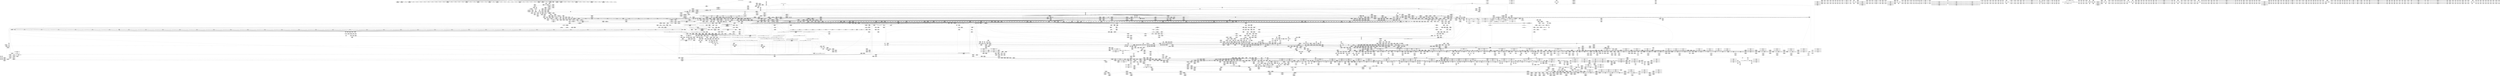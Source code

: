 digraph {
	CE0x55355a0 [shape=record,shape=Mrecord,label="{CE0x55355a0|0:_%struct.tomoyo_obj_info*,_16:_%struct.tomoyo_domain_info*,_24:_%struct.tomoyo_path_info*,_40:_i8,_72:_i8,_75:_i8,_76:_i8,_77:_i8,_:_SCMRE_45,46_}"]
	CE0x3be4ce0 [shape=record,shape=Mrecord,label="{CE0x3be4ce0|tomoyo_check_open_permission:_if.end30|*SummSource*}"]
	CE0x3baf5a0 [shape=record,shape=Mrecord,label="{CE0x3baf5a0|128:_i32,_:_SCMRE_324,328_|*MultipleSource*|security/tomoyo/tomoyo.c,315|Function::tomoyo_file_fcntl&Arg::file::}"]
	CE0x707a170 [shape=record,shape=Mrecord,label="{CE0x707a170|i8*_getelementptr_inbounds_(_45_x_i8_,_45_x_i8_*_.str5187,_i32_0,_i32_0)|*Constant*|*SummSink*}"]
	CE0x6f56150 [shape=record,shape=Mrecord,label="{CE0x6f56150|128:_i32,_:_SCMRE_158,159_}"]
	CE0x5a714f0 [shape=record,shape=Mrecord,label="{CE0x5a714f0|tomoyo_check_open_permission:_tmp25|security/tomoyo/file.c,758|*SummSink*}"]
	CE0x550e5f0 [shape=record,shape=Mrecord,label="{CE0x550e5f0|tomoyo_domain169:_tmp11|security/tomoyo/common.h,1205}"]
	CE0x5631640 [shape=record,shape=Mrecord,label="{CE0x5631640|128:_i32,_:_SCMRE_83,84_}"]
	CE0x58ca460 [shape=record,shape=Mrecord,label="{CE0x58ca460|tomoyo_check_open_permission:_tmp32|security/tomoyo/file.c,761|*SummSource*}"]
	CE0x4993f00 [shape=record,shape=Mrecord,label="{CE0x4993f00|tomoyo_read_unlock:_tmp1}"]
	CE0x5638880 [shape=record,shape=Mrecord,label="{CE0x5638880|tomoyo_file_fcntl:_cmd|Function::tomoyo_file_fcntl&Arg::cmd::|*SummSource*}"]
	CE0x6511f70 [shape=record,shape=Mrecord,label="{CE0x6511f70|tomoyo_get_mode:_if.then13|*SummSource*}"]
	CE0x4ad8a30 [shape=record,shape=Mrecord,label="{CE0x4ad8a30|tomoyo_fill_path_info:_cmp|security/tomoyo/util.c,667}"]
	CE0x3a59cd0 [shape=record,shape=Mrecord,label="{CE0x3a59cd0|_call_void_kfree(i8*_%tmp42)_#9,_!dbg_!38958|security/tomoyo/file.c,768|*SummSource*}"]
	CE0x57d8660 [shape=record,shape=Mrecord,label="{CE0x57d8660|GLOBAL:_tomoyo_domain169|*Constant*|*SummSink*}"]
	CE0x59c8890 [shape=record,shape=Mrecord,label="{CE0x59c8890|i8*_getelementptr_inbounds_(_12_x_i8_,_12_x_i8_*_.str1,_i32_0,_i32_0)|*Constant*}"]
	CE0x48830f0 [shape=record,shape=Mrecord,label="{CE0x48830f0|tomoyo_check_open_permission:_path|Function::tomoyo_check_open_permission&Arg::path::}"]
	CE0x470bd30 [shape=record,shape=Mrecord,label="{CE0x470bd30|tomoyo_const_part_length:_tmp48|security/tomoyo/util.c,649|*SummSource*}"]
	CE0x54df2f0 [shape=record,shape=Mrecord,label="{CE0x54df2f0|__llvm_gcov_indirect_counter_increment114:_tmp6|*SummSink*}"]
	CE0x48baff0 [shape=record,shape=Mrecord,label="{CE0x48baff0|tomoyo_get_mode:_config|security/tomoyo/util.c,981|*SummSource*}"]
	CE0x475f440 [shape=record,shape=Mrecord,label="{CE0x475f440|i64*_getelementptr_inbounds_(_22_x_i64_,_22_x_i64_*___llvm_gcov_ctr10,_i64_0,_i64_0)|*Constant*|*SummSource*}"]
	CE0x59d2f70 [shape=record,shape=Mrecord,label="{CE0x59d2f70|_call_void_rcu_lock_release(%struct.lockdep_map*_%dep_map)_#9,_!dbg_!38905|include/linux/srcu.h,236|*SummSink*}"]
	CE0x3bb2c00 [shape=record,shape=Mrecord,label="{CE0x3bb2c00|tomoyo_const_part_length:_return}"]
	CE0x5673120 [shape=record,shape=Mrecord,label="{CE0x5673120|128:_i32,_:_SCMRE_314,315_}"]
	CE0x46f1020 [shape=record,shape=Mrecord,label="{CE0x46f1020|tomoyo_check_open_permission:_idxprom|security/tomoyo/file.c,738|*SummSink*}"]
	CE0x550ec70 [shape=record,shape=Mrecord,label="{CE0x550ec70|0:_%struct.tomoyo_obj_info*,_16:_%struct.tomoyo_domain_info*,_24:_%struct.tomoyo_path_info*,_40:_i8,_72:_i8,_75:_i8,_76:_i8,_77:_i8,_:_SCMRE_32,33_}"]
	CE0x55e03a0 [shape=record,shape=Mrecord,label="{CE0x55e03a0|128:_i32,_:_SCMRE_188,189_}"]
	CE0x475b710 [shape=record,shape=Mrecord,label="{CE0x475b710|tomoyo_init_request_info:_tmp|*SummSource*}"]
	CE0x71a42d0 [shape=record,shape=Mrecord,label="{CE0x71a42d0|tomoyo_get_mode:_idxprom|security/tomoyo/util.c,981}"]
	CE0x5a111c0 [shape=record,shape=Mrecord,label="{CE0x5a111c0|tomoyo_const_part_length:_incdec.ptr10|security/tomoyo/util.c,640}"]
	CE0x55bf900 [shape=record,shape=Mrecord,label="{CE0x55bf900|tomoyo_check_open_permission:_tmp35|security/tomoyo/file.c,761|*SummSource*}"]
	CE0x56a9ee0 [shape=record,shape=Mrecord,label="{CE0x56a9ee0|128:_i32,_:_SCMRE_344,360_|*MultipleSource*|security/tomoyo/tomoyo.c,315|Function::tomoyo_file_fcntl&Arg::file::}"]
	CE0x4ac2840 [shape=record,shape=Mrecord,label="{CE0x4ac2840|tomoyo_const_part_length:_if.then5|*SummSink*}"]
	CE0x4aac5f0 [shape=record,shape=Mrecord,label="{CE0x4aac5f0|tomoyo_get_mode:_tmp19|security/tomoyo/util.c,985|*SummSink*}"]
	CE0x54df7e0 [shape=record,shape=Mrecord,label="{CE0x54df7e0|tomoyo_const_part_length:_tmp18|security/tomoyo/util.c,627}"]
	CE0x499d100 [shape=record,shape=Mrecord,label="{CE0x499d100|0:_%struct.tomoyo_obj_info*,_16:_%struct.tomoyo_domain_info*,_24:_%struct.tomoyo_path_info*,_40:_i8,_72:_i8,_75:_i8,_76:_i8,_77:_i8,_:_SCMRE_40,41_}"]
	CE0x546a170 [shape=record,shape=Mrecord,label="{CE0x546a170|tomoyo_fill_path_info:_sub|security/tomoyo/util.c,667}"]
	CE0x56f4720 [shape=record,shape=Mrecord,label="{CE0x56f4720|tomoyo_const_part_length:_tmp27|security/tomoyo/util.c,641|*SummSource*}"]
	CE0x399d5b0 [shape=record,shape=Mrecord,label="{CE0x399d5b0|get_current161:_tmp4|./arch/x86/include/asm/current.h,14}"]
	CE0x59202e0 [shape=record,shape=Mrecord,label="{CE0x59202e0|tomoyo_path_permission:_mode|security/tomoyo/file.c,564|*SummSink*}"]
	CE0x47fffd0 [shape=record,shape=Mrecord,label="{CE0x47fffd0|tomoyo_domain:_tobool|security/tomoyo/common.h,1205|*SummSource*}"]
	CE0x39f1c20 [shape=record,shape=Mrecord,label="{CE0x39f1c20|i64_7|*Constant*|*SummSource*}"]
	CE0x701bff0 [shape=record,shape=Mrecord,label="{CE0x701bff0|tomoyo_file_fcntl:_tmp4|security/tomoyo/tomoyo.c,315|*SummSource*}"]
	CE0x6e7a500 [shape=record,shape=Mrecord,label="{CE0x6e7a500|tomoyo_const_part_length:_tobool|security/tomoyo/util.c,624}"]
	CE0x70047c0 [shape=record,shape=Mrecord,label="{CE0x70047c0|GLOBAL:___llvm_gcov_ctr42185|Global_var:__llvm_gcov_ctr42185}"]
	CE0x5a694a0 [shape=record,shape=Mrecord,label="{CE0x5a694a0|%struct.tomoyo_domain_info*_null|*Constant*|*SummSink*}"]
	CE0x55332b0 [shape=record,shape=Mrecord,label="{CE0x55332b0|i32_255|*Constant*}"]
	CE0x49078f0 [shape=record,shape=Mrecord,label="{CE0x49078f0|tomoyo_check_open_permission:_tmp16|security/tomoyo/file.c,753}"]
	CE0x6f226c0 [shape=record,shape=Mrecord,label="{CE0x6f226c0|tomoyo_path_permission:_param6|security/tomoyo/file.c,569}"]
	CE0x3cd27e0 [shape=record,shape=Mrecord,label="{CE0x3cd27e0|128:_i32,_:_SCMRE_71,72_}"]
	CE0x4867e00 [shape=record,shape=Mrecord,label="{CE0x4867e00|tomoyo_get_mode:_tmp20|security/tomoyo/util.c,985}"]
	CE0x4a587d0 [shape=record,shape=Mrecord,label="{CE0x4a587d0|tomoyo_const_part_length:_bb|*SummSink*}"]
	CE0x3bb1970 [shape=record,shape=Mrecord,label="{CE0x3bb1970|tomoyo_const_part_length:_len.0|*SummSource*}"]
	CE0x3c4bcf0 [shape=record,shape=Mrecord,label="{CE0x3c4bcf0|tomoyo_init_request_info:_bb|*SummSink*}"]
	CE0x3baf970 [shape=record,shape=Mrecord,label="{CE0x3baf970|i8_1|*Constant*}"]
	CE0x580a460 [shape=record,shape=Mrecord,label="{CE0x580a460|rcu_lock_acquire:_map|Function::rcu_lock_acquire&Arg::map::}"]
	CE0x56aa0a0 [shape=record,shape=Mrecord,label="{CE0x56aa0a0|128:_i32,_:_SCMRE_360,368_|*MultipleSource*|security/tomoyo/tomoyo.c,315|Function::tomoyo_file_fcntl&Arg::file::}"]
	CE0x7034ea0 [shape=record,shape=Mrecord,label="{CE0x7034ea0|tomoyo_check_open_permission:_conv20|security/tomoyo/file.c,762|*SummSink*}"]
	CE0x49b8e10 [shape=record,shape=Mrecord,label="{CE0x49b8e10|GLOBAL:_tomoyo_path_keyword|Global_var:tomoyo_path_keyword}"]
	CE0x4aacba0 [shape=record,shape=Mrecord,label="{CE0x4aacba0|tomoyo_get_mode:_tmp20|security/tomoyo/util.c,985|*SummSink*}"]
	CE0x598f520 [shape=record,shape=Mrecord,label="{CE0x598f520|128:_i32,_:_SCMRE_401,402_}"]
	CE0x558dec0 [shape=record,shape=Mrecord,label="{CE0x558dec0|tomoyo_check_open_permission:_tmp7|security/tomoyo/file.c,743|*SummSource*}"]
	CE0x5921560 [shape=record,shape=Mrecord,label="{CE0x5921560|tomoyo_get_mode:_tmp15|security/tomoyo/util.c,983|*SummSink*}"]
	CE0x71c9080 [shape=record,shape=Mrecord,label="{CE0x71c9080|tomoyo_init_request_info:_ns|security/tomoyo/util.c,1010|*SummSink*}"]
	CE0x56d1b10 [shape=record,shape=Mrecord,label="{CE0x56d1b10|_call_void_mcount()_#3}"]
	CE0x47a46e0 [shape=record,shape=Mrecord,label="{CE0x47a46e0|srcu_read_lock:_tmp3|*SummSink*}"]
	CE0x4ad8e40 [shape=record,shape=Mrecord,label="{CE0x4ad8e40|i1_false|*Constant*}"]
	CE0x5591fd0 [shape=record,shape=Mrecord,label="{CE0x5591fd0|tomoyo_domain:_tmp4|security/tomoyo/common.h,1205}"]
	CE0x71c6b30 [shape=record,shape=Mrecord,label="{CE0x71c6b30|tomoyo_file_fcntl:_if.end|*SummSource*}"]
	CE0x399cb20 [shape=record,shape=Mrecord,label="{CE0x399cb20|_call_void_mcount()_#3|*SummSource*}"]
	CE0x6ed17d0 [shape=record,shape=Mrecord,label="{CE0x6ed17d0|tomoyo_const_part_length:_sw.bb9|*SummSource*}"]
	CE0x5967b90 [shape=record,shape=Mrecord,label="{CE0x5967b90|i8*_getelementptr_inbounds_(_45_x_i8_,_45_x_i8_*_.str13,_i32_0,_i32_0)|*Constant*|*SummSink*}"]
	CE0x3b5bb30 [shape=record,shape=Mrecord,label="{CE0x3b5bb30|128:_i32,_:_SCMRE_112,113_}"]
	CE0x4ace3f0 [shape=record,shape=Mrecord,label="{CE0x4ace3f0|i64_22|*Constant*}"]
	CE0x6ed27c0 [shape=record,shape=Mrecord,label="{CE0x6ed27c0|tomoyo_const_part_length:_tmp26|security/tomoyo/util.c,641|*SummSink*}"]
	CE0x6f23de0 [shape=record,shape=Mrecord,label="{CE0x6f23de0|GLOBAL:_tomoyo_domain.__warned170|Global_var:tomoyo_domain.__warned170|*SummSource*}"]
	CE0x6f82590 [shape=record,shape=Mrecord,label="{CE0x6f82590|tomoyo_domain:_tmp10|security/tomoyo/common.h,1205|*SummSource*}"]
	CE0x4af5f20 [shape=record,shape=Mrecord,label="{CE0x4af5f20|i64*_getelementptr_inbounds_(_11_x_i64_,_11_x_i64_*___llvm_gcov_ctr42185,_i64_0,_i64_10)|*Constant*}"]
	CE0x58c8f30 [shape=record,shape=Mrecord,label="{CE0x58c8f30|tomoyo_file_fcntl:_tmp16|security/tomoyo/tomoyo.c,319|*SummSource*}"]
	CE0x6ed1f60 [shape=record,shape=Mrecord,label="{CE0x6ed1f60|i64_18|*Constant*}"]
	CE0x70a5b20 [shape=record,shape=Mrecord,label="{CE0x70a5b20|rcu_lock_release:_tmp3|*SummSource*}"]
	CE0x5880c30 [shape=record,shape=Mrecord,label="{CE0x5880c30|tomoyo_const_part_length:_tmp2|security/tomoyo/util.c,624|*SummSink*}"]
	CE0x58feb00 [shape=record,shape=Mrecord,label="{CE0x58feb00|rcu_lock_release:_tmp}"]
	CE0x4882920 [shape=record,shape=Mrecord,label="{CE0x4882920|tomoyo_file_fcntl:_call3|security/tomoyo/tomoyo.c,317|*SummSink*}"]
	CE0x561c050 [shape=record,shape=Mrecord,label="{CE0x561c050|srcu_read_unlock:_tmp3|*SummSource*}"]
	CE0x5ae3210 [shape=record,shape=Mrecord,label="{CE0x5ae3210|tomoyo_get_mode:_tobool|security/tomoyo/util.c,978|*SummSource*}"]
	CE0x4714350 [shape=record,shape=Mrecord,label="{CE0x4714350|128:_i32,_:_SCMRE_56,57_}"]
	CE0x4993650 [shape=record,shape=Mrecord,label="{CE0x4993650|srcu_read_lock:_entry|*SummSource*}"]
	CE0x71c69d0 [shape=record,shape=Mrecord,label="{CE0x71c69d0|i64_1|*Constant*|*SummSource*}"]
	CE0x6f5a840 [shape=record,shape=Mrecord,label="{CE0x6f5a840|tomoyo_check_open_permission:_tmp27|security/tomoyo/file.c,759|*SummSource*}"]
	CE0x547dc00 [shape=record,shape=Mrecord,label="{CE0x547dc00|tomoyo_domain169:_cred|security/tomoyo/common.h,1205}"]
	CE0x6525030 [shape=record,shape=Mrecord,label="{CE0x6525030|tomoyo_get_mode:_if.end}"]
	CE0x3ad7c70 [shape=record,shape=Mrecord,label="{CE0x3ad7c70|_ret_void,_!dbg_!38929|security/tomoyo/util.c,670|*SummSource*}"]
	CE0x718a4c0 [shape=record,shape=Mrecord,label="{CE0x718a4c0|GLOBAL:_tomoyo_get_realpath|*Constant*|*SummSink*}"]
	CE0x49cb700 [shape=record,shape=Mrecord,label="{CE0x49cb700|tomoyo_path_permission:_tmp19|security/tomoyo/file.c,573|*SummSink*}"]
	CE0x48669f0 [shape=record,shape=Mrecord,label="{CE0x48669f0|srcu_read_unlock:_tmp1|*SummSink*}"]
	CE0x57bb2c0 [shape=record,shape=Mrecord,label="{CE0x57bb2c0|srcu_read_unlock:_tmp}"]
	CE0x6f5ea30 [shape=record,shape=Mrecord,label="{CE0x6f5ea30|tomoyo_domain:_call|security/tomoyo/common.h,1205|*SummSource*}"]
	CE0x5b0c840 [shape=record,shape=Mrecord,label="{CE0x5b0c840|tomoyo_path_permission:_operation|Function::tomoyo_path_permission&Arg::operation::|*SummSource*}"]
	CE0x3bc8d90 [shape=record,shape=Mrecord,label="{CE0x3bc8d90|tomoyo_init_request_info:_tmp6|security/tomoyo/util.c,1004}"]
	CE0x57a12a0 [shape=record,shape=Mrecord,label="{CE0x57a12a0|tomoyo_domain169:_tobool1|security/tomoyo/common.h,1205|*SummSource*}"]
	CE0x5673280 [shape=record,shape=Mrecord,label="{CE0x5673280|128:_i32,_:_SCMRE_315,316_}"]
	CE0x3ac6c80 [shape=record,shape=Mrecord,label="{CE0x3ac6c80|tomoyo_domain:_tmp6|security/tomoyo/common.h,1205|*SummSink*}"]
	CE0x4a8ad80 [shape=record,shape=Mrecord,label="{CE0x4a8ad80|tomoyo_const_part_length:_if.end|*SummSink*}"]
	CE0x497f8a0 [shape=record,shape=Mrecord,label="{CE0x497f8a0|_call_void_mcount()_#3}"]
	CE0x6f8e5c0 [shape=record,shape=Mrecord,label="{CE0x6f8e5c0|i64_ptrtoint_(i8*_blockaddress(_rcu_lock_acquire,_%__here)_to_i64)|*Constant*}"]
	CE0x497f2d0 [shape=record,shape=Mrecord,label="{CE0x497f2d0|i64*_getelementptr_inbounds_(_2_x_i64_,_2_x_i64_*___llvm_gcov_ctr22,_i64_0,_i64_0)|*Constant*|*SummSink*}"]
	CE0x4885330 [shape=record,shape=Mrecord,label="{CE0x4885330|tomoyo_path_permission:_do.end}"]
	CE0x59b4e10 [shape=record,shape=Mrecord,label="{CE0x59b4e10|tomoyo_domain:_call3|security/tomoyo/common.h,1205}"]
	CE0x6f22fd0 [shape=record,shape=Mrecord,label="{CE0x6f22fd0|tomoyo_path_permission:_tmp16|security/tomoyo/file.c,571|*SummSink*}"]
	CE0x6fc5d30 [shape=record,shape=Mrecord,label="{CE0x6fc5d30|GLOBAL:_lock_acquire|*Constant*|*SummSink*}"]
	CE0x39b7890 [shape=record,shape=Mrecord,label="{CE0x39b7890|0:_i8*,_:_SCMRE_14,15_|*MultipleSource*|security/tomoyo/file.c, 740|security/tomoyo/file.c,747}"]
	CE0x71d8c90 [shape=record,shape=Mrecord,label="{CE0x71d8c90|tomoyo_check_open_permission:_if.end22}"]
	CE0x5580890 [shape=record,shape=Mrecord,label="{CE0x5580890|srcu_read_lock:_call|include/linux/srcu.h,220|*SummSource*}"]
	CE0x7066720 [shape=record,shape=Mrecord,label="{CE0x7066720|i64*_getelementptr_inbounds_(_4_x_i64_,_4_x_i64_*___llvm_gcov_ctr24,_i64_0,_i64_2)|*Constant*|*SummSource*}"]
	CE0x6ff8a80 [shape=record,shape=Mrecord,label="{CE0x6ff8a80|tomoyo_get_mode:_tmp2|security/tomoyo/util.c,978|*SummSource*}"]
	CE0x58e8b00 [shape=record,shape=Mrecord,label="{CE0x58e8b00|tomoyo_check_open_permission:_conv26|security/tomoyo/file.c,770}"]
	CE0x39f19f0 [shape=record,shape=Mrecord,label="{CE0x39f19f0|i64_6|*Constant*}"]
	CE0x49e9460 [shape=record,shape=Mrecord,label="{CE0x49e9460|0:_i8,_array:_GCRE_tomoyo_index2category_constant_39_x_i8_c_00_00_00_00_00_00_00_00_00_00_00_00_00_00_00_00_00_00_00_00_00_00_00_01_01_01_01_01_01_01_01_01_01_01_01_01_01_01_02_,_align_16:_elem_21::|security/tomoyo/util.c,983}"]
	CE0x4b04e80 [shape=record,shape=Mrecord,label="{CE0x4b04e80|tomoyo_fill_path_info:_tmp6|security/tomoyo/util.c,667|*SummSink*}"]
	CE0x5894150 [shape=record,shape=Mrecord,label="{CE0x5894150|tomoyo_check_open_permission:_flag|Function::tomoyo_check_open_permission&Arg::flag::}"]
	CE0x5542e50 [shape=record,shape=Mrecord,label="{CE0x5542e50|_ret_void,_!dbg_!38908|include/linux/rcupdate.h,419}"]
	CE0x568f370 [shape=record,shape=Mrecord,label="{CE0x568f370|tomoyo_get_mode:_return}"]
	CE0x547e000 [shape=record,shape=Mrecord,label="{CE0x547e000|i32_22|*Constant*}"]
	CE0x5ae8e30 [shape=record,shape=Mrecord,label="{CE0x5ae8e30|128:_i8*,_1208:_%struct.file*,_:_CMRE_112,120_|*MultipleSource*|security/tomoyo/common.h,1205|security/tomoyo/common.h,1205}"]
	CE0x5921380 [shape=record,shape=Mrecord,label="{CE0x5921380|i64*_getelementptr_inbounds_(_12_x_i64_,_12_x_i64_*___llvm_gcov_ctr31133,_i64_0,_i64_6)|*Constant*|*SummSink*}"]
	CE0x71d8b30 [shape=record,shape=Mrecord,label="{CE0x71d8b30|tomoyo_get_realpath:_tmp8|security/tomoyo/file.c,152|*SummSource*}"]
	CE0x6512520 [shape=record,shape=Mrecord,label="{CE0x6512520|tomoyo_path_permission:_tmp14|security/tomoyo/file.c,567}"]
	CE0x57bbf30 [shape=record,shape=Mrecord,label="{CE0x57bbf30|tomoyo_audit_path_log:_operation|security/tomoyo/file.c,168|*SummSource*}"]
	CE0x475a430 [shape=record,shape=Mrecord,label="{CE0x475a430|COLLAPSED:_GCMRE___llvm_gcov_ctr41188_internal_global_8_x_i64_zeroinitializer:_elem_0:default:}"]
	CE0x475cfc0 [shape=record,shape=Mrecord,label="{CE0x475cfc0|i64_3|*Constant*}"]
	CE0x71c6250 [shape=record,shape=Mrecord,label="{CE0x71c6250|128:_i32,_:_SCMRE_6,7_}"]
	CE0x3ccd370 [shape=record,shape=Mrecord,label="{CE0x3ccd370|tomoyo_check_open_permission:_if.then4|*SummSink*}"]
	CE0x6523ff0 [shape=record,shape=Mrecord,label="{CE0x6523ff0|tomoyo_get_mode:_conv|security/tomoyo/util.c,982}"]
	CE0x47263c0 [shape=record,shape=Mrecord,label="{CE0x47263c0|0:_i8,_array:_GCR_tomoyo_p2mac_internal_constant_11_x_i8_c_00_01_01_01_03_04_06_09_0A_13_15_,_align_1:_elem_8::|security/tomoyo/file.c,563}"]
	CE0x56aa5e0 [shape=record,shape=Mrecord,label="{CE0x56aa5e0|128:_i32,_:_SCMRE_384,392_|*MultipleSource*|security/tomoyo/tomoyo.c,315|Function::tomoyo_file_fcntl&Arg::file::}"]
	CE0x59a9230 [shape=record,shape=Mrecord,label="{CE0x59a9230|tomoyo_check_open_permission:_arrayidx|security/tomoyo/file.c,738|*SummSink*}"]
	CE0x70045a0 [shape=record,shape=Mrecord,label="{CE0x70045a0|tomoyo_domain169:_tobool|security/tomoyo/common.h,1205|*SummSink*}"]
	CE0x58c2d40 [shape=record,shape=Mrecord,label="{CE0x58c2d40|i64**_getelementptr_inbounds_(_3_x_i64*_,_3_x_i64*_*___llvm_gcda_edge_table44,_i64_0,_i64_2)|*Constant*|*SummSink*}"]
	CE0x399cab0 [shape=record,shape=Mrecord,label="{CE0x399cab0|_call_void_mcount()_#3}"]
	CE0x3b6d220 [shape=record,shape=Mrecord,label="{CE0x3b6d220|128:_i32,_:_SCMRE_104,105_}"]
	CE0x3a1ecd0 [shape=record,shape=Mrecord,label="{CE0x3a1ecd0|tomoyo_get_mode:_arrayidx8|security/tomoyo/util.c,983|*SummSink*}"]
	CE0x4763ba0 [shape=record,shape=Mrecord,label="{CE0x4763ba0|i64*_getelementptr_inbounds_(_2_x_i64_,_2_x_i64_*___llvm_gcov_ctr31,_i64_0,_i64_1)|*Constant*|*SummSink*}"]
	CE0x59b5700 [shape=record,shape=Mrecord,label="{CE0x59b5700|GLOBAL:_get_current|*Constant*|*SummSink*}"]
	CE0x5ae9790 [shape=record,shape=Mrecord,label="{CE0x5ae9790|128:_i8*,_1208:_%struct.file*,_:_CMRE_152,160_|*MultipleSource*|security/tomoyo/common.h,1205|security/tomoyo/common.h,1205}"]
	CE0x3be3f40 [shape=record,shape=Mrecord,label="{CE0x3be3f40|tomoyo_init_request_info:_tmp3|security/tomoyo/util.c,1004|*SummSource*}"]
	CE0x555b770 [shape=record,shape=Mrecord,label="{CE0x555b770|128:_i32,_:_SCMRE_208,209_}"]
	CE0x38e52e0 [shape=record,shape=Mrecord,label="{CE0x38e52e0|tomoyo_path_permission:_do.body}"]
	CE0x6f49c70 [shape=record,shape=Mrecord,label="{CE0x6f49c70|tomoyo_path_permission:_operation8|security/tomoyo/file.c,569|*SummSource*}"]
	CE0x48f4520 [shape=record,shape=Mrecord,label="{CE0x48f4520|tomoyo_get_realpath:_tmp6|security/tomoyo/file.c,151}"]
	CE0x4ac89b0 [shape=record,shape=Mrecord,label="{CE0x4ac89b0|tomoyo_get_mode:_tmp26|security/tomoyo/util.c,987|*SummSource*}"]
	CE0x6517280 [shape=record,shape=Mrecord,label="{CE0x6517280|GLOBAL:_tomoyo_policy_loaded|Global_var:tomoyo_policy_loaded}"]
	CE0x3c4c1b0 [shape=record,shape=Mrecord,label="{CE0x3c4c1b0|tomoyo_check_open_permission:_if.then17|*SummSource*}"]
	CE0x3b2d180 [shape=record,shape=Mrecord,label="{CE0x3b2d180|128:_i32,_:_SCMRE_146,147_}"]
	CE0x468ec50 [shape=record,shape=Mrecord,label="{CE0x468ec50|tomoyo_path_permission:_tmp9|security/tomoyo/file.c,565|*SummSource*}"]
	CE0x558fe00 [shape=record,shape=Mrecord,label="{CE0x558fe00|_ret_i32_%error.4,_!dbg_!38968|security/tomoyo/file.c,773|*SummSource*}"]
	CE0x3ac6330 [shape=record,shape=Mrecord,label="{CE0x3ac6330|tomoyo_get_mode:_index|Function::tomoyo_get_mode&Arg::index::|*SummSource*}"]
	CE0x3a1e100 [shape=record,shape=Mrecord,label="{CE0x3a1e100|tomoyo_get_mode:_config7|security/tomoyo/util.c,983}"]
	CE0x4867210 [shape=record,shape=Mrecord,label="{CE0x4867210|GLOBAL:_tomoyo_path_keyword|Global_var:tomoyo_path_keyword|*SummSink*}"]
	CE0x3baf270 [shape=record,shape=Mrecord,label="{CE0x3baf270|128:_i32,_:_SCMRE_318,319_}"]
	CE0x48a7aa0 [shape=record,shape=Mrecord,label="{CE0x48a7aa0|rcu_lock_release:_tmp|*SummSink*}"]
	CE0x6514250 [shape=record,shape=Mrecord,label="{CE0x6514250|_call_void_mcount()_#3|*SummSink*}"]
	CE0x549c230 [shape=record,shape=Mrecord,label="{CE0x549c230|tomoyo_fill_path_info:_tmp13|*LoadInst*|security/tomoyo/util.c,668}"]
	CE0x565b960 [shape=record,shape=Mrecord,label="{CE0x565b960|tomoyo_file_fcntl:_and1|security/tomoyo/tomoyo.c,318|*SummSource*}"]
	CE0x3b6d330 [shape=record,shape=Mrecord,label="{CE0x3b6d330|128:_i32,_:_SCMRE_105,106_}"]
	CE0x4ac7890 [shape=record,shape=Mrecord,label="{CE0x4ac7890|tomoyo_const_part_length:_tmp31|security/tomoyo/util.c,641|*SummSource*}"]
	CE0x547d920 [shape=record,shape=Mrecord,label="{CE0x547d920|i32_78|*Constant*|*SummSource*}"]
	CE0x497fae0 [shape=record,shape=Mrecord,label="{CE0x497fae0|tomoyo_domain169:_tmp23|security/tomoyo/common.h,1205|*SummSource*}"]
	CE0x4ac2250 [shape=record,shape=Mrecord,label="{CE0x4ac2250|tomoyo_const_part_length:_tmp20|security/tomoyo/util.c,628|*SummSource*}"]
	CE0x54d06d0 [shape=record,shape=Mrecord,label="{CE0x54d06d0|i64_1|*Constant*}"]
	CE0x651d870 [shape=record,shape=Mrecord,label="{CE0x651d870|tomoyo_path_permission:_cmp|security/tomoyo/file.c,565|*SummSink*}"]
	CE0x5608570 [shape=record,shape=Mrecord,label="{CE0x5608570|GLOBAL:___llvm_gcov_ctr31133|Global_var:__llvm_gcov_ctr31133|*SummSink*}"]
	CE0x470d1f0 [shape=record,shape=Mrecord,label="{CE0x470d1f0|i64*_getelementptr_inbounds_(_31_x_i64_,_31_x_i64_*___llvm_gcov_ctr43150,_i64_0,_i64_29)|*Constant*}"]
	CE0x5862570 [shape=record,shape=Mrecord,label="{CE0x5862570|_ret_i32_%retval.0,_!dbg_!38957|security/tomoyo/util.c,652}"]
	CE0x568e590 [shape=record,shape=Mrecord,label="{CE0x568e590|tomoyo_get_mode:_tmp12|security/tomoyo/util.c,982}"]
	CE0x6efd3f0 [shape=record,shape=Mrecord,label="{CE0x6efd3f0|tomoyo_domain:_do.end|*SummSource*}"]
	CE0x6fda810 [shape=record,shape=Mrecord,label="{CE0x6fda810|i64*_getelementptr_inbounds_(_11_x_i64_,_11_x_i64_*___llvm_gcov_ctr42185,_i64_0,_i64_9)|*Constant*|*SummSource*}"]
	CE0x47b5d30 [shape=record,shape=Mrecord,label="{CE0x47b5d30|tomoyo_domain:_tmp1}"]
	CE0x4655f70 [shape=record,shape=Mrecord,label="{CE0x4655f70|i64*_getelementptr_inbounds_(_5_x_i64_,_5_x_i64_*___llvm_gcov_ctr32134,_i64_0,_i64_4)|*Constant*}"]
	CE0x5754420 [shape=record,shape=Mrecord,label="{CE0x5754420|tomoyo_check_open_permission:_error.2|*SummSink*}"]
	CE0x5ab63e0 [shape=record,shape=Mrecord,label="{CE0x5ab63e0|128:_i8*,_1208:_%struct.file*,_:_CMRE_40,41_}"]
	CE0x561c160 [shape=record,shape=Mrecord,label="{CE0x561c160|srcu_read_unlock:_tmp3|*SummSink*}"]
	CE0x5acff80 [shape=record,shape=Mrecord,label="{CE0x5acff80|i32_0|*Constant*}"]
	CE0x59b5910 [shape=record,shape=Mrecord,label="{CE0x59b5910|get_current:_entry|*SummSource*}"]
	CE0x545fd60 [shape=record,shape=Mrecord,label="{CE0x545fd60|i64_17|*Constant*|*SummSink*}"]
	CE0x4abdcc0 [shape=record,shape=Mrecord,label="{CE0x4abdcc0|tomoyo_get_mode:_default_config|security/tomoyo/util.c,986|*SummSink*}"]
	CE0x558e150 [shape=record,shape=Mrecord,label="{CE0x558e150|i64_16|*Constant*}"]
	CE0x49898e0 [shape=record,shape=Mrecord,label="{CE0x49898e0|tomoyo_check_open_permission:_tmp30|security/tomoyo/file.c,761|*SummSource*}"]
	CE0x5846eb0 [shape=record,shape=Mrecord,label="{CE0x5846eb0|i32_8|*Constant*}"]
	CE0x49734c0 [shape=record,shape=Mrecord,label="{CE0x49734c0|srcu_read_unlock:_bb|*SummSink*}"]
	CE0x3c19c00 [shape=record,shape=Mrecord,label="{CE0x3c19c00|i8*_getelementptr_inbounds_(_25_x_i8_,_25_x_i8_*_.str8186,_i32_0,_i32_0)|*Constant*}"]
	CE0x3baa570 [shape=record,shape=Mrecord,label="{CE0x3baa570|128:_i32,_:_SCMRE_116,117_}"]
	CE0x6f5a240 [shape=record,shape=Mrecord,label="{CE0x6f5a240|tomoyo_check_open_permission:_tmp26|security/tomoyo/file.c,759|*SummSink*}"]
	CE0x566c760 [shape=record,shape=Mrecord,label="{CE0x566c760|128:_i32,_:_SCMRE_240,248_|*MultipleSource*|security/tomoyo/tomoyo.c,315|Function::tomoyo_file_fcntl&Arg::file::}"]
	CE0x70a6180 [shape=record,shape=Mrecord,label="{CE0x70a6180|__llvm_gcov_indirect_counter_increment114:_counters|Function::__llvm_gcov_indirect_counter_increment114&Arg::counters::|*SummSource*}"]
	CE0x705b0a0 [shape=record,shape=Mrecord,label="{CE0x705b0a0|tomoyo_domain169:_land.lhs.true|*SummSource*}"]
	CE0x4a8a300 [shape=record,shape=Mrecord,label="{CE0x4a8a300|tomoyo_get_realpath:_path|Function::tomoyo_get_realpath&Arg::path::}"]
	CE0x70baab0 [shape=record,shape=Mrecord,label="{CE0x70baab0|i64_18|*Constant*}"]
	CE0x3a2a4c0 [shape=record,shape=Mrecord,label="{CE0x3a2a4c0|i64*_getelementptr_inbounds_(_10_x_i64_,_10_x_i64_*___llvm_gcov_ctr34,_i64_0,_i64_8)|*Constant*}"]
	CE0x3a45270 [shape=record,shape=Mrecord,label="{CE0x3a45270|tomoyo_const_part_length:_tmp42|security/tomoyo/util.c,644}"]
	CE0x6f58da0 [shape=record,shape=Mrecord,label="{CE0x6f58da0|tomoyo_check_open_permission:_flag|Function::tomoyo_check_open_permission&Arg::flag::|*SummSource*}"]
	CE0x5809c30 [shape=record,shape=Mrecord,label="{CE0x5809c30|tomoyo_get_mode:_tmp1|*SummSink*}"]
	CE0x3b2d220 [shape=record,shape=Mrecord,label="{CE0x3b2d220|128:_i32,_:_SCMRE_147,148_}"]
	CE0x494c970 [shape=record,shape=Mrecord,label="{CE0x494c970|tomoyo_domain169:_call|security/tomoyo/common.h,1205}"]
	CE0x4a52520 [shape=record,shape=Mrecord,label="{CE0x4a52520|COLLAPSED:_GCMRE___llvm_gcov_ctr9223_internal_global_2_x_i64_zeroinitializer:_elem_0:default:}"]
	CE0x5a26a30 [shape=record,shape=Mrecord,label="{CE0x5a26a30|tomoyo_check_open_permission:_tmp53|security/tomoyo/file.c,773}"]
	CE0x3bafaf0 [shape=record,shape=Mrecord,label="{CE0x3bafaf0|tomoyo_domain169:_tmp14|security/tomoyo/common.h,1205}"]
	CE0x3b8f350 [shape=record,shape=Mrecord,label="{CE0x3b8f350|GLOBAL:___llvm_gcov_ctr32134|Global_var:__llvm_gcov_ctr32134|*SummSource*}"]
	CE0x55817e0 [shape=record,shape=Mrecord,label="{CE0x55817e0|tomoyo_path_permission:_tmp6|*LoadInst*|security/tomoyo/file.c,564}"]
	CE0x3a6d3a0 [shape=record,shape=Mrecord,label="{CE0x3a6d3a0|tomoyo_fill_path_info:_tmp1|*SummSource*}"]
	CE0x3aff9b0 [shape=record,shape=Mrecord,label="{CE0x3aff9b0|tomoyo_domain:_tobool1|security/tomoyo/common.h,1205}"]
	CE0x58ff5f0 [shape=record,shape=Mrecord,label="{CE0x58ff5f0|get_current:_tmp2}"]
	CE0x399ceb0 [shape=record,shape=Mrecord,label="{CE0x399ceb0|tomoyo_init_request_info:_call|security/tomoyo/util.c,1005|*SummSink*}"]
	CE0x6eccd60 [shape=record,shape=Mrecord,label="{CE0x6eccd60|_call_void___llvm_gcov_indirect_counter_increment114(i32*___llvm_gcov_global_state_pred45,_i64**_getelementptr_inbounds_(_3_x_i64*_,_3_x_i64*_*___llvm_gcda_edge_table44,_i64_0,_i64_1)),_!dbg_!38927|security/tomoyo/util.c,634}"]
	CE0x59605f0 [shape=record,shape=Mrecord,label="{CE0x59605f0|tomoyo_domain169:_call|security/tomoyo/common.h,1205|*SummSink*}"]
	CE0x4acaf00 [shape=record,shape=Mrecord,label="{CE0x4acaf00|tomoyo_check_open_permission:_tmp3|security/tomoyo/file.c,741|*SummSink*}"]
	CE0x3aff160 [shape=record,shape=Mrecord,label="{CE0x3aff160|tomoyo_domain:_tmp12|security/tomoyo/common.h,1205}"]
	CE0x4907260 [shape=record,shape=Mrecord,label="{CE0x4907260|tomoyo_read_lock:_call|security/tomoyo/common.h,1097|*SummSink*}"]
	CE0x57fd660 [shape=record,shape=Mrecord,label="{CE0x57fd660|tomoyo_get_mode:_tmp18|security/tomoyo/util.c,985|*SummSource*}"]
	CE0x5a10c20 [shape=record,shape=Mrecord,label="{CE0x5a10c20|rcu_lock_release:_tmp5|include/linux/rcupdate.h,423}"]
	CE0x59b0b10 [shape=record,shape=Mrecord,label="{CE0x59b0b10|__llvm_gcov_indirect_counter_increment114:_exit}"]
	CE0x6525a30 [shape=record,shape=Mrecord,label="{CE0x6525a30|get_current161:_tmp}"]
	CE0x47b3770 [shape=record,shape=Mrecord,label="{CE0x47b3770|srcu_read_unlock:_sp|Function::srcu_read_unlock&Arg::sp::|*SummSink*}"]
	CE0x4a8c7d0 [shape=record,shape=Mrecord,label="{CE0x4a8c7d0|i32_50|*Constant*|*SummSink*}"]
	CE0x5920140 [shape=record,shape=Mrecord,label="{CE0x5920140|tomoyo_path_permission:_mode|security/tomoyo/file.c,564|*SummSource*}"]
	CE0x59c7320 [shape=record,shape=Mrecord,label="{CE0x59c7320|tomoyo_check_open_permission:_cmp|security/tomoyo/file.c,752|*SummSource*}"]
	CE0x574c870 [shape=record,shape=Mrecord,label="{CE0x574c870|get_current161:_tmp3|*SummSource*}"]
	CE0x4879700 [shape=record,shape=Mrecord,label="{CE0x4879700|tomoyo_path_permission:_tmp6|*LoadInst*|security/tomoyo/file.c,564|*SummSink*}"]
	CE0x6fa04c0 [shape=record,shape=Mrecord,label="{CE0x6fa04c0|tomoyo_path_permission:_tmp15|security/tomoyo/file.c,567}"]
	CE0x4965ac0 [shape=record,shape=Mrecord,label="{CE0x4965ac0|tomoyo_const_part_length:_sw.epilog|*SummSink*}"]
	CE0x59e4780 [shape=record,shape=Mrecord,label="{CE0x59e4780|tomoyo_path_permission:_param6|security/tomoyo/file.c,569|*SummSink*}"]
	CE0x7084d80 [shape=record,shape=Mrecord,label="{CE0x7084d80|tomoyo_path_permission:_do.cond}"]
	CE0x58fed50 [shape=record,shape=Mrecord,label="{CE0x58fed50|tomoyo_const_part_length:_tmp22|security/tomoyo/util.c,634}"]
	CE0x56c91b0 [shape=record,shape=Mrecord,label="{CE0x56c91b0|128:_i32,_:_SCMRE_428,432_|*MultipleSource*|security/tomoyo/tomoyo.c,315|Function::tomoyo_file_fcntl&Arg::file::}"]
	CE0x4ad7c90 [shape=record,shape=Mrecord,label="{CE0x4ad7c90|tomoyo_fill_path_info:_tmp9|security/tomoyo/util.c,667|*SummSource*}"]
	CE0x5978500 [shape=record,shape=Mrecord,label="{CE0x5978500|tomoyo_file_fcntl:_tmp6|*LoadInst*|security/tomoyo/tomoyo.c,315|*SummSink*}"]
	CE0x3b6db40 [shape=record,shape=Mrecord,label="{CE0x3b6db40|128:_i32,_:_SCMRE_57,58_}"]
	CE0x5a68ec0 [shape=record,shape=Mrecord,label="{CE0x5a68ec0|tomoyo_read_lock:_tmp2}"]
	CE0x55f88c0 [shape=record,shape=Mrecord,label="{CE0x55f88c0|tomoyo_init_request_info:_tmp1|*SummSink*}"]
	CE0x7015590 [shape=record,shape=Mrecord,label="{CE0x7015590|tomoyo_file_fcntl:_tmp3|security/tomoyo/tomoyo.c,315|*SummSource*}"]
	CE0x5968370 [shape=record,shape=Mrecord,label="{CE0x5968370|tomoyo_domain:_tmp19|security/tomoyo/common.h,1205|*SummSource*}"]
	CE0x558fd90 [shape=record,shape=Mrecord,label="{CE0x558fd90|_ret_i32_%error.4,_!dbg_!38968|security/tomoyo/file.c,773|*SummSink*}"]
	CE0x56d1e60 [shape=record,shape=Mrecord,label="{CE0x56d1e60|i32_2|*Constant*|*SummSource*}"]
	CE0x3a2ae70 [shape=record,shape=Mrecord,label="{CE0x3a2ae70|tomoyo_path_permission:_call9|security/tomoyo/file.c,572}"]
	CE0x58923d0 [shape=record,shape=Mrecord,label="{CE0x58923d0|tomoyo_path_permission:_tmp10|security/tomoyo/file.c,565|*SummSource*}"]
	CE0x483f410 [shape=record,shape=Mrecord,label="{CE0x483f410|tomoyo_audit_path_log:_tmp3|*SummSource*}"]
	CE0x721c9f0 [shape=record,shape=Mrecord,label="{CE0x721c9f0|tomoyo_domain169:_entry|*SummSink*}"]
	CE0x475ea30 [shape=record,shape=Mrecord,label="{CE0x475ea30|tomoyo_init_request_info:_if.then|*SummSink*}"]
	CE0x7066aa0 [shape=record,shape=Mrecord,label="{CE0x7066aa0|rcu_lock_acquire:_tmp4|include/linux/rcupdate.h,418}"]
	CE0x47cdf70 [shape=record,shape=Mrecord,label="{CE0x47cdf70|get_current:_tmp3|*SummSink*}"]
	CE0x3a45780 [shape=record,shape=Mrecord,label="{CE0x3a45780|tomoyo_const_part_length:_tmp43|security/tomoyo/util.c,644}"]
	CE0x470c500 [shape=record,shape=Mrecord,label="{CE0x470c500|tomoyo_const_part_length:_tmp49|security/tomoyo/util.c,649}"]
	CE0x486b8d0 [shape=record,shape=Mrecord,label="{CE0x486b8d0|tomoyo_get_realpath:_if.then}"]
	CE0x46e6230 [shape=record,shape=Mrecord,label="{CE0x46e6230|tomoyo_fill_path_info:_call|security/tomoyo/util.c,664|*SummSink*}"]
	CE0x4879cb0 [shape=record,shape=Mrecord,label="{CE0x4879cb0|tomoyo_path_permission:_call|security/tomoyo/file.c,564|*SummSource*}"]
	CE0x3bc8090 [shape=record,shape=Mrecord,label="{CE0x3bc8090|tomoyo_domain:_tmp16|security/tomoyo/common.h,1205|*SummSink*}"]
	CE0x5881820 [shape=record,shape=Mrecord,label="{CE0x5881820|__llvm_gcov_indirect_counter_increment114:_tmp2}"]
	CE0x71bd690 [shape=record,shape=Mrecord,label="{CE0x71bd690|tomoyo_domain169:_bb|*SummSink*}"]
	CE0x4966470 [shape=record,shape=Mrecord,label="{CE0x4966470|srcu_read_unlock:_bb|*SummSource*}"]
	"CONST[source:2(external),value:2(dynamic)][purpose:{subject}]"
	CE0x3bd9980 [shape=record,shape=Mrecord,label="{CE0x3bd9980|tomoyo_get_mode:_tmp6|security/tomoyo/util.c,978|*SummSource*}"]
	CE0x4abedd0 [shape=record,shape=Mrecord,label="{CE0x4abedd0|tomoyo_get_mode:_tmp24|security/tomoyo/util.c,986}"]
	CE0x55e06d0 [shape=record,shape=Mrecord,label="{CE0x55e06d0|128:_i32,_:_SCMRE_191,192_}"]
	CE0x4757570 [shape=record,shape=Mrecord,label="{CE0x4757570|tomoyo_const_part_length:_tmp24|security/tomoyo/util.c,640}"]
	CE0x57d3ed0 [shape=record,shape=Mrecord,label="{CE0x57d3ed0|128:_i8*,_1208:_%struct.file*,_:_CMRE_20,21_}"]
	CE0x4726fc0 [shape=record,shape=Mrecord,label="{CE0x4726fc0|srcu_read_unlock:_sp|Function::srcu_read_unlock&Arg::sp::}"]
	CE0x56f45f0 [shape=record,shape=Mrecord,label="{CE0x56f45f0|tomoyo_const_part_length:_tmp27|security/tomoyo/util.c,641}"]
	CE0x46f0ee0 [shape=record,shape=Mrecord,label="{CE0x46f0ee0|tomoyo_check_open_permission:_idxprom|security/tomoyo/file.c,738|*SummSource*}"]
	CE0x555acd0 [shape=record,shape=Mrecord,label="{CE0x555acd0|128:_i32,_:_SCMRE_198,199_}"]
	CE0x3a1ebc0 [shape=record,shape=Mrecord,label="{CE0x3a1ebc0|tomoyo_get_mode:_arrayidx8|security/tomoyo/util.c,983|*SummSource*}"]
	CE0x59c8e10 [shape=record,shape=Mrecord,label="{CE0x59c8e10|srcu_read_unlock:_dep_map|include/linux/srcu.h,236|*SummSource*}"]
	CE0x5535a10 [shape=record,shape=Mrecord,label="{CE0x5535a10|tomoyo_fill_path_info:_ptr|Function::tomoyo_fill_path_info&Arg::ptr::}"]
	CE0x4ae1460 [shape=record,shape=Mrecord,label="{CE0x4ae1460|tomoyo_audit_path_log:_param1|security/tomoyo/file.c,169|*SummSink*}"]
	CE0x57efea0 [shape=record,shape=Mrecord,label="{CE0x57efea0|get_current:_tmp1|*SummSink*}"]
	CE0x58e8950 [shape=record,shape=Mrecord,label="{CE0x58e8950|tomoyo_check_open_permission:_tmp45|security/tomoyo/file.c,770|*SummSource*}"]
	CE0x3be4a10 [shape=record,shape=Mrecord,label="{CE0x3be4a10|tomoyo_init_request_info:_tmp|*SummSink*}"]
	CE0x5984960 [shape=record,shape=Mrecord,label="{CE0x5984960|tomoyo_const_part_length:_cmp|security/tomoyo/util.c,626|*SummSink*}"]
	CE0x70380c0 [shape=record,shape=Mrecord,label="{CE0x70380c0|tomoyo_get_mode:_if.end}"]
	CE0x57f00a0 [shape=record,shape=Mrecord,label="{CE0x57f00a0|tomoyo_audit_path_log:_tmp|*SummSource*}"]
	CE0x4abf2b0 [shape=record,shape=Mrecord,label="{CE0x4abf2b0|tomoyo_get_mode:_mode.1|*SummSink*}"]
	CE0x561c7c0 [shape=record,shape=Mrecord,label="{CE0x561c7c0|tomoyo_audit_path_log:_name|security/tomoyo/file.c,169|*SummSink*}"]
	CE0x561c620 [shape=record,shape=Mrecord,label="{CE0x561c620|tomoyo_audit_path_log:_name|security/tomoyo/file.c,169}"]
	CE0x580a2f0 [shape=record,shape=Mrecord,label="{CE0x580a2f0|rcu_lock_acquire:_map|Function::rcu_lock_acquire&Arg::map::|*SummSink*}"]
	CE0x4acf040 [shape=record,shape=Mrecord,label="{CE0x4acf040|tomoyo_const_part_length:_tmp37|security/tomoyo/util.c,644}"]
	CE0x651dba0 [shape=record,shape=Mrecord,label="{CE0x651dba0|tomoyo_path_permission:_tmp8|security/tomoyo/file.c,565|*SummSource*}"]
	CE0x6efe1b0 [shape=record,shape=Mrecord,label="{CE0x6efe1b0|_ret_i1_%retval.0,_!dbg_!38916|security/tomoyo/file.c,156|*SummSource*}"]
	CE0x49b9990 [shape=record,shape=Mrecord,label="{CE0x49b9990|tomoyo_get_mode:_cmp11|security/tomoyo/util.c,985}"]
	CE0x6e7c280 [shape=record,shape=Mrecord,label="{CE0x6e7c280|tomoyo_const_part_length:_tmp11|security/tomoyo/util.c,626|*SummSink*}"]
	CE0x5590900 [shape=record,shape=Mrecord,label="{CE0x5590900|tomoyo_file_fcntl:_tmp15|security/tomoyo/tomoyo.c,319}"]
	CE0x475a610 [shape=record,shape=Mrecord,label="{CE0x475a610|128:_i32,_:_SCMRE_13,14_}"]
	CE0x6ec86d0 [shape=record,shape=Mrecord,label="{CE0x6ec86d0|128:_i8*,_1208:_%struct.file*,_:_CMRE_7,8_}"]
	CE0x54436f0 [shape=record,shape=Mrecord,label="{CE0x54436f0|__llvm_gcov_indirect_counter_increment114:_tmp3|*SummSource*}"]
	CE0x570ab00 [shape=record,shape=Mrecord,label="{CE0x570ab00|i64*_getelementptr_inbounds_(_2_x_i64_,_2_x_i64_*___llvm_gcov_ctr9223,_i64_0,_i64_0)|*Constant*}"]
	CE0x3b35540 [shape=record,shape=Mrecord,label="{CE0x3b35540|GLOBAL:___llvm_gcov_ctr41188|Global_var:__llvm_gcov_ctr41188|*SummSink*}"]
	CE0x701bb40 [shape=record,shape=Mrecord,label="{CE0x701bb40|i64_0|*Constant*}"]
	CE0x46e6c90 [shape=record,shape=Mrecord,label="{CE0x46e6c90|tomoyo_get_mode:_tmp16|security/tomoyo/util.c,983|*SummSink*}"]
	CE0x54dbe30 [shape=record,shape=Mrecord,label="{CE0x54dbe30|tomoyo_get_mode:_tmp18|security/tomoyo/util.c,985}"]
	CE0x483f970 [shape=record,shape=Mrecord,label="{CE0x483f970|_call_void_mcount()_#3|*SummSink*}"]
	CE0x3a6cef0 [shape=record,shape=Mrecord,label="{CE0x3a6cef0|tomoyo_get_mode:_if.end14|*SummSource*}"]
	CE0x4792500 [shape=record,shape=Mrecord,label="{CE0x4792500|i64*_getelementptr_inbounds_(_4_x_i64_,_4_x_i64_*___llvm_gcov_ctr24,_i64_0,_i64_1)|*Constant*|*SummSource*}"]
	CE0x3ac6490 [shape=record,shape=Mrecord,label="{CE0x3ac6490|tomoyo_get_mode:_index|Function::tomoyo_get_mode&Arg::index::|*SummSink*}"]
	CE0x5607780 [shape=record,shape=Mrecord,label="{CE0x5607780|tomoyo_get_realpath:_tmp1|*SummSource*}"]
	CE0x56986b0 [shape=record,shape=Mrecord,label="{CE0x56986b0|tomoyo_fill_path_info:_tobool|security/tomoyo/util.c,667}"]
	CE0x561cb00 [shape=record,shape=Mrecord,label="{CE0x561cb00|tomoyo_audit_path_log:_tmp7|security/tomoyo/file.c,169}"]
	CE0x72191c0 [shape=record,shape=Mrecord,label="{CE0x72191c0|i64_5|*Constant*}"]
	CE0x59e6490 [shape=record,shape=Mrecord,label="{CE0x59e6490|_call_void_mcount()_#3|*SummSource*}"]
	CE0x3affc70 [shape=record,shape=Mrecord,label="{CE0x3affc70|tomoyo_path_permission:_do.body|*SummSource*}"]
	CE0x46f4c90 [shape=record,shape=Mrecord,label="{CE0x46f4c90|__llvm_gcov_indirect_counter_increment114:_bb4|*SummSink*}"]
	CE0x59f0970 [shape=record,shape=Mrecord,label="{CE0x59f0970|i64*_getelementptr_inbounds_(_10_x_i64_,_10_x_i64_*___llvm_gcov_ctr34,_i64_0,_i64_9)|*Constant*|*SummSink*}"]
	CE0x5596b10 [shape=record,shape=Mrecord,label="{CE0x5596b10|tomoyo_domain:_tmp3}"]
	CE0x5b0cb90 [shape=record,shape=Mrecord,label="{CE0x5b0cb90|tomoyo_path_permission:_filename|Function::tomoyo_path_permission&Arg::filename::}"]
	CE0x4881140 [shape=record,shape=Mrecord,label="{CE0x4881140|i64*_getelementptr_inbounds_(_10_x_i64_,_10_x_i64_*___llvm_gcov_ctr34,_i64_0,_i64_0)|*Constant*|*SummSink*}"]
	CE0x46e6490 [shape=record,shape=Mrecord,label="{CE0x46e6490|tomoyo_fill_path_info:_conv|security/tomoyo/util.c,664}"]
	CE0x3bc8520 [shape=record,shape=Mrecord,label="{CE0x3bc8520|i64*_getelementptr_inbounds_(_2_x_i64_,_2_x_i64_*___llvm_gcov_ctr31,_i64_0,_i64_0)|*Constant*|*SummSource*}"]
	CE0x5a711d0 [shape=record,shape=Mrecord,label="{CE0x5a711d0|tomoyo_check_open_permission:_tmp25|security/tomoyo/file.c,758}"]
	CE0x57a1170 [shape=record,shape=Mrecord,label="{CE0x57a1170|i64_5|*Constant*|*SummSink*}"]
	CE0x3a9bf00 [shape=record,shape=Mrecord,label="{CE0x3a9bf00|tomoyo_get_mode:_ns|Function::tomoyo_get_mode&Arg::ns::|*SummSink*}"]
	CE0x3a933a0 [shape=record,shape=Mrecord,label="{CE0x3a933a0|COLLAPSED:_GCMRE___llvm_gcov_ctr31_internal_global_2_x_i64_zeroinitializer:_elem_0:default:}"]
	CE0x54d7080 [shape=record,shape=Mrecord,label="{CE0x54d7080|tomoyo_fill_path_info:_frombool10|security/tomoyo/util.c,668|*SummSource*}"]
	CE0x47b4730 [shape=record,shape=Mrecord,label="{CE0x47b4730|tomoyo_path_permission:_tmp7|*LoadInst*|security/tomoyo/file.c,565|*SummSink*}"]
	CE0x5647d80 [shape=record,shape=Mrecord,label="{CE0x5647d80|tomoyo_domain169:_land.lhs.true2|*SummSource*}"]
	CE0x7037c00 [shape=record,shape=Mrecord,label="{CE0x7037c00|tomoyo_fill_path_info:_conv|security/tomoyo/util.c,664|*SummSink*}"]
	CE0x3bb29b0 [shape=record,shape=Mrecord,label="{CE0x3bb29b0|tomoyo_const_part_length:_if.end18|*SummSource*}"]
	CE0x54d3c20 [shape=record,shape=Mrecord,label="{CE0x54d3c20|i32_4|*Constant*}"]
	CE0x59b4f40 [shape=record,shape=Mrecord,label="{CE0x59b4f40|tomoyo_domain:_call3|security/tomoyo/common.h,1205|*SummSource*}"]
	CE0x546aea0 [shape=record,shape=Mrecord,label="{CE0x546aea0|tomoyo_fill_path_info:_arrayidx|security/tomoyo/util.c,667|*SummSource*}"]
	CE0x5647be0 [shape=record,shape=Mrecord,label="{CE0x5647be0|tomoyo_domain169:_land.lhs.true2}"]
	CE0x3bc3610 [shape=record,shape=Mrecord,label="{CE0x3bc3610|GLOBAL:_srcu_read_unlock|*Constant*|*SummSource*}"]
	CE0x6ff7cf0 [shape=record,shape=Mrecord,label="{CE0x6ff7cf0|tomoyo_get_mode:_tmp3|security/tomoyo/util.c,978}"]
	CE0x6e8b210 [shape=record,shape=Mrecord,label="{CE0x6e8b210|tomoyo_const_part_length:_tmp14|security/tomoyo/util.c,626|*SummSink*}"]
	CE0x4757c80 [shape=record,shape=Mrecord,label="{CE0x4757c80|tomoyo_const_part_length:_conv11|security/tomoyo/util.c,641}"]
	CE0x71e2140 [shape=record,shape=Mrecord,label="{CE0x71e2140|tomoyo_const_part_length:_tmp46|security/tomoyo/util.c,646}"]
	CE0x56d0130 [shape=record,shape=Mrecord,label="{CE0x56d0130|_ret_i32_%call,_!dbg_!38912|security/tomoyo/file.c,167|*SummSink*}"]
	CE0x3bb5ac0 [shape=record,shape=Mrecord,label="{CE0x3bb5ac0|i64*_getelementptr_inbounds_(_4_x_i64_,_4_x_i64_*___llvm_gcov_ctr33,_i64_0,_i64_0)|*Constant*|*SummSink*}"]
	CE0x6f56b50 [shape=record,shape=Mrecord,label="{CE0x6f56b50|128:_i32,_:_SCMRE_10,11_}"]
	CE0x5a71950 [shape=record,shape=Mrecord,label="{CE0x5a71950|i64*_getelementptr_inbounds_(_22_x_i64_,_22_x_i64_*___llvm_gcov_ctr10,_i64_0,_i64_10)|*Constant*|*SummSource*}"]
	CE0x6527ff0 [shape=record,shape=Mrecord,label="{CE0x6527ff0|tomoyo_init_request_info:_r|Function::tomoyo_init_request_info&Arg::r::}"]
	CE0x48a7110 [shape=record,shape=Mrecord,label="{CE0x48a7110|tomoyo_const_part_length:_while.body|*SummSink*}"]
	CE0x594a6c0 [shape=record,shape=Mrecord,label="{CE0x594a6c0|tomoyo_file_fcntl:_tmp11|security/tomoyo/tomoyo.c,316|*SummSink*}"]
	CE0x58caa90 [shape=record,shape=Mrecord,label="{CE0x58caa90|tomoyo_check_open_permission:_tmp33|security/tomoyo/file.c,761|*SummSource*}"]
	CE0x6ff8d10 [shape=record,shape=Mrecord,label="{CE0x6ff8d10|tomoyo_domain:_tmp|*SummSink*}"]
	CE0x7239be0 [shape=record,shape=Mrecord,label="{CE0x7239be0|tomoyo_init_request_info:_tmp2|security/tomoyo/util.c,1003|*SummSink*}"]
	CE0x3a84890 [shape=record,shape=Mrecord,label="{CE0x3a84890|tomoyo_domain:_tmp5|security/tomoyo/common.h,1205}"]
	CE0x5477730 [shape=record,shape=Mrecord,label="{CE0x5477730|128:_i8*,_1208:_%struct.file*,_:_CMRE_168,176_|*MultipleSource*|security/tomoyo/common.h,1205|security/tomoyo/common.h,1205}"]
	CE0x5559740 [shape=record,shape=Mrecord,label="{CE0x5559740|_call_void_tomoyo_check_acl(%struct.tomoyo_request_info*_%r,_i1_(%struct.tomoyo_request_info*,_%struct.tomoyo_acl_info*)*_tomoyo_check_path_acl)_#9,_!dbg_!38935|security/tomoyo/file.c,571|*SummSink*}"]
	CE0x6efcae0 [shape=record,shape=Mrecord,label="{CE0x6efcae0|i64_3|*Constant*}"]
	CE0x546fcc0 [shape=record,shape=Mrecord,label="{CE0x546fcc0|_ret_void,_!dbg_!38929|security/tomoyo/util.c,670}"]
	CE0x3c1a0a0 [shape=record,shape=Mrecord,label="{CE0x3c1a0a0|i32_1205|*Constant*}"]
	CE0x54d1f80 [shape=record,shape=Mrecord,label="{CE0x54d1f80|tomoyo_fill_path_info:_is_patterned|security/tomoyo/util.c,668}"]
	CE0x56d35a0 [shape=record,shape=Mrecord,label="{CE0x56d35a0|i64*_getelementptr_inbounds_(_10_x_i64_,_10_x_i64_*___llvm_gcov_ctr34,_i64_0,_i64_4)|*Constant*|*SummSource*}"]
	CE0x475a950 [shape=record,shape=Mrecord,label="{CE0x475a950|tomoyo_file_fcntl:_tmp1|*SummSource*}"]
	CE0x5443610 [shape=record,shape=Mrecord,label="{CE0x5443610|__llvm_gcov_indirect_counter_increment114:_tmp3}"]
	CE0x59e61e0 [shape=record,shape=Mrecord,label="{CE0x59e61e0|i64_176|*Constant*}"]
	CE0x6f57b00 [shape=record,shape=Mrecord,label="{CE0x6f57b00|tomoyo_check_open_permission:_error.0|*SummSource*}"]
	CE0x71bd4a0 [shape=record,shape=Mrecord,label="{CE0x71bd4a0|tomoyo_check_open_permission:_tobool|security/tomoyo/file.c,750}"]
	CE0x3b8f950 [shape=record,shape=Mrecord,label="{CE0x3b8f950|i64*_getelementptr_inbounds_(_6_x_i64_,_6_x_i64_*___llvm_gcov_ctr25,_i64_0,_i64_0)|*Constant*}"]
	CE0x48844c0 [shape=record,shape=Mrecord,label="{CE0x48844c0|tomoyo_path_permission:_ns|security/tomoyo/file.c,564|*SummSource*}"]
	CE0x56d42b0 [shape=record,shape=Mrecord,label="{CE0x56d42b0|tomoyo_path_permission:_mode2|security/tomoyo/file.c,565|*SummSource*}"]
	CE0x48401e0 [shape=record,shape=Mrecord,label="{CE0x48401e0|i64*_getelementptr_inbounds_(_12_x_i64_,_12_x_i64_*___llvm_gcov_ctr31133,_i64_0,_i64_6)|*Constant*}"]
	CE0x590fc60 [shape=record,shape=Mrecord,label="{CE0x590fc60|i1_true|*Constant*}"]
	CE0x56ad120 [shape=record,shape=Mrecord,label="{CE0x56ad120|get_current:_tmp4|./arch/x86/include/asm/current.h,14|*SummSink*}"]
	CE0x550ee20 [shape=record,shape=Mrecord,label="{CE0x550ee20|tomoyo_domain169:_do.end|*SummSink*}"]
	CE0x3ac65e0 [shape=record,shape=Mrecord,label="{CE0x3ac65e0|_ret_i32_%retval.0,_!dbg_!38935|security/tomoyo/util.c,988|*SummSource*}"]
	CE0x5591f30 [shape=record,shape=Mrecord,label="{CE0x5591f30|0:_i8,_:_GCRE_tomoyo_policy_loaded_global_i8_0,_align_1:_elem_0:default:}"]
	CE0x3b74b70 [shape=record,shape=Mrecord,label="{CE0x3b74b70|128:_i32,_:_SCMRE_154,155_}"]
	CE0x7206450 [shape=record,shape=Mrecord,label="{CE0x7206450|tomoyo_path_permission:_tmp25|security/tomoyo/file.c,575}"]
	CE0x7189b20 [shape=record,shape=Mrecord,label="{CE0x7189b20|tomoyo_domain169:_tmp15|security/tomoyo/common.h,1205}"]
	CE0x4758090 [shape=record,shape=Mrecord,label="{CE0x4758090|i64_ptrtoint_(i8*_blockaddress(_rcu_lock_release,_%__here)_to_i64)|*Constant*|*SummSink*}"]
	CE0x56f3f80 [shape=record,shape=Mrecord,label="{CE0x56f3f80|tomoyo_const_part_length:_incdec.ptr|security/tomoyo/util.c,626|*SummSource*}"]
	CE0x3a29f20 [shape=record,shape=Mrecord,label="{CE0x3a29f20|tomoyo_path_permission:_tmp21|security/tomoyo/file.c,573|*SummSource*}"]
	CE0x5ad0810 [shape=record,shape=Mrecord,label="{CE0x5ad0810|tomoyo_audit_path_log:_filename|security/tomoyo/file.c,169|*SummSource*}"]
	CE0x6e8b970 [shape=record,shape=Mrecord,label="{CE0x6e8b970|tomoyo_const_part_length:_if.end28|*SummSource*}"]
	CE0x54cfba0 [shape=record,shape=Mrecord,label="{CE0x54cfba0|tomoyo_path_permission:_tmp}"]
	CE0x484ebf0 [shape=record,shape=Mrecord,label="{CE0x484ebf0|srcu_read_lock:_tmp|*SummSource*}"]
	CE0x47f8a40 [shape=record,shape=Mrecord,label="{CE0x47f8a40|i64_1024|*Constant*|*SummSink*}"]
	CE0x47f8e70 [shape=record,shape=Mrecord,label="{CE0x47f8e70|tomoyo_file_fcntl:_tmp8|security/tomoyo/tomoyo.c,315}"]
	CE0x5442df0 [shape=record,shape=Mrecord,label="{CE0x5442df0|i64*_null|*Constant*|*SummSource*}"]
	CE0x3c19cb0 [shape=record,shape=Mrecord,label="{CE0x3c19cb0|i8*_getelementptr_inbounds_(_25_x_i8_,_25_x_i8_*_.str8186,_i32_0,_i32_0)|*Constant*|*SummSource*}"]
	"CONST[source:1(input),value:2(dynamic)][purpose:{operation}]"
	CE0x4907750 [shape=record,shape=Mrecord,label="{CE0x4907750|i64_6|*Constant*|*SummSource*}"]
	CE0x3b168b0 [shape=record,shape=Mrecord,label="{CE0x3b168b0|get_current:_bb|*SummSink*}"]
	CE0x4abfb40 [shape=record,shape=Mrecord,label="{CE0x4abfb40|tomoyo_get_mode:_tmp25|security/tomoyo/util.c,987|*SummSource*}"]
	CE0x7004830 [shape=record,shape=Mrecord,label="{CE0x7004830|tomoyo_domain169:_tmp4|security/tomoyo/common.h,1205|*SummSink*}"]
	CE0x58c8de0 [shape=record,shape=Mrecord,label="{CE0x58c8de0|tomoyo_file_fcntl:_tmp16|security/tomoyo/tomoyo.c,319}"]
	CE0x70b8ac0 [shape=record,shape=Mrecord,label="{CE0x70b8ac0|0:_i8,_array:_GCRE_tomoyo_index2category_constant_39_x_i8_c_00_00_00_00_00_00_00_00_00_00_00_00_00_00_00_00_00_00_00_00_00_00_00_01_01_01_01_01_01_01_01_01_01_01_01_01_01_01_02_,_align_16:_elem_9::|security/tomoyo/util.c,983}"]
	CE0x707a530 [shape=record,shape=Mrecord,label="{CE0x707a530|GLOBAL:_get_current161|*Constant*}"]
	CE0x6f56480 [shape=record,shape=Mrecord,label="{CE0x6f56480|128:_i32,_:_SCMRE_161,162_}"]
	CE0x55f8640 [shape=record,shape=Mrecord,label="{CE0x55f8640|tomoyo_init_request_info:_tmp1|*SummSource*}"]
	CE0x3c1a390 [shape=record,shape=Mrecord,label="{CE0x3c1a390|tomoyo_file_fcntl:_f_path|security/tomoyo/tomoyo.c,317|*SummSink*}"]
	CE0x54deec0 [shape=record,shape=Mrecord,label="{CE0x54deec0|_call_void_mcount()_#3|*SummSink*}"]
	CE0x3a44c90 [shape=record,shape=Mrecord,label="{CE0x3a44c90|tomoyo_const_part_length:_tmp41|security/tomoyo/util.c,644}"]
	CE0x3d38540 [shape=record,shape=Mrecord,label="{CE0x3d38540|tomoyo_const_part_length:_tmp6|security/tomoyo/util.c,625|*SummSink*}"]
	CE0x70795d0 [shape=record,shape=Mrecord,label="{CE0x70795d0|i32_8|*Constant*}"]
	CE0x71d00c0 [shape=record,shape=Mrecord,label="{CE0x71d00c0|tomoyo_file_fcntl:_f_path|security/tomoyo/tomoyo.c,317|*SummSource*}"]
	CE0x59d6920 [shape=record,shape=Mrecord,label="{CE0x59d6920|i64_9|*Constant*|*SummSource*}"]
	CE0x4989370 [shape=record,shape=Mrecord,label="{CE0x4989370|tomoyo_check_open_permission:_tmp29|security/tomoyo/file.c,761|*SummSource*}"]
	CE0x5a10f10 [shape=record,shape=Mrecord,label="{CE0x5a10f10|_call_void___llvm_gcov_indirect_counter_increment114(i32*___llvm_gcov_global_state_pred45,_i64**_getelementptr_inbounds_(_3_x_i64*_,_3_x_i64*_*___llvm_gcda_edge_table44,_i64_0,_i64_2)),_!dbg_!38930|security/tomoyo/util.c,640|*SummSink*}"]
	CE0x6525b80 [shape=record,shape=Mrecord,label="{CE0x6525b80|%struct.task_struct*_(%struct.task_struct**)*_asm_movq_%gs:$_1:P_,$0_,_r,im,_dirflag_,_fpsr_,_flags_}"]
	CE0x568ea30 [shape=record,shape=Mrecord,label="{CE0x568ea30|tomoyo_get_mode:_tmp13|security/tomoyo/util.c,982}"]
	CE0x558a1e0 [shape=record,shape=Mrecord,label="{CE0x558a1e0|tomoyo_const_part_length:_tmp3|security/tomoyo/util.c,624}"]
	CE0x7084f20 [shape=record,shape=Mrecord,label="{CE0x7084f20|tomoyo_path_permission:_do.cond|*SummSource*}"]
	CE0x550e850 [shape=record,shape=Mrecord,label="{CE0x550e850|tomoyo_domain169:_tmp11|security/tomoyo/common.h,1205|*SummSink*}"]
	CE0x4a8c700 [shape=record,shape=Mrecord,label="{CE0x4a8c700|i32_50|*Constant*|*SummSource*}"]
	CE0x46f0e70 [shape=record,shape=Mrecord,label="{CE0x46f0e70|get_current161:_tmp1}"]
	CE0x4707290 [shape=record,shape=Mrecord,label="{CE0x4707290|i64*_getelementptr_inbounds_(_4_x_i64_,_4_x_i64_*___llvm_gcov_ctr33,_i64_0,_i64_2)|*Constant*|*SummSink*}"]
	CE0x4a26830 [shape=record,shape=Mrecord,label="{CE0x4a26830|tomoyo_check_open_permission:_tmp6|security/tomoyo/file.c,743}"]
	CE0x701b9b0 [shape=record,shape=Mrecord,label="{CE0x701b9b0|0:_%struct.tomoyo_obj_info*,_16:_%struct.tomoyo_domain_info*,_24:_%struct.tomoyo_path_info*,_40:_i8,_72:_i8,_75:_i8,_76:_i8,_77:_i8,_:_SCMRE_24,25_}"]
	CE0x49cbaf0 [shape=record,shape=Mrecord,label="{CE0x49cbaf0|tomoyo_path_permission:_tmp20|security/tomoyo/file.c,573|*SummSource*}"]
	CE0x3b46f80 [shape=record,shape=Mrecord,label="{CE0x3b46f80|128:_i32,_:_SCMRE_168,169_}"]
	CE0x6f5a6e0 [shape=record,shape=Mrecord,label="{CE0x6f5a6e0|tomoyo_check_open_permission:_tmp27|security/tomoyo/file.c,759}"]
	CE0x3b4f200 [shape=record,shape=Mrecord,label="{CE0x3b4f200|tomoyo_get_mode:_arrayidx4|security/tomoyo/util.c,983|*SummSink*}"]
	CE0x6523ef0 [shape=record,shape=Mrecord,label="{CE0x6523ef0|rcu_lock_acquire:_tmp1|*SummSink*}"]
	CE0x49af3e0 [shape=record,shape=Mrecord,label="{CE0x49af3e0|tomoyo_const_part_length:_tmp53|security/tomoyo/util.c,652|*SummSink*}"]
	CE0x5b1fa60 [shape=record,shape=Mrecord,label="{CE0x5b1fa60|i64*_getelementptr_inbounds_(_31_x_i64_,_31_x_i64_*___llvm_gcov_ctr43150,_i64_0,_i64_9)|*Constant*|*SummSource*}"]
	CE0x3b46500 [shape=record,shape=Mrecord,label="{CE0x3b46500|tomoyo_file_fcntl:_if.then|*SummSource*}"]
	CE0x58479a0 [shape=record,shape=Mrecord,label="{CE0x58479a0|tomoyo_domain169:_if.end|*SummSource*}"]
	CE0x580a720 [shape=record,shape=Mrecord,label="{CE0x580a720|tomoyo_path_permission:_call|security/tomoyo/file.c,564|*SummSink*}"]
	CE0x485ce50 [shape=record,shape=Mrecord,label="{CE0x485ce50|rcu_lock_acquire:___here}"]
	CE0x57bc0c0 [shape=record,shape=Mrecord,label="{CE0x57bc0c0|tomoyo_get_mode:_tmp2|security/tomoyo/util.c,978}"]
	CE0x3ad58e0 [shape=record,shape=Mrecord,label="{CE0x3ad58e0|tomoyo_get_realpath:_tmp4|security/tomoyo/file.c,151}"]
	CE0x71bd9f0 [shape=record,shape=Mrecord,label="{CE0x71bd9f0|tomoyo_check_open_permission:_tmp4|security/tomoyo/file.c,742}"]
	CE0x6525d90 [shape=record,shape=Mrecord,label="{CE0x6525d90|%struct.task_struct*_(%struct.task_struct**)*_asm_movq_%gs:$_1:P_,$0_,_r,im,_dirflag_,_fpsr_,_flags_|*SummSink*}"]
	CE0x55f8e60 [shape=record,shape=Mrecord,label="{CE0x55f8e60|tomoyo_check_open_permission:_if.end11|*SummSink*}"]
	CE0x71c6a40 [shape=record,shape=Mrecord,label="{CE0x71c6a40|tomoyo_file_fcntl:_tmp1|*SummSink*}"]
	CE0x57fce20 [shape=record,shape=Mrecord,label="{CE0x57fce20|tomoyo_get_mode:_cmp11|security/tomoyo/util.c,985|*SummSource*}"]
	CE0x71bdd50 [shape=record,shape=Mrecord,label="{CE0x71bdd50|i64*_getelementptr_inbounds_(_11_x_i64_,_11_x_i64_*___llvm_gcov_ctr42185,_i64_0,_i64_0)|*Constant*}"]
	CE0x59e4c40 [shape=record,shape=Mrecord,label="{CE0x59e4c40|tomoyo_path_permission:_tmp17|security/tomoyo/file.c,571}"]
	CE0x71cf6d0 [shape=record,shape=Mrecord,label="{CE0x71cf6d0|tomoyo_domain169:_tmp9|security/tomoyo/common.h,1205|*SummSource*}"]
	CE0x49ae7c0 [shape=record,shape=Mrecord,label="{CE0x49ae7c0|tomoyo_const_part_length:_retval.0}"]
	CE0x3b163c0 [shape=record,shape=Mrecord,label="{CE0x3b163c0|i8*_undef|*Constant*|*SummSink*}"]
	CE0x3b98360 [shape=record,shape=Mrecord,label="{CE0x3b98360|GLOBAL:_tomoyo_profile|*Constant*}"]
	CE0x6ec7fd0 [shape=record,shape=Mrecord,label="{CE0x6ec7fd0|128:_i8*,_1208:_%struct.file*,_:_CMRE_2,3_}"]
	CE0x5a10d80 [shape=record,shape=Mrecord,label="{CE0x5a10d80|_call_void___llvm_gcov_indirect_counter_increment114(i32*___llvm_gcov_global_state_pred45,_i64**_getelementptr_inbounds_(_3_x_i64*_,_3_x_i64*_*___llvm_gcda_edge_table44,_i64_0,_i64_2)),_!dbg_!38930|security/tomoyo/util.c,640|*SummSource*}"]
	CE0x4993c50 [shape=record,shape=Mrecord,label="{CE0x4993c50|0:_%struct.tomoyo_obj_info*,_16:_%struct.tomoyo_domain_info*,_24:_%struct.tomoyo_path_info*,_40:_i8,_72:_i8,_75:_i8,_76:_i8,_77:_i8,_:_SCMRE_63,64_}"]
	CE0x4ace520 [shape=record,shape=Mrecord,label="{CE0x4ace520|i64_22|*Constant*|*SummSource*}"]
	CE0x3bb52f0 [shape=record,shape=Mrecord,label="{CE0x3bb52f0|tomoyo_const_part_length:_tmp53|security/tomoyo/util.c,652|*SummSource*}"]
	CE0x555b330 [shape=record,shape=Mrecord,label="{CE0x555b330|128:_i32,_:_SCMRE_204,205_}"]
	CE0x48ff000 [shape=record,shape=Mrecord,label="{CE0x48ff000|tomoyo_init_request_info:_tmp7|security/tomoyo/util.c,1005|*SummSink*}"]
	CE0x58f2040 [shape=record,shape=Mrecord,label="{CE0x58f2040|tomoyo_domain:_cred|security/tomoyo/common.h,1205|*SummSink*}"]
	CE0x71e2870 [shape=record,shape=Mrecord,label="{CE0x71e2870|tomoyo_const_part_length:_tmp46|security/tomoyo/util.c,646|*SummSink*}"]
	CE0x70bb460 [shape=record,shape=Mrecord,label="{CE0x70bb460|tomoyo_check_open_permission:_error.4|*SummSource*}"]
	CE0x487ad20 [shape=record,shape=Mrecord,label="{CE0x487ad20|128:_i32,_:_SCMRE_137,138_}"]
	CE0x70bb600 [shape=record,shape=Mrecord,label="{CE0x70bb600|tomoyo_check_open_permission:_error.4|*SummSink*}"]
	CE0x558a4a0 [shape=record,shape=Mrecord,label="{CE0x558a4a0|rcu_lock_release:_tmp6|*SummSink*}"]
	CE0x587c720 [shape=record,shape=Mrecord,label="{CE0x587c720|tomoyo_path_permission:_type1|security/tomoyo/file.c,564}"]
	CE0x3a467b0 [shape=record,shape=Mrecord,label="{CE0x3a467b0|i64*_getelementptr_inbounds_(_31_x_i64_,_31_x_i64_*___llvm_gcov_ctr43150,_i64_0,_i64_26)|*Constant*|*SummSink*}"]
	CE0x5add4a0 [shape=record,shape=Mrecord,label="{CE0x5add4a0|0:_i8,_array:_GCRE_tomoyo_index2category_constant_39_x_i8_c_00_00_00_00_00_00_00_00_00_00_00_00_00_00_00_00_00_00_00_00_00_00_00_01_01_01_01_01_01_01_01_01_01_01_01_01_01_01_02_,_align_16:_elem_34::|security/tomoyo/util.c,983}"]
	CE0x6f78f10 [shape=record,shape=Mrecord,label="{CE0x6f78f10|_ret_void,_!dbg_!38904|security/tomoyo/common.h,1110|*SummSink*}"]
	CE0x65120b0 [shape=record,shape=Mrecord,label="{CE0x65120b0|tomoyo_get_mode:_bb}"]
	CE0x3b35120 [shape=record,shape=Mrecord,label="{CE0x3b35120|128:_i32,_:_SCMRE_91,92_}"]
	CE0x57f3db0 [shape=record,shape=Mrecord,label="{CE0x57f3db0|i32_-12|*Constant*}"]
	CE0x4a8b0e0 [shape=record,shape=Mrecord,label="{CE0x4a8b0e0|tomoyo_const_part_length:_if.then|*SummSink*}"]
	CE0x5881cc0 [shape=record,shape=Mrecord,label="{CE0x5881cc0|__llvm_gcov_indirect_counter_increment114:_entry|*SummSink*}"]
	CE0x4abc490 [shape=record,shape=Mrecord,label="{CE0x4abc490|tomoyo_path_permission:_arrayidx|security/tomoyo/file.c,563|*SummSink*}"]
	CE0x5920f20 [shape=record,shape=Mrecord,label="{CE0x5920f20|tomoyo_audit_path_log:_tmp2|*SummSource*}"]
	CE0x57d4a00 [shape=record,shape=Mrecord,label="{CE0x57d4a00|128:_i8*,_1208:_%struct.file*,_:_CMRE_26,27_}"]
	CE0x568f0f0 [shape=record,shape=Mrecord,label="{CE0x568f0f0|tomoyo_domain:_tmp23|security/tomoyo/common.h,1205|*SummSink*}"]
	CE0x6f5ab10 [shape=record,shape=Mrecord,label="{CE0x6f5ab10|tomoyo_path_permission:_r|Function::tomoyo_path_permission&Arg::r::|*SummSink*}"]
	CE0x549c1c0 [shape=record,shape=Mrecord,label="{CE0x549c1c0|tomoyo_fill_path_info:_hash|security/tomoyo/util.c,669}"]
	CE0x49b9460 [shape=record,shape=Mrecord,label="{CE0x49b9460|srcu_read_unlock:_tmp|*SummSource*}"]
	CE0x56501a0 [shape=record,shape=Mrecord,label="{CE0x56501a0|tomoyo_domain:_tmp2|*SummSink*}"]
	CE0x47086e0 [shape=record,shape=Mrecord,label="{CE0x47086e0|tomoyo_const_part_length:_return|*SummSink*}"]
	CE0x3a00e00 [shape=record,shape=Mrecord,label="{CE0x3a00e00|tomoyo_file_fcntl:_file|Function::tomoyo_file_fcntl&Arg::file::|*SummSource*}"]
	CE0x547e3b0 [shape=record,shape=Mrecord,label="{CE0x547e3b0|tomoyo_domain169:_security|security/tomoyo/common.h,1205}"]
	CE0x483f370 [shape=record,shape=Mrecord,label="{CE0x483f370|tomoyo_audit_path_log:_tmp3}"]
	CE0x6f5f8e0 [shape=record,shape=Mrecord,label="{CE0x6f5f8e0|tomoyo_domain:_do.end|*SummSink*}"]
	CE0x71e11c0 [shape=record,shape=Mrecord,label="{CE0x71e11c0|tomoyo_const_part_length:_tmp45|security/tomoyo/util.c,645|*SummSink*}"]
	CE0x5893f80 [shape=record,shape=Mrecord,label="{CE0x5893f80|tomoyo_check_open_permission:_path|Function::tomoyo_check_open_permission&Arg::path::|*SummSource*}"]
	CE0x55e0b10 [shape=record,shape=Mrecord,label="{CE0x55e0b10|128:_i32,_:_SCMRE_195,196_}"]
	CE0x5ab67a0 [shape=record,shape=Mrecord,label="{CE0x5ab67a0|128:_i8*,_1208:_%struct.file*,_:_CMRE_43,44_}"]
	CE0x3b69a10 [shape=record,shape=Mrecord,label="{CE0x3b69a10|tomoyo_check_open_permission:_if.then17|*SummSink*}"]
	CE0x477ca80 [shape=record,shape=Mrecord,label="{CE0x477ca80|i64*_getelementptr_inbounds_(_22_x_i64_,_22_x_i64_*___llvm_gcov_ctr10,_i64_0,_i64_20)|*Constant*}"]
	CE0x4989720 [shape=record,shape=Mrecord,label="{CE0x4989720|tomoyo_check_open_permission:_tmp30|security/tomoyo/file.c,761}"]
	CE0x70792e0 [shape=record,shape=Mrecord,label="{CE0x70792e0|tomoyo_init_request_info:_conv|security/tomoyo/util.c,1010|*SummSink*}"]
	CE0x4abfad0 [shape=record,shape=Mrecord,label="{CE0x4abfad0|i64*_getelementptr_inbounds_(_12_x_i64_,_12_x_i64_*___llvm_gcov_ctr31133,_i64_0,_i64_10)|*Constant*|*SummSink*}"]
	CE0x5a11f70 [shape=record,shape=Mrecord,label="{CE0x5a11f70|GLOBAL:___llvm_gcov_global_state_pred45|Global_var:__llvm_gcov_global_state_pred45}"]
	CE0x54dd8c0 [shape=record,shape=Mrecord,label="{CE0x54dd8c0|tomoyo_check_open_permission:_tmp14|security/tomoyo/file.c,750|*SummSource*}"]
	CE0x4879490 [shape=record,shape=Mrecord,label="{CE0x4879490|srcu_read_lock:_bb|*SummSink*}"]
	CE0x70bb2a0 [shape=record,shape=Mrecord,label="{CE0x70bb2a0|tomoyo_check_open_permission:_error.4}"]
	CE0x3c73ce0 [shape=record,shape=Mrecord,label="{CE0x3c73ce0|tomoyo_path_permission:_type|security/tomoyo/file.c,563}"]
	CE0x56725e0 [shape=record,shape=Mrecord,label="{CE0x56725e0|128:_i32,_:_SCMRE_256,264_|*MultipleSource*|security/tomoyo/tomoyo.c,315|Function::tomoyo_file_fcntl&Arg::file::}"]
	CE0x574c800 [shape=record,shape=Mrecord,label="{CE0x574c800|get_current161:_tmp3}"]
	CE0x72065c0 [shape=record,shape=Mrecord,label="{CE0x72065c0|tomoyo_path_permission:_tmp25|security/tomoyo/file.c,575|*SummSource*}"]
	CE0x3bd9480 [shape=record,shape=Mrecord,label="{CE0x3bd9480|tomoyo_domain:_tmp7|security/tomoyo/common.h,1205|*SummSource*}"]
	CE0x58ca210 [shape=record,shape=Mrecord,label="{CE0x58ca210|i64_13|*Constant*|*SummSource*}"]
	CE0x4acc7f0 [shape=record,shape=Mrecord,label="{CE0x4acc7f0|tomoyo_get_mode:_tmp28|security/tomoyo/util.c,988|*SummSink*}"]
	CE0x565b6e0 [shape=record,shape=Mrecord,label="{CE0x565b6e0|tomoyo_file_fcntl:_and1|security/tomoyo/tomoyo.c,318|*SummSink*}"]
	CE0x7034850 [shape=record,shape=Mrecord,label="{CE0x7034850|tomoyo_check_open_permission:_cond|security/tomoyo/file.c,762|*SummSink*}"]
	CE0x5754a80 [shape=record,shape=Mrecord,label="{CE0x5754a80|tomoyo_check_open_permission:_tmp40|security/tomoyo/file.c,752|*SummSource*}"]
	CE0x70bb910 [shape=record,shape=Mrecord,label="{CE0x70bb910|i64*_getelementptr_inbounds_(_22_x_i64_,_22_x_i64_*___llvm_gcov_ctr10,_i64_0,_i64_21)|*Constant*}"]
	CE0x59e4f40 [shape=record,shape=Mrecord,label="{CE0x59e4f40|i64*_getelementptr_inbounds_(_10_x_i64_,_10_x_i64_*___llvm_gcov_ctr34,_i64_0,_i64_5)|*Constant*|*SummSink*}"]
	CE0x56cf960 [shape=record,shape=Mrecord,label="{CE0x56cf960|tomoyo_audit_path_log:_entry|*SummSink*}"]
	CE0x485cfa0 [shape=record,shape=Mrecord,label="{CE0x485cfa0|rcu_lock_acquire:___here|*SummSink*}"]
	CE0x59b0d00 [shape=record,shape=Mrecord,label="{CE0x59b0d00|tomoyo_const_part_length:_tmp10|security/tomoyo/util.c,626|*SummSink*}"]
	CE0x71c8ac0 [shape=record,shape=Mrecord,label="{CE0x71c8ac0|i32_9|*Constant*}"]
	CE0x4973b80 [shape=record,shape=Mrecord,label="{CE0x4973b80|tomoyo_get_mode:_tmp10|security/tomoyo/util.c,982|*SummSource*}"]
	CE0x487a960 [shape=record,shape=Mrecord,label="{CE0x487a960|128:_i32,_:_SCMRE_120,128_|*MultipleSource*|security/tomoyo/tomoyo.c,315|Function::tomoyo_file_fcntl&Arg::file::}"]
	CE0x3c73490 [shape=record,shape=Mrecord,label="{CE0x3c73490|i64_80|*Constant*|*SummSink*}"]
	CE0x46f0b00 [shape=record,shape=Mrecord,label="{CE0x46f0b00|get_current161:_tmp4|./arch/x86/include/asm/current.h,14|*SummSource*}"]
	CE0x4ac02b0 [shape=record,shape=Mrecord,label="{CE0x4ac02b0|tomoyo_get_mode:_tmp26|security/tomoyo/util.c,987}"]
	CE0x475be90 [shape=record,shape=Mrecord,label="{CE0x475be90|GLOBAL:_current_task|Global_var:current_task|*SummSink*}"]
	CE0x5934fb0 [shape=record,shape=Mrecord,label="{CE0x5934fb0|rcu_lock_acquire:_bb}"]
	CE0x5985500 [shape=record,shape=Mrecord,label="{CE0x5985500|i64**_getelementptr_inbounds_(_3_x_i64*_,_3_x_i64*_*___llvm_gcda_edge_table44,_i64_0,_i64_1)|*Constant*|*SummSource*}"]
	CE0x5740d00 [shape=record,shape=Mrecord,label="{CE0x5740d00|tomoyo_path_permission:_tmp5|*LoadInst*|security/tomoyo/file.c,564|*SummSource*}"]
	CE0x6f24670 [shape=record,shape=Mrecord,label="{CE0x6f24670|tomoyo_file_fcntl:_tmp2|security/tomoyo/tomoyo.c,315|*SummSink*}"]
	CE0x4a52aa0 [shape=record,shape=Mrecord,label="{CE0x4a52aa0|i32_2|*Constant*|*SummSink*}"]
	CE0x47867f0 [shape=record,shape=Mrecord,label="{CE0x47867f0|i64*_getelementptr_inbounds_(_11_x_i64_,_11_x_i64_*___llvm_gcov_ctr54147,_i64_0,_i64_6)|*Constant*|*SummSink*}"]
	CE0x6ff7e70 [shape=record,shape=Mrecord,label="{CE0x6ff7e70|tomoyo_get_mode:_tmp3|security/tomoyo/util.c,978|*SummSource*}"]
	CE0x6f8f7b0 [shape=record,shape=Mrecord,label="{CE0x6f8f7b0|rcu_lock_acquire:_tmp7|*SummSource*}"]
	CE0x56d4140 [shape=record,shape=Mrecord,label="{CE0x56d4140|tomoyo_path_permission:_mode2|security/tomoyo/file.c,565}"]
	CE0x475d6b0 [shape=record,shape=Mrecord,label="{CE0x475d6b0|tomoyo_file_fcntl:_arg|Function::tomoyo_file_fcntl&Arg::arg::|*SummSink*}"]
	CE0x4882650 [shape=record,shape=Mrecord,label="{CE0x4882650|tomoyo_check_open_permission:_entry}"]
	CE0x38e4ec0 [shape=record,shape=Mrecord,label="{CE0x38e4ec0|GLOBAL:_tomoyo_p2mac|Global_var:tomoyo_p2mac|*SummSource*}"]
	CE0x3abb660 [shape=record,shape=Mrecord,label="{CE0x3abb660|tomoyo_check_open_permission:_path1|security/tomoyo/file.c,742|*SummSource*}"]
	CE0x3c74280 [shape=record,shape=Mrecord,label="{CE0x3c74280|i64_80|*Constant*}"]
	CE0x5adcf40 [shape=record,shape=Mrecord,label="{CE0x5adcf40|0:_i8,_array:_GCRE_tomoyo_index2category_constant_39_x_i8_c_00_00_00_00_00_00_00_00_00_00_00_00_00_00_00_00_00_00_00_00_00_00_00_01_01_01_01_01_01_01_01_01_01_01_01_01_01_01_02_,_align_16:_elem_32::|security/tomoyo/util.c,983}"]
	CE0x5b1ef70 [shape=record,shape=Mrecord,label="{CE0x5b1ef70|__llvm_gcov_indirect_counter_increment114:_exit|*SummSource*}"]
	CE0x71c9010 [shape=record,shape=Mrecord,label="{CE0x71c9010|tomoyo_get_mode:_entry|*SummSource*}"]
	CE0x5672ae0 [shape=record,shape=Mrecord,label="{CE0x5672ae0|128:_i32,_:_SCMRE_296,304_|*MultipleSource*|security/tomoyo/tomoyo.c,315|Function::tomoyo_file_fcntl&Arg::file::}"]
	CE0x59ab710 [shape=record,shape=Mrecord,label="{CE0x59ab710|_call_void_mcount()_#3}"]
	CE0x47868d0 [shape=record,shape=Mrecord,label="{CE0x47868d0|tomoyo_domain:_tmp15|security/tomoyo/common.h,1205|*SummSource*}"]
	CE0x39b7db0 [shape=record,shape=Mrecord,label="{CE0x39b7db0|tomoyo_check_open_permission:_if.end11}"]
	CE0x56c96f0 [shape=record,shape=Mrecord,label="{CE0x56c96f0|128:_i32,_:_SCMRE_440,448_|*MultipleSource*|security/tomoyo/tomoyo.c,315|Function::tomoyo_file_fcntl&Arg::file::}"]
	CE0x57a19b0 [shape=record,shape=Mrecord,label="{CE0x57a19b0|tomoyo_domain169:_tmp1|*SummSink*}"]
	CE0x6f8e2a0 [shape=record,shape=Mrecord,label="{CE0x6f8e2a0|%struct.lockdep_map*_null|*Constant*|*SummSource*}"]
	"CONST[source:0(mediator),value:0(static)][purpose:{operation}]"
	CE0x48458e0 [shape=record,shape=Mrecord,label="{CE0x48458e0|tomoyo_const_part_length:_conv8|security/tomoyo/util.c,632}"]
	CE0x7067ed0 [shape=record,shape=Mrecord,label="{CE0x7067ed0|rcu_lock_acquire:_tmp5|include/linux/rcupdate.h,418|*SummSink*}"]
	CE0x3ccd270 [shape=record,shape=Mrecord,label="{CE0x3ccd270|tomoyo_check_open_permission:_if.then4|*SummSource*}"]
	CE0x4989f20 [shape=record,shape=Mrecord,label="{CE0x4989f20|tomoyo_check_open_permission:_tmp31|security/tomoyo/file.c,761|*SummSink*}"]
	CE0x399da70 [shape=record,shape=Mrecord,label="{CE0x399da70|GLOBAL:_tomoyo_init_request_info|*Constant*|*SummSource*}"]
	CE0x718a6f0 [shape=record,shape=Mrecord,label="{CE0x718a6f0|tomoyo_get_realpath:_entry|*SummSource*}"]
	CE0x56d3bc0 [shape=record,shape=Mrecord,label="{CE0x56d3bc0|_call_void_mcount()_#3|*SummSource*}"]
	CE0x4989a40 [shape=record,shape=Mrecord,label="{CE0x4989a40|tomoyo_check_open_permission:_tmp30|security/tomoyo/file.c,761|*SummSink*}"]
	CE0x55923e0 [shape=record,shape=Mrecord,label="{CE0x55923e0|tomoyo_get_realpath:_if.then|*SummSource*}"]
	CE0x4b03dc0 [shape=record,shape=Mrecord,label="{CE0x4b03dc0|tomoyo_fill_path_info:_tmp4|security/tomoyo/util.c,667|*SummSink*}"]
	CE0x56cfbd0 [shape=record,shape=Mrecord,label="{CE0x56cfbd0|tomoyo_audit_path_log:_r|Function::tomoyo_audit_path_log&Arg::r::}"]
	CE0x49aeaa0 [shape=record,shape=Mrecord,label="{CE0x49aeaa0|tomoyo_const_part_length:_retval.0|*SummSink*}"]
	CE0x3a929f0 [shape=record,shape=Mrecord,label="{CE0x3a929f0|tomoyo_init_request_info:_domain.addr.0}"]
	CE0x58f2750 [shape=record,shape=Mrecord,label="{CE0x58f2750|tomoyo_domain:_tmp21|security/tomoyo/common.h,1205|*SummSink*}"]
	CE0x4aac900 [shape=record,shape=Mrecord,label="{CE0x4aac900|tomoyo_get_mode:_tmp20|security/tomoyo/util.c,985}"]
	CE0x59b0f40 [shape=record,shape=Mrecord,label="{CE0x59b0f40|tomoyo_const_part_length:_conv|security/tomoyo/util.c,626}"]
	CE0x4728290 [shape=record,shape=Mrecord,label="{CE0x4728290|128:_i32,_:_SCMRE_185,186_}"]
	CE0x4882400 [shape=record,shape=Mrecord,label="{CE0x4882400|tomoyo_file_fcntl:_conv2|security/tomoyo/tomoyo.c,318}"]
	CE0x5af6800 [shape=record,shape=Mrecord,label="{CE0x5af6800|i64_8|*Constant*|*SummSource*}"]
	CE0x558e830 [shape=record,shape=Mrecord,label="{CE0x558e830|_call_void_mcount()_#3|*SummSource*}"]
	CE0x4708810 [shape=record,shape=Mrecord,label="{CE0x4708810|tomoyo_const_part_length:_if.then27}"]
	CE0x475a780 [shape=record,shape=Mrecord,label="{CE0x475a780|tomoyo_file_fcntl:_return}"]
	CE0x55f8ce0 [shape=record,shape=Mrecord,label="{CE0x55f8ce0|tomoyo_path_permission:_domain|security/tomoyo/file.c,564}"]
	CE0x5989250 [shape=record,shape=Mrecord,label="{CE0x5989250|tomoyo_file_fcntl:_tmp14|security/tomoyo/tomoyo.c,317|*SummSink*}"]
	CE0x481cfa0 [shape=record,shape=Mrecord,label="{CE0x481cfa0|128:_i32,_:_SCMRE_76,77_}"]
	CE0x4af63a0 [shape=record,shape=Mrecord,label="{CE0x4af63a0|tomoyo_domain169:_tmp19|security/tomoyo/common.h,1205|*SummSource*}"]
	CE0x569e4f0 [shape=record,shape=Mrecord,label="{CE0x569e4f0|_call_void_mcount()_#3}"]
	CE0x59ec200 [shape=record,shape=Mrecord,label="{CE0x59ec200|tomoyo_audit_path_log:_arrayidx|security/tomoyo/file.c,167|*SummSource*}"]
	CE0x580a520 [shape=record,shape=Mrecord,label="{CE0x580a520|rcu_lock_acquire:_map|Function::rcu_lock_acquire&Arg::map::|*SummSource*}"]
	CE0x565b810 [shape=record,shape=Mrecord,label="{CE0x565b810|tomoyo_file_fcntl:_and1|security/tomoyo/tomoyo.c,318}"]
	CE0x4a8a650 [shape=record,shape=Mrecord,label="{CE0x4a8a650|tomoyo_get_realpath:_path|Function::tomoyo_get_realpath&Arg::path::|*SummSink*}"]
	CE0x580ad70 [shape=record,shape=Mrecord,label="{CE0x580ad70|tomoyo_get_mode:_profile|Function::tomoyo_get_mode&Arg::profile::}"]
	CE0x5934d10 [shape=record,shape=Mrecord,label="{CE0x5934d10|GLOBAL:___srcu_read_unlock|*Constant*|*SummSink*}"]
	CE0x3d1d070 [shape=record,shape=Mrecord,label="{CE0x3d1d070|tomoyo_get_mode:_tmp1}"]
	CE0x70b82b0 [shape=record,shape=Mrecord,label="{CE0x70b82b0|0:_i8,_array:_GCRE_tomoyo_index2category_constant_39_x_i8_c_00_00_00_00_00_00_00_00_00_00_00_00_00_00_00_00_00_00_00_00_00_00_00_01_01_01_01_01_01_01_01_01_01_01_01_01_01_01_02_,_align_16:_elem_6::|security/tomoyo/util.c,983}"]
	CE0x58c78d0 [shape=record,shape=Mrecord,label="{CE0x58c78d0|tomoyo_check_open_permission:_tobool16|security/tomoyo/file.c,761|*SummSource*}"]
	CE0x4849460 [shape=record,shape=Mrecord,label="{CE0x4849460|tomoyo_get_mode:_idxprom3|security/tomoyo/util.c,983}"]
	CE0x5978150 [shape=record,shape=Mrecord,label="{CE0x5978150|tomoyo_file_fcntl:_tmp6|*LoadInst*|security/tomoyo/tomoyo.c,315}"]
	CE0x6512a40 [shape=record,shape=Mrecord,label="{CE0x6512a40|tomoyo_path_permission:_tmp1}"]
	CE0x6ed16a0 [shape=record,shape=Mrecord,label="{CE0x6ed16a0|tomoyo_const_part_length:_sw.bb9}"]
	CE0x5ae93d0 [shape=record,shape=Mrecord,label="{CE0x5ae93d0|128:_i8*,_1208:_%struct.file*,_:_CMRE_136,144_|*MultipleSource*|security/tomoyo/common.h,1205|security/tomoyo/common.h,1205}"]
	CE0x558b0a0 [shape=record,shape=Mrecord,label="{CE0x558b0a0|i32_48|*Constant*}"]
	CE0x5ab6660 [shape=record,shape=Mrecord,label="{CE0x5ab6660|128:_i8*,_1208:_%struct.file*,_:_CMRE_42,43_}"]
	CE0x4800360 [shape=record,shape=Mrecord,label="{CE0x4800360|tomoyo_get_mode:_conv|security/tomoyo/util.c,982|*SummSink*}"]
	CE0x3a6fe20 [shape=record,shape=Mrecord,label="{CE0x3a6fe20|128:_i32,_:_SCMRE_62,63_}"]
	CE0x4acc490 [shape=record,shape=Mrecord,label="{CE0x4acc490|i64*_getelementptr_inbounds_(_12_x_i64_,_12_x_i64_*___llvm_gcov_ctr31133,_i64_0,_i64_11)|*Constant*|*SummSource*}"]
	CE0x468e8d0 [shape=record,shape=Mrecord,label="{CE0x468e8d0|GLOBAL:___llvm_gcov_ctr34|Global_var:__llvm_gcov_ctr34}"]
	CE0x558d740 [shape=record,shape=Mrecord,label="{CE0x558d740|128:_i32,_:_SCMRE_176,177_}"]
	CE0x59b0940 [shape=record,shape=Mrecord,label="{CE0x59b0940|i8*_undef|*Constant*}"]
	CE0x71b1e60 [shape=record,shape=Mrecord,label="{CE0x71b1e60|0:_i8,_array:_GCRE_tomoyo_index2category_constant_39_x_i8_c_00_00_00_00_00_00_00_00_00_00_00_00_00_00_00_00_00_00_00_00_00_00_00_01_01_01_01_01_01_01_01_01_01_01_01_01_01_01_02_,_align_16:_elem_28::|security/tomoyo/util.c,983}"]
	CE0x3a46700 [shape=record,shape=Mrecord,label="{CE0x3a46700|i64*_getelementptr_inbounds_(_31_x_i64_,_31_x_i64_*___llvm_gcov_ctr43150,_i64_0,_i64_26)|*Constant*|*SummSource*}"]
	CE0x5a27750 [shape=record,shape=Mrecord,label="{CE0x5a27750|tomoyo_init_request_info:_domain1|security/tomoyo/util.c,1006|*SummSink*}"]
	CE0x3ac6fd0 [shape=record,shape=Mrecord,label="{CE0x3ac6fd0|tomoyo_init_request_info:_mode|security/tomoyo/util.c,1010|*SummSource*}"]
	CE0x5b01530 [shape=record,shape=Mrecord,label="{CE0x5b01530|128:_i8*,_1208:_%struct.file*,_:_CMRE_47,48_}"]
	CE0x558ef70 [shape=record,shape=Mrecord,label="{CE0x558ef70|tomoyo_check_open_permission:_tmp1}"]
	CE0x5447360 [shape=record,shape=Mrecord,label="{CE0x5447360|tomoyo_domain169:_tmp14|security/tomoyo/common.h,1205|*SummSource*}"]
	CE0x6f5f430 [shape=record,shape=Mrecord,label="{CE0x6f5f430|tomoyo_get_mode:_tmp8|security/tomoyo/util.c,979|*SummSink*}"]
	CE0x71c8270 [shape=record,shape=Mrecord,label="{CE0x71c8270|tomoyo_init_request_info:_ns|security/tomoyo/util.c,1010|*SummSource*}"]
	CE0x59c8900 [shape=record,shape=Mrecord,label="{CE0x59c8900|i8*_getelementptr_inbounds_(_12_x_i8_,_12_x_i8_*_.str1,_i32_0,_i32_0)|*Constant*|*SummSource*}"]
	CE0x55e07e0 [shape=record,shape=Mrecord,label="{CE0x55e07e0|128:_i32,_:_SCMRE_192,193_}"]
	CE0x399cd20 [shape=record,shape=Mrecord,label="{CE0x399cd20|tomoyo_init_request_info:_call|security/tomoyo/util.c,1005|*SummSource*}"]
	CE0x701be10 [shape=record,shape=Mrecord,label="{CE0x701be10|tomoyo_domain169:_tmp5|security/tomoyo/common.h,1205|*SummSink*}"]
	CE0x57bb080 [shape=record,shape=Mrecord,label="{CE0x57bb080|i64*_getelementptr_inbounds_(_2_x_i64_,_2_x_i64_*___llvm_gcov_ctr32,_i64_0,_i64_0)|*Constant*|*SummSource*}"]
	CE0x5632310 [shape=record,shape=Mrecord,label="{CE0x5632310|i64_2|*Constant*}"]
	CE0x4a89ba0 [shape=record,shape=Mrecord,label="{CE0x4a89ba0|i64*_getelementptr_inbounds_(_5_x_i64_,_5_x_i64_*___llvm_gcov_ctr28130,_i64_0,_i64_0)|*Constant*|*SummSource*}"]
	CE0x58ca1a0 [shape=record,shape=Mrecord,label="{CE0x58ca1a0|i64_13|*Constant*}"]
	CE0x54d7fa0 [shape=record,shape=Mrecord,label="{CE0x54d7fa0|tomoyo_fill_path_info:_hash|security/tomoyo/util.c,669|*SummSink*}"]
	CE0x54d0ea0 [shape=record,shape=Mrecord,label="{CE0x54d0ea0|tomoyo_fill_path_info:_tmp13|*LoadInst*|security/tomoyo/util.c,668|*SummSource*}"]
	CE0x59c93a0 [shape=record,shape=Mrecord,label="{CE0x59c93a0|VOIDTB_TE_array:_GCE_.str1_private_unnamed_addr_constant_12_x_i8_c_file_%s_%s_0A_00_,_align_1:_elem_0:default:}"]
	CE0x3be4a80 [shape=record,shape=Mrecord,label="{CE0x3be4a80|tomoyo_init_request_info:_tmp2|security/tomoyo/util.c,1003}"]
	CE0x4973160 [shape=record,shape=Mrecord,label="{CE0x4973160|tomoyo_get_mode:_config|security/tomoyo/util.c,981|*SummSink*}"]
	CE0x48455b0 [shape=record,shape=Mrecord,label="{CE0x48455b0|i64*_getelementptr_inbounds_(_4_x_i64_,_4_x_i64_*___llvm_gcov_ctr33,_i64_0,_i64_3)|*Constant*|*SummSource*}"]
	CE0x586d060 [shape=record,shape=Mrecord,label="{CE0x586d060|tomoyo_domain:_land.lhs.true|*SummSource*}"]
	CE0x48670a0 [shape=record,shape=Mrecord,label="{CE0x48670a0|tomoyo_get_mode:_tmp4|security/tomoyo/util.c,978}"]
	CE0x5b0cf20 [shape=record,shape=Mrecord,label="{CE0x5b0cf20|tomoyo_path_permission:_filename|Function::tomoyo_path_permission&Arg::filename::|*SummSource*}"]
	CE0x48bac90 [shape=record,shape=Mrecord,label="{CE0x48bac90|tomoyo_fill_path_info:_tmp3|security/tomoyo/util.c,667|*SummSink*}"]
	CE0x4acab00 [shape=record,shape=Mrecord,label="{CE0x4acab00|tomoyo_domain169:_tmp3|*SummSource*}"]
	CE0x3c1a110 [shape=record,shape=Mrecord,label="{CE0x3c1a110|i32_1205|*Constant*|*SummSource*}"]
	CE0x3b2d370 [shape=record,shape=Mrecord,label="{CE0x3b2d370|128:_i32,_:_SCMRE_148,149_}"]
	CE0x4abec10 [shape=record,shape=Mrecord,label="{CE0x4abec10|tomoyo_get_mode:_mode.1}"]
	CE0x5b20600 [shape=record,shape=Mrecord,label="{CE0x5b20600|_switch_i32_%conv8,_label_%sw.epilog_i32_92,_label_%sw.bb_i32_48,_label_%sw.bb9_i32_49,_label_%sw.bb9_i32_50,_label_%sw.bb9_i32_51,_label_%sw.bb9_,_!dbg_!38926|security/tomoyo/util.c,632|*SummSink*}"]
	CE0x475e840 [shape=record,shape=Mrecord,label="{CE0x475e840|tomoyo_init_request_info:_if.end}"]
	CE0x558d850 [shape=record,shape=Mrecord,label="{CE0x558d850|128:_i32,_:_SCMRE_177,178_}"]
	CE0x3ccc470 [shape=record,shape=Mrecord,label="{CE0x3ccc470|tomoyo_read_lock:_bb|*SummSink*}"]
	CE0x38dc120 [shape=record,shape=Mrecord,label="{CE0x38dc120|128:_i32,_:_SCMRE_53,54_}"]
	CE0x484eb80 [shape=record,shape=Mrecord,label="{CE0x484eb80|COLLAPSED:_GCMRE___llvm_gcov_ctr23_internal_global_2_x_i64_zeroinitializer:_elem_0:default:}"]
	CE0x71f0660 [shape=record,shape=Mrecord,label="{CE0x71f0660|tomoyo_check_open_permission:_tmp19|security/tomoyo/file.c,753}"]
	CE0x5608cf0 [shape=record,shape=Mrecord,label="{CE0x5608cf0|i64_4|*Constant*}"]
	CE0x47b3c40 [shape=record,shape=Mrecord,label="{CE0x47b3c40|tomoyo_path_permission:_tmp13|security/tomoyo/file.c,566|*SummSink*}"]
	CE0x464c290 [shape=record,shape=Mrecord,label="{CE0x464c290|tomoyo_get_mode:_if.then2|*SummSource*}"]
	CE0x3abbe80 [shape=record,shape=Mrecord,label="{CE0x3abbe80|tomoyo_check_open_permission:_name|security/tomoyo/file.c,747}"]
	CE0x4ac9e20 [shape=record,shape=Mrecord,label="{CE0x4ac9e20|tomoyo_get_mode:_retval.0}"]
	CE0x718a600 [shape=record,shape=Mrecord,label="{CE0x718a600|tomoyo_get_realpath:_entry}"]
	CE0x6fcfa60 [shape=record,shape=Mrecord,label="{CE0x6fcfa60|tomoyo_file_fcntl:_land.lhs.true}"]
	CE0x6f59550 [shape=record,shape=Mrecord,label="{CE0x6f59550|tomoyo_file_fcntl:_or|security/tomoyo/tomoyo.c,318|*SummSource*}"]
	CE0x47d7bd0 [shape=record,shape=Mrecord,label="{CE0x47d7bd0|tomoyo_file_fcntl:_return|*SummSink*}"]
	CE0x5846d60 [shape=record,shape=Mrecord,label="{CE0x5846d60|tomoyo_check_open_permission:_path1|security/tomoyo/file.c,742}"]
	CE0x705d000 [shape=record,shape=Mrecord,label="{CE0x705d000|tomoyo_const_part_length:_tmp7|security/tomoyo/util.c,625|*SummSource*}"]
	CE0x5846cf0 [shape=record,shape=Mrecord,label="{CE0x5846cf0|tomoyo_check_open_permission:_name|security/tomoyo/file.c,747|*SummSink*}"]
	CE0x4993750 [shape=record,shape=Mrecord,label="{CE0x4993750|GLOBAL:_tomoyo_ss|Global_var:tomoyo_ss}"]
	CE0x3a93820 [shape=record,shape=Mrecord,label="{CE0x3a93820|tomoyo_check_open_permission:_land.lhs.true13|*SummSource*}"]
	CE0x480c000 [shape=record,shape=Mrecord,label="{CE0x480c000|128:_i32,_:_SCMRE_24,32_|*MultipleSource*|security/tomoyo/tomoyo.c,315|Function::tomoyo_file_fcntl&Arg::file::}"]
	CE0x4655c40 [shape=record,shape=Mrecord,label="{CE0x4655c40|tomoyo_check_open_permission:_arrayidx|security/tomoyo/file.c,738|*SummSource*}"]
	CE0x399d8b0 [shape=record,shape=Mrecord,label="{CE0x399d8b0|GLOBAL:_tomoyo_init_request_info|*Constant*}"]
	CE0x59e5730 [shape=record,shape=Mrecord,label="{CE0x59e5730|tomoyo_path_permission:_path|security/tomoyo/file.c,568}"]
	CE0x55b01f0 [shape=record,shape=Mrecord,label="{CE0x55b01f0|_call_void_tomoyo_read_unlock(i32_%call)_#9,_!dbg_!38959|security/tomoyo/file.c,769}"]
	CE0x545fbb0 [shape=record,shape=Mrecord,label="{CE0x545fbb0|i64_17|*Constant*|*SummSource*}"]
	CE0x56d1d90 [shape=record,shape=Mrecord,label="{CE0x56d1d90|i32_2|*Constant*}"]
	CE0x6516010 [shape=record,shape=Mrecord,label="{CE0x6516010|0:_i8*,_array:_GCRE_tomoyo_path_keyword_external_constant_11_x_i8*_:_elem_0::|security/tomoyo/file.c,167}"]
	CE0x566c560 [shape=record,shape=Mrecord,label="{CE0x566c560|128:_i32,_:_SCMRE_232,240_|*MultipleSource*|security/tomoyo/tomoyo.c,315|Function::tomoyo_file_fcntl&Arg::file::}"]
	CE0x4aceaa0 [shape=record,shape=Mrecord,label="{CE0x4aceaa0|tomoyo_const_part_length:_tmp36|security/tomoyo/util.c,644}"]
	CE0x5667980 [shape=record,shape=Mrecord,label="{CE0x5667980|GLOBAL:___llvm_gcov_ctr43150|Global_var:__llvm_gcov_ctr43150|*SummSink*}"]
	CE0x570ab70 [shape=record,shape=Mrecord,label="{CE0x570ab70|tomoyo_check_open_permission:_tmp52|security/tomoyo/file.c,773}"]
	CE0x483fd40 [shape=record,shape=Mrecord,label="{CE0x483fd40|tomoyo_get_mode:_tmp13|security/tomoyo/util.c,982|*SummSink*}"]
	CE0x47141e0 [shape=record,shape=Mrecord,label="{CE0x47141e0|128:_i32,_:_SCMRE_54,55_}"]
	CE0x58cae40 [shape=record,shape=Mrecord,label="{CE0x58cae40|tomoyo_check_open_permission:_tmp34|security/tomoyo/file.c,761}"]
	CE0x5a68ff0 [shape=record,shape=Mrecord,label="{CE0x5a68ff0|0:_i8,_array:_GCR_.str_private_unnamed_addr_constant_5_x_i8_c_04_02_06_06_00_,_align_1:_elem_3::|security/tomoyo/file.c,738}"]
	CE0x46f5960 [shape=record,shape=Mrecord,label="{CE0x46f5960|tomoyo_const_part_length:_tmp2|security/tomoyo/util.c,624|*SummSource*}"]
	CE0x4845720 [shape=record,shape=Mrecord,label="{CE0x4845720|i64*_getelementptr_inbounds_(_4_x_i64_,_4_x_i64_*___llvm_gcov_ctr33,_i64_0,_i64_3)|*Constant*|*SummSink*}"]
	CE0x6fe0df0 [shape=record,shape=Mrecord,label="{CE0x6fe0df0|tomoyo_domain169:_tmp8|security/tomoyo/common.h,1205}"]
	CE0x5880a20 [shape=record,shape=Mrecord,label="{CE0x5880a20|__llvm_gcov_indirect_counter_increment114:_tmp2|*SummSink*}"]
	CE0x5ae8c50 [shape=record,shape=Mrecord,label="{CE0x5ae8c50|128:_i8*,_1208:_%struct.file*,_:_CMRE_104,112_|*MultipleSource*|security/tomoyo/common.h,1205|security/tomoyo/common.h,1205}"]
	CE0x70119b0 [shape=record,shape=Mrecord,label="{CE0x70119b0|tomoyo_const_part_length:_while.body|*SummSource*}"]
	CE0x497fba0 [shape=record,shape=Mrecord,label="{CE0x497fba0|tomoyo_domain169:_tmp23|security/tomoyo/common.h,1205|*SummSink*}"]
	CE0x71bd7f0 [shape=record,shape=Mrecord,label="{CE0x71bd7f0|tomoyo_domain169:_if.then|*SummSource*}"]
	CE0x3abc3e0 [shape=record,shape=Mrecord,label="{CE0x3abc3e0|tomoyo_check_open_permission:_land.lhs.true|*SummSource*}"]
	CE0x5a71390 [shape=record,shape=Mrecord,label="{CE0x5a71390|tomoyo_check_open_permission:_tmp25|security/tomoyo/file.c,758|*SummSource*}"]
	CE0x58c6610 [shape=record,shape=Mrecord,label="{CE0x58c6610|128:_i32,_:_SCMRE_64,65_}"]
	CE0x47f89d0 [shape=record,shape=Mrecord,label="{CE0x47f89d0|i64_1024|*Constant*|*SummSource*}"]
	CE0x4ad8290 [shape=record,shape=Mrecord,label="{CE0x4ad8290|tomoyo_fill_path_info:_conv4|security/tomoyo/util.c,667|*SummSink*}"]
	CE0x7234d90 [shape=record,shape=Mrecord,label="{CE0x7234d90|tomoyo_check_open_permission:_tmp38|security/tomoyo/file.c,766|*SummSink*}"]
	CE0x6f82e90 [shape=record,shape=Mrecord,label="{CE0x6f82e90|i64*_getelementptr_inbounds_(_11_x_i64_,_11_x_i64_*___llvm_gcov_ctr54147,_i64_0,_i64_0)|*Constant*|*SummSink*}"]
	CE0x56b6730 [shape=record,shape=Mrecord,label="{CE0x56b6730|rcu_lock_acquire:_bb|*SummSink*}"]
	CE0x57f3f70 [shape=record,shape=Mrecord,label="{CE0x57f3f70|i32_-12|*Constant*|*SummSource*}"]
	CE0x3afef20 [shape=record,shape=Mrecord,label="{CE0x3afef20|tomoyo_domain:_tmp11|security/tomoyo/common.h,1205|*SummSink*}"]
	CE0x3b5b3f0 [shape=record,shape=Mrecord,label="{CE0x3b5b3f0|i8*_null|*Constant*}"]
	CE0x59ee110 [shape=record,shape=Mrecord,label="{CE0x59ee110|tomoyo_check_open_permission:_tmp12|security/tomoyo/file.c,750|*SummSource*}"]
	CE0x4792c20 [shape=record,shape=Mrecord,label="{CE0x4792c20|0:_i8*,_array:_GCRE_tomoyo_path_keyword_external_constant_11_x_i8*_:_elem_10::|security/tomoyo/file.c,167}"]
	CE0x54704a0 [shape=record,shape=Mrecord,label="{CE0x54704a0|i64*_getelementptr_inbounds_(_5_x_i64_,_5_x_i64_*___llvm_gcov_ctr28130,_i64_0,_i64_4)|*Constant*|*SummSource*}"]
	CE0x4a557c0 [shape=record,shape=Mrecord,label="{CE0x4a557c0|tomoyo_const_part_length:_if.end6|*SummSink*}"]
	CE0x59e5350 [shape=record,shape=Mrecord,label="{CE0x59e5350|tomoyo_path_permission:_param|security/tomoyo/file.c,568|*SummSource*}"]
	CE0x58c9350 [shape=record,shape=Mrecord,label="{CE0x58c9350|_ret_i32_%retval.0,_!dbg_!38921|security/tomoyo/tomoyo.c,319|*SummSink*}"]
	CE0x47b39b0 [shape=record,shape=Mrecord,label="{CE0x47b39b0|srcu_read_unlock:_idx|Function::srcu_read_unlock&Arg::idx::}"]
	CE0x4ad9110 [shape=record,shape=Mrecord,label="{CE0x4ad9110|tomoyo_fill_path_info:_tmp10|*SummSource*}"]
	CE0x4993f70 [shape=record,shape=Mrecord,label="{CE0x4993f70|tomoyo_read_unlock:_tmp1|*SummSource*}"]
	CE0x47ffef0 [shape=record,shape=Mrecord,label="{CE0x47ffef0|tomoyo_domain:_tobool|security/tomoyo/common.h,1205}"]
	CE0x485cec0 [shape=record,shape=Mrecord,label="{CE0x485cec0|rcu_lock_acquire:___here|*SummSource*}"]
	CE0x59e4680 [shape=record,shape=Mrecord,label="{CE0x59e4680|tomoyo_path_permission:_param|security/tomoyo/file.c,568}"]
	CE0x58612c0 [shape=record,shape=Mrecord,label="{CE0x58612c0|i64_0|*Constant*}"]
	CE0x591fbd0 [shape=record,shape=Mrecord,label="{CE0x591fbd0|tomoyo_get_mode:_if.end9|*SummSource*}"]
	CE0x5847420 [shape=record,shape=Mrecord,label="{CE0x5847420|tomoyo_domain169:_tmp13|security/tomoyo/common.h,1205}"]
	CE0x558d520 [shape=record,shape=Mrecord,label="{CE0x558d520|128:_i32,_:_SCMRE_174,175_}"]
	CE0x4abf840 [shape=record,shape=Mrecord,label="{CE0x4abf840|i64*_getelementptr_inbounds_(_12_x_i64_,_12_x_i64_*___llvm_gcov_ctr31133,_i64_0,_i64_10)|*Constant*}"]
	CE0x59b1890 [shape=record,shape=Mrecord,label="{CE0x59b1890|i32_48|*Constant*|*SummSink*}"]
	CE0x57d7d20 [shape=record,shape=Mrecord,label="{CE0x57d7d20|tomoyo_file_fcntl:_tmp14|security/tomoyo/tomoyo.c,317}"]
	CE0x4a27190 [shape=record,shape=Mrecord,label="{CE0x4a27190|tomoyo_file_fcntl:_tmp2|security/tomoyo/tomoyo.c,315}"]
	CE0x464b550 [shape=record,shape=Mrecord,label="{CE0x464b550|tomoyo_path_permission:_tmp3|*LoadInst*|security/tomoyo/file.c,564}"]
	CE0x4a26a50 [shape=record,shape=Mrecord,label="{CE0x4a26a50|tomoyo_domain169:_tmp4|security/tomoyo/common.h,1205|*SummSource*}"]
	CE0x475bba0 [shape=record,shape=Mrecord,label="{CE0x475bba0|0:_%struct.tomoyo_obj_info*,_16:_%struct.tomoyo_domain_info*,_24:_%struct.tomoyo_path_info*,_40:_i8,_72:_i8,_75:_i8,_76:_i8,_77:_i8,_:_SCMRE_51,52_}"]
	CE0x56b6810 [shape=record,shape=Mrecord,label="{CE0x56b6810|GLOBAL:___srcu_read_unlock|*Constant*}"]
	CE0x48ffa30 [shape=record,shape=Mrecord,label="{CE0x48ffa30|i64*_getelementptr_inbounds_(_6_x_i64_,_6_x_i64_*___llvm_gcov_ctr25,_i64_0,_i64_5)|*Constant*|*SummSink*}"]
	CE0x48bcd70 [shape=record,shape=Mrecord,label="{CE0x48bcd70|tomoyo_domain:_entry|*SummSink*}"]
	CE0x59ec4c0 [shape=record,shape=Mrecord,label="{CE0x59ec4c0|0:_i8,_array:_GCRE_tomoyo_index2category_constant_39_x_i8_c_00_00_00_00_00_00_00_00_00_00_00_00_00_00_00_00_00_00_00_00_00_00_00_01_01_01_01_01_01_01_01_01_01_01_01_01_01_01_02_,_align_16:_elem_1::|security/tomoyo/util.c,983}"]
	CE0x6fda880 [shape=record,shape=Mrecord,label="{CE0x6fda880|i64*_getelementptr_inbounds_(_11_x_i64_,_11_x_i64_*___llvm_gcov_ctr42185,_i64_0,_i64_9)|*Constant*|*SummSink*}"]
	CE0x5a27000 [shape=record,shape=Mrecord,label="{CE0x5a27000|get_current161:_bb|*SummSource*}"]
	CE0x4884700 [shape=record,shape=Mrecord,label="{CE0x4884700|srcu_read_lock:_tmp1|*SummSink*}"]
	CE0x593f560 [shape=record,shape=Mrecord,label="{CE0x593f560|_call_void_mcount()_#3|*SummSink*}"]
	CE0x546b080 [shape=record,shape=Mrecord,label="{CE0x546b080|tomoyo_fill_path_info:_arrayidx|security/tomoyo/util.c,667|*SummSink*}"]
	CE0x54711c0 [shape=record,shape=Mrecord,label="{CE0x54711c0|tomoyo_fill_path_info:_tmp12|security/tomoyo/util.c,667|*SummSink*}"]
	CE0x4880ed0 [shape=record,shape=Mrecord,label="{CE0x4880ed0|srcu_read_lock:_tmp1|*SummSource*}"]
	CE0x59ec900 [shape=record,shape=Mrecord,label="{CE0x59ec900|0:_i8,_array:_GCRE_tomoyo_index2category_constant_39_x_i8_c_00_00_00_00_00_00_00_00_00_00_00_00_00_00_00_00_00_00_00_00_00_00_00_01_01_01_01_01_01_01_01_01_01_01_01_01_01_01_02_,_align_16:_elem_3::|security/tomoyo/util.c,983}"]
	CE0x58c3890 [shape=record,shape=Mrecord,label="{CE0x58c3890|GLOBAL:___llvm_gcov_global_state_pred45|Global_var:__llvm_gcov_global_state_pred45|*SummSink*}"]
	CE0x4ac1750 [shape=record,shape=Mrecord,label="{CE0x4ac1750|tomoyo_const_part_length:_tmp16|security/tomoyo/util.c,627|*SummSource*}"]
	CE0x3a29e60 [shape=record,shape=Mrecord,label="{CE0x3a29e60|tomoyo_path_permission:_tmp21|security/tomoyo/file.c,573}"]
	CE0x497f6d0 [shape=record,shape=Mrecord,label="{CE0x497f6d0|tomoyo_check_open_permission:_obj|security/tomoyo/file.c, 742|*SummSink*}"]
	CE0x590ff30 [shape=record,shape=Mrecord,label="{CE0x590ff30|tomoyo_get_realpath:_tmp7|security/tomoyo/file.c,152}"]
	CE0x3d38620 [shape=record,shape=Mrecord,label="{CE0x3d38620|tomoyo_const_part_length:_tmp7|security/tomoyo/util.c,625}"]
	CE0x5893b00 [shape=record,shape=Mrecord,label="{CE0x5893b00|tomoyo_domain169:_tmp20|security/tomoyo/common.h,1205|*SummSink*}"]
	CE0x55f8f40 [shape=record,shape=Mrecord,label="{CE0x55f8f40|tomoyo_check_open_permission:_if.end|*SummSource*}"]
	CE0x55e0290 [shape=record,shape=Mrecord,label="{CE0x55e0290|128:_i32,_:_SCMRE_187,188_}"]
	CE0x3b69880 [shape=record,shape=Mrecord,label="{CE0x3b69880|tomoyo_read_lock:_tmp3|*SummSink*}"]
	CE0x6ed18f0 [shape=record,shape=Mrecord,label="{CE0x6ed18f0|tomoyo_const_part_length:_sw.bb9|*SummSink*}"]
	CE0x59abb40 [shape=record,shape=Mrecord,label="{CE0x59abb40|tomoyo_fill_path_info:_tmp1|*SummSink*}"]
	CE0x3b5b720 [shape=record,shape=Mrecord,label="{CE0x3b5b720|tomoyo_check_open_permission:_conv|security/tomoyo/file.c,750}"]
	CE0x5741050 [shape=record,shape=Mrecord,label="{CE0x5741050|GLOBAL:___srcu_read_lock|*Constant*|*SummSink*}"]
	CE0x6f8f6f0 [shape=record,shape=Mrecord,label="{CE0x6f8f6f0|rcu_lock_acquire:_tmp7}"]
	CE0x5b1f210 [shape=record,shape=Mrecord,label="{CE0x5b1f210|tomoyo_const_part_length:_cmp|security/tomoyo/util.c,626}"]
	CE0x545fa10 [shape=record,shape=Mrecord,label="{CE0x545fa10|tomoyo_const_part_length:_tmp33|security/tomoyo/util.c,642|*SummSource*}"]
	CE0x558d960 [shape=record,shape=Mrecord,label="{CE0x558d960|128:_i32,_:_SCMRE_178,179_}"]
	CE0x59ecb70 [shape=record,shape=Mrecord,label="{CE0x59ecb70|0:_i8,_array:_GCRE_tomoyo_index2category_constant_39_x_i8_c_00_00_00_00_00_00_00_00_00_00_00_00_00_00_00_00_00_00_00_00_00_00_00_01_01_01_01_01_01_01_01_01_01_01_01_01_01_01_02_,_align_16:_elem_4::|security/tomoyo/util.c,983}"]
	CE0x54dddd0 [shape=record,shape=Mrecord,label="{CE0x54dddd0|_ret_%struct.tomoyo_domain_info*_%tmp23,_!dbg_!38929|security/tomoyo/common.h,1205|*SummSource*}"]
	CE0x5b0ceb0 [shape=record,shape=Mrecord,label="{CE0x5b0ceb0|tomoyo_path_permission:_filename|Function::tomoyo_path_permission&Arg::filename::|*SummSink*}"]
	CE0x47b4500 [shape=record,shape=Mrecord,label="{CE0x47b4500|tomoyo_path_permission:_tmp7|*LoadInst*|security/tomoyo/file.c,565}"]
	CE0x7035710 [shape=record,shape=Mrecord,label="{CE0x7035710|tomoyo_check_open_permission:_error.1|*SummSink*}"]
	CE0x4aab300 [shape=record,shape=Mrecord,label="{CE0x4aab300|i64*_getelementptr_inbounds_(_4_x_i64_,_4_x_i64_*___llvm_gcov_ctr24,_i64_0,_i64_1)|*Constant*|*SummSink*}"]
	CE0x58615a0 [shape=record,shape=Mrecord,label="{CE0x58615a0|tomoyo_get_mode:_cmp|security/tomoyo/util.c,982|*SummSink*}"]
	CE0x5af6790 [shape=record,shape=Mrecord,label="{CE0x5af6790|i64_8|*Constant*}"]
	CE0x7035000 [shape=record,shape=Mrecord,label="{CE0x7035000|tomoyo_check_open_permission:_call21|security/tomoyo/file.c,762}"]
	CE0x5b0c2e0 [shape=record,shape=Mrecord,label="{CE0x5b0c2e0|tomoyo_path_permission:_entry|*SummSink*}"]
	CE0x58c9f00 [shape=record,shape=Mrecord,label="{CE0x58c9f00|i64_14|*Constant*|*SummSource*}"]
	CE0x4ac82e0 [shape=record,shape=Mrecord,label="{CE0x4ac82e0|tomoyo_const_part_length:_tmp33|security/tomoyo/util.c,642}"]
	CE0x4ae12e0 [shape=record,shape=Mrecord,label="{CE0x4ae12e0|tomoyo_audit_path_log:_tmp5|security/tomoyo/file.c,167|*SummSink*}"]
	CE0x706afe0 [shape=record,shape=Mrecord,label="{CE0x706afe0|i64_12|*Constant*|*SummSource*}"]
	CE0x3ad4f00 [shape=record,shape=Mrecord,label="{CE0x3ad4f00|tomoyo_get_realpath:_tobool|security/tomoyo/file.c,151|*SummSource*}"]
	CE0x3ad8cb0 [shape=record,shape=Mrecord,label="{CE0x3ad8cb0|tomoyo_check_open_permission:_bb|*SummSink*}"]
	CE0x565aff0 [shape=record,shape=Mrecord,label="{CE0x565aff0|tomoyo_init_request_info:_domain|Function::tomoyo_init_request_info&Arg::domain::|*SummSource*}"]
	CE0x65283b0 [shape=record,shape=Mrecord,label="{CE0x65283b0|tomoyo_init_request_info:_domain|Function::tomoyo_init_request_info&Arg::domain::}"]
	CE0x5697f00 [shape=record,shape=Mrecord,label="{CE0x5697f00|_call_void_lockdep_rcu_suspicious(i8*_getelementptr_inbounds_(_25_x_i8_,_25_x_i8_*_.str12,_i32_0,_i32_0),_i32_1205,_i8*_getelementptr_inbounds_(_45_x_i8_,_45_x_i8_*_.str13,_i32_0,_i32_0))_#9,_!dbg_!38917|security/tomoyo/common.h,1205|*SummSource*}"]
	CE0x6fe13f0 [shape=record,shape=Mrecord,label="{CE0x6fe13f0|tomoyo_check_open_permission:_mode|security/tomoyo/file.c,748|*SummSource*}"]
	CE0x6ff8130 [shape=record,shape=Mrecord,label="{CE0x6ff8130|i8*_getelementptr_inbounds_(_45_x_i8_,_45_x_i8_*_.str13,_i32_0,_i32_0)|*Constant*}"]
	CE0x4aac480 [shape=record,shape=Mrecord,label="{CE0x4aac480|tomoyo_get_mode:_tmp19|security/tomoyo/util.c,985|*SummSource*}"]
	CE0x4a8c9d0 [shape=record,shape=Mrecord,label="{CE0x4a8c9d0|i32_51|*Constant*}"]
	CE0x58f2ac0 [shape=record,shape=Mrecord,label="{CE0x58f2ac0|tomoyo_domain:_tmp22|security/tomoyo/common.h,1205}"]
	CE0x5ab58a0 [shape=record,shape=Mrecord,label="{CE0x5ab58a0|128:_i8*,_1208:_%struct.file*,_:_CMRE_31,32_}"]
	CE0x71e2420 [shape=record,shape=Mrecord,label="{CE0x71e2420|i64*_getelementptr_inbounds_(_31_x_i64_,_31_x_i64_*___llvm_gcov_ctr43150,_i64_0,_i64_27)|*Constant*}"]
	CE0x4726570 [shape=record,shape=Mrecord,label="{CE0x4726570|srcu_read_unlock:_entry}"]
	CE0x4713f20 [shape=record,shape=Mrecord,label="{CE0x4713f20|tomoyo_file_fcntl:_land.lhs.true|*SummSink*}"]
	CE0x6f22840 [shape=record,shape=Mrecord,label="{CE0x6f22840|tomoyo_path_permission:_param6|security/tomoyo/file.c,569|*SummSource*}"]
	CE0x5847a40 [shape=record,shape=Mrecord,label="{CE0x5847a40|tomoyo_domain169:_if.end|*SummSink*}"]
	CE0x71c6690 [shape=record,shape=Mrecord,label="{CE0x71c6690|i64*_getelementptr_inbounds_(_8_x_i64_,_8_x_i64_*___llvm_gcov_ctr41188,_i64_0,_i64_0)|*Constant*|*SummSink*}"]
	CE0x477d640 [shape=record,shape=Mrecord,label="{CE0x477d640|tomoyo_check_open_permission:_tmp49|security/tomoyo/file.c,771}"]
	CE0x7034b40 [shape=record,shape=Mrecord,label="{CE0x7034b40|tomoyo_check_open_permission:_conv20|security/tomoyo/file.c,762}"]
	CE0x4af0c30 [shape=record,shape=Mrecord,label="{CE0x4af0c30|tomoyo_const_part_length:_conv11|security/tomoyo/util.c,641|*SummSource*}"]
	CE0x3a2b670 [shape=record,shape=Mrecord,label="{CE0x3a2b670|tomoyo_read_lock:_tmp|*SummSink*}"]
	CE0x483d6f0 [shape=record,shape=Mrecord,label="{CE0x483d6f0|tomoyo_check_open_permission:_tmp|*SummSource*}"]
	CE0x477c820 [shape=record,shape=Mrecord,label="{CE0x477c820|tomoyo_check_open_permission:_tmp43|security/tomoyo/file.c,770|*SummSource*}"]
	CE0x3a6d150 [shape=record,shape=Mrecord,label="{CE0x3a6d150|tomoyo_fill_path_info:_tmp1}"]
	CE0x4a543f0 [shape=record,shape=Mrecord,label="{CE0x4a543f0|tomoyo_const_part_length:_cmp25|security/tomoyo/util.c,644|*SummSink*}"]
	CE0x3a92370 [shape=record,shape=Mrecord,label="{CE0x3a92370|tomoyo_file_fcntl:_bb}"]
	CE0x54d3af0 [shape=record,shape=Mrecord,label="{CE0x54d3af0|tomoyo_check_open_permission:_conv6|security/tomoyo/file.c,758|*SummSink*}"]
	CE0x499d530 [shape=record,shape=Mrecord,label="{CE0x499d530|srcu_read_lock:_sp|Function::srcu_read_lock&Arg::sp::}"]
	CE0x48451a0 [shape=record,shape=Mrecord,label="{CE0x48451a0|tomoyo_const_part_length:_tmp5|security/tomoyo/util.c,624|*SummSource*}"]
	CE0x6f52860 [shape=record,shape=Mrecord,label="{CE0x6f52860|tomoyo_const_part_length:_add|security/tomoyo/util.c,634|*SummSource*}"]
	CE0x59ab030 [shape=record,shape=Mrecord,label="{CE0x59ab030|GLOBAL:_tomoyo_profile|*Constant*|*SummSource*}"]
	CE0x5470950 [shape=record,shape=Mrecord,label="{CE0x5470950|tomoyo_fill_path_info:_tmp11|security/tomoyo/util.c,667|*SummSink*}"]
	CE0x3abbb10 [shape=record,shape=Mrecord,label="{CE0x3abbb10|_ret_i32_%call,_!dbg_!38907|include/linux/srcu.h,223|*SummSource*}"]
	CE0x6517030 [shape=record,shape=Mrecord,label="{CE0x6517030|i64_1|*Constant*}"]
	CE0x5741250 [shape=record,shape=Mrecord,label="{CE0x5741250|0:_i32,_8:_%struct.srcu_struct_array*,_16:_i32,_20:_i32,_24:_i32,_32:_i8*,_40:_%struct.lock_class_key*,_48:_2_x_%struct.lock_class*_,_64:_i8*,_72:_i32,_80:_i64,_88:_i8,_96:_%struct.callback_head*,_104:_%struct.callback_head**,_112:_%struct.callback_head*,_120:_%struct.callback_head**,_128:_%struct.callback_head*,_136:_%struct.callback_head**,_144:_%struct.callback_head*,_152:_%struct.callback_head**,_160:_i64,_168:_%struct.list_head*,_176:_%struct.list_head*,_184:_void_(%struct.work_struct*)*,_192:_%struct.lock_class_key*,_200:_2_x_%struct.lock_class*_,_216:_i8*,_224:_i32,_232:_i64,_240:_%struct.list_head*,_248:_%struct.list_head*,_256:_i64,_264:_%struct.tvec_base*,_272:_void_(i64)*,_280:_i64,_288:_i32,_292:_i32,_296:_i8*,_304:_16_x_i8_,_320:_%struct.lock_class_key*,_328:_2_x_%struct.lock_class*_,_344:_i8*,_352:_i32,_360:_i64,_368:_%struct.workqueue_struct*,_376:_i32,_384:_%struct.lock_class_key*,_392:_2_x_%struct.lock_class*_,_408:_i8*,_416:_i32,_424:_i64,_:_GCE_tomoyo_ss_global_%struct.srcu_struct_i32_-300,_%struct.srcu_struct_array*_tomoyo_ss_srcu_array,_%struct.spinlock_%union.anon.14_%struct.raw_spinlock_%struct.arch_spinlock_zeroinitializer,_i32_-559067475,_i32_-1,_i8*_inttoptr_(i64_-1_to_i8*),_%struct.lockdep_map_%struct.lock_class_key*_null,_2_x_%struct.lock_class*_zeroinitializer,_i8*_getelementptr_inbounds_(_21_x_i8_,_21_x_i8_*_.str171,_i32_0,_i32_0),_i32_0,_i64_0_,_i8_0,_%struct.rcu_batch_%struct.callback_head*_null,_%struct.callback_head**_bitcast_(i8*_getelementptr_(i8,_i8*_bitcast_(%struct.srcu_struct*_tomoyo_ss_to_i8*),_i64_96)_to_%struct.callback_head**)_,_%struct.rcu_batch_%struct.callback_head*_null,_%struct.callback_head**_bitcast_(i8*_getelementptr_(i8,_i8*_bitcast_(%struct.srcu_struct*_tomoyo_ss_to_i8*),_i64_112)_to_%struct.callback_head**)_,_%struct.rcu_batch_%struct.callback_head*_null,_%struct.callback_head**_bitcast_(i8*_getelementptr_(i8,_i8*_bitcast_(%struct.srcu_struct*_tomoyo_ss_to_i8*),_i64_128)_to_%struct.callback_head**)_,_%struct.rcu_batch_%struct.callback_head*_null,_%struct.callback_head**_bitcast_(i8*_getelementptr_(i8,_i8*_bitcast_(%struct.srcu_struct*_tomoyo_ss_to_i8*),_i64_144)_to_%struct.callback_head**)_,_%struct.delayed_work_%struct.work_struct_%struct.atomic64_t_i64_137438953424_,_%struct.list_head_%struct.list_head*_bitcast_(i8*_getelementptr_(i8,_i8*_bitcast_(%struct.srcu_struct*_tomoyo_ss_to_i8*),_i64_168)_to_%struct.list_head*),_%struct.list_head*_bitcast_(i8*_getelementptr_(i8,_i8*_bitcast_(%struct.srcu_struct*_tomoyo_ss_to_i8*),_i64_168)_to_%struct.list_head*)_,_void_(%struct.work_struct*)*_process_srcu,_%struct.lockdep_map_%struct.lock_class_key*_bitcast_(i8*_getelementptr_(i8,_i8*_bitcast_(%struct.srcu_struct*_tomoyo_ss_to_i8*),_i64_160)_to_%struct.lock_class_key*),_2_x_%struct.lock_class*_zeroinitializer,_i8*_getelementptr_inbounds_(_22_x_i8_,_22_x_i8_*_.str1172,_i32_0,_i32_0),_i32_0,_i64_0_,_%struct.timer_list_%struct.list_head_%struct.list_head*_null,_%struct.list_head*_inttoptr_(i64_1953723489_to_%struct.list_head*)_,_i64_0,_%struct.tvec_base*_bitcast_(i8*_getelementptr_(i8,_i8*_bitcast_(%struct.tvec_base*_boot_tvec_bases_to_i8*),_i64_2)_to_%struct.tvec_base*),_void_(i64)*_delayed_work_timer_fn,_i64_ptrtoint_(i8*_getelementptr_(i8,_i8*_bitcast_(%struct.srcu_struct*_tomoyo_ss_to_i8*),_i64_160)_to_i64),_i32_-1,_i32_0,_i8*_null,_16_x_i8_zeroinitializer,_%struct.lockdep_map_%struct.lock_class_key*_bitcast_(_29_x_i8_*_.str2173_to_%struct.lock_class_key*),_2_x_%struct.lock_class*_zeroinitializer,_i8*_getelementptr_inbounds_(_29_x_i8_,_29_x_i8_*_.str2173,_i32_0,_i32_0),_i32_0,_i64_0_,_%struct.workqueue_struct*_null,_i32_0_,_%struct.lockdep_map_%struct.lock_class_key*_null,_2_x_%struct.lock_class*_zeroinitializer,_i8*_getelementptr_inbounds_(_10_x_i8_,_10_x_i8_*_.str3174,_i32_0,_i32_0),_i32_0,_i64_0_,_align_8:_elem_0:default:}"]
	CE0x49ba080 [shape=record,shape=Mrecord,label="{CE0x49ba080|i64*_getelementptr_inbounds_(_12_x_i64_,_12_x_i64_*___llvm_gcov_ctr31133,_i64_0,_i64_9)|*Constant*}"]
	CE0x7010d60 [shape=record,shape=Mrecord,label="{CE0x7010d60|rcu_lock_release:_tmp5|include/linux/rcupdate.h,423|*SummSource*}"]
	CE0x56c89f0 [shape=record,shape=Mrecord,label="{CE0x56c89f0|tomoyo_path_permission:_conv|security/tomoyo/file.c,564|*SummSink*}"]
	CE0x5741880 [shape=record,shape=Mrecord,label="{CE0x5741880|tomoyo_path_permission:_conv3|security/tomoyo/file.c,565|*SummSink*}"]
	CE0x3bb1b50 [shape=record,shape=Mrecord,label="{CE0x3bb1b50|tomoyo_const_part_length:_len.0|*SummSink*}"]
	CE0x7014f90 [shape=record,shape=Mrecord,label="{CE0x7014f90|tomoyo_domain169:_tobool|security/tomoyo/common.h,1205|*SummSource*}"]
	CE0x5528ac0 [shape=record,shape=Mrecord,label="{CE0x5528ac0|tomoyo_fill_path_info:_tmp2|*LoadInst*|security/tomoyo/util.c,663}"]
	CE0x7219370 [shape=record,shape=Mrecord,label="{CE0x7219370|i32_6|*Constant*}"]
	CE0x5668170 [shape=record,shape=Mrecord,label="{CE0x5668170|tomoyo_const_part_length:_len.0}"]
	CE0x55b0290 [shape=record,shape=Mrecord,label="{CE0x55b0290|_call_void_tomoyo_read_unlock(i32_%call)_#9,_!dbg_!38959|security/tomoyo/file.c,769|*SummSource*}"]
	CE0x49ab620 [shape=record,shape=Mrecord,label="{CE0x49ab620|0:_%struct.tomoyo_obj_info*,_16:_%struct.tomoyo_domain_info*,_24:_%struct.tomoyo_path_info*,_40:_i8,_72:_i8,_75:_i8,_76:_i8,_77:_i8,_:_SCMRE_61,62_}"]
	CE0x49cba30 [shape=record,shape=Mrecord,label="{CE0x49cba30|tomoyo_path_permission:_tmp20|security/tomoyo/file.c,573}"]
	CE0x55f8530 [shape=record,shape=Mrecord,label="{CE0x55f8530|_call_void_mcount()_#3|*SummSink*}"]
	CE0x55c0620 [shape=record,shape=Mrecord,label="{CE0x55c0620|tomoyo_check_open_permission:_tmp37|security/tomoyo/file.c,762|*SummSink*}"]
	CE0x6524c20 [shape=record,shape=Mrecord,label="{CE0x6524c20|i64*_getelementptr_inbounds_(_4_x_i64_,_4_x_i64_*___llvm_gcov_ctr24,_i64_0,_i64_2)|*Constant*}"]
	CE0x5631750 [shape=record,shape=Mrecord,label="{CE0x5631750|128:_i32,_:_SCMRE_136,137_}"]
	CE0x701bf80 [shape=record,shape=Mrecord,label="{CE0x701bf80|tomoyo_file_fcntl:_tmp4|security/tomoyo/tomoyo.c,315}"]
	CE0x5b01670 [shape=record,shape=Mrecord,label="{CE0x5b01670|128:_i8*,_1208:_%struct.file*,_:_CMRE_48,49_}"]
	CE0x3bc8af0 [shape=record,shape=Mrecord,label="{CE0x3bc8af0|GLOBAL:_tomoyo_fill_path_info|*Constant*|*SummSink*}"]
	CE0x4907010 [shape=record,shape=Mrecord,label="{CE0x4907010|0:_%struct.tomoyo_obj_info*,_16:_%struct.tomoyo_domain_info*,_24:_%struct.tomoyo_path_info*,_40:_i8,_72:_i8,_75:_i8,_76:_i8,_77:_i8,_:_SCMRE_43,44_}"]
	CE0x6f5f740 [shape=record,shape=Mrecord,label="{CE0x6f5f740|tomoyo_get_mode:_tmp8|security/tomoyo/util.c,979}"]
	CE0x485d900 [shape=record,shape=Mrecord,label="{CE0x485d900|tomoyo_get_mode:_tmp7|security/tomoyo/util.c,979}"]
	CE0x3bc9290 [shape=record,shape=Mrecord,label="{CE0x3bc9290|tomoyo_check_open_permission:_if.then29|*SummSink*}"]
	CE0x4989510 [shape=record,shape=Mrecord,label="{CE0x4989510|tomoyo_check_open_permission:_tmp29|security/tomoyo/file.c,761|*SummSink*}"]
	CE0x3ad5360 [shape=record,shape=Mrecord,label="{CE0x3ad5360|tomoyo_get_realpath:_tmp3|security/tomoyo/file.c,151|*SummSource*}"]
	CE0x3a9b990 [shape=record,shape=Mrecord,label="{CE0x3a9b990|GLOBAL:_tomoyo_get_mode|*Constant*|*SummSource*}"]
	CE0x4ad0a90 [shape=record,shape=Mrecord,label="{CE0x4ad0a90|tomoyo_fill_path_info:_tmp8|security/tomoyo/util.c,667|*SummSource*}"]
	CE0x547dad0 [shape=record,shape=Mrecord,label="{CE0x547dad0|tomoyo_domain169:_cred|security/tomoyo/common.h,1205|*SummSink*}"]
	CE0x4ad0980 [shape=record,shape=Mrecord,label="{CE0x4ad0980|tomoyo_fill_path_info:_tmp8|security/tomoyo/util.c,667}"]
	CE0x5b0c0f0 [shape=record,shape=Mrecord,label="{CE0x5b0c0f0|tomoyo_path_permission:_entry}"]
	CE0x3be3c10 [shape=record,shape=Mrecord,label="{CE0x3be3c10|tomoyo_get_realpath:_tmp9|security/tomoyo/file.c,155}"]
	CE0x475a8b0 [shape=record,shape=Mrecord,label="{CE0x475a8b0|tomoyo_file_fcntl:_tmp1}"]
	CE0x5478610 [shape=record,shape=Mrecord,label="{CE0x5478610|tomoyo_check_open_permission:_r|security/tomoyo/file.c, 741|*SummSink*}"]
	CE0x58cac30 [shape=record,shape=Mrecord,label="{CE0x58cac30|tomoyo_check_open_permission:_tmp33|security/tomoyo/file.c,761|*SummSink*}"]
	CE0x3bd8d60 [shape=record,shape=Mrecord,label="{CE0x3bd8d60|tomoyo_read_unlock:_bb}"]
	CE0x5549580 [shape=record,shape=Mrecord,label="{CE0x5549580|tomoyo_file_fcntl:_tmp}"]
	CE0x5978620 [shape=record,shape=Mrecord,label="{CE0x5978620|tomoyo_file_fcntl:_and|security/tomoyo/tomoyo.c,315}"]
	CE0x4880580 [shape=record,shape=Mrecord,label="{CE0x4880580|i64*_getelementptr_inbounds_(_2_x_i64_,_2_x_i64_*___llvm_gcov_ctr23,_i64_0,_i64_1)|*Constant*|*SummSink*}"]
	CE0x558d300 [shape=record,shape=Mrecord,label="{CE0x558d300|128:_i32,_:_SCMRE_172,173_}"]
	CE0x46f0e00 [shape=record,shape=Mrecord,label="{CE0x46f0e00|i64_1|*Constant*}"]
	CE0x3a91d80 [shape=record,shape=Mrecord,label="{CE0x3a91d80|128:_i32,_:_SCMRE_87,88_}"]
	CE0x7078d70 [shape=record,shape=Mrecord,label="{CE0x7078d70|tomoyo_init_request_info:_type|security/tomoyo/util.c,1009|*SummSource*}"]
	CE0x5960720 [shape=record,shape=Mrecord,label="{CE0x5960720|tomoyo_domain169:_tobool|security/tomoyo/common.h,1205}"]
	CE0x3baa790 [shape=record,shape=Mrecord,label="{CE0x3baa790|128:_i32,_:_SCMRE_118,119_}"]
	CE0x56d3280 [shape=record,shape=Mrecord,label="{CE0x56d3280|tomoyo_path_permission:_tmp12|security/tomoyo/file.c,566|*SummSink*}"]
	CE0x6f8f260 [shape=record,shape=Mrecord,label="{CE0x6f8f260|rcu_lock_acquire:_tmp6|*SummSource*}"]
	CE0x4aca800 [shape=record,shape=Mrecord,label="{CE0x4aca800|i32_0|*Constant*}"]
	CE0x54dff00 [shape=record,shape=Mrecord,label="{CE0x54dff00|tomoyo_const_part_length:_tmp17|security/tomoyo/util.c,627}"]
	CE0x4af62c0 [shape=record,shape=Mrecord,label="{CE0x4af62c0|i64*_getelementptr_inbounds_(_11_x_i64_,_11_x_i64_*___llvm_gcov_ctr42185,_i64_0,_i64_10)|*Constant*|*SummSource*}"]
	CE0x48848f0 [shape=record,shape=Mrecord,label="{CE0x48848f0|i64*_getelementptr_inbounds_(_2_x_i64_,_2_x_i64_*___llvm_gcov_ctr23,_i64_0,_i64_1)|*Constant*|*SummSource*}"]
	CE0x483d8b0 [shape=record,shape=Mrecord,label="{CE0x483d8b0|tomoyo_check_open_permission:_tmp|*SummSink*}"]
	CE0x56d2120 [shape=record,shape=Mrecord,label="{CE0x56d2120|tomoyo_domain169:_bb|*SummSource*}"]
	CE0x5708290 [shape=record,shape=Mrecord,label="{CE0x5708290|i64*_getelementptr_inbounds_(_12_x_i64_,_12_x_i64_*___llvm_gcov_ctr31133,_i64_0,_i64_0)|*Constant*|*SummSource*}"]
	CE0x550ed30 [shape=record,shape=Mrecord,label="{CE0x550ed30|COLLAPSED:_GCMRE___llvm_gcov_ctr42185_internal_global_11_x_i64_zeroinitializer:_elem_0:default:}"]
	CE0x475edd0 [shape=record,shape=Mrecord,label="{CE0x475edd0|0:_%struct.tomoyo_obj_info*,_16:_%struct.tomoyo_domain_info*,_24:_%struct.tomoyo_path_info*,_40:_i8,_72:_i8,_75:_i8,_76:_i8,_77:_i8,_:_SCMRE_48,49_}"]
	CE0x7234d20 [shape=record,shape=Mrecord,label="{CE0x7234d20|tomoyo_check_open_permission:_tmp38|security/tomoyo/file.c,766|*SummSource*}"]
	CE0x722e420 [shape=record,shape=Mrecord,label="{CE0x722e420|128:_i32,_:_SCMRE_1,2_}"]
	CE0x486adc0 [shape=record,shape=Mrecord,label="{CE0x486adc0|tomoyo_init_request_info:_tobool|security/tomoyo/util.c,1004}"]
	CE0x5ae36e0 [shape=record,shape=Mrecord,label="{CE0x5ae36e0|tomoyo_domain:_if.then}"]
	CE0x70a55c0 [shape=record,shape=Mrecord,label="{CE0x70a55c0|tomoyo_const_part_length:_tmp8|security/tomoyo/util.c,626|*SummSource*}"]
	CE0x6fe11a0 [shape=record,shape=Mrecord,label="{CE0x6fe11a0|i32_9|*Constant*}"]
	CE0x475b6a0 [shape=record,shape=Mrecord,label="{CE0x475b6a0|COLLAPSED:_GCMRE___llvm_gcov_ctr32134_internal_global_5_x_i64_zeroinitializer:_elem_0:default:}"]
	CE0x59f0aa0 [shape=record,shape=Mrecord,label="{CE0x59f0aa0|tomoyo_path_permission:_retval.0|*SummSource*}"]
	CE0x558ff00 [shape=record,shape=Mrecord,label="{CE0x558ff00|tomoyo_file_fcntl:_retval.0}"]
	CE0x5699050 [shape=record,shape=Mrecord,label="{CE0x5699050|i64*_getelementptr_inbounds_(_11_x_i64_,_11_x_i64_*___llvm_gcov_ctr54147,_i64_0,_i64_8)|*Constant*|*SummSource*}"]
	CE0x4727e50 [shape=record,shape=Mrecord,label="{CE0x4727e50|128:_i32,_:_SCMRE_181,182_}"]
	CE0x57ef570 [shape=record,shape=Mrecord,label="{CE0x57ef570|tomoyo_domain:_tmp12|security/tomoyo/common.h,1205|*SummSink*}"]
	CE0x59f0460 [shape=record,shape=Mrecord,label="{CE0x59f0460|tomoyo_path_permission:_tmp23|security/tomoyo/file.c,574}"]
	CE0x5a25240 [shape=record,shape=Mrecord,label="{CE0x5a25240|tomoyo_get_mode:_add|security/tomoyo/util.c,984|*SummSink*}"]
	CE0x3d08d00 [shape=record,shape=Mrecord,label="{CE0x3d08d00|i64*_getelementptr_inbounds_(_31_x_i64_,_31_x_i64_*___llvm_gcov_ctr43150,_i64_0,_i64_21)|*Constant*|*SummSource*}"]
	CE0x7218740 [shape=record,shape=Mrecord,label="{CE0x7218740|tomoyo_file_fcntl:_tmp10|security/tomoyo/tomoyo.c,315|*SummSource*}"]
	CE0x4793ae0 [shape=record,shape=Mrecord,label="{CE0x4793ae0|i64*_getelementptr_inbounds_(_12_x_i64_,_12_x_i64_*___llvm_gcov_ctr31133,_i64_0,_i64_10)|*Constant*}"]
	CE0x56088f0 [shape=record,shape=Mrecord,label="{CE0x56088f0|tomoyo_domain:_if.end}"]
	CE0x467a700 [shape=record,shape=Mrecord,label="{CE0x467a700|tomoyo_check_open_permission:_tmp37|security/tomoyo/file.c,762|*SummSource*}"]
	CE0x47085c0 [shape=record,shape=Mrecord,label="{CE0x47085c0|tomoyo_const_part_length:_return|*SummSource*}"]
	CE0x58ff660 [shape=record,shape=Mrecord,label="{CE0x58ff660|get_current:_tmp2|*SummSource*}"]
	CE0x4713990 [shape=record,shape=Mrecord,label="{CE0x4713990|i32_6|*Constant*|*SummSource*}"]
	CE0x5b013f0 [shape=record,shape=Mrecord,label="{CE0x5b013f0|128:_i8*,_1208:_%struct.file*,_:_CMRE_46,47_}"]
	CE0x4656240 [shape=record,shape=Mrecord,label="{CE0x4656240|tomoyo_check_open_permission:_if.then|*SummSource*}"]
	CE0x3a2c2a0 [shape=record,shape=Mrecord,label="{CE0x3a2c2a0|_ret_i32_%call,_!dbg_!38902|security/tomoyo/common.h,1097|*SummSource*}"]
	CE0x54e0030 [shape=record,shape=Mrecord,label="{CE0x54e0030|tomoyo_const_part_length:_tmp17|security/tomoyo/util.c,627|*SummSource*}"]
	CE0x56ba8b0 [shape=record,shape=Mrecord,label="{CE0x56ba8b0|tomoyo_path_permission:_tmp15|security/tomoyo/file.c,567|*SummSource*}"]
	CE0x6516140 [shape=record,shape=Mrecord,label="{CE0x6516140|0:_i8*,_array:_GCRE_tomoyo_path_keyword_external_constant_11_x_i8*_:_elem_1::|security/tomoyo/file.c,167}"]
	CE0x5950f10 [shape=record,shape=Mrecord,label="{CE0x5950f10|tomoyo_check_open_permission:_domain|Function::tomoyo_check_open_permission&Arg::domain::|*SummSource*}"]
	CE0x3cccda0 [shape=record,shape=Mrecord,label="{CE0x3cccda0|i64*_getelementptr_inbounds_(_6_x_i64_,_6_x_i64_*___llvm_gcov_ctr25,_i64_0,_i64_5)|*Constant*}"]
	CE0x4878b50 [shape=record,shape=Mrecord,label="{CE0x4878b50|_ret_void,_!dbg_!38907|include/linux/srcu.h,238}"]
	CE0x474d7d0 [shape=record,shape=Mrecord,label="{CE0x474d7d0|tomoyo_init_request_info:_mode|security/tomoyo/util.c,1010|*SummSink*}"]
	CE0x56c9df0 [shape=record,shape=Mrecord,label="{CE0x56c9df0|128:_i32,_:_SCMRE_472,480_|*MultipleSource*|security/tomoyo/tomoyo.c,315|Function::tomoyo_file_fcntl&Arg::file::}"]
	CE0x3a6ff70 [shape=record,shape=Mrecord,label="{CE0x3a6ff70|128:_i32,_:_SCMRE_32,40_|*MultipleSource*|security/tomoyo/tomoyo.c,315|Function::tomoyo_file_fcntl&Arg::file::}"]
	CE0x59c9790 [shape=record,shape=Mrecord,label="{CE0x59c9790|_call_void_mcount()_#3|*SummSource*}"]
	CE0x4655dc0 [shape=record,shape=Mrecord,label="{CE0x4655dc0|tomoyo_init_request_info:_domain.addr.0|*SummSink*}"]
	CE0x6fda410 [shape=record,shape=Mrecord,label="{CE0x6fda410|tomoyo_domain169:_tmp17|security/tomoyo/common.h,1205}"]
	CE0x54d6ec0 [shape=record,shape=Mrecord,label="{CE0x54d6ec0|tomoyo_fill_path_info:_frombool10|security/tomoyo/util.c,668}"]
	CE0x6e7b430 [shape=record,shape=Mrecord,label="{CE0x6e7b430|tomoyo_const_part_length:_tmp1|*SummSource*}"]
	CE0x5b1fd80 [shape=record,shape=Mrecord,label="{CE0x5b1fd80|__llvm_gcov_indirect_counter_increment114:_bb4}"]
	CE0x3b8f1b0 [shape=record,shape=Mrecord,label="{CE0x3b8f1b0|i1_false|*Constant*}"]
	CE0x47860a0 [shape=record,shape=Mrecord,label="{CE0x47860a0|i64_0|*Constant*}"]
	CE0x569dd00 [shape=record,shape=Mrecord,label="{CE0x569dd00|_call_void_tomoyo_fill_path_info(%struct.tomoyo_path_info*_%buf)_#9,_!dbg_!38913|security/tomoyo/file.c,152|*SummSink*}"]
	CE0x59c8990 [shape=record,shape=Mrecord,label="{CE0x59c8990|i8*_getelementptr_inbounds_(_12_x_i8_,_12_x_i8_*_.str1,_i32_0,_i32_0)|*Constant*|*SummSink*}"]
	CE0x6ed2040 [shape=record,shape=Mrecord,label="{CE0x6ed2040|tomoyo_const_part_length:_tmp25|security/tomoyo/util.c,641|*SummSource*}"]
	CE0x3b68c60 [shape=record,shape=Mrecord,label="{CE0x3b68c60|get_current161:_tmp1|*SummSink*}"]
	CE0x5881f70 [shape=record,shape=Mrecord,label="{CE0x5881f70|__llvm_gcov_indirect_counter_increment114:_predecessor|Function::__llvm_gcov_indirect_counter_increment114&Arg::predecessor::|*SummSource*}"]
	CE0x39b73e0 [shape=record,shape=Mrecord,label="{CE0x39b73e0|0:_%struct.tomoyo_obj_info*,_16:_%struct.tomoyo_domain_info*,_24:_%struct.tomoyo_path_info*,_40:_i8,_72:_i8,_75:_i8,_76:_i8,_77:_i8,_:_SCMRE_34,35_}"]
	CE0x5476f10 [shape=record,shape=Mrecord,label="{CE0x5476f10|tomoyo_get_realpath:_bb}"]
	CE0x6512010 [shape=record,shape=Mrecord,label="{CE0x6512010|tomoyo_get_mode:_if.then13|*SummSink*}"]
	CE0x47cd7d0 [shape=record,shape=Mrecord,label="{CE0x47cd7d0|tomoyo_audit_path_log:_arrayidx|security/tomoyo/file.c,167|*SummSink*}"]
	CE0x71e3080 [shape=record,shape=Mrecord,label="{CE0x71e3080|tomoyo_const_part_length:_tmp47|security/tomoyo/util.c,646|*SummSource*}"]
	CE0x54db870 [shape=record,shape=Mrecord,label="{CE0x54db870|tomoyo_get_mode:_if.then13}"]
	CE0x71d81b0 [shape=record,shape=Mrecord,label="{CE0x71d81b0|i64*_getelementptr_inbounds_(_6_x_i64_,_6_x_i64_*___llvm_gcov_ctr25,_i64_0,_i64_4)|*Constant*|*SummSink*}"]
	CE0x487aa70 [shape=record,shape=Mrecord,label="{CE0x487aa70|128:_i32,_:_SCMRE_128,132_|*MultipleSource*|security/tomoyo/tomoyo.c,315|Function::tomoyo_file_fcntl&Arg::file::}"]
	CE0x7067660 [shape=record,shape=Mrecord,label="{CE0x7067660|rcu_lock_release:___here|*SummSink*}"]
	CE0x6ecb9e0 [shape=record,shape=Mrecord,label="{CE0x6ecb9e0|tomoyo_const_part_length:_tmp13|security/tomoyo/util.c,626|*SummSource*}"]
	CE0x6f5ab80 [shape=record,shape=Mrecord,label="{CE0x6f5ab80|tomoyo_check_open_permission:_call10|security/tomoyo/file.c,759}"]
	CE0x651e4d0 [shape=record,shape=Mrecord,label="{CE0x651e4d0|tomoyo_init_request_info:_tmp9|security/tomoyo/util.c,1006}"]
	CE0x39f1ed0 [shape=record,shape=Mrecord,label="{CE0x39f1ed0|tomoyo_path_permission:_tmp18|security/tomoyo/file.c,573}"]
	CE0x38e56e0 [shape=record,shape=Mrecord,label="{CE0x38e56e0|tomoyo_init_request_info:_profile2|security/tomoyo/util.c,1007}"]
	CE0x568e370 [shape=record,shape=Mrecord,label="{CE0x568e370|GLOBAL:_tomoyo_const_part_length|*Constant*|*SummSink*}"]
	CE0x486b6f0 [shape=record,shape=Mrecord,label="{CE0x486b6f0|tomoyo_get_realpath:_return}"]
	CE0x58f1970 [shape=record,shape=Mrecord,label="{CE0x58f1970|_ret_%struct.task_struct*_%tmp4,_!dbg_!38905|./arch/x86/include/asm/current.h,14}"]
	CE0x4a54ff0 [shape=record,shape=Mrecord,label="{CE0x4a54ff0|tomoyo_const_part_length:_tmp40|security/tomoyo/util.c,644|*SummSink*}"]
	CE0x55b0850 [shape=record,shape=Mrecord,label="{CE0x55b0850|tomoyo_read_unlock:_entry}"]
	CE0x4ad81b0 [shape=record,shape=Mrecord,label="{CE0x4ad81b0|tomoyo_fill_path_info:_conv4|security/tomoyo/util.c,667|*SummSource*}"]
	CE0x3a1e210 [shape=record,shape=Mrecord,label="{CE0x3a1e210|tomoyo_get_mode:_config7|security/tomoyo/util.c,983|*SummSource*}"]
	CE0x49079f0 [shape=record,shape=Mrecord,label="{CE0x49079f0|tomoyo_check_open_permission:_tmp16|security/tomoyo/file.c,753|*SummSource*}"]
	CE0x59c6d50 [shape=record,shape=Mrecord,label="{CE0x59c6d50|_ret_i32_%conv6,_!dbg_!38926|security/tomoyo/util.c,1011}"]
	CE0x55b00f0 [shape=record,shape=Mrecord,label="{CE0x55b00f0|GLOBAL:_tomoyo_read_unlock|*Constant*}"]
	CE0x49ca090 [shape=record,shape=Mrecord,label="{CE0x49ca090|tomoyo_audit_path_log:_tmp1|*SummSink*}"]
	CE0x55c0350 [shape=record,shape=Mrecord,label="{CE0x55c0350|tomoyo_check_open_permission:_tmp36|security/tomoyo/file.c,762}"]
	CE0x3baf160 [shape=record,shape=Mrecord,label="{CE0x3baf160|128:_i32,_:_SCMRE_317,318_}"]
	CE0x6efc9b0 [shape=record,shape=Mrecord,label="{CE0x6efc9b0|i64_2|*Constant*}"]
	CE0x5a26ea0 [shape=record,shape=Mrecord,label="{CE0x5a26ea0|get_current161:_bb}"]
	CE0x56cf7c0 [shape=record,shape=Mrecord,label="{CE0x56cf7c0|tomoyo_audit_path_log:_entry}"]
	CE0x485dcf0 [shape=record,shape=Mrecord,label="{CE0x485dcf0|tomoyo_audit_path_log:_param|security/tomoyo/file.c,168|*SummSink*}"]
	CE0x58ca570 [shape=record,shape=Mrecord,label="{CE0x58ca570|tomoyo_check_open_permission:_tmp32|security/tomoyo/file.c,761|*SummSink*}"]
	CE0x55b9a00 [shape=record,shape=Mrecord,label="{CE0x55b9a00|i32_2|*Constant*}"]
	CE0x71bd0f0 [shape=record,shape=Mrecord,label="{CE0x71bd0f0|i1_true|*Constant*}"]
	CE0x38e4d10 [shape=record,shape=Mrecord,label="{CE0x38e4d10|GLOBAL:_tomoyo_p2mac|Global_var:tomoyo_p2mac}"]
	CE0x3bc2f70 [shape=record,shape=Mrecord,label="{CE0x3bc2f70|tomoyo_get_mode:_if.end14|*SummSink*}"]
	CE0x4ad3770 [shape=record,shape=Mrecord,label="{CE0x4ad3770|tomoyo_const_part_length:_conv20|security/tomoyo/util.c,644|*SummSink*}"]
	CE0x4afc500 [shape=record,shape=Mrecord,label="{CE0x4afc500|i32_49|*Constant*|*SummSource*}"]
	CE0x4acae30 [shape=record,shape=Mrecord,label="{CE0x4acae30|tomoyo_check_open_permission:_tmp3|security/tomoyo/file.c,741|*SummSource*}"]
	CE0x54d1610 [shape=record,shape=Mrecord,label="{CE0x54d1610|tomoyo_fill_path_info:_conv7|security/tomoyo/util.c,668|*SummSource*}"]
	CE0x5882080 [shape=record,shape=Mrecord,label="{CE0x5882080|__llvm_gcov_indirect_counter_increment114:_predecessor|Function::__llvm_gcov_indirect_counter_increment114&Arg::predecessor::|*SummSink*}"]
	CE0x5ae9970 [shape=record,shape=Mrecord,label="{CE0x5ae9970|128:_i8*,_1208:_%struct.file*,_:_CMRE_160,168_|*MultipleSource*|security/tomoyo/common.h,1205|security/tomoyo/common.h,1205}"]
	CE0x4a59230 [shape=record,shape=Mrecord,label="{CE0x4a59230|tomoyo_const_part_length:_tmp19|security/tomoyo/util.c,628|*SummSource*}"]
	CE0x718a160 [shape=record,shape=Mrecord,label="{CE0x718a160|GLOBAL:_tomoyo_get_realpath|*Constant*}"]
	CE0x4756fe0 [shape=record,shape=Mrecord,label="{CE0x4756fe0|tomoyo_const_part_length:_inc|security/tomoyo/util.c,628|*SummSource*}"]
	CE0x6514aa0 [shape=record,shape=Mrecord,label="{CE0x6514aa0|get_current:_tmp3}"]
	CE0x7235640 [shape=record,shape=Mrecord,label="{CE0x7235640|tomoyo_check_open_permission:_tmp39|security/tomoyo/file.c,766|*SummSource*}"]
	CE0x56b6100 [shape=record,shape=Mrecord,label="{CE0x56b6100|_call_void___srcu_read_unlock(%struct.srcu_struct*_%sp,_i32_%idx)_#9,_!dbg_!38906|include/linux/srcu.h,237}"]
	CE0x5a5e1a0 [shape=record,shape=Mrecord,label="{CE0x5a5e1a0|tomoyo_read_unlock:_tmp3}"]
	CE0x54dccb0 [shape=record,shape=Mrecord,label="{CE0x54dccb0|tomoyo_get_mode:_tmp26|security/tomoyo/util.c,987}"]
	CE0x6f24340 [shape=record,shape=Mrecord,label="{CE0x6f24340|tomoyo_read_lock:_entry|*SummSink*}"]
	CE0x65148d0 [shape=record,shape=Mrecord,label="{CE0x65148d0|tomoyo_get_mode:_conv5|security/tomoyo/util.c,983}"]
	CE0x5595a40 [shape=record,shape=Mrecord,label="{CE0x5595a40|tomoyo_domain:_tobool1|security/tomoyo/common.h,1205|*SummSource*}"]
	CE0x545e180 [shape=record,shape=Mrecord,label="{CE0x545e180|tomoyo_const_part_length:_tmp11|security/tomoyo/util.c,626}"]
	CE0x58f1e70 [shape=record,shape=Mrecord,label="{CE0x58f1e70|tomoyo_domain:_cred|security/tomoyo/common.h,1205|*SummSource*}"]
	CE0x3ac61d0 [shape=record,shape=Mrecord,label="{CE0x3ac61d0|tomoyo_get_mode:_index|Function::tomoyo_get_mode&Arg::index::}"]
	CE0x70b9580 [shape=record,shape=Mrecord,label="{CE0x70b9580|0:_i8,_array:_GCRE_tomoyo_index2category_constant_39_x_i8_c_00_00_00_00_00_00_00_00_00_00_00_00_00_00_00_00_00_00_00_00_00_00_00_01_01_01_01_01_01_01_01_01_01_01_01_01_01_01_02_,_align_16:_elem_13::|security/tomoyo/util.c,983}"]
	CE0x4a55ff0 [shape=record,shape=Mrecord,label="{CE0x4a55ff0|tomoyo_const_part_length:_while.cond|*SummSink*}"]
	CE0x5535b60 [shape=record,shape=Mrecord,label="{CE0x5535b60|tomoyo_check_open_permission:_if.end23|*SummSink*}"]
	CE0x587b5c0 [shape=record,shape=Mrecord,label="{CE0x587b5c0|tomoyo_domain:_tmp11|security/tomoyo/common.h,1205}"]
	CE0x5741700 [shape=record,shape=Mrecord,label="{CE0x5741700|tomoyo_path_permission:_conv3|security/tomoyo/file.c,565|*SummSource*}"]
	CE0x5632230 [shape=record,shape=Mrecord,label="{CE0x5632230|i32_4|*Constant*|*SummSource*}"]
	CE0x3ad7eb0 [shape=record,shape=Mrecord,label="{CE0x3ad7eb0|tomoyo_init_request_info:_tmp9|security/tomoyo/util.c,1006|*SummSource*}"]
	CE0x3b744c0 [shape=record,shape=Mrecord,label="{CE0x3b744c0|i64_1|*Constant*|*SummSink*}"]
	CE0x3be41d0 [shape=record,shape=Mrecord,label="{CE0x3be41d0|GLOBAL:___llvm_gcov_ctr32134|Global_var:__llvm_gcov_ctr32134}"]
	CE0x558d0d0 [shape=record,shape=Mrecord,label="{CE0x558d0d0|tomoyo_file_fcntl:_if.end}"]
	CE0x56d3480 [shape=record,shape=Mrecord,label="{CE0x56d3480|i64*_getelementptr_inbounds_(_10_x_i64_,_10_x_i64_*___llvm_gcov_ctr34,_i64_0,_i64_4)|*Constant*}"]
	CE0x480bf30 [shape=record,shape=Mrecord,label="{CE0x480bf30|128:_i32,_:_SCMRE_16,24_|*MultipleSource*|security/tomoyo/tomoyo.c,315|Function::tomoyo_file_fcntl&Arg::file::}"]
	CE0x3b35230 [shape=record,shape=Mrecord,label="{CE0x3b35230|128:_i32,_:_SCMRE_92,93_}"]
	CE0x5478500 [shape=record,shape=Mrecord,label="{CE0x5478500|i64*_getelementptr_inbounds_(_2_x_i64_,_2_x_i64_*___llvm_gcov_ctr9223,_i64_0,_i64_0)|*Constant*|*SummSource*}"]
	CE0x3bc89d0 [shape=record,shape=Mrecord,label="{CE0x3bc89d0|GLOBAL:_tomoyo_fill_path_info|*Constant*|*SummSource*}"]
	CE0x3baf490 [shape=record,shape=Mrecord,label="{CE0x3baf490|128:_i32,_:_SCMRE_320,324_|*MultipleSource*|security/tomoyo/tomoyo.c,315|Function::tomoyo_file_fcntl&Arg::file::}"]
	CE0x5a69d30 [shape=record,shape=Mrecord,label="{CE0x5a69d30|tomoyo_check_open_permission:_call1|security/tomoyo/file.c,751|*SummSink*}"]
	CE0x57f07e0 [shape=record,shape=Mrecord,label="{CE0x57f07e0|tomoyo_domain:_tmp1|*SummSink*}"]
	CE0x49b93f0 [shape=record,shape=Mrecord,label="{CE0x49b93f0|COLLAPSED:_GCMRE___llvm_gcov_ctr32_internal_global_2_x_i64_zeroinitializer:_elem_0:default:}"]
	CE0x49cbc60 [shape=record,shape=Mrecord,label="{CE0x49cbc60|tomoyo_path_permission:_tmp20|security/tomoyo/file.c,573|*SummSink*}"]
	CE0x494c050 [shape=record,shape=Mrecord,label="{CE0x494c050|tomoyo_check_open_permission:_tmp20|security/tomoyo/file.c,754|*SummSink*}"]
	CE0x7079640 [shape=record,shape=Mrecord,label="{CE0x7079640|tomoyo_init_request_info:_profile3|security/tomoyo/util.c,1008}"]
	CE0x49932f0 [shape=record,shape=Mrecord,label="{CE0x49932f0|0:_%struct.tomoyo_obj_info*,_16:_%struct.tomoyo_domain_info*,_24:_%struct.tomoyo_path_info*,_40:_i8,_72:_i8,_75:_i8,_76:_i8,_77:_i8,_:_SCMRE_41,42_}"]
	CE0x5543580 [shape=record,shape=Mrecord,label="{CE0x5543580|tomoyo_init_request_info:_conv6|security/tomoyo/util.c,1011|*SummSource*}"]
	CE0x4818350 [shape=record,shape=Mrecord,label="{CE0x4818350|rcu_lock_release:_tmp1|*SummSource*}"]
	CE0x3baf870 [shape=record,shape=Mrecord,label="{CE0x3baf870|tomoyo_domain169:_tmp13|security/tomoyo/common.h,1205|*SummSink*}"]
	CE0x4727c30 [shape=record,shape=Mrecord,label="{CE0x4727c30|128:_i32,_:_SCMRE_179,180_}"]
	CE0x49891b0 [shape=record,shape=Mrecord,label="{CE0x49891b0|tomoyo_check_open_permission:_tmp29|security/tomoyo/file.c,761}"]
	CE0x3bc3880 [shape=record,shape=Mrecord,label="{CE0x3bc3880|srcu_read_unlock:_entry|*SummSource*}"]
	CE0x5ae95b0 [shape=record,shape=Mrecord,label="{CE0x5ae95b0|128:_i8*,_1208:_%struct.file*,_:_CMRE_144,152_|*MultipleSource*|security/tomoyo/common.h,1205|security/tomoyo/common.h,1205}"]
	CE0x6f53cd0 [shape=record,shape=Mrecord,label="{CE0x6f53cd0|tomoyo_const_part_length:_add29|security/tomoyo/util.c,646}"]
	CE0x6f24600 [shape=record,shape=Mrecord,label="{CE0x6f24600|i64_0|*Constant*|*SummSink*}"]
	CE0x594a350 [shape=record,shape=Mrecord,label="{CE0x594a350|tomoyo_file_fcntl:_tmp11|security/tomoyo/tomoyo.c,316|*SummSource*}"]
	CE0x5ae30a0 [shape=record,shape=Mrecord,label="{CE0x5ae30a0|tomoyo_get_mode:_tobool|security/tomoyo/util.c,978}"]
	CE0x4a53a70 [shape=record,shape=Mrecord,label="{CE0x4a53a70|tomoyo_const_part_length:_conv24|security/tomoyo/util.c,644|*SummSink*}"]
	CE0x470bc40 [shape=record,shape=Mrecord,label="{CE0x470bc40|i64*_getelementptr_inbounds_(_31_x_i64_,_31_x_i64_*___llvm_gcov_ctr43150,_i64_0,_i64_28)|*Constant*}"]
	CE0x59a8890 [shape=record,shape=Mrecord,label="{CE0x59a8890|tomoyo_check_open_permission:_tmp47|security/tomoyo/file.c,770}"]
	CE0x4a8a4c0 [shape=record,shape=Mrecord,label="{CE0x4a8a4c0|tomoyo_get_realpath:_path|Function::tomoyo_get_realpath&Arg::path::|*SummSource*}"]
	CE0x6fda8f0 [shape=record,shape=Mrecord,label="{CE0x6fda8f0|tomoyo_domain169:_tmp17|security/tomoyo/common.h,1205|*SummSource*}"]
	CE0x486ad50 [shape=record,shape=Mrecord,label="{CE0x486ad50|0:_%struct.tomoyo_obj_info*,_16:_%struct.tomoyo_domain_info*,_24:_%struct.tomoyo_path_info*,_40:_i8,_72:_i8,_75:_i8,_76:_i8,_77:_i8,_:_SCMRE_72,73_|*MultipleSource*|security/tomoyo/file.c,741|security/tomoyo/file.c, 741|security/tomoyo/file.c,748}"]
	CE0x586cbe0 [shape=record,shape=Mrecord,label="{CE0x586cbe0|_call_void_rcu_lock_acquire(%struct.lockdep_map*_%dep_map)_#9,_!dbg_!38906|include/linux/srcu.h,222|*SummSource*}"]
	CE0x6fdb090 [shape=record,shape=Mrecord,label="{CE0x6fdb090|GLOBAL:___llvm_gcov_ctr41188|Global_var:__llvm_gcov_ctr41188}"]
	CE0x4acb8e0 [shape=record,shape=Mrecord,label="{CE0x4acb8e0|tomoyo_domain169:_do.end}"]
	CE0x59ee270 [shape=record,shape=Mrecord,label="{CE0x59ee270|tomoyo_check_open_permission:_tmp12|security/tomoyo/file.c,750|*SummSink*}"]
	CE0x6e7c530 [shape=record,shape=Mrecord,label="{CE0x6e7c530|tomoyo_const_part_length:_tmp12|security/tomoyo/util.c,626}"]
	CE0x5a27300 [shape=record,shape=Mrecord,label="{CE0x5a27300|i32_0|*Constant*}"]
	CE0x7037460 [shape=record,shape=Mrecord,label="{CE0x7037460|tomoyo_get_mode:_call|security/tomoyo/util.c,980|*SummSource*}"]
	CE0x5754050 [shape=record,shape=Mrecord,label="{CE0x5754050|i64*_getelementptr_inbounds_(_22_x_i64_,_22_x_i64_*___llvm_gcov_ctr10,_i64_0,_i64_17)|*Constant*|*SummSink*}"]
	CE0x566c450 [shape=record,shape=Mrecord,label="{CE0x566c450|128:_i32,_:_SCMRE_224,232_|*MultipleSource*|security/tomoyo/tomoyo.c,315|Function::tomoyo_file_fcntl&Arg::file::}"]
	CE0x3bb2430 [shape=record,shape=Mrecord,label="{CE0x3bb2430|tomoyo_const_part_length:_tmp14|security/tomoyo/util.c,626}"]
	CE0x71b1790 [shape=record,shape=Mrecord,label="{CE0x71b1790|0:_i8,_array:_GCRE_tomoyo_index2category_constant_39_x_i8_c_00_00_00_00_00_00_00_00_00_00_00_00_00_00_00_00_00_00_00_00_00_00_00_01_01_01_01_01_01_01_01_01_01_01_01_01_01_01_02_,_align_16:_elem_18::|security/tomoyo/util.c,983}"]
	CE0x49b9a00 [shape=record,shape=Mrecord,label="{CE0x49b9a00|i64_7|*Constant*}"]
	CE0x4ac56c0 [shape=record,shape=Mrecord,label="{CE0x4ac56c0|tomoyo_const_part_length:_tmp29|security/tomoyo/util.c,641|*SummSource*}"]
	CE0x5477ab0 [shape=record,shape=Mrecord,label="{CE0x5477ab0|tomoyo_domain169:_tmp22|security/tomoyo/common.h,1205}"]
	CE0x5b0bf70 [shape=record,shape=Mrecord,label="{CE0x5b0bf70|GLOBAL:_tomoyo_path_permission|*Constant*|*SummSink*}"]
	CE0x3a9b2d0 [shape=record,shape=Mrecord,label="{CE0x3a9b2d0|tomoyo_init_request_info:_call4|security/tomoyo/util.c,1010|*SummSource*}"]
	CE0x485e380 [shape=record,shape=Mrecord,label="{CE0x485e380|tomoyo_get_mode:_default_config|security/tomoyo/util.c,986}"]
	CE0x56b9be0 [shape=record,shape=Mrecord,label="{CE0x56b9be0|0:_%struct.tomoyo_obj_info*,_16:_%struct.tomoyo_domain_info*,_24:_%struct.tomoyo_path_info*,_40:_i8,_72:_i8,_75:_i8,_76:_i8,_77:_i8,_:_SCMRE_60,61_}"]
	CE0x4ac53f0 [shape=record,shape=Mrecord,label="{CE0x4ac53f0|i64_20|*Constant*|*SummSink*}"]
	CE0x3d372b0 [shape=record,shape=Mrecord,label="{CE0x3d372b0|rcu_lock_release:_bb|*SummSink*}"]
	CE0x475d970 [shape=record,shape=Mrecord,label="{CE0x475d970|tomoyo_file_fcntl:_xor|security/tomoyo/tomoyo.c,315|*SummSource*}"]
	CE0x545e060 [shape=record,shape=Mrecord,label="{CE0x545e060|i64_6|*Constant*}"]
	CE0x4b03c60 [shape=record,shape=Mrecord,label="{CE0x4b03c60|tomoyo_fill_path_info:_tmp4|security/tomoyo/util.c,667|*SummSource*}"]
	CE0x545f0a0 [shape=record,shape=Mrecord,label="{CE0x545f0a0|__llvm_gcov_indirect_counter_increment114:_tmp6|*SummSource*}"]
	CE0x3c088e0 [shape=record,shape=Mrecord,label="{CE0x3c088e0|tomoyo_get_mode:_conv5|security/tomoyo/util.c,983}"]
	CE0x47b4490 [shape=record,shape=Mrecord,label="{CE0x47b4490|GLOBAL:___llvm_gcov_ctr34|Global_var:__llvm_gcov_ctr34|*SummSink*}"]
	CE0x3ad8b50 [shape=record,shape=Mrecord,label="{CE0x3ad8b50|tomoyo_check_open_permission:_if.then17}"]
	CE0x59bafb0 [shape=record,shape=Mrecord,label="{CE0x59bafb0|tomoyo_path_permission:_param_type|security/tomoyo/file.c,567}"]
	CE0x6f23ef0 [shape=record,shape=Mrecord,label="{CE0x6f23ef0|GLOBAL:_tomoyo_domain.__warned170|Global_var:tomoyo_domain.__warned170|*SummSink*}"]
	CE0x5af7190 [shape=record,shape=Mrecord,label="{CE0x5af7190|tomoyo_check_open_permission:_tmp23|security/tomoyo/file.c,758}"]
	CE0x3b74a60 [shape=record,shape=Mrecord,label="{CE0x3b74a60|128:_i32,_:_SCMRE_153,154_}"]
	CE0x70352c0 [shape=record,shape=Mrecord,label="{CE0x70352c0|tomoyo_check_open_permission:_call21|security/tomoyo/file.c,762|*SummSink*}"]
	CE0x484fcd0 [shape=record,shape=Mrecord,label="{CE0x484fcd0|tomoyo_path_permission:_if.then|*SummSink*}"]
	CE0x54d0440 [shape=record,shape=Mrecord,label="{CE0x54d0440|tomoyo_domain169:_tmp|*SummSink*}"]
	CE0x6f241d0 [shape=record,shape=Mrecord,label="{CE0x6f241d0|tomoyo_read_lock:_entry|*SummSource*}"]
	CE0x6f78bf0 [shape=record,shape=Mrecord,label="{CE0x6f78bf0|_ret_void,_!dbg_!38904|security/tomoyo/common.h,1110}"]
	CE0x70791e0 [shape=record,shape=Mrecord,label="{CE0x70791e0|tomoyo_init_request_info:_ns|security/tomoyo/util.c,1010}"]
	CE0x70badc0 [shape=record,shape=Mrecord,label="{CE0x70badc0|i64_18|*Constant*|*SummSink*}"]
	CE0x58ff240 [shape=record,shape=Mrecord,label="{CE0x58ff240|_ret_void|*SummSink*}"]
	CE0x3ad49e0 [shape=record,shape=Mrecord,label="{CE0x3ad49e0|tomoyo_get_realpath:_tmp2|*LoadInst*|security/tomoyo/file.c,151|*SummSink*}"]
	CE0x3a9be10 [shape=record,shape=Mrecord,label="{CE0x3a9be10|tomoyo_get_mode:_ns|Function::tomoyo_get_mode&Arg::ns::|*SummSource*}"]
	CE0x5af6cb0 [shape=record,shape=Mrecord,label="{CE0x5af6cb0|i64_8|*Constant*|*SummSink*}"]
	CE0x3a9bb00 [shape=record,shape=Mrecord,label="{CE0x3a9bb00|tomoyo_get_mode:_entry|*SummSink*}"]
	CE0x55f7e10 [shape=record,shape=Mrecord,label="{CE0x55f7e10|i64*_getelementptr_inbounds_(_5_x_i64_,_5_x_i64_*___llvm_gcov_ctr32134,_i64_0,_i64_3)|*Constant*|*SummSource*}"]
	CE0x3ac6740 [shape=record,shape=Mrecord,label="{CE0x3ac6740|_ret_i32_%retval.0,_!dbg_!38935|security/tomoyo/util.c,988|*SummSink*}"]
	CE0x4a89ae0 [shape=record,shape=Mrecord,label="{CE0x4a89ae0|i64*_getelementptr_inbounds_(_5_x_i64_,_5_x_i64_*___llvm_gcov_ctr28130,_i64_0,_i64_0)|*Constant*|*SummSink*}"]
	CE0x3cccb70 [shape=record,shape=Mrecord,label="{CE0x3cccb70|tomoyo_get_realpath:_retval.0|*SummSink*}"]
	CE0x5a24ed0 [shape=record,shape=Mrecord,label="{CE0x5a24ed0|tomoyo_get_mode:_tmp16|security/tomoyo/util.c,983|*SummSource*}"]
	CE0x7004610 [shape=record,shape=Mrecord,label="{CE0x7004610|tomoyo_domain169:_tmp4|security/tomoyo/common.h,1205}"]
	CE0x49af0d0 [shape=record,shape=Mrecord,label="{CE0x49af0d0|i64*_getelementptr_inbounds_(_31_x_i64_,_31_x_i64_*___llvm_gcov_ctr43150,_i64_0,_i64_30)|*Constant*}"]
	CE0x486ae30 [shape=record,shape=Mrecord,label="{CE0x486ae30|tomoyo_init_request_info:_tobool|security/tomoyo/util.c,1004|*SummSource*}"]
	CE0x591fb10 [shape=record,shape=Mrecord,label="{CE0x591fb10|tomoyo_get_mode:_if.end9}"]
	CE0x475d540 [shape=record,shape=Mrecord,label="{CE0x475d540|tomoyo_file_fcntl:_arg|Function::tomoyo_file_fcntl&Arg::arg::}"]
	CE0x55b06e0 [shape=record,shape=Mrecord,label="{CE0x55b06e0|GLOBAL:_tomoyo_read_unlock|*Constant*|*SummSink*}"]
	CE0x5667d50 [shape=record,shape=Mrecord,label="{CE0x5667d50|GLOBAL:_lock_release|*Constant*|*SummSource*}"]
	CE0x6f78db0 [shape=record,shape=Mrecord,label="{CE0x6f78db0|_ret_void,_!dbg_!38904|security/tomoyo/common.h,1110|*SummSource*}"]
	CE0x4b04790 [shape=record,shape=Mrecord,label="{CE0x4b04790|tomoyo_fill_path_info:_tmp6|security/tomoyo/util.c,667}"]
	CE0x4aab780 [shape=record,shape=Mrecord,label="{CE0x4aab780|tomoyo_get_mode:_retval.0}"]
	CE0x487ac20 [shape=record,shape=Mrecord,label="{CE0x487ac20|tomoyo_file_fcntl:_conv|security/tomoyo/tomoyo.c,315|*SummSink*}"]
	CE0x5a70ef0 [shape=record,shape=Mrecord,label="{CE0x5a70ef0|tomoyo_check_open_permission:_tmp24|security/tomoyo/file.c,758|*SummSource*}"]
	CE0x6f53f50 [shape=record,shape=Mrecord,label="{CE0x6f53f50|i64_1|*Constant*}"]
	CE0x49ae750 [shape=record,shape=Mrecord,label="{CE0x49ae750|tomoyo_const_part_length:_tmp52|security/tomoyo/util.c,652|*SummSource*}"]
	CE0x5ae44b0 [shape=record,shape=Mrecord,label="{CE0x5ae44b0|_ret_%struct.task_struct*_%tmp4,_!dbg_!38905|./arch/x86/include/asm/current.h,14}"]
	CE0x3b5b570 [shape=record,shape=Mrecord,label="{CE0x3b5b570|i8*_null|*Constant*|*SummSource*}"]
	CE0x6ecafe0 [shape=record,shape=Mrecord,label="{CE0x6ecafe0|i64*_getelementptr_inbounds_(_31_x_i64_,_31_x_i64_*___llvm_gcov_ctr43150,_i64_0,_i64_0)|*Constant*}"]
	CE0x3d384d0 [shape=record,shape=Mrecord,label="{CE0x3d384d0|i64*_getelementptr_inbounds_(_31_x_i64_,_31_x_i64_*___llvm_gcov_ctr43150,_i64_0,_i64_3)|*Constant*|*SummSink*}"]
	CE0x586c160 [shape=record,shape=Mrecord,label="{CE0x586c160|i32_0|*Constant*}"]
	CE0x54dc0e0 [shape=record,shape=Mrecord,label="{CE0x54dc0e0|tomoyo_audit_path_log:_operation|security/tomoyo/file.c,168|*SummSink*}"]
	CE0x4845bf0 [shape=record,shape=Mrecord,label="{CE0x4845bf0|tomoyo_const_part_length:_conv8|security/tomoyo/util.c,632|*SummSink*}"]
	CE0x3c08460 [shape=record,shape=Mrecord,label="{CE0x3c08460|tomoyo_get_mode:_mode.0|*SummSource*}"]
	CE0x4655b20 [shape=record,shape=Mrecord,label="{CE0x4655b20|tomoyo_check_open_permission:_arrayidx|security/tomoyo/file.c,738}"]
	CE0x6f9f9e0 [shape=record,shape=Mrecord,label="{CE0x6f9f9e0|_call_void_mcount()_#3|*SummSink*}"]
	CE0x4966760 [shape=record,shape=Mrecord,label="{CE0x4966760|rcu_lock_release:_entry|*SummSource*}"]
	CE0x6ef23e0 [shape=record,shape=Mrecord,label="{CE0x6ef23e0|tomoyo_get_mode:_tmp11|security/tomoyo/util.c,982|*SummSource*}"]
	CE0x4819180 [shape=record,shape=Mrecord,label="{CE0x4819180|tomoyo_const_part_length:_tmp9|security/tomoyo/util.c,626|*SummSource*}"]
	CE0x59eec60 [shape=record,shape=Mrecord,label="{CE0x59eec60|tomoyo_domain169:_tmp16|security/tomoyo/common.h,1205|*SummSink*}"]
	CE0x5977e30 [shape=record,shape=Mrecord,label="{CE0x5977e30|128:_i32,_:_SCMRE_496,504_|*MultipleSource*|security/tomoyo/tomoyo.c,315|Function::tomoyo_file_fcntl&Arg::file::}"]
	CE0x65260a0 [shape=record,shape=Mrecord,label="{CE0x65260a0|0:_%struct.tomoyo_obj_info*,_16:_%struct.tomoyo_domain_info*,_24:_%struct.tomoyo_path_info*,_40:_i8,_72:_i8,_75:_i8,_76:_i8,_77:_i8,_:_SCMRE_26,27_}"]
	CE0x594a8d0 [shape=record,shape=Mrecord,label="{CE0x594a8d0|tomoyo_file_fcntl:_tmp12|security/tomoyo/tomoyo.c,316|*SummSink*}"]
	CE0x494b8d0 [shape=record,shape=Mrecord,label="{CE0x494b8d0|i64*_getelementptr_inbounds_(_22_x_i64_,_22_x_i64_*___llvm_gcov_ctr10,_i64_0,_i64_7)|*Constant*}"]
	CE0x4abfed0 [shape=record,shape=Mrecord,label="{CE0x4abfed0|i32_3|*Constant*}"]
	CE0x568e4b0 [shape=record,shape=Mrecord,label="{CE0x568e4b0|tomoyo_const_part_length:_entry}"]
	CE0x4867520 [shape=record,shape=Mrecord,label="{CE0x4867520|0:_i8*,_array:_GCRE_tomoyo_path_keyword_external_constant_11_x_i8*_:_elem_4::|security/tomoyo/file.c,167}"]
	CE0x6efe4d0 [shape=record,shape=Mrecord,label="{CE0x6efe4d0|i64_6|*Constant*|*SummSink*}"]
	CE0x55ed900 [shape=record,shape=Mrecord,label="{CE0x55ed900|tomoyo_get_realpath:_name1|security/tomoyo/file.c,151|*SummSink*}"]
	CE0x47b50f0 [shape=record,shape=Mrecord,label="{CE0x47b50f0|tomoyo_fill_path_info:_land.rhs|*SummSink*}"]
	CE0x39f1e00 [shape=record,shape=Mrecord,label="{CE0x39f1e00|i64_7|*Constant*|*SummSink*}"]
	CE0x48493f0 [shape=record,shape=Mrecord,label="{CE0x48493f0|tomoyo_get_mode:_arrayidx4|security/tomoyo/util.c,983}"]
	CE0x57d4dc0 [shape=record,shape=Mrecord,label="{CE0x57d4dc0|128:_i8*,_1208:_%struct.file*,_:_CMRE_29,30_}"]
	CE0x3c19ad0 [shape=record,shape=Mrecord,label="{CE0x3c19ad0|GLOBAL:_lockdep_rcu_suspicious|*Constant*|*SummSink*}"]
	CE0x65129b0 [shape=record,shape=Mrecord,label="{CE0x65129b0|srcu_read_lock:_tmp}"]
	CE0x5a24410 [shape=record,shape=Mrecord,label="{CE0x5a24410|0:_i8,_array:_GCRE_tomoyo_index2category_constant_39_x_i8_c_00_00_00_00_00_00_00_00_00_00_00_00_00_00_00_00_00_00_00_00_00_00_00_01_01_01_01_01_01_01_01_01_01_01_01_01_01_01_02_,_align_16:_elem_37::|security/tomoyo/util.c,983}"]
	CE0x3a91bd0 [shape=record,shape=Mrecord,label="{CE0x3a91bd0|tomoyo_file_fcntl:_f_flags|security/tomoyo/tomoyo.c,315|*SummSink*}"]
	CE0x3b8fb70 [shape=record,shape=Mrecord,label="{CE0x3b8fb70|tomoyo_check_open_permission:_if.then9|*SummSource*}"]
	CE0x46f5d20 [shape=record,shape=Mrecord,label="{CE0x46f5d20|i32_-1|*Constant*|*SummSink*}"]
	CE0x5a27160 [shape=record,shape=Mrecord,label="{CE0x5a27160|get_current161:_bb|*SummSink*}"]
	CE0x6e7def0 [shape=record,shape=Mrecord,label="{CE0x6e7def0|tomoyo_const_part_length:_while.end|*SummSink*}"]
	CE0x5667fb0 [shape=record,shape=Mrecord,label="{CE0x5667fb0|tomoyo_const_part_length:_add29|security/tomoyo/util.c,646|*SummSink*}"]
	CE0x6527cd0 [shape=record,shape=Mrecord,label="{CE0x6527cd0|tomoyo_init_request_info:_index|Function::tomoyo_init_request_info&Arg::index::}"]
	CE0x5b02230 [shape=record,shape=Mrecord,label="{CE0x5b02230|128:_i8*,_1208:_%struct.file*,_:_CMRE_80,88_|*MultipleSource*|security/tomoyo/common.h,1205|security/tomoyo/common.h,1205}"]
	CE0x3a92fa0 [shape=record,shape=Mrecord,label="{CE0x3a92fa0|tomoyo_init_request_info:_tmp4|security/tomoyo/util.c,1004}"]
	CE0x5b0c670 [shape=record,shape=Mrecord,label="{CE0x5b0c670|tomoyo_path_permission:_r|Function::tomoyo_path_permission&Arg::r::|*SummSource*}"]
	CE0x56aa260 [shape=record,shape=Mrecord,label="{CE0x56aa260|128:_i32,_:_SCMRE_368,372_|*MultipleSource*|security/tomoyo/tomoyo.c,315|Function::tomoyo_file_fcntl&Arg::file::}"]
	CE0x70a5630 [shape=record,shape=Mrecord,label="{CE0x70a5630|tomoyo_const_part_length:_tmp8|security/tomoyo/util.c,626}"]
	CE0x3b34900 [shape=record,shape=Mrecord,label="{CE0x3b34900|128:_i32,_:_SCMRE_78,79_}"]
	CE0x58f1ee0 [shape=record,shape=Mrecord,label="{CE0x58f1ee0|tomoyo_domain:_cred|security/tomoyo/common.h,1205}"]
	CE0x593ec90 [shape=record,shape=Mrecord,label="{CE0x593ec90|128:_i32,_:_SCMRE_100,101_}"]
	CE0x58f1a80 [shape=record,shape=Mrecord,label="{CE0x58f1a80|_ret_%struct.task_struct*_%tmp4,_!dbg_!38905|./arch/x86/include/asm/current.h,14|*SummSink*}"]
	CE0x5891c00 [shape=record,shape=Mrecord,label="{CE0x5891c00|rcu_lock_acquire:_entry}"]
	CE0x7199ba0 [shape=record,shape=Mrecord,label="{CE0x7199ba0|tomoyo_file_fcntl:_bb|*SummSink*}"]
	CE0x54cfc80 [shape=record,shape=Mrecord,label="{CE0x54cfc80|tomoyo_path_permission:_tmp|*SummSource*}"]
	CE0x3aff4b0 [shape=record,shape=Mrecord,label="{CE0x3aff4b0|tomoyo_path_permission:_conv|security/tomoyo/file.c,564}"]
	CE0x47d74a0 [shape=record,shape=Mrecord,label="{CE0x47d74a0|128:_i32,_:_SCMRE_2,3_}"]
	CE0x5920c60 [shape=record,shape=Mrecord,label="{CE0x5920c60|COLLAPSED:_GCMRE___llvm_gcov_ctr31133_internal_global_12_x_i64_zeroinitializer:_elem_0:default:}"]
	CE0x39f85c0 [shape=record,shape=Mrecord,label="{CE0x39f85c0|tomoyo_file_fcntl:_tobool|security/tomoyo/tomoyo.c,315|*SummSink*}"]
	CE0x56c80d0 [shape=record,shape=Mrecord,label="{CE0x56c80d0|tomoyo_path_permission:_tmp13|security/tomoyo/file.c,566|*SummSource*}"]
	CE0x4aef410 [shape=record,shape=Mrecord,label="{CE0x4aef410|__llvm_gcov_indirect_counter_increment114:_counter|*SummSink*}"]
	CE0x4885550 [shape=record,shape=Mrecord,label="{CE0x4885550|tomoyo_path_permission:_do.end|*SummSink*}"]
	CE0x3bc3680 [shape=record,shape=Mrecord,label="{CE0x3bc3680|_call_void_srcu_read_unlock(%struct.srcu_struct*_tomoyo_ss,_i32_%idx)_#9,_!dbg_!38903|security/tomoyo/common.h,1109|*SummSink*}"]
	CE0x568e6c0 [shape=record,shape=Mrecord,label="{CE0x568e6c0|tomoyo_get_mode:_tmp12|security/tomoyo/util.c,982|*SummSource*}"]
	CE0x593f4c0 [shape=record,shape=Mrecord,label="{CE0x593f4c0|_call_void_mcount()_#3|*SummSource*}"]
	CE0x49c9f10 [shape=record,shape=Mrecord,label="{CE0x49c9f10|tomoyo_audit_path_log:_tmp1|*SummSource*}"]
	CE0x47f8f80 [shape=record,shape=Mrecord,label="{CE0x47f8f80|tomoyo_file_fcntl:_tmp8|security/tomoyo/tomoyo.c,315|*SummSource*}"]
	CE0x59d6610 [shape=record,shape=Mrecord,label="{CE0x59d6610|tomoyo_check_open_permission:_tobool8|security/tomoyo/file.c,758|*SummSource*}"]
	CE0x56ba5b0 [shape=record,shape=Mrecord,label="{CE0x56ba5b0|tomoyo_path_permission:_tmp14|security/tomoyo/file.c,567|*SummSource*}"]
	CE0x4966b60 [shape=record,shape=Mrecord,label="{CE0x4966b60|rcu_lock_release:_entry}"]
	CE0x58ca390 [shape=record,shape=Mrecord,label="{CE0x58ca390|tomoyo_check_open_permission:_tmp32|security/tomoyo/file.c,761}"]
	CE0x6f81c80 [shape=record,shape=Mrecord,label="{CE0x6f81c80|tomoyo_domain:_tmp9|security/tomoyo/common.h,1205|*SummSink*}"]
	CE0x55436e0 [shape=record,shape=Mrecord,label="{CE0x55436e0|tomoyo_init_request_info:_conv6|security/tomoyo/util.c,1011|*SummSink*}"]
	CE0x3b6dce0 [shape=record,shape=Mrecord,label="{CE0x3b6dce0|128:_i32,_:_SCMRE_59,60_}"]
	CE0x4acc670 [shape=record,shape=Mrecord,label="{CE0x4acc670|tomoyo_get_mode:_tmp27|security/tomoyo/util.c,988|*SummSink*}"]
	CE0x59c7520 [shape=record,shape=Mrecord,label="{CE0x59c7520|tomoyo_file_fcntl:_cmp|security/tomoyo/tomoyo.c,315|*SummSink*}"]
	CE0x57bbab0 [shape=record,shape=Mrecord,label="{CE0x57bbab0|i64*_getelementptr_inbounds_(_2_x_i64_,_2_x_i64_*___llvm_gcov_ctr53148,_i64_0,_i64_1)|*Constant*|*SummSink*}"]
	CE0x651dd10 [shape=record,shape=Mrecord,label="{CE0x651dd10|tomoyo_path_permission:_tmp8|security/tomoyo/file.c,565|*SummSink*}"]
	CE0x55b90f0 [shape=record,shape=Mrecord,label="{CE0x55b90f0|i64*_getelementptr_inbounds_(_12_x_i64_,_12_x_i64_*___llvm_gcov_ctr31133,_i64_0,_i64_3)|*Constant*|*SummSource*}"]
	CE0x54d1a80 [shape=record,shape=Mrecord,label="{CE0x54d1a80|tomoyo_fill_path_info:_cmp8|security/tomoyo/util.c,668|*SummSource*}"]
	CE0x57c8c00 [shape=record,shape=Mrecord,label="{CE0x57c8c00|tomoyo_get_mode:_tmp11|security/tomoyo/util.c,982}"]
	CE0x475d1d0 [shape=record,shape=Mrecord,label="{CE0x475d1d0|i64_1024|*Constant*}"]
	CE0x4a54ee0 [shape=record,shape=Mrecord,label="{CE0x4a54ee0|tomoyo_const_part_length:_tmp40|security/tomoyo/util.c,644|*SummSource*}"]
	CE0x706b240 [shape=record,shape=Mrecord,label="{CE0x706b240|i64_11|*Constant*}"]
	CE0x59eeb10 [shape=record,shape=Mrecord,label="{CE0x59eeb10|tomoyo_domain169:_tmp16|security/tomoyo/common.h,1205|*SummSource*}"]
	CE0x486b9f0 [shape=record,shape=Mrecord,label="{CE0x486b9f0|COLLAPSED:_GCMRE___llvm_gcov_ctr10_internal_global_22_x_i64_zeroinitializer:_elem_0:default:}"]
	CE0x4ad8890 [shape=record,shape=Mrecord,label="{CE0x4ad8890|i32_47|*Constant*|*SummSink*}"]
	CE0x49af250 [shape=record,shape=Mrecord,label="{CE0x49af250|i64*_getelementptr_inbounds_(_31_x_i64_,_31_x_i64_*___llvm_gcov_ctr43150,_i64_0,_i64_30)|*Constant*|*SummSource*}"]
	CE0x6ed2110 [shape=record,shape=Mrecord,label="{CE0x6ed2110|tomoyo_const_part_length:_tmp25|security/tomoyo/util.c,641|*SummSink*}"]
	CE0x3b74d90 [shape=record,shape=Mrecord,label="{CE0x3b74d90|128:_i32,_:_SCMRE_156,157_}"]
	CE0x6f8e700 [shape=record,shape=Mrecord,label="{CE0x6f8e700|i64_ptrtoint_(i8*_blockaddress(_rcu_lock_acquire,_%__here)_to_i64)|*Constant*|*SummSource*}"]
	CE0x6ec8220 [shape=record,shape=Mrecord,label="{CE0x6ec8220|128:_i8*,_1208:_%struct.file*,_:_CMRE_3,4_}"]
	CE0x586cdb0 [shape=record,shape=Mrecord,label="{CE0x586cdb0|tomoyo_domain:_land.lhs.true|*SummSink*}"]
	CE0x56c7eb0 [shape=record,shape=Mrecord,label="{CE0x56c7eb0|tomoyo_path_permission:_tmp12|security/tomoyo/file.c,566|*SummSource*}"]
	CE0x586d820 [shape=record,shape=Mrecord,label="{CE0x586d820|GLOBAL:_tomoyo_domain|*Constant*}"]
	CE0x5892810 [shape=record,shape=Mrecord,label="{CE0x5892810|tomoyo_path_permission:_tmp11|security/tomoyo/file.c,565}"]
	CE0x4aad550 [shape=record,shape=Mrecord,label="{CE0x4aad550|i64*_getelementptr_inbounds_(_12_x_i64_,_12_x_i64_*___llvm_gcov_ctr31133,_i64_0,_i64_9)|*Constant*}"]
	CE0x3a9b840 [shape=record,shape=Mrecord,label="{CE0x3a9b840|GLOBAL:_tomoyo_get_mode|*Constant*|*SummSink*}"]
	CE0x485d390 [shape=record,shape=Mrecord,label="{CE0x485d390|tomoyo_audit_path_log:_tmp}"]
	CE0x6514170 [shape=record,shape=Mrecord,label="{CE0x6514170|_call_void_mcount()_#3|*SummSource*}"]
	CE0x549bb40 [shape=record,shape=Mrecord,label="{CE0x549bb40|tomoyo_fill_path_info:_const_len6|security/tomoyo/util.c,668}"]
	CE0x55e04b0 [shape=record,shape=Mrecord,label="{CE0x55e04b0|128:_i32,_:_SCMRE_189,190_}"]
	CE0x4acceb0 [shape=record,shape=Mrecord,label="{CE0x4acceb0|tomoyo_get_mode:_tmp28|security/tomoyo/util.c,988|*SummSource*}"]
	CE0x5741540 [shape=record,shape=Mrecord,label="{CE0x5741540|tomoyo_path_permission:_conv3|security/tomoyo/file.c,565}"]
	CE0x55f8ed0 [shape=record,shape=Mrecord,label="{CE0x55f8ed0|tomoyo_check_open_permission:_if.end}"]
	CE0x6fb0f50 [shape=record,shape=Mrecord,label="{CE0x6fb0f50|i64*_getelementptr_inbounds_(_12_x_i64_,_12_x_i64_*___llvm_gcov_ctr31133,_i64_0,_i64_3)|*Constant*}"]
	CE0x483f560 [shape=record,shape=Mrecord,label="{CE0x483f560|tomoyo_get_mode:_conv|security/tomoyo/util.c,982}"]
	CE0x58fe460 [shape=record,shape=Mrecord,label="{CE0x58fe460|tomoyo_const_part_length:_incdec.ptr7|security/tomoyo/util.c,631}"]
	CE0x71bd1c0 [shape=record,shape=Mrecord,label="{CE0x71bd1c0|tomoyo_domain169:_tmp9|security/tomoyo/common.h,1205}"]
	CE0x3b16270 [shape=record,shape=Mrecord,label="{CE0x3b16270|i8*_undef|*Constant*|*SummSource*}"]
	CE0x3b69600 [shape=record,shape=Mrecord,label="{CE0x3b69600|tomoyo_read_lock:_tmp3}"]
	CE0x590fcd0 [shape=record,shape=Mrecord,label="{CE0x590fcd0|tomoyo_get_realpath:_retval.0}"]
	CE0x486b0c0 [shape=record,shape=Mrecord,label="{CE0x486b0c0|i64_2|*Constant*}"]
	CE0x550ea10 [shape=record,shape=Mrecord,label="{CE0x550ea10|0:_%struct.tomoyo_obj_info*,_16:_%struct.tomoyo_domain_info*,_24:_%struct.tomoyo_path_info*,_40:_i8,_72:_i8,_75:_i8,_76:_i8,_77:_i8,_:_SCMRE_31,32_}"]
	CE0x3a9ba90 [shape=record,shape=Mrecord,label="{CE0x3a9ba90|tomoyo_get_mode:_entry}"]
	CE0x49caa10 [shape=record,shape=Mrecord,label="{CE0x49caa10|VOIDTB_TE:_CE_0,2048_|*MultipleSource*|security/tomoyo/util.c,1010|security/tomoyo/file.c,564|Function::tomoyo_get_mode&Arg::ns::}"]
	CE0x3b34b70 [shape=record,shape=Mrecord,label="{CE0x3b34b70|128:_i32,_:_SCMRE_81,82_}"]
	CE0x38e4ac0 [shape=record,shape=Mrecord,label="{CE0x38e4ac0|COLLAPSED:_GCMRE___llvm_gcov_ctr28130_internal_global_5_x_i64_zeroinitializer:_elem_0:default:}"]
	CE0x3d1d0e0 [shape=record,shape=Mrecord,label="{CE0x3d1d0e0|tomoyo_get_mode:_tmp1|*SummSource*}"]
	CE0x72354e0 [shape=record,shape=Mrecord,label="{CE0x72354e0|tomoyo_check_open_permission:_tmp39|security/tomoyo/file.c,766}"]
	CE0x483d2e0 [shape=record,shape=Mrecord,label="{CE0x483d2e0|tomoyo_read_lock:_tmp1}"]
	CE0x6527710 [shape=record,shape=Mrecord,label="{CE0x6527710|0:_%struct.tomoyo_obj_info*,_16:_%struct.tomoyo_domain_info*,_24:_%struct.tomoyo_path_info*,_40:_i8,_72:_i8,_75:_i8,_76:_i8,_77:_i8,_:_SCMRE_27,28_}"]
	CE0x4994440 [shape=record,shape=Mrecord,label="{CE0x4994440|tomoyo_check_open_permission:_buf|security/tomoyo/file.c, 740|*SummSink*}"]
	CE0x4727240 [shape=record,shape=Mrecord,label="{CE0x4727240|tomoyo_path_permission:_if.then}"]
	CE0x48ffbb0 [shape=record,shape=Mrecord,label="{CE0x48ffbb0|tomoyo_get_realpath:_tmp10|security/tomoyo/file.c,155|*SummSource*}"]
	CE0x54df5c0 [shape=record,shape=Mrecord,label="{CE0x54df5c0|tomoyo_const_part_length:_tmp17|security/tomoyo/util.c,627|*SummSink*}"]
	CE0x4abc170 [shape=record,shape=Mrecord,label="{CE0x4abc170|tomoyo_path_permission:_arrayidx|security/tomoyo/file.c,563}"]
	CE0x55969f0 [shape=record,shape=Mrecord,label="{CE0x55969f0|tomoyo_get_mode:_tmp4|security/tomoyo/util.c,978|*SummSink*}"]
	CE0x39d03a0 [shape=record,shape=Mrecord,label="{CE0x39d03a0|get_current161:_tmp1|*SummSource*}"]
	CE0x57c85a0 [shape=record,shape=Mrecord,label="{CE0x57c85a0|i64*_getelementptr_inbounds_(_2_x_i64_,_2_x_i64_*___llvm_gcov_ctr32,_i64_0,_i64_1)|*Constant*|*SummSink*}"]
	"CONST[source:0(mediator),value:2(dynamic)][purpose:{object}]"
	CE0x590f9b0 [shape=record,shape=Mrecord,label="{CE0x590f9b0|i1_false|*Constant*|*SummSink*}"]
	CE0x49ae390 [shape=record,shape=Mrecord,label="{CE0x49ae390|tomoyo_const_part_length:_tmp51|security/tomoyo/util.c,651|*SummSource*}"]
	CE0x5a69390 [shape=record,shape=Mrecord,label="{CE0x5a69390|tomoyo_init_request_info:_tmp3|security/tomoyo/util.c,1004|*SummSink*}"]
	CE0x5ae3460 [shape=record,shape=Mrecord,label="{CE0x5ae3460|tomoyo_domain:_if.end|*SummSource*}"]
	CE0x56c9530 [shape=record,shape=Mrecord,label="{CE0x56c9530|128:_i32,_:_SCMRE_436,440_|*MultipleSource*|security/tomoyo/tomoyo.c,315|Function::tomoyo_file_fcntl&Arg::file::}"]
	CE0x3a85290 [shape=record,shape=Mrecord,label="{CE0x3a85290|tomoyo_domain:_land.lhs.true2}"]
	CE0x6ed0dd0 [shape=record,shape=Mrecord,label="{CE0x6ed0dd0|tomoyo_const_part_length:_cmp3|security/tomoyo/util.c,627|*SummSource*}"]
	CE0x5699170 [shape=record,shape=Mrecord,label="{CE0x5699170|tomoyo_domain:_tmp15|security/tomoyo/common.h,1205|*SummSink*}"]
	CE0x48a71e0 [shape=record,shape=Mrecord,label="{CE0x48a71e0|tomoyo_const_part_length:_sw.epilog|*SummSource*}"]
	CE0x6f57100 [shape=record,shape=Mrecord,label="{CE0x6f57100|tomoyo_check_open_permission:_tobool12|security/tomoyo/file.c,761|*SummSink*}"]
	CE0x6f56ef0 [shape=record,shape=Mrecord,label="{CE0x6f56ef0|_ret_i32_%retval.0,_!dbg_!38942|security/tomoyo/file.c,575|*SummSink*}"]
	CE0x46f1250 [shape=record,shape=Mrecord,label="{CE0x46f1250|GLOBAL:_.str|Global_var:.str|*SummSource*}"]
	CE0x494c520 [shape=record,shape=Mrecord,label="{CE0x494c520|tomoyo_check_open_permission:_tmp21|security/tomoyo/file.c,754}"]
	CE0x57f4110 [shape=record,shape=Mrecord,label="{CE0x57f4110|i32_-12|*Constant*|*SummSink*}"]
	CE0x4abcf30 [shape=record,shape=Mrecord,label="{CE0x4abcf30|tomoyo_get_mode:_tmp23|security/tomoyo/util.c,986|*SummSink*}"]
	CE0x3a2b8c0 [shape=record,shape=Mrecord,label="{CE0x3a2b8c0|i64_1|*Constant*}"]
	CE0x47b3f80 [shape=record,shape=Mrecord,label="{CE0x47b3f80|srcu_read_unlock:_idx|Function::srcu_read_unlock&Arg::idx::|*SummSink*}"]
	CE0x722e770 [shape=record,shape=Mrecord,label="{CE0x722e770|128:_i32,_:_SCMRE_50,51_}"]
	CE0x3a5a5f0 [shape=record,shape=Mrecord,label="{CE0x3a5a5f0|GLOBAL:_kfree|*Constant*|*SummSink*}"]
	CE0x580a0e0 [shape=record,shape=Mrecord,label="{CE0x580a0e0|tomoyo_path_permission:_profile|security/tomoyo/file.c,564|*SummSource*}"]
	CE0x71d8860 [shape=record,shape=Mrecord,label="{CE0x71d8860|tomoyo_get_realpath:_tmp7|security/tomoyo/file.c,152|*SummSink*}"]
	CE0x4a54c20 [shape=record,shape=Mrecord,label="{CE0x4a54c20|i64_25|*Constant*|*SummSource*}"]
	CE0x46f18d0 [shape=record,shape=Mrecord,label="{CE0x46f18d0|tomoyo_check_open_permission:_out|*SummSource*}"]
	CE0x580a8f0 [shape=record,shape=Mrecord,label="{CE0x580a8f0|tomoyo_get_mode:_entry}"]
	CE0x72349e0 [shape=record,shape=Mrecord,label="{CE0x72349e0|i64*_getelementptr_inbounds_(_22_x_i64_,_22_x_i64_*___llvm_gcov_ctr10,_i64_0,_i64_16)|*Constant*|*SummSource*}"]
	CE0x48851b0 [shape=record,shape=Mrecord,label="{CE0x48851b0|srcu_read_lock:_tmp2}"]
	CE0x4844500 [shape=record,shape=Mrecord,label="{CE0x4844500|tomoyo_const_part_length:_tmp22|security/tomoyo/util.c,634|*SummSource*}"]
	CE0x547e160 [shape=record,shape=Mrecord,label="{CE0x547e160|tomoyo_domain169:_tmp21|security/tomoyo/common.h,1205}"]
	CE0x558d630 [shape=record,shape=Mrecord,label="{CE0x558d630|128:_i32,_:_SCMRE_175,176_}"]
	CE0x7003fa0 [shape=record,shape=Mrecord,label="{CE0x7003fa0|i64_4|*Constant*}"]
	CE0x3bd9af0 [shape=record,shape=Mrecord,label="{CE0x3bd9af0|0:_i8,_:_GCMR_tomoyo_domain.__warned_internal_global_i8_0,_section_.data.unlikely_,_align_1:_elem_0:default:}"]
	CE0x5a27ad0 [shape=record,shape=Mrecord,label="{CE0x5a27ad0|get_current161:_tmp|*SummSource*}"]
	CE0x4a8afc0 [shape=record,shape=Mrecord,label="{CE0x4a8afc0|tomoyo_const_part_length:_if.then|*SummSource*}"]
	CE0x71f17a0 [shape=record,shape=Mrecord,label="{CE0x71f17a0|tomoyo_domain169:_tmp2|*SummSink*}"]
	CE0x4844670 [shape=record,shape=Mrecord,label="{CE0x4844670|i64*_getelementptr_inbounds_(_31_x_i64_,_31_x_i64_*___llvm_gcov_ctr43150,_i64_0,_i64_16)|*Constant*|*SummSource*}"]
	CE0x49cac50 [shape=record,shape=Mrecord,label="{CE0x49cac50|tomoyo_domain:_bb|*SummSource*}"]
	CE0x55595a0 [shape=record,shape=Mrecord,label="{CE0x55595a0|_call_void_tomoyo_check_acl(%struct.tomoyo_request_info*_%r,_i1_(%struct.tomoyo_request_info*,_%struct.tomoyo_acl_info*)*_tomoyo_check_path_acl)_#9,_!dbg_!38935|security/tomoyo/file.c,571|*SummSource*}"]
	CE0x39d1450 [shape=record,shape=Mrecord,label="{CE0x39d1450|GLOBAL:___llvm_gcov_ctr10|Global_var:__llvm_gcov_ctr10|*SummSource*}"]
	CE0x3d09120 [shape=record,shape=Mrecord,label="{CE0x3d09120|tomoyo_const_part_length:_tmp34|security/tomoyo/util.c,642}"]
	CE0x54d7ec0 [shape=record,shape=Mrecord,label="{CE0x54d7ec0|tomoyo_fill_path_info:_hash|security/tomoyo/util.c,669|*SummSource*}"]
	CE0x7199890 [shape=record,shape=Mrecord,label="{CE0x7199890|128:_i32,_:_SCMRE_9,10_}"]
	CE0x569e0e0 [shape=record,shape=Mrecord,label="{CE0x569e0e0|tomoyo_path_permission:_tmp2|security/tomoyo/file.c,563}"]
	CE0x477d0e0 [shape=record,shape=Mrecord,label="{CE0x477d0e0|tomoyo_check_open_permission:_tmp48|security/tomoyo/file.c,771}"]
	CE0x598fa70 [shape=record,shape=Mrecord,label="{CE0x598fa70|128:_i32,_:_SCMRE_416,424_|*MultipleSource*|security/tomoyo/tomoyo.c,315|Function::tomoyo_file_fcntl&Arg::file::}"]
	CE0x4756df0 [shape=record,shape=Mrecord,label="{CE0x4756df0|tomoyo_const_part_length:_add|security/tomoyo/util.c,634|*SummSink*}"]
	CE0x3bb2190 [shape=record,shape=Mrecord,label="{CE0x3bb2190|tomoyo_const_part_length:_tmp13|security/tomoyo/util.c,626|*SummSink*}"]
	CE0x3a005f0 [shape=record,shape=Mrecord,label="{CE0x3a005f0|128:_i32,_:_SCMRE_0,1_}"]
	CE0x5470380 [shape=record,shape=Mrecord,label="{CE0x5470380|i64*_getelementptr_inbounds_(_5_x_i64_,_5_x_i64_*___llvm_gcov_ctr28130,_i64_0,_i64_4)|*Constant*}"]
	CE0x4a570e0 [shape=record,shape=Mrecord,label="{CE0x4a570e0|_call_void___llvm_gcov_indirect_counter_increment114(i32*___llvm_gcov_global_state_pred45,_i64**_getelementptr_inbounds_(_3_x_i64*_,_3_x_i64*_*___llvm_gcda_edge_table44,_i64_0,_i64_1)),_!dbg_!38927|security/tomoyo/util.c,634|*SummSource*}"]
	CE0x5880760 [shape=record,shape=Mrecord,label="{CE0x5880760|__llvm_gcov_indirect_counter_increment114:_tmp}"]
	CE0x47b45c0 [shape=record,shape=Mrecord,label="{CE0x47b45c0|tomoyo_path_permission:_tmp7|*LoadInst*|security/tomoyo/file.c,565|*SummSource*}"]
	CE0x71b0cd0 [shape=record,shape=Mrecord,label="{CE0x71b0cd0|0:_i8,_array:_GCRE_tomoyo_index2category_constant_39_x_i8_c_00_00_00_00_00_00_00_00_00_00_00_00_00_00_00_00_00_00_00_00_00_00_00_01_01_01_01_01_01_01_01_01_01_01_01_01_01_01_02_,_align_16:_elem_14::|security/tomoyo/util.c,983}"]
	CE0x3c089c0 [shape=record,shape=Mrecord,label="{CE0x3c089c0|tomoyo_get_mode:_conv5|security/tomoyo/util.c,983|*SummSource*}"]
	CE0x4a54cc0 [shape=record,shape=Mrecord,label="{CE0x4a54cc0|i64_25|*Constant*|*SummSink*}"]
	CE0x3cccf10 [shape=record,shape=Mrecord,label="{CE0x3cccf10|i64*_getelementptr_inbounds_(_6_x_i64_,_6_x_i64_*___llvm_gcov_ctr25,_i64_0,_i64_5)|*Constant*|*SummSource*}"]
	CE0x3bd8f10 [shape=record,shape=Mrecord,label="{CE0x3bd8f10|tomoyo_read_unlock:_bb|*SummSource*}"]
	CE0x4ac9300 [shape=record,shape=Mrecord,label="{CE0x4ac9300|tomoyo_get_mode:_conv15|security/tomoyo/util.c,987|*SummSource*}"]
	CE0x3b47090 [shape=record,shape=Mrecord,label="{CE0x3b47090|128:_i32,_:_SCMRE_169,170_}"]
	CE0x6524170 [shape=record,shape=Mrecord,label="{CE0x6524170|i32_255|*Constant*}"]
	CE0x6f785c0 [shape=record,shape=Mrecord,label="{CE0x6f785c0|tomoyo_read_unlock:_entry|*SummSink*}"]
	CE0x48bdd50 [shape=record,shape=Mrecord,label="{CE0x48bdd50|get_current161:_tmp|*SummSink*}"]
	CE0x47d77a0 [shape=record,shape=Mrecord,label="{CE0x47d77a0|i64*_getelementptr_inbounds_(_8_x_i64_,_8_x_i64_*___llvm_gcov_ctr41188,_i64_0,_i64_0)|*Constant*}"]
	CE0x6527830 [shape=record,shape=Mrecord,label="{CE0x6527830|0:_%struct.tomoyo_obj_info*,_16:_%struct.tomoyo_domain_info*,_24:_%struct.tomoyo_path_info*,_40:_i8,_72:_i8,_75:_i8,_76:_i8,_77:_i8,_:_SCMRE_29,30_}"]
	CE0x5960510 [shape=record,shape=Mrecord,label="{CE0x5960510|tomoyo_domain169:_call|security/tomoyo/common.h,1205|*SummSource*}"]
	CE0x5542fa0 [shape=record,shape=Mrecord,label="{CE0x5542fa0|_ret_void,_!dbg_!38908|include/linux/rcupdate.h,419|*SummSource*}"]
	CE0x3a2c340 [shape=record,shape=Mrecord,label="{CE0x3a2c340|_ret_i32_%call,_!dbg_!38902|security/tomoyo/common.h,1097|*SummSink*}"]
	CE0x5960e60 [shape=record,shape=Mrecord,label="{CE0x5960e60|i64*_getelementptr_inbounds_(_11_x_i64_,_11_x_i64_*___llvm_gcov_ctr42185,_i64_0,_i64_8)|*Constant*|*SummSource*}"]
	CE0x70bba00 [shape=record,shape=Mrecord,label="{CE0x70bba00|i64*_getelementptr_inbounds_(_22_x_i64_,_22_x_i64_*___llvm_gcov_ctr10,_i64_0,_i64_21)|*Constant*|*SummSource*}"]
	CE0x564f5d0 [shape=record,shape=Mrecord,label="{CE0x564f5d0|i8*_getelementptr_inbounds_(_25_x_i8_,_25_x_i8_*_.str12,_i32_0,_i32_0)|*Constant*}"]
	CE0x5a120a0 [shape=record,shape=Mrecord,label="{CE0x5a120a0|GLOBAL:___llvm_gcov_global_state_pred45|Global_var:__llvm_gcov_global_state_pred45|*SummSource*}"]
	CE0x6fb1710 [shape=record,shape=Mrecord,label="{CE0x6fb1710|tomoyo_domain:_tmp16|security/tomoyo/common.h,1205|*SummSource*}"]
	CE0x5af6d50 [shape=record,shape=Mrecord,label="{CE0x5af6d50|tomoyo_check_open_permission:_tmp22|security/tomoyo/file.c,758}"]
	CE0x4867280 [shape=record,shape=Mrecord,label="{CE0x4867280|tomoyo_audit_path_log:_path|security/tomoyo/file.c,168}"]
	CE0x48fef20 [shape=record,shape=Mrecord,label="{CE0x48fef20|tomoyo_init_request_info:_tmp7|security/tomoyo/util.c,1005}"]
	CE0x6f5f1d0 [shape=record,shape=Mrecord,label="{CE0x6f5f1d0|tomoyo_fill_path_info:_tmp7|security/tomoyo/util.c,667}"]
	CE0x5b017b0 [shape=record,shape=Mrecord,label="{CE0x5b017b0|128:_i8*,_1208:_%struct.file*,_:_CMRE_49,50_}"]
	CE0x39f1ab0 [shape=record,shape=Mrecord,label="{CE0x39f1ab0|i64_7|*Constant*}"]
	CE0x59f0610 [shape=record,shape=Mrecord,label="{CE0x59f0610|tomoyo_path_permission:_tmp23|security/tomoyo/file.c,574|*SummSource*}"]
	CE0x59b5590 [shape=record,shape=Mrecord,label="{CE0x59b5590|GLOBAL:_get_current|*Constant*|*SummSource*}"]
	CE0x4b043d0 [shape=record,shape=Mrecord,label="{CE0x4b043d0|tomoyo_fill_path_info:_tmp5|security/tomoyo/util.c,667}"]
	CE0x70a5c30 [shape=record,shape=Mrecord,label="{CE0x70a5c30|rcu_lock_release:_tmp3|*SummSink*}"]
	CE0x3b5b800 [shape=record,shape=Mrecord,label="{CE0x3b5b800|128:_i32,_:_SCMRE_109,110_}"]
	CE0x4757a60 [shape=record,shape=Mrecord,label="{CE0x4757a60|tomoyo_const_part_length:_tmp24|security/tomoyo/util.c,640|*SummSource*}"]
	CE0x475c1b0 [shape=record,shape=Mrecord,label="{CE0x475c1b0|i64*_getelementptr_inbounds_(_22_x_i64_,_22_x_i64_*___llvm_gcov_ctr10,_i64_0,_i64_0)|*Constant*}"]
	CE0x6ecb8b0 [shape=record,shape=Mrecord,label="{CE0x6ecb8b0|tomoyo_const_part_length:_tmp13|security/tomoyo/util.c,626}"]
	CE0x4ad8b70 [shape=record,shape=Mrecord,label="{CE0x4ad8b70|tomoyo_fill_path_info:_cmp|security/tomoyo/util.c,667|*SummSink*}"]
	CE0x59b5840 [shape=record,shape=Mrecord,label="{CE0x59b5840|get_current:_entry}"]
	CE0x558e020 [shape=record,shape=Mrecord,label="{CE0x558e020|tomoyo_check_open_permission:_tmp7|security/tomoyo/file.c,743|*SummSink*}"]
	CE0x3b6dc10 [shape=record,shape=Mrecord,label="{CE0x3b6dc10|128:_i32,_:_SCMRE_58,59_}"]
	CE0x6f78b80 [shape=record,shape=Mrecord,label="{CE0x6f78b80|tomoyo_check_open_permission:_mode25|security/tomoyo/file.c,770}"]
	CE0x5ae2d40 [shape=record,shape=Mrecord,label="{CE0x5ae2d40|GLOBAL:___llvm_gcov_ctr54147|Global_var:__llvm_gcov_ctr54147}"]
	CE0x54e0a50 [shape=record,shape=Mrecord,label="{CE0x54e0a50|__llvm_gcov_indirect_counter_increment114:_entry|*SummSource*}"]
	CE0x701b650 [shape=record,shape=Mrecord,label="{CE0x701b650|tomoyo_domain169:_tmp7|security/tomoyo/common.h,1205|*SummSource*}"]
	CE0x47cdd40 [shape=record,shape=Mrecord,label="{CE0x47cdd40|tomoyo_get_mode:_idxprom6|security/tomoyo/util.c,983}"]
	CE0x58fece0 [shape=record,shape=Mrecord,label="{CE0x58fece0|__llvm_gcov_indirect_counter_increment114:_counters|Function::__llvm_gcov_indirect_counter_increment114&Arg::counters::|*SummSink*}"]
	CE0x3ac6160 [shape=record,shape=Mrecord,label="{CE0x3ac6160|tomoyo_init_request_info:_conv|security/tomoyo/util.c,1010}"]
	CE0x49ab960 [shape=record,shape=Mrecord,label="{CE0x49ab960|tomoyo_path_permission:_domain|security/tomoyo/file.c,564|*SummSink*}"]
	CE0x4ad18e0 [shape=record,shape=Mrecord,label="{CE0x4ad18e0|tomoyo_fill_path_info:_tmp7|security/tomoyo/util.c,667|*SummSource*}"]
	CE0x4ae0200 [shape=record,shape=Mrecord,label="{CE0x4ae0200|tomoyo_fill_path_info:_const_len|security/tomoyo/util.c,666}"]
	CE0x580a9b0 [shape=record,shape=Mrecord,label="{CE0x580a9b0|tomoyo_get_mode:_ns|Function::tomoyo_get_mode&Arg::ns::}"]
	CE0x6512180 [shape=record,shape=Mrecord,label="{CE0x6512180|tomoyo_get_mode:_bb|*SummSource*}"]
	CE0x705b340 [shape=record,shape=Mrecord,label="{CE0x705b340|tomoyo_domain169:_if.then|*SummSink*}"]
	CE0x5988ce0 [shape=record,shape=Mrecord,label="{CE0x5988ce0|tomoyo_file_fcntl:_tmp13|security/tomoyo/tomoyo.c,317}"]
	CE0x483f700 [shape=record,shape=Mrecord,label="{CE0x483f700|tomoyo_get_mode:_arrayidx|security/tomoyo/util.c,981|*SummSource*}"]
	CE0x6f58f40 [shape=record,shape=Mrecord,label="{CE0x6f58f40|_ret_i32_%error.4,_!dbg_!38968|security/tomoyo/file.c,773}"]
	CE0x706b610 [shape=record,shape=Mrecord,label="{CE0x706b610|tomoyo_check_open_permission:_tmp28|security/tomoyo/file.c,761|*SummSink*}"]
	CE0x3c4b3e0 [shape=record,shape=Mrecord,label="{CE0x3c4b3e0|tomoyo_init_request_info:_tmp10|security/tomoyo/util.c,1006|*SummSource*}"]
	CE0x54df910 [shape=record,shape=Mrecord,label="{CE0x54df910|tomoyo_const_part_length:_tmp18|security/tomoyo/util.c,627|*SummSource*}"]
	CE0x4868090 [shape=record,shape=Mrecord,label="{CE0x4868090|tomoyo_get_mode:_tmp23|security/tomoyo/util.c,986}"]
	CE0x7239b10 [shape=record,shape=Mrecord,label="{CE0x7239b10|tomoyo_init_request_info:_tmp2|security/tomoyo/util.c,1003|*SummSource*}"]
	CE0x6fe0ad0 [shape=record,shape=Mrecord,label="{CE0x6fe0ad0|tomoyo_check_open_permission:_tmp5|security/tomoyo/file.c,742}"]
	CE0x5580ac0 [shape=record,shape=Mrecord,label="{CE0x5580ac0|GLOBAL:_tomoyo_p2mac|Global_var:tomoyo_p2mac|*SummSink*}"]
	CE0x56acb00 [shape=record,shape=Mrecord,label="{CE0x56acb00|tomoyo_const_part_length:_tmp6|security/tomoyo/util.c,625}"]
	CE0x47a4a20 [shape=record,shape=Mrecord,label="{CE0x47a4a20|i64*_getelementptr_inbounds_(_10_x_i64_,_10_x_i64_*___llvm_gcov_ctr34,_i64_0,_i64_0)|*Constant*|*SummSource*}"]
	CE0x4973a10 [shape=record,shape=Mrecord,label="{CE0x4973a10|tomoyo_get_mode:_tmp10|security/tomoyo/util.c,982}"]
	CE0x4a53250 [shape=record,shape=Mrecord,label="{CE0x4a53250|tomoyo_const_part_length:_tmp44|security/tomoyo/util.c,645|*SummSource*}"]
	CE0x71d8d50 [shape=record,shape=Mrecord,label="{CE0x71d8d50|tomoyo_check_open_permission:_if.end22|*SummSource*}"]
	CE0x3b34e70 [shape=record,shape=Mrecord,label="{CE0x3b34e70|tomoyo_check_open_permission:_land.lhs.true}"]
	CE0x6f57bf0 [shape=record,shape=Mrecord,label="{CE0x6f57bf0|tomoyo_check_open_permission:_error.0|*SummSink*}"]
	CE0x4707c00 [shape=record,shape=Mrecord,label="{CE0x4707c00|rcu_lock_release:_tmp4|include/linux/rcupdate.h,423|*SummSink*}"]
	CE0x57c7e20 [shape=record,shape=Mrecord,label="{CE0x57c7e20|tomoyo_const_part_length:_entry|*SummSource*}"]
	CE0x39f2070 [shape=record,shape=Mrecord,label="{CE0x39f2070|tomoyo_path_permission:_tmp18|security/tomoyo/file.c,573|*SummSink*}"]
	CE0x4793160 [shape=record,shape=Mrecord,label="{CE0x4793160|tomoyo_get_mode:_tmp5|security/tomoyo/util.c,978}"]
	CE0x5754790 [shape=record,shape=Mrecord,label="{CE0x5754790|i64*_getelementptr_inbounds_(_22_x_i64_,_22_x_i64_*___llvm_gcov_ctr10,_i64_0,_i64_17)|*Constant*|*SummSource*}"]
	CE0x5a114d0 [shape=record,shape=Mrecord,label="{CE0x5a114d0|_call_void___llvm_gcov_indirect_counter_increment114(i32*___llvm_gcov_global_state_pred45,_i64**_getelementptr_inbounds_(_3_x_i64*_,_3_x_i64*_*___llvm_gcda_edge_table44,_i64_0,_i64_2)),_!dbg_!38930|security/tomoyo/util.c,640}"]
	CE0x6f9f790 [shape=record,shape=Mrecord,label="{CE0x6f9f790|_call_void_mcount()_#3}"]
	CE0x3a92720 [shape=record,shape=Mrecord,label="{CE0x3a92720|tomoyo_init_request_info:_tmp8|security/tomoyo/util.c,1005|*SummSource*}"]
	CE0x47572d0 [shape=record,shape=Mrecord,label="{CE0x47572d0|i32_1|*Constant*}"]
	CE0x56cf4e0 [shape=record,shape=Mrecord,label="{CE0x56cf4e0|GLOBAL:_tomoyo_audit_path_log|*Constant*}"]
	CE0x39b7d40 [shape=record,shape=Mrecord,label="{CE0x39b7d40|tomoyo_check_open_permission:_land.lhs.true13|*SummSink*}"]
	CE0x6f5aee0 [shape=record,shape=Mrecord,label="{CE0x6f5aee0|tomoyo_check_open_permission:_call10|security/tomoyo/file.c,759|*SummSink*}"]
	CE0x49e9f20 [shape=record,shape=Mrecord,label="{CE0x49e9f20|0:_i8,_array:_GCRE_tomoyo_index2category_constant_39_x_i8_c_00_00_00_00_00_00_00_00_00_00_00_00_00_00_00_00_00_00_00_00_00_00_00_01_01_01_01_01_01_01_01_01_01_01_01_01_01_01_02_,_align_16:_elem_25::|security/tomoyo/util.c,983}"]
	CE0x4a572b0 [shape=record,shape=Mrecord,label="{CE0x4a572b0|GLOBAL:___llvm_gcov_indirect_counter_increment114|*Constant*|*SummSink*}"]
	CE0x7238e10 [shape=record,shape=Mrecord,label="{CE0x7238e10|40:_%struct.tomoyo_policy_namespace*,_48:_i8,_:_GCRE_tomoyo_kernel_domain_external_global_%struct.tomoyo_domain_info_40,48_|*MultipleSource*|Function::tomoyo_check_open_permission&Arg::domain::|security/tomoyo/tomoyo.c,317|security/tomoyo/common.h,1205|security/tomoyo/common.h,1205|security/tomoyo/util.c,1005|security/tomoyo/util.c,1007|Function::tomoyo_init_request_info&Arg::domain::}"]
	CE0x4879360 [shape=record,shape=Mrecord,label="{CE0x4879360|srcu_read_lock:_bb|*SummSource*}"]
	CE0x3a93100 [shape=record,shape=Mrecord,label="{CE0x3a93100|tomoyo_init_request_info:_tmp4|security/tomoyo/util.c,1004|*SummSource*}"]
	CE0x6efc2d0 [shape=record,shape=Mrecord,label="{CE0x6efc2d0|tomoyo_domain:_tmp8|security/tomoyo/common.h,1205}"]
	CE0x4867340 [shape=record,shape=Mrecord,label="{CE0x4867340|tomoyo_audit_path_log:_path|security/tomoyo/file.c,168|*SummSource*}"]
	CE0x497f410 [shape=record,shape=Mrecord,label="{CE0x497f410|i64*_getelementptr_inbounds_(_2_x_i64_,_2_x_i64_*___llvm_gcov_ctr22,_i64_0,_i64_0)|*Constant*|*SummSource*}"]
	CE0x4a52860 [shape=record,shape=Mrecord,label="{CE0x4a52860|tomoyo_check_open_permission:_tmp2|security/tomoyo/file.c,738|*SummSink*}"]
	CE0x475b630 [shape=record,shape=Mrecord,label="{CE0x475b630|tomoyo_init_request_info:_tmp}"]
	CE0x46f54b0 [shape=record,shape=Mrecord,label="{CE0x46f54b0|__llvm_gcov_indirect_counter_increment114:_pred}"]
	CE0x545f720 [shape=record,shape=Mrecord,label="{CE0x545f720|tomoyo_const_part_length:_cmp12|security/tomoyo/util.c,641|*SummSource*}"]
	CE0x467a560 [shape=record,shape=Mrecord,label="{CE0x467a560|tomoyo_check_open_permission:_tmp37|security/tomoyo/file.c,762}"]
	CE0x4ad86e0 [shape=record,shape=Mrecord,label="{CE0x4ad86e0|i32_47|*Constant*|*SummSource*}"]
	CE0x5471050 [shape=record,shape=Mrecord,label="{CE0x5471050|tomoyo_fill_path_info:_tmp12|security/tomoyo/util.c,667|*SummSource*}"]
	CE0x4abcdc0 [shape=record,shape=Mrecord,label="{CE0x4abcdc0|tomoyo_get_mode:_tmp22|security/tomoyo/util.c,986|*SummSource*}"]
	CE0x58928d0 [shape=record,shape=Mrecord,label="{CE0x58928d0|tomoyo_path_permission:_tmp11|security/tomoyo/file.c,565|*SummSource*}"]
	CE0x3d09660 [shape=record,shape=Mrecord,label="{CE0x3d09660|tomoyo_const_part_length:_tmp34|security/tomoyo/util.c,642|*SummSource*}"]
	CE0x555aae0 [shape=record,shape=Mrecord,label="{CE0x555aae0|128:_i32,_:_SCMRE_196,197_}"]
	CE0x4ac5260 [shape=record,shape=Mrecord,label="{CE0x4ac5260|i64_20|*Constant*|*SummSource*}"]
	CE0x59b1820 [shape=record,shape=Mrecord,label="{CE0x59b1820|i32_48|*Constant*|*SummSource*}"]
	CE0x4866b90 [shape=record,shape=Mrecord,label="{CE0x4866b90|i64*_getelementptr_inbounds_(_2_x_i64_,_2_x_i64_*___llvm_gcov_ctr32,_i64_0,_i64_1)|*Constant*}"]
	CE0x3b8f450 [shape=record,shape=Mrecord,label="{CE0x3b8f450|GLOBAL:___llvm_gcov_ctr32134|Global_var:__llvm_gcov_ctr32134|*SummSink*}"]
	CE0x49ea480 [shape=record,shape=Mrecord,label="{CE0x49ea480|0:_i8,_array:_GCRE_tomoyo_index2category_constant_39_x_i8_c_00_00_00_00_00_00_00_00_00_00_00_00_00_00_00_00_00_00_00_00_00_00_00_01_01_01_01_01_01_01_01_01_01_01_01_01_01_01_02_,_align_16:_elem_27::|security/tomoyo/util.c,983}"]
	CE0x5470870 [shape=record,shape=Mrecord,label="{CE0x5470870|tomoyo_fill_path_info:_tmp11|security/tomoyo/util.c,667}"]
	CE0x705d580 [shape=record,shape=Mrecord,label="{CE0x705d580|_call_void_mcount()_#3|*SummSource*}"]
	CE0x558e9c0 [shape=record,shape=Mrecord,label="{CE0x558e9c0|_call_void_mcount()_#3|*SummSink*}"]
	CE0x54d1790 [shape=record,shape=Mrecord,label="{CE0x54d1790|tomoyo_fill_path_info:_conv7|security/tomoyo/util.c,668|*SummSink*}"]
	CE0x3a93200 [shape=record,shape=Mrecord,label="{CE0x3a93200|tomoyo_init_request_info:_tmp4|security/tomoyo/util.c,1004|*SummSink*}"]
	CE0x6f56370 [shape=record,shape=Mrecord,label="{CE0x6f56370|128:_i32,_:_SCMRE_160,161_}"]
	CE0x549bcb0 [shape=record,shape=Mrecord,label="{CE0x549bcb0|tomoyo_fill_path_info:_const_len6|security/tomoyo/util.c,668|*SummSource*}"]
	CE0x4707980 [shape=record,shape=Mrecord,label="{CE0x4707980|rcu_lock_release:_tmp4|include/linux/rcupdate.h,423|*SummSource*}"]
	CE0x3a920b0 [shape=record,shape=Mrecord,label="{CE0x3a920b0|128:_i32,_:_SCMRE_90,91_}"]
	CE0x3c4bdb0 [shape=record,shape=Mrecord,label="{CE0x3c4bdb0|i64*_getelementptr_inbounds_(_5_x_i64_,_5_x_i64_*___llvm_gcov_ctr32134,_i64_0,_i64_0)|*Constant*}"]
	CE0x651d6b0 [shape=record,shape=Mrecord,label="{CE0x651d6b0|tomoyo_path_permission:_cmp|security/tomoyo/file.c,565|*SummSource*}"]
	CE0x5adc730 [shape=record,shape=Mrecord,label="{CE0x5adc730|0:_i8,_array:_GCRE_tomoyo_index2category_constant_39_x_i8_c_00_00_00_00_00_00_00_00_00_00_00_00_00_00_00_00_00_00_00_00_00_00_00_01_01_01_01_01_01_01_01_01_01_01_01_01_01_01_02_,_align_16:_elem_29::|security/tomoyo/util.c,983}"]
	CE0x5442fe0 [shape=record,shape=Mrecord,label="{CE0x5442fe0|__llvm_gcov_indirect_counter_increment114:_tmp3|*SummSink*}"]
	CE0x5581310 [shape=record,shape=Mrecord,label="{CE0x5581310|tomoyo_path_permission:_type1|security/tomoyo/file.c,564|*SummSource*}"]
	CE0x4763b10 [shape=record,shape=Mrecord,label="{CE0x4763b10|tomoyo_read_unlock:_tmp|*SummSink*}"]
	CE0x5672de0 [shape=record,shape=Mrecord,label="{CE0x5672de0|128:_i32,_:_SCMRE_312,313_}"]
	CE0x3d1dbe0 [shape=record,shape=Mrecord,label="{CE0x3d1dbe0|VOIDTB_TE:_CE_6368,6376_|*MultipleSource*|security/tomoyo/util.c,1010|security/tomoyo/file.c,564|Function::tomoyo_get_mode&Arg::ns::}"]
	CE0x57a15f0 [shape=record,shape=Mrecord,label="{CE0x57a15f0|0:_%struct.tomoyo_obj_info*,_16:_%struct.tomoyo_domain_info*,_24:_%struct.tomoyo_path_info*,_40:_i8,_72:_i8,_75:_i8,_76:_i8,_77:_i8,_:_SCMRE_53,54_}"]
	CE0x569e640 [shape=record,shape=Mrecord,label="{CE0x569e640|_call_void_mcount()_#3|*SummSource*}"]
	CE0x586db90 [shape=record,shape=Mrecord,label="{CE0x586db90|0:_i8,_array:_GCR_.str_private_unnamed_addr_constant_5_x_i8_c_04_02_06_06_00_,_align_1:_elem_4::|security/tomoyo/file.c,738}"]
	CE0x3b167f0 [shape=record,shape=Mrecord,label="{CE0x3b167f0|get_current:_bb|*SummSource*}"]
	CE0x59e6250 [shape=record,shape=Mrecord,label="{CE0x59e6250|i64_176|*Constant*|*SummSource*}"]
	CE0x57d4550 [shape=record,shape=Mrecord,label="{CE0x57d4550|128:_i8*,_1208:_%struct.file*,_:_CMRE_22,23_}"]
	CE0x4acc590 [shape=record,shape=Mrecord,label="{CE0x4acc590|i64*_getelementptr_inbounds_(_12_x_i64_,_12_x_i64_*___llvm_gcov_ctr31133,_i64_0,_i64_11)|*Constant*|*SummSink*}"]
	CE0x4a54240 [shape=record,shape=Mrecord,label="{CE0x4a54240|tomoyo_const_part_length:_cmp25|security/tomoyo/util.c,644|*SummSource*}"]
	CE0x5967ee0 [shape=record,shape=Mrecord,label="{CE0x5967ee0|tomoyo_domain:_tmp17|security/tomoyo/common.h,1205}"]
	CE0x4713ca0 [shape=record,shape=Mrecord,label="{CE0x4713ca0|128:_i32,_:_SCMRE_72,73_}"]
	CE0x6e7acc0 [shape=record,shape=Mrecord,label="{CE0x6e7acc0|tomoyo_const_part_length:_conv|security/tomoyo/util.c,626|*SummSink*}"]
	CE0x468ed60 [shape=record,shape=Mrecord,label="{CE0x468ed60|tomoyo_path_permission:_tmp9|security/tomoyo/file.c,565|*SummSink*}"]
	CE0x5935590 [shape=record,shape=Mrecord,label="{CE0x5935590|tomoyo_const_part_length:_while.body}"]
	CE0x58e9170 [shape=record,shape=Mrecord,label="{CE0x58e9170|tomoyo_check_open_permission:_cmp27|security/tomoyo/file.c,770|*SummSource*}"]
	CE0x565bb00 [shape=record,shape=Mrecord,label="{CE0x565bb00|tomoyo_check_open_permission:_domain|Function::tomoyo_check_open_permission&Arg::domain::}"]
	CE0x48a78e0 [shape=record,shape=Mrecord,label="{CE0x48a78e0|rcu_lock_release:_tmp|*SummSource*}"]
	CE0x467b520 [shape=record,shape=Mrecord,label="{CE0x467b520|tomoyo_check_open_permission:_tobool19|security/tomoyo/file.c,762|*SummSource*}"]
	CE0x3c4ba00 [shape=record,shape=Mrecord,label="{CE0x3c4ba00|i64*_getelementptr_inbounds_(_2_x_i64_,_2_x_i64_*___llvm_gcov_ctr31,_i64_0,_i64_1)|*Constant*|*SummSource*}"]
	CE0x6f8f020 [shape=record,shape=Mrecord,label="{CE0x6f8f020|i64*_getelementptr_inbounds_(_4_x_i64_,_4_x_i64_*___llvm_gcov_ctr24,_i64_0,_i64_3)|*Constant*|*SummSink*}"]
	CE0x6525c40 [shape=record,shape=Mrecord,label="{CE0x6525c40|%struct.task_struct*_(%struct.task_struct**)*_asm_movq_%gs:$_1:P_,$0_,_r,im,_dirflag_,_fpsr_,_flags_|*SummSource*}"]
	CE0x3bc3810 [shape=record,shape=Mrecord,label="{CE0x3bc3810|srcu_read_unlock:_entry|*SummSink*}"]
	CE0x4ac2720 [shape=record,shape=Mrecord,label="{CE0x4ac2720|tomoyo_const_part_length:_if.then5|*SummSource*}"]
	CE0x5591cc0 [shape=record,shape=Mrecord,label="{CE0x5591cc0|tomoyo_get_mode:_tobool|security/tomoyo/util.c,978|*SummSink*}"]
	CE0x591f400 [shape=record,shape=Mrecord,label="{CE0x591f400|tomoyo_get_mode:_tmp|*SummSink*}"]
	CE0x3c091c0 [shape=record,shape=Mrecord,label="{CE0x3c091c0|i32_39|*Constant*|*SummSource*}"]
	CE0x4655fe0 [shape=record,shape=Mrecord,label="{CE0x4655fe0|i64*_getelementptr_inbounds_(_5_x_i64_,_5_x_i64_*___llvm_gcov_ctr32134,_i64_0,_i64_4)|*Constant*|*SummSink*}"]
	CE0x3bc39b0 [shape=record,shape=Mrecord,label="{CE0x3bc39b0|tomoyo_path_permission:_if.end|*SummSource*}"]
	CE0x59c96d0 [shape=record,shape=Mrecord,label="{CE0x59c96d0|_call_void_mcount()_#3}"]
	CE0x547e680 [shape=record,shape=Mrecord,label="{CE0x547e680|128:_i8*,_1208:_%struct.file*,_:_CMRE_30,31_}"]
	CE0x5ab62a0 [shape=record,shape=Mrecord,label="{CE0x5ab62a0|128:_i8*,_1208:_%struct.file*,_:_CMRE_39,40_}"]
	CE0x56d1bf0 [shape=record,shape=Mrecord,label="{CE0x56d1bf0|i32_8|*Constant*|*SummSink*}"]
	CE0x467afc0 [shape=record,shape=Mrecord,label="{CE0x467afc0|tomoyo_check_open_permission:_and18|security/tomoyo/file.c,762}"]
	CE0x3ad4bc0 [shape=record,shape=Mrecord,label="{CE0x3ad4bc0|i8*_null|*Constant*}"]
	CE0x3a5a430 [shape=record,shape=Mrecord,label="{CE0x3a5a430|_call_void_kfree(i8*_%tmp42)_#9,_!dbg_!38958|security/tomoyo/file.c,768|*SummSink*}"]
	CE0x3ad55b0 [shape=record,shape=Mrecord,label="{CE0x3ad55b0|GLOBAL:___llvm_gcov_ctr25|Global_var:__llvm_gcov_ctr25}"]
	CE0x70151e0 [shape=record,shape=Mrecord,label="{CE0x70151e0|tomoyo_check_open_permission:_tmp5|security/tomoyo/file.c,742|*SummSink*}"]
	CE0x4acecd0 [shape=record,shape=Mrecord,label="{CE0x4acecd0|tomoyo_const_part_length:_tmp36|security/tomoyo/util.c,644|*SummSink*}"]
	CE0x7082940 [shape=record,shape=Mrecord,label="{CE0x7082940|i32_55|*Constant*|*SummSink*}"]
	CE0x591fce0 [shape=record,shape=Mrecord,label="{CE0x591fce0|tomoyo_get_mode:_if.end9|*SummSink*}"]
	CE0x39d06a0 [shape=record,shape=Mrecord,label="{CE0x39d06a0|i64*_getelementptr_inbounds_(_2_x_i64_,_2_x_i64_*___llvm_gcov_ctr9223,_i64_0,_i64_0)|*Constant*|*SummSink*}"]
	CE0x569de70 [shape=record,shape=Mrecord,label="{CE0x569de70|_ret_void,_!dbg_!38929|security/tomoyo/util.c,670|*SummSink*}"]
	CE0x72392c0 [shape=record,shape=Mrecord,label="{CE0x72392c0|tomoyo_init_request_info:_profile3|security/tomoyo/util.c,1008|*SummSource*}"]
	CE0x4ac97f0 [shape=record,shape=Mrecord,label="{CE0x4ac97f0|tomoyo_get_mode:_and|security/tomoyo/util.c,987}"]
	CE0x54d7dc0 [shape=record,shape=Mrecord,label="{CE0x54d7dc0|GLOBAL:_full_name_hash|*Constant*|*SummSink*}"]
	CE0x555b220 [shape=record,shape=Mrecord,label="{CE0x555b220|128:_i32,_:_SCMRE_203,204_}"]
	CE0x555b550 [shape=record,shape=Mrecord,label="{CE0x555b550|128:_i32,_:_SCMRE_206,207_}"]
	CE0x57d4b40 [shape=record,shape=Mrecord,label="{CE0x57d4b40|128:_i8*,_1208:_%struct.file*,_:_CMRE_27,28_}"]
	CE0x6fcef10 [shape=record,shape=Mrecord,label="{CE0x6fcef10|128:_i32,_:_SCMRE_5,6_}"]
	CE0x54d7c60 [shape=record,shape=Mrecord,label="{CE0x54d7c60|GLOBAL:_full_name_hash|*Constant*|*SummSource*}"]
	CE0x4a538c0 [shape=record,shape=Mrecord,label="{CE0x4a538c0|tomoyo_const_part_length:_conv24|security/tomoyo/util.c,644|*SummSource*}"]
	CE0x5ab59e0 [shape=record,shape=Mrecord,label="{CE0x5ab59e0|128:_i8*,_1208:_%struct.file*,_:_CMRE_32,33_}"]
	CE0x6fcf1e0 [shape=record,shape=Mrecord,label="{CE0x6fcf1e0|tomoyo_file_fcntl:_tmp5|security/tomoyo/tomoyo.c,315|*SummSink*}"]
	CE0x464c1f0 [shape=record,shape=Mrecord,label="{CE0x464c1f0|tomoyo_get_mode:_if.then2}"]
	CE0x468ea40 [shape=record,shape=Mrecord,label="{CE0x468ea40|GLOBAL:___llvm_gcov_ctr34|Global_var:__llvm_gcov_ctr34|*SummSource*}"]
	CE0x6ecb0c0 [shape=record,shape=Mrecord,label="{CE0x6ecb0c0|i64*_getelementptr_inbounds_(_31_x_i64_,_31_x_i64_*___llvm_gcov_ctr43150,_i64_0,_i64_0)|*Constant*|*SummSource*}"]
	CE0x561d070 [shape=record,shape=Mrecord,label="{CE0x561d070|tomoyo_audit_path_log:_call|security/tomoyo/file.c,167|*SummSource*}"]
	CE0x6fb0920 [shape=record,shape=Mrecord,label="{CE0x6fb0920|tomoyo_domain:_tobool1|security/tomoyo/common.h,1205|*SummSink*}"]
	CE0x5672720 [shape=record,shape=Mrecord,label="{CE0x5672720|128:_i32,_:_SCMRE_264,280_|*MultipleSource*|security/tomoyo/tomoyo.c,315|Function::tomoyo_file_fcntl&Arg::file::}"]
	CE0x4ac5c90 [shape=record,shape=Mrecord,label="{CE0x4ac5c90|tomoyo_const_part_length:_tmp30|security/tomoyo/util.c,641|*SummSource*}"]
	CE0x4b04b10 [shape=record,shape=Mrecord,label="{CE0x4b04b10|tomoyo_audit_path_log:_tmp4|security/tomoyo/file.c,168|*SummSink*}"]
	CE0x723f2b0 [shape=record,shape=Mrecord,label="{CE0x723f2b0|128:_i32,_:_SCMRE_66,67_}"]
	CE0x568eb60 [shape=record,shape=Mrecord,label="{CE0x568eb60|tomoyo_get_mode:_tmp13|security/tomoyo/util.c,982|*SummSource*}"]
	CE0x707ff80 [shape=record,shape=Mrecord,label="{CE0x707ff80|tomoyo_get_realpath:_tmp11|security/tomoyo/file.c,156|*SummSource*}"]
	CE0x3a92e90 [shape=record,shape=Mrecord,label="{CE0x3a92e90|tomoyo_read_unlock:_tmp2}"]
	CE0x3b96f50 [shape=record,shape=Mrecord,label="{CE0x3b96f50|tomoyo_audit_path_log:_tmp6|security/tomoyo/file.c,169|*SummSource*}"]
	CE0x4884d20 [shape=record,shape=Mrecord,label="{CE0x4884d20|0:_i8,_array:_GCR_tomoyo_p2mac_internal_constant_11_x_i8_c_00_01_01_01_03_04_06_09_0A_13_15_,_align_1:_elem_0::|security/tomoyo/file.c,563}"]
	CE0x6e8a8f0 [shape=record,shape=Mrecord,label="{CE0x6e8a8f0|i64_1|*Constant*}"]
	CE0x6fe1210 [shape=record,shape=Mrecord,label="{CE0x6fe1210|i32_9|*Constant*|*SummSource*}"]
	CE0x3bd9350 [shape=record,shape=Mrecord,label="{CE0x3bd9350|tomoyo_domain:_tmp7|security/tomoyo/common.h,1205}"]
	CE0x5b1fb80 [shape=record,shape=Mrecord,label="{CE0x5b1fb80|tomoyo_const_part_length:_tmp19|security/tomoyo/util.c,628|*SummSink*}"]
	CE0x3bd9dd0 [shape=record,shape=Mrecord,label="{CE0x3bd9dd0|tomoyo_domain:_tmp8|security/tomoyo/common.h,1205|*SummSink*}"]
	CE0x5a5d970 [shape=record,shape=Mrecord,label="{CE0x5a5d970|tomoyo_read_unlock:_tmp2|*SummSink*}"]
	CE0x3b4ec20 [shape=record,shape=Mrecord,label="{CE0x3b4ec20|0:_i8*,_array:_GCRE_tomoyo_path_keyword_external_constant_11_x_i8*_:_elem_5::|security/tomoyo/file.c,167}"]
	CE0x3b46c50 [shape=record,shape=Mrecord,label="{CE0x3b46c50|128:_i32,_:_SCMRE_165,166_}"]
	CE0x59b50b0 [shape=record,shape=Mrecord,label="{CE0x59b50b0|tomoyo_domain:_call3|security/tomoyo/common.h,1205|*SummSink*}"]
	CE0x5a27580 [shape=record,shape=Mrecord,label="{CE0x5a27580|tomoyo_init_request_info:_domain1|security/tomoyo/util.c,1006}"]
	CE0x58ced20 [shape=record,shape=Mrecord,label="{CE0x58ced20|i64*_getelementptr_inbounds_(_11_x_i64_,_11_x_i64_*___llvm_gcov_ctr54147,_i64_0,_i64_10)|*Constant*|*SummSource*}"]
	CE0x39f8470 [shape=record,shape=Mrecord,label="{CE0x39f8470|tomoyo_file_fcntl:_tobool|security/tomoyo/tomoyo.c,315|*SummSource*}"]
	CE0x4aca980 [shape=record,shape=Mrecord,label="{CE0x4aca980|tomoyo_domain169:_tmp3}"]
	CE0x3ac6b10 [shape=record,shape=Mrecord,label="{CE0x3ac6b10|tomoyo_domain:_tmp6|security/tomoyo/common.h,1205|*SummSource*}"]
	CE0x701b2e0 [shape=record,shape=Mrecord,label="{CE0x701b2e0|tomoyo_domain169:_tmp6|security/tomoyo/common.h,1205|*SummSource*}"]
	CE0x6f78850 [shape=record,shape=Mrecord,label="{CE0x6f78850|tomoyo_read_unlock:_idx|Function::tomoyo_read_unlock&Arg::idx::}"]
	CE0x56acca0 [shape=record,shape=Mrecord,label="{CE0x56acca0|_call_void_lock_acquire(%struct.lockdep_map*_%map,_i32_0,_i32_0,_i32_2,_i32_0,_%struct.lockdep_map*_null,_i64_ptrtoint_(i8*_blockaddress(_rcu_lock_acquire,_%__here)_to_i64))_#9,_!dbg_!38907|include/linux/rcupdate.h,418}"]
	CE0x4ad3bd0 [shape=record,shape=Mrecord,label="{CE0x4ad3bd0|tomoyo_const_part_length:_cmp21|security/tomoyo/util.c,644}"]
	CE0x39f8d20 [shape=record,shape=Mrecord,label="{CE0x39f8d20|i64_3|*Constant*|*SummSource*}"]
	CE0x4884880 [shape=record,shape=Mrecord,label="{CE0x4884880|i64*_getelementptr_inbounds_(_2_x_i64_,_2_x_i64_*___llvm_gcov_ctr23,_i64_0,_i64_1)|*Constant*}"]
	CE0x55ba1d0 [shape=record,shape=Mrecord,label="{CE0x55ba1d0|tomoyo_domain:_tmp15|security/tomoyo/common.h,1205}"]
	CE0x566c230 [shape=record,shape=Mrecord,label="{CE0x566c230|128:_i32,_:_SCMRE_215,216_}"]
	CE0x5595cf0 [shape=record,shape=Mrecord,label="{CE0x5595cf0|tomoyo_domain:_tmp9|security/tomoyo/common.h,1205|*SummSource*}"]
	CE0x5ab68e0 [shape=record,shape=Mrecord,label="{CE0x5ab68e0|128:_i8*,_1208:_%struct.file*,_:_CMRE_44,45_}"]
	CE0x6f56f60 [shape=record,shape=Mrecord,label="{CE0x6f56f60|_ret_i32_%retval.0,_!dbg_!38942|security/tomoyo/file.c,575|*SummSource*}"]
	CE0x701bcc0 [shape=record,shape=Mrecord,label="{CE0x701bcc0|GLOBAL:___llvm_gcov_ctr42185|Global_var:__llvm_gcov_ctr42185|*SummSink*}"]
	CE0x3b16730 [shape=record,shape=Mrecord,label="{CE0x3b16730|get_current:_bb}"]
	CE0x3a84610 [shape=record,shape=Mrecord,label="{CE0x3a84610|tomoyo_get_mode:_tmp16|security/tomoyo/util.c,983}"]
	CE0x54d2e80 [shape=record,shape=Mrecord,label="{CE0x54d2e80|tomoyo_check_open_permission:_obj5|security/tomoyo/file.c,757}"]
	CE0x4727f60 [shape=record,shape=Mrecord,label="{CE0x4727f60|128:_i32,_:_SCMRE_182,183_}"]
	CE0x49e99c0 [shape=record,shape=Mrecord,label="{CE0x49e99c0|0:_i8,_array:_GCRE_tomoyo_index2category_constant_39_x_i8_c_00_00_00_00_00_00_00_00_00_00_00_00_00_00_00_00_00_00_00_00_00_00_00_01_01_01_01_01_01_01_01_01_01_01_01_01_01_01_02_,_align_16:_elem_23::|security/tomoyo/util.c,983}"]
	CE0x3a84680 [shape=record,shape=Mrecord,label="{CE0x3a84680|tomoyo_get_mode:_arrayidx4|security/tomoyo/util.c,983}"]
	CE0x4ac5e40 [shape=record,shape=Mrecord,label="{CE0x4ac5e40|tomoyo_const_part_length:_tmp30|security/tomoyo/util.c,641|*SummSink*}"]
	CE0x71e2800 [shape=record,shape=Mrecord,label="{CE0x71e2800|i64*_getelementptr_inbounds_(_31_x_i64_,_31_x_i64_*___llvm_gcov_ctr43150,_i64_0,_i64_27)|*Constant*|*SummSink*}"]
	CE0x47181f0 [shape=record,shape=Mrecord,label="{CE0x47181f0|_call_void___llvm_gcov_indirect_counter_increment114(i32*___llvm_gcov_global_state_pred45,_i64**_getelementptr_inbounds_(_3_x_i64*_,_3_x_i64*_*___llvm_gcda_edge_table44,_i64_0,_i64_0)),_!dbg_!38954|security/tomoyo/util.c,649}"]
	CE0x483d5f0 [shape=record,shape=Mrecord,label="{CE0x483d5f0|tomoyo_read_lock:_tmp1|*SummSink*}"]
	CE0x707fff0 [shape=record,shape=Mrecord,label="{CE0x707fff0|tomoyo_get_realpath:_tmp11|security/tomoyo/file.c,156|*SummSink*}"]
	CE0x56d3b50 [shape=record,shape=Mrecord,label="{CE0x56d3b50|_call_void_mcount()_#3}"]
	CE0x4ac9160 [shape=record,shape=Mrecord,label="{CE0x4ac9160|tomoyo_get_mode:_and|security/tomoyo/util.c,987|*SummSink*}"]
	CE0x6524100 [shape=record,shape=Mrecord,label="{CE0x6524100|tomoyo_get_mode:_cmp|security/tomoyo/util.c,982}"]
	CE0x56acf90 [shape=record,shape=Mrecord,label="{CE0x56acf90|rcu_lock_acquire:_tmp5|include/linux/rcupdate.h,418|*SummSource*}"]
	CE0x3d1cee0 [shape=record,shape=Mrecord,label="{CE0x3d1cee0|GLOBAL:___llvm_gcov_ctr28130|Global_var:__llvm_gcov_ctr28130|*SummSink*}"]
	CE0x71bcf90 [shape=record,shape=Mrecord,label="{CE0x71bcf90|tomoyo_domain169:_tmp9|security/tomoyo/common.h,1205|*SummSink*}"]
	CE0x3c1a270 [shape=record,shape=Mrecord,label="{CE0x3c1a270|i32_1205|*Constant*|*SummSink*}"]
	CE0x3d385b0 [shape=record,shape=Mrecord,label="{CE0x3d385b0|tomoyo_const_part_length:_tmp7|security/tomoyo/util.c,625|*SummSink*}"]
	CE0x4ace380 [shape=record,shape=Mrecord,label="{CE0x4ace380|tomoyo_const_part_length:_tmp39|security/tomoyo/util.c,644|*SummSource*}"]
	CE0x5ab6020 [shape=record,shape=Mrecord,label="{CE0x5ab6020|128:_i8*,_1208:_%struct.file*,_:_CMRE_37,38_}"]
	CE0x467b0e0 [shape=record,shape=Mrecord,label="{CE0x467b0e0|tomoyo_check_open_permission:_and18|security/tomoyo/file.c,762|*SummSink*}"]
	CE0x569ed70 [shape=record,shape=Mrecord,label="{CE0x569ed70|tomoyo_get_realpath:_tmp|*SummSink*}"]
	CE0x5ae45a0 [shape=record,shape=Mrecord,label="{CE0x5ae45a0|_ret_%struct.task_struct*_%tmp4,_!dbg_!38905|./arch/x86/include/asm/current.h,14|*SummSink*}"]
	CE0x586cb70 [shape=record,shape=Mrecord,label="{CE0x586cb70|GLOBAL:_rcu_lock_acquire|*Constant*|*SummSink*}"]
	CE0x6528130 [shape=record,shape=Mrecord,label="{CE0x6528130|tomoyo_init_request_info:_r|Function::tomoyo_init_request_info&Arg::r::|*SummSource*}"]
	CE0x46f5f20 [shape=record,shape=Mrecord,label="{CE0x46f5f20|__llvm_gcov_indirect_counter_increment114:_tmp|*SummSink*}"]
	CE0x558d1f0 [shape=record,shape=Mrecord,label="{CE0x558d1f0|128:_i32,_:_SCMRE_171,172_}"]
	CE0x6f23cb0 [shape=record,shape=Mrecord,label="{CE0x6f23cb0|GLOBAL:_tomoyo_read_lock|*Constant*|*SummSource*}"]
	CE0x5559480 [shape=record,shape=Mrecord,label="{CE0x5559480|_call_void_tomoyo_check_acl(%struct.tomoyo_request_info*_%r,_i1_(%struct.tomoyo_request_info*,_%struct.tomoyo_acl_info*)*_tomoyo_check_path_acl)_#9,_!dbg_!38935|security/tomoyo/file.c,571}"]
	CE0x55bfaa0 [shape=record,shape=Mrecord,label="{CE0x55bfaa0|tomoyo_check_open_permission:_tmp35|security/tomoyo/file.c,761|*SummSink*}"]
	CE0x59ec450 [shape=record,shape=Mrecord,label="{CE0x59ec450|0:_i8,_array:_GCRE_tomoyo_index2category_constant_39_x_i8_c_00_00_00_00_00_00_00_00_00_00_00_00_00_00_00_00_00_00_00_00_00_00_00_01_01_01_01_01_01_01_01_01_01_01_01_01_01_01_02_,_align_16:_elem_0::|security/tomoyo/util.c,983}"]
	CE0x5443a80 [shape=record,shape=Mrecord,label="{CE0x5443a80|tomoyo_const_part_length:_tmp28|security/tomoyo/util.c,641|*SummSource*}"]
	CE0x5b0c570 [shape=record,shape=Mrecord,label="{CE0x5b0c570|tomoyo_path_permission:_r|Function::tomoyo_path_permission&Arg::r::}"]
	CE0x5471a70 [shape=record,shape=Mrecord,label="{CE0x5471a70|tomoyo_fill_path_info:_is_dir|security/tomoyo/util.c,667|*SummSink*}"]
	CE0x6f53d90 [shape=record,shape=Mrecord,label="{CE0x6f53d90|tomoyo_const_part_length:_add29|security/tomoyo/util.c,646|*SummSource*}"]
	CE0x70109b0 [shape=record,shape=Mrecord,label="{CE0x70109b0|i64*_getelementptr_inbounds_(_31_x_i64_,_31_x_i64_*___llvm_gcov_ctr43150,_i64_0,_i64_3)|*Constant*}"]
	CE0x58c2520 [shape=record,shape=Mrecord,label="{CE0x58c2520|rcu_lock_release:_tmp7}"]
	CE0x47a4270 [shape=record,shape=Mrecord,label="{CE0x47a4270|tomoyo_path_permission:_tmp4|security/tomoyo/file.c,564}"]
	CE0x5442f00 [shape=record,shape=Mrecord,label="{CE0x5442f00|i64*_null|*Constant*|*SummSink*}"]
	CE0x4b04440 [shape=record,shape=Mrecord,label="{CE0x4b04440|tomoyo_fill_path_info:_tmp5|security/tomoyo/util.c,667|*SummSource*}"]
	CE0x594a2e0 [shape=record,shape=Mrecord,label="{CE0x594a2e0|tomoyo_file_fcntl:_tmp11|security/tomoyo/tomoyo.c,316}"]
	CE0x3c740a0 [shape=record,shape=Mrecord,label="{CE0x3c740a0|%struct.tomoyo_domain_info*_null|*Constant*}"]
	CE0x55e05c0 [shape=record,shape=Mrecord,label="{CE0x55e05c0|128:_i32,_:_SCMRE_190,191_}"]
	CE0x5a27290 [shape=record,shape=Mrecord,label="{CE0x5a27290|tomoyo_init_request_info:_profile2|security/tomoyo/util.c,1007|*SummSource*}"]
	CE0x3b8fa20 [shape=record,shape=Mrecord,label="{CE0x3b8fa20|i64*_getelementptr_inbounds_(_6_x_i64_,_6_x_i64_*___llvm_gcov_ctr25,_i64_0,_i64_0)|*Constant*|*SummSource*}"]
	CE0x587bb40 [shape=record,shape=Mrecord,label="{CE0x587bb40|tomoyo_path_permission:_idxprom|security/tomoyo/file.c,563|*SummSource*}"]
	CE0x3a44dc0 [shape=record,shape=Mrecord,label="{CE0x3a44dc0|tomoyo_const_part_length:_tmp41|security/tomoyo/util.c,644|*SummSource*}"]
	CE0x3c083f0 [shape=record,shape=Mrecord,label="{CE0x3c083f0|tomoyo_get_mode:_conv10|security/tomoyo/util.c,985|*SummSink*}"]
	CE0x5535750 [shape=record,shape=Mrecord,label="{CE0x5535750|tomoyo_fill_path_info:_entry}"]
	CE0x6ec7a50 [shape=record,shape=Mrecord,label="{CE0x6ec7a50|tomoyo_domain169:_security|security/tomoyo/common.h,1205|*SummSink*}"]
	CE0x59ab860 [shape=record,shape=Mrecord,label="{CE0x59ab860|_call_void_mcount()_#3|*SummSink*}"]
	CE0x54d14e0 [shape=record,shape=Mrecord,label="{CE0x54d14e0|tomoyo_fill_path_info:_conv7|security/tomoyo/util.c,668}"]
	CE0x58cf790 [shape=record,shape=Mrecord,label="{CE0x58cf790|i64*_getelementptr_inbounds_(_11_x_i64_,_11_x_i64_*___llvm_gcov_ctr54147,_i64_0,_i64_9)|*Constant*|*SummSource*}"]
	CE0x57bbb50 [shape=record,shape=Mrecord,label="{CE0x57bbb50|i64*_getelementptr_inbounds_(_2_x_i64_,_2_x_i64_*___llvm_gcov_ctr53148,_i64_0,_i64_1)|*Constant*|*SummSource*}"]
	CE0x494ba90 [shape=record,shape=Mrecord,label="{CE0x494ba90|i64*_getelementptr_inbounds_(_22_x_i64_,_22_x_i64_*___llvm_gcov_ctr10,_i64_0,_i64_7)|*Constant*|*SummSource*}"]
	CE0x3b46b40 [shape=record,shape=Mrecord,label="{CE0x3b46b40|128:_i32,_:_SCMRE_164,165_}"]
	CE0x6f24040 [shape=record,shape=Mrecord,label="{CE0x6f24040|tomoyo_domain169:_tmp8|security/tomoyo/common.h,1205|*SummSink*}"]
	CE0x4792f20 [shape=record,shape=Mrecord,label="{CE0x4792f20|tomoyo_audit_path_log:_tmp5|security/tomoyo/file.c,167|*SummSource*}"]
	CE0x3b2d070 [shape=record,shape=Mrecord,label="{CE0x3b2d070|128:_i32,_:_SCMRE_145,146_}"]
	CE0x3b161b0 [shape=record,shape=Mrecord,label="{CE0x3b161b0|i8*_undef|*Constant*}"]
	CE0x59a90d0 [shape=record,shape=Mrecord,label="{CE0x59a90d0|i64_19|*Constant*|*SummSource*}"]
	CE0x6f59660 [shape=record,shape=Mrecord,label="{CE0x6f59660|tomoyo_file_fcntl:_or|security/tomoyo/tomoyo.c,318|*SummSink*}"]
	CE0x4a53790 [shape=record,shape=Mrecord,label="{CE0x4a53790|tomoyo_const_part_length:_conv24|security/tomoyo/util.c,644}"]
	CE0x3b8fd60 [shape=record,shape=Mrecord,label="{CE0x3b8fd60|tomoyo_check_open_permission:_if.then29}"]
	CE0x5951390 [shape=record,shape=Mrecord,label="{CE0x5951390|tomoyo_check_open_permission:_entry|*SummSink*}"]
	CE0x55f8fb0 [shape=record,shape=Mrecord,label="{CE0x55f8fb0|tomoyo_check_open_permission:_if.end|*SummSink*}"]
	CE0x555abc0 [shape=record,shape=Mrecord,label="{CE0x555abc0|128:_i32,_:_SCMRE_197,198_}"]
	CE0x55358a0 [shape=record,shape=Mrecord,label="{CE0x55358a0|tomoyo_fill_path_info:_entry|*SummSink*}"]
	CE0x6fb1590 [shape=record,shape=Mrecord,label="{CE0x6fb1590|tomoyo_domain:_tmp16|security/tomoyo/common.h,1205}"]
	CE0x59d2cc0 [shape=record,shape=Mrecord,label="{CE0x59d2cc0|GLOBAL:_rcu_lock_release|*Constant*}"]
	CE0x5892e30 [shape=record,shape=Mrecord,label="{CE0x5892e30|i64*_getelementptr_inbounds_(_10_x_i64_,_10_x_i64_*___llvm_gcov_ctr34,_i64_0,_i64_3)|*Constant*}"]
	CE0x594aa80 [shape=record,shape=Mrecord,label="{CE0x594aa80|tomoyo_file_fcntl:_tmp12|security/tomoyo/tomoyo.c,316}"]
	CE0x5a24160 [shape=record,shape=Mrecord,label="{CE0x5a24160|0:_i8,_array:_GCRE_tomoyo_index2category_constant_39_x_i8_c_00_00_00_00_00_00_00_00_00_00_00_00_00_00_00_00_00_00_00_00_00_00_00_01_01_01_01_01_01_01_01_01_01_01_01_01_01_01_02_,_align_16:_elem_36::|security/tomoyo/util.c,983}"]
	CE0x46f1180 [shape=record,shape=Mrecord,label="{CE0x46f1180|GLOBAL:_.str|Global_var:.str}"]
	CE0x6f5f300 [shape=record,shape=Mrecord,label="{CE0x6f5f300|tomoyo_fill_path_info:_tmp3|security/tomoyo/util.c,667}"]
	CE0x6f8e840 [shape=record,shape=Mrecord,label="{CE0x6f8e840|i64_ptrtoint_(i8*_blockaddress(_rcu_lock_acquire,_%__here)_to_i64)|*Constant*|*SummSink*}"]
	CE0x4b049c0 [shape=record,shape=Mrecord,label="{CE0x4b049c0|tomoyo_audit_path_log:_tmp4|security/tomoyo/file.c,168|*SummSource*}"]
	CE0x598f0a0 [shape=record,shape=Mrecord,label="{CE0x598f0a0|128:_i32,_:_SCMRE_397,398_}"]
	CE0x71e2b70 [shape=record,shape=Mrecord,label="{CE0x71e2b70|tomoyo_const_part_length:_tmp47|security/tomoyo/util.c,646}"]
	CE0x4acebc0 [shape=record,shape=Mrecord,label="{CE0x4acebc0|tomoyo_const_part_length:_tmp36|security/tomoyo/util.c,644|*SummSource*}"]
	CE0x56aa420 [shape=record,shape=Mrecord,label="{CE0x56aa420|128:_i32,_:_SCMRE_376,384_|*MultipleSource*|security/tomoyo/tomoyo.c,315|Function::tomoyo_file_fcntl&Arg::file::}"]
	CE0x3a2c5b0 [shape=record,shape=Mrecord,label="{CE0x3a2c5b0|tomoyo_check_open_permission:_tmp8|security/tomoyo/file.c,750|*SummSource*}"]
	CE0x5a26bf0 [shape=record,shape=Mrecord,label="{CE0x5a26bf0|tomoyo_check_open_permission:_tmp53|security/tomoyo/file.c,773|*SummSource*}"]
	CE0x7218f60 [shape=record,shape=Mrecord,label="{CE0x7218f60|tomoyo_domain169:_tobool1|security/tomoyo/common.h,1205|*SummSink*}"]
	CE0x3b74300 [shape=record,shape=Mrecord,label="{CE0x3b74300|128:_i32,_:_SCMRE_97,98_}"]
	CE0x497f340 [shape=record,shape=Mrecord,label="{CE0x497f340|i64*_getelementptr_inbounds_(_2_x_i64_,_2_x_i64_*___llvm_gcov_ctr22,_i64_0,_i64_0)|*Constant*}"]
	CE0x47f96e0 [shape=record,shape=Mrecord,label="{CE0x47f96e0|tomoyo_file_fcntl:_tmp10|security/tomoyo/tomoyo.c,315}"]
	CE0x3ccc8c0 [shape=record,shape=Mrecord,label="{CE0x3ccc8c0|tomoyo_path_permission:_profile|security/tomoyo/file.c,564}"]
	CE0x566c8d0 [shape=record,shape=Mrecord,label="{CE0x566c8d0|128:_i32,_:_SCMRE_248,256_|*MultipleSource*|security/tomoyo/tomoyo.c,315|Function::tomoyo_file_fcntl&Arg::file::}"]
	CE0x46f63a0 [shape=record,shape=Mrecord,label="{CE0x46f63a0|tomoyo_const_part_length:_tmp21|security/tomoyo/util.c,631|*SummSource*}"]
	CE0x475d2a0 [shape=record,shape=Mrecord,label="{CE0x475d2a0|tomoyo_file_fcntl:_conv|security/tomoyo/tomoyo.c,315}"]
	CE0x4757400 [shape=record,shape=Mrecord,label="{CE0x4757400|i64_ptrtoint_(i8*_blockaddress(_rcu_lock_release,_%__here)_to_i64)|*Constant*}"]
	CE0x54d0540 [shape=record,shape=Mrecord,label="{CE0x54d0540|tomoyo_domain169:_tmp2|*SummSource*}"]
	CE0x47b3660 [shape=record,shape=Mrecord,label="{CE0x47b3660|srcu_read_unlock:_sp|Function::srcu_read_unlock&Arg::sp::|*SummSource*}"]
	CE0x5470f90 [shape=record,shape=Mrecord,label="{CE0x5470f90|tomoyo_fill_path_info:_tmp12|security/tomoyo/util.c,667}"]
	CE0x7067f80 [shape=record,shape=Mrecord,label="{CE0x7067f80|rcu_lock_acquire:_indirectgoto}"]
	CE0x72348f0 [shape=record,shape=Mrecord,label="{CE0x72348f0|i64*_getelementptr_inbounds_(_22_x_i64_,_22_x_i64_*___llvm_gcov_ctr10,_i64_0,_i64_16)|*Constant*}"]
	CE0x39f8dd0 [shape=record,shape=Mrecord,label="{CE0x39f8dd0|i64_3|*Constant*|*SummSink*}"]
	CE0x7082ae0 [shape=record,shape=Mrecord,label="{CE0x7082ae0|tomoyo_const_part_length:_cmp15|security/tomoyo/util.c,641}"]
	CE0x5983fa0 [shape=record,shape=Mrecord,label="{CE0x5983fa0|tomoyo_const_part_length:_sw.bb|*SummSource*}"]
	CE0x5740e70 [shape=record,shape=Mrecord,label="{CE0x5740e70|tomoyo_path_permission:_tmp5|*LoadInst*|security/tomoyo/file.c,564|*SummSink*}"]
	CE0x574c5e0 [shape=record,shape=Mrecord,label="{CE0x574c5e0|0:_%struct.tomoyo_obj_info*,_16:_%struct.tomoyo_domain_info*,_24:_%struct.tomoyo_path_info*,_40:_i8,_72:_i8,_75:_i8,_76:_i8,_77:_i8,_:_SCMRE_58,59_}"]
	CE0x4a26560 [shape=record,shape=Mrecord,label="{CE0x4a26560|tomoyo_check_open_permission:_tmp7|security/tomoyo/file.c,743}"]
	CE0x3ac6a80 [shape=record,shape=Mrecord,label="{CE0x3ac6a80|tomoyo_domain:_tmp6|security/tomoyo/common.h,1205}"]
	CE0x4acb280 [shape=record,shape=Mrecord,label="{CE0x4acb280|tomoyo_domain169:_tmp10|security/tomoyo/common.h,1205|*SummSink*}"]
	CE0x3c74480 [shape=record,shape=Mrecord,label="{CE0x3c74480|tomoyo_check_open_permission:_if.end30|*SummSink*}"]
	CE0x59bb750 [shape=record,shape=Mrecord,label="{CE0x59bb750|tomoyo_path_permission:_tmp|*SummSink*}"]
	CE0x5707c80 [shape=record,shape=Mrecord,label="{CE0x5707c80|tomoyo_fill_path_info:_name1|security/tomoyo/util.c,663|*SummSink*}"]
	CE0x58e83e0 [shape=record,shape=Mrecord,label="{CE0x58e83e0|tomoyo_check_open_permission:_tmp44|security/tomoyo/file.c,770|*SummSource*}"]
	CE0x6f53520 [shape=record,shape=Mrecord,label="{CE0x6f53520|i64*_getelementptr_inbounds_(_31_x_i64_,_31_x_i64_*___llvm_gcov_ctr43150,_i64_0,_i64_16)|*Constant*}"]
	CE0x5ae2920 [shape=record,shape=Mrecord,label="{CE0x5ae2920|tomoyo_const_part_length:_filename|Function::tomoyo_const_part_length&Arg::filename::|*SummSink*}"]
	CE0x4867fe0 [shape=record,shape=Mrecord,label="{CE0x4867fe0|tomoyo_get_mode:_tmp19|security/tomoyo/util.c,985}"]
	CE0x54440c0 [shape=record,shape=Mrecord,label="{CE0x54440c0|tomoyo_const_part_length:_conv14|security/tomoyo/util.c,641|*SummSource*}"]
	CE0x6fc5f40 [shape=record,shape=Mrecord,label="{CE0x6fc5f40|i32_0|*Constant*}"]
	CE0x57a11e0 [shape=record,shape=Mrecord,label="{CE0x57a11e0|tomoyo_domain169:_tobool1|security/tomoyo/common.h,1205}"]
	CE0x5533670 [shape=record,shape=Mrecord,label="{CE0x5533670|tomoyo_fill_path_info:_call2|security/tomoyo/util.c,666|*SummSource*}"]
	CE0x49cb550 [shape=record,shape=Mrecord,label="{CE0x49cb550|tomoyo_path_permission:_tmp19|security/tomoyo/file.c,573|*SummSource*}"]
	CE0x3a2abf0 [shape=record,shape=Mrecord,label="{CE0x3a2abf0|tomoyo_path_permission:_tmp22|security/tomoyo/file.c,574}"]
	CE0x3b689e0 [shape=record,shape=Mrecord,label="{CE0x3b689e0|get_current:_tmp|*SummSink*}"]
	CE0x3bc9190 [shape=record,shape=Mrecord,label="{CE0x3bc9190|tomoyo_check_open_permission:_if.then29|*SummSource*}"]
	CE0x59f0150 [shape=record,shape=Mrecord,label="{CE0x59f0150|tomoyo_path_permission:_tmp23|security/tomoyo/file.c,574|*SummSink*}"]
	CE0x707aa20 [shape=record,shape=Mrecord,label="{CE0x707aa20|0:_%struct.tomoyo_obj_info*,_16:_%struct.tomoyo_domain_info*,_24:_%struct.tomoyo_path_info*,_40:_i8,_72:_i8,_75:_i8,_76:_i8,_77:_i8,_:_SCMRE_76,77_|*MultipleSource*|security/tomoyo/file.c,741|security/tomoyo/file.c, 741|security/tomoyo/file.c,748}"]
	CE0x6f57090 [shape=record,shape=Mrecord,label="{CE0x6f57090|tomoyo_check_open_permission:_error.0}"]
	CE0x5596cb0 [shape=record,shape=Mrecord,label="{CE0x5596cb0|tomoyo_domain:_tmp3|*SummSource*}"]
	CE0x4acb840 [shape=record,shape=Mrecord,label="{CE0x4acb840|tomoyo_domain169:_do.body|*SummSink*}"]
	CE0x706ab60 [shape=record,shape=Mrecord,label="{CE0x706ab60|tomoyo_check_open_permission:_tobool12|security/tomoyo/file.c,761|*SummSource*}"]
	CE0x3a2bbb0 [shape=record,shape=Mrecord,label="{CE0x3a2bbb0|0:_%struct.tomoyo_obj_info*,_16:_%struct.tomoyo_domain_info*,_24:_%struct.tomoyo_path_info*,_40:_i8,_72:_i8,_75:_i8,_76:_i8,_77:_i8,_:_SCMRE_8,16_|*MultipleSource*|security/tomoyo/file.c,741|security/tomoyo/file.c, 741|security/tomoyo/file.c,748}"]
	CE0x4ad19c0 [shape=record,shape=Mrecord,label="{CE0x4ad19c0|i64*_getelementptr_inbounds_(_5_x_i64_,_5_x_i64_*___llvm_gcov_ctr28130,_i64_0,_i64_4)|*Constant*|*SummSink*}"]
	CE0x561d660 [shape=record,shape=Mrecord,label="{CE0x561d660|GLOBAL:_tomoyo_supervisor|*Constant*|*SummSink*}"]
	CE0x6f22010 [shape=record,shape=Mrecord,label="{CE0x6f22010|tomoyo_path_permission:_filename5|security/tomoyo/file.c,568|*SummSource*}"]
	CE0x59b5a70 [shape=record,shape=Mrecord,label="{CE0x59b5a70|get_current:_entry|*SummSink*}"]
	CE0x5892a40 [shape=record,shape=Mrecord,label="{CE0x5892a40|tomoyo_path_permission:_tmp11|security/tomoyo/file.c,565|*SummSink*}"]
	CE0x3c08000 [shape=record,shape=Mrecord,label="{CE0x3c08000|tomoyo_get_mode:_tmp17|security/tomoyo/util.c,983}"]
	CE0x701bbb0 [shape=record,shape=Mrecord,label="{CE0x701bbb0|GLOBAL:___llvm_gcov_ctr42185|Global_var:__llvm_gcov_ctr42185|*SummSource*}"]
	CE0x3b98240 [shape=record,shape=Mrecord,label="{CE0x3b98240|tomoyo_get_mode:_call|security/tomoyo/util.c,980}"]
	CE0x58c89f0 [shape=record,shape=Mrecord,label="{CE0x58c89f0|tomoyo_file_fcntl:_tmp15|security/tomoyo/tomoyo.c,319|*SummSink*}"]
	CE0x71d8e50 [shape=record,shape=Mrecord,label="{CE0x71d8e50|tomoyo_check_open_permission:_if.end22|*SummSink*}"]
	CE0x46f1600 [shape=record,shape=Mrecord,label="{CE0x46f1600|tomoyo_init_request_info:_tmp5|security/tomoyo/util.c,1004|*SummSink*}"]
	CE0x470c1e0 [shape=record,shape=Mrecord,label="{CE0x470c1e0|tomoyo_const_part_length:_tmp49|security/tomoyo/util.c,649|*SummSink*}"]
	CE0x5ae91f0 [shape=record,shape=Mrecord,label="{CE0x5ae91f0|128:_i8*,_1208:_%struct.file*,_:_CMRE_128,136_|*MultipleSource*|security/tomoyo/common.h,1205|security/tomoyo/common.h,1205}"]
	CE0x5a246c0 [shape=record,shape=Mrecord,label="{CE0x5a246c0|0:_i8,_array:_GCRE_tomoyo_index2category_constant_39_x_i8_c_00_00_00_00_00_00_00_00_00_00_00_00_00_00_00_00_00_00_00_00_00_00_00_01_01_01_01_01_01_01_01_01_01_01_01_01_01_01_02_,_align_16:_elem_38::|security/tomoyo/util.c,983}"]
	CE0x46f4e60 [shape=record,shape=Mrecord,label="{CE0x46f4e60|__llvm_gcov_indirect_counter_increment114:_bb|*SummSource*}"]
	CE0x5442910 [shape=record,shape=Mrecord,label="{CE0x5442910|i64_1|*Constant*}"]
	CE0x58cf1d0 [shape=record,shape=Mrecord,label="{CE0x58cf1d0|tomoyo_domain:_tmp20|security/tomoyo/common.h,1205|*SummSource*}"]
	CE0x47b4c20 [shape=record,shape=Mrecord,label="{CE0x47b4c20|tomoyo_domain:_tmp13|security/tomoyo/common.h,1205|*SummSource*}"]
	CE0x6e7aba0 [shape=record,shape=Mrecord,label="{CE0x6e7aba0|tomoyo_const_part_length:_conv|security/tomoyo/util.c,626|*SummSource*}"]
	CE0x4af0380 [shape=record,shape=Mrecord,label="{CE0x4af0380|tomoyo_const_part_length:_tmp4|security/tomoyo/util.c,624}"]
	CE0x48f38b0 [shape=record,shape=Mrecord,label="{CE0x48f38b0|tomoyo_get_realpath:_if.end|*SummSink*}"]
	CE0x5528f10 [shape=record,shape=Mrecord,label="{CE0x5528f10|tomoyo_get_mode:_idxprom|security/tomoyo/util.c,981}"]
	CE0x5ae8a70 [shape=record,shape=Mrecord,label="{CE0x5ae8a70|128:_i8*,_1208:_%struct.file*,_:_CMRE_96,104_|*MultipleSource*|security/tomoyo/common.h,1205|security/tomoyo/common.h,1205}"]
	CE0x475d5b0 [shape=record,shape=Mrecord,label="{CE0x475d5b0|tomoyo_file_fcntl:_arg|Function::tomoyo_file_fcntl&Arg::arg::|*SummSource*}"]
	CE0x499cea0 [shape=record,shape=Mrecord,label="{CE0x499cea0|0:_%struct.tomoyo_obj_info*,_16:_%struct.tomoyo_domain_info*,_24:_%struct.tomoyo_path_info*,_40:_i8,_72:_i8,_75:_i8,_76:_i8,_77:_i8,_:_SCMRE_54,55_}"]
	CE0x48f3920 [shape=record,shape=Mrecord,label="{CE0x48f3920|tomoyo_init_request_info:_tmp13|*LoadInst*|security/tomoyo/util.c,1011}"]
	CE0x558da70 [shape=record,shape=Mrecord,label="{CE0x558da70|i32_6|*Constant*|*SummSink*}"]
	CE0x5a10aa0 [shape=record,shape=Mrecord,label="{CE0x5a10aa0|_call_void_lock_release(%struct.lockdep_map*_%map,_i32_1,_i64_ptrtoint_(i8*_blockaddress(_rcu_lock_release,_%__here)_to_i64))_#9,_!dbg_!38907|include/linux/rcupdate.h,423}"]
	CE0x6f52b00 [shape=record,shape=Mrecord,label="{CE0x6f52b00|rcu_lock_release:_tmp2}"]
	CE0x47a4590 [shape=record,shape=Mrecord,label="{CE0x47a4590|srcu_read_lock:_tmp3|*SummSource*}"]
	CE0x4a8ca90 [shape=record,shape=Mrecord,label="{CE0x4a8ca90|i32_51|*Constant*|*SummSource*}"]
	CE0x7080300 [shape=record,shape=Mrecord,label="{CE0x7080300|tomoyo_get_realpath:_tmp12|security/tomoyo/file.c,156|*SummSink*}"]
	CE0x49ab880 [shape=record,shape=Mrecord,label="{CE0x49ab880|0:_%struct.tomoyo_obj_info*,_16:_%struct.tomoyo_domain_info*,_24:_%struct.tomoyo_path_info*,_40:_i8,_72:_i8,_75:_i8,_76:_i8,_77:_i8,_:_SCMRE_62,63_}"]
	CE0x56cfb30 [shape=record,shape=Mrecord,label="{CE0x56cfb30|_ret_i32_%call,_!dbg_!38912|security/tomoyo/file.c,167}"]
	"CONST[source:1(input),value:2(dynamic)][purpose:{object}]"
	CE0x4acb130 [shape=record,shape=Mrecord,label="{CE0x4acb130|tomoyo_domain169:_tmp10|security/tomoyo/common.h,1205|*SummSource*}"]
	CE0x5668a60 [shape=record,shape=Mrecord,label="{CE0x5668a60|tomoyo_const_part_length:_incdec.ptr19|security/tomoyo/util.c,643|*SummSource*}"]
	CE0x46f17a0 [shape=record,shape=Mrecord,label="{CE0x46f17a0|tomoyo_check_open_permission:_out}"]
	CE0x56baa70 [shape=record,shape=Mrecord,label="{CE0x56baa70|i32_1|*Constant*}"]
	CE0x6f21f50 [shape=record,shape=Mrecord,label="{CE0x6f21f50|tomoyo_path_permission:_filename5|security/tomoyo/file.c,568}"]
	CE0x71f09c0 [shape=record,shape=Mrecord,label="{CE0x71f09c0|tomoyo_check_open_permission:_tmp19|security/tomoyo/file.c,753|*SummSink*}"]
	CE0x5595d60 [shape=record,shape=Mrecord,label="{CE0x5595d60|i64_5|*Constant*}"]
	CE0x3bc3ab0 [shape=record,shape=Mrecord,label="{CE0x3bc3ab0|tomoyo_path_permission:_if.end|*SummSink*}"]
	CE0x5ab5ee0 [shape=record,shape=Mrecord,label="{CE0x5ab5ee0|128:_i8*,_1208:_%struct.file*,_:_CMRE_36,37_}"]
	CE0x39f8c20 [shape=record,shape=Mrecord,label="{CE0x39f8c20|tomoyo_file_fcntl:_tmp7|security/tomoyo/tomoyo.c,315|*SummSink*}"]
	CE0x7189e20 [shape=record,shape=Mrecord,label="{CE0x7189e20|i64*_getelementptr_inbounds_(_11_x_i64_,_11_x_i64_*___llvm_gcov_ctr42185,_i64_0,_i64_8)|*Constant*}"]
	CE0x3b355b0 [shape=record,shape=Mrecord,label="{CE0x3b355b0|tomoyo_file_fcntl:_tmp3|security/tomoyo/tomoyo.c,315}"]
	CE0x71f14d0 [shape=record,shape=Mrecord,label="{CE0x71f14d0|i64*_getelementptr_inbounds_(_11_x_i64_,_11_x_i64_*___llvm_gcov_ctr42185,_i64_0,_i64_1)|*Constant*}"]
	CE0x4967180 [shape=record,shape=Mrecord,label="{CE0x4967180|tomoyo_audit_path_log:_param|security/tomoyo/file.c,168|*SummSource*}"]
	CE0x59104b0 [shape=record,shape=Mrecord,label="{CE0x59104b0|tomoyo_get_realpath:_call|security/tomoyo/file.c,150}"]
	CE0x3a2acd0 [shape=record,shape=Mrecord,label="{CE0x3a2acd0|tomoyo_path_permission:_tmp22|security/tomoyo/file.c,574|*SummSink*}"]
	CE0x3c4b290 [shape=record,shape=Mrecord,label="{CE0x3c4b290|tomoyo_init_request_info:_tmp10|security/tomoyo/util.c,1006}"]
	CE0x5637ff0 [shape=record,shape=Mrecord,label="{CE0x5637ff0|tomoyo_check_open_permission:_tmp15|security/tomoyo/file.c,750|*SummSource*}"]
	CE0x55287e0 [shape=record,shape=Mrecord,label="{CE0x55287e0|GLOBAL:_tomoyo_policy_loaded|Global_var:tomoyo_policy_loaded}"]
	CE0x475e8b0 [shape=record,shape=Mrecord,label="{CE0x475e8b0|tomoyo_init_request_info:_if.end|*SummSource*}"]
	CE0x58f20b0 [shape=record,shape=Mrecord,label="{CE0x58f20b0|tomoyo_domain:_security|security/tomoyo/common.h,1205|*SummSink*}"]
	CE0x494c6c0 [shape=record,shape=Mrecord,label="{CE0x494c6c0|tomoyo_check_open_permission:_tmp21|security/tomoyo/file.c,754|*SummSource*}"]
	CE0x6fb0ba0 [shape=record,shape=Mrecord,label="{CE0x6fb0ba0|i32_0|*Constant*}"]
	CE0x7199e50 [shape=record,shape=Mrecord,label="{CE0x7199e50|tomoyo_file_fcntl:_if.then}"]
	CE0x46f5c40 [shape=record,shape=Mrecord,label="{CE0x46f5c40|tomoyo_const_part_length:_tmp6|security/tomoyo/util.c,625|*SummSource*}"]
	CE0x5910580 [shape=record,shape=Mrecord,label="{CE0x5910580|tomoyo_get_realpath:_call|security/tomoyo/file.c,150|*SummSource*}"]
	CE0x6efd0c0 [shape=record,shape=Mrecord,label="{CE0x6efd0c0|tomoyo_domain:_if.then|*SummSource*}"]
	CE0x5ab5da0 [shape=record,shape=Mrecord,label="{CE0x5ab5da0|128:_i8*,_1208:_%struct.file*,_:_CMRE_35,36_}"]
	CE0x57d7e20 [shape=record,shape=Mrecord,label="{CE0x57d7e20|tomoyo_file_fcntl:_tmp14|security/tomoyo/tomoyo.c,317|*SummSource*}"]
	CE0x71f1730 [shape=record,shape=Mrecord,label="{CE0x71f1730|i64*_getelementptr_inbounds_(_11_x_i64_,_11_x_i64_*___llvm_gcov_ctr42185,_i64_0,_i64_1)|*Constant*|*SummSink*}"]
	CE0x7037330 [shape=record,shape=Mrecord,label="{CE0x7037330|tomoyo_get_mode:_call|security/tomoyo/util.c,980}"]
	CE0x46e6b20 [shape=record,shape=Mrecord,label="{CE0x46e6b20|GLOBAL:_tomoyo_index2category|Global_var:tomoyo_index2category|*SummSink*}"]
	CE0x6528230 [shape=record,shape=Mrecord,label="{CE0x6528230|tomoyo_init_request_info:_r|Function::tomoyo_init_request_info&Arg::r::|*SummSink*}"]
	CE0x47b5cc0 [shape=record,shape=Mrecord,label="{CE0x47b5cc0|i64_1|*Constant*}"]
	CE0x58f2990 [shape=record,shape=Mrecord,label="{CE0x58f2990|i32_22|*Constant*}"]
	CE0x587c0b0 [shape=record,shape=Mrecord,label="{CE0x587c0b0|tomoyo_path_permission:_tmp15|security/tomoyo/file.c,567|*SummSink*}"]
	CE0x3affd20 [shape=record,shape=Mrecord,label="{CE0x3affd20|tomoyo_path_permission:_do.body|*SummSink*}"]
	CE0x598f470 [shape=record,shape=Mrecord,label="{CE0x598f470|128:_i32,_:_SCMRE_400,401_}"]
	CE0x574d1a0 [shape=record,shape=Mrecord,label="{CE0x574d1a0|tomoyo_check_open_permission:_tmp11|security/tomoyo/file.c,750|*SummSink*}"]
	CE0x5a69b90 [shape=record,shape=Mrecord,label="{CE0x5a69b90|tomoyo_check_open_permission:_call1|security/tomoyo/file.c,751|*SummSource*}"]
	CE0x57546a0 [shape=record,shape=Mrecord,label="{CE0x57546a0|i64*_getelementptr_inbounds_(_22_x_i64_,_22_x_i64_*___llvm_gcov_ctr10,_i64_0,_i64_17)|*Constant*}"]
	CE0x705d4e0 [shape=record,shape=Mrecord,label="{CE0x705d4e0|_call_void_mcount()_#3}"]
	CE0x46f4fb0 [shape=record,shape=Mrecord,label="{CE0x46f4fb0|__llvm_gcov_indirect_counter_increment114:_bb|*SummSink*}"]
	CE0x3be4bb0 [shape=record,shape=Mrecord,label="{CE0x3be4bb0|tomoyo_check_open_permission:_if.end30}"]
	CE0x586d950 [shape=record,shape=Mrecord,label="{CE0x586d950|GLOBAL:_tomoyo_domain|*Constant*|*SummSource*}"]
	CE0x7066fa0 [shape=record,shape=Mrecord,label="{CE0x7066fa0|rcu_lock_release:___here}"]
	CE0x71d8730 [shape=record,shape=Mrecord,label="{CE0x71d8730|_call_void_mcount()_#3|*SummSink*}"]
	CE0x3baa250 [shape=record,shape=Mrecord,label="{CE0x3baa250|0:_%struct.tomoyo_obj_info*,_16:_%struct.tomoyo_domain_info*,_24:_%struct.tomoyo_path_info*,_40:_i8,_72:_i8,_75:_i8,_76:_i8,_77:_i8,_:_SCMRE_77,78_|*MultipleSource*|security/tomoyo/file.c,741|security/tomoyo/file.c, 741|security/tomoyo/file.c,748}"]
	CE0x7079720 [shape=record,shape=Mrecord,label="{CE0x7079720|tomoyo_init_request_info:_profile3|security/tomoyo/util.c,1008|*SummSink*}"]
	CE0x3b972b0 [shape=record,shape=Mrecord,label="{CE0x3b972b0|i32_9|*Constant*}"]
	CE0x6fcf740 [shape=record,shape=Mrecord,label="{CE0x6fcf740|i64*_getelementptr_inbounds_(_2_x_i64_,_2_x_i64_*___llvm_gcov_ctr9223,_i64_0,_i64_1)|*Constant*}"]
	CE0x48bb590 [shape=record,shape=Mrecord,label="{CE0x48bb590|tomoyo_get_mode:_tmp13|security/tomoyo/util.c,982}"]
	CE0x49ea1d0 [shape=record,shape=Mrecord,label="{CE0x49ea1d0|0:_i8,_array:_GCRE_tomoyo_index2category_constant_39_x_i8_c_00_00_00_00_00_00_00_00_00_00_00_00_00_00_00_00_00_00_00_00_00_00_00_01_01_01_01_01_01_01_01_01_01_01_01_01_01_01_02_,_align_16:_elem_26::|security/tomoyo/util.c,983}"]
	CE0x6efeb20 [shape=record,shape=Mrecord,label="{CE0x6efeb20|i64_6|*Constant*}"]
	CE0x4ad80a0 [shape=record,shape=Mrecord,label="{CE0x4ad80a0|tomoyo_fill_path_info:_conv4|security/tomoyo/util.c,667}"]
	CE0x5880d50 [shape=record,shape=Mrecord,label="{CE0x5880d50|tomoyo_const_part_length:_tobool|security/tomoyo/util.c,624|*SummSink*}"]
	CE0x56bab70 [shape=record,shape=Mrecord,label="{CE0x56bab70|tomoyo_check_open_permission:_buf|security/tomoyo/file.c, 740}"]
	CE0x56b6450 [shape=record,shape=Mrecord,label="{CE0x56b6450|_ret_void,_!dbg_!38908|include/linux/rcupdate.h,424|*SummSource*}"]
	CE0x4757d80 [shape=record,shape=Mrecord,label="{CE0x4757d80|i64_ptrtoint_(i8*_blockaddress(_rcu_lock_release,_%__here)_to_i64)|*Constant*|*SummSource*}"]
	CE0x70b8d70 [shape=record,shape=Mrecord,label="{CE0x70b8d70|0:_i8,_array:_GCRE_tomoyo_index2category_constant_39_x_i8_c_00_00_00_00_00_00_00_00_00_00_00_00_00_00_00_00_00_00_00_00_00_00_00_01_01_01_01_01_01_01_01_01_01_01_01_01_01_01_02_,_align_16:_elem_10::|security/tomoyo/util.c,983}"]
	CE0x48bdb30 [shape=record,shape=Mrecord,label="{CE0x48bdb30|tomoyo_init_request_info:_if.end|*SummSink*}"]
	CE0x5968850 [shape=record,shape=Mrecord,label="{CE0x5968850|tomoyo_domain:_tmp18|security/tomoyo/common.h,1205|*SummSink*}"]
	CE0x48ffd50 [shape=record,shape=Mrecord,label="{CE0x48ffd50|tomoyo_get_realpath:_tmp10|security/tomoyo/file.c,155|*SummSink*}"]
	CE0x7067870 [shape=record,shape=Mrecord,label="{CE0x7067870|i64*_getelementptr_inbounds_(_4_x_i64_,_4_x_i64_*___llvm_gcov_ctr33,_i64_0,_i64_0)|*Constant*|*SummSource*}"]
	CE0x71b1a40 [shape=record,shape=Mrecord,label="{CE0x71b1a40|0:_i8,_array:_GCRE_tomoyo_index2category_constant_39_x_i8_c_00_00_00_00_00_00_00_00_00_00_00_00_00_00_00_00_00_00_00_00_00_00_00_01_01_01_01_01_01_01_01_01_01_01_01_01_01_01_02_,_align_16:_elem_19::|security/tomoyo/util.c,983}"]
	CE0x58c8be0 [shape=record,shape=Mrecord,label="{CE0x58c8be0|tomoyo_file_fcntl:_tmp16|security/tomoyo/tomoyo.c,319|*SummSink*}"]
	CE0x59ee510 [shape=record,shape=Mrecord,label="{CE0x59ee510|tomoyo_check_open_permission:_tmp13|security/tomoyo/file.c,750}"]
	CE0x5960ed0 [shape=record,shape=Mrecord,label="{CE0x5960ed0|i64*_getelementptr_inbounds_(_11_x_i64_,_11_x_i64_*___llvm_gcov_ctr42185,_i64_0,_i64_8)|*Constant*|*SummSink*}"]
	CE0x547da60 [shape=record,shape=Mrecord,label="{CE0x547da60|COLLAPSED:_GCRE_current_task_external_global_%struct.task_struct*:_elem_0::|security/tomoyo/common.h,1205}"]
	CE0x58e87f0 [shape=record,shape=Mrecord,label="{CE0x58e87f0|tomoyo_check_open_permission:_tmp45|security/tomoyo/file.c,770}"]
	CE0x593eeb0 [shape=record,shape=Mrecord,label="{CE0x593eeb0|128:_i32,_:_SCMRE_102,103_}"]
	CE0x5891eb0 [shape=record,shape=Mrecord,label="{CE0x5891eb0|rcu_lock_acquire:_entry|*SummSink*}"]
	CE0x54db9e0 [shape=record,shape=Mrecord,label="{CE0x54db9e0|tomoyo_get_mode:_if.then2}"]
	CE0x54dcd60 [shape=record,shape=Mrecord,label="{CE0x54dcd60|tomoyo_get_mode:_conv15|security/tomoyo/util.c,987}"]
	CE0x467ac00 [shape=record,shape=Mrecord,label="{CE0x467ac00|i32_1024|*Constant*|*SummSource*}"]
	CE0x54d1e70 [shape=record,shape=Mrecord,label="{CE0x54d1e70|i32_4|*Constant*}"]
	CE0x561d4f0 [shape=record,shape=Mrecord,label="{CE0x561d4f0|GLOBAL:_tomoyo_supervisor|*Constant*|*SummSource*}"]
	CE0x706b140 [shape=record,shape=Mrecord,label="{CE0x706b140|i64_12|*Constant*|*SummSink*}"]
	CE0x487a850 [shape=record,shape=Mrecord,label="{CE0x487a850|128:_i32,_:_SCMRE_119,120_}"]
	CE0x475d030 [shape=record,shape=Mrecord,label="{CE0x475d030|tomoyo_file_fcntl:_tobool|security/tomoyo/tomoyo.c,315}"]
	CE0x3b8f640 [shape=record,shape=Mrecord,label="{CE0x3b8f640|i64_0|*Constant*}"]
	CE0x71c8200 [shape=record,shape=Mrecord,label="{CE0x71c8200|i32_10|*Constant*|*SummSource*}"]
	CE0x5607710 [shape=record,shape=Mrecord,label="{CE0x5607710|tomoyo_get_realpath:_tmp1}"]
	CE0x6ff7c80 [shape=record,shape=Mrecord,label="{CE0x6ff7c80|tomoyo_get_mode:_tmp7|security/tomoyo/util.c,979|*SummSource*}"]
	CE0x3c74570 [shape=record,shape=Mrecord,label="{CE0x3c74570|tomoyo_check_open_permission:_if.then4}"]
	CE0x4a560f0 [shape=record,shape=Mrecord,label="{CE0x4a560f0|tomoyo_const_part_length:_tmp}"]
	CE0x6ecc080 [shape=record,shape=Mrecord,label="{CE0x6ecc080|tomoyo_const_part_length:_lor.lhs.false|*SummSource*}"]
	CE0x5590510 [shape=record,shape=Mrecord,label="{CE0x5590510|i64*_getelementptr_inbounds_(_8_x_i64_,_8_x_i64_*___llvm_gcov_ctr41188,_i64_0,_i64_7)|*Constant*}"]
	CE0x49727c0 [shape=record,shape=Mrecord,label="{CE0x49727c0|VOIDTB_TE:_CE_6384,6388_|*MultipleSource*|security/tomoyo/util.c,1010|security/tomoyo/file.c,564|Function::tomoyo_get_mode&Arg::ns::}"]
	CE0x70a5f00 [shape=record,shape=Mrecord,label="{CE0x70a5f00|GLOBAL:___llvm_gcov_indirect_counter_increment114|*Constant*|*SummSource*}"]
	CE0x70b8810 [shape=record,shape=Mrecord,label="{CE0x70b8810|0:_i8,_array:_GCRE_tomoyo_index2category_constant_39_x_i8_c_00_00_00_00_00_00_00_00_00_00_00_00_00_00_00_00_00_00_00_00_00_00_00_01_01_01_01_01_01_01_01_01_01_01_01_01_01_01_02_,_align_16:_elem_8::|security/tomoyo/util.c,983}"]
	CE0x58c7a70 [shape=record,shape=Mrecord,label="{CE0x58c7a70|tomoyo_check_open_permission:_tobool16|security/tomoyo/file.c,761|*SummSink*}"]
	CE0x6f828e0 [shape=record,shape=Mrecord,label="{CE0x6f828e0|i32_0|*Constant*}"]
	CE0x59886f0 [shape=record,shape=Mrecord,label="{CE0x59886f0|i64*_getelementptr_inbounds_(_8_x_i64_,_8_x_i64_*___llvm_gcov_ctr41188,_i64_0,_i64_6)|*Constant*|*SummSource*}"]
	CE0x499d3f0 [shape=record,shape=Mrecord,label="{CE0x499d3f0|GLOBAL:_tomoyo_ss|Global_var:tomoyo_ss|*SummSink*}"]
	CE0x49abe50 [shape=record,shape=Mrecord,label="{CE0x49abe50|tomoyo_check_open_permission:_r|security/tomoyo/file.c, 741|*SummSource*}"]
	CE0x71b14e0 [shape=record,shape=Mrecord,label="{CE0x71b14e0|0:_i8,_array:_GCRE_tomoyo_index2category_constant_39_x_i8_c_00_00_00_00_00_00_00_00_00_00_00_00_00_00_00_00_00_00_00_00_00_00_00_01_01_01_01_01_01_01_01_01_01_01_01_01_01_01_02_,_align_16:_elem_17::|security/tomoyo/util.c,983}"]
	CE0x4ace9a0 [shape=record,shape=Mrecord,label="{CE0x4ace9a0|i64_23|*Constant*|*SummSink*}"]
	CE0x58c2f10 [shape=record,shape=Mrecord,label="{CE0x58c2f10|tomoyo_const_part_length:_cmp12|security/tomoyo/util.c,641|*SummSink*}"]
	CE0x5961130 [shape=record,shape=Mrecord,label="{CE0x5961130|_call_void_lockdep_rcu_suspicious(i8*_getelementptr_inbounds_(_25_x_i8_,_25_x_i8_*_.str8186,_i32_0,_i32_0),_i32_1205,_i8*_getelementptr_inbounds_(_45_x_i8_,_45_x_i8_*_.str5187,_i32_0,_i32_0))_#9,_!dbg_!38917|security/tomoyo/common.h,1205}"]
	CE0x706b430 [shape=record,shape=Mrecord,label="{CE0x706b430|tomoyo_check_open_permission:_tmp28|security/tomoyo/file.c,761}"]
	CE0x58c26e0 [shape=record,shape=Mrecord,label="{CE0x58c26e0|rcu_lock_release:_tmp7|*SummSink*}"]
	CE0x3b35450 [shape=record,shape=Mrecord,label="{CE0x3b35450|128:_i32,_:_SCMRE_94,95_}"]
	CE0x59e5d40 [shape=record,shape=Mrecord,label="{CE0x59e5d40|tomoyo_domain169:_tmp12|security/tomoyo/common.h,1205}"]
	CE0x486abe0 [shape=record,shape=Mrecord,label="{CE0x486abe0|0:_%struct.tomoyo_obj_info*,_16:_%struct.tomoyo_domain_info*,_24:_%struct.tomoyo_path_info*,_40:_i8,_72:_i8,_75:_i8,_76:_i8,_77:_i8,_:_SCMRE_64,72_|*MultipleSource*|security/tomoyo/file.c,741|security/tomoyo/file.c, 741|security/tomoyo/file.c,748}"]
	CE0x5920950 [shape=record,shape=Mrecord,label="{CE0x5920950|tomoyo_domain:_tmp23|security/tomoyo/common.h,1205}"]
	CE0x6514f20 [shape=record,shape=Mrecord,label="{CE0x6514f20|tomoyo_get_mode:_tmp28|security/tomoyo/util.c,988}"]
	CE0x48ffaa0 [shape=record,shape=Mrecord,label="{CE0x48ffaa0|tomoyo_get_realpath:_tmp10|security/tomoyo/file.c,155}"]
	CE0x6ec7d70 [shape=record,shape=Mrecord,label="{CE0x6ec7d70|128:_i8*,_1208:_%struct.file*,_:_CMRE_0,1_}"]
	CE0x56318a0 [shape=record,shape=Mrecord,label="{CE0x56318a0|128:_i32,_:_SCMRE_86,87_}"]
	CE0x47cd250 [shape=record,shape=Mrecord,label="{CE0x47cd250|tomoyo_get_mode:_tmp8|security/tomoyo/util.c,979}"]
	CE0x6ed1fd0 [shape=record,shape=Mrecord,label="{CE0x6ed1fd0|tomoyo_const_part_length:_tmp25|security/tomoyo/util.c,641}"]
	CE0x5a70d30 [shape=record,shape=Mrecord,label="{CE0x5a70d30|tomoyo_check_open_permission:_tmp24|security/tomoyo/file.c,758}"]
	CE0x722e5d0 [shape=record,shape=Mrecord,label="{CE0x722e5d0|128:_i32,_:_SCMRE_49,50_}"]
	CE0x4907520 [shape=record,shape=Mrecord,label="{CE0x4907520|GLOBAL:_srcu_read_lock|*Constant*|*SummSource*}"]
	CE0x4885290 [shape=record,shape=Mrecord,label="{CE0x4885290|srcu_read_lock:_tmp2|*SummSink*}"]
	CE0x4aef620 [shape=record,shape=Mrecord,label="{CE0x4aef620|i64*_null|*Constant*}"]
	CE0x4af6590 [shape=record,shape=Mrecord,label="{CE0x4af6590|GLOBAL:_get_current161|*Constant*|*SummSink*}"]
	CE0x7014b50 [shape=record,shape=Mrecord,label="{CE0x7014b50|0:_%struct.tomoyo_obj_info*,_16:_%struct.tomoyo_domain_info*,_24:_%struct.tomoyo_path_info*,_40:_i8,_72:_i8,_75:_i8,_76:_i8,_77:_i8,_:_SCMRE_38,39_}"]
	CE0x6524330 [shape=record,shape=Mrecord,label="{CE0x6524330|tomoyo_get_mode:_tmp12|security/tomoyo/util.c,982}"]
	CE0x3a6fc80 [shape=record,shape=Mrecord,label="{CE0x3a6fc80|128:_i32,_:_SCMRE_60,61_}"]
	CE0x59c6ae0 [shape=record,shape=Mrecord,label="{CE0x59c6ae0|GLOBAL:_tomoyo_domain.__warned170|Global_var:tomoyo_domain.__warned170}"]
	CE0x486b810 [shape=record,shape=Mrecord,label="{CE0x486b810|tomoyo_get_realpath:_bb|*SummSink*}"]
	CE0x48bb520 [shape=record,shape=Mrecord,label="{CE0x48bb520|tomoyo_get_mode:_tmp15|security/tomoyo/util.c,983}"]
	CE0x3b96df0 [shape=record,shape=Mrecord,label="{CE0x3b96df0|tomoyo_audit_path_log:_tmp6|security/tomoyo/file.c,169}"]
	CE0x5892040 [shape=record,shape=Mrecord,label="{CE0x5892040|i64*_getelementptr_inbounds_(_10_x_i64_,_10_x_i64_*___llvm_gcov_ctr34,_i64_0,_i64_3)|*Constant*|*SummSink*}"]
	CE0x5ae2840 [shape=record,shape=Mrecord,label="{CE0x5ae2840|tomoyo_const_part_length:_filename|Function::tomoyo_const_part_length&Arg::filename::|*SummSource*}"]
	CE0x5861890 [shape=record,shape=Mrecord,label="{CE0x5861890|i32_255|*Constant*|*SummSink*}"]
	CE0x586e420 [shape=record,shape=Mrecord,label="{CE0x586e420|tomoyo_check_open_permission:_tmp9|security/tomoyo/file.c,750|*SummSink*}"]
	CE0x46f1380 [shape=record,shape=Mrecord,label="{CE0x46f1380|tomoyo_init_request_info:_tmp5|security/tomoyo/util.c,1004}"]
	CE0x3a9b450 [shape=record,shape=Mrecord,label="{CE0x3a9b450|tomoyo_init_request_info:_call4|security/tomoyo/util.c,1010|*SummSink*}"]
	CE0x569ede0 [shape=record,shape=Mrecord,label="{CE0x569ede0|GLOBAL:_tomoyo_realpath_from_path|*Constant*}"]
	CE0x6fb10e0 [shape=record,shape=Mrecord,label="{CE0x6fb10e0|i64*_getelementptr_inbounds_(_2_x_i64_,_2_x_i64_*___llvm_gcov_ctr21,_i64_0,_i64_1)|*Constant*|*SummSource*}"]
	CE0x704f950 [shape=record,shape=Mrecord,label="{CE0x704f950|tomoyo_init_request_info:_tmp11|security/tomoyo/util.c,1007}"]
	CE0x3aff920 [shape=record,shape=Mrecord,label="{CE0x3aff920|i64_4|*Constant*}"]
	CE0x4a54840 [shape=record,shape=Mrecord,label="{CE0x4a54840|i64_24|*Constant*|*SummSource*}"]
	CE0x5707df0 [shape=record,shape=Mrecord,label="{CE0x5707df0|tomoyo_fill_path_info:_name1|security/tomoyo/util.c,663|*SummSource*}"]
	CE0x475dad0 [shape=record,shape=Mrecord,label="{CE0x475dad0|tomoyo_file_fcntl:_xor|security/tomoyo/tomoyo.c,315|*SummSink*}"]
	CE0x705b460 [shape=record,shape=Mrecord,label="{CE0x705b460|tomoyo_domain169:_tmp}"]
	CE0x3ad5620 [shape=record,shape=Mrecord,label="{CE0x3ad5620|GLOBAL:___llvm_gcov_ctr25|Global_var:__llvm_gcov_ctr25|*SummSource*}"]
	CE0x57a1ab0 [shape=record,shape=Mrecord,label="{CE0x57a1ab0|tomoyo_domain169:_tmp2}"]
	CE0x477cc40 [shape=record,shape=Mrecord,label="{CE0x477cc40|i64*_getelementptr_inbounds_(_22_x_i64_,_22_x_i64_*___llvm_gcov_ctr10,_i64_0,_i64_20)|*Constant*|*SummSource*}"]
	CE0x57fd150 [shape=record,shape=Mrecord,label="{CE0x57fd150|tomoyo_get_mode:_tmp18|security/tomoyo/util.c,985}"]
	CE0x5534000 [shape=record,shape=Mrecord,label="{CE0x5534000|_ret_i32_%retval.0,_!dbg_!38957|security/tomoyo/util.c,652|*SummSink*}"]
	CE0x561bf90 [shape=record,shape=Mrecord,label="{CE0x561bf90|srcu_read_unlock:_tmp3}"]
	CE0x6f9fc40 [shape=record,shape=Mrecord,label="{CE0x6f9fc40|tomoyo_path_permission:_tmp3|*LoadInst*|security/tomoyo/file.c,564|*SummSink*}"]
	CE0x59c8b60 [shape=record,shape=Mrecord,label="{CE0x59c8b60|srcu_read_unlock:_dep_map|include/linux/srcu.h,236}"]
	CE0x4726250 [shape=record,shape=Mrecord,label="{CE0x4726250|0:_i8,_array:_GCR_tomoyo_p2mac_internal_constant_11_x_i8_c_00_01_01_01_03_04_06_09_0A_13_15_,_align_1:_elem_5::|security/tomoyo/file.c,563}"]
	CE0x4ac4450 [shape=record,shape=Mrecord,label="{CE0x4ac4450|tomoyo_const_part_length:_tmp16|security/tomoyo/util.c,627}"]
	CE0x4ace900 [shape=record,shape=Mrecord,label="{CE0x4ace900|i64_23|*Constant*|*SummSource*}"]
	CE0x4accd40 [shape=record,shape=Mrecord,label="{CE0x4accd40|tomoyo_get_mode:_tmp28|security/tomoyo/util.c,988}"]
	CE0x59e60e0 [shape=record,shape=Mrecord,label="{CE0x59e60e0|i8_0|*Constant*|*SummSink*}"]
	CE0x574ce80 [shape=record,shape=Mrecord,label="{CE0x574ce80|tomoyo_check_open_permission:_tmp11|security/tomoyo/file.c,750}"]
	CE0x5469ce0 [shape=record,shape=Mrecord,label="{CE0x5469ce0|tomoyo_audit_path_log:_tmp|*SummSink*}"]
	CE0x5ae2e70 [shape=record,shape=Mrecord,label="{CE0x5ae2e70|GLOBAL:___llvm_gcov_ctr54147|Global_var:__llvm_gcov_ctr54147|*SummSource*}"]
	CE0x4acc600 [shape=record,shape=Mrecord,label="{CE0x4acc600|tomoyo_get_mode:_tmp27|security/tomoyo/util.c,988|*SummSource*}"]
	CE0x718aad0 [shape=record,shape=Mrecord,label="{CE0x718aad0|i1_true|*Constant*|*SummSource*}"]
	CE0x6f56040 [shape=record,shape=Mrecord,label="{CE0x6f56040|128:_i32,_:_SCMRE_157,158_}"]
	CE0x3d375d0 [shape=record,shape=Mrecord,label="{CE0x3d375d0|tomoyo_const_part_length:_if.then27|*SummSink*}"]
	CE0x7067770 [shape=record,shape=Mrecord,label="{CE0x7067770|i64*_getelementptr_inbounds_(_4_x_i64_,_4_x_i64_*___llvm_gcov_ctr33,_i64_0,_i64_0)|*Constant*}"]
	CE0x6f53b10 [shape=record,shape=Mrecord,label="{CE0x6f53b10|tomoyo_const_part_length:_inc|security/tomoyo/util.c,628|*SummSink*}"]
	CE0x5a25380 [shape=record,shape=Mrecord,label="{CE0x5a25380|tomoyo_get_mode:_add|security/tomoyo/util.c,984|*SummSource*}"]
	CE0x3a6d0e0 [shape=record,shape=Mrecord,label="{CE0x3a6d0e0|i64_1|*Constant*}"]
	CE0x48baad0 [shape=record,shape=Mrecord,label="{CE0x48baad0|tomoyo_fill_path_info:_tmp3|security/tomoyo/util.c,667|*SummSource*}"]
	CE0x3a2c3e0 [shape=record,shape=Mrecord,label="{CE0x3a2c3e0|GLOBAL:___llvm_gcov_ctr10|Global_var:__llvm_gcov_ctr10|*SummSink*}"]
	CE0x4a58250 [shape=record,shape=Mrecord,label="{CE0x4a58250|tomoyo_const_part_length:_conv2|security/tomoyo/util.c,627|*SummSink*}"]
	CE0x4acd690 [shape=record,shape=Mrecord,label="{CE0x4acd690|tomoyo_fill_path_info:_land.end}"]
	CE0x586e100 [shape=record,shape=Mrecord,label="{CE0x586e100|get_current161:_tmp4|./arch/x86/include/asm/current.h,14|*SummSink*}"]
	CE0x3a91e90 [shape=record,shape=Mrecord,label="{CE0x3a91e90|128:_i32,_:_SCMRE_88,89_}"]
	CE0x49ca370 [shape=record,shape=Mrecord,label="{CE0x49ca370|GLOBAL:_tomoyo_domain.__warned|Global_var:tomoyo_domain.__warned|*SummSource*}"]
	CE0x4973820 [shape=record,shape=Mrecord,label="{CE0x4973820|tomoyo_get_mode:_tmp10|security/tomoyo/util.c,982|*SummSink*}"]
	CE0x49e9710 [shape=record,shape=Mrecord,label="{CE0x49e9710|0:_i8,_array:_GCRE_tomoyo_index2category_constant_39_x_i8_c_00_00_00_00_00_00_00_00_00_00_00_00_00_00_00_00_00_00_00_00_00_00_00_01_01_01_01_01_01_01_01_01_01_01_01_01_01_01_02_,_align_16:_elem_22::|security/tomoyo/util.c,983}"]
	CE0x6514df0 [shape=record,shape=Mrecord,label="{CE0x6514df0|tomoyo_get_mode:_tmp27|security/tomoyo/util.c,988}"]
	CE0x561d1e0 [shape=record,shape=Mrecord,label="{CE0x561d1e0|tomoyo_audit_path_log:_call|security/tomoyo/file.c,167|*SummSink*}"]
	CE0x547e2b0 [shape=record,shape=Mrecord,label="{CE0x547e2b0|tomoyo_domain169:_tmp21|security/tomoyo/common.h,1205|*SummSink*}"]
	CE0x70043d0 [shape=record,shape=Mrecord,label="{CE0x70043d0|tomoyo_check_open_permission:_call|security/tomoyo/file.c,749|*SummSink*}"]
	CE0x59684f0 [shape=record,shape=Mrecord,label="{CE0x59684f0|tomoyo_domain:_tmp18|security/tomoyo/common.h,1205|*SummSource*}"]
	CE0x3cccaa0 [shape=record,shape=Mrecord,label="{CE0x3cccaa0|tomoyo_get_realpath:_retval.0|*SummSource*}"]
	CE0x723f380 [shape=record,shape=Mrecord,label="{CE0x723f380|128:_i32,_:_SCMRE_67,68_}"]
	CE0x54d3990 [shape=record,shape=Mrecord,label="{CE0x54d3990|tomoyo_check_open_permission:_conv6|security/tomoyo/file.c,758|*SummSource*}"]
	CE0x5add750 [shape=record,shape=Mrecord,label="{CE0x5add750|0:_i8,_array:_GCRE_tomoyo_index2category_constant_39_x_i8_c_00_00_00_00_00_00_00_00_00_00_00_00_00_00_00_00_00_00_00_00_00_00_00_01_01_01_01_01_01_01_01_01_01_01_01_01_01_01_02_,_align_16:_elem_35::|security/tomoyo/util.c,983}"]
	CE0x5ab6520 [shape=record,shape=Mrecord,label="{CE0x5ab6520|128:_i8*,_1208:_%struct.file*,_:_CMRE_41,42_}"]
	CE0x48bd860 [shape=record,shape=Mrecord,label="{CE0x48bd860|tomoyo_get_mode:_tmp17|security/tomoyo/util.c,983}"]
	CE0x57bafb0 [shape=record,shape=Mrecord,label="{CE0x57bafb0|i64*_getelementptr_inbounds_(_2_x_i64_,_2_x_i64_*___llvm_gcov_ctr32,_i64_0,_i64_0)|*Constant*}"]
	CE0x474e630 [shape=record,shape=Mrecord,label="{CE0x474e630|tomoyo_get_realpath:_tmp}"]
	CE0x586cd00 [shape=record,shape=Mrecord,label="{CE0x586cd00|_call_void_rcu_lock_acquire(%struct.lockdep_map*_%dep_map)_#9,_!dbg_!38906|include/linux/srcu.h,222|*SummSink*}"]
	CE0x3b8fc60 [shape=record,shape=Mrecord,label="{CE0x3b8fc60|tomoyo_check_open_permission:_if.then9|*SummSink*}"]
	CE0x707a040 [shape=record,shape=Mrecord,label="{CE0x707a040|i8*_getelementptr_inbounds_(_45_x_i8_,_45_x_i8_*_.str5187,_i32_0,_i32_0)|*Constant*}"]
	CE0x4907f60 [shape=record,shape=Mrecord,label="{CE0x4907f60|tomoyo_check_open_permission:_tmp17|security/tomoyo/file.c,753|*SummSource*}"]
	CE0x6fb0850 [shape=record,shape=Mrecord,label="{CE0x6fb0850|tomoyo_domain:_call|security/tomoyo/common.h,1205|*SummSink*}"]
	CE0x3a9ae20 [shape=record,shape=Mrecord,label="{CE0x3a9ae20|tomoyo_init_request_info:_tmp12|security/tomoyo/util.c,1010|*SummSource*}"]
	CE0x71f0380 [shape=record,shape=Mrecord,label="{CE0x71f0380|tomoyo_check_open_permission:_tmp18|security/tomoyo/file.c,753|*SummSource*}"]
	CE0x55dff20 [shape=record,shape=Mrecord,label="{CE0x55dff20|tomoyo_domain169:_tmp7|security/tomoyo/common.h,1205|*SummSink*}"]
	CE0x71b1cf0 [shape=record,shape=Mrecord,label="{CE0x71b1cf0|0:_i8,_array:_GCRE_tomoyo_index2category_constant_39_x_i8_c_00_00_00_00_00_00_00_00_00_00_00_00_00_00_00_00_00_00_00_00_00_00_00_01_01_01_01_01_01_01_01_01_01_01_01_01_01_01_02_,_align_16:_elem_20::|security/tomoyo/util.c,983}"]
	CE0x59a8bb0 [shape=record,shape=Mrecord,label="{CE0x59a8bb0|tomoyo_check_open_permission:_tmp47|security/tomoyo/file.c,770|*SummSink*}"]
	CE0x57d3d90 [shape=record,shape=Mrecord,label="{CE0x57d3d90|128:_i8*,_1208:_%struct.file*,_:_CMRE_16,20_|*MultipleSource*|security/tomoyo/common.h,1205|security/tomoyo/common.h,1205}"]
	CE0x46f4d00 [shape=record,shape=Mrecord,label="{CE0x46f4d00|__llvm_gcov_indirect_counter_increment114:_bb}"]
	CE0x494c240 [shape=record,shape=Mrecord,label="{CE0x494c240|tomoyo_check_open_permission:_tmp21|security/tomoyo/file.c,754|*SummSink*}"]
	CE0x47a3f60 [shape=record,shape=Mrecord,label="{CE0x47a3f60|srcu_read_lock:_call|include/linux/srcu.h,220}"]
	CE0x4ac1fd0 [shape=record,shape=Mrecord,label="{CE0x4ac1fd0|tomoyo_const_part_length:_tmp20|security/tomoyo/util.c,628}"]
	CE0x48ba6c0 [shape=record,shape=Mrecord,label="{CE0x48ba6c0|VOIDTB_TE:_CE_2048,2096_|*MultipleSource*|security/tomoyo/util.c,1010|security/tomoyo/file.c,564|Function::tomoyo_get_mode&Arg::ns::}"]
	CE0x6513660 [shape=record,shape=Mrecord,label="{CE0x6513660|tomoyo_domain169:_land.lhs.true}"]
	CE0x6517210 [shape=record,shape=Mrecord,label="{CE0x6517210|_call_void_mcount()_#3}"]
	CE0x4ae15e0 [shape=record,shape=Mrecord,label="{CE0x4ae15e0|tomoyo_fill_path_info:_land.rhs}"]
	CE0x566bf00 [shape=record,shape=Mrecord,label="{CE0x566bf00|128:_i32,_:_SCMRE_212,213_}"]
	CE0x5477c90 [shape=record,shape=Mrecord,label="{CE0x5477c90|tomoyo_domain169:_tmp22|security/tomoyo/common.h,1205|*SummSource*}"]
	CE0x5471760 [shape=record,shape=Mrecord,label="{CE0x5471760|tomoyo_fill_path_info:_is_dir|security/tomoyo/util.c,667|*SummSource*}"]
	CE0x4727190 [shape=record,shape=Mrecord,label="{CE0x4727190|tomoyo_path_permission:_bb|*SummSink*}"]
	CE0x71a3e80 [shape=record,shape=Mrecord,label="{CE0x71a3e80|tomoyo_audit_path_log:_idxprom|security/tomoyo/file.c,167|*SummSink*}"]
	CE0x3baf380 [shape=record,shape=Mrecord,label="{CE0x3baf380|128:_i32,_:_SCMRE_319,320_}"]
	CE0x48f3a50 [shape=record,shape=Mrecord,label="{CE0x48f3a50|tomoyo_init_request_info:_tmp13|*LoadInst*|security/tomoyo/util.c,1011|*SummSource*}"]
	CE0x71c6320 [shape=record,shape=Mrecord,label="{CE0x71c6320|128:_i32,_:_SCMRE_7,8_}"]
	CE0x5672c20 [shape=record,shape=Mrecord,label="{CE0x5672c20|128:_i32,_:_SCMRE_304,312_|*MultipleSource*|security/tomoyo/tomoyo.c,315|Function::tomoyo_file_fcntl&Arg::file::}"]
	CE0x6526030 [shape=record,shape=Mrecord,label="{CE0x6526030|0:_%struct.tomoyo_obj_info*,_16:_%struct.tomoyo_domain_info*,_24:_%struct.tomoyo_path_info*,_40:_i8,_72:_i8,_75:_i8,_76:_i8,_77:_i8,_:_SCMRE_39,40_}"]
	CE0x70b9020 [shape=record,shape=Mrecord,label="{CE0x70b9020|0:_i8,_array:_GCRE_tomoyo_index2category_constant_39_x_i8_c_00_00_00_00_00_00_00_00_00_00_00_00_00_00_00_00_00_00_00_00_00_00_00_01_01_01_01_01_01_01_01_01_01_01_01_01_01_01_02_,_align_16:_elem_11::|security/tomoyo/util.c,983}"]
	CE0x39d12f0 [shape=record,shape=Mrecord,label="{CE0x39d12f0|GLOBAL:___llvm_gcov_ctr10|Global_var:__llvm_gcov_ctr10}"]
	CE0x38e5bd0 [shape=record,shape=Mrecord,label="{CE0x38e5bd0|_call_void_lockdep_rcu_suspicious(i8*_getelementptr_inbounds_(_25_x_i8_,_25_x_i8_*_.str8186,_i32_0,_i32_0),_i32_1205,_i8*_getelementptr_inbounds_(_45_x_i8_,_45_x_i8_*_.str5187,_i32_0,_i32_0))_#9,_!dbg_!38917|security/tomoyo/common.h,1205|*SummSource*}"]
	CE0x5698640 [shape=record,shape=Mrecord,label="{CE0x5698640|_call_void_lockdep_rcu_suspicious(i8*_getelementptr_inbounds_(_25_x_i8_,_25_x_i8_*_.str12,_i32_0,_i32_0),_i32_1205,_i8*_getelementptr_inbounds_(_45_x_i8_,_45_x_i8_*_.str13,_i32_0,_i32_0))_#9,_!dbg_!38917|security/tomoyo/common.h,1205}"]
	CE0x3abb9a0 [shape=record,shape=Mrecord,label="{CE0x3abb9a0|tomoyo_check_open_permission:_tmp6|security/tomoyo/file.c,743|*SummSource*}"]
	CE0x56f4b00 [shape=record,shape=Mrecord,label="{CE0x56f4b00|tomoyo_const_part_length:_tmp28|security/tomoyo/util.c,641}"]
	CE0x55966e0 [shape=record,shape=Mrecord,label="{CE0x55966e0|tomoyo_get_mode:_tmp4|security/tomoyo/util.c,978}"]
	CE0x47871a0 [shape=record,shape=Mrecord,label="{CE0x47871a0|i64*_getelementptr_inbounds_(_2_x_i64_,_2_x_i64_*___llvm_gcov_ctr31,_i64_0,_i64_0)|*Constant*}"]
	CE0x546fbc0 [shape=record,shape=Mrecord,label="{CE0x546fbc0|i64*_getelementptr_inbounds_(_6_x_i64_,_6_x_i64_*___llvm_gcov_ctr25,_i64_0,_i64_4)|*Constant*}"]
	CE0x704fa90 [shape=record,shape=Mrecord,label="{CE0x704fa90|tomoyo_init_request_info:_tmp11|security/tomoyo/util.c,1007|*SummSource*}"]
	CE0x5581850 [shape=record,shape=Mrecord,label="{CE0x5581850|tomoyo_path_permission:_tmp6|*LoadInst*|security/tomoyo/file.c,564|*SummSource*}"]
	CE0x5608da0 [shape=record,shape=Mrecord,label="{CE0x5608da0|tomoyo_domain:_land.lhs.true}"]
	CE0x593eb80 [shape=record,shape=Mrecord,label="{CE0x593eb80|128:_i32,_:_SCMRE_99,100_}"]
	CE0x5960f40 [shape=record,shape=Mrecord,label="{CE0x5960f40|tomoyo_domain169:_tmp15|security/tomoyo/common.h,1205|*SummSource*}"]
	CE0x3d1cd70 [shape=record,shape=Mrecord,label="{CE0x3d1cd70|GLOBAL:___llvm_gcov_ctr28130|Global_var:__llvm_gcov_ctr28130|*SummSource*}"]
	CE0x56b9ea0 [shape=record,shape=Mrecord,label="{CE0x56b9ea0|_call_void_mcount()_#3}"]
	CE0x6fb1070 [shape=record,shape=Mrecord,label="{CE0x6fb1070|i64*_getelementptr_inbounds_(_2_x_i64_,_2_x_i64_*___llvm_gcov_ctr21,_i64_0,_i64_1)|*Constant*}"]
	CE0x5b1fb10 [shape=record,shape=Mrecord,label="{CE0x5b1fb10|i64*_getelementptr_inbounds_(_31_x_i64_,_31_x_i64_*___llvm_gcov_ctr43150,_i64_0,_i64_9)|*Constant*|*SummSink*}"]
	CE0x55b0750 [shape=record,shape=Mrecord,label="{CE0x55b0750|GLOBAL:_tomoyo_read_unlock|*Constant*|*SummSource*}"]
	CE0x4787130 [shape=record,shape=Mrecord,label="{CE0x4787130|i64*_getelementptr_inbounds_(_2_x_i64_,_2_x_i64_*___llvm_gcov_ctr31,_i64_0,_i64_0)|*Constant*|*SummSink*}"]
	CE0x4abdfd0 [shape=record,shape=Mrecord,label="{CE0x4abdfd0|tomoyo_get_mode:_tmp24|security/tomoyo/util.c,986|*SummSink*}"]
	CE0x39b75c0 [shape=record,shape=Mrecord,label="{CE0x39b75c0|COLLAPSED:_GCMRE___llvm_gcov_ctr22_internal_global_2_x_i64_zeroinitializer:_elem_0:default:}"]
	CE0x4aabc60 [shape=record,shape=Mrecord,label="{CE0x4aabc60|i64*_getelementptr_inbounds_(_12_x_i64_,_12_x_i64_*___llvm_gcov_ctr31133,_i64_0,_i64_11)|*Constant*}"]
	CE0x59e56c0 [shape=record,shape=Mrecord,label="{CE0x59e56c0|tomoyo_path_permission:_path|security/tomoyo/file.c,568|*SummSink*}"]
	CE0x49669e0 [shape=record,shape=Mrecord,label="{CE0x49669e0|GLOBAL:_rcu_lock_release|*Constant*|*SummSource*}"]
	CE0x5880b70 [shape=record,shape=Mrecord,label="{CE0x5880b70|tomoyo_const_part_length:_tobool|security/tomoyo/util.c,624|*SummSource*}"]
	CE0x46f5850 [shape=record,shape=Mrecord,label="{CE0x46f5850|i32_-1|*Constant*|*SummSource*}"]
	CE0x3b2cee0 [shape=record,shape=Mrecord,label="{CE0x3b2cee0|128:_i32,_:_SCMRE_138,139_}"]
	CE0x598f740 [shape=record,shape=Mrecord,label="{CE0x598f740|128:_i32,_:_SCMRE_403,404_}"]
	CE0x54ddd60 [shape=record,shape=Mrecord,label="{CE0x54ddd60|_ret_%struct.tomoyo_domain_info*_%tmp23,_!dbg_!38929|security/tomoyo/common.h,1205}"]
	CE0x59844b0 [shape=record,shape=Mrecord,label="{CE0x59844b0|_call_void_mcount()_#3|*SummSource*}"]
	CE0x3b74410 [shape=record,shape=Mrecord,label="{CE0x3b74410|128:_i32,_:_SCMRE_98,99_}"]
	CE0x3a45a60 [shape=record,shape=Mrecord,label="{CE0x3a45a60|tomoyo_const_part_length:_tmp43|security/tomoyo/util.c,644|*SummSink*}"]
	CE0x5af6f20 [shape=record,shape=Mrecord,label="{CE0x5af6f20|tomoyo_check_open_permission:_tmp22|security/tomoyo/file.c,758|*SummSink*}"]
	CE0x55357c0 [shape=record,shape=Mrecord,label="{CE0x55357c0|tomoyo_fill_path_info:_entry|*SummSource*}"]
	CE0x5ab6160 [shape=record,shape=Mrecord,label="{CE0x5ab6160|128:_i8*,_1208:_%struct.file*,_:_CMRE_38,39_}"]
	CE0x56cfcb0 [shape=record,shape=Mrecord,label="{CE0x56cfcb0|tomoyo_audit_path_log:_r|Function::tomoyo_audit_path_log&Arg::r::|*SummSource*}"]
	CE0x6f5a1d0 [shape=record,shape=Mrecord,label="{CE0x6f5a1d0|tomoyo_check_open_permission:_tmp26|security/tomoyo/file.c,759|*SummSource*}"]
	CE0x4acf750 [shape=record,shape=Mrecord,label="{CE0x4acf750|tomoyo_const_part_length:_tmp38|security/tomoyo/util.c,644|*SummSource*}"]
	CE0x4993900 [shape=record,shape=Mrecord,label="{CE0x4993900|tomoyo_init_request_info:_if.then|*SummSource*}"]
	CE0x57fc270 [shape=record,shape=Mrecord,label="{CE0x57fc270|tomoyo_get_mode:_add|security/tomoyo/util.c,984}"]
	CE0x38dc010 [shape=record,shape=Mrecord,label="{CE0x38dc010|128:_i32,_:_SCMRE_84,85_}"]
	CE0x47932e0 [shape=record,shape=Mrecord,label="{CE0x47932e0|tomoyo_get_mode:_tmp6|security/tomoyo/util.c,978}"]
	CE0x48baee0 [shape=record,shape=Mrecord,label="{CE0x48baee0|tomoyo_get_mode:_config|security/tomoyo/util.c,981}"]
	CE0x4713e40 [shape=record,shape=Mrecord,label="{CE0x4713e40|128:_i32,_:_SCMRE_74,75_}"]
	CE0x59e6970 [shape=record,shape=Mrecord,label="{CE0x59e6970|i64_2|*Constant*|*SummSink*}"]
	CE0x5989040 [shape=record,shape=Mrecord,label="{CE0x5989040|tomoyo_file_fcntl:_tmp13|security/tomoyo/tomoyo.c,317|*SummSink*}"]
	CE0x3c74350 [shape=record,shape=Mrecord,label="{CE0x3c74350|i64_80|*Constant*|*SummSource*}"]
	CE0x4abf1d0 [shape=record,shape=Mrecord,label="{CE0x4abf1d0|tomoyo_get_mode:_mode.1|*SummSource*}"]
	CE0x487ab80 [shape=record,shape=Mrecord,label="{CE0x487ab80|128:_i32,_:_SCMRE_132,136_|*MultipleSource*|security/tomoyo/tomoyo.c,315|Function::tomoyo_file_fcntl&Arg::file::}"]
	CE0x566bc00 [shape=record,shape=Mrecord,label="{CE0x566bc00|128:_i32,_:_SCMRE_209,210_}"]
	CE0x3c73ad0 [shape=record,shape=Mrecord,label="{CE0x3c73ad0|tomoyo_get_realpath:_tmp6|security/tomoyo/file.c,151|*SummSink*}"]
	CE0x4713bf0 [shape=record,shape=Mrecord,label="{CE0x4713bf0|tomoyo_file_fcntl:_cmd|Function::tomoyo_file_fcntl&Arg::cmd::}"]
	CE0x59c98a0 [shape=record,shape=Mrecord,label="{CE0x59c98a0|_call_void_mcount()_#3|*SummSink*}"]
	CE0x71d85f0 [shape=record,shape=Mrecord,label="{CE0x71d85f0|_call_void_mcount()_#3|*SummSource*}"]
	CE0x558db90 [shape=record,shape=Mrecord,label="{CE0x558db90|i32_0|*Constant*|*SummSink*}"]
	CE0x5607bb0 [shape=record,shape=Mrecord,label="{CE0x5607bb0|tomoyo_fill_path_info:_land.end|*SummSource*}"]
	CE0x39d0840 [shape=record,shape=Mrecord,label="{CE0x39d0840|tomoyo_check_open_permission:_tmp6|security/tomoyo/file.c,743|*SummSink*}"]
	CE0x55bff00 [shape=record,shape=Mrecord,label="{CE0x55bff00|i64*_getelementptr_inbounds_(_22_x_i64_,_22_x_i64_*___llvm_gcov_ctr10,_i64_0,_i64_15)|*Constant*|*SummSource*}"]
	CE0x5ae38d0 [shape=record,shape=Mrecord,label="{CE0x5ae38d0|tomoyo_domain169:_call3|security/tomoyo/common.h,1205|*SummSource*}"]
	CE0x4a89dd0 [shape=record,shape=Mrecord,label="{CE0x4a89dd0|tomoyo_get_realpath:_entry|*SummSink*}"]
	CE0x71cfef0 [shape=record,shape=Mrecord,label="{CE0x71cfef0|i32_1|*Constant*|*SummSource*}"]
	CE0x470b860 [shape=record,shape=Mrecord,label="{CE0x470b860|i64**_getelementptr_inbounds_(_3_x_i64*_,_3_x_i64*_*___llvm_gcda_edge_table44,_i64_0,_i64_0)|*Constant*}"]
	CE0x4a556b0 [shape=record,shape=Mrecord,label="{CE0x4a556b0|COLLAPSED:_GCMRE___llvm_gcov_ctr43150_internal_global_31_x_i64_zeroinitializer:_elem_0:default:}"]
	CE0x39d1130 [shape=record,shape=Mrecord,label="{CE0x39d1130|tomoyo_check_open_permission:_tmp9|security/tomoyo/file.c,750}"]
	CE0x7234cb0 [shape=record,shape=Mrecord,label="{CE0x7234cb0|tomoyo_check_open_permission:_tmp38|security/tomoyo/file.c,766}"]
	CE0x7015330 [shape=record,shape=Mrecord,label="{CE0x7015330|i8_0|*Constant*}"]
	CE0x57bbd50 [shape=record,shape=Mrecord,label="{CE0x57bbd50|i32_2|*Constant*}"]
	CE0x57d48c0 [shape=record,shape=Mrecord,label="{CE0x57d48c0|128:_i8*,_1208:_%struct.file*,_:_CMRE_25,26_}"]
	CE0x475b090 [shape=record,shape=Mrecord,label="{CE0x475b090|0:_%struct.tomoyo_obj_info*,_16:_%struct.tomoyo_domain_info*,_24:_%struct.tomoyo_path_info*,_40:_i8,_72:_i8,_75:_i8,_76:_i8,_77:_i8,_:_SCMRE_46,47_}"]
	CE0x39d0e00 [shape=record,shape=Mrecord,label="{CE0x39d0e00|get_current161:_tmp3|*SummSink*}"]
	CE0x4a52210 [shape=record,shape=Mrecord,label="{CE0x4a52210|0:_%struct.tomoyo_obj_info*,_16:_%struct.tomoyo_domain_info*,_24:_%struct.tomoyo_path_info*,_40:_i8,_72:_i8,_75:_i8,_76:_i8,_77:_i8,_:_SCMRE_57,58_}"]
	CE0x56991e0 [shape=record,shape=Mrecord,label="{CE0x56991e0|GLOBAL:_lockdep_rcu_suspicious|*Constant*}"]
	CE0x6526750 [shape=record,shape=Mrecord,label="{CE0x6526750|0:_i8*,_:_SCMRE_8,12_|*MultipleSource*|security/tomoyo/file.c, 740|security/tomoyo/file.c,747}"]
	CE0x58473b0 [shape=record,shape=Mrecord,label="{CE0x58473b0|i64*_getelementptr_inbounds_(_11_x_i64_,_11_x_i64_*___llvm_gcov_ctr42185,_i64_0,_i64_6)|*Constant*}"]
	CE0x475c020 [shape=record,shape=Mrecord,label="{CE0x475c020|tomoyo_check_open_permission:_out|*SummSink*}"]
	CE0x6ed1a20 [shape=record,shape=Mrecord,label="{CE0x6ed1a20|tomoyo_const_part_length:_lor.lhs.false}"]
	CE0x56b6600 [shape=record,shape=Mrecord,label="{CE0x56b6600|_call_void___srcu_read_unlock(%struct.srcu_struct*_%sp,_i32_%idx)_#9,_!dbg_!38906|include/linux/srcu.h,237|*SummSink*}"]
	CE0x4882a20 [shape=record,shape=Mrecord,label="{CE0x4882a20|GLOBAL:_tomoyo_check_open_permission|*Constant*|*SummSource*}"]
	CE0x3a00210 [shape=record,shape=Mrecord,label="{CE0x3a00210|tomoyo_file_fcntl:_entry}"]
	CE0x3a2a580 [shape=record,shape=Mrecord,label="{CE0x3a2a580|i64*_getelementptr_inbounds_(_10_x_i64_,_10_x_i64_*___llvm_gcov_ctr34,_i64_0,_i64_8)|*Constant*|*SummSource*}"]
	CE0x71cfff0 [shape=record,shape=Mrecord,label="{CE0x71cfff0|tomoyo_file_fcntl:_f_path|security/tomoyo/tomoyo.c,317}"]
	CE0x4785e30 [shape=record,shape=Mrecord,label="{CE0x4785e30|GLOBAL:___llvm_gcov_ctr54147|Global_var:__llvm_gcov_ctr54147|*SummSink*}"]
	CE0x5a24c20 [shape=record,shape=Mrecord,label="{CE0x5a24c20|tomoyo_get_mode:_tmp16|security/tomoyo/util.c,983}"]
	CE0x566c340 [shape=record,shape=Mrecord,label="{CE0x566c340|128:_i32,_:_SCMRE_216,224_|*MultipleSource*|security/tomoyo/tomoyo.c,315|Function::tomoyo_file_fcntl&Arg::file::}"]
	CE0x587b6f0 [shape=record,shape=Mrecord,label="{CE0x587b6f0|tomoyo_domain:_tmp11|security/tomoyo/common.h,1205|*SummSource*}"]
	CE0x5a71050 [shape=record,shape=Mrecord,label="{CE0x5a71050|tomoyo_check_open_permission:_tmp24|security/tomoyo/file.c,758|*SummSink*}"]
	CE0x46f14b0 [shape=record,shape=Mrecord,label="{CE0x46f14b0|tomoyo_init_request_info:_tmp5|security/tomoyo/util.c,1004|*SummSource*}"]
	CE0x56086e0 [shape=record,shape=Mrecord,label="{CE0x56086e0|COLLAPSED:_GCMRE___llvm_gcov_ctr54147_internal_global_11_x_i64_zeroinitializer:_elem_0:default:}"]
	CE0x3a00a30 [shape=record,shape=Mrecord,label="{CE0x3a00a30|tomoyo_file_fcntl:_if.end|*SummSink*}"]
	CE0x58ff7a0 [shape=record,shape=Mrecord,label="{CE0x58ff7a0|rcu_lock_acquire:_indirectgoto|*SummSink*}"]
	CE0x5606e00 [shape=record,shape=Mrecord,label="{CE0x5606e00|GLOBAL:_tomoyo_fill_path_info|*Constant*}"]
	CE0x5935140 [shape=record,shape=Mrecord,label="{CE0x5935140|rcu_lock_acquire:_bb|*SummSource*}"]
	CE0x5443310 [shape=record,shape=Mrecord,label="{CE0x5443310|i32_1|*Constant*}"]
	CE0x56cf5a0 [shape=record,shape=Mrecord,label="{CE0x56cf5a0|GLOBAL:_tomoyo_audit_path_log|*Constant*|*SummSource*}"]
	CE0x598f850 [shape=record,shape=Mrecord,label="{CE0x598f850|128:_i32,_:_SCMRE_404,408_|*MultipleSource*|security/tomoyo/tomoyo.c,315|Function::tomoyo_file_fcntl&Arg::file::}"]
	CE0x4ac55b0 [shape=record,shape=Mrecord,label="{CE0x4ac55b0|i64_19|*Constant*}"]
	CE0x5b01fd0 [shape=record,shape=Mrecord,label="{CE0x5b01fd0|128:_i8*,_1208:_%struct.file*,_:_CMRE_72,80_|*MultipleSource*|security/tomoyo/common.h,1205|security/tomoyo/common.h,1205}"]
	CE0x3a2b850 [shape=record,shape=Mrecord,label="{CE0x3a2b850|i64*_getelementptr_inbounds_(_2_x_i64_,_2_x_i64_*___llvm_gcov_ctr22,_i64_0,_i64_1)|*Constant*|*SummSink*}"]
	CE0x558a720 [shape=record,shape=Mrecord,label="{CE0x558a720|__llvm_gcov_indirect_counter_increment114:_exit|*SummSink*}"]
	CE0x48ff310 [shape=record,shape=Mrecord,label="{CE0x48ff310|tomoyo_get_realpath:_call|security/tomoyo/file.c,150|*SummSink*}"]
	CE0x549abe0 [shape=record,shape=Mrecord,label="{CE0x549abe0|tomoyo_fill_path_info:_frombool|security/tomoyo/util.c,667}"]
	CE0x3b471a0 [shape=record,shape=Mrecord,label="{CE0x3b471a0|128:_i32,_:_SCMRE_170,171_}"]
	CE0x59c7440 [shape=record,shape=Mrecord,label="{CE0x59c7440|i64_0|*Constant*}"]
	CE0x566bce0 [shape=record,shape=Mrecord,label="{CE0x566bce0|128:_i32,_:_SCMRE_210,211_}"]
	CE0x5b1fea0 [shape=record,shape=Mrecord,label="{CE0x5b1fea0|__llvm_gcov_indirect_counter_increment114:_bb4|*SummSource*}"]
	CE0x4ac5b60 [shape=record,shape=Mrecord,label="{CE0x4ac5b60|tomoyo_const_part_length:_tmp30|security/tomoyo/util.c,641}"]
	CE0x58e84b0 [shape=record,shape=Mrecord,label="{CE0x58e84b0|tomoyo_check_open_permission:_tmp44|security/tomoyo/file.c,770|*SummSink*}"]
	CE0x5893f10 [shape=record,shape=Mrecord,label="{CE0x5893f10|tomoyo_check_open_permission:_path|Function::tomoyo_check_open_permission&Arg::path::|*SummSink*}"]
	CE0x5a69400 [shape=record,shape=Mrecord,label="{CE0x5a69400|%struct.tomoyo_domain_info*_null|*Constant*|*SummSource*}"]
	CE0x568b7e0 [shape=record,shape=Mrecord,label="{CE0x568b7e0|i64_16|*Constant*|*SummSource*}"]
	CE0x470cf10 [shape=record,shape=Mrecord,label="{CE0x470cf10|tomoyo_const_part_length:_tmp50|security/tomoyo/util.c,651}"]
	CE0x467b030 [shape=record,shape=Mrecord,label="{CE0x467b030|tomoyo_check_open_permission:_and18|security/tomoyo/file.c,762|*SummSource*}"]
	CE0x568b970 [shape=record,shape=Mrecord,label="{CE0x568b970|i64_16|*Constant*|*SummSink*}"]
	CE0x3bc8ec0 [shape=record,shape=Mrecord,label="{CE0x3bc8ec0|tomoyo_init_request_info:_tmp6|security/tomoyo/util.c,1004|*SummSource*}"]
	CE0x47183a0 [shape=record,shape=Mrecord,label="{CE0x47183a0|_call_void___llvm_gcov_indirect_counter_increment114(i32*___llvm_gcov_global_state_pred45,_i64**_getelementptr_inbounds_(_3_x_i64*_,_3_x_i64*_*___llvm_gcda_edge_table44,_i64_0,_i64_0)),_!dbg_!38954|security/tomoyo/util.c,649|*SummSource*}"]
	CE0x565b750 [shape=record,shape=Mrecord,label="{CE0x565b750|tomoyo_file_fcntl:_or|security/tomoyo/tomoyo.c,318}"]
	CE0x6f8efb0 [shape=record,shape=Mrecord,label="{CE0x6f8efb0|rcu_lock_acquire:_tmp6}"]
	CE0x57c7ec0 [shape=record,shape=Mrecord,label="{CE0x57c7ec0|tomoyo_const_part_length:_entry|*SummSink*}"]
	CE0x56f4890 [shape=record,shape=Mrecord,label="{CE0x56f4890|tomoyo_const_part_length:_tmp27|security/tomoyo/util.c,641|*SummSink*}"]
	CE0x4907ac0 [shape=record,shape=Mrecord,label="{CE0x4907ac0|tomoyo_check_open_permission:_tmp16|security/tomoyo/file.c,753|*SummSink*}"]
	CE0x3b68fd0 [shape=record,shape=Mrecord,label="{CE0x3b68fd0|tomoyo_init_request_info:_tmp8|security/tomoyo/util.c,1005}"]
	CE0x47ce450 [shape=record,shape=Mrecord,label="{CE0x47ce450|i32_3|*Constant*}"]
	CE0x4867750 [shape=record,shape=Mrecord,label="{CE0x4867750|rcu_lock_acquire:_tmp2|*SummSource*}"]
	CE0x57fd460 [shape=record,shape=Mrecord,label="{CE0x57fd460|tomoyo_get_mode:_tmp18|security/tomoyo/util.c,985|*SummSink*}"]
	CE0x6f82870 [shape=record,shape=Mrecord,label="{CE0x6f82870|tomoyo_fill_path_info:_tmp|*SummSink*}"]
	CE0x3d38420 [shape=record,shape=Mrecord,label="{CE0x3d38420|i64*_getelementptr_inbounds_(_31_x_i64_,_31_x_i64_*___llvm_gcov_ctr43150,_i64_0,_i64_3)|*Constant*|*SummSource*}"]
	CE0x57f4810 [shape=record,shape=Mrecord,label="{CE0x57f4810|tomoyo_check_open_permission:_name24|security/tomoyo/file.c,768|*SummSource*}"]
	CE0x46e5990 [shape=record,shape=Mrecord,label="{CE0x46e5990|i64*_getelementptr_inbounds_(_2_x_i64_,_2_x_i64_*___llvm_gcov_ctr21,_i64_0,_i64_0)|*Constant*|*SummSource*}"]
	CE0x4818b10 [shape=record,shape=Mrecord,label="{CE0x4818b10|i64*_getelementptr_inbounds_(_4_x_i64_,_4_x_i64_*___llvm_gcov_ctr33,_i64_0,_i64_1)|*Constant*}"]
	CE0x5650030 [shape=record,shape=Mrecord,label="{CE0x5650030|i64*_getelementptr_inbounds_(_11_x_i64_,_11_x_i64_*___llvm_gcov_ctr54147,_i64_0,_i64_1)|*Constant*|*SummSource*}"]
	CE0x3a93760 [shape=record,shape=Mrecord,label="{CE0x3a93760|tomoyo_check_open_permission:_land.lhs.true13}"]
	CE0x3b349d0 [shape=record,shape=Mrecord,label="{CE0x3b349d0|128:_i32,_:_SCMRE_79,80_}"]
	CE0x6512ab0 [shape=record,shape=Mrecord,label="{CE0x6512ab0|tomoyo_path_permission:_tmp1|*SummSource*}"]
	CE0x5a10a30 [shape=record,shape=Mrecord,label="{CE0x5a10a30|rcu_lock_release:_tmp5|include/linux/rcupdate.h,423|*SummSink*}"]
	CE0x3bc2a10 [shape=record,shape=Mrecord,label="{CE0x3bc2a10|0:_i8,_array:_GCR_tomoyo_p2mac_internal_constant_11_x_i8_c_00_01_01_01_03_04_06_09_0A_13_15_,_align_1:_elem_6::|security/tomoyo/file.c,563}"]
	CE0x586c640 [shape=record,shape=Mrecord,label="{CE0x586c640|srcu_read_lock:_dep_map|include/linux/srcu.h,222}"]
	CE0x48801e0 [shape=record,shape=Mrecord,label="{CE0x48801e0|0:_i8,_array:_GCR_tomoyo_p2mac_internal_constant_11_x_i8_c_00_01_01_01_03_04_06_09_0A_13_15_,_align_1:_elem_2::|security/tomoyo/file.c,563}"]
	CE0x4707d20 [shape=record,shape=Mrecord,label="{CE0x4707d20|tomoyo_const_part_length:_tmp4|security/tomoyo/util.c,624|*SummSource*}"]
	CE0x49e9c70 [shape=record,shape=Mrecord,label="{CE0x49e9c70|0:_i8,_array:_GCRE_tomoyo_index2category_constant_39_x_i8_c_00_00_00_00_00_00_00_00_00_00_00_00_00_00_00_00_00_00_00_00_00_00_00_01_01_01_01_01_01_01_01_01_01_01_01_01_01_01_02_,_align_16:_elem_24::|security/tomoyo/util.c,983}"]
	CE0x7218b50 [shape=record,shape=Mrecord,label="{CE0x7218b50|i64*_getelementptr_inbounds_(_8_x_i64_,_8_x_i64_*___llvm_gcov_ctr41188,_i64_0,_i64_5)|*Constant*|*SummSource*}"]
	CE0x3a9bd70 [shape=record,shape=Mrecord,label="{CE0x3a9bd70|tomoyo_get_mode:_ns|Function::tomoyo_get_mode&Arg::ns::}"]
	CE0x54dda20 [shape=record,shape=Mrecord,label="{CE0x54dda20|tomoyo_check_open_permission:_tmp14|security/tomoyo/file.c,750|*SummSink*}"]
	CE0x3cd2710 [shape=record,shape=Mrecord,label="{CE0x3cd2710|128:_i32,_:_SCMRE_70,71_}"]
	CE0x59c6ff0 [shape=record,shape=Mrecord,label="{CE0x59c6ff0|_ret_i32_%conv6,_!dbg_!38926|security/tomoyo/util.c,1011|*SummSource*}"]
	CE0x477d1c0 [shape=record,shape=Mrecord,label="{CE0x477d1c0|tomoyo_check_open_permission:_tmp48|security/tomoyo/file.c,771|*SummSink*}"]
	CE0x59e57f0 [shape=record,shape=Mrecord,label="{CE0x59e57f0|tomoyo_path_permission:_path|security/tomoyo/file.c,568|*SummSource*}"]
	CE0x546a680 [shape=record,shape=Mrecord,label="{CE0x546a680|tomoyo_fill_path_info:_sub|security/tomoyo/util.c,667|*SummSink*}"]
	CE0x4758100 [shape=record,shape=Mrecord,label="{CE0x4758100|tomoyo_const_part_length:_if.then17|*SummSink*}"]
	CE0x58c7710 [shape=record,shape=Mrecord,label="{CE0x58c7710|tomoyo_check_open_permission:_tobool16|security/tomoyo/file.c,761}"]
	CE0x707ff10 [shape=record,shape=Mrecord,label="{CE0x707ff10|tomoyo_get_realpath:_tmp11|security/tomoyo/file.c,156}"]
	CE0x6fc6070 [shape=record,shape=Mrecord,label="{CE0x6fc6070|i32_2|*Constant*}"]
	CE0x4a58a10 [shape=record,shape=Mrecord,label="{CE0x4a58a10|tomoyo_const_part_length:_if.end|*SummSource*}"]
	CE0x4a53400 [shape=record,shape=Mrecord,label="{CE0x4a53400|tomoyo_const_part_length:_tmp39|security/tomoyo/util.c,644|*SummSink*}"]
	CE0x5529630 [shape=record,shape=Mrecord,label="{CE0x5529630|tomoyo_get_mode:_cmp|security/tomoyo/util.c,982}"]
	CE0x499ddb0 [shape=record,shape=Mrecord,label="{CE0x499ddb0|_ret_i32_%call,_!dbg_!38907|include/linux/srcu.h,223}"]
	CE0x49cb490 [shape=record,shape=Mrecord,label="{CE0x49cb490|tomoyo_path_permission:_tmp19|security/tomoyo/file.c,573}"]
	CE0x46f61e0 [shape=record,shape=Mrecord,label="{CE0x46f61e0|tomoyo_const_part_length:_tmp21|security/tomoyo/util.c,631}"]
	CE0x570a420 [shape=record,shape=Mrecord,label="{CE0x570a420|tomoyo_check_open_permission:_tmp51|security/tomoyo/file.c,772|*SummSource*}"]
	CE0x701b540 [shape=record,shape=Mrecord,label="{CE0x701b540|tomoyo_domain169:_tmp7|security/tomoyo/common.h,1205}"]
	CE0x7037f60 [shape=record,shape=Mrecord,label="{CE0x7037f60|tomoyo_get_mode:_if.then|*SummSink*}"]
	CE0x5607fc0 [shape=record,shape=Mrecord,label="{CE0x5607fc0|_call_void_mcount()_#3|*SummSource*}"]
	CE0x6e7ba90 [shape=record,shape=Mrecord,label="{CE0x6e7ba90|tomoyo_const_part_length:_if.end6|*SummSource*}"]
	CE0x5592480 [shape=record,shape=Mrecord,label="{CE0x5592480|tomoyo_get_realpath:_if.then|*SummSink*}"]
	CE0x57a0ff0 [shape=record,shape=Mrecord,label="{CE0x57a0ff0|tomoyo_domain169:_tmp8|security/tomoyo/common.h,1205|*SummSource*}"]
	CE0x4afb530 [shape=record,shape=Mrecord,label="{CE0x4afb530|i64_5|*Constant*}"]
	CE0x6512730 [shape=record,shape=Mrecord,label="{CE0x6512730|i64*_getelementptr_inbounds_(_2_x_i64_,_2_x_i64_*___llvm_gcov_ctr23,_i64_0,_i64_0)|*Constant*|*SummSource*}"]
	CE0x591f1a0 [shape=record,shape=Mrecord,label="{CE0x591f1a0|i64*_getelementptr_inbounds_(_12_x_i64_,_12_x_i64_*___llvm_gcov_ctr31133,_i64_0,_i64_0)|*Constant*|*SummSink*}"]
	CE0x7218de0 [shape=record,shape=Mrecord,label="{CE0x7218de0|i64*_getelementptr_inbounds_(_8_x_i64_,_8_x_i64_*___llvm_gcov_ctr41188,_i64_0,_i64_5)|*Constant*|*SummSink*}"]
	CE0x48805f0 [shape=record,shape=Mrecord,label="{CE0x48805f0|i64_1|*Constant*}"]
	CE0x5861ca0 [shape=record,shape=Mrecord,label="{CE0x5861ca0|i64_0|*Constant*}"]
	CE0x56ace20 [shape=record,shape=Mrecord,label="{CE0x56ace20|rcu_lock_acquire:_tmp5|include/linux/rcupdate.h,418}"]
	CE0x4afbaa0 [shape=record,shape=Mrecord,label="{CE0x4afbaa0|tomoyo_const_part_length:_tmp19|security/tomoyo/util.c,628}"]
	CE0x4b04520 [shape=record,shape=Mrecord,label="{CE0x4b04520|tomoyo_fill_path_info:_tmp5|security/tomoyo/util.c,667|*SummSink*}"]
	CE0x58cea40 [shape=record,shape=Mrecord,label="{CE0x58cea40|i64*_getelementptr_inbounds_(_11_x_i64_,_11_x_i64_*___llvm_gcov_ctr54147,_i64_0,_i64_10)|*Constant*}"]
	CE0x5534150 [shape=record,shape=Mrecord,label="{CE0x5534150|tomoyo_fill_path_info:_conv3|security/tomoyo/util.c,666|*SummSource*}"]
	CE0x3a00e70 [shape=record,shape=Mrecord,label="{CE0x3a00e70|tomoyo_file_fcntl:_file|Function::tomoyo_file_fcntl&Arg::file::}"]
	CE0x5667430 [shape=record,shape=Mrecord,label="{CE0x5667430|_call_void_lock_release(%struct.lockdep_map*_%map,_i32_1,_i64_ptrtoint_(i8*_blockaddress(_rcu_lock_release,_%__here)_to_i64))_#9,_!dbg_!38907|include/linux/rcupdate.h,423|*SummSink*}"]
	CE0x5a699d0 [shape=record,shape=Mrecord,label="{CE0x5a699d0|tomoyo_check_open_permission:_call1|security/tomoyo/file.c,751}"]
	CE0x4a58900 [shape=record,shape=Mrecord,label="{CE0x4a58900|tomoyo_const_part_length:_if.end}"]
	CE0x4abd370 [shape=record,shape=Mrecord,label="{CE0x4abd370|tomoyo_get_mode:_tmp23|security/tomoyo/util.c,986}"]
	CE0x4ace890 [shape=record,shape=Mrecord,label="{CE0x4ace890|i64_23|*Constant*}"]
	CE0x5581490 [shape=record,shape=Mrecord,label="{CE0x5581490|tomoyo_path_permission:_type1|security/tomoyo/file.c,564|*SummSink*}"]
	CE0x3b982f0 [shape=record,shape=Mrecord,label="{CE0x3b982f0|tomoyo_get_mode:_tmp9|security/tomoyo/util.c,981}"]
	CE0x598f3c0 [shape=record,shape=Mrecord,label="{CE0x598f3c0|128:_i32,_:_SCMRE_399,400_}"]
	CE0x5920050 [shape=record,shape=Mrecord,label="{CE0x5920050|tomoyo_path_permission:_mode|security/tomoyo/file.c,564}"]
	CE0x4708910 [shape=record,shape=Mrecord,label="{CE0x4708910|get_current:_tmp}"]
	CE0x5acfc70 [shape=record,shape=Mrecord,label="{CE0x5acfc70|srcu_read_unlock:_tmp2|*SummSink*}"]
	CE0x5af6280 [shape=record,shape=Mrecord,label="{CE0x5af6280|tomoyo_check_open_permission:_and7|security/tomoyo/file.c,758|*SummSource*}"]
	CE0x399cc10 [shape=record,shape=Mrecord,label="{CE0x399cc10|_call_void_mcount()_#3|*SummSink*}"]
	CE0x6f790d0 [shape=record,shape=Mrecord,label="{CE0x6f790d0|i64*_getelementptr_inbounds_(_22_x_i64_,_22_x_i64_*___llvm_gcov_ctr10,_i64_0,_i64_20)|*Constant*|*SummSink*}"]
	CE0x6efd300 [shape=record,shape=Mrecord,label="{CE0x6efd300|tomoyo_domain:_do.end}"]
	CE0x56c8810 [shape=record,shape=Mrecord,label="{CE0x56c8810|tomoyo_get_mode:_index|Function::tomoyo_get_mode&Arg::index::}"]
	CE0x5b1f2d0 [shape=record,shape=Mrecord,label="{CE0x5b1f2d0|tomoyo_const_part_length:_cmp|security/tomoyo/util.c,626|*SummSource*}"]
	CE0x5984ed0 [shape=record,shape=Mrecord,label="{CE0x5984ed0|__llvm_gcov_indirect_counter_increment114:_counters|Function::__llvm_gcov_indirect_counter_increment114&Arg::counters::}"]
	CE0x59a8710 [shape=record,shape=Mrecord,label="{CE0x59a8710|tomoyo_check_open_permission:_tmp46|security/tomoyo/file.c,770|*SummSink*}"]
	CE0x4786860 [shape=record,shape=Mrecord,label="{CE0x4786860|tomoyo_domain:_tmp13|security/tomoyo/common.h,1205|*SummSink*}"]
	CE0x39b79d0 [shape=record,shape=Mrecord,label="{CE0x39b79d0|0:_i8*,_:_SCMRE_15,16_|*MultipleSource*|security/tomoyo/file.c, 740|security/tomoyo/file.c,747}"]
	CE0x4a89f30 [shape=record,shape=Mrecord,label="{CE0x4a89f30|tomoyo_get_realpath:_buf|Function::tomoyo_get_realpath&Arg::buf::|*SummSink*}"]
	CE0x58e9010 [shape=record,shape=Mrecord,label="{CE0x58e9010|tomoyo_check_open_permission:_cmp27|security/tomoyo/file.c,770}"]
	CE0x558a430 [shape=record,shape=Mrecord,label="{CE0x558a430|rcu_lock_release:_tmp6|*SummSource*}"]
	CE0x5893700 [shape=record,shape=Mrecord,label="{CE0x5893700|tomoyo_domain169:_tmp20|security/tomoyo/common.h,1205}"]
	CE0x598f630 [shape=record,shape=Mrecord,label="{CE0x598f630|128:_i32,_:_SCMRE_402,403_}"]
	CE0x4a55940 [shape=record,shape=Mrecord,label="{CE0x4a55940|tomoyo_const_part_length:_bb}"]
	CE0x3baa680 [shape=record,shape=Mrecord,label="{CE0x3baa680|128:_i32,_:_SCMRE_117,118_}"]
	CE0x55b04e0 [shape=record,shape=Mrecord,label="{CE0x55b04e0|_call_void_tomoyo_read_unlock(i32_%call)_#9,_!dbg_!38959|security/tomoyo/file.c,769|*SummSink*}"]
	CE0x4abfbb0 [shape=record,shape=Mrecord,label="{CE0x4abfbb0|tomoyo_get_mode:_tmp25|security/tomoyo/util.c,987|*SummSink*}"]
	CE0x4ac9a90 [shape=record,shape=Mrecord,label="{CE0x4ac9a90|tomoyo_get_mode:_tmp27|security/tomoyo/util.c,988}"]
	CE0x6526520 [shape=record,shape=Mrecord,label="{CE0x6526520|i64*_getelementptr_inbounds_(_5_x_i64_,_5_x_i64_*___llvm_gcov_ctr32134,_i64_0,_i64_0)|*Constant*|*SummSink*}"]
	CE0x7078840 [shape=record,shape=Mrecord,label="{CE0x7078840|tomoyo_init_request_info:_tmp11|security/tomoyo/util.c,1007|*SummSink*}"]
	CE0x5988970 [shape=record,shape=Mrecord,label="{CE0x5988970|i64*_getelementptr_inbounds_(_8_x_i64_,_8_x_i64_*___llvm_gcov_ctr41188,_i64_0,_i64_6)|*Constant*|*SummSink*}"]
	CE0x7082bf0 [shape=record,shape=Mrecord,label="{CE0x7082bf0|tomoyo_const_part_length:_cmp15|security/tomoyo/util.c,641|*SummSink*}"]
	CE0x5698820 [shape=record,shape=Mrecord,label="{CE0x5698820|tomoyo_fill_path_info:_tobool|security/tomoyo/util.c,667|*SummSource*}"]
	CE0x3a92a60 [shape=record,shape=Mrecord,label="{CE0x3a92a60|tomoyo_init_request_info:_call|security/tomoyo/util.c,1005}"]
	CE0x3a2ac60 [shape=record,shape=Mrecord,label="{CE0x3a2ac60|tomoyo_path_permission:_tmp22|security/tomoyo/file.c,574|*SummSource*}"]
	CE0x4ad1950 [shape=record,shape=Mrecord,label="{CE0x4ad1950|tomoyo_fill_path_info:_tmp7|security/tomoyo/util.c,667|*SummSink*}"]
	CE0x6f9f890 [shape=record,shape=Mrecord,label="{CE0x6f9f890|_call_void_mcount()_#3|*SummSource*}"]
	CE0x57bc280 [shape=record,shape=Mrecord,label="{CE0x57bc280|GLOBAL:___llvm_gcov_ctr31133|Global_var:__llvm_gcov_ctr31133}"]
	CE0x56d18d0 [shape=record,shape=Mrecord,label="{CE0x56d18d0|tomoyo_domain169:_tmp3|*SummSink*}"]
	CE0x59e4d80 [shape=record,shape=Mrecord,label="{CE0x59e4d80|tomoyo_path_permission:_tmp16|security/tomoyo/file.c,571}"]
	CE0x6e69ce0 [shape=record,shape=Mrecord,label="{CE0x6e69ce0|tomoyo_path_permission:_path7|security/tomoyo/file.c,569|*SummSink*}"]
	CE0x5921460 [shape=record,shape=Mrecord,label="{CE0x5921460|tomoyo_get_mode:_tmp14|security/tomoyo/util.c,983|*SummSink*}"]
	CE0x477c980 [shape=record,shape=Mrecord,label="{CE0x477c980|tomoyo_check_open_permission:_tmp43|security/tomoyo/file.c,770|*SummSink*}"]
	CE0x71f0820 [shape=record,shape=Mrecord,label="{CE0x71f0820|tomoyo_check_open_permission:_tmp19|security/tomoyo/file.c,753|*SummSource*}"]
	CE0x3b8ede0 [shape=record,shape=Mrecord,label="{CE0x3b8ede0|tomoyo_init_request_info:_tmp3|security/tomoyo/util.c,1004}"]
	CE0x7084c00 [shape=record,shape=Mrecord,label="{CE0x7084c00|tomoyo_path_permission:_do.cond|*SummSink*}"]
	CE0x555aef0 [shape=record,shape=Mrecord,label="{CE0x555aef0|128:_i32,_:_SCMRE_200,201_}"]
	CE0x46cb6c0 [shape=record,shape=Mrecord,label="{CE0x46cb6c0|0:_i8,_:_GCMR_tomoyo_domain.__warned170_internal_global_i8_0,_section_.data.unlikely_,_align_1:_elem_0:default:}"]
	CE0x55296e0 [shape=record,shape=Mrecord,label="{CE0x55296e0|tomoyo_get_mode:_cmp|security/tomoyo/util.c,982|*SummSource*}"]
	CE0x561c6e0 [shape=record,shape=Mrecord,label="{CE0x561c6e0|tomoyo_audit_path_log:_name|security/tomoyo/file.c,169|*SummSource*}"]
	CE0x49aaf90 [shape=record,shape=Mrecord,label="{CE0x49aaf90|tomoyo_check_open_permission:_tmp7|security/tomoyo/file.c,743}"]
	CE0x70826a0 [shape=record,shape=Mrecord,label="{CE0x70826a0|i32_55|*Constant*}"]
	CE0x56c8a60 [shape=record,shape=Mrecord,label="{CE0x56c8a60|tomoyo_path_permission:_conv|security/tomoyo/file.c,564|*SummSource*}"]
	CE0x568ef80 [shape=record,shape=Mrecord,label="{CE0x568ef80|tomoyo_domain:_tmp23|security/tomoyo/common.h,1205|*SummSource*}"]
	CE0x3baf0b0 [shape=record,shape=Mrecord,label="{CE0x3baf0b0|128:_i32,_:_SCMRE_316,317_}"]
	CE0x49c9ea0 [shape=record,shape=Mrecord,label="{CE0x49c9ea0|tomoyo_audit_path_log:_tmp1}"]
	CE0x5892540 [shape=record,shape=Mrecord,label="{CE0x5892540|tomoyo_path_permission:_tmp10|security/tomoyo/file.c,565|*SummSink*}"]
	CE0x5528b80 [shape=record,shape=Mrecord,label="{CE0x5528b80|tomoyo_fill_path_info:_tmp2|*LoadInst*|security/tomoyo/util.c,663|*SummSource*}"]
	CE0x57c8680 [shape=record,shape=Mrecord,label="{CE0x57c8680|srcu_read_unlock:_tmp1}"]
	CE0x5b01a30 [shape=record,shape=Mrecord,label="{CE0x5b01a30|128:_i8*,_1208:_%struct.file*,_:_CMRE_51,52_}"]
	CE0x555b660 [shape=record,shape=Mrecord,label="{CE0x555b660|128:_i32,_:_SCMRE_207,208_}"]
	CE0x5920f90 [shape=record,shape=Mrecord,label="{CE0x5920f90|tomoyo_audit_path_log:_tmp2|*SummSink*}"]
	CE0x4ad7de0 [shape=record,shape=Mrecord,label="{CE0x4ad7de0|tomoyo_fill_path_info:_tmp9|security/tomoyo/util.c,667|*SummSink*}"]
	CE0x3ad7f20 [shape=record,shape=Mrecord,label="{CE0x3ad7f20|tomoyo_init_request_info:_tmp9|security/tomoyo/util.c,1006|*SummSink*}"]
	CE0x4ac9920 [shape=record,shape=Mrecord,label="{CE0x4ac9920|tomoyo_get_mode:_and|security/tomoyo/util.c,987|*SummSource*}"]
	CE0x5699100 [shape=record,shape=Mrecord,label="{CE0x5699100|i64*_getelementptr_inbounds_(_11_x_i64_,_11_x_i64_*___llvm_gcov_ctr54147,_i64_0,_i64_8)|*Constant*|*SummSink*}"]
	CE0x586c8b0 [shape=record,shape=Mrecord,label="{CE0x586c8b0|srcu_read_lock:_dep_map|include/linux/srcu.h,222|*SummSource*}"]
	CE0x4afbd80 [shape=record,shape=Mrecord,label="{CE0x4afbd80|i64*_getelementptr_inbounds_(_31_x_i64_,_31_x_i64_*___llvm_gcov_ctr43150,_i64_0,_i64_9)|*Constant*}"]
	CE0x6f5b2c0 [shape=record,shape=Mrecord,label="{CE0x6f5b2c0|GLOBAL:_tomoyo_path_permission|*Constant*|*SummSource*}"]
	CE0x7035160 [shape=record,shape=Mrecord,label="{CE0x7035160|tomoyo_check_open_permission:_call21|security/tomoyo/file.c,762|*SummSource*}"]
	CE0x58c94a0 [shape=record,shape=Mrecord,label="{CE0x58c94a0|tomoyo_domain169:_land.lhs.true2|*SummSink*}"]
	CE0x6f56c20 [shape=record,shape=Mrecord,label="{CE0x6f56c20|128:_i32,_:_SCMRE_11,12_}"]
	CE0x475bda0 [shape=record,shape=Mrecord,label="{CE0x475bda0|GLOBAL:_current_task|Global_var:current_task|*SummSource*}"]
	CE0x56ba620 [shape=record,shape=Mrecord,label="{CE0x56ba620|tomoyo_path_permission:_tmp14|security/tomoyo/file.c,567|*SummSink*}"]
	CE0x5740830 [shape=record,shape=Mrecord,label="{CE0x5740830|srcu_read_lock:_call|include/linux/srcu.h,220|*SummSink*}"]
	CE0x6512d30 [shape=record,shape=Mrecord,label="{CE0x6512d30|tomoyo_path_permission:_tmp1|*SummSink*}"]
	CE0x46cbd70 [shape=record,shape=Mrecord,label="{CE0x46cbd70|i8_1|*Constant*|*SummSource*}"]
	CE0x6ed0b20 [shape=record,shape=Mrecord,label="{CE0x6ed0b20|i32_92|*Constant*|*SummSink*}"]
	CE0x65131e0 [shape=record,shape=Mrecord,label="{CE0x65131e0|tomoyo_domain169:_tmp13|security/tomoyo/common.h,1205|*SummSource*}"]
	CE0x3a84110 [shape=record,shape=Mrecord,label="{CE0x3a84110|tomoyo_get_realpath:_tmp4|security/tomoyo/file.c,151|*SummSource*}"]
	CE0x4823db0 [shape=record,shape=Mrecord,label="{CE0x4823db0|tomoyo_domain169:_do.end|*SummSource*}"]
	CE0x5741180 [shape=record,shape=Mrecord,label="{CE0x5741180|GLOBAL:___srcu_read_lock|*Constant*|*SummSource*}"]
	CE0x54d20f0 [shape=record,shape=Mrecord,label="{CE0x54d20f0|tomoyo_fill_path_info:_is_patterned|security/tomoyo/util.c,668|*SummSource*}"]
	CE0x3a6dac0 [shape=record,shape=Mrecord,label="{CE0x3a6dac0|GLOBAL:_tomoyo_index2category|Global_var:tomoyo_index2category}"]
	CE0x545f420 [shape=record,shape=Mrecord,label="{CE0x545f420|__llvm_gcov_indirect_counter_increment114:_tmp5|*SummSink*}"]
	CE0x5b018f0 [shape=record,shape=Mrecord,label="{CE0x5b018f0|128:_i8*,_1208:_%struct.file*,_:_CMRE_50,51_}"]
	CE0x4acf170 [shape=record,shape=Mrecord,label="{CE0x4acf170|tomoyo_const_part_length:_tmp37|security/tomoyo/util.c,644|*SummSource*}"]
	CE0x71d8060 [shape=record,shape=Mrecord,label="{CE0x71d8060|i64*_getelementptr_inbounds_(_6_x_i64_,_6_x_i64_*___llvm_gcov_ctr25,_i64_0,_i64_4)|*Constant*|*SummSource*}"]
	CE0x5b0ca00 [shape=record,shape=Mrecord,label="{CE0x5b0ca00|tomoyo_path_permission:_operation|Function::tomoyo_path_permission&Arg::operation::|*SummSink*}"]
	CE0x475a6e0 [shape=record,shape=Mrecord,label="{CE0x475a6e0|128:_i32,_:_SCMRE_14,15_}"]
	CE0x57d8100 [shape=record,shape=Mrecord,label="{CE0x57d8100|tomoyo_file_fcntl:_call|security/tomoyo/tomoyo.c,317}"]
	CE0x6e7a230 [shape=record,shape=Mrecord,label="{CE0x6e7a230|i8*_null|*Constant*}"]
	CE0x558af50 [shape=record,shape=Mrecord,label="{CE0x558af50|_switch_i32_%conv8,_label_%sw.epilog_i32_92,_label_%sw.bb_i32_48,_label_%sw.bb9_i32_49,_label_%sw.bb9_i32_50,_label_%sw.bb9_i32_51,_label_%sw.bb9_,_!dbg_!38926|security/tomoyo/util.c,632|*SummSource*}"]
	CE0x7004680 [shape=record,shape=Mrecord,label="{CE0x7004680|i64_3|*Constant*}"]
	CE0x5b01df0 [shape=record,shape=Mrecord,label="{CE0x5b01df0|128:_i8*,_1208:_%struct.file*,_:_CMRE_64,72_|*MultipleSource*|security/tomoyo/common.h,1205|security/tomoyo/common.h,1205}"]
	CE0x5549510 [shape=record,shape=Mrecord,label="{CE0x5549510|tomoyo_file_fcntl:_tmp|*SummSource*}"]
	CE0x59683e0 [shape=record,shape=Mrecord,label="{CE0x59683e0|tomoyo_domain:_tmp18|security/tomoyo/common.h,1205}"]
	CE0x49b91c0 [shape=record,shape=Mrecord,label="{CE0x49b91c0|tomoyo_get_mode:_mode.0}"]
	CE0x7011400 [shape=record,shape=Mrecord,label="{CE0x7011400|tomoyo_const_part_length:_tmp23|security/tomoyo/util.c,634|*SummSource*}"]
	CE0x5ab5c60 [shape=record,shape=Mrecord,label="{CE0x5ab5c60|128:_i8*,_1208:_%struct.file*,_:_CMRE_34,35_}"]
	CE0x399dc10 [shape=record,shape=Mrecord,label="{CE0x399dc10|GLOBAL:_tomoyo_init_request_info|*Constant*|*SummSink*}"]
	CE0x3ac6ea0 [shape=record,shape=Mrecord,label="{CE0x3ac6ea0|tomoyo_init_request_info:_mode|security/tomoyo/util.c,1010}"]
	CE0x545f270 [shape=record,shape=Mrecord,label="{CE0x545f270|__llvm_gcov_indirect_counter_increment114:_tmp5|*SummSource*}"]
	CE0x46cbb60 [shape=record,shape=Mrecord,label="{CE0x46cbb60|0:_%struct.tomoyo_obj_info*,_16:_%struct.tomoyo_domain_info*,_24:_%struct.tomoyo_path_info*,_40:_i8,_72:_i8,_75:_i8,_76:_i8,_77:_i8,_:_SCMRE_37,38_}"]
	CE0x7079090 [shape=record,shape=Mrecord,label="{CE0x7079090|i32_3|*Constant*}"]
	CE0x59bb400 [shape=record,shape=Mrecord,label="{CE0x59bb400|i8_0|*Constant*}"]
	CE0x483d470 [shape=record,shape=Mrecord,label="{CE0x483d470|tomoyo_read_lock:_tmp1|*SummSource*}"]
	CE0x484a140 [shape=record,shape=Mrecord,label="{CE0x484a140|i64*_getelementptr_inbounds_(_2_x_i64_,_2_x_i64_*___llvm_gcov_ctr23,_i64_0,_i64_0)|*Constant*}"]
	CE0x4885220 [shape=record,shape=Mrecord,label="{CE0x4885220|srcu_read_lock:_tmp2|*SummSource*}"]
	CE0x57540c0 [shape=record,shape=Mrecord,label="{CE0x57540c0|tomoyo_check_open_permission:_error.2}"]
	CE0x4ae7ea0 [shape=record,shape=Mrecord,label="{CE0x4ae7ea0|_ret_void|*SummSource*}"]
	CE0x5559410 [shape=record,shape=Mrecord,label="{CE0x5559410|tomoyo_audit_path_log:_r|Function::tomoyo_audit_path_log&Arg::r::|*SummSink*}"]
	CE0x4aac370 [shape=record,shape=Mrecord,label="{CE0x4aac370|tomoyo_get_mode:_tmp19|security/tomoyo/util.c,985}"]
	CE0x3ac5fc0 [shape=record,shape=Mrecord,label="{CE0x3ac5fc0|tomoyo_get_mode:_profile|Function::tomoyo_get_mode&Arg::profile::|*SummSource*}"]
	CE0x6efd1d0 [shape=record,shape=Mrecord,label="{CE0x6efd1d0|tomoyo_domain:_if.then|*SummSink*}"]
	CE0x56b9f70 [shape=record,shape=Mrecord,label="{CE0x56b9f70|_call_void_mcount()_#3|*SummSource*}"]
	CE0x5650210 [shape=record,shape=Mrecord,label="{CE0x5650210|tomoyo_domain:_call|security/tomoyo/common.h,1205}"]
	CE0x475aea0 [shape=record,shape=Mrecord,label="{CE0x475aea0|i64_1|*Constant*}"]
	CE0x54dce40 [shape=record,shape=Mrecord,label="{CE0x54dce40|tomoyo_get_mode:_and|security/tomoyo/util.c,987}"]
	CE0x48827d0 [shape=record,shape=Mrecord,label="{CE0x48827d0|tomoyo_file_fcntl:_call3|security/tomoyo/tomoyo.c,317|*SummSource*}"]
	CE0x4abd050 [shape=record,shape=Mrecord,label="{CE0x4abd050|i32_5|*Constant*}"]
	CE0x5b01b70 [shape=record,shape=Mrecord,label="{CE0x5b01b70|128:_i8*,_1208:_%struct.file*,_:_CMRE_52,56_|*MultipleSource*|security/tomoyo/common.h,1205|security/tomoyo/common.h,1205}"]
	CE0x4ad8620 [shape=record,shape=Mrecord,label="{CE0x4ad8620|i32_47|*Constant*}"]
	CE0x58c25e0 [shape=record,shape=Mrecord,label="{CE0x58c25e0|rcu_lock_release:_tmp7|*SummSource*}"]
	CE0x38dc080 [shape=record,shape=Mrecord,label="{CE0x38dc080|128:_i32,_:_SCMRE_52,53_}"]
	CE0x55ed690 [shape=record,shape=Mrecord,label="{CE0x55ed690|tomoyo_get_realpath:_name|security/tomoyo/file.c,150|*SummSink*}"]
	CE0x3b17830 [shape=record,shape=Mrecord,label="{CE0x3b17830|tomoyo_const_part_length:_if.end18}"]
	CE0x6f242d0 [shape=record,shape=Mrecord,label="{CE0x6f242d0|tomoyo_read_lock:_entry}"]
	CE0x3abb360 [shape=record,shape=Mrecord,label="{CE0x3abb360|tomoyo_read_lock:_tmp2|*SummSource*}"]
	CE0x3abbc60 [shape=record,shape=Mrecord,label="{CE0x3abbc60|_ret_i32_%call,_!dbg_!38907|include/linux/srcu.h,223|*SummSink*}"]
	CE0x54dde90 [shape=record,shape=Mrecord,label="{CE0x54dde90|_ret_%struct.tomoyo_domain_info*_%tmp23,_!dbg_!38929|security/tomoyo/common.h,1205|*SummSink*}"]
	CE0x58c2cd0 [shape=record,shape=Mrecord,label="{CE0x58c2cd0|i64**_getelementptr_inbounds_(_3_x_i64*_,_3_x_i64*_*___llvm_gcda_edge_table44,_i64_0,_i64_2)|*Constant*|*SummSource*}"]
	CE0x4972e90 [shape=record,shape=Mrecord,label="{CE0x4972e90|tomoyo_fill_path_info:_call|security/tomoyo/util.c,664|*SummSource*}"]
	CE0x474e710 [shape=record,shape=Mrecord,label="{CE0x474e710|tomoyo_get_realpath:_tmp|*SummSource*}"]
	CE0x71a3d80 [shape=record,shape=Mrecord,label="{CE0x71a3d80|tomoyo_audit_path_log:_idxprom|security/tomoyo/file.c,167}"]
	CE0x59e4df0 [shape=record,shape=Mrecord,label="{CE0x59e4df0|tomoyo_path_permission:_tmp16|security/tomoyo/file.c,571|*SummSource*}"]
	CE0x470cea0 [shape=record,shape=Mrecord,label="{CE0x470cea0|tomoyo_const_part_length:_tmp50|security/tomoyo/util.c,651|*SummSource*}"]
	CE0x71bdf90 [shape=record,shape=Mrecord,label="{CE0x71bdf90|tomoyo_domain169:_tmp|*SummSource*}"]
	CE0x3c73e60 [shape=record,shape=Mrecord,label="{CE0x3c73e60|tomoyo_path_permission:_type|security/tomoyo/file.c,563|*SummSink*}"]
	CE0x574d040 [shape=record,shape=Mrecord,label="{CE0x574d040|tomoyo_check_open_permission:_tmp11|security/tomoyo/file.c,750|*SummSource*}"]
	CE0x71e2750 [shape=record,shape=Mrecord,label="{CE0x71e2750|i64*_getelementptr_inbounds_(_31_x_i64_,_31_x_i64_*___llvm_gcov_ctr43150,_i64_0,_i64_27)|*Constant*|*SummSource*}"]
	CE0x54d22b0 [shape=record,shape=Mrecord,label="{CE0x54d22b0|tomoyo_fill_path_info:_is_patterned|security/tomoyo/util.c,668|*SummSink*}"]
	CE0x5533f90 [shape=record,shape=Mrecord,label="{CE0x5533f90|tomoyo_fill_path_info:_conv3|security/tomoyo/util.c,666|*SummSink*}"]
	CE0x58fedc0 [shape=record,shape=Mrecord,label="{CE0x58fedc0|_ret_void}"]
	CE0x71f04e0 [shape=record,shape=Mrecord,label="{CE0x71f04e0|tomoyo_check_open_permission:_tmp18|security/tomoyo/file.c,753|*SummSink*}"]
	CE0x5607f20 [shape=record,shape=Mrecord,label="{CE0x5607f20|_call_void_mcount()_#3}"]
	CE0x49b9730 [shape=record,shape=Mrecord,label="{CE0x49b9730|srcu_read_unlock:_tmp|*SummSink*}"]
	CE0x54d3c90 [shape=record,shape=Mrecord,label="{CE0x54d3c90|_call_void_mcount()_#3}"]
	CE0x4ad3600 [shape=record,shape=Mrecord,label="{CE0x4ad3600|tomoyo_const_part_length:_conv20|security/tomoyo/util.c,644|*SummSource*}"]
	CE0x593efc0 [shape=record,shape=Mrecord,label="{CE0x593efc0|128:_i32,_:_SCMRE_103,104_}"]
	CE0x5667730 [shape=record,shape=Mrecord,label="{CE0x5667730|GLOBAL:___llvm_gcov_ctr43150|Global_var:__llvm_gcov_ctr43150}"]
	CE0x5668be0 [shape=record,shape=Mrecord,label="{CE0x5668be0|tomoyo_const_part_length:_if.then17}"]
	CE0x59c7260 [shape=record,shape=Mrecord,label="{CE0x59c7260|tomoyo_check_open_permission:_cmp|security/tomoyo/file.c,752|*SummSink*}"]
	CE0x4800d60 [shape=record,shape=Mrecord,label="{CE0x4800d60|i64*_getelementptr_inbounds_(_11_x_i64_,_11_x_i64_*___llvm_gcov_ctr54147,_i64_0,_i64_6)|*Constant*}"]
	CE0x5533810 [shape=record,shape=Mrecord,label="{CE0x5533810|tomoyo_fill_path_info:_call2|security/tomoyo/util.c,666|*SummSink*}"]
	CE0x48ba3a0 [shape=record,shape=Mrecord,label="{CE0x48ba3a0|_call_void_mcount()_#3|*SummSink*}"]
	CE0x5846f20 [shape=record,shape=Mrecord,label="{CE0x5846f20|i32_8|*Constant*|*SummSource*}"]
	CE0x7004360 [shape=record,shape=Mrecord,label="{CE0x7004360|GLOBAL:_tomoyo_read_lock|*Constant*}"]
	CE0x48bd950 [shape=record,shape=Mrecord,label="{CE0x48bd950|tomoyo_get_mode:_conv10|security/tomoyo/util.c,985}"]
	CE0x4845350 [shape=record,shape=Mrecord,label="{CE0x4845350|tomoyo_const_part_length:_tmp5|security/tomoyo/util.c,624|*SummSink*}"]
	CE0x59b1920 [shape=record,shape=Mrecord,label="{CE0x59b1920|i32_49|*Constant*}"]
	CE0x5acfc00 [shape=record,shape=Mrecord,label="{CE0x5acfc00|srcu_read_unlock:_tmp2|*SummSource*}"]
	CE0x55ed700 [shape=record,shape=Mrecord,label="{CE0x55ed700|tomoyo_get_realpath:_tmp3|security/tomoyo/file.c,151|*SummSink*}"]
	CE0x4abeef0 [shape=record,shape=Mrecord,label="{CE0x4abeef0|tomoyo_get_mode:_tmp24|security/tomoyo/util.c,986|*SummSource*}"]
	CE0x47f92e0 [shape=record,shape=Mrecord,label="{CE0x47f92e0|tomoyo_file_fcntl:_tmp9|security/tomoyo/tomoyo.c,315}"]
	CE0x3c081c0 [shape=record,shape=Mrecord,label="{CE0x3c081c0|tomoyo_get_mode:_tmp17|security/tomoyo/util.c,983|*SummSource*}"]
	CE0x59ab400 [shape=record,shape=Mrecord,label="{CE0x59ab400|tomoyo_get_mode:_config|security/tomoyo/util.c,981}"]
	CE0x58b9a70 [shape=record,shape=Mrecord,label="{CE0x58b9a70|40:_%struct.tomoyo_policy_namespace*,_48:_i8,_:_GCRE_tomoyo_kernel_domain_external_global_%struct.tomoyo_domain_info_48,49_|*MultipleSource*|Function::tomoyo_check_open_permission&Arg::domain::|security/tomoyo/tomoyo.c,317|security/tomoyo/common.h,1205|security/tomoyo/common.h,1205|security/tomoyo/util.c,1005|security/tomoyo/util.c,1007|Function::tomoyo_init_request_info&Arg::domain::}"]
	CE0x7067160 [shape=record,shape=Mrecord,label="{CE0x7067160|tomoyo_const_part_length:_tmp8|security/tomoyo/util.c,626|*SummSink*}"]
	CE0x7037170 [shape=record,shape=Mrecord,label="{CE0x7037170|_call_void_mcount()_#3}"]
	CE0x6f8ee90 [shape=record,shape=Mrecord,label="{CE0x6f8ee90|i64*_getelementptr_inbounds_(_4_x_i64_,_4_x_i64_*___llvm_gcov_ctr24,_i64_0,_i64_3)|*Constant*|*SummSource*}"]
	CE0x4aada80 [shape=record,shape=Mrecord,label="{CE0x4aada80|i64*_getelementptr_inbounds_(_12_x_i64_,_12_x_i64_*___llvm_gcov_ctr31133,_i64_0,_i64_9)|*Constant*|*SummSink*}"]
	CE0x4845aa0 [shape=record,shape=Mrecord,label="{CE0x4845aa0|tomoyo_const_part_length:_conv8|security/tomoyo/util.c,632|*SummSource*}"]
	CE0x4a91280 [shape=record,shape=Mrecord,label="{CE0x4a91280|tomoyo_fill_path_info:_ptr|Function::tomoyo_fill_path_info&Arg::ptr::|*SummSink*}"]
	CE0x71c8130 [shape=record,shape=Mrecord,label="{CE0x71c8130|i32_10|*Constant*}"]
	CE0x475a540 [shape=record,shape=Mrecord,label="{CE0x475a540|128:_i32,_:_SCMRE_12,13_}"]
	CE0x48bb2f0 [shape=record,shape=Mrecord,label="{CE0x48bb2f0|tomoyo_get_mode:_tmp11|security/tomoyo/util.c,982}"]
	CE0x70a5a60 [shape=record,shape=Mrecord,label="{CE0x70a5a60|rcu_lock_release:_tmp3}"]
	CE0x561cc10 [shape=record,shape=Mrecord,label="{CE0x561cc10|tomoyo_audit_path_log:_tmp7|security/tomoyo/file.c,169|*SummSource*}"]
	CE0x475ae30 [shape=record,shape=Mrecord,label="{CE0x475ae30|tomoyo_file_fcntl:_tmp|*SummSink*}"]
	CE0x568bfb0 [shape=record,shape=Mrecord,label="{CE0x568bfb0|tomoyo_check_open_permission:_conv|security/tomoyo/file.c,750|*SummSink*}"]
	CE0x59209c0 [shape=record,shape=Mrecord,label="{CE0x59209c0|tomoyo_domain:_tmp22|security/tomoyo/common.h,1205|*SummSource*}"]
	CE0x5533a10 [shape=record,shape=Mrecord,label="{CE0x5533a10|GLOBAL:_tomoyo_const_part_length|*Constant*}"]
	CE0x3b69790 [shape=record,shape=Mrecord,label="{CE0x3b69790|tomoyo_read_lock:_tmp3|*SummSource*}"]
	CE0x59ec270 [shape=record,shape=Mrecord,label="{CE0x59ec270|tomoyo_audit_path_log:_arrayidx|security/tomoyo/file.c,167}"]
	CE0x58fe560 [shape=record,shape=Mrecord,label="{CE0x58fe560|tomoyo_const_part_length:_incdec.ptr7|security/tomoyo/util.c,631|*SummSource*}"]
	CE0x56729a0 [shape=record,shape=Mrecord,label="{CE0x56729a0|128:_i32,_:_SCMRE_288,292_|*MultipleSource*|security/tomoyo/tomoyo.c,315|Function::tomoyo_file_fcntl&Arg::file::}"]
	CE0x4acfb30 [shape=record,shape=Mrecord,label="{CE0x4acfb30|tomoyo_const_part_length:_tmp39|security/tomoyo/util.c,644}"]
	CE0x47b5770 [shape=record,shape=Mrecord,label="{CE0x47b5770|tomoyo_get_mode:_tmp6|security/tomoyo/util.c,978|*SummSink*}"]
	CE0x56f3e20 [shape=record,shape=Mrecord,label="{CE0x56f3e20|tomoyo_const_part_length:_incdec.ptr|security/tomoyo/util.c,626}"]
	CE0x480be60 [shape=record,shape=Mrecord,label="{CE0x480be60|128:_i32,_:_SCMRE_15,16_}"]
	CE0x38e6260 [shape=record,shape=Mrecord,label="{CE0x38e6260|GLOBAL:_lockdep_rcu_suspicious|*Constant*|*SummSource*}"]
	CE0x7205ce0 [shape=record,shape=Mrecord,label="{CE0x7205ce0|tomoyo_path_permission:_tmp24|security/tomoyo/file.c,575|*SummSource*}"]
	CE0x58815a0 [shape=record,shape=Mrecord,label="{CE0x58815a0|tomoyo_const_part_length:_filename.addr.0}"]
	CE0x5847730 [shape=record,shape=Mrecord,label="{CE0x5847730|0:_%struct.tomoyo_obj_info*,_16:_%struct.tomoyo_domain_info*,_24:_%struct.tomoyo_path_info*,_40:_i8,_72:_i8,_75:_i8,_76:_i8,_77:_i8,_:_SCMRE_30,31_}"]
	CE0x3bb5b30 [shape=record,shape=Mrecord,label="{CE0x3bb5b30|rcu_lock_release:_indirectgoto}"]
	CE0x5559f70 [shape=record,shape=Mrecord,label="{CE0x5559f70|tomoyo_path_permission:_call9|security/tomoyo/file.c,572|*SummSource*}"]
	CE0x4ad92d0 [shape=record,shape=Mrecord,label="{CE0x4ad92d0|tomoyo_fill_path_info:_tmp10|*SummSink*}"]
	CE0x5ab5760 [shape=record,shape=Mrecord,label="{CE0x5ab5760|tomoyo_domain169:_tmp22|security/tomoyo/common.h,1205|*SummSink*}"]
	CE0x71d89d0 [shape=record,shape=Mrecord,label="{CE0x71d89d0|_call_void_tomoyo_fill_path_info(%struct.tomoyo_path_info*_%buf)_#9,_!dbg_!38913|security/tomoyo/file.c,152}"]
	CE0x49af300 [shape=record,shape=Mrecord,label="{CE0x49af300|i64*_getelementptr_inbounds_(_31_x_i64_,_31_x_i64_*___llvm_gcov_ctr43150,_i64_0,_i64_30)|*Constant*|*SummSink*}"]
	CE0x47b5a80 [shape=record,shape=Mrecord,label="{CE0x47b5a80|tomoyo_domain:_tmp2|*SummSource*}"]
	CE0x3bd9800 [shape=record,shape=Mrecord,label="{CE0x3bd9800|tomoyo_get_mode:_tmp6|security/tomoyo/util.c,978}"]
	CE0x6efdb00 [shape=record,shape=Mrecord,label="{CE0x6efdb00|0:_i8,_array:_GCR_.str_private_unnamed_addr_constant_5_x_i8_c_04_02_06_06_00_,_align_1:_elem_1::|security/tomoyo/file.c,738}"]
	CE0x56ac2a0 [shape=record,shape=Mrecord,label="{CE0x56ac2a0|tomoyo_const_part_length:_if.end6}"]
	CE0x39b70e0 [shape=record,shape=Mrecord,label="{CE0x39b70e0|0:_%struct.tomoyo_obj_info*,_16:_%struct.tomoyo_domain_info*,_24:_%struct.tomoyo_path_info*,_40:_i8,_72:_i8,_75:_i8,_76:_i8,_77:_i8,_:_SCMRE_25,26_}"]
	CE0x3ad5740 [shape=record,shape=Mrecord,label="{CE0x3ad5740|GLOBAL:___llvm_gcov_ctr25|Global_var:__llvm_gcov_ctr25|*SummSink*}"]
	CE0x6515040 [shape=record,shape=Mrecord,label="{CE0x6515040|i64*_getelementptr_inbounds_(_2_x_i64_,_2_x_i64_*___llvm_gcov_ctr21,_i64_0,_i64_0)|*Constant*}"]
	CE0x57c8610 [shape=record,shape=Mrecord,label="{CE0x57c8610|i64_1|*Constant*}"]
	CE0x586c490 [shape=record,shape=Mrecord,label="{CE0x586c490|i32_9|*Constant*}"]
	CE0x564f6a0 [shape=record,shape=Mrecord,label="{CE0x564f6a0|i8*_getelementptr_inbounds_(_25_x_i8_,_25_x_i8_*_.str12,_i32_0,_i32_0)|*Constant*|*SummSource*}"]
	CE0x568e830 [shape=record,shape=Mrecord,label="{CE0x568e830|tomoyo_get_mode:_tmp12|security/tomoyo/util.c,982|*SummSink*}"]
	CE0x59c8da0 [shape=record,shape=Mrecord,label="{CE0x59c8da0|srcu_read_unlock:_dep_map|include/linux/srcu.h,236|*SummSink*}"]
	CE0x6f8f2d0 [shape=record,shape=Mrecord,label="{CE0x6f8f2d0|rcu_lock_acquire:_tmp6|*SummSink*}"]
	CE0x4ace6d0 [shape=record,shape=Mrecord,label="{CE0x4ace6d0|i64_22|*Constant*|*SummSink*}"]
	CE0x56abfd0 [shape=record,shape=Mrecord,label="{CE0x56abfd0|rcu_lock_acquire:_tmp|*SummSource*}"]
	CE0x7037290 [shape=record,shape=Mrecord,label="{CE0x7037290|_call_void_mcount()_#3|*SummSource*}"]
	CE0x54787e0 [shape=record,shape=Mrecord,label="{CE0x54787e0|tomoyo_check_open_permission:_obj|security/tomoyo/file.c, 742|*SummSource*}"]
	CE0x46552c0 [shape=record,shape=Mrecord,label="{CE0x46552c0|tomoyo_check_open_permission:_idxprom|security/tomoyo/file.c,738}"]
	CE0x6ff8900 [shape=record,shape=Mrecord,label="{CE0x6ff8900|tomoyo_get_mode:_tmp2|security/tomoyo/util.c,978}"]
	CE0x4abd4e0 [shape=record,shape=Mrecord,label="{CE0x4abd4e0|tomoyo_get_mode:_tmp23|security/tomoyo/util.c,986|*SummSource*}"]
	CE0x4aaabc0 [shape=record,shape=Mrecord,label="{CE0x4aaabc0|tomoyo_audit_path_log:_param1|security/tomoyo/file.c,169}"]
	CE0x4a592a0 [shape=record,shape=Mrecord,label="{CE0x4a592a0|i64_8|*Constant*}"]
	CE0x4849cf0 [shape=record,shape=Mrecord,label="{CE0x4849cf0|tomoyo_get_mode:_add|security/tomoyo/util.c,984}"]
	CE0x70848f0 [shape=record,shape=Mrecord,label="{CE0x70848f0|tomoyo_get_realpath:_tmp12|security/tomoyo/file.c,156|*SummSource*}"]
	CE0x6ed0d30 [shape=record,shape=Mrecord,label="{CE0x6ed0d30|tomoyo_const_part_length:_cmp3|security/tomoyo/util.c,627}"]
	CE0x4aacf10 [shape=record,shape=Mrecord,label="{CE0x4aacf10|tomoyo_get_mode:_tmp21|security/tomoyo/util.c,985|*SummSource*}"]
	CE0x3a9bb70 [shape=record,shape=Mrecord,label="{CE0x3a9bb70|tomoyo_get_mode:_profile|Function::tomoyo_get_mode&Arg::profile::|*SummSink*}"]
	CE0x4ae0440 [shape=record,shape=Mrecord,label="{CE0x4ae0440|tomoyo_fill_path_info:_const_len|security/tomoyo/util.c,666|*SummSink*}"]
	CE0x57d4290 [shape=record,shape=Mrecord,label="{CE0x57d4290|128:_i8*,_1208:_%struct.file*,_:_CMRE_21,22_}"]
	CE0x71c8c40 [shape=record,shape=Mrecord,label="{CE0x71c8c40|tomoyo_init_request_info:_conv|security/tomoyo/util.c,1010|*SummSource*}"]
	CE0x3b5ba20 [shape=record,shape=Mrecord,label="{CE0x3b5ba20|128:_i32,_:_SCMRE_111,112_}"]
	CE0x59abf20 [shape=record,shape=Mrecord,label="{CE0x59abf20|tomoyo_get_mode:_if.then13}"]
	CE0x474deb0 [shape=record,shape=Mrecord,label="{CE0x474deb0|tomoyo_get_realpath:_name|security/tomoyo/file.c,150}"]
	CE0x49ba260 [shape=record,shape=Mrecord,label="{CE0x49ba260|tomoyo_get_mode:_tmp22|security/tomoyo/util.c,986}"]
	CE0x3d374b0 [shape=record,shape=Mrecord,label="{CE0x3d374b0|tomoyo_const_part_length:_if.then27|*SummSource*}"]
	CE0x4882cb0 [shape=record,shape=Mrecord,label="{CE0x4882cb0|tomoyo_check_open_permission:_domain|Function::tomoyo_check_open_permission&Arg::domain::|*SummSink*}"]
	CE0x6f5fa50 [shape=record,shape=Mrecord,label="{CE0x6f5fa50|tomoyo_domain:_tmp}"]
	CE0x47a4520 [shape=record,shape=Mrecord,label="{CE0x47a4520|srcu_read_lock:_tmp3}"]
	CE0x5740ac0 [shape=record,shape=Mrecord,label="{CE0x5740ac0|GLOBAL:___srcu_read_lock|*Constant*}"]
	CE0x3b6d440 [shape=record,shape=Mrecord,label="{CE0x3b6d440|128:_i32,_:_SCMRE_106,107_}"]
	CE0x5add1f0 [shape=record,shape=Mrecord,label="{CE0x5add1f0|0:_i8,_array:_GCRE_tomoyo_index2category_constant_39_x_i8_c_00_00_00_00_00_00_00_00_00_00_00_00_00_00_00_00_00_00_00_00_00_00_00_01_01_01_01_01_01_01_01_01_01_01_01_01_01_01_02_,_align_16:_elem_33::|security/tomoyo/util.c,983}"]
	CE0x58c2a10 [shape=record,shape=Mrecord,label="{CE0x58c2a10|i64**_getelementptr_inbounds_(_3_x_i64*_,_3_x_i64*_*___llvm_gcda_edge_table44,_i64_0,_i64_2)|*Constant*}"]
	CE0x6ec7e80 [shape=record,shape=Mrecord,label="{CE0x6ec7e80|128:_i8*,_1208:_%struct.file*,_:_CMRE_1,2_}"]
	CE0x57f4af0 [shape=record,shape=Mrecord,label="{CE0x57f4af0|GLOBAL:_kfree|*Constant*|*SummSource*}"]
	CE0x6f5f240 [shape=record,shape=Mrecord,label="{CE0x6f5f240|i64_2|*Constant*}"]
	CE0x3c08aa0 [shape=record,shape=Mrecord,label="{CE0x3c08aa0|tomoyo_get_mode:_conv5|security/tomoyo/util.c,983|*SummSink*}"]
	CE0x48bdba0 [shape=record,shape=Mrecord,label="{CE0x48bdba0|tomoyo_init_request_info:_bb}"]
	CE0x3b970c0 [shape=record,shape=Mrecord,label="{CE0x3b970c0|tomoyo_audit_path_log:_tmp6|security/tomoyo/file.c,169|*SummSink*}"]
	CE0x568c2b0 [shape=record,shape=Mrecord,label="{CE0x568c2b0|tomoyo_check_open_permission:_tobool|security/tomoyo/file.c,750|*SummSource*}"]
	CE0x3b35620 [shape=record,shape=Mrecord,label="{CE0x3b35620|i32_0|*Constant*}"]
	CE0x547dcd0 [shape=record,shape=Mrecord,label="{CE0x547dcd0|tomoyo_domain169:_cred|security/tomoyo/common.h,1205|*SummSource*}"]
	CE0x7205d50 [shape=record,shape=Mrecord,label="{CE0x7205d50|tomoyo_path_permission:_tmp24|security/tomoyo/file.c,575|*SummSink*}"]
	CE0x58fec70 [shape=record,shape=Mrecord,label="{CE0x58fec70|i64**_getelementptr_inbounds_(_3_x_i64*_,_3_x_i64*_*___llvm_gcda_edge_table44,_i64_0,_i64_1)|*Constant*|*SummSink*}"]
	CE0x71bd780 [shape=record,shape=Mrecord,label="{CE0x71bd780|tomoyo_domain169:_if.then}"]
	CE0x4ad26c0 [shape=record,shape=Mrecord,label="{CE0x4ad26c0|tomoyo_const_part_length:_tmp35|security/tomoyo/util.c,643|*SummSink*}"]
	CE0x470cae0 [shape=record,shape=Mrecord,label="{CE0x470cae0|tomoyo_const_part_length:_tmp49|security/tomoyo/util.c,649|*SummSource*}"]
	CE0x49937c0 [shape=record,shape=Mrecord,label="{CE0x49937c0|srcu_read_lock:_entry|*SummSink*}"]
	CE0x3d08e90 [shape=record,shape=Mrecord,label="{CE0x3d08e90|tomoyo_const_part_length:_tmp34|security/tomoyo/util.c,642|*SummSink*}"]
	CE0x3b5b610 [shape=record,shape=Mrecord,label="{CE0x3b5b610|i32_9|*Constant*|*SummSink*}"]
	CE0x598f260 [shape=record,shape=Mrecord,label="{CE0x598f260|128:_i32,_:_SCMRE_398,399_}"]
	CE0x546a060 [shape=record,shape=Mrecord,label="{CE0x546a060|i32_1|*Constant*}"]
	CE0x59ab780 [shape=record,shape=Mrecord,label="{CE0x59ab780|_call_void_mcount()_#3|*SummSource*}"]
	CE0x5934b20 [shape=record,shape=Mrecord,label="{CE0x5934b20|GLOBAL:___srcu_read_unlock|*Constant*|*SummSource*}"]
	CE0x546b3a0 [shape=record,shape=Mrecord,label="{CE0x546b3a0|tomoyo_fill_path_info:_tmp9|security/tomoyo/util.c,667}"]
	CE0x4a54110 [shape=record,shape=Mrecord,label="{CE0x4a54110|tomoyo_const_part_length:_cmp25|security/tomoyo/util.c,644}"]
	CE0x58fe880 [shape=record,shape=Mrecord,label="{CE0x58fe880|i64*_getelementptr_inbounds_(_4_x_i64_,_4_x_i64_*___llvm_gcov_ctr33,_i64_0,_i64_1)|*Constant*|*SummSink*}"]
	CE0x706b360 [shape=record,shape=Mrecord,label="{CE0x706b360|i64_11|*Constant*|*SummSink*}"]
	CE0x6527d90 [shape=record,shape=Mrecord,label="{CE0x6527d90|tomoyo_init_request_info:_entry|*SummSource*}"]
	CE0x49abbe0 [shape=record,shape=Mrecord,label="{CE0x49abbe0|40:_%struct.tomoyo_policy_namespace*,_:_CRE_40,48_|*MultipleSource*|*LoadInst*|security/tomoyo/file.c,564|security/tomoyo/file.c,564}"]
	CE0x47b3a70 [shape=record,shape=Mrecord,label="{CE0x47b3a70|tomoyo_path_permission:_tmp12|security/tomoyo/file.c,566}"]
	CE0x54d1020 [shape=record,shape=Mrecord,label="{CE0x54d1020|tomoyo_fill_path_info:_tmp13|*LoadInst*|security/tomoyo/util.c,668|*SummSink*}"]
	CE0x57baea0 [shape=record,shape=Mrecord,label="{CE0x57baea0|i64*_getelementptr_inbounds_(_2_x_i64_,_2_x_i64_*___llvm_gcov_ctr32,_i64_0,_i64_0)|*Constant*|*SummSink*}"]
	CE0x4ae03d0 [shape=record,shape=Mrecord,label="{CE0x4ae03d0|tomoyo_fill_path_info:_tobool|security/tomoyo/util.c,667|*SummSink*}"]
	CE0x48fff90 [shape=record,shape=Mrecord,label="{CE0x48fff90|tomoyo_check_open_permission:_if.end23|*SummSource*}"]
	CE0x4713d70 [shape=record,shape=Mrecord,label="{CE0x4713d70|128:_i32,_:_SCMRE_73,74_}"]
	CE0x59bb090 [shape=record,shape=Mrecord,label="{CE0x59bb090|tomoyo_path_permission:_param_type|security/tomoyo/file.c,567|*SummSink*}"]
	CE0x7035570 [shape=record,shape=Mrecord,label="{CE0x7035570|tomoyo_check_open_permission:_error.1|*SummSource*}"]
	CE0x71e1230 [shape=record,shape=Mrecord,label="{CE0x71e1230|tomoyo_const_part_length:_tmp44|security/tomoyo/util.c,645|*SummSink*}"]
	CE0x49670e0 [shape=record,shape=Mrecord,label="{CE0x49670e0|tomoyo_audit_path_log:_param|security/tomoyo/file.c,168}"]
	CE0x5608110 [shape=record,shape=Mrecord,label="{CE0x5608110|_call_void_mcount()_#3|*SummSink*}"]
	CE0x3b46570 [shape=record,shape=Mrecord,label="{CE0x3b46570|tomoyo_file_fcntl:_if.then|*SummSink*}"]
	CE0x6516500 [shape=record,shape=Mrecord,label="{CE0x6516500|tomoyo_audit_path_log:_path2|security/tomoyo/file.c,169|*SummSource*}"]
	CE0x49073c0 [shape=record,shape=Mrecord,label="{CE0x49073c0|srcu_read_lock:_entry}"]
	CE0x55430a0 [shape=record,shape=Mrecord,label="{CE0x55430a0|tomoyo_domain:_do.body|*SummSource*}"]
	CE0x4afc370 [shape=record,shape=Mrecord,label="{CE0x4afc370|__llvm_gcov_indirect_counter_increment114:_predecessor|Function::__llvm_gcov_indirect_counter_increment114&Arg::predecessor::}"]
	CE0x56b5cf0 [shape=record,shape=Mrecord,label="{CE0x56b5cf0|rcu_lock_release:_map|Function::rcu_lock_release&Arg::map::}"]
	CE0x3a59b40 [shape=record,shape=Mrecord,label="{CE0x3a59b40|tomoyo_check_open_permission:_tmp42|security/tomoyo/file.c,768|*SummSink*}"]
	CE0x5b0c430 [shape=record,shape=Mrecord,label="{CE0x5b0c430|tomoyo_path_permission:_operation|Function::tomoyo_path_permission&Arg::operation::}"]
	CE0x4abf9d0 [shape=record,shape=Mrecord,label="{CE0x4abf9d0|i64*_getelementptr_inbounds_(_12_x_i64_,_12_x_i64_*___llvm_gcov_ctr31133,_i64_0,_i64_10)|*Constant*|*SummSource*}"]
	CE0x55b9d30 [shape=record,shape=Mrecord,label="{CE0x55b9d30|tomoyo_domain:_tmp14|security/tomoyo/common.h,1205|*SummSink*}"]
	CE0x48f3ba0 [shape=record,shape=Mrecord,label="{CE0x48f3ba0|tomoyo_init_request_info:_tmp13|*LoadInst*|security/tomoyo/util.c,1011|*SummSink*}"]
	CE0x497f9d0 [shape=record,shape=Mrecord,label="{CE0x497f9d0|tomoyo_domain169:_tmp23|security/tomoyo/common.h,1205}"]
	CE0x3afecf0 [shape=record,shape=Mrecord,label="{CE0x3afecf0|0:_i8,_array:_GCR_tomoyo_p2mac_internal_constant_11_x_i8_c_00_01_01_01_03_04_06_09_0A_13_15_,_align_1:_elem_9::|security/tomoyo/file.c,563}"]
	CE0x3bc87c0 [shape=record,shape=Mrecord,label="{CE0x3bc87c0|tomoyo_read_unlock:_tmp}"]
	CE0x5a71790 [shape=record,shape=Mrecord,label="{CE0x5a71790|i64*_getelementptr_inbounds_(_22_x_i64_,_22_x_i64_*___llvm_gcov_ctr10,_i64_0,_i64_10)|*Constant*}"]
	CE0x6f79480 [shape=record,shape=Mrecord,label="{CE0x6f79480|tomoyo_check_open_permission:_tmp43|security/tomoyo/file.c,770}"]
	CE0x58c7180 [shape=record,shape=Mrecord,label="{CE0x58c7180|tomoyo_check_open_permission:_and15|security/tomoyo/file.c,761}"]
	CE0x475b4c0 [shape=record,shape=Mrecord,label="{CE0x475b4c0|i64*_getelementptr_inbounds_(_5_x_i64_,_5_x_i64_*___llvm_gcov_ctr32134,_i64_0,_i64_0)|*Constant*|*SummSource*}"]
	CE0x3affd90 [shape=record,shape=Mrecord,label="{CE0x3affd90|tomoyo_path_permission:_if.end}"]
	CE0x6f243b0 [shape=record,shape=Mrecord,label="{CE0x6f243b0|tomoyo_check_open_permission:_tobool|security/tomoyo/file.c,750|*SummSink*}"]
	CE0x59e5e50 [shape=record,shape=Mrecord,label="{CE0x59e5e50|tomoyo_domain169:_tmp12|security/tomoyo/common.h,1205|*SummSource*}"]
	CE0x3b740e0 [shape=record,shape=Mrecord,label="{CE0x3b740e0|128:_i32,_:_SCMRE_95,96_}"]
	CE0x3a453a0 [shape=record,shape=Mrecord,label="{CE0x3a453a0|tomoyo_const_part_length:_tmp42|security/tomoyo/util.c,644|*SummSource*}"]
	CE0x4aab270 [shape=record,shape=Mrecord,label="{CE0x4aab270|rcu_lock_acquire:_tmp|*SummSink*}"]
	CE0x49ca4e0 [shape=record,shape=Mrecord,label="{CE0x49ca4e0|GLOBAL:_tomoyo_domain.__warned|Global_var:tomoyo_domain.__warned|*SummSink*}"]
	CE0x5a68f80 [shape=record,shape=Mrecord,label="{CE0x5a68f80|tomoyo_check_open_permission:_tmp3|security/tomoyo/file.c,741}"]
	CE0x5535340 [shape=record,shape=Mrecord,label="{CE0x5535340|0:_%struct.tomoyo_obj_info*,_16:_%struct.tomoyo_domain_info*,_24:_%struct.tomoyo_path_info*,_40:_i8,_72:_i8,_75:_i8,_76:_i8,_77:_i8,_:_SCMRE_44,45_}"]
	CE0x7239330 [shape=record,shape=Mrecord,label="{CE0x7239330|tomoyo_init_request_info:_profile2|security/tomoyo/util.c,1007|*SummSink*}"]
	CE0x39f8ad0 [shape=record,shape=Mrecord,label="{CE0x39f8ad0|i64_4|*Constant*|*SummSink*}"]
	CE0x4a568d0 [shape=record,shape=Mrecord,label="{CE0x4a568d0|i32_92|*Constant*}"]
	CE0x54d19c0 [shape=record,shape=Mrecord,label="{CE0x54d19c0|tomoyo_fill_path_info:_cmp8|security/tomoyo/util.c,668}"]
	CE0x47f9540 [shape=record,shape=Mrecord,label="{CE0x47f9540|tomoyo_file_fcntl:_tmp9|security/tomoyo/tomoyo.c,315|*SummSink*}"]
	CE0x6efcf30 [shape=record,shape=Mrecord,label="{CE0x6efcf30|tomoyo_get_mode:_tmp5|security/tomoyo/util.c,978}"]
	CE0x58478a0 [shape=record,shape=Mrecord,label="{CE0x58478a0|tomoyo_domain169:_if.end}"]
	CE0x57d8770 [shape=record,shape=Mrecord,label="{CE0x57d8770|GLOBAL:_tomoyo_domain169|*Constant*|*SummSource*}"]
	CE0x3a1e460 [shape=record,shape=Mrecord,label="{CE0x3a1e460|tomoyo_get_mode:_idxprom6|security/tomoyo/util.c,983}"]
	CE0x4aad080 [shape=record,shape=Mrecord,label="{CE0x4aad080|tomoyo_get_mode:_tmp21|security/tomoyo/util.c,985|*SummSink*}"]
	CE0x3ad8ae0 [shape=record,shape=Mrecord,label="{CE0x3ad8ae0|tomoyo_check_open_permission:_bb|*SummSource*}"]
	CE0x58cb000 [shape=record,shape=Mrecord,label="{CE0x58cb000|tomoyo_check_open_permission:_tmp34|security/tomoyo/file.c,761|*SummSource*}"]
	CE0x4acb020 [shape=record,shape=Mrecord,label="{CE0x4acb020|tomoyo_domain169:_tmp10|security/tomoyo/common.h,1205}"]
	CE0x3ad51d0 [shape=record,shape=Mrecord,label="{CE0x3ad51d0|i64*_getelementptr_inbounds_(_6_x_i64_,_6_x_i64_*___llvm_gcov_ctr25,_i64_0,_i64_3)|*Constant*}"]
	CE0x59bb020 [shape=record,shape=Mrecord,label="{CE0x59bb020|tomoyo_path_permission:_param_type|security/tomoyo/file.c,567|*SummSource*}"]
	CE0x3ad5540 [shape=record,shape=Mrecord,label="{CE0x3ad5540|tomoyo_get_realpath:_tmp5|security/tomoyo/file.c,151|*SummSource*}"]
	CE0x5592170 [shape=record,shape=Mrecord,label="{CE0x5592170|tomoyo_domain:_tmp4|security/tomoyo/common.h,1205|*SummSource*}"]
	CE0x3a1ee40 [shape=record,shape=Mrecord,label="{CE0x3a1ee40|tomoyo_get_mode:_tmp17|security/tomoyo/util.c,983|*SummSink*}"]
	CE0x39f1520 [shape=record,shape=Mrecord,label="{CE0x39f1520|tomoyo_path_permission:_cmp10|security/tomoyo/file.c,573}"]
	CE0x59e4fb0 [shape=record,shape=Mrecord,label="{CE0x59e4fb0|tomoyo_path_permission:_path7|security/tomoyo/file.c,569}"]
	CE0x4ac5130 [shape=record,shape=Mrecord,label="{CE0x4ac5130|i64_20|*Constant*}"]
	CE0x3a91fa0 [shape=record,shape=Mrecord,label="{CE0x3a91fa0|128:_i32,_:_SCMRE_89,90_}"]
	CE0x54d2c50 [shape=record,shape=Mrecord,label="{CE0x54d2c50|tomoyo_check_open_permission:_obj5|security/tomoyo/file.c,757|*SummSink*}"]
	CE0x70796b0 [shape=record,shape=Mrecord,label="{CE0x70796b0|i32_10|*Constant*|*SummSink*}"]
	CE0x6efc540 [shape=record,shape=Mrecord,label="{CE0x6efc540|tomoyo_audit_path_log:_param1|security/tomoyo/file.c,169|*SummSource*}"]
	CE0x47283a0 [shape=record,shape=Mrecord,label="{CE0x47283a0|128:_i32,_:_SCMRE_186,187_}"]
	CE0x6514fd0 [shape=record,shape=Mrecord,label="{CE0x6514fd0|tomoyo_audit_path_log:_bb|*SummSource*}"]
	CE0x56ad0b0 [shape=record,shape=Mrecord,label="{CE0x56ad0b0|get_current:_tmp4|./arch/x86/include/asm/current.h,14|*SummSource*}"]
	CE0x5709ba0 [shape=record,shape=Mrecord,label="{CE0x5709ba0|tomoyo_check_open_permission:_tmp50|security/tomoyo/file.c,772|*SummSink*}"]
	CE0x4a26f20 [shape=record,shape=Mrecord,label="{CE0x4a26f20|0:_%struct.tomoyo_obj_info*,_16:_%struct.tomoyo_domain_info*,_24:_%struct.tomoyo_path_info*,_40:_i8,_72:_i8,_75:_i8,_76:_i8,_77:_i8,_:_SCMRE_35,36_}"]
	CE0x7004990 [shape=record,shape=Mrecord,label="{CE0x7004990|tomoyo_file_fcntl:_tmp3|security/tomoyo/tomoyo.c,315|*SummSink*}"]
	CE0x54d1bf0 [shape=record,shape=Mrecord,label="{CE0x54d1bf0|tomoyo_fill_path_info:_cmp8|security/tomoyo/util.c,668|*SummSink*}"]
	CE0x56cf680 [shape=record,shape=Mrecord,label="{CE0x56cf680|GLOBAL:_tomoyo_audit_path_log|*Constant*|*SummSink*}"]
	CE0x5881020 [shape=record,shape=Mrecord,label="{CE0x5881020|__llvm_gcov_indirect_counter_increment114:_tmp1|*SummSource*}"]
	CE0x598f960 [shape=record,shape=Mrecord,label="{CE0x598f960|128:_i32,_:_SCMRE_408,416_|*MultipleSource*|security/tomoyo/tomoyo.c,315|Function::tomoyo_file_fcntl&Arg::file::}"]
	CE0x59d7320 [shape=record,shape=Mrecord,label="{CE0x59d7320|i32_4|*Constant*}"]
	CE0x6ecc180 [shape=record,shape=Mrecord,label="{CE0x6ecc180|tomoyo_const_part_length:_lor.lhs.false|*SummSink*}"]
	CE0x48ff160 [shape=record,shape=Mrecord,label="{CE0x48ff160|tomoyo_init_request_info:_tmp8|security/tomoyo/util.c,1005|*SummSink*}"]
	CE0x54d37d0 [shape=record,shape=Mrecord,label="{CE0x54d37d0|tomoyo_check_open_permission:_conv6|security/tomoyo/file.c,758}"]
	CE0x4ac1eb0 [shape=record,shape=Mrecord,label="{CE0x4ac1eb0|tomoyo_const_part_length:_tmp20|security/tomoyo/util.c,628|*SummSink*}"]
	CE0x49ae8f0 [shape=record,shape=Mrecord,label="{CE0x49ae8f0|tomoyo_const_part_length:_retval.0|*SummSource*}"]
	CE0x4655a20 [shape=record,shape=Mrecord,label="{CE0x4655a20|GLOBAL:_.str|Global_var:.str|*SummSink*}"]
	CE0x7206060 [shape=record,shape=Mrecord,label="{CE0x7206060|tomoyo_path_permission:_tmp25|security/tomoyo/file.c,575|*SummSink*}"]
	CE0x5534e20 [shape=record,shape=Mrecord,label="{CE0x5534e20|0:_i8,_array:_GCR_.str_private_unnamed_addr_constant_5_x_i8_c_04_02_06_06_00_,_align_1:_elem_0::|security/tomoyo/file.c,738}"]
	CE0x56d3410 [shape=record,shape=Mrecord,label="{CE0x56d3410|i64*_getelementptr_inbounds_(_10_x_i64_,_10_x_i64_*___llvm_gcov_ctr34,_i64_0,_i64_4)|*Constant*|*SummSink*}"]
	CE0x5977ff0 [shape=record,shape=Mrecord,label="{CE0x5977ff0|128:_i32,_:_SCMRE_504,512_|*MultipleSource*|security/tomoyo/tomoyo.c,315|Function::tomoyo_file_fcntl&Arg::file::}"]
	CE0x590ffa0 [shape=record,shape=Mrecord,label="{CE0x590ffa0|tomoyo_get_realpath:_tmp7|security/tomoyo/file.c,152|*SummSource*}"]
	CE0x651e1f0 [shape=record,shape=Mrecord,label="{CE0x651e1f0|i64*_getelementptr_inbounds_(_5_x_i64_,_5_x_i64_*___llvm_gcov_ctr32134,_i64_0,_i64_4)|*Constant*|*SummSource*}"]
	CE0x6fda3a0 [shape=record,shape=Mrecord,label="{CE0x6fda3a0|i64*_getelementptr_inbounds_(_11_x_i64_,_11_x_i64_*___llvm_gcov_ctr42185,_i64_0,_i64_9)|*Constant*}"]
	CE0x3c73da0 [shape=record,shape=Mrecord,label="{CE0x3c73da0|tomoyo_path_permission:_type|security/tomoyo/file.c,563|*SummSource*}"]
	CE0x55b91a0 [shape=record,shape=Mrecord,label="{CE0x55b91a0|i64*_getelementptr_inbounds_(_12_x_i64_,_12_x_i64_*___llvm_gcov_ctr31133,_i64_0,_i64_3)|*Constant*|*SummSink*}"]
	CE0x3b2cf50 [shape=record,shape=Mrecord,label="{CE0x3b2cf50|128:_i32,_:_SCMRE_139,140_}"]
	CE0x591f880 [shape=record,shape=Mrecord,label="{CE0x591f880|tomoyo_path_permission:_tmp5|*LoadInst*|security/tomoyo/file.c,564}"]
	CE0x4994310 [shape=record,shape=Mrecord,label="{CE0x4994310|tomoyo_check_open_permission:_buf|security/tomoyo/file.c, 740|*SummSource*}"]
	CE0x6524f60 [shape=record,shape=Mrecord,label="{CE0x6524f60|_call_void_mcount()_#3}"]
	CE0x475e570 [shape=record,shape=Mrecord,label="{CE0x475e570|tomoyo_check_open_permission:_and|security/tomoyo/file.c,738}"]
	CE0x49adb10 [shape=record,shape=Mrecord,label="{CE0x49adb10|i64*_getelementptr_inbounds_(_31_x_i64_,_31_x_i64_*___llvm_gcov_ctr43150,_i64_0,_i64_29)|*Constant*|*SummSink*}"]
	CE0x3cd2640 [shape=record,shape=Mrecord,label="{CE0x3cd2640|128:_i32,_:_SCMRE_69,70_}"]
	CE0x3a1e870 [shape=record,shape=Mrecord,label="{CE0x3a1e870|tomoyo_get_mode:_config7|security/tomoyo/util.c,983|*SummSink*}"]
	CE0x4abf390 [shape=record,shape=Mrecord,label="{CE0x4abf390|tomoyo_get_mode:_tmp25|security/tomoyo/util.c,987}"]
	CE0x54e09e0 [shape=record,shape=Mrecord,label="{CE0x54e09e0|GLOBAL:___llvm_gcov_indirect_counter_increment114|*Constant*}"]
	CE0x4993550 [shape=record,shape=Mrecord,label="{CE0x4993550|0:_%struct.tomoyo_obj_info*,_16:_%struct.tomoyo_domain_info*,_24:_%struct.tomoyo_path_info*,_40:_i8,_72:_i8,_75:_i8,_76:_i8,_77:_i8,_:_SCMRE_42,43_}"]
	CE0x54cfc10 [shape=record,shape=Mrecord,label="{CE0x54cfc10|COLLAPSED:_GCMRE___llvm_gcov_ctr34_internal_global_10_x_i64_zeroinitializer:_elem_0:default:}"]
	CE0x70a61f0 [shape=record,shape=Mrecord,label="{CE0x70a61f0|__llvm_gcov_indirect_counter_increment114:_entry}"]
	CE0x6efd010 [shape=record,shape=Mrecord,label="{CE0x6efd010|tomoyo_get_mode:_tmp5|security/tomoyo/util.c,978|*SummSource*}"]
	CE0x55e08f0 [shape=record,shape=Mrecord,label="{CE0x55e08f0|128:_i32,_:_SCMRE_193,194_}"]
	CE0x3a2c710 [shape=record,shape=Mrecord,label="{CE0x3a2c710|tomoyo_check_open_permission:_tmp8|security/tomoyo/file.c,750|*SummSink*}"]
	CE0x58c6c30 [shape=record,shape=Mrecord,label="{CE0x58c6c30|tomoyo_check_open_permission:_conv14|security/tomoyo/file.c,761}"]
	CE0x4719110 [shape=record,shape=Mrecord,label="{CE0x4719110|tomoyo_const_part_length:_tmp48|security/tomoyo/util.c,649}"]
	CE0x3bb2940 [shape=record,shape=Mrecord,label="{CE0x3bb2940|__llvm_gcov_indirect_counter_increment114:_tmp6}"]
	CE0x55bf620 [shape=record,shape=Mrecord,label="{CE0x55bf620|tomoyo_check_open_permission:_tmp34|security/tomoyo/file.c,761|*SummSink*}"]
	CE0x6e7cb90 [shape=record,shape=Mrecord,label="{CE0x6e7cb90|tomoyo_const_part_length:_tmp18|security/tomoyo/util.c,627|*SummSink*}"]
	CE0x4abc2d0 [shape=record,shape=Mrecord,label="{CE0x4abc2d0|tomoyo_path_permission:_arrayidx|security/tomoyo/file.c,563|*SummSource*}"]
	CE0x5a68c40 [shape=record,shape=Mrecord,label="{CE0x5a68c40|i64*_getelementptr_inbounds_(_2_x_i64_,_2_x_i64_*___llvm_gcov_ctr22,_i64_0,_i64_1)|*Constant*|*SummSource*}"]
	CE0x4abde60 [shape=record,shape=Mrecord,label="{CE0x4abde60|tomoyo_get_mode:_default_config|security/tomoyo/util.c,986|*SummSource*}"]
	CE0x58cedd0 [shape=record,shape=Mrecord,label="{CE0x58cedd0|i64*_getelementptr_inbounds_(_11_x_i64_,_11_x_i64_*___llvm_gcov_ctr54147,_i64_0,_i64_10)|*Constant*|*SummSink*}"]
	CE0x6f24510 [shape=record,shape=Mrecord,label="{CE0x6f24510|_ret_i32_%call,_!dbg_!38902|security/tomoyo/common.h,1097}"]
	CE0x71b1230 [shape=record,shape=Mrecord,label="{CE0x71b1230|0:_i8,_array:_GCRE_tomoyo_index2category_constant_39_x_i8_c_00_00_00_00_00_00_00_00_00_00_00_00_00_00_00_00_00_00_00_00_00_00_00_01_01_01_01_01_01_01_01_01_01_01_01_01_01_01_02_,_align_16:_elem_16::|security/tomoyo/util.c,983}"]
	CE0x7034550 [shape=record,shape=Mrecord,label="{CE0x7034550|tomoyo_check_open_permission:_cond|security/tomoyo/file.c,762}"]
	CE0x6ec79b0 [shape=record,shape=Mrecord,label="{CE0x6ec79b0|tomoyo_domain169:_security|security/tomoyo/common.h,1205|*SummSource*}"]
	CE0x7014ed0 [shape=record,shape=Mrecord,label="{CE0x7014ed0|i64_2|*Constant*}"]
	CE0x46e66c0 [shape=record,shape=Mrecord,label="{CE0x46e66c0|tomoyo_get_mode:_idxprom3|security/tomoyo/util.c,983|*SummSink*}"]
	CE0x4727080 [shape=record,shape=Mrecord,label="{CE0x4727080|tomoyo_path_permission:_bb|*SummSource*}"]
	CE0x3abb730 [shape=record,shape=Mrecord,label="{CE0x3abb730|tomoyo_check_open_permission:_path1|security/tomoyo/file.c,742|*SummSink*}"]
	CE0x3a45510 [shape=record,shape=Mrecord,label="{CE0x3a45510|tomoyo_const_part_length:_tmp42|security/tomoyo/util.c,644|*SummSink*}"]
	CE0x3b2cfc0 [shape=record,shape=Mrecord,label="{CE0x3b2cfc0|128:_i32,_:_SCMRE_144,145_}"]
	CE0x4aef780 [shape=record,shape=Mrecord,label="{CE0x4aef780|__llvm_gcov_indirect_counter_increment114:_counter}"]
	CE0x5a24970 [shape=record,shape=Mrecord,label="{CE0x5a24970|i32_39|*Constant*}"]
	CE0x46f5210 [shape=record,shape=Mrecord,label="{CE0x46f5210|_call_void_mcount()_#3}"]
	CE0x59ee7e0 [shape=record,shape=Mrecord,label="{CE0x59ee7e0|tomoyo_check_open_permission:_tmp13|security/tomoyo/file.c,750|*SummSink*}"]
	CE0x718a810 [shape=record,shape=Mrecord,label="{CE0x718a810|tomoyo_domain169:_tmp14|security/tomoyo/common.h,1205|*SummSink*}"]
	CE0x6f79010 [shape=record,shape=Mrecord,label="{CE0x6f79010|tomoyo_check_open_permission:_mode25|security/tomoyo/file.c,770|*SummSource*}"]
	CE0x4ad8fa0 [shape=record,shape=Mrecord,label="{CE0x4ad8fa0|tomoyo_fill_path_info:_tmp10}"]
	CE0x54de190 [shape=record,shape=Mrecord,label="{CE0x54de190|tomoyo_domain169:_tmp1}"]
	CE0x46f6410 [shape=record,shape=Mrecord,label="{CE0x46f6410|tomoyo_const_part_length:_tmp21|security/tomoyo/util.c,631|*SummSink*}"]
	CE0x54dc390 [shape=record,shape=Mrecord,label="{CE0x54dc390|tomoyo_audit_path_log:_tmp4|security/tomoyo/file.c,168}"]
	CE0x49aee30 [shape=record,shape=Mrecord,label="{CE0x49aee30|tomoyo_const_part_length:_tmp52|security/tomoyo/util.c,652}"]
	CE0x3c4b900 [shape=record,shape=Mrecord,label="{CE0x3c4b900|i64*_getelementptr_inbounds_(_2_x_i64_,_2_x_i64_*___llvm_gcov_ctr31,_i64_0,_i64_1)|*Constant*}"]
	CE0x70b8560 [shape=record,shape=Mrecord,label="{CE0x70b8560|0:_i8,_array:_GCRE_tomoyo_index2category_constant_39_x_i8_c_00_00_00_00_00_00_00_00_00_00_00_00_00_00_00_00_00_00_00_00_00_00_00_01_01_01_01_01_01_01_01_01_01_01_01_01_01_01_02_,_align_16:_elem_7::|security/tomoyo/util.c,983}"]
	CE0x57d8920 [shape=record,shape=Mrecord,label="{CE0x57d8920|tomoyo_domain169:_entry|*SummSource*}"]
	CE0x6f8e490 [shape=record,shape=Mrecord,label="{CE0x6f8e490|%struct.lockdep_map*_null|*Constant*|*SummSink*}"]
	CE0x4af0040 [shape=record,shape=Mrecord,label="{CE0x4af0040|tomoyo_const_part_length:_tmp3|security/tomoyo/util.c,624|*SummSource*}"]
	CE0x483f870 [shape=record,shape=Mrecord,label="{CE0x483f870|tomoyo_get_mode:_arrayidx|security/tomoyo/util.c,981|*SummSink*}"]
	CE0x4ad1ac0 [shape=record,shape=Mrecord,label="{CE0x4ad1ac0|i64*_getelementptr_inbounds_(_5_x_i64_,_5_x_i64_*___llvm_gcov_ctr28130,_i64_0,_i64_3)|*Constant*|*SummSource*}"]
	CE0x705b680 [shape=record,shape=Mrecord,label="{CE0x705b680|tomoyo_file_fcntl:_tmp4|security/tomoyo/tomoyo.c,315|*SummSink*}"]
	CE0x39b7bd0 [shape=record,shape=Mrecord,label="{CE0x39b7bd0|0:_i8*,_:_SCMRE_0,8_|*MultipleSource*|security/tomoyo/file.c, 740|security/tomoyo/file.c,747}"]
	CE0x58c8c50 [shape=record,shape=Mrecord,label="{CE0x58c8c50|_ret_i32_%retval.0,_!dbg_!38921|security/tomoyo/tomoyo.c,319}"]
	CE0x56c82c0 [shape=record,shape=Mrecord,label="{CE0x56c82c0|_ret_void,_!dbg_!38908|include/linux/rcupdate.h,419|*SummSink*}"]
	CE0x54dbea0 [shape=record,shape=Mrecord,label="{CE0x54dbea0|i32_5|*Constant*}"]
	CE0x706b2b0 [shape=record,shape=Mrecord,label="{CE0x706b2b0|i64_11|*Constant*|*SummSource*}"]
	CE0x5ad0750 [shape=record,shape=Mrecord,label="{CE0x5ad0750|tomoyo_audit_path_log:_filename|security/tomoyo/file.c,169}"]
	CE0x7035410 [shape=record,shape=Mrecord,label="{CE0x7035410|tomoyo_check_open_permission:_error.1}"]
	CE0x39f9080 [shape=record,shape=Mrecord,label="{CE0x39f9080|tomoyo_file_fcntl:_tmp7|security/tomoyo/tomoyo.c,315|*SummSource*}"]
	CE0x475e640 [shape=record,shape=Mrecord,label="{CE0x475e640|tomoyo_check_open_permission:_and|security/tomoyo/file.c,738|*SummSource*}"]
	CE0x5ae3a20 [shape=record,shape=Mrecord,label="{CE0x5ae3a20|tomoyo_domain169:_call3|security/tomoyo/common.h,1205|*SummSink*}"]
	CE0x558d410 [shape=record,shape=Mrecord,label="{CE0x558d410|128:_i32,_:_SCMRE_173,174_}"]
	CE0x4989bc0 [shape=record,shape=Mrecord,label="{CE0x4989bc0|tomoyo_check_open_permission:_tmp31|security/tomoyo/file.c,761}"]
	CE0x3ac5db0 [shape=record,shape=Mrecord,label="{CE0x3ac5db0|_ret_i32_%retval.0,_!dbg_!38935|security/tomoyo/util.c,988}"]
	CE0x70b92d0 [shape=record,shape=Mrecord,label="{CE0x70b92d0|0:_i8,_array:_GCRE_tomoyo_index2category_constant_39_x_i8_c_00_00_00_00_00_00_00_00_00_00_00_00_00_00_00_00_00_00_00_00_00_00_00_01_01_01_01_01_01_01_01_01_01_01_01_01_01_01_02_,_align_16:_elem_12::|security/tomoyo/util.c,983}"]
	CE0x5881980 [shape=record,shape=Mrecord,label="{CE0x5881980|__llvm_gcov_indirect_counter_increment114:_tmp2|*SummSource*}"]
	CE0x5741ab0 [shape=record,shape=Mrecord,label="{CE0x5741ab0|tomoyo_path_permission:_cmp|security/tomoyo/file.c,565}"]
	CE0x65170f0 [shape=record,shape=Mrecord,label="{CE0x65170f0|tomoyo_get_mode:_tmp1}"]
	CE0x55bf7a0 [shape=record,shape=Mrecord,label="{CE0x55bf7a0|tomoyo_check_open_permission:_tmp35|security/tomoyo/file.c,761}"]
	CE0x5861510 [shape=record,shape=Mrecord,label="{CE0x5861510|tomoyo_fill_path_info:_tmp4|security/tomoyo/util.c,667}"]
	CE0x485d400 [shape=record,shape=Mrecord,label="{CE0x485d400|COLLAPSED:_GCMRE___llvm_gcov_ctr21_internal_global_2_x_i64_zeroinitializer:_elem_0:default:}"]
	CE0x547e530 [shape=record,shape=Mrecord,label="{CE0x547e530|i32_22|*Constant*|*SummSink*}"]
	CE0x474e6a0 [shape=record,shape=Mrecord,label="{CE0x474e6a0|COLLAPSED:_GCMRE___llvm_gcov_ctr25_internal_global_6_x_i64_zeroinitializer:_elem_0:default:}"]
	CE0x6523cb0 [shape=record,shape=Mrecord,label="{CE0x6523cb0|rcu_lock_acquire:_tmp1|*SummSource*}"]
	CE0x7067360 [shape=record,shape=Mrecord,label="{CE0x7067360|tomoyo_const_part_length:_tmp9|security/tomoyo/util.c,626}"]
	CE0x477d3b0 [shape=record,shape=Mrecord,label="{CE0x477d3b0|tomoyo_check_open_permission:_tmp49|security/tomoyo/file.c,771|*SummSink*}"]
	CE0x56d3d10 [shape=record,shape=Mrecord,label="{CE0x56d3d10|_call_void_mcount()_#3|*SummSink*}"]
	CE0x586ce90 [shape=record,shape=Mrecord,label="{CE0x586ce90|tomoyo_domain:_bb}"]
	CE0x6f82700 [shape=record,shape=Mrecord,label="{CE0x6f82700|tomoyo_domain:_tmp10|security/tomoyo/common.h,1205|*SummSink*}"]
	CE0x4ad8aa0 [shape=record,shape=Mrecord,label="{CE0x4ad8aa0|tomoyo_fill_path_info:_cmp|security/tomoyo/util.c,667|*SummSource*}"]
	CE0x651f260 [shape=record,shape=Mrecord,label="{CE0x651f260|tomoyo_domain169:_do.body|*SummSource*}"]
	CE0x47f90d0 [shape=record,shape=Mrecord,label="{CE0x47f90d0|tomoyo_file_fcntl:_tmp8|security/tomoyo/tomoyo.c,315|*SummSink*}"]
	CE0x58fe6c0 [shape=record,shape=Mrecord,label="{CE0x58fe6c0|tomoyo_const_part_length:_incdec.ptr7|security/tomoyo/util.c,631|*SummSink*}"]
	CE0x4714280 [shape=record,shape=Mrecord,label="{CE0x4714280|128:_i32,_:_SCMRE_55,56_}"]
	CE0x5ae2750 [shape=record,shape=Mrecord,label="{CE0x5ae2750|GLOBAL:_tomoyo_domain.__warned|Global_var:tomoyo_domain.__warned}"]
	CE0x56d2050 [shape=record,shape=Mrecord,label="{CE0x56d2050|tomoyo_domain169:_bb}"]
	CE0x59ab470 [shape=record,shape=Mrecord,label="{CE0x59ab470|tomoyo_get_mode:_arrayidx|security/tomoyo/util.c,981}"]
	CE0x46f52d0 [shape=record,shape=Mrecord,label="{CE0x46f52d0|_call_void_mcount()_#3|*SummSource*}"]
	CE0x5443420 [shape=record,shape=Mrecord,label="{CE0x5443420|tomoyo_const_part_length:_tmp10|security/tomoyo/util.c,626}"]
	CE0x3bc8430 [shape=record,shape=Mrecord,label="{CE0x3bc8430|i8_1|*Constant*}"]
	CE0x71c9350 [shape=record,shape=Mrecord,label="{CE0x71c9350|tomoyo_init_request_info:_tmp12|security/tomoyo/util.c,1010}"]
	CE0x550e700 [shape=record,shape=Mrecord,label="{CE0x550e700|tomoyo_domain169:_tmp11|security/tomoyo/common.h,1205|*SummSource*}"]
	CE0x7199b30 [shape=record,shape=Mrecord,label="{CE0x7199b30|tomoyo_file_fcntl:_bb|*SummSource*}"]
	CE0x555a100 [shape=record,shape=Mrecord,label="{CE0x555a100|tomoyo_path_permission:_call9|security/tomoyo/file.c,572|*SummSink*}"]
	CE0x4844700 [shape=record,shape=Mrecord,label="{CE0x4844700|i64*_getelementptr_inbounds_(_31_x_i64_,_31_x_i64_*___llvm_gcov_ctr43150,_i64_0,_i64_16)|*Constant*|*SummSink*}"]
	CE0x58e8310 [shape=record,shape=Mrecord,label="{CE0x58e8310|tomoyo_check_open_permission:_tmp44|security/tomoyo/file.c,770}"]
	CE0x54ddba0 [shape=record,shape=Mrecord,label="{CE0x54ddba0|tomoyo_check_open_permission:_tmp15|security/tomoyo/file.c,750}"]
	CE0x4ac9f50 [shape=record,shape=Mrecord,label="{CE0x4ac9f50|tomoyo_get_mode:_retval.0|*SummSource*}"]
	CE0x3aff290 [shape=record,shape=Mrecord,label="{CE0x3aff290|tomoyo_domain:_tmp12|security/tomoyo/common.h,1205|*SummSource*}"]
	CE0x5a276e0 [shape=record,shape=Mrecord,label="{CE0x5a276e0|tomoyo_init_request_info:_domain1|security/tomoyo/util.c,1006|*SummSource*}"]
	CE0x4abce30 [shape=record,shape=Mrecord,label="{CE0x4abce30|tomoyo_get_mode:_tmp22|security/tomoyo/util.c,986|*SummSink*}"]
	CE0x49666f0 [shape=record,shape=Mrecord,label="{CE0x49666f0|GLOBAL:_rcu_lock_release|*Constant*|*SummSink*}"]
	CE0x3a9aee0 [shape=record,shape=Mrecord,label="{CE0x3a9aee0|tomoyo_init_request_info:_tmp12|security/tomoyo/util.c,1010|*SummSink*}"]
	CE0x4965c30 [shape=record,shape=Mrecord,label="{CE0x4965c30|%struct.task_struct*_(%struct.task_struct**)*_asm_movq_%gs:$_1:P_,$0_,_r,im,_dirflag_,_fpsr_,_flags_}"]
	CE0x54d3760 [shape=record,shape=Mrecord,label="{CE0x54d3760|tomoyo_check_open_permission:_and7|security/tomoyo/file.c,758|*SummSink*}"]
	CE0x6fc5220 [shape=record,shape=Mrecord,label="{CE0x6fc5220|_call_void_lock_acquire(%struct.lockdep_map*_%map,_i32_0,_i32_0,_i32_2,_i32_0,_%struct.lockdep_map*_null,_i64_ptrtoint_(i8*_blockaddress(_rcu_lock_acquire,_%__here)_to_i64))_#9,_!dbg_!38907|include/linux/rcupdate.h,418|*SummSource*}"]
	CE0x6fe0980 [shape=record,shape=Mrecord,label="{CE0x6fe0980|tomoyo_check_open_permission:_tmp4|security/tomoyo/file.c,742|*SummSink*}"]
	CE0x6fcf7b0 [shape=record,shape=Mrecord,label="{CE0x6fcf7b0|i64*_getelementptr_inbounds_(_2_x_i64_,_2_x_i64_*___llvm_gcov_ctr9223,_i64_0,_i64_1)|*Constant*|*SummSource*}"]
	CE0x55bfd40 [shape=record,shape=Mrecord,label="{CE0x55bfd40|i64*_getelementptr_inbounds_(_22_x_i64_,_22_x_i64_*___llvm_gcov_ctr10,_i64_0,_i64_15)|*Constant*}"]
	CE0x47cdeb0 [shape=record,shape=Mrecord,label="{CE0x47cdeb0|get_current:_tmp4|./arch/x86/include/asm/current.h,14}"]
	CE0x6e8a130 [shape=record,shape=Mrecord,label="{CE0x6e8a130|tomoyo_const_part_length:_tmp12|security/tomoyo/util.c,626|*SummSource*}"]
	CE0x4a8bfc0 [shape=record,shape=Mrecord,label="{CE0x4a8bfc0|tomoyo_const_part_length:_tmp15|security/tomoyo/util.c,627}"]
	CE0x5a5e3b0 [shape=record,shape=Mrecord,label="{CE0x5a5e3b0|tomoyo_read_unlock:_tmp3|*SummSink*}"]
	CE0x4881320 [shape=record,shape=Mrecord,label="{CE0x4881320|tomoyo_path_permission:_return|*SummSink*}"]
	CE0x38e4b30 [shape=record,shape=Mrecord,label="{CE0x38e4b30|tomoyo_fill_path_info:_tmp|*SummSource*}"]
	CE0x467b6c0 [shape=record,shape=Mrecord,label="{CE0x467b6c0|tomoyo_check_open_permission:_tobool19|security/tomoyo/file.c,762|*SummSink*}"]
	"CONST[source:2(external),value:0(static)][purpose:{operation}]"
	CE0x3a93330 [shape=record,shape=Mrecord,label="{CE0x3a93330|tomoyo_read_unlock:_tmp|*SummSource*}"]
	CE0x58cf030 [shape=record,shape=Mrecord,label="{CE0x58cf030|tomoyo_domain:_tmp20|security/tomoyo/common.h,1205}"]
	CE0x71e28e0 [shape=record,shape=Mrecord,label="{CE0x71e28e0|tomoyo_const_part_length:_tmp47|security/tomoyo/util.c,646|*SummSink*}"]
	CE0x4ac9470 [shape=record,shape=Mrecord,label="{CE0x4ac9470|tomoyo_get_mode:_conv15|security/tomoyo/util.c,987|*SummSink*}"]
	CE0x569dbf0 [shape=record,shape=Mrecord,label="{CE0x569dbf0|_call_void_tomoyo_fill_path_info(%struct.tomoyo_path_info*_%buf)_#9,_!dbg_!38913|security/tomoyo/file.c,152|*SummSource*}"]
	CE0x6ff7fe0 [shape=record,shape=Mrecord,label="{CE0x6ff7fe0|tomoyo_get_mode:_tmp3|security/tomoyo/util.c,978|*SummSink*}"]
	CE0x48792f0 [shape=record,shape=Mrecord,label="{CE0x48792f0|srcu_read_lock:_bb}"]
	CE0x564f7d0 [shape=record,shape=Mrecord,label="{CE0x564f7d0|i8*_getelementptr_inbounds_(_25_x_i8_,_25_x_i8_*_.str12,_i32_0,_i32_0)|*Constant*|*SummSink*}"]
	CE0x6f4a320 [shape=record,shape=Mrecord,label="{CE0x6f4a320|i64*_getelementptr_inbounds_(_10_x_i64_,_10_x_i64_*___llvm_gcov_ctr34,_i64_0,_i64_5)|*Constant*|*SummSource*}"]
	CE0x5591bc0 [shape=record,shape=Mrecord,label="{CE0x5591bc0|GLOBAL:_tomoyo_policy_loaded|Global_var:tomoyo_policy_loaded|*SummSink*}"]
	CE0x56c9c30 [shape=record,shape=Mrecord,label="{CE0x56c9c30|128:_i32,_:_SCMRE_464,472_|*MultipleSource*|security/tomoyo/tomoyo.c,315|Function::tomoyo_file_fcntl&Arg::file::}"]
	CE0x721d310 [shape=record,shape=Mrecord,label="{CE0x721d310|_ret_%struct.tomoyo_domain_info*_%tmp23,_!dbg_!38929|security/tomoyo/common.h,1205|*SummSink*}"]
	CE0x6ff8250 [shape=record,shape=Mrecord,label="{CE0x6ff8250|i8*_getelementptr_inbounds_(_45_x_i8_,_45_x_i8_*_.str13,_i32_0,_i32_0)|*Constant*|*SummSource*}"]
	CE0x4882b60 [shape=record,shape=Mrecord,label="{CE0x4882b60|GLOBAL:_tomoyo_check_open_permission|*Constant*|*SummSink*}"]
	CE0x4af5a80 [shape=record,shape=Mrecord,label="{CE0x4af5a80|tomoyo_domain169:_tmp18|security/tomoyo/common.h,1205|*SummSource*}"]
	CE0x3a6dc40 [shape=record,shape=Mrecord,label="{CE0x3a6dc40|tomoyo_get_mode:_tmp10|security/tomoyo/util.c,982}"]
	CE0x71bdbb0 [shape=record,shape=Mrecord,label="{CE0x71bdbb0|tomoyo_check_open_permission:_tmp4|security/tomoyo/file.c,742|*SummSource*}"]
	CE0x59a85b0 [shape=record,shape=Mrecord,label="{CE0x59a85b0|tomoyo_check_open_permission:_tmp46|security/tomoyo/file.c,770|*SummSource*}"]
	CE0x6fcf9a0 [shape=record,shape=Mrecord,label="{CE0x6fcf9a0|128:_i32,_:_SCMRE_48,49_}"]
	CE0x70a58f0 [shape=record,shape=Mrecord,label="{CE0x70a58f0|i64*_getelementptr_inbounds_(_4_x_i64_,_4_x_i64_*___llvm_gcov_ctr33,_i64_0,_i64_2)|*Constant*}"]
	CE0x59ece20 [shape=record,shape=Mrecord,label="{CE0x59ece20|0:_i8,_array:_GCRE_tomoyo_index2category_constant_39_x_i8_c_00_00_00_00_00_00_00_00_00_00_00_00_00_00_00_00_00_00_00_00_00_00_00_01_01_01_01_01_01_01_01_01_01_01_01_01_01_01_02_,_align_16:_elem_5::|security/tomoyo/util.c,983}"]
	CE0x6f5ee40 [shape=record,shape=Mrecord,label="{CE0x6f5ee40|tomoyo_get_mode:_tmp9|security/tomoyo/util.c,981|*SummSource*}"]
	CE0x48447e0 [shape=record,shape=Mrecord,label="{CE0x48447e0|tomoyo_const_part_length:_tmp23|security/tomoyo/util.c,634|*SummSink*}"]
	CE0x3b6d550 [shape=record,shape=Mrecord,label="{CE0x3b6d550|128:_i32,_:_SCMRE_107,108_}"]
	CE0x59843f0 [shape=record,shape=Mrecord,label="{CE0x59843f0|_call_void_mcount()_#3}"]
	CE0x6f53ee0 [shape=record,shape=Mrecord,label="{CE0x6f53ee0|i64*_getelementptr_inbounds_(_2_x_i64_,_2_x_i64_*___llvm_gcov_ctr53148,_i64_0,_i64_1)|*Constant*}"]
	CE0x6ec8590 [shape=record,shape=Mrecord,label="{CE0x6ec8590|128:_i8*,_1208:_%struct.file*,_:_CMRE_6,7_}"]
	CE0x58f2c30 [shape=record,shape=Mrecord,label="{CE0x58f2c30|tomoyo_domain:_security|security/tomoyo/common.h,1205}"]
	CE0x59b5c50 [shape=record,shape=Mrecord,label="{CE0x59b5c50|_ret_%struct.task_struct*_%tmp4,_!dbg_!38905|./arch/x86/include/asm/current.h,14|*SummSource*}"]
	CE0x6f566a0 [shape=record,shape=Mrecord,label="{CE0x6f566a0|128:_i32,_:_SCMRE_163,164_}"]
	CE0x558efe0 [shape=record,shape=Mrecord,label="{CE0x558efe0|tomoyo_check_open_permission:_tmp1|*SummSource*}"]
	CE0x3abb3d0 [shape=record,shape=Mrecord,label="{CE0x3abb3d0|tomoyo_read_lock:_tmp2|*SummSink*}"]
	CE0x49b8f30 [shape=record,shape=Mrecord,label="{CE0x49b8f30|GLOBAL:_tomoyo_path_keyword|Global_var:tomoyo_path_keyword|*SummSource*}"]
	CE0x56079b0 [shape=record,shape=Mrecord,label="{CE0x56079b0|tomoyo_get_realpath:_tmp1|*SummSink*}"]
	CE0x586e3b0 [shape=record,shape=Mrecord,label="{CE0x586e3b0|tomoyo_check_open_permission:_tmp9|security/tomoyo/file.c,750|*SummSource*}"]
	CE0x5476fe0 [shape=record,shape=Mrecord,label="{CE0x5476fe0|tomoyo_get_realpath:_bb|*SummSource*}"]
	CE0x546a960 [shape=record,shape=Mrecord,label="{CE0x546a960|tomoyo_fill_path_info:_idxprom|security/tomoyo/util.c,667|*SummSource*}"]
	CE0x47b4ab0 [shape=record,shape=Mrecord,label="{CE0x47b4ab0|tomoyo_domain:_tmp9|security/tomoyo/common.h,1205}"]
	CE0x4a8a010 [shape=record,shape=Mrecord,label="{CE0x4a8a010|tomoyo_get_realpath:_buf|Function::tomoyo_get_realpath&Arg::buf::}"]
	CE0x4655e30 [shape=record,shape=Mrecord,label="{CE0x4655e30|tomoyo_init_request_info:_domain.addr.0|*SummSource*}"]
	CE0x566c010 [shape=record,shape=Mrecord,label="{CE0x566c010|128:_i32,_:_SCMRE_213,214_}"]
	CE0x59b0a00 [shape=record,shape=Mrecord,label="{CE0x59b0a00|i32_-1|*Constant*}"]
	CE0x586daa0 [shape=record,shape=Mrecord,label="{CE0x586daa0|GLOBAL:_tomoyo_domain|*Constant*|*SummSink*}"]
	CE0x7067cd0 [shape=record,shape=Mrecord,label="{CE0x7067cd0|rcu_lock_acquire:_tmp4|include/linux/rcupdate.h,418|*SummSink*}"]
	CE0x6f5b160 [shape=record,shape=Mrecord,label="{CE0x6f5b160|GLOBAL:_tomoyo_path_permission|*Constant*}"]
	CE0x59aaeb0 [shape=record,shape=Mrecord,label="{CE0x59aaeb0|COLLAPSED:_CRE:_elem_0:default:}"]
	CE0x57a1860 [shape=record,shape=Mrecord,label="{CE0x57a1860|tomoyo_domain169:_tmp1|*SummSource*}"]
	CE0x6f52be0 [shape=record,shape=Mrecord,label="{CE0x6f52be0|rcu_lock_release:_tmp2|*SummSink*}"]
	CE0x475b360 [shape=record,shape=Mrecord,label="{CE0x475b360|0:_%struct.tomoyo_obj_info*,_16:_%struct.tomoyo_domain_info*,_24:_%struct.tomoyo_path_info*,_40:_i8,_72:_i8,_75:_i8,_76:_i8,_77:_i8,_:_SCMRE_49,50_}"]
	CE0x48bd7f0 [shape=record,shape=Mrecord,label="{CE0x48bd7f0|i64_8|*Constant*}"]
	CE0x723f450 [shape=record,shape=Mrecord,label="{CE0x723f450|128:_i32,_:_SCMRE_68,69_}"]
	CE0x57f46d0 [shape=record,shape=Mrecord,label="{CE0x57f46d0|tomoyo_check_open_permission:_name24|security/tomoyo/file.c,768}"]
	CE0x6efd9a0 [shape=record,shape=Mrecord,label="{CE0x6efd9a0|tomoyo_check_open_permission:_tmp2|security/tomoyo/file.c,738}"]
	CE0x545ecb0 [shape=record,shape=Mrecord,label="{CE0x545ecb0|i64_2|*Constant*}"]
	CE0x6f78940 [shape=record,shape=Mrecord,label="{CE0x6f78940|tomoyo_read_unlock:_idx|Function::tomoyo_read_unlock&Arg::idx::|*SummSource*}"]
	CE0x5607c60 [shape=record,shape=Mrecord,label="{CE0x5607c60|tomoyo_fill_path_info:_land.end|*SummSink*}"]
	CE0x54d73f0 [shape=record,shape=Mrecord,label="{CE0x54d73f0|tomoyo_fill_path_info:_call11|security/tomoyo/util.c,669}"]
	CE0x5a71da0 [shape=record,shape=Mrecord,label="{CE0x5a71da0|tomoyo_check_open_permission:_tmp26|security/tomoyo/file.c,759}"]
	CE0x591f9c0 [shape=record,shape=Mrecord,label="{CE0x591f9c0|tomoyo_get_mode:_if.end|*SummSink*}"]
	CE0x4ac7f50 [shape=record,shape=Mrecord,label="{CE0x4ac7f50|tomoyo_const_part_length:_tmp32|security/tomoyo/util.c,641|*SummSink*}"]
	CE0x5988d50 [shape=record,shape=Mrecord,label="{CE0x5988d50|tomoyo_file_fcntl:_tmp13|security/tomoyo/tomoyo.c,317|*SummSource*}"]
	CE0x5b1f600 [shape=record,shape=Mrecord,label="{CE0x5b1f600|0:_i64*,_array:_GCR___llvm_gcda_edge_table44_internal_unnamed_addr_constant_3_x_i64*_i64*_getelementptr_inbounds_(_31_x_i64_,_31_x_i64_*___llvm_gcov_ctr43150,_i64_0,_i64_10),_i64*_getelementptr_inbounds_(_31_x_i64_,_31_x_i64_*___llvm_gcov_ctr43150,_i64_0,_i64_11),_i64*_getelementptr_inbounds_(_31_x_i64_,_31_x_i64_*___llvm_gcov_ctr43150,_i64_0,_i64_15)_:_elem_0::}"]
	CE0x48bddc0 [shape=record,shape=Mrecord,label="{CE0x48bddc0|i64*_getelementptr_inbounds_(_2_x_i64_,_2_x_i64_*___llvm_gcov_ctr9223,_i64_0,_i64_1)|*Constant*|*SummSink*}"]
	CE0x3a44f70 [shape=record,shape=Mrecord,label="{CE0x3a44f70|tomoyo_const_part_length:_tmp41|security/tomoyo/util.c,644|*SummSink*}"]
	CE0x49ada60 [shape=record,shape=Mrecord,label="{CE0x49ada60|i64*_getelementptr_inbounds_(_31_x_i64_,_31_x_i64_*___llvm_gcov_ctr43150,_i64_0,_i64_29)|*Constant*|*SummSource*}"]
	CE0x5709e90 [shape=record,shape=Mrecord,label="{CE0x5709e90|tomoyo_check_open_permission:_tmp51|security/tomoyo/file.c,772|*SummSink*}"]
	CE0x58939b0 [shape=record,shape=Mrecord,label="{CE0x58939b0|tomoyo_domain169:_tmp20|security/tomoyo/common.h,1205|*SummSource*}"]
	CE0x47ce600 [shape=record,shape=Mrecord,label="{CE0x47ce600|tomoyo_get_mode:_tmp25|security/tomoyo/util.c,987}"]
	CE0x3a460d0 [shape=record,shape=Mrecord,label="{CE0x3a460d0|i64*_getelementptr_inbounds_(_31_x_i64_,_31_x_i64_*___llvm_gcov_ctr43150,_i64_0,_i64_26)|*Constant*}"]
	CE0x71997c0 [shape=record,shape=Mrecord,label="{CE0x71997c0|128:_i32,_:_SCMRE_8,9_}"]
	CE0x5698070 [shape=record,shape=Mrecord,label="{CE0x5698070|_call_void_lockdep_rcu_suspicious(i8*_getelementptr_inbounds_(_25_x_i8_,_25_x_i8_*_.str12,_i32_0,_i32_0),_i32_1205,_i8*_getelementptr_inbounds_(_45_x_i8_,_45_x_i8_*_.str13,_i32_0,_i32_0))_#9,_!dbg_!38917|security/tomoyo/common.h,1205|*SummSink*}"]
	CE0x545ef80 [shape=record,shape=Mrecord,label="{CE0x545ef80|tomoyo_const_part_length:_tmp2|security/tomoyo/util.c,624}"]
	CE0x4a8c640 [shape=record,shape=Mrecord,label="{CE0x4a8c640|i32_50|*Constant*}"]
	CE0x3a599e0 [shape=record,shape=Mrecord,label="{CE0x3a599e0|tomoyo_check_open_permission:_tmp42|security/tomoyo/file.c,768|*SummSource*}"]
	CE0x705e260 [shape=record,shape=Mrecord,label="{CE0x705e260|rcu_lock_acquire:_indirectgoto|*SummSource*}"]
	CE0x3a6dd80 [shape=record,shape=Mrecord,label="{CE0x3a6dd80|tomoyo_get_mode:_if.then2|*SummSink*}"]
	CE0x5a27430 [shape=record,shape=Mrecord,label="{CE0x5a27430|i32_2|*Constant*}"]
	CE0x56322a0 [shape=record,shape=Mrecord,label="{CE0x56322a0|i32_4|*Constant*|*SummSink*}"]
	CE0x58ce7a0 [shape=record,shape=Mrecord,label="{CE0x58ce7a0|tomoyo_domain:_tmp19|security/tomoyo/common.h,1205}"]
	CE0x55b09c0 [shape=record,shape=Mrecord,label="{CE0x55b09c0|tomoyo_read_unlock:_entry|*SummSource*}"]
	CE0x58c6f90 [shape=record,shape=Mrecord,label="{CE0x58c6f90|tomoyo_check_open_permission:_conv14|security/tomoyo/file.c,761|*SummSink*}"]
	CE0x4ac5620 [shape=record,shape=Mrecord,label="{CE0x4ac5620|tomoyo_const_part_length:_tmp29|security/tomoyo/util.c,641}"]
	CE0x59845c0 [shape=record,shape=Mrecord,label="{CE0x59845c0|_call_void_mcount()_#3|*SummSink*}"]
	CE0x57fd1c0 [shape=record,shape=Mrecord,label="{CE0x57fd1c0|i64_7|*Constant*}"]
	CE0x3a45df0 [shape=record,shape=Mrecord,label="{CE0x3a45df0|tomoyo_const_part_length:_tmp44|security/tomoyo/util.c,645}"]
	CE0x580a1c0 [shape=record,shape=Mrecord,label="{CE0x580a1c0|tomoyo_path_permission:_profile|security/tomoyo/file.c,564|*SummSink*}"]
	CE0x55f8df0 [shape=record,shape=Mrecord,label="{CE0x55f8df0|tomoyo_check_open_permission:_if.end11|*SummSource*}"]
	CE0x46f50a0 [shape=record,shape=Mrecord,label="{CE0x46f50a0|tomoyo_const_part_length:_tmp1|*SummSink*}"]
	CE0x5580fc0 [shape=record,shape=Mrecord,label="{CE0x5580fc0|GLOBAL:_rcu_lock_acquire|*Constant*|*SummSource*}"]
	CE0x5893e00 [shape=record,shape=Mrecord,label="{CE0x5893e00|tomoyo_domain169:_call3|security/tomoyo/common.h,1205}"]
	CE0x4792da0 [shape=record,shape=Mrecord,label="{CE0x4792da0|tomoyo_audit_path_log:_tmp5|security/tomoyo/file.c,167}"]
	CE0x5af7350 [shape=record,shape=Mrecord,label="{CE0x5af7350|tomoyo_check_open_permission:_tmp23|security/tomoyo/file.c,758|*SummSource*}"]
	CE0x587c410 [shape=record,shape=Mrecord,label="{CE0x587c410|tomoyo_path_permission:_param|security/tomoyo/file.c,568|*SummSink*}"]
	CE0x56abc60 [shape=record,shape=Mrecord,label="{CE0x56abc60|i64*_getelementptr_inbounds_(_4_x_i64_,_4_x_i64_*___llvm_gcov_ctr24,_i64_0,_i64_0)|*Constant*}"]
	CE0x4aef930 [shape=record,shape=Mrecord,label="{CE0x4aef930|tomoyo_const_part_length:_filename.addr.0|*SummSink*}"]
	CE0x4972cd0 [shape=record,shape=Mrecord,label="{CE0x4972cd0|tomoyo_fill_path_info:_call|security/tomoyo/util.c,664}"]
	CE0x477d7d0 [shape=record,shape=Mrecord,label="{CE0x477d7d0|tomoyo_check_open_permission:_mode25|security/tomoyo/file.c,770|*SummSink*}"]
	CE0x56f3ff0 [shape=record,shape=Mrecord,label="{CE0x56f3ff0|tomoyo_const_part_length:_incdec.ptr|security/tomoyo/util.c,626|*SummSink*}"]
	CE0x58ca0a0 [shape=record,shape=Mrecord,label="{CE0x58ca0a0|i64_14|*Constant*|*SummSink*}"]
	CE0x475a300 [shape=record,shape=Mrecord,label="{CE0x475a300|tomoyo_file_fcntl:_return|*SummSource*}"]
	CE0x5a26860 [shape=record,shape=Mrecord,label="{CE0x5a26860|tomoyo_check_open_permission:_tmp52|security/tomoyo/file.c,773|*SummSink*}"]
	CE0x58f24b0 [shape=record,shape=Mrecord,label="{CE0x58f24b0|tomoyo_domain:_tmp21|security/tomoyo/common.h,1205}"]
	CE0x47cddb0 [shape=record,shape=Mrecord,label="{CE0x47cddb0|tomoyo_get_mode:_arrayidx8|security/tomoyo/util.c,983}"]
	CE0x5a5e2a0 [shape=record,shape=Mrecord,label="{CE0x5a5e2a0|tomoyo_read_unlock:_tmp3|*SummSource*}"]
	CE0x7003dd0 [shape=record,shape=Mrecord,label="{CE0x7003dd0|tomoyo_domain169:_tmp5|security/tomoyo/common.h,1205|*SummSource*}"]
	CE0x5977c70 [shape=record,shape=Mrecord,label="{CE0x5977c70|128:_i32,_:_SCMRE_488,496_|*MultipleSource*|security/tomoyo/tomoyo.c,315|Function::tomoyo_file_fcntl&Arg::file::}"]
	CE0x558a080 [shape=record,shape=Mrecord,label="{CE0x558a080|i64_0|*Constant*}"]
	CE0x56316e0 [shape=record,shape=Mrecord,label="{CE0x56316e0|128:_i32,_:_SCMRE_85,86_}"]
	CE0x6f526b0 [shape=record,shape=Mrecord,label="{CE0x6f526b0|tomoyo_const_part_length:_add|security/tomoyo/util.c,634}"]
	CE0x71d7c50 [shape=record,shape=Mrecord,label="{CE0x71d7c50|i64*_getelementptr_inbounds_(_5_x_i64_,_5_x_i64_*___llvm_gcov_ctr32134,_i64_0,_i64_3)|*Constant*|*SummSink*}"]
	CE0x701b3a0 [shape=record,shape=Mrecord,label="{CE0x701b3a0|tomoyo_domain169:_tmp6|security/tomoyo/common.h,1205|*SummSink*}"]
	CE0x475e460 [shape=record,shape=Mrecord,label="{CE0x475e460|tomoyo_check_open_permission:_and|security/tomoyo/file.c,738|*SummSink*}"]
	CE0x546aad0 [shape=record,shape=Mrecord,label="{CE0x546aad0|tomoyo_fill_path_info:_idxprom|security/tomoyo/util.c,667|*SummSink*}"]
	CE0x5543180 [shape=record,shape=Mrecord,label="{CE0x5543180|tomoyo_get_realpath:_return|*SummSource*}"]
	CE0x4878cc0 [shape=record,shape=Mrecord,label="{CE0x4878cc0|_ret_void,_!dbg_!38907|include/linux/srcu.h,238|*SummSource*}"]
	CE0x7084750 [shape=record,shape=Mrecord,label="{CE0x7084750|tomoyo_get_realpath:_tmp12|security/tomoyo/file.c,156}"]
	CE0x59e62c0 [shape=record,shape=Mrecord,label="{CE0x59e62c0|i64_176|*Constant*|*SummSink*}"]
	CE0x6fc51b0 [shape=record,shape=Mrecord,label="{CE0x6fc51b0|GLOBAL:_lock_acquire|*Constant*}"]
	CE0x47cd600 [shape=record,shape=Mrecord,label="{CE0x47cd600|0:_i8*,_array:_GCRE_tomoyo_path_keyword_external_constant_11_x_i8*_:_elem_3::|security/tomoyo/file.c,167}"]
	CE0x5444270 [shape=record,shape=Mrecord,label="{CE0x5444270|tomoyo_const_part_length:_conv14|security/tomoyo/util.c,641|*SummSink*}"]
	CE0x6f82380 [shape=record,shape=Mrecord,label="{CE0x6f82380|tomoyo_get_mode:_tmp14|security/tomoyo/util.c,983}"]
	CE0x71bdf20 [shape=record,shape=Mrecord,label="{CE0x71bdf20|i64*_getelementptr_inbounds_(_11_x_i64_,_11_x_i64_*___llvm_gcov_ctr42185,_i64_0,_i64_0)|*Constant*|*SummSink*}"]
	CE0x3a2bd70 [shape=record,shape=Mrecord,label="{CE0x3a2bd70|0:_%struct.tomoyo_obj_info*,_16:_%struct.tomoyo_domain_info*,_24:_%struct.tomoyo_path_info*,_40:_i8,_72:_i8,_75:_i8,_76:_i8,_77:_i8,_:_SCMRE_16,24_|*MultipleSource*|security/tomoyo/file.c,741|security/tomoyo/file.c, 741|security/tomoyo/file.c,748}"]
	CE0x4ad02f0 [shape=record,shape=Mrecord,label="{CE0x4ad02f0|tomoyo_fill_path_info:_bb|*SummSource*}"]
	CE0x586ddd0 [shape=record,shape=Mrecord,label="{CE0x586ddd0|tomoyo_check_open_permission:_tmp2|security/tomoyo/file.c,738|*SummSource*}"]
	CE0x46cbe80 [shape=record,shape=Mrecord,label="{CE0x46cbe80|i8_1|*Constant*|*SummSink*}"]
	CE0x3ad8110 [shape=record,shape=Mrecord,label="{CE0x3ad8110|tomoyo_init_request_info:_tmp10|security/tomoyo/util.c,1006|*SummSink*}"]
	CE0x59bac90 [shape=record,shape=Mrecord,label="{CE0x59bac90|i32_5|*Constant*|*SummSink*}"]
	CE0x5535070 [shape=record,shape=Mrecord,label="{CE0x5535070|tomoyo_init_request_info:_if.then}"]
	CE0x4880660 [shape=record,shape=Mrecord,label="{CE0x4880660|srcu_read_lock:_tmp1}"]
	CE0x3c4afd0 [shape=record,shape=Mrecord,label="{CE0x3c4afd0|get_current161:_tmp2|*SummSource*}"]
	CE0x5921680 [shape=record,shape=Mrecord,label="{CE0x5921680|GLOBAL:_tomoyo_index2category|Global_var:tomoyo_index2category}"]
	CE0x48ffe40 [shape=record,shape=Mrecord,label="{CE0x48ffe40|tomoyo_check_open_permission:_if.end23}"]
	CE0x4757be0 [shape=record,shape=Mrecord,label="{CE0x4757be0|tomoyo_const_part_length:_tmp24|security/tomoyo/util.c,640|*SummSink*}"]
	CE0x49af370 [shape=record,shape=Mrecord,label="{CE0x49af370|tomoyo_const_part_length:_tmp52|security/tomoyo/util.c,652|*SummSink*}"]
	CE0x6f49bb0 [shape=record,shape=Mrecord,label="{CE0x6f49bb0|tomoyo_path_permission:_operation8|security/tomoyo/file.c,569}"]
	CE0x5934e90 [shape=record,shape=Mrecord,label="{CE0x5934e90|i64*_getelementptr_inbounds_(_4_x_i64_,_4_x_i64_*___llvm_gcov_ctr24,_i64_0,_i64_0)|*Constant*|*SummSink*}"]
	CE0x55f83d0 [shape=record,shape=Mrecord,label="{CE0x55f83d0|_call_void_mcount()_#3|*SummSource*}"]
	CE0x5754a10 [shape=record,shape=Mrecord,label="{CE0x5754a10|tomoyo_check_open_permission:_tmp40|security/tomoyo/file.c,752}"]
	CE0x49b9d90 [shape=record,shape=Mrecord,label="{CE0x49b9d90|0:_i8*,_array:_GCRE_tomoyo_path_keyword_external_constant_11_x_i8*_:_elem_7::|security/tomoyo/file.c,167}"]
	CE0x4a59880 [shape=record,shape=Mrecord,label="{CE0x4a59880|tomoyo_const_part_length:_if.then5}"]
	CE0x6f82f00 [shape=record,shape=Mrecord,label="{CE0x6f82f00|tomoyo_domain:_tmp|*SummSource*}"]
	CE0x3a00580 [shape=record,shape=Mrecord,label="{CE0x3a00580|tomoyo_file_fcntl:_file|Function::tomoyo_file_fcntl&Arg::file::|*SummSink*}"]
	CE0x3ac68a0 [shape=record,shape=Mrecord,label="{CE0x3ac68a0|tomoyo_init_request_info:_mode5|security/tomoyo/util.c,1011|*SummSink*}"]
	CE0x58e8270 [shape=record,shape=Mrecord,label="{CE0x58e8270|i64_19|*Constant*|*SummSink*}"]
	CE0x5478710 [shape=record,shape=Mrecord,label="{CE0x5478710|tomoyo_check_open_permission:_obj|security/tomoyo/file.c, 742}"]
	CE0x56677f0 [shape=record,shape=Mrecord,label="{CE0x56677f0|GLOBAL:___llvm_gcov_ctr43150|Global_var:__llvm_gcov_ctr43150|*SummSource*}"]
	CE0x7199a00 [shape=record,shape=Mrecord,label="{CE0x7199a00|i64*_getelementptr_inbounds_(_8_x_i64_,_8_x_i64_*___llvm_gcov_ctr41188,_i64_0,_i64_0)|*Constant*|*SummSource*}"]
	CE0x499df80 [shape=record,shape=Mrecord,label="{CE0x499df80|tomoyo_check_open_permission:_r|security/tomoyo/file.c, 741}"]
	CE0x59f1040 [shape=record,shape=Mrecord,label="{CE0x59f1040|i64*_getelementptr_inbounds_(_10_x_i64_,_10_x_i64_*___llvm_gcov_ctr34,_i64_0,_i64_9)|*Constant*}"]
	CE0x57bbdc0 [shape=record,shape=Mrecord,label="{CE0x57bbdc0|tomoyo_audit_path_log:_operation|security/tomoyo/file.c,168}"]
	CE0x7219300 [shape=record,shape=Mrecord,label="{CE0x7219300|i64_5|*Constant*|*SummSource*}"]
	CE0x49ab8f0 [shape=record,shape=Mrecord,label="{CE0x49ab8f0|i8_0|*Constant*}"]
	CE0x464bd60 [shape=record,shape=Mrecord,label="{CE0x464bd60|0:_i8,_array:_GCR_tomoyo_p2mac_internal_constant_11_x_i8_c_00_01_01_01_03_04_06_09_0A_13_15_,_align_1:_elem_10::|security/tomoyo/file.c,563}"]
	CE0x4ad2860 [shape=record,shape=Mrecord,label="{CE0x4ad2860|tomoyo_const_part_length:_tmp35|security/tomoyo/util.c,643}"]
	CE0x6ff80c0 [shape=record,shape=Mrecord,label="{CE0x6ff80c0|i32_1205|*Constant*}"]
	CE0x54714f0 [shape=record,shape=Mrecord,label="{CE0x54714f0|i32_3|*Constant*}"]
	CE0x47070f0 [shape=record,shape=Mrecord,label="{CE0x47070f0|i64*_getelementptr_inbounds_(_4_x_i64_,_4_x_i64_*___llvm_gcov_ctr33,_i64_0,_i64_2)|*Constant*|*SummSource*}"]
	CE0x71e13c0 [shape=record,shape=Mrecord,label="{CE0x71e13c0|tomoyo_const_part_length:_tmp45|security/tomoyo/util.c,645}"]
	CE0x6525220 [shape=record,shape=Mrecord,label="{CE0x6525220|tomoyo_get_mode:_tmp}"]
	CE0x5ae35d0 [shape=record,shape=Mrecord,label="{CE0x5ae35d0|tomoyo_domain:_if.end|*SummSink*}"]
	CE0x3ad48c0 [shape=record,shape=Mrecord,label="{CE0x3ad48c0|tomoyo_get_realpath:_tmp2|*LoadInst*|security/tomoyo/file.c,151|*SummSource*}"]
	CE0x57f4310 [shape=record,shape=Mrecord,label="{CE0x57f4310|tomoyo_check_open_permission:_error.3|*SummSource*}"]
	CE0x6f82460 [shape=record,shape=Mrecord,label="{CE0x6f82460|tomoyo_domain:_tmp10|security/tomoyo/common.h,1205}"]
	CE0x39f1980 [shape=record,shape=Mrecord,label="{CE0x39f1980|i64*_getelementptr_inbounds_(_10_x_i64_,_10_x_i64_*___llvm_gcov_ctr34,_i64_0,_i64_8)|*Constant*|*SummSink*}"]
	CE0x5880a90 [shape=record,shape=Mrecord,label="{CE0x5880a90|__llvm_gcov_indirect_counter_increment114:_tmp1}"]
	CE0x58e8cc0 [shape=record,shape=Mrecord,label="{CE0x58e8cc0|tomoyo_check_open_permission:_conv26|security/tomoyo/file.c,770|*SummSource*}"]
	CE0x56f3cb0 [shape=record,shape=Mrecord,label="{CE0x56f3cb0|tomoyo_const_part_length:_incdec.ptr19|security/tomoyo/util.c,643|*SummSink*}"]
	CE0x5607de0 [shape=record,shape=Mrecord,label="{CE0x5607de0|tomoyo_fill_path_info:_land.rhs|*SummSource*}"]
	CE0x3b74950 [shape=record,shape=Mrecord,label="{CE0x3b74950|128:_i32,_:_SCMRE_152,153_}"]
	CE0x55963e0 [shape=record,shape=Mrecord,label="{CE0x55963e0|tomoyo_domain:_tmp3|*SummSink*}"]
	CE0x568f4a0 [shape=record,shape=Mrecord,label="{CE0x568f4a0|tomoyo_get_mode:_return|*SummSource*}"]
	CE0x4aad6c0 [shape=record,shape=Mrecord,label="{CE0x4aad6c0|tomoyo_get_mode:_tmp22|security/tomoyo/util.c,986}"]
	CE0x5754de0 [shape=record,shape=Mrecord,label="{CE0x5754de0|tomoyo_check_open_permission:_tmp41|security/tomoyo/file.c,752|*SummSource*}"]
	CE0x558ef00 [shape=record,shape=Mrecord,label="{CE0x558ef00|i32_3|*Constant*}"]
	CE0x4ad0c00 [shape=record,shape=Mrecord,label="{CE0x4ad0c00|tomoyo_fill_path_info:_tmp8|security/tomoyo/util.c,667|*SummSink*}"]
	CE0x705aec0 [shape=record,shape=Mrecord,label="{CE0x705aec0|tomoyo_domain169:_land.lhs.true|*SummSink*}"]
	CE0x59d7640 [shape=record,shape=Mrecord,label="{CE0x59d7640|tomoyo_check_open_permission:_and7|security/tomoyo/file.c,758}"]
	CE0x4b05300 [shape=record,shape=Mrecord,label="{CE0x4b05300|i64*_getelementptr_inbounds_(_5_x_i64_,_5_x_i64_*___llvm_gcov_ctr28130,_i64_0,_i64_3)|*Constant*|*SummSink*}"]
	CE0x39b6c60 [shape=record,shape=Mrecord,label="{CE0x39b6c60|tomoyo_read_lock:_bb|*SummSource*}"]
	CE0x47d7510 [shape=record,shape=Mrecord,label="{CE0x47d7510|128:_i32,_:_SCMRE_40,48_|*MultipleSource*|security/tomoyo/tomoyo.c,315|Function::tomoyo_file_fcntl&Arg::file::}"]
	CE0x59aad40 [shape=record,shape=Mrecord,label="{CE0x59aad40|tomoyo_get_mode:_return|*SummSink*}"]
	CE0x7189f20 [shape=record,shape=Mrecord,label="{CE0x7189f20|_ret_i1_%retval.0,_!dbg_!38916|security/tomoyo/file.c,156}"]
	CE0x6ed24e0 [shape=record,shape=Mrecord,label="{CE0x6ed24e0|tomoyo_const_part_length:_tmp26|security/tomoyo/util.c,641}"]
	CE0x6f56260 [shape=record,shape=Mrecord,label="{CE0x6f56260|128:_i32,_:_SCMRE_159,160_}"]
	CE0x71d7f40 [shape=record,shape=Mrecord,label="{CE0x71d7f40|i64*_getelementptr_inbounds_(_5_x_i64_,_5_x_i64_*___llvm_gcov_ctr32134,_i64_0,_i64_3)|*Constant*}"]
	CE0x6fa0120 [shape=record,shape=Mrecord,label="{CE0x6fa0120|_call_void_srcu_read_unlock(%struct.srcu_struct*_tomoyo_ss,_i32_%idx)_#9,_!dbg_!38903|security/tomoyo/common.h,1109}"]
	CE0x475f5b0 [shape=record,shape=Mrecord,label="{CE0x475f5b0|tomoyo_check_open_permission:_tmp}"]
	CE0x3a2c450 [shape=record,shape=Mrecord,label="{CE0x3a2c450|tomoyo_check_open_permission:_tmp8|security/tomoyo/file.c,750}"]
	CE0x3a84a10 [shape=record,shape=Mrecord,label="{CE0x3a84a10|tomoyo_domain:_tmp5|security/tomoyo/common.h,1205|*SummSource*}"]
	CE0x48189c0 [shape=record,shape=Mrecord,label="{CE0x48189c0|i64*_getelementptr_inbounds_(_31_x_i64_,_31_x_i64_*___llvm_gcov_ctr43150,_i64_0,_i64_4)|*Constant*|*SummSource*}"]
	CE0x3a6d9b0 [shape=record,shape=Mrecord,label="{CE0x3a6d9b0|i64_5|*Constant*}"]
	CE0x475f210 [shape=record,shape=Mrecord,label="{CE0x475f210|tomoyo_read_lock:_call|security/tomoyo/common.h,1097}"]
	CE0x57bc3a0 [shape=record,shape=Mrecord,label="{CE0x57bc3a0|tomoyo_get_mode:_tobool|security/tomoyo/util.c,978}"]
	CE0x71d84f0 [shape=record,shape=Mrecord,label="{CE0x71d84f0|_call_void_mcount()_#3}"]
	CE0x468f290 [shape=record,shape=Mrecord,label="{CE0x468f290|tomoyo_path_permission:_return}"]
	CE0x547df90 [shape=record,shape=Mrecord,label="{CE0x547df90|tomoyo_domain169:_tmp21|security/tomoyo/common.h,1205|*SummSource*}"]
	CE0x718a320 [shape=record,shape=Mrecord,label="{CE0x718a320|GLOBAL:_tomoyo_get_realpath|*Constant*|*SummSource*}"]
	CE0x4ad0410 [shape=record,shape=Mrecord,label="{CE0x4ad0410|tomoyo_fill_path_info:_bb|*SummSink*}"]
	CE0x57d4690 [shape=record,shape=Mrecord,label="{CE0x57d4690|128:_i8*,_1208:_%struct.file*,_:_CMRE_23,24_}"]
	CE0x3b46e70 [shape=record,shape=Mrecord,label="{CE0x3b46e70|128:_i32,_:_SCMRE_167,168_}"]
	CE0x59c7160 [shape=record,shape=Mrecord,label="{CE0x59c7160|tomoyo_check_open_permission:_cmp|security/tomoyo/file.c,752}"]
	CE0x475b2f0 [shape=record,shape=Mrecord,label="{CE0x475b2f0|0:_%struct.tomoyo_obj_info*,_16:_%struct.tomoyo_domain_info*,_24:_%struct.tomoyo_path_info*,_40:_i8,_72:_i8,_75:_i8,_76:_i8,_77:_i8,_:_SCMRE_47,48_}"]
	CE0x58cf800 [shape=record,shape=Mrecord,label="{CE0x58cf800|i64*_getelementptr_inbounds_(_11_x_i64_,_11_x_i64_*___llvm_gcov_ctr54147,_i64_0,_i64_9)|*Constant*|*SummSink*}"]
	CE0x48456b0 [shape=record,shape=Mrecord,label="{CE0x48456b0|rcu_lock_release:_tmp6}"]
	CE0x6fcee70 [shape=record,shape=Mrecord,label="{CE0x6fcee70|128:_i32,_:_SCMRE_4,5_}"]
	CE0x57f39b0 [shape=record,shape=Mrecord,label="{CE0x57f39b0|tomoyo_check_open_permission:_name24|security/tomoyo/file.c,768|*SummSink*}"]
	CE0x71b0f80 [shape=record,shape=Mrecord,label="{CE0x71b0f80|0:_i8,_array:_GCRE_tomoyo_index2category_constant_39_x_i8_c_00_00_00_00_00_00_00_00_00_00_00_00_00_00_00_00_00_00_00_00_00_00_00_01_01_01_01_01_01_01_01_01_01_01_01_01_01_01_02_,_align_16:_elem_15::|security/tomoyo/util.c,983}"]
	CE0x55ed7e0 [shape=record,shape=Mrecord,label="{CE0x55ed7e0|tomoyo_get_realpath:_name1|security/tomoyo/file.c,151|*SummSource*}"]
	CE0x56b5a30 [shape=record,shape=Mrecord,label="{CE0x56b5a30|_ret_void,_!dbg_!38908|include/linux/rcupdate.h,424|*SummSink*}"]
	CE0x57dba90 [shape=record,shape=Mrecord,label="{CE0x57dba90|rcu_lock_release:_bb|*SummSource*}"]
	CE0x550e2f0 [shape=record,shape=Mrecord,label="{CE0x550e2f0|0:_%struct.tomoyo_obj_info*,_16:_%struct.tomoyo_domain_info*,_24:_%struct.tomoyo_path_info*,_40:_i8,_72:_i8,_75:_i8,_76:_i8,_77:_i8,_:_SCMRE_33,34_}"]
	CE0x5528a50 [shape=record,shape=Mrecord,label="{CE0x5528a50|_ret_i32_%retval.0,_!dbg_!38957|security/tomoyo/util.c,652|*SummSource*}"]
	CE0x5a5d900 [shape=record,shape=Mrecord,label="{CE0x5a5d900|tomoyo_read_unlock:_tmp2|*SummSource*}"]
	CE0x4848ee0 [shape=record,shape=Mrecord,label="{CE0x4848ee0|tomoyo_get_mode:_tmp15|security/tomoyo/util.c,983}"]
	CE0x6f23d20 [shape=record,shape=Mrecord,label="{CE0x6f23d20|tomoyo_check_open_permission:_call|security/tomoyo/file.c,749|*SummSource*}"]
	CE0x3c4bba0 [shape=record,shape=Mrecord,label="{CE0x3c4bba0|tomoyo_init_request_info:_bb|*SummSource*}"]
	CE0x4707ee0 [shape=record,shape=Mrecord,label="{CE0x4707ee0|tomoyo_const_part_length:_tmp4|security/tomoyo/util.c,624|*SummSink*}"]
	CE0x4818ba0 [shape=record,shape=Mrecord,label="{CE0x4818ba0|i64*_getelementptr_inbounds_(_4_x_i64_,_4_x_i64_*___llvm_gcov_ctr33,_i64_0,_i64_1)|*Constant*|*SummSource*}"]
	CE0x5667320 [shape=record,shape=Mrecord,label="{CE0x5667320|_call_void_lock_release(%struct.lockdep_map*_%map,_i32_1,_i64_ptrtoint_(i8*_blockaddress(_rcu_lock_release,_%__here)_to_i64))_#9,_!dbg_!38907|include/linux/rcupdate.h,423|*SummSource*}"]
	CE0x56d16f0 [shape=record,shape=Mrecord,label="{CE0x56d16f0|0:_%struct.tomoyo_obj_info*,_16:_%struct.tomoyo_domain_info*,_24:_%struct.tomoyo_path_info*,_40:_i8,_72:_i8,_75:_i8,_76:_i8,_77:_i8,_:_SCMRE_75,76_|*MultipleSource*|security/tomoyo/file.c,741|security/tomoyo/file.c, 741|security/tomoyo/file.c,748}"]
	CE0x3d08e20 [shape=record,shape=Mrecord,label="{CE0x3d08e20|tomoyo_const_part_length:_tmp33|security/tomoyo/util.c,642|*SummSink*}"]
	CE0x59ee640 [shape=record,shape=Mrecord,label="{CE0x59ee640|tomoyo_check_open_permission:_tmp13|security/tomoyo/file.c,750|*SummSource*}"]
	CE0x3ac5e70 [shape=record,shape=Mrecord,label="{CE0x3ac5e70|tomoyo_get_mode:_profile|Function::tomoyo_get_mode&Arg::profile::}"]
	CE0x59a8a50 [shape=record,shape=Mrecord,label="{CE0x59a8a50|tomoyo_check_open_permission:_tmp47|security/tomoyo/file.c,770|*SummSource*}"]
	CE0x6f56590 [shape=record,shape=Mrecord,label="{CE0x6f56590|128:_i32,_:_SCMRE_162,163_}"]
	CE0x54d7640 [shape=record,shape=Mrecord,label="{CE0x54d7640|tomoyo_fill_path_info:_call11|security/tomoyo/util.c,669|*SummSource*}"]
	CE0x4786b70 [shape=record,shape=Mrecord,label="{CE0x4786b70|tomoyo_domain:_tmp14|security/tomoyo/common.h,1205|*SummSource*}"]
	CE0x6513100 [shape=record,shape=Mrecord,label="{CE0x6513100|i64*_getelementptr_inbounds_(_11_x_i64_,_11_x_i64_*___llvm_gcov_ctr42185,_i64_0,_i64_6)|*Constant*|*SummSource*}"]
	CE0x4a56a00 [shape=record,shape=Mrecord,label="{CE0x4a56a00|i32_92|*Constant*|*SummSource*}"]
	CE0x6fda960 [shape=record,shape=Mrecord,label="{CE0x6fda960|tomoyo_domain169:_tmp17|security/tomoyo/common.h,1205|*SummSink*}"]
	CE0x3aff370 [shape=record,shape=Mrecord,label="{CE0x3aff370|tomoyo_path_permission:_tmp4|security/tomoyo/file.c,564|*SummSink*}"]
	CE0x4acf320 [shape=record,shape=Mrecord,label="{CE0x4acf320|tomoyo_const_part_length:_tmp37|security/tomoyo/util.c,644|*SummSink*}"]
	CE0x6513170 [shape=record,shape=Mrecord,label="{CE0x6513170|i64*_getelementptr_inbounds_(_11_x_i64_,_11_x_i64_*___llvm_gcov_ctr42185,_i64_0,_i64_6)|*Constant*|*SummSink*}"]
	CE0x722e640 [shape=record,shape=Mrecord,label="{CE0x722e640|128:_i32,_:_SCMRE_51,52_}"]
	CE0x6f82160 [shape=record,shape=Mrecord,label="{CE0x6f82160|i64*_getelementptr_inbounds_(_12_x_i64_,_12_x_i64_*___llvm_gcov_ctr31133,_i64_0,_i64_6)|*Constant*}"]
	CE0x54d3020 [shape=record,shape=Mrecord,label="{CE0x54d3020|tomoyo_check_open_permission:_obj5|security/tomoyo/file.c,757|*SummSource*}"]
	CE0x39b7630 [shape=record,shape=Mrecord,label="{CE0x39b7630|tomoyo_read_lock:_tmp|*SummSource*}"]
	CE0x707ab40 [shape=record,shape=Mrecord,label="{CE0x707ab40|tomoyo_file_fcntl:_tmp5|security/tomoyo/tomoyo.c,315}"]
	CE0x58c72e0 [shape=record,shape=Mrecord,label="{CE0x58c72e0|tomoyo_check_open_permission:_and15|security/tomoyo/file.c,761|*SummSource*}"]
	CE0x58c9210 [shape=record,shape=Mrecord,label="{CE0x58c9210|_ret_i32_%retval.0,_!dbg_!38921|security/tomoyo/tomoyo.c,319|*SummSource*}"]
	CE0x546ad50 [shape=record,shape=Mrecord,label="{CE0x546ad50|tomoyo_fill_path_info:_arrayidx|security/tomoyo/util.c,667}"]
	CE0x58c2ea0 [shape=record,shape=Mrecord,label="{CE0x58c2ea0|tomoyo_const_part_length:_incdec.ptr10|security/tomoyo/util.c,640|*SummSink*}"]
	CE0x5861720 [shape=record,shape=Mrecord,label="{CE0x5861720|i32_255|*Constant*|*SummSource*}"]
	CE0x4aaca30 [shape=record,shape=Mrecord,label="{CE0x4aaca30|tomoyo_get_mode:_tmp20|security/tomoyo/util.c,985|*SummSource*}"]
	CE0x58f1dc0 [shape=record,shape=Mrecord,label="{CE0x58f1dc0|i32_78|*Constant*}"]
	CE0x59e6580 [shape=record,shape=Mrecord,label="{CE0x59e6580|_call_void_mcount()_#3|*SummSink*}"]
	CE0x47934c0 [shape=record,shape=Mrecord,label="{CE0x47934c0|0:_i8*,_array:_GCRE_tomoyo_path_keyword_external_constant_11_x_i8*_:_elem_8::|security/tomoyo/file.c,167}"]
	CE0x5ad0980 [shape=record,shape=Mrecord,label="{CE0x5ad0980|tomoyo_audit_path_log:_filename|security/tomoyo/file.c,169|*SummSink*}"]
	CE0x5adcc90 [shape=record,shape=Mrecord,label="{CE0x5adcc90|0:_i8,_array:_GCRE_tomoyo_index2category_constant_39_x_i8_c_00_00_00_00_00_00_00_00_00_00_00_00_00_00_00_00_00_00_00_00_00_00_00_01_01_01_01_01_01_01_01_01_01_01_01_01_01_01_02_,_align_16:_elem_31::|security/tomoyo/util.c,983}"]
	CE0x57f3b10 [shape=record,shape=Mrecord,label="{CE0x57f3b10|tomoyo_check_open_permission:_tmp41|security/tomoyo/file.c,752|*SummSink*}"]
	CE0x47570c0 [shape=record,shape=Mrecord,label="{CE0x47570c0|GLOBAL:_lock_release|*Constant*|*SummSink*}"]
	CE0x3b34c80 [shape=record,shape=Mrecord,label="{CE0x3b34c80|128:_i32,_:_SCMRE_82,83_}"]
	CE0x565b610 [shape=record,shape=Mrecord,label="{CE0x565b610|tomoyo_init_request_info:_index|Function::tomoyo_init_request_info&Arg::index::|*SummSource*}"]
	CE0x7084570 [shape=record,shape=Mrecord,label="{CE0x7084570|i64*_getelementptr_inbounds_(_6_x_i64_,_6_x_i64_*___llvm_gcov_ctr25,_i64_0,_i64_3)|*Constant*|*SummSource*}"]
	CE0x4ac57c0 [shape=record,shape=Mrecord,label="{CE0x4ac57c0|tomoyo_const_part_length:_tmp29|security/tomoyo/util.c,641|*SummSink*}"]
	CE0x468ee80 [shape=record,shape=Mrecord,label="{CE0x468ee80|GLOBAL:_srcu_read_unlock|*Constant*|*SummSink*}"]
	CE0x54708e0 [shape=record,shape=Mrecord,label="{CE0x54708e0|tomoyo_fill_path_info:_tmp11|security/tomoyo/util.c,667|*SummSource*}"]
	CE0x71a43f0 [shape=record,shape=Mrecord,label="{CE0x71a43f0|i32_6|*Constant*}"]
	CE0x6f594e0 [shape=record,shape=Mrecord,label="{CE0x6f594e0|GLOBAL:_tomoyo_check_open_permission|*Constant*}"]
	CE0x546a850 [shape=record,shape=Mrecord,label="{CE0x546a850|tomoyo_fill_path_info:_idxprom|security/tomoyo/util.c,667}"]
	CE0x6e69ed0 [shape=record,shape=Mrecord,label="{CE0x6e69ed0|tomoyo_path_permission:_tmp17|security/tomoyo/file.c,571|*SummSink*}"]
	CE0x6e7bb50 [shape=record,shape=Mrecord,label="{CE0x6e7bb50|tomoyo_const_part_length:_while.end|*SummSource*}"]
	CE0x4af6070 [shape=record,shape=Mrecord,label="{CE0x4af6070|tomoyo_domain169:_tmp19|security/tomoyo/common.h,1205}"]
	CE0x59612b0 [shape=record,shape=Mrecord,label="{CE0x59612b0|tomoyo_domain169:_tmp16|security/tomoyo/common.h,1205}"]
	CE0x3a2bae0 [shape=record,shape=Mrecord,label="{CE0x3a2bae0|0:_%struct.tomoyo_obj_info*,_16:_%struct.tomoyo_domain_info*,_24:_%struct.tomoyo_path_info*,_40:_i8,_72:_i8,_75:_i8,_76:_i8,_77:_i8,_:_SCMRE_0,8_|*MultipleSource*|security/tomoyo/file.c,741|security/tomoyo/file.c, 741|security/tomoyo/file.c,748}"]
	CE0x59a9060 [shape=record,shape=Mrecord,label="{CE0x59a9060|i64_19|*Constant*}"]
	CE0x5861ab0 [shape=record,shape=Mrecord,label="{CE0x5861ab0|tomoyo_get_mode:_tmp3|security/tomoyo/util.c,978}"]
	CE0x47180c0 [shape=record,shape=Mrecord,label="{CE0x47180c0|i32_4|*Constant*}"]
	CE0x3b2d480 [shape=record,shape=Mrecord,label="{CE0x3b2d480|128:_i32,_:_SCMRE_149,150_}"]
	CE0x5707f90 [shape=record,shape=Mrecord,label="{CE0x5707f90|tomoyo_get_mode:_tmp}"]
	CE0x4aefd30 [shape=record,shape=Mrecord,label="{CE0x4aefd30|__llvm_gcov_indirect_counter_increment114:_counter|*SummSource*}"]
	CE0x55345a0 [shape=record,shape=Mrecord,label="{CE0x55345a0|i64*_getelementptr_inbounds_(_11_x_i64_,_11_x_i64_*___llvm_gcov_ctr54147,_i64_0,_i64_1)|*Constant*}"]
	CE0x70667e0 [shape=record,shape=Mrecord,label="{CE0x70667e0|i64*_getelementptr_inbounds_(_4_x_i64_,_4_x_i64_*___llvm_gcov_ctr24,_i64_0,_i64_2)|*Constant*|*SummSink*}"]
	CE0x71e20d0 [shape=record,shape=Mrecord,label="{CE0x71e20d0|tomoyo_const_part_length:_tmp46|security/tomoyo/util.c,646|*SummSource*}"]
	CE0x4881200 [shape=record,shape=Mrecord,label="{CE0x4881200|tomoyo_path_permission:_return|*SummSource*}"]
	CE0x6f5ef00 [shape=record,shape=Mrecord,label="{CE0x6f5ef00|tomoyo_get_mode:_tmp9|security/tomoyo/util.c,981|*SummSink*}"]
	CE0x566c120 [shape=record,shape=Mrecord,label="{CE0x566c120|128:_i32,_:_SCMRE_214,215_}"]
	CE0x6e8a2e0 [shape=record,shape=Mrecord,label="{CE0x6e8a2e0|tomoyo_const_part_length:_tmp12|security/tomoyo/util.c,626|*SummSink*}"]
	CE0x6fe0c90 [shape=record,shape=Mrecord,label="{CE0x6fe0c90|tomoyo_check_open_permission:_tmp5|security/tomoyo/file.c,742|*SummSource*}"]
	CE0x545fa80 [shape=record,shape=Mrecord,label="{CE0x545fa80|i64_17|*Constant*}"]
	CE0x48bd720 [shape=record,shape=Mrecord,label="{CE0x48bd720|tomoyo_get_mode:_config7|security/tomoyo/util.c,983}"]
	CE0x55343b0 [shape=record,shape=Mrecord,label="{CE0x55343b0|tomoyo_domain:_tmp2}"]
	CE0x59b5460 [shape=record,shape=Mrecord,label="{CE0x59b5460|GLOBAL:_get_current|*Constant*}"]
	CE0x48449e0 [shape=record,shape=Mrecord,label="{CE0x48449e0|tomoyo_const_part_length:_tmp23|security/tomoyo/util.c,634}"]
	CE0x4a580e0 [shape=record,shape=Mrecord,label="{CE0x4a580e0|tomoyo_const_part_length:_conv2|security/tomoyo/util.c,627|*SummSource*}"]
	CE0x3b741f0 [shape=record,shape=Mrecord,label="{CE0x3b741f0|128:_i32,_:_SCMRE_96,97_}"]
	CE0x549aca0 [shape=record,shape=Mrecord,label="{CE0x549aca0|tomoyo_fill_path_info:_frombool|security/tomoyo/util.c,667|*SummSource*}"]
	CE0x59abdd0 [shape=record,shape=Mrecord,label="{CE0x59abdd0|_call_void_mcount()_#3|*SummSource*}"]
	CE0x56082d0 [shape=record,shape=Mrecord,label="{CE0x56082d0|GLOBAL:___llvm_gcov_ctr31133|Global_var:__llvm_gcov_ctr31133}"]
	"CONST[source:1(input),value:2(dynamic)][purpose:{subject}]"
	CE0x4ac7da0 [shape=record,shape=Mrecord,label="{CE0x4ac7da0|tomoyo_const_part_length:_tmp32|security/tomoyo/util.c,641|*SummSource*}"]
	CE0x48450e0 [shape=record,shape=Mrecord,label="{CE0x48450e0|tomoyo_const_part_length:_tmp5|security/tomoyo/util.c,624}"]
	CE0x47f93f0 [shape=record,shape=Mrecord,label="{CE0x47f93f0|tomoyo_file_fcntl:_tmp9|security/tomoyo/tomoyo.c,315|*SummSource*}"]
	CE0x5590970 [shape=record,shape=Mrecord,label="{CE0x5590970|tomoyo_file_fcntl:_tmp15|security/tomoyo/tomoyo.c,319|*SummSource*}"]
	CE0x6efe340 [shape=record,shape=Mrecord,label="{CE0x6efe340|_ret_i1_%retval.0,_!dbg_!38916|security/tomoyo/file.c,156|*SummSink*}"]
	CE0x59841f0 [shape=record,shape=Mrecord,label="{CE0x59841f0|i64*_getelementptr_inbounds_(_2_x_i64_,_2_x_i64_*___llvm_gcov_ctr53148,_i64_0,_i64_0)|*Constant*|*SummSink*}"]
	CE0x49729f0 [shape=record,shape=Mrecord,label="{CE0x49729f0|VOIDTB_TE:_CE_6392,6400_|*MultipleSource*|security/tomoyo/util.c,1010|security/tomoyo/file.c,564|Function::tomoyo_get_mode&Arg::ns::}"]
	CE0x59c9410 [shape=record,shape=Mrecord,label="{CE0x59c9410|srcu_read_unlock:_bb}"]
	CE0x6f52b70 [shape=record,shape=Mrecord,label="{CE0x6f52b70|rcu_lock_release:_tmp2|*SummSource*}"]
	CE0x651f1a0 [shape=record,shape=Mrecord,label="{CE0x651f1a0|tomoyo_domain169:_do.body}"]
	CE0x57f4b60 [shape=record,shape=Mrecord,label="{CE0x57f4b60|tomoyo_check_open_permission:_tmp42|security/tomoyo/file.c,768}"]
	CE0x483f5d0 [shape=record,shape=Mrecord,label="{CE0x483f5d0|tomoyo_get_mode:_arrayidx|security/tomoyo/util.c,981}"]
	CE0x3a5a080 [shape=record,shape=Mrecord,label="{CE0x3a5a080|GLOBAL:_kfree|*Constant*}"]
	CE0x59f1180 [shape=record,shape=Mrecord,label="{CE0x59f1180|i64*_getelementptr_inbounds_(_10_x_i64_,_10_x_i64_*___llvm_gcov_ctr34,_i64_0,_i64_9)|*Constant*|*SummSource*}"]
	CE0x5707770 [shape=record,shape=Mrecord,label="{CE0x5707770|tomoyo_get_mode:_idxprom|security/tomoyo/util.c,981|*SummSource*}"]
	CE0x558db20 [shape=record,shape=Mrecord,label="{CE0x558db20|i32_0|*Constant*|*SummSource*}"]
	CE0x46e6a10 [shape=record,shape=Mrecord,label="{CE0x46e6a10|GLOBAL:_tomoyo_index2category|Global_var:tomoyo_index2category|*SummSource*}"]
	CE0x7067b70 [shape=record,shape=Mrecord,label="{CE0x7067b70|rcu_lock_acquire:_tmp4|include/linux/rcupdate.h,418|*SummSource*}"]
	CE0x3b46840 [shape=record,shape=Mrecord,label="{CE0x3b46840|tomoyo_file_fcntl:_entry|*SummSink*}"]
	CE0x5861ed0 [shape=record,shape=Mrecord,label="{CE0x5861ed0|tomoyo_get_mode:_tmp9|security/tomoyo/util.c,981}"]
	CE0x6f82db0 [shape=record,shape=Mrecord,label="{CE0x6f82db0|i64*_getelementptr_inbounds_(_11_x_i64_,_11_x_i64_*___llvm_gcov_ctr54147,_i64_0,_i64_0)|*Constant*|*SummSource*}"]
	CE0x46e6500 [shape=record,shape=Mrecord,label="{CE0x46e6500|tomoyo_fill_path_info:_conv|security/tomoyo/util.c,664|*SummSource*}"]
	CE0x57dbc10 [shape=record,shape=Mrecord,label="{CE0x57dbc10|rcu_lock_release:_bb}"]
	CE0x4882eb0 [shape=record,shape=Mrecord,label="{CE0x4882eb0|tomoyo_check_open_permission:_entry|*SummSource*}"]
	CE0x586e9a0 [shape=record,shape=Mrecord,label="{CE0x586e9a0|tomoyo_check_open_permission:_tmp10|security/tomoyo/file.c,750|*SummSource*}"]
	CE0x470bb60 [shape=record,shape=Mrecord,label="{CE0x470bb60|i64**_getelementptr_inbounds_(_3_x_i64*_,_3_x_i64*_*___llvm_gcda_edge_table44,_i64_0,_i64_0)|*Constant*|*SummSource*}"]
	CE0x4a51fb0 [shape=record,shape=Mrecord,label="{CE0x4a51fb0|0:_%struct.tomoyo_obj_info*,_16:_%struct.tomoyo_domain_info*,_24:_%struct.tomoyo_path_info*,_40:_i8,_72:_i8,_75:_i8,_76:_i8,_77:_i8,_:_SCMRE_56,57_}"]
	CE0x39b6030 [shape=record,shape=Mrecord,label="{CE0x39b6030|tomoyo_file_fcntl:_f_flags|security/tomoyo/tomoyo.c,315}"]
	CE0x3c4c040 [shape=record,shape=Mrecord,label="{CE0x3c4c040|tomoyo_check_open_permission:_if.then}"]
	CE0x3b6d660 [shape=record,shape=Mrecord,label="{CE0x3b6d660|128:_i32,_:_SCMRE_108,109_}"]
	CE0x3c092f0 [shape=record,shape=Mrecord,label="{CE0x3c092f0|i32_39|*Constant*|*SummSink*}"]
	CE0x58ff6d0 [shape=record,shape=Mrecord,label="{CE0x58ff6d0|get_current:_tmp2|*SummSink*}"]
	CE0x705ada0 [shape=record,shape=Mrecord,label="{CE0x705ada0|tomoyo_check_open_permission:_call|security/tomoyo/file.c,749}"]
	CE0x65250f0 [shape=record,shape=Mrecord,label="{CE0x65250f0|tomoyo_get_mode:_if.end9}"]
	CE0x5707960 [shape=record,shape=Mrecord,label="{CE0x5707960|tomoyo_get_mode:_idxprom|security/tomoyo/util.c,981|*SummSink*}"]
	CE0x39f87d0 [shape=record,shape=Mrecord,label="{CE0x39f87d0|i64_4|*Constant*|*SummSource*}"]
	CE0x4b04d10 [shape=record,shape=Mrecord,label="{CE0x4b04d10|tomoyo_fill_path_info:_tmp6|security/tomoyo/util.c,667|*SummSource*}"]
	CE0x4a54dc0 [shape=record,shape=Mrecord,label="{CE0x4a54dc0|tomoyo_const_part_length:_tmp40|security/tomoyo/util.c,644}"]
	CE0x6fe14c0 [shape=record,shape=Mrecord,label="{CE0x6fe14c0|tomoyo_check_open_permission:_mode|security/tomoyo/file.c,748|*SummSink*}"]
	CE0x5ae40f0 [shape=record,shape=Mrecord,label="{CE0x5ae40f0|_ret_%struct.task_struct*_%tmp4,_!dbg_!38905|./arch/x86/include/asm/current.h,14|*SummSource*}"]
	CE0x58811b0 [shape=record,shape=Mrecord,label="{CE0x58811b0|__llvm_gcov_indirect_counter_increment114:_tmp1|*SummSink*}"]
	CE0x570a2c0 [shape=record,shape=Mrecord,label="{CE0x570a2c0|tomoyo_check_open_permission:_tmp51|security/tomoyo/file.c,772}"]
	CE0x3bd9ea0 [shape=record,shape=Mrecord,label="{CE0x3bd9ea0|tomoyo_domain:_bb|*SummSink*}"]
	CE0x6515440 [shape=record,shape=Mrecord,label="{CE0x6515440|i64*_getelementptr_inbounds_(_2_x_i64_,_2_x_i64_*___llvm_gcov_ctr21,_i64_0,_i64_0)|*Constant*|*SummSink*}"]
	CE0x57d4780 [shape=record,shape=Mrecord,label="{CE0x57d4780|128:_i8*,_1208:_%struct.file*,_:_CMRE_24,25_}"]
	CE0x59892c0 [shape=record,shape=Mrecord,label="{CE0x59892c0|GLOBAL:_tomoyo_domain169|*Constant*}"]
	CE0x57fc820 [shape=record,shape=Mrecord,label="{CE0x57fc820|tomoyo_get_mode:_conv10|security/tomoyo/util.c,985|*SummSource*}"]
	CE0x56b9980 [shape=record,shape=Mrecord,label="{CE0x56b9980|0:_%struct.tomoyo_obj_info*,_16:_%struct.tomoyo_domain_info*,_24:_%struct.tomoyo_path_info*,_40:_i8,_72:_i8,_75:_i8,_76:_i8,_77:_i8,_:_SCMRE_59,60_}"]
	CE0x3abb440 [shape=record,shape=Mrecord,label="{CE0x3abb440|GLOBAL:_srcu_read_lock|*Constant*}"]
	CE0x547d8b0 [shape=record,shape=Mrecord,label="{CE0x547d8b0|i32_78|*Constant*|*SummSink*}"]
	CE0x5668990 [shape=record,shape=Mrecord,label="{CE0x5668990|tomoyo_const_part_length:_incdec.ptr19|security/tomoyo/util.c,643}"]
	CE0x56675a0 [shape=record,shape=Mrecord,label="{CE0x56675a0|i64*_getelementptr_inbounds_(_4_x_i64_,_4_x_i64_*___llvm_gcov_ctr33,_i64_0,_i64_3)|*Constant*}"]
	CE0x485da90 [shape=record,shape=Mrecord,label="{CE0x485da90|i64*_getelementptr_inbounds_(_12_x_i64_,_12_x_i64_*___llvm_gcov_ctr31133,_i64_0,_i64_3)|*Constant*}"]
	CE0x56ac170 [shape=record,shape=Mrecord,label="{CE0x56ac170|tomoyo_const_part_length:_lor.lhs.false23|*SummSink*}"]
	CE0x4a57fb0 [shape=record,shape=Mrecord,label="{CE0x4a57fb0|tomoyo_const_part_length:_conv2|security/tomoyo/util.c,627}"]
	CE0x4655250 [shape=record,shape=Mrecord,label="{CE0x4655250|0:_i8,_array:_GCR_.str_private_unnamed_addr_constant_5_x_i8_c_04_02_06_06_00_,_align_1:_elem_2::|security/tomoyo/file.c,738}"]
	CE0x5755140 [shape=record,shape=Mrecord,label="{CE0x5755140|tomoyo_check_open_permission:_tmp41|security/tomoyo/file.c,752}"]
	CE0x3d086d0 [shape=record,shape=Mrecord,label="{CE0x3d086d0|i64*_getelementptr_inbounds_(_31_x_i64_,_31_x_i64_*___llvm_gcov_ctr43150,_i64_0,_i64_21)|*Constant*}"]
	CE0x4656110 [shape=record,shape=Mrecord,label="{CE0x4656110|i64*_getelementptr_inbounds_(_22_x_i64_,_22_x_i64_*___llvm_gcov_ctr10,_i64_0,_i64_0)|*Constant*|*SummSink*}"]
	CE0x3a1e5d0 [shape=record,shape=Mrecord,label="{CE0x3a1e5d0|tomoyo_get_mode:_idxprom6|security/tomoyo/util.c,983|*SummSource*}"]
	CE0x558ade0 [shape=record,shape=Mrecord,label="{CE0x558ade0|_switch_i32_%conv8,_label_%sw.epilog_i32_92,_label_%sw.bb_i32_48,_label_%sw.bb9_i32_49,_label_%sw.bb9_i32_50,_label_%sw.bb9_i32_51,_label_%sw.bb9_,_!dbg_!38926|security/tomoyo/util.c,632}"]
	CE0x70bb230 [shape=record,shape=Mrecord,label="{CE0x70bb230|i64*_getelementptr_inbounds_(_22_x_i64_,_22_x_i64_*___llvm_gcov_ctr10,_i64_0,_i64_21)|*Constant*|*SummSink*}"]
	CE0x49ca6e0 [shape=record,shape=Mrecord,label="{CE0x49ca6e0|tomoyo_get_mode:_tmp8|security/tomoyo/util.c,979|*SummSource*}"]
	CE0x38e6010 [shape=record,shape=Mrecord,label="{CE0x38e6010|GLOBAL:_lockdep_rcu_suspicious|*Constant*}"]
	CE0x4793640 [shape=record,shape=Mrecord,label="{CE0x4793640|0:_i8*,_array:_GCRE_tomoyo_path_keyword_external_constant_11_x_i8*_:_elem_9::|security/tomoyo/file.c,167}"]
	CE0x59f09e0 [shape=record,shape=Mrecord,label="{CE0x59f09e0|tomoyo_path_permission:_retval.0}"]
	CE0x3a6df60 [shape=record,shape=Mrecord,label="{CE0x3a6df60|tomoyo_get_mode:_if.then|*SummSource*}"]
	CE0x71a3df0 [shape=record,shape=Mrecord,label="{CE0x71a3df0|tomoyo_audit_path_log:_idxprom|security/tomoyo/file.c,167|*SummSource*}"]
	CE0x71cfe80 [shape=record,shape=Mrecord,label="{CE0x71cfe80|i32_1|*Constant*|*SummSink*}"]
	CE0x59ba700 [shape=record,shape=Mrecord,label="{CE0x59ba700|i64*_getelementptr_inbounds_(_10_x_i64_,_10_x_i64_*___llvm_gcov_ctr34,_i64_0,_i64_3)|*Constant*|*SummSource*}"]
	CE0x65171a0 [shape=record,shape=Mrecord,label="{CE0x65171a0|i64_2|*Constant*}"]
	CE0x485e460 [shape=record,shape=Mrecord,label="{CE0x485e460|tomoyo_get_mode:_mode.1}"]
	CE0x70670f0 [shape=record,shape=Mrecord,label="{CE0x70670f0|i64*_getelementptr_inbounds_(_31_x_i64_,_31_x_i64_*___llvm_gcov_ctr43150,_i64_0,_i64_4)|*Constant*|*SummSink*}"]
	CE0x586c840 [shape=record,shape=Mrecord,label="{CE0x586c840|srcu_read_lock:_dep_map|include/linux/srcu.h,222|*SummSink*}"]
	CE0x48bcc30 [shape=record,shape=Mrecord,label="{CE0x48bcc30|tomoyo_domain:_entry|*SummSource*}"]
	CE0x570ad30 [shape=record,shape=Mrecord,label="{CE0x570ad30|tomoyo_check_open_permission:_tmp52|security/tomoyo/file.c,773|*SummSource*}"]
	CE0x6524ce0 [shape=record,shape=Mrecord,label="{CE0x6524ce0|rcu_lock_acquire:_tmp3|*SummSink*}"]
	CE0x4818590 [shape=record,shape=Mrecord,label="{CE0x4818590|rcu_lock_release:_tmp1|*SummSink*}"]
	CE0x5968300 [shape=record,shape=Mrecord,label="{CE0x5968300|tomoyo_domain:_tmp17|security/tomoyo/common.h,1205|*SummSink*}"]
	CE0x5470c60 [shape=record,shape=Mrecord,label="{CE0x5470c60|tomoyo_fill_path_info:_const_len6|security/tomoyo/util.c,668|*SummSink*}"]
	CE0x721cd70 [shape=record,shape=Mrecord,label="{CE0x721cd70|_ret_%struct.tomoyo_domain_info*_%tmp23,_!dbg_!38929|security/tomoyo/common.h,1205}"]
	CE0x47a40d0 [shape=record,shape=Mrecord,label="{CE0x47a40d0|tomoyo_path_permission:_ns|security/tomoyo/file.c,564|*SummSink*}"]
	CE0x6516670 [shape=record,shape=Mrecord,label="{CE0x6516670|tomoyo_audit_path_log:_path2|security/tomoyo/file.c,169|*SummSink*}"]
	CE0x58f25e0 [shape=record,shape=Mrecord,label="{CE0x58f25e0|tomoyo_domain:_tmp21|security/tomoyo/common.h,1205|*SummSource*}"]
	CE0x55f8330 [shape=record,shape=Mrecord,label="{CE0x55f8330|_call_void_mcount()_#3}"]
	CE0x5881700 [shape=record,shape=Mrecord,label="{CE0x5881700|tomoyo_const_part_length:_filename.addr.0|*SummSource*}"]
	CE0x4af6410 [shape=record,shape=Mrecord,label="{CE0x4af6410|tomoyo_domain169:_tmp19|security/tomoyo/common.h,1205|*SummSink*}"]
	CE0x475e3c0 [shape=record,shape=Mrecord,label="{CE0x475e3c0|i32_3|*Constant*|*SummSink*}"]
	CE0x57d8240 [shape=record,shape=Mrecord,label="{CE0x57d8240|tomoyo_file_fcntl:_call|security/tomoyo/tomoyo.c,317|*SummSource*}"]
	CE0x55ba0a0 [shape=record,shape=Mrecord,label="{CE0x55ba0a0|i1_true|*Constant*}"]
	CE0x47a48f0 [shape=record,shape=Mrecord,label="{CE0x47a48f0|i64*_getelementptr_inbounds_(_10_x_i64_,_10_x_i64_*___llvm_gcov_ctr34,_i64_0,_i64_0)|*Constant*}"]
	CE0x558ff70 [shape=record,shape=Mrecord,label="{CE0x558ff70|i64*_getelementptr_inbounds_(_8_x_i64_,_8_x_i64_*___llvm_gcov_ctr41188,_i64_0,_i64_7)|*Constant*|*SummSink*}"]
	CE0x5694db0 [shape=record,shape=Mrecord,label="{CE0x5694db0|tomoyo_const_part_length:_if.then17|*SummSource*}"]
	CE0x464b4e0 [shape=record,shape=Mrecord,label="{CE0x464b4e0|tomoyo_path_permission:_tmp3|*LoadInst*|security/tomoyo/file.c,564|*SummSource*}"]
	CE0x4707910 [shape=record,shape=Mrecord,label="{CE0x4707910|rcu_lock_release:_tmp4|include/linux/rcupdate.h,423}"]
	CE0x468ebe0 [shape=record,shape=Mrecord,label="{CE0x468ebe0|tomoyo_path_permission:_tmp10|security/tomoyo/file.c,565}"]
	CE0x4af5bd0 [shape=record,shape=Mrecord,label="{CE0x4af5bd0|tomoyo_domain169:_tmp18|security/tomoyo/common.h,1205|*SummSink*}"]
	CE0x3b68940 [shape=record,shape=Mrecord,label="{CE0x3b68940|get_current:_tmp|*SummSource*}"]
	CE0x475d7b0 [shape=record,shape=Mrecord,label="{CE0x475d7b0|tomoyo_file_fcntl:_xor|security/tomoyo/tomoyo.c,315}"]
	CE0x59d6e80 [shape=record,shape=Mrecord,label="{CE0x59d6e80|i64*_getelementptr_inbounds_(_22_x_i64_,_22_x_i64_*___llvm_gcov_ctr10,_i64_0,_i64_10)|*Constant*|*SummSink*}"]
	CE0x3a9b110 [shape=record,shape=Mrecord,label="{CE0x3a9b110|tomoyo_init_request_info:_call4|security/tomoyo/util.c,1010}"]
	CE0x59e68a0 [shape=record,shape=Mrecord,label="{CE0x59e68a0|i64_2|*Constant*|*SummSource*}"]
	CE0x7011070 [shape=record,shape=Mrecord,label="{CE0x7011070|GLOBAL:_lock_release|*Constant*}"]
	CE0x6ec8810 [shape=record,shape=Mrecord,label="{CE0x6ec8810|128:_i8*,_1208:_%struct.file*,_:_CMRE_8,16_|*MultipleSource*|security/tomoyo/common.h,1205|security/tomoyo/common.h,1205}"]
	CE0x3a9b710 [shape=record,shape=Mrecord,label="{CE0x3a9b710|GLOBAL:_tomoyo_get_mode|*Constant*}"]
	CE0x56abcd0 [shape=record,shape=Mrecord,label="{CE0x56abcd0|i64*_getelementptr_inbounds_(_4_x_i64_,_4_x_i64_*___llvm_gcov_ctr24,_i64_0,_i64_0)|*Constant*|*SummSource*}"]
	CE0x70346b0 [shape=record,shape=Mrecord,label="{CE0x70346b0|tomoyo_check_open_permission:_cond|security/tomoyo/file.c,762|*SummSource*}"]
	CE0x4907e30 [shape=record,shape=Mrecord,label="{CE0x4907e30|tomoyo_check_open_permission:_tmp17|security/tomoyo/file.c,753}"]
	CE0x56087c0 [shape=record,shape=Mrecord,label="{CE0x56087c0|tomoyo_domain:_land.lhs.true2|*SummSink*}"]
	CE0x3ad50e0 [shape=record,shape=Mrecord,label="{CE0x3ad50e0|tomoyo_get_realpath:_tobool|security/tomoyo/file.c,151|*SummSink*}"]
	CE0x57c80f0 [shape=record,shape=Mrecord,label="{CE0x57c80f0|tomoyo_const_part_length:_filename|Function::tomoyo_const_part_length&Arg::filename::}"]
	CE0x555b110 [shape=record,shape=Mrecord,label="{CE0x555b110|128:_i32,_:_SCMRE_202,203_}"]
	CE0x70bac60 [shape=record,shape=Mrecord,label="{CE0x70bac60|i64_18|*Constant*|*SummSource*}"]
	CE0x3b35340 [shape=record,shape=Mrecord,label="{CE0x3b35340|128:_i32,_:_SCMRE_93,94_}"]
	CE0x59bab20 [shape=record,shape=Mrecord,label="{CE0x59bab20|i32_5|*Constant*|*SummSource*}"]
	CE0x5754280 [shape=record,shape=Mrecord,label="{CE0x5754280|tomoyo_check_open_permission:_error.2|*SummSource*}"]
	CE0x4acd700 [shape=record,shape=Mrecord,label="{CE0x4acd700|tomoyo_fill_path_info:_bb}"]
	CE0x545e340 [shape=record,shape=Mrecord,label="{CE0x545e340|tomoyo_const_part_length:_tmp11|security/tomoyo/util.c,626|*SummSource*}"]
	CE0x561cd80 [shape=record,shape=Mrecord,label="{CE0x561cd80|tomoyo_audit_path_log:_tmp7|security/tomoyo/file.c,169|*SummSink*}"]
	CE0x5985450 [shape=record,shape=Mrecord,label="{CE0x5985450|i64**_getelementptr_inbounds_(_3_x_i64*_,_3_x_i64*_*___llvm_gcda_edge_table44,_i64_0,_i64_1)|*Constant*}"]
	CE0x545f570 [shape=record,shape=Mrecord,label="{CE0x545f570|tomoyo_const_part_length:_cmp12|security/tomoyo/util.c,641}"]
	CE0x48fef90 [shape=record,shape=Mrecord,label="{CE0x48fef90|tomoyo_init_request_info:_tmp7|security/tomoyo/util.c,1005|*SummSource*}"]
	CE0x565b180 [shape=record,shape=Mrecord,label="{CE0x565b180|tomoyo_init_request_info:_domain|Function::tomoyo_init_request_info&Arg::domain::|*SummSink*}"]
	CE0x706aea0 [shape=record,shape=Mrecord,label="{CE0x706aea0|i64*_getelementptr_inbounds_(_22_x_i64_,_22_x_i64_*___llvm_gcov_ctr10,_i64_0,_i64_15)|*Constant*|*SummSink*}"]
	CE0x54d7e50 [shape=record,shape=Mrecord,label="{CE0x54d7e50|tomoyo_get_mode:_bb}"]
	CE0x6ecb230 [shape=record,shape=Mrecord,label="{CE0x6ecb230|tomoyo_const_part_length:_tmp|*SummSource*}"]
	CE0x5ae4160 [shape=record,shape=Mrecord,label="{CE0x5ae4160|get_current161:_entry|*SummSink*}"]
	CE0x5a11f00 [shape=record,shape=Mrecord,label="{CE0x5a11f00|0:_i32,_:_GCMR___llvm_gcov_global_state_pred45_internal_unnamed_addr_global_i32_-1:_elem_0:default:}"]
	CE0x59d6f30 [shape=record,shape=Mrecord,label="{CE0x59d6f30|tomoyo_check_open_permission:_tobool8|security/tomoyo/file.c,758}"]
	CE0x55433c0 [shape=record,shape=Mrecord,label="{CE0x55433c0|tomoyo_init_request_info:_conv6|security/tomoyo/util.c,1011}"]
	CE0x59213f0 [shape=record,shape=Mrecord,label="{CE0x59213f0|tomoyo_get_mode:_tmp14|security/tomoyo/util.c,983|*SummSource*}"]
	CE0x7082b50 [shape=record,shape=Mrecord,label="{CE0x7082b50|tomoyo_const_part_length:_cmp15|security/tomoyo/util.c,641|*SummSource*}"]
	CE0x547e420 [shape=record,shape=Mrecord,label="{CE0x547e420|i32_22|*Constant*|*SummSource*}"]
	CE0x55905e0 [shape=record,shape=Mrecord,label="{CE0x55905e0|i64*_getelementptr_inbounds_(_8_x_i64_,_8_x_i64_*___llvm_gcov_ctr41188,_i64_0,_i64_7)|*Constant*|*SummSource*}"]
	CE0x467aa40 [shape=record,shape=Mrecord,label="{CE0x467aa40|i32_1024|*Constant*}"]
	CE0x70b9650 [shape=record,shape=Mrecord,label="{CE0x70b9650|tomoyo_get_mode:_idxprom6|security/tomoyo/util.c,983|*SummSink*}"]
	CE0x7011830 [shape=record,shape=Mrecord,label="{CE0x7011830|i32_2|*Constant*}"]
	CE0x3abc010 [shape=record,shape=Mrecord,label="{CE0x3abc010|0:_i8*,_:_SCMRE_12,14_|*MultipleSource*|security/tomoyo/file.c, 740|security/tomoyo/file.c,747}"]
	CE0x7205c70 [shape=record,shape=Mrecord,label="{CE0x7205c70|tomoyo_path_permission:_tmp24|security/tomoyo/file.c,575}"]
	CE0x55c03c0 [shape=record,shape=Mrecord,label="{CE0x55c03c0|tomoyo_check_open_permission:_tmp36|security/tomoyo/file.c,762|*SummSource*}"]
	CE0x706af10 [shape=record,shape=Mrecord,label="{CE0x706af10|i64_12|*Constant*}"]
	CE0x70381c0 [shape=record,shape=Mrecord,label="{CE0x70381c0|tomoyo_get_mode:_if.end|*SummSource*}"]
	CE0x555b000 [shape=record,shape=Mrecord,label="{CE0x555b000|128:_i32,_:_SCMRE_201,202_}"]
	CE0x3be4160 [shape=record,shape=Mrecord,label="{CE0x3be4160|tomoyo_init_request_info:_tmp6|security/tomoyo/util.c,1004|*SummSink*}"]
	CE0x57fca90 [shape=record,shape=Mrecord,label="{CE0x57fca90|tomoyo_get_mode:_cmp11|security/tomoyo/util.c,985|*SummSink*}"]
	CE0x4a8bdc0 [shape=record,shape=Mrecord,label="{CE0x4a8bdc0|i64_7|*Constant*}"]
	CE0x3b98650 [shape=record,shape=Mrecord,label="{CE0x3b98650|tomoyo_get_mode:_return}"]
	CE0x5960fb0 [shape=record,shape=Mrecord,label="{CE0x5960fb0|tomoyo_domain169:_tmp15|security/tomoyo/common.h,1205|*SummSink*}"]
	CE0x3b34aa0 [shape=record,shape=Mrecord,label="{CE0x3b34aa0|128:_i32,_:_SCMRE_80,81_}"]
	CE0x47b5030 [shape=record,shape=Mrecord,label="{CE0x47b5030|i64*_getelementptr_inbounds_(_5_x_i64_,_5_x_i64_*___llvm_gcov_ctr28130,_i64_0,_i64_0)|*Constant*}"]
	CE0x56c8cc0 [shape=record,shape=Mrecord,label="{CE0x56c8cc0|tomoyo_path_permission:_mode2|security/tomoyo/file.c,565|*SummSink*}"]
	CE0x4994190 [shape=record,shape=Mrecord,label="{CE0x4994190|tomoyo_read_unlock:_tmp1|*SummSink*}"]
	CE0x59d6d60 [shape=record,shape=Mrecord,label="{CE0x59d6d60|i64_9|*Constant*}"]
	CE0x4907350 [shape=record,shape=Mrecord,label="{CE0x4907350|GLOBAL:_srcu_read_lock|*Constant*|*SummSink*}"]
	CE0x5478350 [shape=record,shape=Mrecord,label="{CE0x5478350|tomoyo_read_lock:_bb}"]
	CE0x3a6de90 [shape=record,shape=Mrecord,label="{CE0x3a6de90|tomoyo_get_mode:_if.then}"]
	CE0x5af74b0 [shape=record,shape=Mrecord,label="{CE0x5af74b0|tomoyo_check_open_permission:_tmp23|security/tomoyo/file.c,758|*SummSink*}"]
	CE0x57d4c80 [shape=record,shape=Mrecord,label="{CE0x57d4c80|128:_i8*,_1208:_%struct.file*,_:_CMRE_28,29_}"]
	CE0x57f42a0 [shape=record,shape=Mrecord,label="{CE0x57f42a0|tomoyo_check_open_permission:_error.3}"]
	CE0x7004010 [shape=record,shape=Mrecord,label="{CE0x7004010|tomoyo_domain169:_tmp6|security/tomoyo/common.h,1205}"]
	CE0x55c0430 [shape=record,shape=Mrecord,label="{CE0x55c0430|tomoyo_check_open_permission:_tmp36|security/tomoyo/file.c,762|*SummSink*}"]
	CE0x555ade0 [shape=record,shape=Mrecord,label="{CE0x555ade0|128:_i32,_:_SCMRE_199,200_}"]
	CE0x483c750 [shape=record,shape=Mrecord,label="{CE0x483c750|tomoyo_get_realpath:_tmp9|security/tomoyo/file.c,155|*SummSink*}"]
	CE0x4aab3e0 [shape=record,shape=Mrecord,label="{CE0x4aab3e0|rcu_lock_acquire:_tmp1}"]
	CE0x721ca60 [shape=record,shape=Mrecord,label="{CE0x721ca60|i32_1|*Constant*}"]
	CE0x70baf60 [shape=record,shape=Mrecord,label="{CE0x70baf60|tomoyo_check_open_permission:_tmp49|security/tomoyo/file.c,771|*SummSource*}"]
	CE0x4aad9d0 [shape=record,shape=Mrecord,label="{CE0x4aad9d0|i64*_getelementptr_inbounds_(_12_x_i64_,_12_x_i64_*___llvm_gcov_ctr31133,_i64_0,_i64_9)|*Constant*|*SummSource*}"]
	CE0x3ccc750 [shape=record,shape=Mrecord,label="{CE0x3ccc750|tomoyo_path_permission:_domain|security/tomoyo/file.c,564|*SummSource*}"]
	CE0x475ba30 [shape=record,shape=Mrecord,label="{CE0x475ba30|0:_%struct.tomoyo_obj_info*,_16:_%struct.tomoyo_domain_info*,_24:_%struct.tomoyo_path_info*,_40:_i8,_72:_i8,_75:_i8,_76:_i8,_77:_i8,_:_SCMRE_50,51_}"]
	CE0x3d376d0 [shape=record,shape=Mrecord,label="{CE0x3d376d0|tomoyo_const_part_length:_lor.lhs.false23}"]
	CE0x3b5bc40 [shape=record,shape=Mrecord,label="{CE0x3b5bc40|128:_i32,_:_SCMRE_113,114_}"]
	CE0x56b5db0 [shape=record,shape=Mrecord,label="{CE0x56b5db0|rcu_lock_release:_map|Function::rcu_lock_release&Arg::map::|*SummSource*}"]
	CE0x4882550 [shape=record,shape=Mrecord,label="{CE0x4882550|tomoyo_file_fcntl:_conv2|security/tomoyo/tomoyo.c,318|*SummSource*}"]
	CE0x6512630 [shape=record,shape=Mrecord,label="{CE0x6512630|i64*_getelementptr_inbounds_(_2_x_i64_,_2_x_i64_*___llvm_gcov_ctr23,_i64_0,_i64_0)|*Constant*|*SummSink*}"]
	CE0x56aa7a0 [shape=record,shape=Mrecord,label="{CE0x56aa7a0|128:_i32,_:_SCMRE_392,396_|*MultipleSource*|security/tomoyo/tomoyo.c,315|Function::tomoyo_file_fcntl&Arg::file::}"]
	CE0x6e7dfd0 [shape=record,shape=Mrecord,label="{CE0x6e7dfd0|tomoyo_const_part_length:_if.end28}"]
	CE0x483d150 [shape=record,shape=Mrecord,label="{CE0x483d150|tomoyo_check_open_permission:_tmp12|security/tomoyo/file.c,750}"]
	CE0x569e330 [shape=record,shape=Mrecord,label="{CE0x569e330|tomoyo_path_permission:_tmp2|security/tomoyo/file.c,563|*SummSource*}"]
	CE0x4756f20 [shape=record,shape=Mrecord,label="{CE0x4756f20|tomoyo_const_part_length:_inc|security/tomoyo/util.c,628}"]
	CE0x5b0c1a0 [shape=record,shape=Mrecord,label="{CE0x5b0c1a0|tomoyo_path_permission:_entry|*SummSource*}"]
	CE0x3c4af60 [shape=record,shape=Mrecord,label="{CE0x3c4af60|get_current161:_tmp2}"]
	CE0x57fccb0 [shape=record,shape=Mrecord,label="{CE0x57fccb0|tomoyo_get_mode:_cmp11|security/tomoyo/util.c,985}"]
	CE0x5672fa0 [shape=record,shape=Mrecord,label="{CE0x5672fa0|128:_i32,_:_SCMRE_313,314_}"]
	CE0x59786d0 [shape=record,shape=Mrecord,label="{CE0x59786d0|tomoyo_file_fcntl:_and|security/tomoyo/tomoyo.c,315|*SummSource*}"]
	CE0x594abd0 [shape=record,shape=Mrecord,label="{CE0x594abd0|tomoyo_file_fcntl:_tmp12|security/tomoyo/tomoyo.c,316|*SummSource*}"]
	CE0x6fc5350 [shape=record,shape=Mrecord,label="{CE0x6fc5350|_call_void_lock_acquire(%struct.lockdep_map*_%map,_i32_0,_i32_0,_i32_2,_i32_0,_%struct.lockdep_map*_null,_i64_ptrtoint_(i8*_blockaddress(_rcu_lock_acquire,_%__here)_to_i64))_#9,_!dbg_!38907|include/linux/rcupdate.h,418|*SummSink*}"]
	CE0x6f58d30 [shape=record,shape=Mrecord,label="{CE0x6f58d30|tomoyo_check_open_permission:_flag|Function::tomoyo_check_open_permission&Arg::flag::|*SummSink*}"]
	CE0x54dd700 [shape=record,shape=Mrecord,label="{CE0x54dd700|tomoyo_check_open_permission:_tmp14|security/tomoyo/file.c,750}"]
	CE0x49adbf0 [shape=record,shape=Mrecord,label="{CE0x49adbf0|tomoyo_const_part_length:_tmp51|security/tomoyo/util.c,651|*SummSink*}"]
	CE0x48677c0 [shape=record,shape=Mrecord,label="{CE0x48677c0|rcu_lock_acquire:_tmp2|*SummSink*}"]
	CE0x3baa460 [shape=record,shape=Mrecord,label="{CE0x3baa460|128:_i32,_:_SCMRE_115,116_}"]
	CE0x3b74c80 [shape=record,shape=Mrecord,label="{CE0x3b74c80|128:_i32,_:_SCMRE_155,156_}"]
	CE0x4840350 [shape=record,shape=Mrecord,label="{CE0x4840350|tomoyo_get_mode:_tmp14|security/tomoyo/util.c,983}"]
	CE0x587c480 [shape=record,shape=Mrecord,label="{CE0x587c480|i32_5|*Constant*}"]
	CE0x70375d0 [shape=record,shape=Mrecord,label="{CE0x70375d0|tomoyo_get_mode:_call|security/tomoyo/util.c,980|*SummSink*}"]
	CE0x3ad4d80 [shape=record,shape=Mrecord,label="{CE0x3ad4d80|tomoyo_get_realpath:_tobool|security/tomoyo/file.c,151}"]
	CE0x586e570 [shape=record,shape=Mrecord,label="{CE0x586e570|tomoyo_init_request_info:_entry}"]
	CE0x4b051f0 [shape=record,shape=Mrecord,label="{CE0x4b051f0|i64*_getelementptr_inbounds_(_5_x_i64_,_5_x_i64_*___llvm_gcov_ctr28130,_i64_0,_i64_3)|*Constant*}"]
	CE0x586c770 [shape=record,shape=Mrecord,label="{CE0x586c770|_call_void_rcu_lock_acquire(%struct.lockdep_map*_%dep_map)_#9,_!dbg_!38906|include/linux/srcu.h,222}"]
	CE0x39f8e70 [shape=record,shape=Mrecord,label="{CE0x39f8e70|i64*_getelementptr_inbounds_(_8_x_i64_,_8_x_i64_*___llvm_gcov_ctr41188,_i64_0,_i64_5)|*Constant*}"]
	CE0x5638810 [shape=record,shape=Mrecord,label="{CE0x5638810|tomoyo_file_fcntl:_cmd|Function::tomoyo_file_fcntl&Arg::cmd::|*SummSink*}"]
	CE0x7037e20 [shape=record,shape=Mrecord,label="{CE0x7037e20|tomoyo_fill_path_info:_call2|security/tomoyo/util.c,666}"]
	CE0x5ae3fb0 [shape=record,shape=Mrecord,label="{CE0x5ae3fb0|get_current161:_entry|*SummSource*}"]
	CE0x58e8e20 [shape=record,shape=Mrecord,label="{CE0x58e8e20|tomoyo_check_open_permission:_conv26|security/tomoyo/file.c,770|*SummSink*}"]
	CE0x3b4e2d0 [shape=record,shape=Mrecord,label="{CE0x3b4e2d0|VOIDTB_TE:_CE_6376,6384_|*MultipleSource*|security/tomoyo/util.c,1010|security/tomoyo/file.c,564|Function::tomoyo_get_mode&Arg::ns::}"]
	CE0x49b9c10 [shape=record,shape=Mrecord,label="{CE0x49b9c10|0:_i8*,_array:_GCRE_tomoyo_path_keyword_external_constant_11_x_i8*_:_elem_6::|security/tomoyo/file.c,167}"]
	CE0x65150b0 [shape=record,shape=Mrecord,label="{CE0x65150b0|tomoyo_audit_path_log:_bb|*SummSink*}"]
	CE0x574cd00 [shape=record,shape=Mrecord,label="{CE0x574cd00|tomoyo_check_open_permission:_tmp10|security/tomoyo/file.c,750|*SummSink*}"]
	CE0x4ac7760 [shape=record,shape=Mrecord,label="{CE0x4ac7760|tomoyo_const_part_length:_tmp31|security/tomoyo/util.c,641}"]
	CE0x56c98b0 [shape=record,shape=Mrecord,label="{CE0x56c98b0|128:_i32,_:_SCMRE_448,456_|*MultipleSource*|security/tomoyo/tomoyo.c,315|Function::tomoyo_file_fcntl&Arg::file::}"]
	CE0x4a54bb0 [shape=record,shape=Mrecord,label="{CE0x4a54bb0|i64_25|*Constant*}"]
	CE0x4af0da0 [shape=record,shape=Mrecord,label="{CE0x4af0da0|tomoyo_const_part_length:_conv11|security/tomoyo/util.c,641|*SummSink*}"]
	CE0x59c8cd0 [shape=record,shape=Mrecord,label="{CE0x59c8cd0|_call_void_rcu_lock_release(%struct.lockdep_map*_%dep_map)_#9,_!dbg_!38905|include/linux/srcu.h,236}"]
	CE0x56aa960 [shape=record,shape=Mrecord,label="{CE0x56aa960|128:_i32,_:_SCMRE_396,397_}"]
	CE0x5580a30 [shape=record,shape=Mrecord,label="{CE0x5580a30|tomoyo_path_permission:_idxprom|security/tomoyo/file.c,563|*SummSink*}"]
	CE0x6ec8450 [shape=record,shape=Mrecord,label="{CE0x6ec8450|128:_i8*,_1208:_%struct.file*,_:_CMRE_5,6_}"]
	CE0x555b440 [shape=record,shape=Mrecord,label="{CE0x555b440|128:_i32,_:_SCMRE_205,206_}"]
	CE0x58c6540 [shape=record,shape=Mrecord,label="{CE0x58c6540|128:_i32,_:_SCMRE_63,64_}"]
	CE0x4a8a080 [shape=record,shape=Mrecord,label="{CE0x4a8a080|tomoyo_get_realpath:_buf|Function::tomoyo_get_realpath&Arg::buf::|*SummSource*}"]
	CE0x494bfe0 [shape=record,shape=Mrecord,label="{CE0x494bfe0|tomoyo_check_open_permission:_tmp20|security/tomoyo/file.c,754|*SummSource*}"]
	CE0x4868100 [shape=record,shape=Mrecord,label="{CE0x4868100|tomoyo_get_mode:_tmp21|security/tomoyo/util.c,985}"]
	CE0x705da20 [shape=record,shape=Mrecord,label="{CE0x705da20|i64*_getelementptr_inbounds_(_2_x_i64_,_2_x_i64_*___llvm_gcov_ctr53148,_i64_0,_i64_0)|*Constant*|*SummSource*}"]
	CE0x59e5fa0 [shape=record,shape=Mrecord,label="{CE0x59e5fa0|tomoyo_domain169:_tmp12|security/tomoyo/common.h,1205|*SummSink*}"]
	CE0x4a571a0 [shape=record,shape=Mrecord,label="{CE0x4a571a0|_call_void___llvm_gcov_indirect_counter_increment114(i32*___llvm_gcov_global_state_pred45,_i64**_getelementptr_inbounds_(_3_x_i64*_,_3_x_i64*_*___llvm_gcda_edge_table44,_i64_0,_i64_1)),_!dbg_!38927|security/tomoyo/util.c,634|*SummSink*}"]
	CE0x470c100 [shape=record,shape=Mrecord,label="{CE0x470c100|i64*_getelementptr_inbounds_(_31_x_i64_,_31_x_i64_*___llvm_gcov_ctr43150,_i64_0,_i64_28)|*Constant*|*SummSink*}"]
	CE0x7218890 [shape=record,shape=Mrecord,label="{CE0x7218890|tomoyo_file_fcntl:_tmp10|security/tomoyo/tomoyo.c,315|*SummSink*}"]
	CE0x593f1c0 [shape=record,shape=Mrecord,label="{CE0x593f1c0|tomoyo_file_fcntl:_entry|*SummSource*}"]
	CE0x38e5c80 [shape=record,shape=Mrecord,label="{CE0x38e5c80|_call_void_lockdep_rcu_suspicious(i8*_getelementptr_inbounds_(_25_x_i8_,_25_x_i8_*_.str8186,_i32_0,_i32_0),_i32_1205,_i8*_getelementptr_inbounds_(_45_x_i8_,_45_x_i8_*_.str5187,_i32_0,_i32_0))_#9,_!dbg_!38917|security/tomoyo/common.h,1205|*SummSink*}"]
	CE0x3a6d5c0 [shape=record,shape=Mrecord,label="{CE0x3a6d5c0|GLOBAL:_tomoyo_policy_loaded|Global_var:tomoyo_policy_loaded|*SummSource*}"]
	CE0x5638920 [shape=record,shape=Mrecord,label="{CE0x5638920|tomoyo_file_fcntl:_cmp|security/tomoyo/tomoyo.c,315}"]
	CE0x4726c70 [shape=record,shape=Mrecord,label="{CE0x4726c70|_ret_void,_!dbg_!38907|include/linux/srcu.h,238|*SummSink*}"]
	CE0x55b9610 [shape=record,shape=Mrecord,label="{CE0x55b9610|i32_39|*Constant*}"]
	CE0x55901a0 [shape=record,shape=Mrecord,label="{CE0x55901a0|tomoyo_file_fcntl:_retval.0|*SummSource*}"]
	CE0x54dc4b0 [shape=record,shape=Mrecord,label="{CE0x54dc4b0|tomoyo_get_mode:_if.then}"]
	CE0x7036f40 [shape=record,shape=Mrecord,label="{CE0x7036f40|tomoyo_audit_path_log:_tmp3|*SummSink*}"]
	CE0x6f8f8b0 [shape=record,shape=Mrecord,label="{CE0x6f8f8b0|rcu_lock_acquire:_tmp7|*SummSink*}"]
	CE0x70a5860 [shape=record,shape=Mrecord,label="{CE0x70a5860|i64*_getelementptr_inbounds_(_31_x_i64_,_31_x_i64_*___llvm_gcov_ctr43150,_i64_0,_i64_4)|*Constant*}"]
	CE0x56b6590 [shape=record,shape=Mrecord,label="{CE0x56b6590|_call_void___srcu_read_unlock(%struct.srcu_struct*_%sp,_i32_%idx)_#9,_!dbg_!38906|include/linux/srcu.h,237|*SummSource*}"]
	CE0x48676e0 [shape=record,shape=Mrecord,label="{CE0x48676e0|rcu_lock_acquire:_tmp2}"]
	CE0x65276a0 [shape=record,shape=Mrecord,label="{CE0x65276a0|0:_%struct.tomoyo_obj_info*,_16:_%struct.tomoyo_domain_info*,_24:_%struct.tomoyo_path_info*,_40:_i8,_72:_i8,_75:_i8,_76:_i8,_77:_i8,_:_SCMRE_28,29_}"]
	CE0x4849050 [shape=record,shape=Mrecord,label="{CE0x4849050|tomoyo_get_mode:_tmp15|security/tomoyo/util.c,983|*SummSource*}"]
	CE0x4727d40 [shape=record,shape=Mrecord,label="{CE0x4727d40|128:_i32,_:_SCMRE_180,181_}"]
	CE0x3bd8c30 [shape=record,shape=Mrecord,label="{CE0x3bd8c30|tomoyo_read_unlock:_bb|*SummSink*}"]
	CE0x5adc9e0 [shape=record,shape=Mrecord,label="{CE0x5adc9e0|0:_i8,_array:_GCRE_tomoyo_index2category_constant_39_x_i8_c_00_00_00_00_00_00_00_00_00_00_00_00_00_00_00_00_00_00_00_00_00_00_00_01_01_01_01_01_01_01_01_01_01_01_01_01_01_01_02_,_align_16:_elem_30::|security/tomoyo/util.c,983}"]
	CE0x4ad34d0 [shape=record,shape=Mrecord,label="{CE0x4ad34d0|tomoyo_const_part_length:_conv20|security/tomoyo/util.c,644}"]
	CE0x470bf40 [shape=record,shape=Mrecord,label="{CE0x470bf40|i64*_getelementptr_inbounds_(_31_x_i64_,_31_x_i64_*___llvm_gcov_ctr43150,_i64_0,_i64_28)|*Constant*|*SummSource*}"]
	CE0x71d8a90 [shape=record,shape=Mrecord,label="{CE0x71d8a90|tomoyo_get_realpath:_tmp8|security/tomoyo/file.c,152}"]
	CE0x3a843b0 [shape=record,shape=Mrecord,label="{CE0x3a843b0|tomoyo_get_realpath:_tmp5|security/tomoyo/file.c,151}"]
	CE0x4ac7a00 [shape=record,shape=Mrecord,label="{CE0x4ac7a00|tomoyo_const_part_length:_tmp31|security/tomoyo/util.c,641|*SummSink*}"]
	CE0x58ca2c0 [shape=record,shape=Mrecord,label="{CE0x58ca2c0|i64_13|*Constant*|*SummSink*}"]
	CE0x580ab20 [shape=record,shape=Mrecord,label="{CE0x580ab20|_ret_i32_%retval.0,_!dbg_!38935|security/tomoyo/util.c,988}"]
	CE0x545f110 [shape=record,shape=Mrecord,label="{CE0x545f110|__llvm_gcov_indirect_counter_increment114:_tmp5}"]
	CE0x706b500 [shape=record,shape=Mrecord,label="{CE0x706b500|tomoyo_check_open_permission:_tmp28|security/tomoyo/file.c,761|*SummSource*}"]
	CE0x5a250c0 [shape=record,shape=Mrecord,label="{CE0x5a250c0|tomoyo_get_mode:_arrayidx8|security/tomoyo/util.c,983}"]
	CE0x3b69ac0 [shape=record,shape=Mrecord,label="{CE0x3b69ac0|tomoyo_check_open_permission:_if.then9}"]
	CE0x5ae23e0 [shape=record,shape=Mrecord,label="{CE0x5ae23e0|tomoyo_domain:_tmp7|security/tomoyo/common.h,1205|*SummSink*}"]
	CE0x6f82ca0 [shape=record,shape=Mrecord,label="{CE0x6f82ca0|i64*_getelementptr_inbounds_(_11_x_i64_,_11_x_i64_*___llvm_gcov_ctr54147,_i64_0,_i64_0)|*Constant*}"]
	CE0x54715b0 [shape=record,shape=Mrecord,label="{CE0x54715b0|tomoyo_fill_path_info:_is_dir|security/tomoyo/util.c,667}"]
	CE0x56ba060 [shape=record,shape=Mrecord,label="{CE0x56ba060|_call_void_mcount()_#3|*SummSink*}"]
	CE0x4800130 [shape=record,shape=Mrecord,label="{CE0x4800130|tomoyo_domain:_tobool|security/tomoyo/common.h,1205|*SummSink*}"]
	CE0x59d2d30 [shape=record,shape=Mrecord,label="{CE0x59d2d30|_call_void_rcu_lock_release(%struct.lockdep_map*_%dep_map)_#9,_!dbg_!38905|include/linux/srcu.h,236|*SummSource*}"]
	CE0x55914e0 [shape=record,shape=Mrecord,label="{CE0x55914e0|tomoyo_get_realpath:_name|security/tomoyo/file.c,150|*SummSource*}"]
	CE0x475d370 [shape=record,shape=Mrecord,label="{CE0x475d370|tomoyo_file_fcntl:_conv|security/tomoyo/tomoyo.c,315|*SummSource*}"]
	CE0x4714080 [shape=record,shape=Mrecord,label="{CE0x4714080|tomoyo_file_fcntl:_land.lhs.true|*SummSource*}"]
	CE0x4a8ae90 [shape=record,shape=Mrecord,label="{CE0x4a8ae90|tomoyo_const_part_length:_if.then}"]
	CE0x58c66e0 [shape=record,shape=Mrecord,label="{CE0x58c66e0|128:_i32,_:_SCMRE_65,66_}"]
	CE0x56c7fb0 [shape=record,shape=Mrecord,label="{CE0x56c7fb0|tomoyo_path_permission:_tmp13|security/tomoyo/file.c,566}"]
	CE0x4acc2e0 [shape=record,shape=Mrecord,label="{CE0x4acc2e0|i64*_getelementptr_inbounds_(_12_x_i64_,_12_x_i64_*___llvm_gcov_ctr31133,_i64_0,_i64_11)|*Constant*}"]
	CE0x6ecb1c0 [shape=record,shape=Mrecord,label="{CE0x6ecb1c0|i64*_getelementptr_inbounds_(_31_x_i64_,_31_x_i64_*___llvm_gcov_ctr43150,_i64_0,_i64_0)|*Constant*|*SummSink*}"]
	CE0x55e0a00 [shape=record,shape=Mrecord,label="{CE0x55e0a00|128:_i32,_:_SCMRE_194,195_}"]
	CE0x59abcb0 [shape=record,shape=Mrecord,label="{CE0x59abcb0|_call_void_mcount()_#3}"]
	CE0x5b012b0 [shape=record,shape=Mrecord,label="{CE0x5b012b0|128:_i8*,_1208:_%struct.file*,_:_CMRE_45,46_}"]
	CE0x6f4a160 [shape=record,shape=Mrecord,label="{CE0x6f4a160|i64*_getelementptr_inbounds_(_10_x_i64_,_10_x_i64_*___llvm_gcov_ctr34,_i64_0,_i64_5)|*Constant*}"]
	CE0x47d7310 [shape=record,shape=Mrecord,label="{CE0x47d7310|tomoyo_file_fcntl:_f_flags|security/tomoyo/tomoyo.c,315|*SummSource*}"]
	CE0x39f16a0 [shape=record,shape=Mrecord,label="{CE0x39f16a0|tomoyo_path_permission:_cmp10|security/tomoyo/file.c,573|*SummSource*}"]
	CE0x3a2a0d0 [shape=record,shape=Mrecord,label="{CE0x3a2a0d0|tomoyo_path_permission:_tmp21|security/tomoyo/file.c,573|*SummSink*}"]
	CE0x59b4a70 [shape=record,shape=Mrecord,label="{CE0x59b4a70|tomoyo_domain:_tmp20|security/tomoyo/common.h,1205|*SummSink*}"]
	CE0x5af6e50 [shape=record,shape=Mrecord,label="{CE0x5af6e50|tomoyo_check_open_permission:_tmp22|security/tomoyo/file.c,758|*SummSource*}"]
	CE0x48ba7d0 [shape=record,shape=Mrecord,label="{CE0x48ba7d0|VOIDTB_TE:_CE_2272,6368_|*MultipleSource*|security/tomoyo/util.c,1010|security/tomoyo/file.c,564|Function::tomoyo_get_mode&Arg::ns::}"]
	CE0x56b62e0 [shape=record,shape=Mrecord,label="{CE0x56b62e0|_ret_void,_!dbg_!38908|include/linux/rcupdate.h,424}"]
	CE0x474dbc0 [shape=record,shape=Mrecord,label="{CE0x474dbc0|tomoyo_init_request_info:_mode5|security/tomoyo/util.c,1011}"]
	CE0x4ad2a00 [shape=record,shape=Mrecord,label="{CE0x4ad2a00|tomoyo_const_part_length:_tmp35|security/tomoyo/util.c,643|*SummSource*}"]
	CE0x5b0d090 [shape=record,shape=Mrecord,label="{CE0x5b0d090|_ret_i32_%retval.0,_!dbg_!38942|security/tomoyo/file.c,575}"]
	CE0x3baf6b0 [shape=record,shape=Mrecord,label="{CE0x3baf6b0|128:_i32,_:_SCMRE_328,336_|*MultipleSource*|security/tomoyo/tomoyo.c,315|Function::tomoyo_file_fcntl&Arg::file::}"]
	CE0x5960c70 [shape=record,shape=Mrecord,label="{CE0x5960c70|0:_%struct.tomoyo_obj_info*,_16:_%struct.tomoyo_domain_info*,_24:_%struct.tomoyo_path_info*,_40:_i8,_72:_i8,_75:_i8,_76:_i8,_77:_i8,_:_SCMRE_73,74_|*MultipleSource*|security/tomoyo/file.c,741|security/tomoyo/file.c, 741|security/tomoyo/file.c,748}"]
	CE0x56c9370 [shape=record,shape=Mrecord,label="{CE0x56c9370|128:_i32,_:_SCMRE_432,436_|*MultipleSource*|security/tomoyo/tomoyo.c,315|Function::tomoyo_file_fcntl&Arg::file::}"]
	CE0x48826c0 [shape=record,shape=Mrecord,label="{CE0x48826c0|tomoyo_file_fcntl:_call3|security/tomoyo/tomoyo.c,317}"]
	CE0x586e1a0 [shape=record,shape=Mrecord,label="{CE0x586e1a0|GLOBAL:_current_task|Global_var:current_task}"]
	CE0x5968040 [shape=record,shape=Mrecord,label="{CE0x5968040|i64*_getelementptr_inbounds_(_11_x_i64_,_11_x_i64_*___llvm_gcov_ctr54147,_i64_0,_i64_9)|*Constant*}"]
	CE0x6516440 [shape=record,shape=Mrecord,label="{CE0x6516440|tomoyo_audit_path_log:_path2|security/tomoyo/file.c,169}"]
	CE0x4844770 [shape=record,shape=Mrecord,label="{CE0x4844770|tomoyo_const_part_length:_tmp22|security/tomoyo/util.c,634|*SummSink*}"]
	CE0x71d8960 [shape=record,shape=Mrecord,label="{CE0x71d8960|tomoyo_get_realpath:_tmp8|security/tomoyo/file.c,152|*SummSink*}"]
	CE0x6ed2610 [shape=record,shape=Mrecord,label="{CE0x6ed2610|tomoyo_const_part_length:_tmp26|security/tomoyo/util.c,641|*SummSource*}"]
	CE0x5443c30 [shape=record,shape=Mrecord,label="{CE0x5443c30|tomoyo_const_part_length:_tmp28|security/tomoyo/util.c,641|*SummSink*}"]
	CE0x4aca0c0 [shape=record,shape=Mrecord,label="{CE0x4aca0c0|tomoyo_get_mode:_retval.0|*SummSink*}"]
	CE0x6516f30 [shape=record,shape=Mrecord,label="{CE0x6516f30|srcu_read_unlock:_tmp2}"]
	CE0x4880510 [shape=record,shape=Mrecord,label="{CE0x4880510|srcu_read_lock:_tmp|*SummSink*}"]
	CE0x4907880 [shape=record,shape=Mrecord,label="{CE0x4907880|i64*_getelementptr_inbounds_(_22_x_i64_,_22_x_i64_*___llvm_gcov_ctr10,_i64_0,_i64_7)|*Constant*|*SummSink*}"]
	CE0x565b5a0 [shape=record,shape=Mrecord,label="{CE0x565b5a0|tomoyo_init_request_info:_index|Function::tomoyo_init_request_info&Arg::index::|*SummSink*}"]
	CE0x481d070 [shape=record,shape=Mrecord,label="{CE0x481d070|128:_i32,_:_SCMRE_77,78_}"]
	CE0x70bbc80 [shape=record,shape=Mrecord,label="{CE0x70bbc80|tomoyo_check_open_permission:_tmp50|security/tomoyo/file.c,772}"]
	CE0x3a84230 [shape=record,shape=Mrecord,label="{CE0x3a84230|tomoyo_get_realpath:_tmp4|security/tomoyo/file.c,151|*SummSink*}"]
	CE0x4ac41c0 [shape=record,shape=Mrecord,label="{CE0x4ac41c0|tomoyo_const_part_length:_tmp15|security/tomoyo/util.c,627|*SummSink*}"]
	CE0x5ab5b20 [shape=record,shape=Mrecord,label="{CE0x5ab5b20|128:_i8*,_1208:_%struct.file*,_:_CMRE_33,34_}"]
	CE0x5977ab0 [shape=record,shape=Mrecord,label="{CE0x5977ab0|128:_i32,_:_SCMRE_480,488_|*MultipleSource*|security/tomoyo/tomoyo.c,315|Function::tomoyo_file_fcntl&Arg::file::}"]
	CE0x5528c60 [shape=record,shape=Mrecord,label="{CE0x5528c60|tomoyo_fill_path_info:_tmp2|*LoadInst*|security/tomoyo/util.c,663|*SummSink*}"]
	CE0x3bd9690 [shape=record,shape=Mrecord,label="{CE0x3bd9690|tomoyo_get_mode:_tmp5|security/tomoyo/util.c,978|*SummSink*}"]
	CE0x474e120 [shape=record,shape=Mrecord,label="{CE0x474e120|tomoyo_get_realpath:_tmp6|security/tomoyo/file.c,151|*SummSource*}"]
	CE0x58c7c60 [shape=record,shape=Mrecord,label="{CE0x58c7c60|i64_14|*Constant*}"]
	CE0x71f1670 [shape=record,shape=Mrecord,label="{CE0x71f1670|i64*_getelementptr_inbounds_(_11_x_i64_,_11_x_i64_*___llvm_gcov_ctr42185,_i64_0,_i64_1)|*Constant*|*SummSource*}"]
	CE0x56ac070 [shape=record,shape=Mrecord,label="{CE0x56ac070|tomoyo_const_part_length:_lor.lhs.false23|*SummSource*}"]
	CE0x3bc2d80 [shape=record,shape=Mrecord,label="{CE0x3bc2d80|tomoyo_get_mode:_if.end14}"]
	CE0x4885430 [shape=record,shape=Mrecord,label="{CE0x4885430|tomoyo_path_permission:_do.end|*SummSource*}"]
	CE0x4726040 [shape=record,shape=Mrecord,label="{CE0x4726040|0:_i8,_array:_GCR_tomoyo_p2mac_internal_constant_11_x_i8_c_00_01_01_01_03_04_06_09_0A_13_15_,_align_1:_elem_4::|security/tomoyo/file.c,563}"]
	CE0x58fe960 [shape=record,shape=Mrecord,label="{CE0x58fe960|rcu_lock_release:_tmp1}"]
	CE0x59c6f80 [shape=record,shape=Mrecord,label="{CE0x59c6f80|_ret_i32_%conv6,_!dbg_!38926|security/tomoyo/util.c,1011|*SummSink*}"]
	CE0x568c8c0 [shape=record,shape=Mrecord,label="{CE0x568c8c0|tomoyo_check_open_permission:_tmp1|*SummSink*}"]
	CE0x5698e90 [shape=record,shape=Mrecord,label="{CE0x5698e90|i64*_getelementptr_inbounds_(_11_x_i64_,_11_x_i64_*___llvm_gcov_ctr54147,_i64_0,_i64_8)|*Constant*}"]
	CE0x54d77c0 [shape=record,shape=Mrecord,label="{CE0x54d77c0|tomoyo_fill_path_info:_call11|security/tomoyo/util.c,669|*SummSink*}"]
	CE0x55439c0 [shape=record,shape=Mrecord,label="{CE0x55439c0|tomoyo_get_realpath:_if.end}"]
	CE0x3a845a0 [shape=record,shape=Mrecord,label="{CE0x3a845a0|tomoyo_get_mode:_idxprom3|security/tomoyo/util.c,983}"]
	CE0x499dbf0 [shape=record,shape=Mrecord,label="{CE0x499dbf0|srcu_read_lock:_sp|Function::srcu_read_lock&Arg::sp::|*SummSink*}"]
	CE0x5935790 [shape=record,shape=Mrecord,label="{CE0x5935790|tomoyo_const_part_length:_while.end}"]
	CE0x38e50b0 [shape=record,shape=Mrecord,label="{CE0x38e50b0|0:_i8,_array:_GCR_tomoyo_p2mac_internal_constant_11_x_i8_c_00_01_01_01_03_04_06_09_0A_13_15_,_align_1:_elem_3::|security/tomoyo/file.c,563}"]
	CE0x5920af0 [shape=record,shape=Mrecord,label="{CE0x5920af0|tomoyo_domain:_tmp22|security/tomoyo/common.h,1205|*SummSink*}"]
	CE0x6f49d50 [shape=record,shape=Mrecord,label="{CE0x6f49d50|tomoyo_path_permission:_operation8|security/tomoyo/file.c,569|*SummSink*}"]
	CE0x464c010 [shape=record,shape=Mrecord,label="{CE0x464c010|tomoyo_get_mode:_bb|*SummSink*}"]
	CE0x4ac18c0 [shape=record,shape=Mrecord,label="{CE0x4ac18c0|tomoyo_const_part_length:_tmp16|security/tomoyo/util.c,627|*SummSink*}"]
	CE0x70bbcf0 [shape=record,shape=Mrecord,label="{CE0x70bbcf0|tomoyo_check_open_permission:_tmp50|security/tomoyo/file.c,772|*SummSource*}"]
	CE0x59680b0 [shape=record,shape=Mrecord,label="{CE0x59680b0|tomoyo_domain:_tmp17|security/tomoyo/common.h,1205|*SummSource*}"]
	CE0x6f8f550 [shape=record,shape=Mrecord,label="{CE0x6f8f550|i64*_getelementptr_inbounds_(_2_x_i64_,_2_x_i64_*___llvm_gcov_ctr53148,_i64_0,_i64_0)|*Constant*}"]
	CE0x598fc70 [shape=record,shape=Mrecord,label="{CE0x598fc70|128:_i32,_:_SCMRE_424,428_|*MultipleSource*|security/tomoyo/tomoyo.c,315|Function::tomoyo_file_fcntl&Arg::file::}"]
	CE0x70671d0 [shape=record,shape=Mrecord,label="{CE0x70671d0|tomoyo_const_part_length:_tmp9|security/tomoyo/util.c,626|*SummSink*}"]
	CE0x47186e0 [shape=record,shape=Mrecord,label="{CE0x47186e0|_call_void___llvm_gcov_indirect_counter_increment114(i32*___llvm_gcov_global_state_pred45,_i64**_getelementptr_inbounds_(_3_x_i64*_,_3_x_i64*_*___llvm_gcda_edge_table44,_i64_0,_i64_0)),_!dbg_!38954|security/tomoyo/util.c,649|*SummSink*}"]
	CE0x57c8890 [shape=record,shape=Mrecord,label="{CE0x57c8890|srcu_read_unlock:_tmp1|*SummSource*}"]
	CE0x48bcb80 [shape=record,shape=Mrecord,label="{CE0x48bcb80|tomoyo_domain:_entry}"]
	CE0x59bb7e0 [shape=record,shape=Mrecord,label="{CE0x59bb7e0|tomoyo_path_permission:_idxprom|security/tomoyo/file.c,563}"]
	CE0x483d0e0 [shape=record,shape=Mrecord,label="{CE0x483d0e0|tomoyo_check_open_permission:_call3|security/tomoyo/file.c,753|*SummSink*}"]
	CE0x71f01c0 [shape=record,shape=Mrecord,label="{CE0x71f01c0|tomoyo_check_open_permission:_tmp18|security/tomoyo/file.c,753}"]
	CE0x4728180 [shape=record,shape=Mrecord,label="{CE0x4728180|128:_i32,_:_SCMRE_184,185_}"]
	CE0x56cfed0 [shape=record,shape=Mrecord,label="{CE0x56cfed0|i32_1|*Constant*}"]
	CE0x5708180 [shape=record,shape=Mrecord,label="{CE0x5708180|i64*_getelementptr_inbounds_(_12_x_i64_,_12_x_i64_*___llvm_gcov_ctr31133,_i64_0,_i64_0)|*Constant*}"]
	CE0x4786740 [shape=record,shape=Mrecord,label="{CE0x4786740|i64*_getelementptr_inbounds_(_11_x_i64_,_11_x_i64_*___llvm_gcov_ctr54147,_i64_0,_i64_6)|*Constant*|*SummSource*}"]
	CE0x3c19dd0 [shape=record,shape=Mrecord,label="{CE0x3c19dd0|i8*_getelementptr_inbounds_(_25_x_i8_,_25_x_i8_*_.str8186,_i32_0,_i32_0)|*Constant*|*SummSink*}"]
	CE0x57fc720 [shape=record,shape=Mrecord,label="{CE0x57fc720|tomoyo_get_mode:_conv10|security/tomoyo/util.c,985}"]
	CE0x39f8f70 [shape=record,shape=Mrecord,label="{CE0x39f8f70|tomoyo_file_fcntl:_tmp7|security/tomoyo/tomoyo.c,315}"]
	CE0x49af670 [shape=record,shape=Mrecord,label="{CE0x49af670|tomoyo_const_part_length:_tmp53|security/tomoyo/util.c,652}"]
	CE0x467b360 [shape=record,shape=Mrecord,label="{CE0x467b360|tomoyo_check_open_permission:_tobool19|security/tomoyo/file.c,762}"]
	CE0x71effb0 [shape=record,shape=Mrecord,label="{CE0x71effb0|tomoyo_check_open_permission:_tmp17|security/tomoyo/file.c,753|*SummSink*}"]
	CE0x57f05d0 [shape=record,shape=Mrecord,label="{CE0x57f05d0|tomoyo_domain:_tmp1|*SummSource*}"]
	CE0x5ae9010 [shape=record,shape=Mrecord,label="{CE0x5ae9010|128:_i8*,_1208:_%struct.file*,_:_CMRE_120,128_|*MultipleSource*|security/tomoyo/common.h,1205|security/tomoyo/common.h,1205}"]
	CE0x4a54710 [shape=record,shape=Mrecord,label="{CE0x4a54710|i64_24|*Constant*}"]
	CE0x4879af0 [shape=record,shape=Mrecord,label="{CE0x4879af0|tomoyo_path_permission:_call|security/tomoyo/file.c,564}"]
	CE0x47b3ea0 [shape=record,shape=Mrecord,label="{CE0x47b3ea0|srcu_read_unlock:_idx|Function::srcu_read_unlock&Arg::idx::|*SummSource*}"]
	CE0x5ae88d0 [shape=record,shape=Mrecord,label="{CE0x5ae88d0|128:_i8*,_1208:_%struct.file*,_:_CMRE_88,89_|*MultipleSource*|security/tomoyo/common.h,1205|security/tomoyo/common.h,1205}"]
	CE0x56b59c0 [shape=record,shape=Mrecord,label="{CE0x56b59c0|rcu_lock_release:_entry|*SummSink*}"]
	CE0x6526ab0 [shape=record,shape=Mrecord,label="{CE0x6526ab0|tomoyo_check_open_permission:_land.lhs.true|*SummSink*}"]
	CE0x484fbc0 [shape=record,shape=Mrecord,label="{CE0x484fbc0|tomoyo_path_permission:_if.then|*SummSource*}"]
	CE0x6514970 [shape=record,shape=Mrecord,label="{CE0x6514970|get_current:_tmp3|*SummSource*}"]
	CE0x59212d0 [shape=record,shape=Mrecord,label="{CE0x59212d0|i64*_getelementptr_inbounds_(_12_x_i64_,_12_x_i64_*___llvm_gcov_ctr31133,_i64_0,_i64_6)|*Constant*|*SummSource*}"]
	CE0x7015490 [shape=record,shape=Mrecord,label="{CE0x7015490|i8_0|*Constant*|*SummSource*}"]
	CE0x651da90 [shape=record,shape=Mrecord,label="{CE0x651da90|tomoyo_path_permission:_tmp8|security/tomoyo/file.c,565}"]
	CE0x58807d0 [shape=record,shape=Mrecord,label="{CE0x58807d0|__llvm_gcov_indirect_counter_increment114:_tmp|*SummSource*}"]
	CE0x707a0b0 [shape=record,shape=Mrecord,label="{CE0x707a0b0|i8*_getelementptr_inbounds_(_45_x_i8_,_45_x_i8_*_.str5187,_i32_0,_i32_0)|*Constant*|*SummSource*}"]
	CE0x59c74b0 [shape=record,shape=Mrecord,label="{CE0x59c74b0|tomoyo_file_fcntl:_cmp|security/tomoyo/tomoyo.c,315|*SummSource*}"]
	CE0x57a0cc0 [shape=record,shape=Mrecord,label="{CE0x57a0cc0|0:_%struct.tomoyo_obj_info*,_16:_%struct.tomoyo_domain_info*,_24:_%struct.tomoyo_path_info*,_40:_i8,_72:_i8,_75:_i8,_76:_i8,_77:_i8,_:_SCMRE_74,75_|*MultipleSource*|security/tomoyo/file.c,741|security/tomoyo/file.c, 741|security/tomoyo/file.c,748}"]
	CE0x593eda0 [shape=record,shape=Mrecord,label="{CE0x593eda0|128:_i32,_:_SCMRE_101,102_}"]
	CE0x5469d70 [shape=record,shape=Mrecord,label="{CE0x5469d70|i64*_getelementptr_inbounds_(_2_x_i64_,_2_x_i64_*___llvm_gcov_ctr21,_i64_0,_i64_1)|*Constant*|*SummSink*}"]
	CE0x4ac7c70 [shape=record,shape=Mrecord,label="{CE0x4ac7c70|tomoyo_const_part_length:_tmp32|security/tomoyo/util.c,641}"]
	CE0x70675f0 [shape=record,shape=Mrecord,label="{CE0x70675f0|rcu_lock_release:___here|*SummSource*}"]
	CE0x3bd9cd0 [shape=record,shape=Mrecord,label="{CE0x3bd9cd0|tomoyo_domain:_tmp8|security/tomoyo/common.h,1205|*SummSource*}"]
	CE0x4aab370 [shape=record,shape=Mrecord,label="{CE0x4aab370|i64_1|*Constant*}"]
	CE0x4a549f0 [shape=record,shape=Mrecord,label="{CE0x4a549f0|i64_24|*Constant*|*SummSink*}"]
	CE0x56c8530 [shape=record,shape=Mrecord,label="{CE0x56c8530|tomoyo_domain:_do.body}"]
	CE0x6fdaac0 [shape=record,shape=Mrecord,label="{CE0x6fdaac0|tomoyo_domain169:_tmp18|security/tomoyo/common.h,1205}"]
	CE0x7078a80 [shape=record,shape=Mrecord,label="{CE0x7078a80|tomoyo_init_request_info:_type|security/tomoyo/util.c,1009|*SummSink*}"]
	CE0x4af01a0 [shape=record,shape=Mrecord,label="{CE0x4af01a0|tomoyo_const_part_length:_tmp3|security/tomoyo/util.c,624|*SummSink*}"]
	CE0x6fb0c60 [shape=record,shape=Mrecord,label="{CE0x6fb0c60|tomoyo_get_mode:_tmp7|security/tomoyo/util.c,979}"]
	CE0x3baa350 [shape=record,shape=Mrecord,label="{CE0x3baa350|128:_i32,_:_SCMRE_114,115_}"]
	CE0x5754af0 [shape=record,shape=Mrecord,label="{CE0x5754af0|tomoyo_check_open_permission:_tmp40|security/tomoyo/file.c,752|*SummSink*}"]
	CE0x5978340 [shape=record,shape=Mrecord,label="{CE0x5978340|tomoyo_file_fcntl:_tmp6|*LoadInst*|security/tomoyo/tomoyo.c,315|*SummSource*}"]
	CE0x59840c0 [shape=record,shape=Mrecord,label="{CE0x59840c0|tomoyo_const_part_length:_sw.bb|*SummSink*}"]
	CE0x5983e70 [shape=record,shape=Mrecord,label="{CE0x5983e70|tomoyo_const_part_length:_sw.bb}"]
	CE0x3b983d0 [shape=record,shape=Mrecord,label="{CE0x3b983d0|i32_0|*Constant*}"]
	CE0x499d630 [shape=record,shape=Mrecord,label="{CE0x499d630|srcu_read_lock:_sp|Function::srcu_read_lock&Arg::sp::|*SummSource*}"]
	CE0x56c7aa0 [shape=record,shape=Mrecord,label="{CE0x56c7aa0|tomoyo_domain:_do.body|*SummSink*}"]
	CE0x54d7ac0 [shape=record,shape=Mrecord,label="{CE0x54d7ac0|GLOBAL:_full_name_hash|*Constant*}"]
	CE0x59206b0 [shape=record,shape=Mrecord,label="{CE0x59206b0|tomoyo_domain:_security|security/tomoyo/common.h,1205|*SummSource*}"]
	CE0x705d640 [shape=record,shape=Mrecord,label="{CE0x705d640|_call_void_mcount()_#3|*SummSink*}"]
	CE0x55912a0 [shape=record,shape=Mrecord,label="{CE0x55912a0|tomoyo_get_realpath:_if.end|*SummSource*}"]
	CE0x3ad4850 [shape=record,shape=Mrecord,label="{CE0x3ad4850|tomoyo_get_realpath:_tmp2|*LoadInst*|security/tomoyo/file.c,151}"]
	CE0x475f2e0 [shape=record,shape=Mrecord,label="{CE0x475f2e0|tomoyo_read_lock:_call|security/tomoyo/common.h,1097|*SummSource*}"]
	CE0x3d08db0 [shape=record,shape=Mrecord,label="{CE0x3d08db0|i64*_getelementptr_inbounds_(_31_x_i64_,_31_x_i64_*___llvm_gcov_ctr43150,_i64_0,_i64_21)|*Constant*|*SummSink*}"]
	CE0x58e92d0 [shape=record,shape=Mrecord,label="{CE0x58e92d0|tomoyo_check_open_permission:_cmp27|security/tomoyo/file.c,770|*SummSink*}"]
	CE0x7034d00 [shape=record,shape=Mrecord,label="{CE0x7034d00|tomoyo_check_open_permission:_conv20|security/tomoyo/file.c,762|*SummSource*}"]
	CE0x3b16a40 [shape=record,shape=Mrecord,label="{CE0x3b16a40|COLLAPSED:_GCMRE___llvm_gcov_ctr53148_internal_global_2_x_i64_zeroinitializer:_elem_0:default:}"]
	CE0x6f597b0 [shape=record,shape=Mrecord,label="{CE0x6f597b0|tomoyo_file_fcntl:_conv2|security/tomoyo/tomoyo.c,318|*SummSink*}"]
	CE0x59a83f0 [shape=record,shape=Mrecord,label="{CE0x59a83f0|tomoyo_check_open_permission:_tmp46|security/tomoyo/file.c,770}"]
	CE0x46f09a0 [shape=record,shape=Mrecord,label="{CE0x46f09a0|0:_%struct.tomoyo_obj_info*,_16:_%struct.tomoyo_domain_info*,_24:_%struct.tomoyo_path_info*,_40:_i8,_72:_i8,_75:_i8,_76:_i8,_77:_i8,_:_SCMRE_52,53_}"]
	CE0x3bc3bb0 [shape=record,shape=Mrecord,label="{CE0x3bc3bb0|tomoyo_path_permission:_bb}"]
	CE0x4884390 [shape=record,shape=Mrecord,label="{CE0x4884390|tomoyo_path_permission:_ns|security/tomoyo/file.c,564}"]
	CE0x54dcdd0 [shape=record,shape=Mrecord,label="{CE0x54dcdd0|tomoyo_audit_path_log:_bb}"]
	CE0x3bb2500 [shape=record,shape=Mrecord,label="{CE0x3bb2500|tomoyo_const_part_length:_tmp14|security/tomoyo/util.c,626|*SummSource*}"]
	CE0x5638190 [shape=record,shape=Mrecord,label="{CE0x5638190|tomoyo_check_open_permission:_tmp15|security/tomoyo/file.c,750|*SummSink*}"]
	CE0x494bf70 [shape=record,shape=Mrecord,label="{CE0x494bf70|tomoyo_check_open_permission:_tmp20|security/tomoyo/file.c,754}"]
	CE0x569e3a0 [shape=record,shape=Mrecord,label="{CE0x569e3a0|tomoyo_path_permission:_tmp2|security/tomoyo/file.c,563|*SummSink*}"]
	CE0x6fdb100 [shape=record,shape=Mrecord,label="{CE0x6fdb100|GLOBAL:___llvm_gcov_ctr41188|Global_var:__llvm_gcov_ctr41188|*SummSource*}"]
	CE0x569e730 [shape=record,shape=Mrecord,label="{CE0x569e730|_call_void_mcount()_#3|*SummSink*}"]
	CE0x49ade80 [shape=record,shape=Mrecord,label="{CE0x49ade80|tomoyo_const_part_length:_tmp51|security/tomoyo/util.c,651}"]
	CE0x58ca8d0 [shape=record,shape=Mrecord,label="{CE0x58ca8d0|tomoyo_check_open_permission:_tmp33|security/tomoyo/file.c,761}"]
	CE0x4867420 [shape=record,shape=Mrecord,label="{CE0x4867420|tomoyo_audit_path_log:_path|security/tomoyo/file.c,168|*SummSink*}"]
	CE0x56abf60 [shape=record,shape=Mrecord,label="{CE0x56abf60|COLLAPSED:_GCMRE___llvm_gcov_ctr24_internal_global_4_x_i64_zeroinitializer:_elem_0:default:}"]
	CE0x6fc61d0 [shape=record,shape=Mrecord,label="{CE0x6fc61d0|%struct.lockdep_map*_null|*Constant*}"]
	CE0x4acf8c0 [shape=record,shape=Mrecord,label="{CE0x4acf8c0|tomoyo_const_part_length:_tmp38|security/tomoyo/util.c,644|*SummSink*}"]
	CE0x5596870 [shape=record,shape=Mrecord,label="{CE0x5596870|tomoyo_get_mode:_tmp4|security/tomoyo/util.c,978|*SummSource*}"]
	CE0x6fdafd0 [shape=record,shape=Mrecord,label="{CE0x6fdafd0|i64_0|*Constant*|*SummSource*}"]
	CE0x3bc34a0 [shape=record,shape=Mrecord,label="{CE0x3bc34a0|tomoyo_path_permission:_tmp4|security/tomoyo/file.c,564|*SummSource*}"]
	CE0x58c7480 [shape=record,shape=Mrecord,label="{CE0x58c7480|tomoyo_check_open_permission:_and15|security/tomoyo/file.c,761|*SummSink*}"]
	CE0x4a55a30 [shape=record,shape=Mrecord,label="{CE0x4a55a30|tomoyo_const_part_length:_bb|*SummSource*}"]
	CE0x58fe8f0 [shape=record,shape=Mrecord,label="{CE0x58fe8f0|i64_1|*Constant*}"]
	CE0x59a81e0 [shape=record,shape=Mrecord,label="{CE0x59a81e0|tomoyo_check_open_permission:_tmp45|security/tomoyo/file.c,770|*SummSink*}"]
	CE0x3b98100 [shape=record,shape=Mrecord,label="{CE0x3b98100|rcu_lock_acquire:_tmp3}"]
	CE0x3b74760 [shape=record,shape=Mrecord,label="{CE0x3b74760|128:_i32,_:_SCMRE_150,151_}"]
	CE0x3a6fd50 [shape=record,shape=Mrecord,label="{CE0x3a6fd50|128:_i32,_:_SCMRE_61,62_}"]
	CE0x48bcf80 [shape=record,shape=Mrecord,label="{CE0x48bcf80|tomoyo_get_mode:_tmp2|security/tomoyo/util.c,978|*SummSink*}"]
	CE0x3ad7ae0 [shape=record,shape=Mrecord,label="{CE0x3ad7ae0|tomoyo_fill_path_info:_ptr|Function::tomoyo_fill_path_info&Arg::ptr::|*SummSource*}"]
	CE0x3bc35a0 [shape=record,shape=Mrecord,label="{CE0x3bc35a0|_call_void_srcu_read_unlock(%struct.srcu_struct*_tomoyo_ss,_i32_%idx)_#9,_!dbg_!38903|security/tomoyo/common.h,1109|*SummSource*}"]
	CE0x591f210 [shape=record,shape=Mrecord,label="{CE0x591f210|tomoyo_get_mode:_tmp|*SummSource*}"]
	CE0x55341c0 [shape=record,shape=Mrecord,label="{CE0x55341c0|tomoyo_fill_path_info:_conv3|security/tomoyo/util.c,666}"]
	CE0x470c170 [shape=record,shape=Mrecord,label="{CE0x470c170|tomoyo_const_part_length:_tmp48|security/tomoyo/util.c,649|*SummSink*}"]
	CE0x4ad3d80 [shape=record,shape=Mrecord,label="{CE0x4ad3d80|tomoyo_const_part_length:_cmp21|security/tomoyo/util.c,644|*SummSource*}"]
	CE0x5935ea0 [shape=record,shape=Mrecord,label="{CE0x5935ea0|get_current:_tmp1}"]
	CE0x5477ff0 [shape=record,shape=Mrecord,label="{CE0x5477ff0|0:_%struct.tomoyo_obj_info*,_16:_%struct.tomoyo_domain_info*,_24:_%struct.tomoyo_path_info*,_40:_i8,_72:_i8,_75:_i8,_76:_i8,_77:_i8,_:_SCMRE_55,56_}"]
	CE0x65162b0 [shape=record,shape=Mrecord,label="{CE0x65162b0|0:_i8*,_array:_GCRE_tomoyo_path_keyword_external_constant_11_x_i8*_:_elem_2::|security/tomoyo/file.c,167}"]
	CE0x5707be0 [shape=record,shape=Mrecord,label="{CE0x5707be0|tomoyo_fill_path_info:_name1|security/tomoyo/util.c,663}"]
	CE0x467ada0 [shape=record,shape=Mrecord,label="{CE0x467ada0|i32_1024|*Constant*|*SummSink*}"]
	CE0x57d8390 [shape=record,shape=Mrecord,label="{CE0x57d8390|tomoyo_file_fcntl:_call|security/tomoyo/tomoyo.c,317|*SummSink*}"]
	CE0x4728070 [shape=record,shape=Mrecord,label="{CE0x4728070|128:_i32,_:_SCMRE_183,184_}"]
	CE0x48ff4b0 [shape=record,shape=Mrecord,label="{CE0x48ff4b0|GLOBAL:_tomoyo_realpath_from_path|*Constant*|*SummSource*}"]
	CE0x7003cd0 [shape=record,shape=Mrecord,label="{CE0x7003cd0|tomoyo_domain169:_tmp5|security/tomoyo/common.h,1205}"]
	CE0x561cf60 [shape=record,shape=Mrecord,label="{CE0x561cf60|tomoyo_audit_path_log:_call|security/tomoyo/file.c,167}"]
	CE0x59e4840 [shape=record,shape=Mrecord,label="{CE0x59e4840|tomoyo_path_permission:_path7|security/tomoyo/file.c,569|*SummSource*}"]
	CE0x5590320 [shape=record,shape=Mrecord,label="{CE0x5590320|tomoyo_file_fcntl:_retval.0|*SummSink*}"]
	CE0x481ced0 [shape=record,shape=Mrecord,label="{CE0x481ced0|128:_i32,_:_SCMRE_75,76_}"]
	CE0x3b4eff0 [shape=record,shape=Mrecord,label="{CE0x3b4eff0|tomoyo_get_mode:_arrayidx4|security/tomoyo/util.c,983|*SummSource*}"]
	CE0x3b5b500 [shape=record,shape=Mrecord,label="{CE0x3b5b500|i8*_null|*Constant*|*SummSink*}"]
	CE0x467a9d0 [shape=record,shape=Mrecord,label="{CE0x467a9d0|i64*_getelementptr_inbounds_(_22_x_i64_,_22_x_i64_*___llvm_gcov_ctr10,_i64_0,_i64_16)|*Constant*|*SummSink*}"]
	CE0x3c08590 [shape=record,shape=Mrecord,label="{CE0x3c08590|tomoyo_get_mode:_mode.0|*SummSink*}"]
	CE0x71899d0 [shape=record,shape=Mrecord,label="{CE0x71899d0|i1_true|*Constant*|*SummSink*}"]
	CE0x3a458b0 [shape=record,shape=Mrecord,label="{CE0x3a458b0|tomoyo_const_part_length:_tmp43|security/tomoyo/util.c,644|*SummSource*}"]
	CE0x59d6a80 [shape=record,shape=Mrecord,label="{CE0x59d6a80|i64_9|*Constant*|*SummSink*}"]
	CE0x4849590 [shape=record,shape=Mrecord,label="{CE0x4849590|tomoyo_get_mode:_idxprom3|security/tomoyo/util.c,983|*SummSource*}"]
	CE0x55b96a0 [shape=record,shape=Mrecord,label="{CE0x55b96a0|tomoyo_fill_path_info:_const_len|security/tomoyo/util.c,666|*SummSource*}"]
	CE0x5543220 [shape=record,shape=Mrecord,label="{CE0x5543220|tomoyo_get_realpath:_return|*SummSink*}"]
	CE0x3be3c80 [shape=record,shape=Mrecord,label="{CE0x3be3c80|tomoyo_get_realpath:_tmp9|security/tomoyo/file.c,155|*SummSource*}"]
	CE0x47d72a0 [shape=record,shape=Mrecord,label="{CE0x47d72a0|128:_i32,_:_SCMRE_3,4_}"]
	CE0x4989d80 [shape=record,shape=Mrecord,label="{CE0x4989d80|tomoyo_check_open_permission:_tmp31|security/tomoyo/file.c,761|*SummSource*}"]
	CE0x568e1d0 [shape=record,shape=Mrecord,label="{CE0x568e1d0|GLOBAL:_tomoyo_const_part_length|*Constant*|*SummSource*}"]
	CE0x3c4b040 [shape=record,shape=Mrecord,label="{CE0x3c4b040|get_current161:_tmp2|*SummSink*}"]
	CE0x4ac91d0 [shape=record,shape=Mrecord,label="{CE0x4ac91d0|tomoyo_get_mode:_conv15|security/tomoyo/util.c,987}"]
	CE0x6f5ad40 [shape=record,shape=Mrecord,label="{CE0x6f5ad40|tomoyo_check_open_permission:_call10|security/tomoyo/file.c,759|*SummSource*}"]
	CE0x549ae10 [shape=record,shape=Mrecord,label="{CE0x549ae10|tomoyo_fill_path_info:_frombool|security/tomoyo/util.c,667|*SummSink*}"]
	CE0x5638430 [shape=record,shape=Mrecord,label="{CE0x5638430|tomoyo_check_open_permission:_call3|security/tomoyo/file.c,753}"]
	CE0x71c82e0 [shape=record,shape=Mrecord,label="{CE0x71c82e0|tomoyo_init_request_info:_type|security/tomoyo/util.c,1009}"]
	CE0x59ab0e0 [shape=record,shape=Mrecord,label="{CE0x59ab0e0|GLOBAL:_tomoyo_profile|*Constant*|*SummSink*}"]
	CE0x5650130 [shape=record,shape=Mrecord,label="{CE0x5650130|i64*_getelementptr_inbounds_(_11_x_i64_,_11_x_i64_*___llvm_gcov_ctr54147,_i64_0,_i64_1)|*Constant*|*SummSink*}"]
	CE0x4800240 [shape=record,shape=Mrecord,label="{CE0x4800240|tomoyo_get_mode:_conv|security/tomoyo/util.c,982|*SummSource*}"]
	CE0x485e3f0 [shape=record,shape=Mrecord,label="{CE0x485e3f0|tomoyo_get_mode:_tmp24|security/tomoyo/util.c,986}"]
	CE0x3b46d60 [shape=record,shape=Mrecord,label="{CE0x3b46d60|128:_i32,_:_SCMRE_166,167_}"]
	CE0x4aacde0 [shape=record,shape=Mrecord,label="{CE0x4aacde0|tomoyo_get_mode:_tmp21|security/tomoyo/util.c,985}"]
	CE0x3b74840 [shape=record,shape=Mrecord,label="{CE0x3b74840|128:_i32,_:_SCMRE_151,152_}"]
	CE0x3d1cc60 [shape=record,shape=Mrecord,label="{CE0x3d1cc60|GLOBAL:___llvm_gcov_ctr28130|Global_var:__llvm_gcov_ctr28130}"]
	CE0x4abfd30 [shape=record,shape=Mrecord,label="{CE0x4abfd30|tomoyo_get_mode:_tmp26|security/tomoyo/util.c,987|*SummSink*}"]
	CE0x4a55ed0 [shape=record,shape=Mrecord,label="{CE0x4a55ed0|tomoyo_const_part_length:_while.cond|*SummSource*}"]
	CE0x5443f90 [shape=record,shape=Mrecord,label="{CE0x5443f90|tomoyo_const_part_length:_conv14|security/tomoyo/util.c,641}"]
	CE0x6fc5a60 [shape=record,shape=Mrecord,label="{CE0x6fc5a60|GLOBAL:_lock_acquire|*Constant*|*SummSource*}"]
	CE0x4acf620 [shape=record,shape=Mrecord,label="{CE0x4acf620|tomoyo_const_part_length:_tmp38|security/tomoyo/util.c,644}"]
	CE0x6f5a430 [shape=record,shape=Mrecord,label="{CE0x6f5a430|tomoyo_check_open_permission:_tmp27|security/tomoyo/file.c,759|*SummSink*}"]
	CE0x6fc54c0 [shape=record,shape=Mrecord,label="{CE0x6fc54c0|i64*_getelementptr_inbounds_(_4_x_i64_,_4_x_i64_*___llvm_gcov_ctr24,_i64_0,_i64_3)|*Constant*}"]
	CE0x6ecb2a0 [shape=record,shape=Mrecord,label="{CE0x6ecb2a0|tomoyo_const_part_length:_tmp|*SummSink*}"]
	CE0x58c6df0 [shape=record,shape=Mrecord,label="{CE0x58c6df0|tomoyo_check_open_permission:_conv14|security/tomoyo/file.c,761|*SummSource*}"]
	CE0x499d6f0 [shape=record,shape=Mrecord,label="{CE0x499d6f0|i32_3|*Constant*|*SummSource*}"]
	CE0x6f5f4a0 [shape=record,shape=Mrecord,label="{CE0x6f5f4a0|tomoyo_get_mode:_tmp7|security/tomoyo/util.c,979|*SummSink*}"]
	CE0x39d1550 [shape=record,shape=Mrecord,label="{CE0x39d1550|tomoyo_check_open_permission:_tmp10|security/tomoyo/file.c,750}"]
	CE0x58cee40 [shape=record,shape=Mrecord,label="{CE0x58cee40|tomoyo_domain:_tmp19|security/tomoyo/common.h,1205|*SummSink*}"]
	CE0x464b6d0 [shape=record,shape=Mrecord,label="{CE0x464b6d0|GLOBAL:_rcu_lock_acquire|*Constant*}"]
	CE0x5535c60 [shape=record,shape=Mrecord,label="{CE0x5535c60|tomoyo_check_open_permission:_bb}"]
	CE0x55ed770 [shape=record,shape=Mrecord,label="{CE0x55ed770|tomoyo_get_realpath:_name1|security/tomoyo/file.c,151}"]
	CE0x55b08c0 [shape=record,shape=Mrecord,label="{CE0x55b08c0|tomoyo_read_unlock:_idx|Function::tomoyo_read_unlock&Arg::idx::|*SummSink*}"]
	CE0x3bb5dd0 [shape=record,shape=Mrecord,label="{CE0x3bb5dd0|rcu_lock_release:_indirectgoto|*SummSink*}"]
	CE0x547d790 [shape=record,shape=Mrecord,label="{CE0x547d790|i32_78|*Constant*}"]
	CE0x4a27090 [shape=record,shape=Mrecord,label="{CE0x4a27090|0:_%struct.tomoyo_obj_info*,_16:_%struct.tomoyo_domain_info*,_24:_%struct.tomoyo_path_info*,_40:_i8,_72:_i8,_75:_i8,_76:_i8,_77:_i8,_:_SCMRE_36,37_}"]
	CE0x468e810 [shape=record,shape=Mrecord,label="{CE0x468e810|tomoyo_path_permission:_tmp9|security/tomoyo/file.c,565}"]
	CE0x4af6330 [shape=record,shape=Mrecord,label="{CE0x4af6330|i64*_getelementptr_inbounds_(_11_x_i64_,_11_x_i64_*___llvm_gcov_ctr42185,_i64_0,_i64_10)|*Constant*|*SummSink*}"]
	CE0x6f22180 [shape=record,shape=Mrecord,label="{CE0x6f22180|tomoyo_path_permission:_filename5|security/tomoyo/file.c,568|*SummSink*}"]
	CE0x3a1e090 [shape=record,shape=Mrecord,label="{CE0x3a1e090|tomoyo_get_mode:_mode.0}"]
	CE0x71e1900 [shape=record,shape=Mrecord,label="{CE0x71e1900|tomoyo_const_part_length:_tmp45|security/tomoyo/util.c,645|*SummSource*}"]
	CE0x4acb6f0 [shape=record,shape=Mrecord,label="{CE0x4acb6f0|GLOBAL:_tomoyo_read_lock|*Constant*|*SummSink*}"]
	CE0x48a7870 [shape=record,shape=Mrecord,label="{CE0x48a7870|COLLAPSED:_GCMRE___llvm_gcov_ctr33_internal_global_4_x_i64_zeroinitializer:_elem_0:default:}"]
	CE0x475d4d0 [shape=record,shape=Mrecord,label="{CE0x475d4d0|i64_4|*Constant*}"]
	CE0x7235080 [shape=record,shape=Mrecord,label="{CE0x7235080|tomoyo_check_open_permission:_tmp39|security/tomoyo/file.c,766|*SummSink*}"]
	CE0x56abef0 [shape=record,shape=Mrecord,label="{CE0x56abef0|rcu_lock_acquire:_tmp}"]
	CE0x6f4a710 [shape=record,shape=Mrecord,label="{CE0x6f4a710|tomoyo_path_permission:_tmp17|security/tomoyo/file.c,571|*SummSource*}"]
	CE0x49adb80 [shape=record,shape=Mrecord,label="{CE0x49adb80|tomoyo_const_part_length:_tmp50|security/tomoyo/util.c,651|*SummSink*}"]
	CE0x57f43c0 [shape=record,shape=Mrecord,label="{CE0x57f43c0|tomoyo_check_open_permission:_error.3|*SummSink*}"]
	CE0x49731d0 [shape=record,shape=Mrecord,label="{CE0x49731d0|i32_6|*Constant*}"]
	CE0x5920eb0 [shape=record,shape=Mrecord,label="{CE0x5920eb0|tomoyo_audit_path_log:_tmp2}"]
	CE0x5ae3cf0 [shape=record,shape=Mrecord,label="{CE0x5ae3cf0|get_current161:_entry}"]
	CE0x71bde60 [shape=record,shape=Mrecord,label="{CE0x71bde60|i64*_getelementptr_inbounds_(_11_x_i64_,_11_x_i64_*___llvm_gcov_ctr42185,_i64_0,_i64_0)|*Constant*|*SummSource*}"]
	CE0x4884e50 [shape=record,shape=Mrecord,label="{CE0x4884e50|0:_i8,_array:_GCR_tomoyo_p2mac_internal_constant_11_x_i8_c_00_01_01_01_03_04_06_09_0A_13_15_,_align_1:_elem_1::|security/tomoyo/file.c,563}"]
	CE0x57fcb00 [shape=record,shape=Mrecord,label="{CE0x57fcb00|i64_8|*Constant*}"]
	CE0x58c2db0 [shape=record,shape=Mrecord,label="{CE0x58c2db0|tomoyo_const_part_length:_incdec.ptr10|security/tomoyo/util.c,640|*SummSource*}"]
	CE0x3a5a240 [shape=record,shape=Mrecord,label="{CE0x3a5a240|_call_void_kfree(i8*_%tmp42)_#9,_!dbg_!38958|security/tomoyo/file.c,768}"]
	CE0x4afc5d0 [shape=record,shape=Mrecord,label="{CE0x4afc5d0|i32_49|*Constant*|*SummSink*}"]
	CE0x3ad5240 [shape=record,shape=Mrecord,label="{CE0x3ad5240|tomoyo_get_realpath:_tmp3|security/tomoyo/file.c,151}"]
	CE0x3a5a660 [shape=record,shape=Mrecord,label="{CE0x3a5a660|COLLAPSED:_CRE:_elem_0:default:}"]
	CE0x56a9cf0 [shape=record,shape=Mrecord,label="{CE0x56a9cf0|128:_i32,_:_SCMRE_336,344_|*MultipleSource*|security/tomoyo/tomoyo.c,315|Function::tomoyo_file_fcntl&Arg::file::}"]
	CE0x3a85170 [shape=record,shape=Mrecord,label="{CE0x3a85170|tomoyo_domain:_land.lhs.true2|*SummSource*}"]
	CE0x46f5610 [shape=record,shape=Mrecord,label="{CE0x46f5610|__llvm_gcov_indirect_counter_increment114:_pred|*SummSource*}"]
	CE0x6fe1320 [shape=record,shape=Mrecord,label="{CE0x6fe1320|tomoyo_check_open_permission:_mode|security/tomoyo/file.c,748}"]
	CE0x70827d0 [shape=record,shape=Mrecord,label="{CE0x70827d0|i32_55|*Constant*|*SummSource*}"]
	CE0x399d3a0 [shape=record,shape=Mrecord,label="{CE0x399d3a0|i64*_getelementptr_inbounds_(_6_x_i64_,_6_x_i64_*___llvm_gcov_ctr25,_i64_0,_i64_3)|*Constant*|*SummSink*}"]
	CE0x56cf880 [shape=record,shape=Mrecord,label="{CE0x56cf880|tomoyo_audit_path_log:_entry|*SummSource*}"]
	CE0x59d6b70 [shape=record,shape=Mrecord,label="{CE0x59d6b70|tomoyo_check_open_permission:_tobool8|security/tomoyo/file.c,758|*SummSink*}"]
	CE0x474dd10 [shape=record,shape=Mrecord,label="{CE0x474dd10|tomoyo_init_request_info:_mode5|security/tomoyo/util.c,1011|*SummSource*}"]
	CE0x59ec550 [shape=record,shape=Mrecord,label="{CE0x59ec550|0:_i8,_array:_GCRE_tomoyo_index2category_constant_39_x_i8_c_00_00_00_00_00_00_00_00_00_00_00_00_00_00_00_00_00_00_00_00_00_00_00_01_01_01_01_01_01_01_01_01_01_01_01_01_01_01_02_,_align_16:_elem_2::|security/tomoyo/util.c,983}"]
	CE0x486aea0 [shape=record,shape=Mrecord,label="{CE0x486aea0|tomoyo_init_request_info:_tobool|security/tomoyo/util.c,1004|*SummSink*}"]
	CE0x55913a0 [shape=record,shape=Mrecord,label="{CE0x55913a0|GLOBAL:_tomoyo_realpath_from_path|*Constant*|*SummSink*}"]
	CE0x56b5ec0 [shape=record,shape=Mrecord,label="{CE0x56b5ec0|rcu_lock_release:_map|Function::rcu_lock_release&Arg::map::|*SummSink*}"]
	CE0x706aa20 [shape=record,shape=Mrecord,label="{CE0x706aa20|tomoyo_check_open_permission:_tobool12|security/tomoyo/file.c,761}"]
	CE0x4866c50 [shape=record,shape=Mrecord,label="{CE0x4866c50|i64*_getelementptr_inbounds_(_2_x_i64_,_2_x_i64_*___llvm_gcov_ctr32,_i64_0,_i64_1)|*Constant*|*SummSource*}"]
	CE0x3b8f740 [shape=record,shape=Mrecord,label="{CE0x3b8f740|i64*_getelementptr_inbounds_(_6_x_i64_,_6_x_i64_*___llvm_gcov_ctr25,_i64_0,_i64_0)|*Constant*|*SummSink*}"]
	CE0x546a2e0 [shape=record,shape=Mrecord,label="{CE0x546a2e0|tomoyo_fill_path_info:_sub|security/tomoyo/util.c,667|*SummSource*}"]
	CE0x56d02e0 [shape=record,shape=Mrecord,label="{CE0x56d02e0|tomoyo_path_permission:_cmp10|security/tomoyo/file.c,573|*SummSink*}"]
	CE0x46e5fe0 [shape=record,shape=Mrecord,label="{CE0x46e5fe0|GLOBAL:_tomoyo_profile|*Constant*}"]
	CE0x56c9a70 [shape=record,shape=Mrecord,label="{CE0x56c9a70|128:_i32,_:_SCMRE_456,464_|*MultipleSource*|security/tomoyo/tomoyo.c,315|Function::tomoyo_file_fcntl&Arg::file::}"]
	CE0x38e5580 [shape=record,shape=Mrecord,label="{CE0x38e5580|i32_4|*Constant*}"]
	CE0x5a5dc00 [shape=record,shape=Mrecord,label="{CE0x5a5dc00|GLOBAL:_srcu_read_unlock|*Constant*}"]
	CE0x4792440 [shape=record,shape=Mrecord,label="{CE0x4792440|i64*_getelementptr_inbounds_(_4_x_i64_,_4_x_i64_*___llvm_gcov_ctr24,_i64_0,_i64_1)|*Constant*}"]
	CE0x3bb2ad0 [shape=record,shape=Mrecord,label="{CE0x3bb2ad0|tomoyo_const_part_length:_if.end18|*SummSink*}"]
	CE0x3bb5c60 [shape=record,shape=Mrecord,label="{CE0x3bb5c60|rcu_lock_release:_indirectgoto|*SummSource*}"]
	CE0x721d220 [shape=record,shape=Mrecord,label="{CE0x721d220|_ret_%struct.tomoyo_domain_info*_%tmp23,_!dbg_!38929|security/tomoyo/common.h,1205|*SummSource*}"]
	CE0x47d78d0 [shape=record,shape=Mrecord,label="{CE0x47d78d0|tomoyo_file_fcntl:_tmp2|security/tomoyo/tomoyo.c,315|*SummSource*}"]
	CE0x47f8b40 [shape=record,shape=Mrecord,label="{CE0x47f8b40|tomoyo_file_fcntl:_and|security/tomoyo/tomoyo.c,315|*SummSink*}"]
	CE0x47869d0 [shape=record,shape=Mrecord,label="{CE0x47869d0|tomoyo_domain:_tmp14|security/tomoyo/common.h,1205}"]
	CE0x59ab200 [shape=record,shape=Mrecord,label="{CE0x59ab200|VOIDTB_TE:_CE_2096,2272_|*MultipleSource*|security/tomoyo/util.c,1010|security/tomoyo/file.c,564|Function::tomoyo_get_mode&Arg::ns::}"]
	CE0x46f5720 [shape=record,shape=Mrecord,label="{CE0x46f5720|__llvm_gcov_indirect_counter_increment114:_pred|*SummSink*}"]
	CE0x6ecc270 [shape=record,shape=Mrecord,label="{CE0x6ecc270|tomoyo_const_part_length:_while.cond}"]
	CE0x6527e70 [shape=record,shape=Mrecord,label="{CE0x6527e70|tomoyo_init_request_info:_entry|*SummSink*}"]
	CE0x54d7200 [shape=record,shape=Mrecord,label="{CE0x54d7200|tomoyo_fill_path_info:_frombool10|security/tomoyo/util.c,668|*SummSink*}"]
	CE0x590f810 [shape=record,shape=Mrecord,label="{CE0x590f810|i1_false|*Constant*|*SummSource*}"]
	CE0x6ef2550 [shape=record,shape=Mrecord,label="{CE0x6ef2550|tomoyo_get_mode:_tmp11|security/tomoyo/util.c,982|*SummSink*}"]
	CE0x5443530 [shape=record,shape=Mrecord,label="{CE0x5443530|tomoyo_const_part_length:_tmp10|security/tomoyo/util.c,626|*SummSource*}"]
	CE0x499d300 [shape=record,shape=Mrecord,label="{CE0x499d300|GLOBAL:_tomoyo_ss|Global_var:tomoyo_ss|*SummSource*}"]
	CE0x6525340 [shape=record,shape=Mrecord,label="{CE0x6525340|i64*_getelementptr_inbounds_(_12_x_i64_,_12_x_i64_*___llvm_gcov_ctr31133,_i64_0,_i64_0)|*Constant*}"]
	CE0x5529370 [shape=record,shape=Mrecord,label="{CE0x5529370|get_current:_tmp1|*SummSource*}"]
	CE0x5891d70 [shape=record,shape=Mrecord,label="{CE0x5891d70|rcu_lock_acquire:_entry|*SummSource*}"]
	CE0x3c738a0 [shape=record,shape=Mrecord,label="{CE0x3c738a0|tomoyo_get_realpath:_tmp5|security/tomoyo/file.c,151|*SummSink*}"]
	CE0x4965df0 [shape=record,shape=Mrecord,label="{CE0x4965df0|GLOBAL:_current_task|Global_var:current_task}"]
	CE0x6e8a960 [shape=record,shape=Mrecord,label="{CE0x6e8a960|tomoyo_const_part_length:_tmp1}"]
	CE0x594a940 [shape=record,shape=Mrecord,label="{CE0x594a940|i64*_getelementptr_inbounds_(_8_x_i64_,_8_x_i64_*___llvm_gcov_ctr41188,_i64_0,_i64_6)|*Constant*}"]
	CE0x5672860 [shape=record,shape=Mrecord,label="{CE0x5672860|128:_i32,_:_SCMRE_280,288_|*MultipleSource*|security/tomoyo/tomoyo.c,315|Function::tomoyo_file_fcntl&Arg::file::}"]
	CE0x39d0970 [shape=record,shape=Mrecord,label="{CE0x39d0970|tomoyo_check_open_permission:_name|security/tomoyo/file.c,747|*SummSource*}"]
	CE0x4800ac0 [shape=record,shape=Mrecord,label="{CE0x4800ac0|tomoyo_domain:_tmp13|security/tomoyo/common.h,1205}"]
	CE0x3d38800 [shape=record,shape=Mrecord,label="{CE0x3d38800|tomoyo_const_part_length:_sw.epilog}"]
	CE0x5608400 [shape=record,shape=Mrecord,label="{CE0x5608400|GLOBAL:___llvm_gcov_ctr31133|Global_var:__llvm_gcov_ctr31133|*SummSource*}"]
	CE0x59849d0 [shape=record,shape=Mrecord,label="{CE0x59849d0|i32_0|*Constant*}"]
	CE0x3a84b10 [shape=record,shape=Mrecord,label="{CE0x3a84b10|tomoyo_domain:_tmp5|security/tomoyo/common.h,1205|*SummSink*}"]
	CE0x6ec8310 [shape=record,shape=Mrecord,label="{CE0x6ec8310|128:_i8*,_1208:_%struct.file*,_:_CMRE_4,5_}"]
	CE0x57d8090 [shape=record,shape=Mrecord,label="{CE0x57d8090|tomoyo_domain169:_entry}"]
	CE0x4abdd30 [shape=record,shape=Mrecord,label="{CE0x4abdd30|tomoyo_get_mode:_default_config|security/tomoyo/util.c,986}"]
	CE0x470bbd0 [shape=record,shape=Mrecord,label="{CE0x470bbd0|i64**_getelementptr_inbounds_(_3_x_i64*_,_3_x_i64*_*___llvm_gcda_edge_table44,_i64_0,_i64_0)|*Constant*|*SummSink*}"]
	CE0x3b5b910 [shape=record,shape=Mrecord,label="{CE0x3b5b910|128:_i32,_:_SCMRE_110,111_}"]
	CE0x46f1700 [shape=record,shape=Mrecord,label="{CE0x46f1700|tomoyo_check_open_permission:_if.then|*SummSink*}"]
	CE0x568bf40 [shape=record,shape=Mrecord,label="{CE0x568bf40|tomoyo_check_open_permission:_conv|security/tomoyo/file.c,750|*SummSource*}"]
	CE0x4a56f10 [shape=record,shape=Mrecord,label="{CE0x4a56f10|i32_51|*Constant*|*SummSink*}"]
	CE0x54db710 [shape=record,shape=Mrecord,label="{CE0x54db710|tomoyo_get_mode:_if.end14}"]
	CE0x3b97f60 [shape=record,shape=Mrecord,label="{CE0x3b97f60|rcu_lock_acquire:_tmp3|*SummSource*}"]
	CE0x38e4a50 [shape=record,shape=Mrecord,label="{CE0x38e4a50|tomoyo_fill_path_info:_tmp}"]
	CE0x56cff40 [shape=record,shape=Mrecord,label="{CE0x56cff40|_ret_i32_%call,_!dbg_!38912|security/tomoyo/file.c,167|*SummSource*}"]
	CE0x4afb210 [shape=record,shape=Mrecord,label="{CE0x4afb210|tomoyo_const_part_length:_cmp3|security/tomoyo/util.c,627|*SummSink*}"]
	CE0x5592240 [shape=record,shape=Mrecord,label="{CE0x5592240|tomoyo_domain:_tmp4|security/tomoyo/common.h,1205|*SummSink*}"]
	CE0x4a59780 [shape=record,shape=Mrecord,label="{CE0x4a59780|tomoyo_const_part_length:_if.end28|*SummSink*}"]
	CE0x56385f0 [shape=record,shape=Mrecord,label="{CE0x56385f0|tomoyo_check_open_permission:_call3|security/tomoyo/file.c,753|*SummSource*}"]
	CE0x5ae3e00 [shape=record,shape=Mrecord,label="{CE0x5ae3e00|GLOBAL:_get_current161|*Constant*|*SummSource*}"]
	CE0x39f1fa0 [shape=record,shape=Mrecord,label="{CE0x39f1fa0|tomoyo_path_permission:_tmp18|security/tomoyo/file.c,573|*SummSource*}"]
	CE0x55f85d0 [shape=record,shape=Mrecord,label="{CE0x55f85d0|tomoyo_init_request_info:_tmp1}"]
	CE0x59f0c50 [shape=record,shape=Mrecord,label="{CE0x59f0c50|tomoyo_path_permission:_retval.0|*SummSink*}"]
	CE0x4ac40f0 [shape=record,shape=Mrecord,label="{CE0x4ac40f0|tomoyo_const_part_length:_tmp15|security/tomoyo/util.c,627|*SummSource*}"]
	CE0x566bdf0 [shape=record,shape=Mrecord,label="{CE0x566bdf0|128:_i32,_:_SCMRE_211,212_}"]
	CE0x5b01cb0 [shape=record,shape=Mrecord,label="{CE0x5b01cb0|128:_i8*,_1208:_%struct.file*,_:_CMRE_56,64_|*MultipleSource*|security/tomoyo/common.h,1205|security/tomoyo/common.h,1205}"]
	CE0x497f550 [shape=record,shape=Mrecord,label="{CE0x497f550|tomoyo_read_lock:_tmp}"]
	CE0x701bf10 [shape=record,shape=Mrecord,label="{CE0x701bf10|tomoyo_file_fcntl:_tmp5|security/tomoyo/tomoyo.c,315|*SummSource*}"]
	CE0x477d150 [shape=record,shape=Mrecord,label="{CE0x477d150|tomoyo_check_open_permission:_tmp48|security/tomoyo/file.c,771|*SummSource*}"]
	CE0x3bc2c60 [shape=record,shape=Mrecord,label="{CE0x3bc2c60|0:_i8,_array:_GCR_tomoyo_p2mac_internal_constant_11_x_i8_c_00_01_01_01_03_04_06_09_0A_13_15_,_align_1:_elem_7::|security/tomoyo/file.c,563}"]
	CE0x4ad3460 [shape=record,shape=Mrecord,label="{CE0x4ad3460|tomoyo_const_part_length:_cmp21|security/tomoyo/util.c,644|*SummSink*}"]
	CE0x561d3e0 [shape=record,shape=Mrecord,label="{CE0x561d3e0|GLOBAL:_tomoyo_supervisor|*Constant*}"]
	CE0x5a68b70 [shape=record,shape=Mrecord,label="{CE0x5a68b70|i64*_getelementptr_inbounds_(_2_x_i64_,_2_x_i64_*___llvm_gcov_ctr22,_i64_0,_i64_1)|*Constant*}"]
	CE0x5a26d50 [shape=record,shape=Mrecord,label="{CE0x5a26d50|tomoyo_check_open_permission:_tmp53|security/tomoyo/file.c,773|*SummSink*}"]
	CE0x5a70d30 -> CE0x5a711d0
	CE0x5a27430 -> CE0x55f8ce0
	CE0x71c9010 -> CE0x3a9ba90
	CE0x6f566a0 -> CE0x3a5a660
	CE0x6511f70 -> CE0x54db870
	CE0x3c081c0 -> CE0x3c08000
	CE0x4793ae0 -> CE0x4abfad0
	CE0x6527710 -> CE0x3b96df0
	CE0x5443310 -> CE0x4756f20
	CE0x5b1fd80 -> CE0x46f4c90
	CE0x6fb0f50 -> CE0x6fb0c60
	CE0x71c6250 -> CE0x3a5a660
	CE0x5985500 -> CE0x5985450
	CE0x4ac9300 -> CE0x4ac91d0
	CE0x39b73e0 -> "CONST[source:0(mediator),value:2(dynamic)][purpose:{object}]"
	CE0x7015330 -> CE0x555b440
	CE0x70848f0 -> CE0x7084750
	CE0x5529630 -> CE0x4973a10
	CE0x56086e0 -> CE0x4800ac0
	CE0x56086e0 -> CE0x55ba1d0
	CE0x6525220 -> CE0x591f400
	CE0x6f8f550 -> CE0x4708910
	CE0x54dff00 -> CE0x54df7e0
	CE0x58c6540 -> CE0x59104b0
	CE0x4792da0 -> CE0x561cf60
	"CONST[source:1(input),value:2(dynamic)][purpose:{object}]" -> CE0x487ab80
	CE0x7004610 -> CE0x7003cd0
	CE0x3b35450 -> CE0x3a5a660
	CE0x57c8680 -> CE0x49b93f0
	"CONST[source:1(input),value:2(dynamic)][purpose:{object}]" -> CE0x5672ae0
	CE0x38e5580 -> CE0x56322a0
	CE0x56bab70 -> CE0x4994440
	CE0x49ca6e0 -> CE0x47cd250
	"CONST[source:1(input),value:2(dynamic)][purpose:{object}]" -> CE0x4727e50
	CE0x4a54110 -> CE0x4a54dc0
	CE0x5542e50 -> CE0x56c82c0
	CE0x7015330 -> CE0x55355a0
	CE0x546a060 -> CE0x546a170
	CE0x6524100 -> CE0x58615a0
	CE0x56f45f0 -> CE0x56f4b00
	CE0x7015330 -> CE0x574c5e0
	CE0x3ad7c70 -> CE0x546fcc0
	CE0x39d12f0 -> CE0x5af7190
	CE0x4a54240 -> CE0x4a54110
	CE0x3a44dc0 -> CE0x3a44c90
	CE0x598f3c0 -> CE0x3a5a660
	CE0x4ad8e40 -> CE0x4ad8fa0
	CE0x58815a0 -> CE0x56f3e20
	CE0x49e9710 -> CE0x5a24c20
	CE0x3b6d330 -> CE0x59104b0
	CE0x5920c60 -> CE0x4ac9a90
	CE0x38dc010 -> CE0x3a5a660
	CE0x58c7710 -> CE0x58c7a70
	CE0x7015330 -> CE0x3a2bbb0
	CE0x555b000 -> CE0x59104b0
	CE0x3b74d90 -> CE0x3a5a660
	CE0x558d630 -> CE0x3a5a660
	CE0x7082b50 -> CE0x7082ae0
	CE0x54d0540 -> CE0x57a1ab0
	CE0x3bb5c60 -> CE0x3bb5b30
	CE0x598f470 -> CE0x59104b0
	CE0x3baf5a0 -> CE0x3a5a660
	CE0x7015330 -> CE0x55e08f0
	CE0x547e160 -> CE0x547e2b0
	CE0x3b5b720 -> CE0x568bfb0
	"CONST[source:1(input),value:2(dynamic)][purpose:{object}]" -> CE0x598f520
	CE0x483f370 -> CE0x7036f40
	CE0x3b5bc40 -> CE0x59104b0
	CE0x58c7180 -> CE0x58c7710
	"CONST[source:1(input),value:2(dynamic)][purpose:{object}]" -> CE0x3a91e90
	CE0x3a2b8c0 -> CE0x3ad5240
	"CONST[source:1(input),value:2(dynamic)][purpose:{object}]" -> CE0x5672860
	CE0x5910580 -> CE0x59104b0
	CE0x6511f70 -> CE0x59abf20
	CE0x6f828e0 -> CE0x54715b0
	CE0x3b16a40 -> CE0x4708910
	"CONST[source:1(input),value:2(dynamic)][purpose:{object}]" -> CE0x6f56590
	CE0x58c2a10 -> CE0x58c2d40
	CE0x71a3d80 -> CE0x71a3e80
	CE0x3a2b8c0 -> CE0x483d2e0
	CE0x4acf750 -> CE0x4acf620
	CE0x7015330 -> CE0x475b360
	CE0x3b35340 -> CE0x59104b0
	CE0x47f8e70 -> CE0x47f90d0
	CE0x4880660 -> CE0x484eb80
	CE0x4907750 -> CE0x545e060
	CE0x5668170 -> CE0x3bb1b50
	CE0x5920c60 -> CE0x6514df0
	CE0x3b74410 -> CE0x59104b0
	CE0x7015330 -> CE0x3a920b0
	CE0x5a70ef0 -> CE0x5a70d30
	CE0x48189c0 -> CE0x70a5860
	CE0x570ad30 -> CE0x570ab70
	CE0x56c9370 -> CE0x3a5a660
	"CONST[source:2(external),value:2(dynamic)][purpose:{subject}]" -> CE0x57d4290
	CE0x56aa5e0 -> CE0x3a5a660
	"CONST[source:2(external),value:2(dynamic)][purpose:{subject}]" -> CE0x5ab63e0
	CE0x499d300 -> CE0x4993750
	CE0x70827d0 -> CE0x70826a0
	CE0x3b6d550 -> CE0x3a5a660
	CE0x6f8f260 -> CE0x6f8efb0
	CE0x58feb00 -> CE0x58fe960
	CE0x6512ab0 -> CE0x6512a40
	CE0x4aef780 -> CE0x5443610
	CE0x4b04790 -> CE0x4b04e80
	CE0x55b01f0 -> CE0x55b04e0
	CE0x4ace3f0 -> CE0x4aceaa0
	CE0x5a27300 -> CE0x5741ab0
	CE0x5b0cb90 -> CE0x701b9b0
	CE0x56ace20 -> CE0x7067ed0
	CE0x47b5cc0 -> CE0x47b5d30
	CE0x56677f0 -> CE0x5667730
	CE0x55296e0 -> CE0x6524100
	CE0x3b74950 -> CE0x3a5a660
	CE0x475b710 -> CE0x475b630
	CE0x3a5a660 -> CE0x54d73f0
	CE0x48ffaa0 -> CE0x48ffd50
	CE0x7015330 -> CE0x3b2d370
	CE0x6525340 -> CE0x6525220
	CE0x5a70d30 -> CE0x5a71050
	CE0x569dbf0 -> CE0x71d89d0
	CE0x7037330 -> CE0x48baee0
	CE0x59ecb70 -> CE0x5a24c20
	CE0x47860a0 -> CE0x4aac370
	CE0x71c69d0 -> CE0x58fe8f0
	"CONST[source:1(input),value:2(dynamic)][purpose:{object}]" -> CE0x4714280
	"CONST[source:2(external),value:2(dynamic)][purpose:{subject}]" -> CE0x5b012b0
	CE0x558d410 -> CE0x59104b0
	CE0x55345a0 -> CE0x55343b0
	CE0x6f8efb0 -> CE0x6f8f6f0
	CE0x57fce20 -> CE0x57fccb0
	CE0x71e13c0 -> CE0x4a556b0
	CE0x3bc89d0 -> CE0x5606e00
	"CONST[source:1(input),value:2(dynamic)][purpose:{operation}]" -> CE0x475d5b0
	CE0x4655c40 -> CE0x4655b20
	CE0x54d06d0 -> CE0x494c520
	CE0x5443420 -> CE0x59b0d00
	CE0x4a538c0 -> CE0x4a53790
	CE0x4aad6c0 -> CE0x4abd370
	CE0x6ff8a80 -> CE0x57bc0c0
	CE0x4ac7760 -> CE0x4ac7c70
	CE0x5978150 -> CE0x5978500
	"CONST[source:1(input),value:2(dynamic)][purpose:{object}]" -> CE0x3b6d660
	CE0x58c2db0 -> CE0x5a111c0
	CE0x55e05c0 -> CE0x3a5a660
	CE0x6e8a8f0 -> CE0x470c500
	CE0x4aca800 -> CE0x5846d60
	CE0x38e4ec0 -> CE0x38e4d10
	CE0x580ad70 -> CE0x59aaeb0
	CE0x71d7f40 -> CE0x71d7c50
	CE0x545ef80 -> CE0x5880c30
	CE0x477d640 -> CE0x486b9f0
	CE0x6fe13f0 -> CE0x6fe1320
	CE0x7015330 -> CE0x65260a0
	CE0x3a2ae70 -> CE0x39f1520
	CE0x586ddd0 -> CE0x6efd9a0
	CE0x481ced0 -> CE0x3a5a660
	CE0x39f8e70 -> CE0x594a2e0
	CE0x7219370 -> CE0x558da70
	CE0x4989bc0 -> CE0x4989f20
	CE0x7015330 -> CE0x555b110
	CE0x6517280 -> CE0x5591bc0
	CE0x4713e40 -> CE0x59104b0
	CE0x5a246c0 -> CE0x5a24c20
	"CONST[source:1(input),value:2(dynamic)][purpose:{object}]" -> CE0x3b74c80
	CE0x4a89ba0 -> CE0x47b5030
	CE0x5921680 -> CE0x48493f0
	"CONST[source:1(input),value:2(dynamic)][purpose:{object}]" -> CE0x555b110
	CE0x484ebf0 -> CE0x65129b0
	CE0x39f1ab0 -> CE0x39f1ed0
	CE0x5471760 -> CE0x54715b0
	CE0x485e3f0 -> CE0x4abdfd0
	CE0x6527830 -> CE0x561cf60
	CE0x5add1f0 -> CE0x5a24c20
	CE0x5934b20 -> CE0x56b6810
	CE0x58fe560 -> CE0x58fe460
	CE0x70baab0 -> CE0x58e8310
	CE0x7015330 -> CE0x558d410
	CE0x7067870 -> CE0x7067770
	CE0x4aac900 -> CE0x4aacba0
	CE0x39d03a0 -> CE0x46f0e70
	CE0x47b5cc0 -> CE0x3b744c0
	CE0x558a080 -> CE0x4ac5b60
	CE0x47183a0 -> CE0x47181f0
	CE0x54d06d0 -> CE0x701b540
	CE0x7199890 -> CE0x3a5a660
	CE0x470b860 -> CE0x5984ed0
	"CONST[source:1(input),value:2(dynamic)][purpose:{object}]" -> CE0x3b34b70
	CE0x4a54110 -> CE0x4a543f0
	CE0x4aabc60 -> CE0x6514df0
	CE0x550ec70 -> CE0x561cf60
	CE0x6fda3a0 -> CE0x6fda880
	"CONST[source:1(input),value:2(dynamic)][purpose:{object}]" -> CE0x56aa7a0
	CE0x58c66e0 -> CE0x59104b0
	CE0x59a8890 -> CE0x486b9f0
	CE0x4abdd30 -> CE0x4abdcc0
	CE0x486b9f0 -> CE0x71f01c0
	CE0x3a84890 -> CE0x3ac6a80
	CE0x566c760 -> CE0x59104b0
	CE0x545e180 -> CE0x6e7c530
	CE0x4707980 -> CE0x4707910
	CE0x71c82e0 -> CE0x7078a80
	CE0x5977ff0 -> CE0x59104b0
	CE0x56cf7c0 -> CE0x56cf960
	CE0x5880b70 -> CE0x6e7a500
	CE0x5667730 -> CE0x3a44c90
	CE0x7015330 -> CE0x4727d40
	CE0x7035410 -> CE0x7035710
	CE0x56abf60 -> CE0x6f8efb0
	CE0x7015330 -> CE0x4907010
	CE0x7015330 -> CE0x3a2bae0
	CE0x547df90 -> CE0x547e160
	CE0x58cea40 -> CE0x58cedd0
	CE0x6ff8250 -> CE0x6ff8130
	CE0x38e4ac0 -> CE0x38e4a50
	CE0x54d7640 -> CE0x54d73f0
	CE0x54dccb0 -> CE0x5920c60
	CE0x57c8610 -> CE0x57c8680
	CE0x54cfc10 -> CE0x468ebe0
	CE0x58f2990 -> CE0x547e530
	CE0x3a45780 -> CE0x4a556b0
	CE0x58feb00 -> CE0x48a7aa0
	CE0x4a54bb0 -> CE0x4a54cc0
	CE0x4aca800 -> CE0x706aa20
	CE0x56bab70 -> CE0x3abbe80
	CE0x56986b0 -> CE0x4ae03d0
	CE0x7037330 -> CE0x70375d0
	CE0x558db20 -> CE0x6f828e0
	CE0x55901a0 -> CE0x558ff00
	CE0x55923e0 -> CE0x486b8d0
	CE0x580ad70 -> CE0x3b98240
	CE0x4ace900 -> CE0x4ace890
	CE0x7015330 -> CE0x723f2b0
	CE0x7035000 -> CE0x7035410
	CE0x6f82160 -> CE0x5921380
	CE0x56baa70 -> CE0x499df80
	CE0x558ff00 -> CE0x58c8c50
	CE0x58e87f0 -> CE0x59a81e0
	CE0x58e8950 -> CE0x58e87f0
	CE0x59ece20 -> CE0x5a24c20
	CE0x56d2120 -> CE0x56d2050
	CE0x59d6610 -> CE0x59d6f30
	CE0x3bc39b0 -> CE0x3affd90
	CE0x6fb0ba0 -> CE0x48baee0
	CE0x549abe0 -> CE0x549ae10
	CE0x5861510 -> CE0x4b043d0
	CE0x6ed2610 -> CE0x6ed24e0
	CE0x6f53520 -> CE0x4844700
	CE0x6fe1210 -> CE0x586c490
	CE0x71c8200 -> CE0x71c8130
	CE0x59612b0 -> CE0x59eec60
	CE0x3a2c450 -> CE0x3a2c710
	CE0x598f850 -> CE0x3a5a660
	CE0x6efc2d0 -> CE0x3aff9b0
	CE0x58f1970 -> CE0x59b4e10
	CE0x4acc2e0 -> CE0x4acc590
	"CONST[source:1(input),value:2(dynamic)][purpose:{object}]" -> CE0x4728290
	CE0x6ff7c80 -> CE0x6fb0c60
	"CONST[source:1(input),value:2(dynamic)][purpose:{object}]" -> CE0x566c230
	CE0x7015330 -> CE0x55e0a00
	CE0x3b4eff0 -> CE0x3a84680
	CE0x71c8c40 -> CE0x3ac6160
	CE0x6f57090 -> CE0x6f57bf0
	CE0x4882400 -> CE0x5894150
	CE0x48fef90 -> CE0x48fef20
	CE0x546a2e0 -> CE0x546a170
	CE0x54d06d0 -> CE0x574ce80
	CE0x57bafb0 -> CE0x57baea0
	CE0x487ad20 -> CE0x59104b0
	"CONST[source:1(input),value:2(dynamic)][purpose:{object}]" -> CE0x47283a0
	CE0x57c8610 -> CE0x3b744c0
	CE0x55ed7e0 -> CE0x55ed770
	CE0x54d14e0 -> CE0x54d19c0
	CE0x5754de0 -> CE0x5755140
	CE0x6525c40 -> CE0x6525b80
	CE0x54d1f80 -> CE0x54d22b0
	CE0x555b220 -> CE0x59104b0
	CE0x71a43f0 -> CE0x59ab400
	CE0x4a52210 -> CE0x561cf60
	CE0x59b0f40 -> CE0x6e7acc0
	CE0x6fe1210 -> CE0x71c8ac0
	CE0x4ac82e0 -> CE0x3d08e20
	CE0x48baff0 -> CE0x48baee0
	"CONST[source:2(external),value:2(dynamic)][purpose:{subject}]" -> CE0x5ae9970
	CE0x5892e30 -> CE0x47b3a70
	CE0x7015330 -> CE0x56316e0
	CE0x594a350 -> CE0x594a2e0
	CE0x4757570 -> CE0x4757c80
	CE0x7015330 -> CE0x487a960
	CE0x59ab200 -> CE0x3b98240
	CE0x547e000 -> CE0x547e530
	CE0x7015330 -> CE0x3b6dc10
	CE0x475d030 -> CE0x39f8f70
	CE0x7015330 -> CE0x3b74950
	CE0x4757400 -> CE0x4758090
	CE0x6f8efb0 -> CE0x6f8f2d0
	CE0x3a2b8c0 -> CE0x5892810
	CE0x56b6810 -> CE0x5934d10
	CE0x484eb80 -> CE0x48851b0
	CE0x591fbd0 -> CE0x591fb10
	CE0x48450e0 -> CE0x4845350
	CE0x4ac1fd0 -> CE0x4ac1eb0
	CE0x54ddba0 -> CE0x486b9f0
	CE0x570a420 -> CE0x570a2c0
	CE0x651f260 -> CE0x651f1a0
	CE0x59680b0 -> CE0x5967ee0
	CE0x55b9a00 -> CE0x549bb40
	CE0x72354e0 -> CE0x7235080
	CE0x3b6d550 -> CE0x59104b0
	CE0x486adc0 -> CE0x486aea0
	CE0x701bb40 -> CE0x6f24600
	CE0x6f5a840 -> CE0x6f5a6e0
	CE0x4727e50 -> CE0x59104b0
	CE0x5a24ed0 -> CE0x3a84610
	CE0x49ab880 -> CE0x561cf60
	"CONST[source:1(input),value:2(dynamic)][purpose:{object}]" -> CE0x566c450
	CE0x3a2b8c0 -> CE0x3b68fd0
	CE0x54dce40 -> CE0x4aab780
	CE0x55bf7a0 -> CE0x55bfaa0
	CE0x7015330 -> CE0x555aae0
	"CONST[source:1(input),value:2(dynamic)][purpose:{object}]" -> CE0x3baa350
	CE0x5a11f00 -> CE0x46f54b0
	CE0x4818350 -> CE0x58fe960
	CE0x3ac6160 -> CE0x707aa20
	CE0x71b0cd0 -> CE0x5a24c20
	CE0x6fb0ba0 -> CE0x58f2c30
	"CONST[source:1(input),value:2(dynamic)][purpose:{object}]" -> CE0x555b330
	CE0x7015490 -> CE0x49ab8f0
	CE0x3baa460 -> CE0x3a5a660
	"CONST[source:1(input),value:2(dynamic)][purpose:{object}]" -> CE0x3b740e0
	CE0x481d070 -> CE0x3a5a660
	CE0x546a170 -> CE0x546a850
	CE0x55343b0 -> CE0x5596b10
	CE0x71c8ac0 -> CE0x5920050
	CE0x3a2bae0 -> CE0x561cf60
	"CONST[source:1(input),value:2(dynamic)][purpose:{object}]" -> CE0x4714350
	CE0x6efcf30 -> CE0x3bd9800
	"CONST[source:1(input),value:2(dynamic)][purpose:{object}]" -> CE0x475a6e0
	CE0x7015330 -> CE0x56c96f0
	CE0x5b0cb90 -> CE0x550ea10
	CE0x6fda810 -> CE0x6fda3a0
	CE0x6ff7e70 -> CE0x6ff7cf0
	CE0x701bf80 -> CE0x705b680
	CE0x7015330 -> CE0x3b74760
	CE0x6e8a8f0 -> CE0x56f4b00
	CE0x5a24410 -> CE0x3a84610
	CE0x3a9b710 -> CE0x3a9b840
	CE0x5b0cb90 -> CE0x6527830
	CE0x4989720 -> CE0x4989bc0
	CE0x3b6d440 -> CE0x59104b0
	CE0x59e4680 -> CE0x59e5730
	CE0x3bd9800 -> CE0x5920c60
	CE0x55f8640 -> CE0x55f85d0
	CE0x58c2520 -> CE0x48a7870
	CE0x71cfef0 -> CE0x47572d0
	CE0x39d12f0 -> CE0x58ca8d0
	CE0x7015330 -> CE0x56c9370
	CE0x3a45270 -> CE0x3a45780
	CE0x561c620 -> CE0x561c7c0
	CE0x70a5f00 -> CE0x54e09e0
	CE0x470d1f0 -> CE0x49adb10
	CE0x7015330 -> CE0x475a6e0
	CE0x46e6490 -> CE0x54d73f0
	CE0x59e4fb0 -> CE0x6e69ce0
	CE0x3ac61d0 -> CE0x4849460
	CE0x5542fa0 -> CE0x5542e50
	CE0x4ac89b0 -> CE0x54dccb0
	CE0x56abfd0 -> CE0x56abef0
	CE0x70109b0 -> CE0x3d384d0
	CE0x7015330 -> CE0x3baa570
	CE0x593eeb0 -> CE0x59104b0
	CE0x4655250 -> CE0x6efd9a0
	CE0x4800ac0 -> CE0x4786860
	CE0x4849590 -> CE0x4849460
	CE0x58cf1d0 -> CE0x58cf030
	CE0x545fbb0 -> CE0x545fa80
	CE0x6e8a8f0 -> CE0x71e13c0
	CE0x5967ee0 -> CE0x5968300
	CE0x5894150 -> CE0x475e570
	CE0x475bda0 -> CE0x4965df0
	CE0x475a430 -> CE0x5590900
	CE0x5528b80 -> CE0x5528ac0
	CE0x555b770 -> CE0x3a5a660
	CE0x5a27300 -> CE0x7079640
	CE0x58c25e0 -> CE0x58c2520
	CE0x4792f20 -> CE0x4792da0
	"CONST[source:1(input),value:2(dynamic)][purpose:{object}]" -> CE0x475a540
	CE0x3a2b8c0 -> CE0x4993f00
	CE0x477ca80 -> CE0x6f790d0
	"CONST[source:1(input),value:2(dynamic)][purpose:{object}]" -> CE0x566bce0
	CE0x568f4a0 -> CE0x568f370
	"CONST[source:1(input),value:2(dynamic)][purpose:{object}]" -> CE0x6f56260
	CE0x56aa7a0 -> CE0x3a5a660
	CE0x550e5f0 -> CE0x550e850
	CE0x49af670 -> CE0x49af3e0
	"CONST[source:1(input),value:2(dynamic)][purpose:{object}]" -> CE0x4713ca0
	CE0x4aefd30 -> CE0x4aef780
	CE0x7015330 -> CE0x58c6540
	CE0x485d400 -> CE0x5920eb0
	CE0x3a59cd0 -> CE0x3a5a240
	CE0x65260a0 -> CE0x561cf60
	CE0x6f79480 -> CE0x477c980
	CE0x55f8ed0 -> CE0x55f8fb0
	CE0x7015330 -> CE0x3a6fc80
	CE0x58e8310 -> CE0x58e87f0
	CE0x4a8c9d0 -> CE0x4a56f10
	CE0x6517030 -> CE0x47cd250
	CE0x568bf40 -> CE0x3b5b720
	CE0x474deb0 -> CE0x55ed690
	CE0x6fc6070 -> CE0x4a52aa0
	CE0x3a5a080 -> CE0x3a5a5f0
	CE0x56c7fb0 -> CE0x47b3c40
	CE0x4abd050 -> CE0x4abdd30
	CE0x6523ff0 -> CE0x4800360
	CE0x4867e00 -> CE0x4868100
	"CONST[source:2(external),value:2(dynamic)][purpose:{subject}]" -> CE0x6ec86d0
	CE0x6527ff0 -> CE0x5a27580
	CE0x57f05d0 -> CE0x47b5d30
	CE0x5a24970 -> CE0x3c092f0
	"CONST[source:1(input),value:2(dynamic)][purpose:{object}]" -> CE0x5977e30
	CE0x71f0660 -> CE0x486b9f0
	CE0x70b92d0 -> CE0x3a84610
	CE0x470b860 -> CE0x470bbd0
	CE0x59886f0 -> CE0x594a940
	CE0x7015330 -> CE0x487ad20
	CE0x70795d0 -> CE0x3ccc8c0
	CE0x7015330 -> CE0x566c8d0
	CE0x4a8a300 -> CE0x3a5a660
	CE0x49b9d90 -> CE0x4792da0
	"CONST[source:1(input),value:2(dynamic)][purpose:{object}]" -> CE0x555aae0
	"CONST[source:2(external),value:2(dynamic)][purpose:{subject}]" -> CE0x5ae8c50
	CE0x565b750 -> CE0x4882400
	CE0x56aa960 -> CE0x59104b0
	CE0x3a00e70 -> CE0x71cfff0
	CE0x56baa70 -> CE0x56bab70
	CE0x3b68fd0 -> CE0x475b6a0
	CE0x5595a40 -> CE0x3aff9b0
	CE0x48baee0 -> CE0x483f5d0
	CE0x4800240 -> CE0x483f560
	CE0x57c8890 -> CE0x57c8680
	CE0x6f526b0 -> CE0x4756df0
	CE0x5535750 -> CE0x55358a0
	CE0x7082ae0 -> CE0x4ac5620
	CE0x4abeef0 -> CE0x4abedd0
	CE0x3b74c80 -> CE0x3a5a660
	"CONST[source:1(input),value:2(dynamic)][purpose:{object}]" -> CE0x3b46d60
	CE0x59e5d40 -> CE0x59e5fa0
	"CONST[source:2(external),value:2(dynamic)][purpose:{subject}]" -> CE0x5477730
	CE0x3bc8430 -> CE0x46cbe80
	CE0x48458e0 -> CE0x4845bf0
	CE0x485e3f0 -> CE0x485e460
	CE0x54d06d0 -> CE0x71f0660
	CE0x47ffef0 -> CE0x4800130
	CE0x4726040 -> CE0x569e0e0
	CE0x4a26a50 -> CE0x7004610
	CE0x56f4b00 -> CE0x5443c30
	CE0x4800ac0 -> CE0x47869d0
	CE0x7015330 -> CE0x4713ca0
	CE0x547e420 -> CE0x547e000
	CE0x4abcdc0 -> CE0x4aad6c0
	CE0x49cba30 -> CE0x49cbc60
	CE0x71cfef0 -> CE0x546a060
	CE0x49b93f0 -> CE0x57bb2c0
	CE0x47b4c20 -> CE0x4800ac0
	CE0x3b35230 -> CE0x3a5a660
	CE0x4a8a4c0 -> CE0x4a8a300
	CE0x590fcd0 -> CE0x3cccb70
	CE0x5607710 -> CE0x474e6a0
	CE0x6f82380 -> CE0x5921460
	CE0x4a58a10 -> CE0x4a58900
	CE0x3b46500 -> CE0x7199e50
	CE0x3b6d220 -> CE0x59104b0
	CE0x46cbb60 -> CE0x561cf60
	CE0x5668990 -> CE0x56f3cb0
	CE0x4ac7c70 -> CE0x4a556b0
	CE0x4aacde0 -> CE0x5920c60
	CE0x7015330 -> CE0x593efc0
	"CONST[source:1(input),value:2(dynamic)][purpose:{object}]" -> CE0x3cd2710
	CE0x48830f0 -> CE0x5893f10
	CE0x56acf90 -> CE0x56ace20
	CE0x46f18d0 -> CE0x46f17a0
	CE0x3a6dc40 -> CE0x48bb2f0
	CE0x3a2bd70 -> CE0x561cf60
	CE0x58fe8f0 -> CE0x3b744c0
	"CONST[source:2(external),value:2(dynamic)][purpose:{subject}]" -> CE0x5ab5b20
	CE0x7015330 -> CE0x56aa420
	CE0x487ad20 -> CE0x3a5a660
	CE0x6fc5f40 -> CE0x558db90
	CE0x5741180 -> CE0x5740ac0
	CE0x56725e0 -> CE0x3a5a660
	CE0x3bc35a0 -> CE0x6fa0120
	CE0x550ea10 -> "CONST[source:0(mediator),value:2(dynamic)][purpose:{object}]"
	CE0x59c96d0 -> CE0x59c98a0
	CE0x6e8a8f0 -> CE0x3d09120
	CE0x550ed30 -> CE0x7004010
	CE0x7015330 -> CE0x707aa20
	"CONST[source:1(input),value:2(dynamic)][purpose:{object}]" -> CE0x3b6d440
	CE0x3a93760 -> CE0x39b7d40
	CE0x3b34c80 -> CE0x59104b0
	CE0x4b049c0 -> CE0x54dc390
	"CONST[source:1(input),value:2(dynamic)][purpose:{object}]" -> CE0x56a9ee0
	CE0x6efc9b0 -> CE0x59e6970
	CE0x574ce80 -> CE0x574d1a0
	CE0x49ba260 -> CE0x4abce30
	CE0x3b46b40 -> CE0x3a5a660
	CE0x4907e30 -> CE0x71f01c0
	"CONST[source:1(input),value:2(dynamic)][purpose:{object}]" -> CE0x3b6d550
	CE0x5543180 -> CE0x486b6f0
	CE0x4993750 -> CE0x4726fc0
	CE0x58cf030 -> CE0x59b4a70
	CE0x5977ab0 -> CE0x3a5a660
	CE0x39f1c20 -> CE0x49b9a00
	CE0x56acb00 -> CE0x3d38620
	"CONST[source:1(input),value:2(dynamic)][purpose:{object}]" -> CE0x3b5bb30
	CE0x70b8ac0 -> CE0x5a24c20
	CE0x48a78e0 -> CE0x58feb00
	CE0x3b2cee0 -> CE0x3a5a660
	CE0x56318a0 -> CE0x3a5a660
	CE0x5893e00 -> CE0x547dc00
	CE0x58473b0 -> CE0x5847420
	CE0x7015330 -> CE0x4727f60
	CE0x7015330 -> CE0x3b74840
	CE0x6f79010 -> CE0x6f78b80
	CE0x3abbe80 -> CE0x5846cf0
	CE0x4a8a010 -> CE0x474deb0
	CE0x3b74950 -> CE0x59104b0
	CE0x59bb400 -> CE0x59e60e0
	CE0x5ae3210 -> CE0x57bc3a0
	CE0x48bd860 -> CE0x49b91c0
	CE0x561d3e0 -> CE0x561d660
	CE0x561c050 -> CE0x561bf90
	CE0x7205c70 -> CE0x7206450
	CE0x5535a10 -> CE0x5707be0
	CE0x5a27300 -> CE0x474deb0
	CE0x3b8f640 -> CE0x49cb490
	CE0x71a43f0 -> CE0x48bd720
	CE0x3abb9a0 -> CE0x4a26830
	CE0x6517030 -> CE0x54dccb0
	CE0x5698e90 -> CE0x55ba1d0
	CE0x56c8810 -> CE0x71a42d0
	CE0x58928d0 -> CE0x5892810
	CE0x54dce40 -> CE0x4ac9160
	CE0x5881980 -> CE0x5881820
	"CONST[source:1(input),value:2(dynamic)][purpose:{object}]" -> CE0x56c9df0
	CE0x54d06d0 -> CE0x59e5d40
	CE0x49b8e10 -> CE0x4867210
	CE0x71cfef0 -> CE0x721ca60
	CE0x3b740e0 -> CE0x59104b0
	CE0x57546a0 -> CE0x5754050
	CE0x55e07e0 -> CE0x3a5a660
	CE0x580ab20 -> CE0x4879af0
	CE0x3b5b570 -> CE0x6e7a230
	CE0x5a699d0 -> CE0x5a69d30
	CE0x46f4e60 -> CE0x46f4d00
	"CONST[source:1(input),value:2(dynamic)][purpose:{object}]" -> CE0x47d7510
	CE0x590f810 -> CE0x3b8f1b0
	CE0x4aab780 -> CE0x580ab20
	"CONST[source:1(input),value:2(dynamic)][purpose:{object}]" -> CE0x6f56040
	"CONST[source:1(input),value:2(dynamic)][purpose:{object}]" -> CE0x593eeb0
	CE0x5920eb0 -> CE0x483f370
	CE0x5ae44b0 -> CE0x5893e00
	CE0x3b35230 -> CE0x59104b0
	CE0x565aff0 -> CE0x65283b0
	CE0x475b2f0 -> CE0x561cf60
	CE0x3a1e090 -> CE0x57fc720
	CE0x566c010 -> CE0x3a5a660
	CE0x5528ac0 -> CE0x54d73f0
	CE0x71c69d0 -> CE0x6517030
	CE0x55e08f0 -> CE0x3a5a660
	CE0x71e13c0 -> CE0x71e11c0
	CE0x477cc40 -> CE0x477ca80
	CE0x6fb0ba0 -> CE0x58f1ee0
	CE0x3ad7ae0 -> CE0x5535a10
	CE0x3c088e0 -> CE0x3c08aa0
	CE0x5632230 -> CE0x38e5580
	"CONST[source:1(input),value:2(dynamic)][purpose:{object}]" -> CE0x3baf6b0
	CE0x474dd10 -> CE0x474dbc0
	CE0x7015330 -> CE0x56b9be0
	CE0x6f56590 -> CE0x59104b0
	CE0x7015330 -> CE0x3b34aa0
	CE0x47a4a20 -> CE0x47a48f0
	CE0x71d8060 -> CE0x546fbc0
	CE0x38e4a50 -> CE0x3a6d150
	CE0x467b520 -> CE0x467b360
	CE0x3a6dac0 -> CE0x3a84680
	CE0x5638880 -> CE0x4713bf0
	CE0x4965df0 -> CE0x547da60
	CE0x468ebe0 -> CE0x5892540
	CE0x54d1a80 -> CE0x54d19c0
	CE0x5ae38d0 -> CE0x5893e00
	"CONST[source:1(input),value:2(dynamic)][purpose:{object}]" -> CE0x3baf380
	"CONST[source:1(input),value:2(dynamic)][purpose:{object}]" -> CE0x555abc0
	CE0x547da60 -> CE0x47cdeb0
	CE0x494c970 -> CE0x5960720
	CE0x49ab8f0 -> CE0x59e60e0
	CE0x566c230 -> CE0x59104b0
	CE0x71c8130 -> CE0x3c73ce0
	CE0x56c80d0 -> CE0x56c7fb0
	CE0x3a2c2a0 -> CE0x6f24510
	CE0x7015330 -> CE0x593eeb0
	CE0x4af6070 -> CE0x5893700
	CE0x47869d0 -> CE0x55b9d30
	CE0x4966b60 -> CE0x56b59c0
	CE0x4b04d10 -> CE0x4b04790
	CE0x3b972b0 -> CE0x3b5b610
	CE0x56abf60 -> CE0x56abef0
	CE0x5b1fea0 -> CE0x5b1fd80
	CE0x3a92a60 -> CE0x399ceb0
	CE0x55e07e0 -> CE0x59104b0
	CE0x3a84110 -> CE0x3ad58e0
	CE0x475a430 -> CE0x47f92e0
	CE0x54d3c20 -> CE0x5638920
	CE0x71bde60 -> CE0x71bdd50
	CE0x7015330 -> CE0x558d850
	CE0x4abec10 -> CE0x4abf2b0
	"CONST[source:1(input),value:2(dynamic)][purpose:{object}]" -> CE0x3b46e70
	"CONST[source:1(input),value:2(dynamic)][purpose:{object}]" -> CE0x558d300
	CE0x480be60 -> CE0x3a5a660
	CE0x7015330 -> CE0x555b770
	CE0x58e8310 -> CE0x58e84b0
	CE0x568ea30 -> CE0x5920c60
	CE0x3a2b8c0 -> CE0x5607710
	CE0x56316e0 -> CE0x3a5a660
	CE0x56f4720 -> CE0x56f45f0
	"CONST[source:2(external),value:2(dynamic)][purpose:{subject}]" -> CE0x57d4b40
	CE0x6fdb090 -> CE0x47f8e70
	CE0x499ddb0 -> CE0x3abbc60
	CE0x486ae30 -> CE0x486adc0
	CE0x574ce80 -> CE0x486b9f0
	"CONST[source:2(external),value:2(dynamic)][purpose:{subject}]" -> CE0x6ec7e80
	"CONST[source:1(input),value:2(dynamic)][purpose:{object}]" -> CE0x3b74b70
	CE0x71b1e60 -> CE0x5a24c20
	CE0x4a556b0 -> CE0x4acf620
	CE0x546a960 -> CE0x546a850
	CE0x58ca8d0 -> CE0x58cac30
	CE0x4884e50 -> CE0x569e0e0
	CE0x6fb0ba0 -> CE0x558db90
	CE0x59684f0 -> CE0x59683e0
	CE0x547dcd0 -> CE0x547dc00
	CE0x3c4c040 -> CE0x46f1700
	CE0x71d8a90 -> CE0x71d8960
	CE0x7206450 -> CE0x7206060
	CE0x5478710 -> CE0x570ab70
	CE0x3a6fe20 -> CE0x3a5a660
	CE0x7003dd0 -> CE0x7003cd0
	CE0x3cccaa0 -> CE0x590fcd0
	CE0x47b5cc0 -> CE0x3aff160
	CE0x3a6d0e0 -> CE0x6f5f300
	CE0x56c8a60 -> CE0x3aff4b0
	CE0x6514aa0 -> CE0x47cdf70
	"CONST[source:1(input),value:2(dynamic)][purpose:{object}]" -> CE0x3baa790
	CE0x4aab370 -> CE0x56ace20
	CE0x6fb0c60 -> CE0x6f5f740
	CE0x55b9a00 -> CE0x4a52aa0
	CE0x6527830 -> CE0x3b96df0
	CE0x56f3e20 -> CE0x46f61e0
	CE0x558d850 -> CE0x59104b0
	CE0x545ecb0 -> CE0x545ef80
	CE0x6fdafd0 -> CE0x47860a0
	CE0x7015330 -> CE0x47d7510
	CE0x59e6490 -> CE0x56d1b10
	CE0x7014ed0 -> CE0x7004610
	CE0x701b650 -> CE0x701b540
	CE0x4aceaa0 -> CE0x4acf040
	CE0x6f5ee40 -> CE0x5861ed0
	CE0x7199e50 -> CE0x3b46570
	CE0x705da20 -> CE0x6f8f550
	CE0x47860a0 -> CE0x57c8c00
	CE0x46f61e0 -> CE0x46f6410
	CE0x7034550 -> CE0x7034850
	CE0x3ac5e70 -> CE0x3a9bb70
	CE0x5580890 -> CE0x47a3f60
	CE0x6f8e2a0 -> CE0x6fc61d0
	CE0x5470380 -> CE0x5470870
	CE0x5595d60 -> CE0x57a1170
	CE0x47f93f0 -> CE0x47f92e0
	"CONST[source:1(input),value:2(dynamic)][purpose:{object}]" -> CE0x55e0290
	CE0x5549510 -> CE0x5549580
	CE0x5af6e50 -> CE0x5af6d50
	CE0x48f3920 -> CE0x48f3ba0
	CE0x499d6f0 -> CE0x4abfed0
	CE0x48449e0 -> CE0x4a556b0
	CE0x4714350 -> CE0x59104b0
	CE0x4aacde0 -> CE0x4aad080
	CE0x59a8a50 -> CE0x59a8890
	CE0x58e9010 -> CE0x58e92d0
	CE0x6f5ab80 -> CE0x6f5aee0
	CE0x56d4140 -> CE0x47b4500
	CE0x48fef20 -> CE0x3b68fd0
	CE0x71e2140 -> CE0x71e2870
	CE0x5ae91f0 -> CE0x58f2ac0
	CE0x56086e0 -> CE0x55343b0
	CE0x4ad8620 -> CE0x4ad8a30
	CE0x4793160 -> CE0x3bd9690
	CE0x5754a80 -> CE0x5754a10
	CE0x6f828e0 -> CE0x56986b0
	CE0x54d3c90 -> CE0x593f560
	CE0x6f21f50 -> CE0x6f22180
	CE0x706b500 -> CE0x706b430
	CE0x499df80 -> CE0x5a26a30
	CE0x59ec550 -> CE0x5a24c20
	CE0x7011830 -> CE0x4a52aa0
	CE0x470bd30 -> CE0x4719110
	CE0x570ab70 -> CE0x5a26860
	CE0x486b9f0 -> CE0x5754a10
	CE0x6e8a130 -> CE0x6e7c530
	CE0x4aef620 -> CE0x5442f00
	CE0x5477ab0 -> CE0x497f9d0
	CE0x3b74a60 -> CE0x59104b0
	"CONST[source:1(input),value:2(dynamic)][purpose:{object}]" -> CE0x3b5bc40
	CE0x3b35620 -> CE0x39b6030
	CE0x4af5a80 -> CE0x6fdaac0
	CE0x7015330 -> CE0x598f260
	CE0x54d06d0 -> CE0x4aca980
	CE0x5894150 -> CE0x467afc0
	CE0x49729f0 -> CE0x59aaeb0
	CE0x6f5ad40 -> CE0x6f5ab80
	CE0x5847730 -> "CONST[source:0(mediator),value:2(dynamic)][purpose:{object}]"
	CE0x483f370 -> CE0x485d400
	CE0x5988d50 -> CE0x5988ce0
	CE0x3aff920 -> CE0x47b4ab0
	CE0x38e56e0 -> CE0x7239330
	CE0x547da60 -> CE0x547e160
	"CONST[source:1(input),value:2(dynamic)][purpose:{object}]" -> CE0x722e420
	CE0x5591f30 -> CE0x57bc0c0
	CE0x47cd600 -> CE0x4792da0
	CE0x6ed16a0 -> CE0x6ed18f0
	CE0x3a9b110 -> CE0x3ac6160
	CE0x3b471a0 -> CE0x59104b0
	CE0x56aa420 -> CE0x3a5a660
	CE0x555ade0 -> CE0x59104b0
	CE0x47a3f60 -> CE0x5740830
	CE0x5650210 -> CE0x6fb0850
	CE0x5a26a30 -> CE0x5a26d50
	CE0x54704a0 -> CE0x5470380
	CE0x3bb1970 -> CE0x5668170
	CE0x57f46d0 -> CE0x57f4b60
	CE0x7015330 -> CE0x56aa960
	CE0x7015330 -> CE0x7199890
	CE0x57a0cc0 -> CE0x561cf60
	CE0x47cdd40 -> CE0x70b9650
	CE0x59c8900 -> CE0x59c8890
	CE0x6ed1fd0 -> CE0x6ed2110
	CE0x475cfc0 -> CE0x39f8dd0
	CE0x4757d80 -> CE0x4757400
	CE0x4a27190 -> CE0x3b355b0
	CE0x722e770 -> CE0x59104b0
	CE0x487aa70 -> CE0x3a5a660
	"CONST[source:1(input),value:2(dynamic)][purpose:{object}]" -> CE0x3cd2640
	CE0x566c230 -> CE0x3a5a660
	CE0x7015330 -> CE0x6fcf9a0
	CE0x3be3c80 -> CE0x3be3c10
	CE0x6f79480 -> CE0x58e8b00
	"CONST[source:2(external),value:2(dynamic)][purpose:{subject}]" -> CE0x5ab62a0
	CE0x3c4c1b0 -> CE0x3ad8b50
	"CONST[source:2(external),value:2(dynamic)][purpose:{subject}]" -> CE0x6ec8310
	CE0x5988ce0 -> CE0x5989040
	CE0x7015330 -> CE0x5672720
	CE0x39b6c60 -> CE0x5478350
	CE0x7037e20 -> CE0x5533810
	CE0x6fdb090 -> CE0x3b355b0
	CE0x59e5350 -> CE0x59e4680
	"CONST[source:2(external),value:2(dynamic)][purpose:{subject}]" -> CE0x5ae95b0
	CE0x475a6e0 -> CE0x3a5a660
	CE0x3cd2640 -> CE0x59104b0
	CE0x3c4b900 -> CE0x3a92e90
	CE0x5698640 -> CE0x5698070
	CE0x6efd9a0 -> CE0x4a52860
	CE0x4878b50 -> CE0x4726c70
	CE0x6ff8900 -> CE0x48bcf80
	CE0x47a4520 -> CE0x47a46e0
	CE0x7015330 -> CE0x55e07e0
	CE0x7014b50 -> CE0x561cf60
	CE0x7015330 -> CE0x56aa5e0
	CE0x56bab70 -> CE0x57f46d0
	CE0x55439c0 -> CE0x48f38b0
	CE0x3bb2430 -> CE0x6e8b210
	CE0x3b74760 -> CE0x3a5a660
	CE0x723f2b0 -> CE0x59104b0
	CE0x48bdba0 -> CE0x3c4bcf0
	CE0x3ad5360 -> CE0x3ad5240
	CE0x3c74350 -> CE0x3c74280
	CE0x5a69400 -> CE0x3c740a0
	CE0x7015330 -> CE0x56318a0
	CE0x6fcf7b0 -> CE0x6fcf740
	CE0x7015330 -> CE0x3b6d440
	CE0x71b1230 -> CE0x3a84610
	CE0x3b5bb30 -> CE0x3a5a660
	CE0x470bf40 -> CE0x470bc40
	CE0x483f410 -> CE0x483f370
	CE0x6516f30 -> CE0x561bf90
	CE0x7015330 -> CE0x3b74c80
	CE0x48851b0 -> CE0x47a4520
	"CONST[source:2(external),value:2(dynamic)][purpose:{subject}]" -> CE0x6ec8590
	CE0x475a300 -> CE0x475a780
	CE0x4ad9110 -> CE0x4ad8fa0
	CE0x3ad58e0 -> CE0x3a84230
	CE0x59b5910 -> CE0x59b5840
	CE0x5478710 -> CE0x5846d60
	CE0x4719110 -> CE0x470c170
	CE0x7015330 -> CE0x550ec70
	CE0x3b5b3f0 -> CE0x39b7bd0
	CE0x65283b0 -> CE0x565b180
	CE0x47868d0 -> CE0x55ba1d0
	CE0x705b0a0 -> CE0x6513660
	CE0x47ce600 -> CE0x4abfbb0
	CE0x5668170 -> CE0x4756f20
	CE0x48670a0 -> CE0x4793160
	CE0x49729f0 -> CE0x3b98240
	CE0x565bb00 -> CE0x4882cb0
	CE0x58ca390 -> CE0x58ca8d0
	CE0x71b0f80 -> CE0x3a84610
	CE0x5a10aa0 -> CE0x5667430
	CE0x6527ff0 -> CE0x6528230
	CE0x6f56370 -> CE0x3a5a660
	CE0x546fcc0 -> CE0x71d89d0
	CE0x58c2520 -> CE0x58c26e0
	CE0x6ff8900 -> CE0x5ae30a0
	CE0x57a11e0 -> CE0x7218f60
	CE0x39f87d0 -> CE0x5608cf0
	CE0x568e1d0 -> CE0x5533a10
	CE0x475d1d0 -> CE0x47f8a40
	CE0x54d06d0 -> CE0x54ddba0
	CE0x3bb2940 -> CE0x54df2f0
	CE0x3baf970 -> CE0x6527cd0
	CE0x7015330 -> CE0x4714350
	CE0x5920c60 -> CE0x568e590
	CE0x4acf620 -> CE0x4acf8c0
	"CONST[source:1(input),value:2(dynamic)][purpose:{object}]" -> CE0x3b6d330
	CE0x3bc3880 -> CE0x4726570
	CE0x4907520 -> CE0x3abb440
	CE0x568b7e0 -> CE0x558e150
	CE0x5977ff0 -> CE0x3a5a660
	CE0x3be3c10 -> CE0x48ffaa0
	CE0x47860a0 -> CE0x55966e0
	CE0x59c93a0 -> CE0x561cf60
	CE0x4abedd0 -> CE0x4abec10
	CE0x3a843b0 -> CE0x48f4520
	CE0x561d4f0 -> CE0x561d3e0
	CE0x3be4a80 -> CE0x7239be0
	CE0x7067b70 -> CE0x7066aa0
	CE0x5adcc90 -> CE0x3a84610
	CE0x5ae3cf0 -> CE0x5ae4160
	CE0x47180c0 -> CE0x6f53cd0
	CE0x72065c0 -> CE0x7206450
	CE0x55e06d0 -> CE0x3a5a660
	CE0x4acd700 -> CE0x4ad0410
	CE0x6525340 -> CE0x591f1a0
	CE0x7015330 -> CE0x39b73e0
	CE0x4867280 -> CE0x57bbdc0
	CE0x475b630 -> CE0x3be4a10
	CE0x4881200 -> CE0x468f290
	CE0x70bb2a0 -> CE0x6f58f40
	CE0x65129b0 -> CE0x4880660
	CE0x7015330 -> CE0x566bf00
	CE0x3ad55b0 -> CE0x3ad58e0
	CE0x39d0970 -> CE0x3abbe80
	CE0x4655f70 -> CE0x4655fe0
	CE0x4a556b0 -> CE0x4afbaa0
	CE0x5442df0 -> CE0x4aef620
	CE0x3cd2640 -> CE0x3a5a660
	CE0x58ff660 -> CE0x58ff5f0
	CE0x598f960 -> CE0x59104b0
	CE0x5650030 -> CE0x55345a0
	CE0x5708180 -> CE0x5707f90
	CE0x5a27300 -> CE0x6f21f50
	CE0x3abc010 -> CE0x549c230
	CE0x46e6490 -> CE0x56986b0
	CE0x57fd1c0 -> CE0x39f1e00
	CE0x58f1dc0 -> CE0x58f1ee0
	CE0x7015330 -> CE0x57a0cc0
	CE0x3a93330 -> CE0x3bc87c0
	CE0x3b5b800 -> CE0x3a5a660
	CE0x4823db0 -> CE0x4acb8e0
	CE0x6f58da0 -> CE0x5894150
	CE0x3b46d60 -> CE0x3a5a660
	CE0x6efc540 -> CE0x4aaabc0
	CE0x56abc60 -> CE0x5934e90
	CE0x59c7320 -> CE0x59c7160
	CE0x5891c00 -> CE0x5891eb0
	"CONST[source:1(input),value:2(dynamic)][purpose:{object}]" -> CE0x598f260
	CE0x6fb1590 -> CE0x56086e0
	CE0x3baf6b0 -> CE0x59104b0
	CE0x3a2b8c0 -> CE0x7206450
	CE0x598fc70 -> CE0x3a5a660
	CE0x55966e0 -> CE0x55969f0
	CE0x56f3e20 -> CE0x56f3ff0
	CE0x5861ca0 -> CE0x4867fe0
	CE0x558a080 -> CE0x3a44c90
	CE0x5667320 -> CE0x5a10aa0
	CE0x3aff920 -> CE0x4973a10
	CE0x590fc60 -> CE0x71899d0
	CE0x4849460 -> CE0x48493f0
	CE0x4708910 -> CE0x5935ea0
	CE0x47cd250 -> CE0x5920c60
	CE0x54d06d0 -> CE0x570a2c0
	CE0x39b7db0 -> CE0x55f8e60
	CE0x48451a0 -> CE0x48450e0
	CE0x555b550 -> CE0x59104b0
	CE0x48a7870 -> CE0x48456b0
	CE0x7015330 -> CE0x487aa70
	CE0x6524170 -> CE0x49b9990
	CE0x3a6ff70 -> CE0x59104b0
	CE0x547dc00 -> CE0x547dad0
	CE0x7066aa0 -> CE0x56ace20
	CE0x5846f20 -> CE0x70795d0
	CE0x3a44c90 -> CE0x3a45270
	CE0x4aceaa0 -> CE0x4acecd0
	CE0x3a00e70 -> CE0x39b6030
	CE0x7189f20 -> CE0x5638430
	CE0x70b8560 -> CE0x3a84610
	CE0x6e8a8f0 -> CE0x3bb2430
	CE0x71a3df0 -> CE0x71a3d80
	CE0x701bb40 -> CE0x39d1130
	CE0x3b46c50 -> CE0x59104b0
	CE0x5b0c570 -> CE0x3ccc8c0
	"CONST[source:1(input),value:2(dynamic)][purpose:{object}]" -> CE0x566c340
	"CONST[source:1(input),value:2(dynamic)][purpose:{object}]" -> CE0x6f56150
	CE0x593f1c0 -> CE0x3a00210
	CE0x56a9ee0 -> CE0x3a5a660
	CE0x487aa70 -> CE0x5978150
	"CONST[source:1(input),value:2(dynamic)][purpose:{object}]" -> CE0x722e770
	CE0x3baa790 -> CE0x59104b0
	CE0x3ac5e70 -> CE0x7037330
	CE0x47ce450 -> CE0x4aaabc0
	"CONST[source:2(external),value:2(dynamic)][purpose:{subject}]" -> CE0x5ab5c60
	CE0x5920c60 -> CE0x6525220
	"CONST[source:1(input),value:2(dynamic)][purpose:{object}]" -> CE0x3b2cfc0
	CE0x5847420 -> CE0x3baf870
	CE0x7015330 -> CE0x6f56150
	CE0x56d1d90 -> CE0x4a52aa0
	CE0x3b5ba20 -> CE0x59104b0
	CE0x59b4f40 -> CE0x59b4e10
	CE0x49cb550 -> CE0x49cb490
	CE0x59b4e10 -> CE0x58f1ee0
	"CONST[source:2(external),value:2(dynamic)][purpose:{subject}]" -> CE0x6ec8450
	CE0x65171a0 -> CE0x59e6970
	CE0x475a430 -> CE0x5549580
	CE0x4ac55b0 -> CE0x4ac5620
	CE0x6efd9a0 -> CE0x3b5b720
	CE0x701bf80 -> CE0x707ab40
	CE0x3a2a580 -> CE0x3a2a4c0
	CE0x47932e0 -> CE0x47b5770
	CE0x3b983d0 -> CE0x561c620
	CE0x474e120 -> CE0x48f4520
	CE0x56c8810 -> CE0x3a845a0
	CE0x7035000 -> CE0x70352c0
	CE0x3b8f950 -> CE0x474e630
	CE0x555b110 -> CE0x59104b0
	CE0x39d1450 -> CE0x39d12f0
	CE0x3b47090 -> CE0x59104b0
	CE0x59e4d80 -> CE0x6f22fd0
	CE0x485d900 -> CE0x6f5f4a0
	CE0x6fdafd0 -> CE0x59c7440
	CE0x5960f40 -> CE0x7189b20
	CE0x56082d0 -> CE0x4aac370
	CE0x3b46d60 -> CE0x59104b0
	CE0x39f8e70 -> CE0x7218de0
	CE0x4b051f0 -> CE0x4b05300
	CE0x4afc500 -> CE0x59b1920
	CE0x4aca800 -> CE0x5960720
	CE0x7015330 -> CE0x7014b50
	CE0x48baff0 -> CE0x59ab400
	CE0x46e6490 -> CE0x7037c00
	CE0x4866b90 -> CE0x6516f30
	CE0x58f24b0 -> CE0x58f2c30
	"CONST[source:2(external),value:2(dynamic)][purpose:{subject}]" -> CE0x475bda0
	CE0x55b9610 -> CE0x4849cf0
	CE0x4a26f20 -> CE0x561cf60
	CE0x48bd950 -> CE0x3c083f0
	"CONST[source:1(input),value:2(dynamic)][purpose:{object}]" -> CE0x558d630
	CE0x48bd720 -> CE0x47cddb0
	CE0x4726570 -> CE0x3bc3810
	CE0x7015330 -> CE0x3b46c50
	CE0x4ac5b60 -> CE0x4ac5e40
	CE0x701bb40 -> CE0x58ca8d0
	CE0x7015330 -> CE0x555b660
	CE0x497f8a0 -> CE0x558e9c0
	CE0x5983e70 -> CE0x59840c0
	CE0x6f828e0 -> CE0x549bb40
	CE0x7234cb0 -> CE0x72354e0
	CE0x6f242d0 -> CE0x6f24340
	CE0x3aff4b0 -> CE0x56c89f0
	CE0x3a6df60 -> CE0x54dc4b0
	CE0x5893700 -> CE0x5893b00
	CE0x5632310 -> CE0x4a27190
	CE0x4727f60 -> CE0x3a5a660
	CE0x39b7630 -> CE0x497f550
	CE0x718aad0 -> CE0x71bd0f0
	CE0x5a27300 -> CE0x59bafb0
	CE0x54d19c0 -> CE0x54d1bf0
	CE0x566bc00 -> CE0x3a5a660
	CE0x6e8a8f0 -> CE0x6e8a960
	CE0x558b0a0 -> CE0x59b1890
	CE0x483d470 -> CE0x483d2e0
	CE0x57a1860 -> CE0x54de190
	CE0x49727c0 -> CE0x3b98240
	CE0x5b0c570 -> CE0x3c73ce0
	CE0x4af5f20 -> CE0x4af6070
	CE0x5608cf0 -> CE0x39f8ad0
	CE0x56bab70 -> CE0x5b0cb90
	CE0x5596870 -> CE0x48670a0
	CE0x7015330 -> CE0x598fa70
	CE0x59c8b60 -> CE0x56b5cf0
	CE0x475b630 -> CE0x55f85d0
	CE0x3d38800 -> CE0x4965ac0
	"CONST[source:2(external),value:2(dynamic)][purpose:{subject}]" -> CE0x5ab6520
	CE0x7015330 -> CE0x4a26f20
	CE0x56cfb30 -> CE0x56d0130
	CE0x59eeb10 -> CE0x59612b0
	CE0x706b430 -> CE0x49891b0
	CE0x475e8b0 -> CE0x475e840
	CE0x6f22840 -> CE0x6f226c0
	CE0x598f3c0 -> CE0x59104b0
	CE0x3a6fd50 -> CE0x3a5a660
	CE0x3ac5fc0 -> CE0x580ad70
	CE0x5b0c570 -> CE0x59e4680
	CE0x3ac6a80 -> CE0x3bd9350
	CE0x4993f00 -> CE0x4994190
	CE0x3a1e460 -> CE0x70b9650
	CE0x39b75c0 -> CE0x497f550
	CE0x39f8f70 -> CE0x39f8c20
	CE0x6efc9b0 -> CE0x5591fd0
	CE0x499d6f0 -> CE0x47ce450
	CE0x3a00e70 -> CE0x3a00580
	CE0x47f8f80 -> CE0x47f8e70
	CE0x5977c70 -> CE0x3a5a660
	CE0x5637ff0 -> CE0x54ddba0
	CE0x7015330 -> CE0x701b9b0
	CE0x70119b0 -> CE0x5935590
	CE0x706b240 -> CE0x706b430
	"CONST[source:1(input),value:2(dynamic)][purpose:{object}]" -> CE0x3b74840
	CE0x3b6dce0 -> CE0x3a5a660
	CE0x6fe11a0 -> CE0x6fe1320
	CE0x5668170 -> CE0x49ae7c0
	CE0x56cfbd0 -> CE0x561cf60
	CE0x7015330 -> CE0x38dc010
	"CONST[source:1(input),value:2(dynamic)][purpose:{object}]" -> CE0x3a6fc80
	CE0x57c8680 -> CE0x48669f0
	CE0x546a060 -> CE0x71cfe80
	CE0x6ed1f60 -> CE0x6ed1fd0
	CE0x7015330 -> CE0x4713d70
	CE0x558d1f0 -> CE0x59104b0
	CE0x6e8a960 -> CE0x46f50a0
	CE0x7015330 -> CE0x5672fa0
	CE0x4a8bdc0 -> CE0x4a8bfc0
	CE0x5528a50 -> CE0x5862570
	CE0x6eccd60 -> CE0x4a571a0
	CE0x38e5580 -> CE0x38e56e0
	CE0x70791e0 -> CE0x71c9080
	CE0x5673120 -> CE0x59104b0
	CE0x54cfba0 -> CE0x6512a40
	"CONST[source:1(input),value:2(dynamic)][purpose:{object}]" -> CE0x3b74760
	"CONST[source:2(external),value:2(dynamic)][purpose:{subject}]" -> CE0x5ae8e30
	CE0x558db20 -> CE0x4aca800
	"CONST[source:1(input),value:2(dynamic)][purpose:{object}]" -> CE0x71997c0
	CE0x49e99c0 -> CE0x5a24c20
	CE0x4a556b0 -> CE0x56acb00
	CE0x4882400 -> CE0x6f597b0
	CE0x7015330 -> CE0x598f0a0
	CE0x59ab710 -> CE0x59ab860
	CE0x54d06d0 -> CE0x6fdaac0
	CE0x47869d0 -> CE0x56086e0
	CE0x39f87d0 -> CE0x7003fa0
	CE0x39d12f0 -> CE0x3a2c3e0
	CE0x70a5a60 -> CE0x48a7870
	CE0x54d06d0 -> CE0x3b744c0
	CE0x6e8a8f0 -> CE0x4ac7c70
	CE0x5988ce0 -> CE0x57d7d20
	CE0x558db20 -> CE0x5a27300
	CE0x4acf040 -> CE0x4acf620
	CE0x3ad51d0 -> CE0x399d3a0
	CE0x56aa0a0 -> CE0x59104b0
	CE0x718aad0 -> CE0x590fc60
	CE0x7219300 -> CE0x3a6d9b0
	CE0x7084750 -> CE0x7080300
	CE0x7004680 -> CE0x483d150
	CE0x47cd250 -> CE0x6f5f430
	CE0x3b983d0 -> CE0x485e380
	CE0x4acc2e0 -> CE0x4ac9a90
	CE0x4707910 -> CE0x4707c00
	CE0x3bd9350 -> CE0x5ae23e0
	CE0x65276a0 -> CE0x3b96df0
	CE0x3b69600 -> CE0x3b69880
	CE0x4655e30 -> CE0x3a929f0
	CE0x7015330 -> CE0x598f3c0
	CE0x3a2b8c0 -> CE0x3c4b290
	CE0x48a71e0 -> CE0x3d38800
	CE0x7189b20 -> CE0x5960fb0
	CE0x565b610 -> CE0x6527cd0
	CE0x5591f30 -> CE0x6ff8900
	CE0x57d8920 -> CE0x57d8090
	"CONST[source:1(input),value:2(dynamic)][purpose:{object}]" -> CE0x3b2d070
	CE0x5697f00 -> CE0x5698640
	CE0x4a59880 -> CE0x4ac2840
	CE0x6516500 -> CE0x6516440
	CE0x399cd20 -> CE0x3a92a60
	CE0x4727c30 -> CE0x3a5a660
	CE0x5596870 -> CE0x55966e0
	CE0x54dd700 -> CE0x54dda20
	CE0x5607710 -> CE0x56079b0
	CE0x3a9ba90 -> CE0x3a9bb00
	CE0x7015330 -> CE0x5535340
	CE0x5b0c570 -> CE0x55f8ce0
	CE0x59ec270 -> CE0x4792da0
	CE0x7015330 -> CE0x598f960
	CE0x4972cd0 -> CE0x46e6490
	CE0x4713ca0 -> CE0x59104b0
	CE0x5707f90 -> CE0x3d1d070
	CE0x568e590 -> CE0x568ea30
	CE0x47b4500 -> CE0x47b4730
	CE0x5960510 -> CE0x494c970
	CE0x3a9b2d0 -> CE0x3a9b110
	CE0x549aca0 -> CE0x549abe0
	CE0x4885330 -> CE0x4885550
	CE0x3baa460 -> CE0x59104b0
	CE0x701bb40 -> CE0x49891b0
	CE0x545f0a0 -> CE0x3bb2940
	CE0x70826a0 -> CE0x4a54110
	CE0x4aaabc0 -> CE0x6516440
	CE0x558b0a0 -> CE0x4ad3bd0
	CE0x71cf6d0 -> CE0x71bd1c0
	CE0x6e7aba0 -> CE0x59b0f40
	CE0x705ada0 -> CE0x70043d0
	CE0x3baf490 -> CE0x59104b0
	CE0x3b96f50 -> CE0x3b96df0
	CE0x5a11f70 -> CE0x58c3890
	CE0x71e1900 -> CE0x71e13c0
	"CONST[source:2(external),value:2(dynamic)][purpose:{subject}]" -> CE0x5ab5ee0
	CE0x586c640 -> CE0x586c840
	CE0x7015330 -> CE0x47d74a0
	CE0x4ad34d0 -> CE0x4ad3770
	CE0x7015330 -> CE0x6f56480
	CE0x570ab00 -> CE0x39d06a0
	CE0x56ba8b0 -> CE0x6fa04c0
	CE0x3a2a4c0 -> CE0x39f1980
	CE0x4866c50 -> CE0x4866b90
	CE0x3b4e2d0 -> CE0x7037330
	"CONST[source:2(external),value:2(dynamic)][purpose:{subject}]" -> CE0x547e680
	CE0x4714280 -> CE0x3a5a660
	CE0x4a55ed0 -> CE0x6ecc270
	CE0x56cff40 -> CE0x56cfb30
	CE0x59b0a00 -> CE0x46f5d20
	CE0x38e4b30 -> CE0x38e4a50
	CE0x7015330 -> CE0x3b2d070
	CE0x464b550 -> CE0x6f9fc40
	CE0x7219300 -> CE0x5595d60
	CE0x54d06d0 -> CE0x3a2c450
	CE0x56729a0 -> CE0x59104b0
	CE0x722e420 -> CE0x3a5a660
	CE0x54cfc10 -> CE0x59e4d80
	CE0x3b16a40 -> CE0x58ff5f0
	CE0x3b98100 -> CE0x6524ce0
	CE0x7066fa0 -> CE0x7067660
	CE0x4acc490 -> CE0x4aabc60
	CE0x4885430 -> CE0x4885330
	CE0x3a2abf0 -> CE0x3a2acd0
	CE0x6f9f890 -> CE0x6f9f790
	CE0x6514df0 -> CE0x4acc670
	CE0x56c9df0 -> CE0x59104b0
	CE0x5920f20 -> CE0x5920eb0
	CE0x6f53ee0 -> CE0x57bbab0
	"CONST[source:1(input),value:2(dynamic)][purpose:{object}]" -> CE0x480be60
	CE0x4afc370 -> CE0x46f54b0
	CE0x6f78bf0 -> CE0x55b01f0
	CE0x474e630 -> CE0x5607710
	CE0x569e4f0 -> CE0x569e730
	CE0x47860a0 -> CE0x6f82460
	CE0x4aaca30 -> CE0x4867e00
	CE0x47ce600 -> CE0x54dccb0
	CE0x6fc54c0 -> CE0x6f8f020
	CE0x58ca1a0 -> CE0x58ca2c0
	CE0x59ab200 -> CE0x59aaeb0
	CE0x4aca800 -> CE0x59d6f30
	CE0x7015330 -> CE0x723f380
	CE0x71c6b30 -> CE0x558d0d0
	CE0x54e09e0 -> CE0x4a572b0
	CE0x6514970 -> CE0x6514aa0
	CE0x5a27300 -> CE0x55ed770
	CE0x39d12f0 -> CE0x59ee510
	CE0x558db20 -> CE0x3b35620
	CE0x475cfc0 -> CE0x39f8f70
	CE0x5ae2750 -> CE0x6efc2d0
	CE0x57a1ab0 -> CE0x71f17a0
	CE0x49aaf90 -> CE0x558e020
	CE0x6524170 -> CE0x6524100
	CE0x6f82ca0 -> CE0x6f5fa50
	CE0x7015330 -> CE0x555b000
	CE0x70a5860 -> CE0x70670f0
	CE0x49b9a00 -> CE0x54dbe30
	CE0x4accd40 -> CE0x4acc7f0
	CE0x39f1ed0 -> CE0x39f2070
	CE0x5a24160 -> CE0x5a24c20
	CE0x4aca800 -> CE0x4655b20
	"CONST[source:1(input),value:2(dynamic)][purpose:{object}]" -> CE0x3b6dc10
	CE0x566bf00 -> CE0x3a5a660
	CE0x3b740e0 -> CE0x3a5a660
	CE0x7015330 -> CE0x55e06d0
	CE0x558d520 -> CE0x3a5a660
	CE0x59843f0 -> CE0x59845c0
	CE0x6ff7c80 -> CE0x485d900
	CE0x56c9a70 -> CE0x59104b0
	CE0x6514df0 -> CE0x6514f20
	"CONST[source:1(input),value:2(dynamic)][purpose:{object}]" -> CE0x3b74a60
	CE0x3b74300 -> CE0x3a5a660
	CE0x57bbd50 -> CE0x4a52aa0
	CE0x561cf60 -> CE0x561d1e0
	"CONST[source:1(input),value:2(dynamic)][purpose:{object}]" -> CE0x3baa680
	CE0x5a27300 -> CE0x56d4140
	CE0x47180c0 -> CE0x56322a0
	CE0x59f0460 -> CE0x59f0150
	"CONST[source:1(input),value:2(dynamic)][purpose:{object}]" -> CE0x566c120
	CE0x3bb52f0 -> CE0x49af670
	CE0x56d3480 -> CE0x6512520
	CE0x49073c0 -> CE0x49937c0
	CE0x56c98b0 -> CE0x59104b0
	CE0x46f63a0 -> CE0x46f61e0
	CE0x5b1f210 -> CE0x545e180
	CE0x477c820 -> CE0x6f79480
	CE0x56b9be0 -> CE0x561cf60
	CE0x59c8e10 -> CE0x59c8b60
	CE0x558d520 -> CE0x59104b0
	CE0x4879af0 -> CE0x3aff4b0
	CE0x558d850 -> CE0x3a5a660
	CE0x6fcfa60 -> CE0x4713f20
	CE0x547e160 -> CE0x547e3b0
	CE0x545e340 -> CE0x545e180
	CE0x71b1790 -> CE0x3a84610
	CE0x721cd70 -> CE0x57d8100
	CE0x468e8d0 -> CE0x49cb490
	CE0x58807d0 -> CE0x5880760
	CE0x58b9a70 -> CE0x704f950
	CE0x70a61f0 -> CE0x5881cc0
	CE0x49ae7c0 -> CE0x5862570
	"CONST[source:2(external),value:2(dynamic)][purpose:{subject}]" -> CE0x57d4a00
	CE0x3c089c0 -> CE0x65148d0
	CE0x7004680 -> CE0x39f8dd0
	CE0x5a24410 -> CE0x5a24c20
	"CONST[source:2(external),value:2(dynamic)][purpose:{subject}]" -> CE0x5b018f0
	CE0x48f4520 -> CE0x474e6a0
	CE0x59aaeb0 -> CE0x485e3f0
	CE0x486abe0 -> CE0x561cf60
	CE0x499df80 -> CE0x6527ff0
	CE0x483d2e0 -> CE0x39b75c0
	CE0x6f58f40 -> CE0x558fd90
	CE0x58c6610 -> CE0x59104b0
	CE0x3b983d0 -> CE0x59ab400
	CE0x59c9790 -> CE0x59c96d0
	CE0x3a6fc80 -> CE0x59104b0
	CE0x651f1a0 -> CE0x4acb840
	CE0x3b46f80 -> CE0x3a5a660
	CE0x47f8e70 -> CE0x47f92e0
	CE0x475aea0 -> CE0x707ab40
	CE0x3a6dac0 -> CE0x46e6b20
	CE0x3b8f640 -> CE0x6f24600
	CE0x5740d00 -> CE0x591f880
	CE0x3bafaf0 -> CE0x550ed30
	"CONST[source:1(input),value:2(dynamic)][purpose:{object}]" -> CE0x58c66e0
	CE0x46f14b0 -> CE0x46f1380
	CE0x3baf6b0 -> CE0x3a5a660
	CE0x494c520 -> CE0x494c240
	CE0x70b8810 -> CE0x5a24c20
	CE0x58c6df0 -> CE0x58c6c30
	CE0x71bdd50 -> CE0x705b460
	CE0x547e000 -> CE0x547e3b0
	CE0x71f0660 -> CE0x71f09c0
	CE0x54d14e0 -> CE0x54d1790
	CE0x3d086d0 -> CE0x4ac82e0
	CE0x49af670 -> CE0x4a556b0
	CE0x486b6f0 -> CE0x5543220
	CE0x5443f90 -> CE0x7082ae0
	CE0x464b4e0 -> CE0x464b550
	CE0x71c69d0 -> CE0x3a2b8c0
	CE0x4abedd0 -> CE0x4abdfd0
	CE0x555acd0 -> CE0x59104b0
	CE0x494bf70 -> CE0x494c520
	CE0x39f8f70 -> CE0x47f8e70
	CE0x39f19f0 -> CE0x6efe4d0
	CE0x546a850 -> CE0x546ad50
	CE0x58815a0 -> CE0x5443420
	CE0x5b0c840 -> CE0x5b0c430
	CE0x6f78b80 -> CE0x477d7d0
	CE0x39d1130 -> CE0x39d1550
	CE0x598f740 -> CE0x59104b0
	CE0x49e9c70 -> CE0x3a84610
	CE0x58e8cc0 -> CE0x58e8b00
	CE0x7004010 -> CE0x701b3a0
	CE0x4656240 -> CE0x3c4c040
	CE0x5b0c570 -> CE0x59bafb0
	CE0x71bdd50 -> CE0x71bdf20
	CE0x46f09a0 -> CE0x561cf60
	CE0x59ba700 -> CE0x5892e30
	CE0x49e99c0 -> CE0x3a84610
	CE0x57dba90 -> CE0x57dbc10
	"CONST[source:2(external),value:2(dynamic)][purpose:{subject}]" -> CE0x57d3d90
	CE0x3b5b720 -> CE0x71bd4a0
	CE0x54dbea0 -> CE0x485e380
	CE0x6512520 -> CE0x56ba620
	CE0x7015330 -> CE0x3cd27e0
	CE0x594a2e0 -> CE0x594aa80
	CE0x3c740a0 -> CE0x486adc0
	CE0x47b5cc0 -> CE0x3bd9800
	"CONST[source:1(input),value:2(dynamic)][purpose:{object}]" -> CE0x3b471a0
	CE0x3b35620 -> CE0x558ff00
	CE0x6f828e0 -> CE0x5707be0
	CE0x718aad0 -> CE0x55ba0a0
	CE0x586e1a0 -> CE0x399d5b0
	CE0x598f630 -> CE0x3a5a660
	CE0x4b04440 -> CE0x4b043d0
	CE0x38e4ac0 -> CE0x5470870
	CE0x4849cf0 -> CE0x5a25240
	CE0x56082d0 -> CE0x55966e0
	CE0x56675a0 -> CE0x4845720
	CE0x5ad0750 -> CE0x5ad0980
	CE0x4a556b0 -> CE0x4719110
	CE0x468e8d0 -> CE0x468e810
	CE0x56d1e60 -> CE0x57bbd50
	CE0x70a58f0 -> CE0x4707910
	CE0x707ab40 -> CE0x475a430
	CE0x6ecc080 -> CE0x6ed1a20
	CE0x706afe0 -> CE0x706af10
	CE0x4ad0980 -> CE0x4ad0c00
	CE0x71e2750 -> CE0x71e2420
	CE0x7015330 -> CE0x598fc70
	CE0x49731d0 -> CE0x3a1e100
	CE0x3b4e2d0 -> CE0x3b98240
	CE0x3baf490 -> CE0x3a5a660
	CE0x57c80f0 -> CE0x6e7a500
	CE0x547d790 -> CE0x547d8b0
	"CONST[source:1(input),value:2(dynamic)][purpose:{object}]" -> CE0x3b74950
	CE0x5672860 -> CE0x3a5a660
	CE0x59ee510 -> CE0x54dd700
	CE0x3be3c10 -> CE0x483c750
	CE0x47b5cc0 -> CE0x59683e0
	CE0x6e7a230 -> CE0x6e7a500
	CE0x58e8b00 -> CE0x58e9010
	CE0x593efc0 -> CE0x59104b0
	"CONST[source:1(input),value:2(dynamic)][purpose:{object}]" -> CE0x56a9cf0
	CE0x3a29e60 -> CE0x3a2a0d0
	CE0x6fb0ba0 -> CE0x48493f0
	CE0x55bff00 -> CE0x55bfd40
	CE0x467aa40 -> CE0x467afc0
	CE0x3b983d0 -> CE0x59ab470
	"CONST[source:2(external),value:2(dynamic)][purpose:{subject}]" -> CE0x5b01a30
	CE0x47871a0 -> CE0x4787130
	CE0x7015330 -> CE0x566c010
	CE0x6517030 -> CE0x4868090
	CE0x7015490 -> CE0x59bb400
	CE0x3bc87c0 -> CE0x4763b10
	"CONST[source:1(input),value:2(dynamic)][purpose:{object}]" -> CE0x56aa960
	CE0x3a1e210 -> CE0x48bd720
	CE0x6e7dfd0 -> CE0x4a59780
	CE0x555b660 -> CE0x59104b0
	CE0x55e04b0 -> CE0x3a5a660
	CE0x3a933a0 -> CE0x3bc87c0
	CE0x4993f00 -> CE0x3a933a0
	CE0x4ac9a90 -> CE0x4acc670
	CE0x499df80 -> CE0x6f78b80
	"CONST[source:1(input),value:2(dynamic)][purpose:{object}]" -> CE0x56725e0
	CE0x707aa20 -> CE0x48f3920
	CE0x7037290 -> CE0x7037170
	CE0x4abfed0 -> CE0x475e3c0
	CE0x487a960 -> CE0x3a5a660
	CE0x7015330 -> CE0x480c000
	CE0x6ecafe0 -> CE0x4a560f0
	"CONST[source:1(input),value:2(dynamic)][purpose:{object}]" -> CE0x598f850
	CE0x56c7eb0 -> CE0x47b3a70
	CE0x475b090 -> CE0x561cf60
	CE0x6f52860 -> CE0x6f526b0
	CE0x48bd950 -> CE0x49b9990
	CE0x4ad86e0 -> CE0x4ad8620
	CE0x3d374b0 -> CE0x4708810
	CE0x4ac5c90 -> CE0x4ac5b60
	CE0x6ec79b0 -> CE0x547e3b0
	CE0x6528130 -> CE0x6527ff0
	CE0x5595d60 -> CE0x4973a10
	CE0x3ad55b0 -> CE0x3ad5740
	CE0x47d77a0 -> CE0x5549580
	CE0x39d1550 -> CE0x574cd00
	CE0x3a5a660 -> CE0x4757570
	CE0x5920950 -> CE0x54ddd60
	CE0x4ad8a30 -> CE0x4ad8fa0
	CE0x7015330 -> CE0x3b2cfc0
	CE0x5861720 -> CE0x6524170
	CE0x39f8d20 -> CE0x475cfc0
	CE0x46552c0 -> CE0x46f1020
	CE0x55f7e10 -> CE0x71d7f40
	CE0x3b34aa0 -> CE0x59104b0
	CE0x590f810 -> CE0x4ad8e40
	CE0x5a24160 -> CE0x3a84610
	CE0x5b1fa60 -> CE0x4afbd80
	CE0x7015330 -> CE0x71997c0
	CE0x3b471a0 -> CE0x3a5a660
	CE0x58c9210 -> CE0x58c8c50
	CE0x5977e30 -> CE0x3a5a660
	CE0x467aa40 -> CE0x467ada0
	CE0x586e1a0 -> CE0x475be90
	CE0x71d8c90 -> CE0x71d8e50
	CE0x487a850 -> CE0x59104b0
	CE0x38e50b0 -> CE0x569e0e0
	CE0x3b6d660 -> CE0x3a5a660
	CE0x7037330 -> CE0x3a1e100
	CE0x4a27090 -> CE0x561cf60
	CE0x7015330 -> CE0x59e60e0
	CE0x6f8f7b0 -> CE0x6f8f6f0
	CE0x4ad02f0 -> CE0x4acd700
	CE0x3a2b8c0 -> CE0x48ffaa0
	CE0x54df7e0 -> CE0x4a556b0
	CE0x6527830 -> "CONST[source:0(mediator),value:2(dynamic)][purpose:{object}]"
	CE0x5a71390 -> CE0x5a711d0
	CE0x4abf9d0 -> CE0x4abf840
	CE0x475d370 -> CE0x475d2a0
	CE0x3ac5fc0 -> CE0x3ac5e70
	CE0x54dc390 -> CE0x71a3d80
	CE0x55b09c0 -> CE0x55b0850
	CE0x5533a10 -> CE0x568e370
	CE0x7015330 -> CE0x475a610
	CE0x547d790 -> CE0x547dc00
	CE0x70380c0 -> CE0x591f9c0
	CE0x5b1f2d0 -> CE0x5b1f210
	CE0x6f241d0 -> CE0x6f242d0
	CE0x3a005f0 -> CE0x59104b0
	CE0x4800240 -> CE0x6523ff0
	CE0x4afbd80 -> CE0x4afbaa0
	CE0x5699050 -> CE0x5698e90
	CE0x555ade0 -> CE0x3a5a660
	CE0x49ae750 -> CE0x49aee30
	CE0x56d3480 -> CE0x56d3410
	CE0x3a6d150 -> CE0x38e4ac0
	CE0x6525b80 -> CE0x6525d90
	CE0x59892c0 -> CE0x57d8660
	CE0x475d540 -> CE0x475d7b0
	CE0x5755140 -> CE0x486b9f0
	CE0x3b349d0 -> CE0x3a5a660
	CE0x54714f0 -> CE0x54715b0
	CE0x57bc3a0 -> CE0x5861ab0
	CE0x3bd9980 -> CE0x47932e0
	CE0x47cdeb0 -> CE0x56ad120
	CE0x470bc40 -> CE0x4719110
	CE0x57c80f0 -> CE0x58815a0
	CE0x7067360 -> CE0x4a556b0
	CE0x558b0a0 -> CE0x545f570
	CE0x54cfba0 -> CE0x59bb750
	CE0x6517280 -> CE0x57bc0c0
	CE0x4ac91d0 -> CE0x4ac97f0
	CE0x7015330 -> CE0x475ba30
	CE0x3c08460 -> CE0x3a1e090
	CE0x59ee110 -> CE0x483d150
	CE0x59c8cd0 -> CE0x59d2f70
	CE0x5a24970 -> CE0x57fc270
	CE0x6e7ba90 -> CE0x56ac2a0
	CE0x4ad2860 -> CE0x4ad26c0
	CE0x59e5730 -> CE0x6f21f50
	CE0x6efc2d0 -> CE0x3bd9dd0
	CE0x7015330 -> CE0x4727c30
	CE0x59c6d50 -> CE0x59c6f80
	CE0x3b74d90 -> CE0x59104b0
	CE0x3a2b8c0 -> CE0x6fa04c0
	CE0x7015330 -> CE0x598f740
	CE0x6fe1210 -> CE0x6fe11a0
	"CONST[source:1(input),value:2(dynamic)][purpose:{object}]" -> CE0x56aa0a0
	CE0x65129b0 -> CE0x4880510
	CE0x47b5cc0 -> CE0x4accd40
	CE0x486b9f0 -> CE0x54dd700
	CE0x718a320 -> CE0x718a160
	CE0x3aff160 -> CE0x56086e0
	CE0x6517030 -> CE0x6514f20
	CE0x3baf0b0 -> CE0x3a5a660
	CE0x586c640 -> CE0x580a460
	CE0x558a1e0 -> CE0x4af01a0
	CE0x7067770 -> CE0x58feb00
	CE0x55e03a0 -> CE0x3a5a660
	CE0x65276a0 -> CE0x561cf60
	CE0x7015330 -> CE0x566bc00
	CE0x57a11e0 -> CE0x71bd1c0
	CE0x5632230 -> CE0x54d1e70
	CE0x3ac61d0 -> CE0x5528f10
	CE0x3b6dc10 -> CE0x59104b0
	CE0x3b6d220 -> CE0x3a5a660
	CE0x57bb2c0 -> CE0x49b9730
	CE0x481cfa0 -> CE0x3a5a660
	CE0x4a27090 -> "CONST[source:0(mediator),value:2(dynamic)][purpose:{object}]"
	"CONST[source:1(input),value:2(dynamic)][purpose:{object}]" -> CE0x58c6540
	CE0x54d0ea0 -> CE0x549c230
	CE0x4800d60 -> CE0x4800ac0
	CE0x4a556b0 -> CE0x70a5630
	"CONST[source:1(input),value:2(dynamic)][purpose:{object}]" -> CE0x58c6610
	CE0x6e7c530 -> CE0x6ecb8b0
	CE0x7015330 -> CE0x5672860
	CE0x3a6d9b0 -> CE0x3a6dc40
	CE0x3b4e2d0 -> CE0x59aaeb0
	CE0x46f1180 -> CE0x4655b20
	CE0x555abc0 -> CE0x59104b0
	CE0x5a5e1a0 -> CE0x5a5e3b0
	CE0x558a1e0 -> CE0x4af0380
	CE0x71b1cf0 -> CE0x5a24c20
	CE0x3a5a660 -> CE0x546b3a0
	CE0x6fda410 -> CE0x6fda960
	CE0x4aad9d0 -> CE0x49ba080
	CE0x586c490 -> CE0x3b5b610
	CE0x47d77a0 -> CE0x71c6690
	CE0x58c6c30 -> CE0x58c7180
	CE0x3a84a10 -> CE0x3a84890
	CE0x6fc51b0 -> CE0x6fc5d30
	CE0x5607780 -> CE0x5607710
	CE0x4756f20 -> CE0x5668170
	"CONST[source:2(external),value:2(dynamic)][purpose:{subject}]" -> CE0x5b013f0
	CE0x48baee0 -> CE0x4973160
	CE0x3a00e00 -> CE0x3a00e70
	CE0x38e52e0 -> CE0x3affd20
	CE0x7015330 -> CE0x55e03a0
	CE0x39f19f0 -> CE0x39f1ed0
	CE0x39f87d0 -> CE0x3aff920
	CE0x4ad3bd0 -> CE0x4ad3460
	CE0x6ed1f60 -> CE0x70badc0
	CE0x54440c0 -> CE0x5443f90
	CE0x499ddb0 -> CE0x475f210
	CE0x5672fa0 -> CE0x3a5a660
	CE0x546a170 -> CE0x546a680
	"CONST[source:1(input),value:2(dynamic)][purpose:{object}]" -> CE0x56c91b0
	CE0x54d37d0 -> CE0x59d7640
	CE0x3b2d070 -> CE0x59104b0
	CE0x5528f10 -> CE0x5707960
	"CONST[source:1(input),value:2(dynamic)][purpose:{object}]" -> CE0x722e640
	CE0x3ac6330 -> CE0x56c8810
	CE0x54d06d0 -> CE0x3bafaf0
	CE0x6fdaac0 -> CE0x550ed30
	CE0x55e06d0 -> CE0x59104b0
	CE0x48bb590 -> CE0x5920c60
	CE0x49079f0 -> CE0x49078f0
	CE0x3a91d80 -> CE0x59104b0
	CE0x6512a40 -> CE0x54cfc10
	CE0x3baf160 -> CE0x3a5a660
	CE0x4907e30 -> CE0x71effb0
	CE0x55f8df0 -> CE0x39b7db0
	CE0x4728290 -> CE0x59104b0
	CE0x3baa570 -> CE0x3a5a660
	"CONST[source:1(input),value:2(dynamic)][purpose:{object}]" -> CE0x598f3c0
	CE0x4abf1d0 -> CE0x4abec10
	CE0x7015330 -> CE0x481ced0
	CE0x59e4df0 -> CE0x59e4d80
	CE0x701bb40 -> CE0x5af7190
	CE0x598f470 -> CE0x3a5a660
	CE0x6f57b00 -> CE0x6f57090
	CE0x6526030 -> "CONST[source:0(mediator),value:2(dynamic)][purpose:{object}]"
	CE0x7014b50 -> "CONST[source:0(mediator),value:2(dynamic)][purpose:{object}]"
	CE0x59ee640 -> CE0x59ee510
	"CONST[source:1(input),value:2(dynamic)][purpose:{object}]" -> CE0x3b34900
	CE0x6fb0ba0 -> CE0x3a1e100
	CE0x3b47090 -> CE0x3a5a660
	CE0x3bafaf0 -> CE0x718a810
	CE0x70b8560 -> CE0x5a24c20
	CE0x7234d20 -> CE0x7234cb0
	CE0x4abeef0 -> CE0x485e3f0
	CE0x6527710 -> CE0x561cf60
	CE0x5ae3e00 -> CE0x707a530
	CE0x58c7710 -> CE0x58ca390
	CE0x56f3e20 -> CE0x58fe460
	"CONST[source:1(input),value:2(dynamic)][purpose:{object}]" -> CE0x593eb80
	CE0x4849590 -> CE0x3a845a0
	CE0x48bd720 -> CE0x3a1e870
	CE0x6f56150 -> CE0x59104b0
	CE0x4af63a0 -> CE0x4af6070
	CE0x701bb40 -> CE0x59ee510
	CE0x593efc0 -> CE0x3a5a660
	CE0x49ca6e0 -> CE0x6f5f740
	CE0x5443310 -> CE0x71cfe80
	CE0x71a42d0 -> CE0x59ab470
	"CONST[source:2(external),value:2(dynamic)][purpose:{subject}]" -> CE0x6ec8810
	CE0x586d060 -> CE0x5608da0
	CE0x7015330 -> CE0x486ad50
	CE0x5673280 -> CE0x3a5a660
	CE0x49cb490 -> CE0x49cba30
	CE0x545ef80 -> CE0x558a1e0
	CE0x569e330 -> CE0x569e0e0
	CE0x6f56c20 -> CE0x3a5a660
	CE0x56d1e60 -> CE0x56d1d90
	CE0x65120b0 -> CE0x464c010
	CE0x7205c70 -> CE0x7205d50
	CE0x47b39b0 -> CE0x47b3f80
	CE0x58f2ac0 -> CE0x5920af0
	CE0x39f1ed0 -> CE0x49cb490
	CE0x558db20 -> CE0x6fb0ba0
	CE0x5ae91f0 -> CE0x5477ab0
	CE0x59e61e0 -> CE0x59e62c0
	CE0x4abd4e0 -> CE0x4868090
	CE0x545e060 -> CE0x6efe4d0
	CE0x5667730 -> CE0x6e7c530
	CE0x55914e0 -> CE0x474deb0
	CE0x3b2d070 -> CE0x3a5a660
	CE0x3ac6330 -> CE0x3ac61d0
	CE0x3baa250 -> CE0x561cf60
	CE0x598fc70 -> CE0x59104b0
	CE0x59c6ae0 -> CE0x6fe0df0
	CE0x56725e0 -> CE0x59104b0
	CE0x591f880 -> CE0x580ad70
	CE0x4aef780 -> CE0x4aef410
	CE0x3a93100 -> CE0x3a92fa0
	CE0x5978620 -> CE0x47f8b40
	CE0x46f5610 -> CE0x46f54b0
	CE0x56cf5a0 -> CE0x56cf4e0
	CE0x58478a0 -> CE0x5847a40
	"CONST[source:1(input),value:2(dynamic)][purpose:{object}]" -> CE0x55e07e0
	CE0x59b5c50 -> CE0x58f1970
	CE0x5ae2d40 -> CE0x6f82460
	CE0x47860a0 -> CE0x6f24600
	CE0x5596b10 -> CE0x55963e0
	CE0x3a2bbb0 -> CE0x561cf60
	CE0x4afbaa0 -> CE0x5b1fb80
	CE0x47932e0 -> CE0x5920c60
	CE0x3d08d00 -> CE0x3d086d0
	CE0x3a2b8c0 -> CE0x55f85d0
	CE0x598f0a0 -> CE0x3a5a660
	CE0x3b6db40 -> CE0x59104b0
	CE0x5a27300 -> CE0x6f49bb0
	CE0x5534e20 -> CE0x6efd9a0
	CE0x5920c60 -> CE0x6f82380
	CE0x5a69b90 -> CE0x5a699d0
	CE0x4abd4e0 -> CE0x4abd370
	CE0x3a933a0 -> CE0x3a92e90
	CE0x3baf970 -> CE0x5b0c430
	"CONST[source:1(input),value:2(dynamic)][purpose:{object}]" -> CE0x55e08f0
	CE0x4867340 -> CE0x4867280
	CE0x6f8e5c0 -> CE0x6f8e840
	CE0x59ece20 -> CE0x3a84610
	CE0x3b983d0 -> CE0x48bd720
	CE0x58fedc0 -> CE0x5a114d0
	CE0x4a54dc0 -> CE0x3a44c90
	"CONST[source:1(input),value:2(dynamic)][purpose:{object}]" -> CE0x3b74300
	CE0x47a4590 -> CE0x47a4520
	CE0x5af6800 -> CE0x57fcb00
	CE0x3c4b290 -> CE0x3ad8110
	CE0x545f570 -> CE0x58c2f10
	CE0x56086e0 -> CE0x587b5c0
	CE0x4972e90 -> CE0x4972cd0
	CE0x3d38420 -> CE0x70109b0
	CE0x4acf620 -> CE0x4acfb30
	CE0x3a6dc40 -> CE0x4973820
	CE0x48844c0 -> CE0x4884390
	"CONST[source:1(input),value:2(dynamic)][purpose:{object}]" -> CE0x3b46c50
	CE0x4a556b0 -> CE0x545f110
	CE0x6525a30 -> CE0x46f0e70
	CE0x5a71790 -> CE0x5a71da0
	CE0x6e8a8f0 -> CE0x49af670
	"CONST[source:1(input),value:2(dynamic)][purpose:{object}]" -> CE0x593efc0
	CE0x5a71da0 -> CE0x6f5a240
	CE0x399d5b0 -> CE0x586e100
	"CONST[source:1(input),value:2(dynamic)][purpose:{object}]" -> CE0x598fc70
	CE0x5861ed0 -> CE0x6f5ef00
	CE0x4aca800 -> CE0x547dc00
	CE0x5861ab0 -> CE0x48670a0
	CE0x3c74280 -> CE0x3c73490
	CE0x6513100 -> CE0x58473b0
	CE0x49891b0 -> CE0x4989720
	CE0x5af6790 -> CE0x5af6cb0
	CE0x5b0c570 -> CE0x56d4140
	CE0x3c4bdb0 -> CE0x475b630
	CE0x5920c60 -> CE0x4abf390
	CE0x5ae3460 -> CE0x56088f0
	CE0x57bb080 -> CE0x57bafb0
	CE0x4707d20 -> CE0x4af0380
	CE0x48455b0 -> CE0x56675a0
	CE0x46f54b0 -> CE0x46f5720
	CE0x7015330 -> CE0x47d72a0
	CE0x586c8b0 -> CE0x586c640
	CE0x7015330 -> CE0x5672de0
	CE0x48ff4b0 -> CE0x569ede0
	CE0x5920c60 -> CE0x4867e00
	CE0x7079090 -> CE0x59e4680
	CE0x58473b0 -> CE0x6513170
	CE0x5667730 -> CE0x4ac5b60
	CE0x3bc9190 -> CE0x3b8fd60
	CE0x3b349d0 -> CE0x59104b0
	CE0x59c8b60 -> CE0x59c8da0
	CE0x5476fe0 -> CE0x5476f10
	CE0x46e5990 -> CE0x6515040
	"CONST[source:1(input),value:2(dynamic)][purpose:{object}]" -> CE0x6fcef10
	CE0x49b9990 -> CE0x54dbe30
	CE0x54db870 -> CE0x6512010
	CE0x487a850 -> CE0x3a5a660
	CE0x59f0610 -> CE0x59f0460
	CE0x3a6df60 -> CE0x3a6de90
	CE0x580a460 -> CE0x580a2f0
	CE0x6f5ee40 -> CE0x3b982f0
	CE0x65148d0 -> CE0x3c08aa0
	CE0x3b98240 -> CE0x485e380
	CE0x56d4140 -> CE0x56c8cc0
	CE0x58ca460 -> CE0x58ca390
	CE0x3c091c0 -> CE0x5a24970
	CE0x49b8e10 -> CE0x59ec270
	CE0x4a570e0 -> CE0x6eccd60
	"CONST[source:1(input),value:2(dynamic)][purpose:{object}]" -> CE0x56c98b0
	CE0x48830f0 -> CE0x4a8a300
	CE0x3a6d5c0 -> CE0x55287e0
	CE0x3bd9af0 -> CE0x6efc2d0
	CE0x475a8b0 -> CE0x475a430
	CE0x3b982f0 -> CE0x6523ff0
	CE0x7015330 -> CE0x56d16f0
	CE0x49b9c10 -> CE0x4792da0
	CE0x4afb530 -> CE0x57a1170
	CE0x57fccb0 -> CE0x57fca90
	CE0x483f560 -> CE0x5529630
	CE0x470d1f0 -> CE0x470cf10
	CE0x3afecf0 -> CE0x569e0e0
	CE0x7015330 -> CE0x3b6d330
	CE0x3d1d070 -> CE0x5809c30
	CE0x47b5cc0 -> CE0x3d1d070
	CE0x3a84610 -> CE0x65148d0
	CE0x6e8b970 -> CE0x6e7dfd0
	CE0x7234cb0 -> CE0x7234d90
	CE0x57f4b60 -> CE0x3a59b40
	CE0x7015330 -> CE0x56c98b0
	CE0x6f22010 -> CE0x6f21f50
	CE0x3bc8430 -> CE0x3bd9af0
	CE0x3b74b70 -> CE0x59104b0
	CE0x57f3db0 -> CE0x57f42a0
	CE0x71d85f0 -> CE0x71d84f0
	CE0x5a27300 -> CE0x474dbc0
	CE0x3b741f0 -> CE0x59104b0
	CE0x3a92e90 -> CE0x5a5e1a0
	CE0x58f1e70 -> CE0x58f1ee0
	CE0x54708e0 -> CE0x5470870
	CE0x547da60 -> CE0x547da60
	CE0x56318a0 -> CE0x59104b0
	CE0x3baa250 -> CE0x55817e0
	CE0x47ce450 -> CE0x475e3c0
	CE0x58fe8f0 -> CE0x58c2520
	CE0x5920c60 -> CE0x4aad6c0
	CE0x4aac480 -> CE0x4867fe0
	CE0x5707be0 -> CE0x5707c80
	CE0x47d7310 -> CE0x39b6030
	CE0x56aa260 -> CE0x3a5a660
	CE0x546fbc0 -> CE0x71d81b0
	CE0x4973b80 -> CE0x4973a10
	CE0x3b98360 -> CE0x59ab0e0
	CE0x7015330 -> CE0x55e05c0
	CE0x48450e0 -> CE0x4a556b0
	CE0x47a4270 -> CE0x580a9b0
	CE0x57bc3a0 -> CE0x5591cc0
	CE0x6f9f790 -> CE0x6f9f9e0
	CE0x55b0850 -> CE0x6f785c0
	CE0x4aca800 -> CE0x558db90
	CE0x48456b0 -> CE0x58c2520
	CE0x7003fa0 -> CE0x483d150
	CE0x49ba080 -> CE0x4aada80
	CE0x477d0e0 -> CE0x477d1c0
	CE0x5529370 -> CE0x5935ea0
	CE0x5672c20 -> CE0x59104b0
	CE0x5ae30a0 -> CE0x6ff7cf0
	CE0x590ff30 -> CE0x71d8860
	CE0x4714080 -> CE0x6fcfa60
	"CONST[source:1(input),value:2(dynamic)][purpose:{object}]" -> CE0x555b220
	CE0x58c6610 -> CE0x3a5a660
	CE0x5ad0810 -> CE0x5ad0750
	CE0x48670a0 -> CE0x55969f0
	CE0x71e2420 -> CE0x71e2140
	CE0x4acb020 -> CE0x4acb280
	CE0x47141e0 -> CE0x59104b0
	CE0x48401e0 -> CE0x5921380
	CE0x4afbd80 -> CE0x5b1fb10
	CE0x545f720 -> CE0x545f570
	CE0x6efcae0 -> CE0x5591fd0
	CE0x499d100 -> "CONST[source:0(mediator),value:0(static)][purpose:{operation}]"
	CE0x5672860 -> CE0x59104b0
	CE0x565b960 -> CE0x565b810
	CE0x54dbe30 -> CE0x57fd460
	CE0x499d100 -> CE0x561cf60
	CE0x54d7ac0 -> CE0x54d7dc0
	CE0x558db20 -> CE0x59849d0
	CE0x5672720 -> CE0x3a5a660
	CE0x5528ac0 -> CE0x5528c60
	"CONST[source:1(input),value:2(dynamic)][purpose:{object}]" -> CE0x566bdf0
	CE0x477d0e0 -> CE0x477d640
	CE0x6f53d90 -> CE0x6f53cd0
	CE0x7015330 -> CE0x555ade0
	CE0x5a68b70 -> CE0x3a2b850
	CE0x7015330 -> CE0x3b6dce0
	CE0x4a26830 -> CE0x39d0840
	CE0x6f82f00 -> CE0x6f5fa50
	CE0x558a080 -> CE0x4acf040
	CE0x3b16730 -> CE0x3b168b0
	CE0x4a8bfc0 -> CE0x4ac4450
	"CONST[source:1(input),value:2(dynamic)][purpose:{object}]" -> CE0x7199890
	CE0x49731d0 -> CE0x558da70
	CE0x550e2f0 -> "CONST[source:0(mediator),value:2(dynamic)][purpose:{object}]"
	"CONST[source:1(input),value:2(dynamic)][purpose:{object}]" -> CE0x555b000
	CE0x3abb660 -> CE0x5846d60
	CE0x3be3f40 -> CE0x3b8ede0
	CE0x5a27000 -> CE0x5a26ea0
	CE0x475d7b0 -> CE0x475dad0
	CE0x4acab00 -> CE0x4aca980
	CE0x574c870 -> CE0x574c800
	CE0x7015330 -> CE0x46f09a0
	CE0x7015330 -> CE0x499cea0
	CE0x56c9530 -> CE0x3a5a660
	CE0x484fbc0 -> CE0x4727240
	CE0x4878cc0 -> CE0x4878b50
	CE0x47a4520 -> CE0x484eb80
	CE0x4abde60 -> CE0x4abdd30
	CE0x3a6d0e0 -> CE0x3b744c0
	CE0x7015590 -> CE0x3b355b0
	CE0x591f880 -> CE0x5740e70
	CE0x65170f0 -> CE0x5920c60
	CE0x6efe1b0 -> CE0x7189f20
	CE0x7015330 -> CE0x3b5ba20
	CE0x5478500 -> CE0x570ab00
	CE0x4993650 -> CE0x49073c0
	CE0x38e5bd0 -> CE0x5961130
	CE0x475b6a0 -> CE0x475b630
	CE0x5920140 -> CE0x5920050
	CE0x46f1180 -> CE0x4655a20
	CE0x59bb020 -> CE0x59bafb0
	CE0x38e56e0 -> CE0x704f950
	CE0x39f1520 -> CE0x39f1ed0
	CE0x3c4b900 -> CE0x4763ba0
	CE0x3bc2c60 -> CE0x569e0e0
	CE0x475f2e0 -> CE0x475f210
	CE0x48ba6c0 -> CE0x7037330
	CE0x475d4d0 -> CE0x39f8f70
	CE0x7003cd0 -> CE0x701be10
	CE0x3a85290 -> CE0x56087c0
	CE0x56c8810 -> CE0x3ac6490
	CE0x574c800 -> CE0x39d0e00
	CE0x5add750 -> CE0x3a84610
	CE0x70826a0 -> CE0x7082940
	CE0x54d73f0 -> CE0x6526750
	CE0x59c7440 -> CE0x47f8e70
	CE0x58c6c30 -> CE0x58c6f90
	CE0x4af0380 -> CE0x4707ee0
	"CONST[source:1(input),value:2(dynamic)][purpose:{object}]" -> CE0x56316e0
	CE0x4aca800 -> CE0x70bb2a0
	"CONST[source:1(input),value:2(dynamic)][purpose:{object}]" -> CE0x723f450
	CE0x598f260 -> CE0x3a5a660
	CE0x39d12f0 -> CE0x58e87f0
	CE0x58ff5f0 -> CE0x6514aa0
	CE0x4a556b0 -> CE0x56f45f0
	CE0x3b983d0 -> CE0x3a84680
	CE0x6527cd0 -> CE0x3baa250
	CE0x4aad550 -> CE0x4aada80
	CE0x5b0c570 -> CE0x6f226c0
	CE0x54d73f0 -> CE0x54d77c0
	CE0x7015330 -> CE0x558d630
	CE0x4acf170 -> CE0x4acf040
	CE0x5668170 -> CE0x6f526b0
	CE0x7015330 -> CE0x6fcee70
	CE0x5535340 -> CE0x561cf60
	CE0x4907750 -> CE0x6efeb20
	CE0x5741ab0 -> CE0x651d870
	CE0x6e8a8f0 -> CE0x48450e0
	"CONST[source:1(input),value:2(dynamic)][purpose:{object}]" -> CE0x47d74a0
	CE0x475f5b0 -> CE0x483d8b0
	CE0x48493f0 -> CE0x3b4f200
	CE0x4ad7c90 -> CE0x546b3a0
	CE0x5a24ed0 -> CE0x5a24c20
	CE0x55817e0 -> CE0x56c8810
	CE0x6fa0120 -> CE0x3bc3680
	CE0x475d5b0 -> CE0x475d540
	CE0x594aa80 -> CE0x475a430
	CE0x7015330 -> CE0x550e2f0
	CE0x47a48f0 -> CE0x4881140
	CE0x480be60 -> CE0x59104b0
	CE0x59f09e0 -> CE0x5b0d090
	CE0x4973a10 -> CE0x4973820
	CE0x49e9710 -> CE0x3a84610
	CE0x57bbf30 -> CE0x57bbdc0
	CE0x57bafb0 -> CE0x57bb2c0
	CE0x7015330 -> CE0x723f450
	CE0x3ad4d80 -> CE0x3ad5240
	CE0x4757c80 -> CE0x545f570
	CE0x474dbc0 -> CE0x3ac68a0
	CE0x46f1380 -> CE0x3bc8d90
	CE0x59ec450 -> CE0x3a84610
	"CONST[source:1(input),value:2(dynamic)][purpose:{object}]" -> CE0x566c8d0
	CE0x5a276e0 -> CE0x5a27580
	CE0x5549580 -> CE0x475ae30
	CE0x7015330 -> CE0x566c230
	CE0x57fc270 -> CE0x5a25240
	CE0x3b74840 -> CE0x3a5a660
	CE0x3ad4d80 -> CE0x3ad50e0
	CE0x6fc5220 -> CE0x56acca0
	CE0x71c9350 -> CE0x3a9bd70
	CE0x550ec70 -> "CONST[source:0(mediator),value:2(dynamic)][purpose:{object}]"
	CE0x46cbd70 -> CE0x3bc8430
	CE0x4713990 -> CE0x7219370
	CE0x3b5b570 -> CE0x3b5b3f0
	CE0x59abdd0 -> CE0x59abcb0
	CE0x6f82460 -> CE0x587b5c0
	CE0x58ca1a0 -> CE0x58ca390
	CE0x71a42d0 -> CE0x5707960
	CE0x3c081c0 -> CE0x48bd860
	CE0x56f4b00 -> CE0x4a556b0
	CE0x7015330 -> CE0x555abc0
	CE0x49e9460 -> CE0x3a84610
	CE0x4a54c20 -> CE0x4a54bb0
	CE0x705d000 -> CE0x3d38620
	CE0x494c520 -> CE0x486b9f0
	"CONST[source:1(input),value:2(dynamic)][purpose:{object}]" -> CE0x558d850
	CE0x5984ed0 -> CE0x58fece0
	CE0x5b0d090 -> CE0x7035000
	CE0x70bb2a0 -> CE0x70bb600
	CE0x5880a90 -> CE0x58811b0
	CE0x7015330 -> CE0x6f56370
	CE0x59a8890 -> CE0x59a8bb0
	CE0x3b8f640 -> CE0x3a92fa0
	CE0x5a111c0 -> CE0x58c2ea0
	CE0x722e770 -> CE0x3a5a660
	CE0x6f78b80 -> CE0x6f79480
	CE0x6f226c0 -> CE0x59e4fb0
	CE0x7015330 -> CE0x71c6320
	CE0x5478710 -> CE0x71bd9f0
	CE0x46f0e00 -> CE0x46f0e70
	CE0x3a845a0 -> CE0x46e66c0
	CE0x566c760 -> CE0x3a5a660
	CE0x4868100 -> CE0x5920c60
	CE0x48ba6c0 -> CE0x59aaeb0
	CE0x4868100 -> CE0x4aad080
	CE0x56a9cf0 -> CE0x59104b0
	CE0x569e0e0 -> CE0x569e3a0
	CE0x6524c20 -> CE0x70667e0
	CE0x3a2b8c0 -> CE0x48f4520
	"CONST[source:1(input),value:2(dynamic)][purpose:{object}]" -> CE0x593eda0
	CE0x3a2bd70 -> CE0x464b550
	CE0x5861720 -> CE0x55332b0
	CE0x5862570 -> CE0x7037e20
	CE0x701b9b0 -> CE0x561cf60
	CE0x547da60 -> CE0x399d5b0
	CE0x46e6a10 -> CE0x5921680
	CE0x54d7080 -> CE0x54d6ec0
	CE0x5ae3210 -> CE0x5ae30a0
	CE0x475e570 -> CE0x475e460
	CE0x470cea0 -> CE0x470cf10
	CE0x4acc600 -> CE0x6514df0
	CE0x5a711d0 -> CE0x5a714f0
	CE0x57f3f70 -> CE0x57f3db0
	CE0x56abcd0 -> CE0x56abc60
	CE0x54cfc10 -> CE0x49cba30
	"CONST[source:1(input),value:2(dynamic)][purpose:{object}]" -> CE0x3b5b800
	CE0x49ca370 -> CE0x5ae2750
	"CONST[source:1(input),value:2(dynamic)][purpose:{object}]" -> CE0x555acd0
	CE0x7015330 -> CE0x475b090
	CE0x565bb00 -> CE0x65283b0
	CE0x565b810 -> CE0x565b750
	CE0x6512730 -> CE0x484a140
	CE0x705ada0 -> CE0x6f78850
	CE0x5977e30 -> CE0x59104b0
	CE0x467a700 -> CE0x467a560
	CE0x5977c70 -> CE0x59104b0
	CE0x56abef0 -> CE0x4aab3e0
	CE0x7015330 -> CE0x3b74b70
	CE0x59aaeb0 -> CE0x3c08000
	CE0x4a54840 -> CE0x4a54710
	CE0x7004010 -> CE0x701b540
	CE0x5470380 -> CE0x4ad19c0
	CE0x54df910 -> CE0x54df7e0
	"CONST[source:2(external),value:2(dynamic)][purpose:{subject}]" -> CE0x5b01b70
	CE0x5a71950 -> CE0x5a71790
	"CONST[source:2(external),value:2(dynamic)][purpose:{subject}]" -> CE0x5b01cb0
	CE0x49e9c70 -> CE0x5a24c20
	CE0x54787e0 -> CE0x5478710
	CE0x46f1380 -> CE0x46f1600
	CE0x70bb460 -> CE0x70bb2a0
	CE0x3a6fe20 -> CE0x59104b0
	CE0x70b9020 -> CE0x3a84610
	"CONST[source:2(external),value:2(dynamic)][purpose:{subject}]" -> CE0x5ae91f0
	CE0x4abfb40 -> CE0x4abf390
	CE0x71e2140 -> CE0x71e2b70
	CE0x6f5ab80 -> CE0x6f57090
	CE0x4713bf0 -> CE0x5638810
	CE0x475c1b0 -> CE0x4656110
	CE0x586d820 -> CE0x586daa0
	CE0x65260a0 -> CE0x3b96df0
	CE0x71c69d0 -> CE0x4aab370
	CE0x7199b30 -> CE0x3a92370
	CE0x71c69d0 -> CE0x5442910
	CE0x4aca800 -> CE0x6fe1320
	CE0x5528ac0 -> CE0x546ad50
	CE0x7015330 -> CE0x566bdf0
	"CONST[source:1(input),value:2(dynamic)][purpose:{object}]" -> CE0x3b34aa0
	CE0x5607fc0 -> CE0x5607f20
	CE0x70b8810 -> CE0x3a84610
	CE0x574d040 -> CE0x574ce80
	CE0x547e420 -> CE0x58f2990
	CE0x71b1a40 -> CE0x5a24c20
	CE0x722e5d0 -> CE0x59104b0
	CE0x4aaabc0 -> CE0x4ae1460
	CE0x5935ea0 -> CE0x57efea0
	CE0x4ac7760 -> CE0x4ac7a00
	CE0x49cba30 -> CE0x3a29e60
	CE0x5707770 -> CE0x71a42d0
	CE0x5881f70 -> CE0x4afc370
	CE0x4ac5620 -> CE0x4ac5b60
	CE0x566c560 -> CE0x3a5a660
	CE0x3b46c50 -> CE0x3a5a660
	CE0x722e640 -> CE0x3a5a660
	"CONST[source:1(input),value:2(dynamic)][purpose:{object}]" -> CE0x55e04b0
	CE0x723f380 -> CE0x3a5a660
	CE0x4ae7ea0 -> CE0x58fedc0
	CE0x701bb40 -> CE0x4acb020
	CE0x5a5dc00 -> CE0x468ee80
	CE0x6f828e0 -> CE0x558db90
	CE0x549bcb0 -> CE0x549bb40
	CE0x4aabc60 -> CE0x4acc590
	CE0x6efcae0 -> CE0x39f8dd0
	CE0x59f0460 -> CE0x54cfc10
	CE0x7015330 -> CE0x558d960
	CE0x5880760 -> CE0x46f5f20
	CE0x547da60 -> CE0x58f2ac0
	CE0x3b8f640 -> CE0x3ad58e0
	CE0x497f550 -> CE0x483d2e0
	CE0x4868090 -> CE0x4abcf30
	CE0x4793160 -> CE0x47932e0
	CE0x6527d90 -> CE0x586e570
	CE0x4a8a010 -> CE0x4a89f30
	CE0x38e4ac0 -> CE0x6f5f1d0
	CE0x483f700 -> CE0x483f5d0
	CE0x58479a0 -> CE0x58478a0
	CE0x6ecc270 -> CE0x4a55ff0
	CE0x3a1e210 -> CE0x3a1e100
	CE0x71bdf90 -> CE0x705b460
	CE0x7015330 -> CE0x47141e0
	CE0x5a10d80 -> CE0x5a114d0
	CE0x3bb2940 -> CE0x4a556b0
	CE0x718a600 -> CE0x4a89dd0
	CE0x566c560 -> CE0x59104b0
	CE0x4840350 -> CE0x4848ee0
	CE0x59ab030 -> CE0x46e5fe0
	CE0x58fedc0 -> CE0x47181f0
	CE0x3a9b990 -> CE0x3a9b710
	CE0x6f8ee90 -> CE0x6fc54c0
	CE0x39b7bd0 -> CE0x3ad4850
	CE0x7015330 -> CE0x6527710
	CE0x70a5860 -> CE0x70a5630
	CE0x5638430 -> CE0x49078f0
	CE0x3ccc8c0 -> CE0x580a1c0
	CE0x6515040 -> CE0x485d390
	CE0x57c8610 -> CE0x561bf90
	CE0x550ed30 -> CE0x550e5f0
	CE0x4848ee0 -> CE0x5921560
	CE0x3b2d180 -> CE0x3a5a660
	CE0x49727c0 -> CE0x7037330
	CE0x6524100 -> CE0x3a6dc40
	CE0x6fdb100 -> CE0x6fdb090
	CE0x71c69d0 -> CE0x48805f0
	CE0x5934fb0 -> CE0x56b6730
	"CONST[source:2(external),value:2(dynamic)][purpose:{subject}]" -> CE0x5ab67a0
	CE0x558fe00 -> CE0x6f58f40
	CE0x707ff80 -> CE0x707ff10
	"CONST[source:1(input),value:2(dynamic)][purpose:{object}]" -> CE0x3b34c80
	CE0x59e57f0 -> CE0x59e5730
	CE0x4a27190 -> CE0x6f24670
	CE0x56ace20 -> CE0x56abf60
	CE0x4a8bdc0 -> CE0x39f1e00
	"CONST[source:2(external),value:2(dynamic)][purpose:{subject}]" -> CE0x5b01df0
	CE0x6525220 -> CE0x65170f0
	CE0x71bd7f0 -> CE0x71bd780
	CE0x4ad0980 -> CE0x38e4ac0
	CE0x5a27300 -> CE0x55f8ce0
	CE0x59e4680 -> CE0x587c410
	CE0x57a0ff0 -> CE0x6fe0df0
	CE0x7015330 -> CE0x4714280
	CE0x6f566a0 -> CE0x59104b0
	CE0x54d06d0 -> CE0x5755140
	CE0x58c6540 -> CE0x3a5a660
	CE0x47b3660 -> CE0x4726fc0
	CE0x5861ab0 -> CE0x6ff7fe0
	CE0x4792440 -> CE0x48676e0
	CE0x58815a0 -> CE0x4aef930
	CE0x594a940 -> CE0x5988ce0
	CE0x7015330 -> CE0x3b46f80
	CE0x4879af0 -> CE0x580a720
	CE0x5adcf40 -> CE0x5a24c20
	CE0x4aaca30 -> CE0x4aac900
	CE0x561c620 -> CE0x561cb00
	CE0x48827d0 -> CE0x48826c0
	CE0x6f82160 -> CE0x6f82380
	CE0x570a2c0 -> CE0x5709e90
	CE0x706b430 -> CE0x706b610
	CE0x566c340 -> CE0x3a5a660
	CE0x59d7320 -> CE0x59d7640
	CE0x57c7e20 -> CE0x568e4b0
	"CONST[source:1(input),value:2(dynamic)][purpose:{object}]" -> CE0x4727d40
	CE0x71d8b30 -> CE0x71d8a90
	CE0x5861ca0 -> CE0x48bb2f0
	CE0x47cddb0 -> CE0x3a1ecd0
	"CONST[source:1(input),value:2(dynamic)][purpose:{object}]" -> CE0x555ade0
	CE0x558d960 -> CE0x59104b0
	CE0x56aa960 -> CE0x3a5a660
	CE0x470c500 -> CE0x470c1e0
	CE0x651da90 -> CE0x651dd10
	CE0x475d1d0 -> CE0x565b810
	CE0x6fcf740 -> CE0x3c4af60
	CE0x58cae40 -> CE0x55bf7a0
	CE0x4ad3d80 -> CE0x4ad3bd0
	CE0x59d6d60 -> CE0x5af6d50
	CE0x47b5cc0 -> CE0x6ff7cf0
	CE0x54dd700 -> CE0x54ddba0
	CE0x54714f0 -> CE0x475e3c0
	CE0x6f56b50 -> CE0x3a5a660
	CE0x485cec0 -> CE0x485ce50
	CE0x47b5d30 -> CE0x56086e0
	CE0x475bba0 -> CE0x561cf60
	CE0x55e0a00 -> CE0x59104b0
	CE0x6512520 -> CE0x6fa04c0
	CE0x49caa10 -> CE0x3b98240
	CE0x7015330 -> CE0x555aef0
	CE0x545fa80 -> CE0x545fd60
	CE0x6fa04c0 -> CE0x587c0b0
	CE0x3ad5620 -> CE0x3ad55b0
	CE0x3a92e90 -> CE0x5a5d970
	CE0x58f2c30 -> CE0x58f2ac0
	CE0x558d0d0 -> CE0x3a00a30
	CE0x5442910 -> CE0x3b744c0
	CE0x4713bf0 -> CE0x5638920
	CE0x5754a10 -> CE0x5755140
	CE0x58f1ee0 -> CE0x58f24b0
	CE0x5b0d090 -> CE0x6f56ef0
	CE0x580a9b0 -> CE0x59aaeb0
	CE0x48bcb80 -> CE0x48bcd70
	CE0x4867fe0 -> CE0x4aac5f0
	CE0x54d1610 -> CE0x54d14e0
	CE0x70bb910 -> CE0x70bbc80
	CE0x5add750 -> CE0x5a24c20
	CE0x3b2cfc0 -> CE0x3a5a660
	CE0x7015490 -> CE0x7015330
	CE0x5b0c430 -> CE0x59bb7e0
	CE0x55f8ce0 -> CE0x464b550
	CE0x6f82db0 -> CE0x6f82ca0
	CE0x6512180 -> CE0x65120b0
	CE0x587b6f0 -> CE0x587b5c0
	CE0x65148d0 -> CE0x4849cf0
	CE0x474e6a0 -> CE0x3a843b0
	CE0x4ace380 -> CE0x4acfb30
	CE0x4a560f0 -> CE0x6ecb2a0
	CE0x4713990 -> CE0x49731d0
	CE0x5add4a0 -> CE0x3a84610
	CE0x46cbd70 -> CE0x3baf970
	CE0x5a5d900 -> CE0x3a92e90
	CE0x5667730 -> CE0x558a1e0
	CE0x7015330 -> CE0x566c760
	CE0x47d78d0 -> CE0x4a27190
	CE0x47b5cc0 -> CE0x5596b10
	CE0x3a2b8c0 -> CE0x59e4c40
	CE0x3ad58e0 -> CE0x3a843b0
	CE0x46e6500 -> CE0x46e6490
	CE0x4993f70 -> CE0x4993f00
	CE0x4a556b0 -> CE0x49aee30
	CE0x6e8a8f0 -> CE0x48449e0
	CE0x3b35340 -> CE0x3a5a660
	CE0x56abf60 -> CE0x48676e0
	CE0x5ae40f0 -> CE0x5ae44b0
	CE0x494ba90 -> CE0x494b8d0
	CE0x54d06d0 -> CE0x5a711d0
	CE0x54cfc10 -> CE0x54cfba0
	CE0x7079090 -> CE0x4884390
	CE0x56cf880 -> CE0x56cf7c0
	CE0x5881700 -> CE0x58815a0
	CE0x5a27300 -> CE0x59e4680
	CE0x651d6b0 -> CE0x5741ab0
	"CONST[source:1(input),value:2(dynamic)][purpose:{object}]" -> CE0x3b47090
	CE0x3c08000 -> CE0x3a1e090
	CE0x7014f90 -> CE0x5960720
	CE0x6f53cd0 -> CE0x5668170
	CE0x475a610 -> CE0x3a5a660
	CE0x7066720 -> CE0x6524c20
	CE0x555acd0 -> CE0x3a5a660
	CE0x49932f0 -> CE0x561cf60
	"CONST[source:1(input),value:2(dynamic)][purpose:{object}]" -> CE0x481cfa0
	CE0x475d1d0 -> CE0x5978620
	CE0x49731d0 -> CE0x48baee0
	CE0x54d1e70 -> CE0x54d1f80
	CE0x3a2b8c0 -> CE0x3bc8d90
	CE0x4728070 -> CE0x59104b0
	CE0x47d72a0 -> CE0x59104b0
	CE0x701bff0 -> CE0x701bf80
	CE0x558d740 -> CE0x59104b0
	CE0x475aea0 -> CE0x3b744c0
	"CONST[source:1(input),value:2(dynamic)][purpose:{object}]" -> CE0x555b770
	CE0x486b8d0 -> CE0x5592480
	CE0x56c9a70 -> CE0x3a5a660
	CE0x6f4a710 -> CE0x59e4c40
	CE0x48f3920 -> CE0x55433c0
	CE0x55b90f0 -> CE0x485da90
	CE0x5477ff0 -> CE0x561cf60
	CE0x7015330 -> CE0x566c560
	CE0x485d400 -> CE0x485d390
	CE0x54e0030 -> CE0x54dff00
	"CONST[source:1(input),value:2(dynamic)][purpose:{object}]" -> CE0x5977ab0
	CE0x58e9170 -> CE0x58e9010
	CE0x39f8470 -> CE0x475d030
	CE0x49ea1d0 -> CE0x5a24c20
	CE0x5b0c430 -> CE0x5b0ca00
	"CONST[source:1(input),value:2(dynamic)][purpose:{object}]" -> CE0x3b2d370
	CE0x7079090 -> CE0x475e3c0
	CE0x706b240 -> CE0x706b360
	CE0x4786b70 -> CE0x47869d0
	CE0x47cdd40 -> CE0x47cddb0
	CE0x3a2b8c0 -> CE0x3b744c0
	CE0x59e68a0 -> CE0x486b0c0
	CE0x48ffbb0 -> CE0x48ffaa0
	CE0x701b540 -> CE0x550ed30
	CE0x4ad8fa0 -> CE0x4ad92d0
	CE0x470cf10 -> CE0x49ade80
	CE0x545f270 -> CE0x545f110
	"CONST[source:1(input),value:2(dynamic)][purpose:{object}]" -> CE0x3a6fd50
	CE0x59e5e50 -> CE0x59e5d40
	CE0x56b5db0 -> CE0x56b5cf0
	CE0x3b2cf50 -> CE0x3a5a660
	CE0x4792440 -> CE0x4aab300
	CE0x59c6ff0 -> CE0x59c6d50
	CE0x58fe8f0 -> CE0x58fe960
	CE0x5590510 -> CE0x5590900
	CE0x49ab8f0 -> CE0x707aa20
	CE0x3b2cee0 -> CE0x59104b0
	CE0x54d3c20 -> CE0x56322a0
	CE0x7004360 -> CE0x4acb6f0
	CE0x707aa20 -> CE0x561cf60
	CE0x3a00210 -> CE0x3b46840
	CE0x399cab0 -> CE0x399cc10
	CE0x55966e0 -> CE0x6efcf30
	CE0x568e6c0 -> CE0x568e590
	CE0x5a25380 -> CE0x57fc270
	CE0x3b972b0 -> CE0x59c8b60
	CE0x4a57fb0 -> CE0x6ed0d30
	CE0x71e20d0 -> CE0x71e2140
	"CONST[source:1(input),value:2(dynamic)][purpose:{object}]" -> CE0x3a005f0
	CE0x48f4520 -> CE0x3c73ad0
	CE0x47b3a70 -> CE0x56c7fb0
	CE0x5a71790 -> CE0x59d6e80
	CE0x3ad7eb0 -> CE0x651e4d0
	CE0x6516440 -> CE0x6516670
	CE0x3b98100 -> CE0x56abf60
	"CONST[source:2(external),value:2(dynamic)][purpose:{subject}]" -> CE0x5b01670
	CE0x494c970 -> CE0x59605f0
	CE0x4abf9d0 -> CE0x4793ae0
	CE0x56729a0 -> CE0x3a5a660
	CE0x7015330 -> CE0x566c120
	CE0x55e0b10 -> CE0x3a5a660
	CE0x5a68b70 -> CE0x5a68ec0
	CE0x56b9f70 -> CE0x56b9ea0
	CE0x7037460 -> CE0x7037330
	CE0x4ad2860 -> CE0x4ad34d0
	CE0x71c8ac0 -> CE0x3b5b610
	"CONST[source:2(external),value:2(dynamic)][purpose:{subject}]" -> CE0x57d4690
	CE0x494bfe0 -> CE0x494bf70
	CE0x56986b0 -> CE0x6f5f300
	CE0x54715b0 -> CE0x5471a70
	CE0x3a929f0 -> CE0x3a2bd70
	CE0x4993550 -> CE0x561cf60
	CE0x566c450 -> CE0x59104b0
	CE0x71c6250 -> CE0x59104b0
	CE0x71e3080 -> CE0x71e2b70
	CE0x59b0a00 -> CE0x5880760
	CE0x4884d20 -> CE0x569e0e0
	CE0x486b9f0 -> CE0x494bf70
	CE0x3a2b8c0 -> CE0x3b69600
	CE0x46552c0 -> CE0x4655b20
	CE0x5a27430 -> CE0x6f49bb0
	CE0x6f828e0 -> CE0x54d1f80
	CE0x3d09660 -> CE0x3d09120
	CE0x4a58900 -> CE0x4a8ad80
	CE0x4aacf10 -> CE0x4868100
	CE0x54cfc10 -> CE0x6512520
	CE0x4ad8620 -> CE0x4ad8890
	CE0x7015330 -> CE0x5977ab0
	"CONST[source:1(input),value:2(dynamic)][purpose:{object}]" -> CE0x3baf5a0
	CE0x6e7a500 -> CE0x545ef80
	CE0x3ac6160 -> CE0x70792e0
	CE0x3b983d0 -> CE0x57bbdc0
	CE0x4885220 -> CE0x48851b0
	CE0x7015330 -> CE0x5673120
	CE0x487ab80 -> CE0x3a5a660
	CE0x55912a0 -> CE0x55439c0
	CE0x56d1e60 -> CE0x7011830
	CE0x5adcc90 -> CE0x5a24c20
	CE0x57f00a0 -> CE0x485d390
	CE0x54d06d0 -> CE0x5893700
	CE0x54dccb0 -> CE0x4abfd30
	CE0x59844b0 -> CE0x59843f0
	CE0x3bb2500 -> CE0x3bb2430
	"CONST[source:1(input),value:2(dynamic)][purpose:{object}]" -> CE0x5977c70
	CE0x704f950 -> CE0x56d16f0
	CE0x4acae30 -> CE0x5a68f80
	CE0x475b6a0 -> CE0x48fef20
	CE0x4757570 -> CE0x5443f90
	CE0x558a080 -> CE0x6f24600
	CE0x549c230 -> CE0x54d14e0
	CE0x7015330 -> CE0x722e420
	CE0x7015330 -> CE0x475a540
	CE0x3ccd270 -> CE0x3c74570
	CE0x7015330 -> CE0x3a005f0
	CE0x6527cd0 -> CE0x3ac61d0
	CE0x5b0c570 -> CE0x6f5ab10
	CE0x558d410 -> CE0x3a5a660
	CE0x55b9a00 -> CE0x4ae0200
	CE0x558ef00 -> CE0x7034550
	CE0x485da90 -> CE0x55b91a0
	CE0x5920c60 -> CE0x6524330
	CE0x59c8890 -> CE0x59c8990
	CE0x59f1040 -> CE0x7205c70
	CE0x558db20 -> CE0x6fc5f40
	CE0x6ed2040 -> CE0x6ed1fd0
	CE0x4ad2a00 -> CE0x4ad2860
	CE0x71e2b70 -> CE0x4a556b0
	CE0x483d150 -> CE0x59ee510
	CE0x587b5c0 -> CE0x3aff160
	"CONST[source:1(input),value:2(dynamic)][purpose:{operation}]" -> CE0x5638880
	CE0x56cfbd0 -> CE0x49670e0
	CE0x5960720 -> CE0x70045a0
	CE0x7015330 -> CE0x56c91b0
	CE0x707ab40 -> CE0x6fcf1e0
	CE0x4aab370 -> CE0x6f8f6f0
	CE0x48ffe40 -> CE0x5535b60
	CE0x3a84680 -> CE0x3a84610
	CE0x3baa680 -> CE0x3a5a660
	CE0x5535a10 -> CE0x4ae0200
	CE0x586e1a0 -> CE0x547da60
	CE0x5847730 -> CE0x3b96df0
	CE0x5b0cb90 -> CE0x65276a0
	CE0x4727d40 -> CE0x3a5a660
	CE0x546fbc0 -> CE0x3be3c10
	CE0x57d8090 -> CE0x721c9f0
	CE0x580a0e0 -> CE0x3ccc8c0
	CE0x3a2ac60 -> CE0x3a2abf0
	CE0x4a556b0 -> CE0x4ac7760
	CE0x4a556b0 -> CE0x4ac82e0
	CE0x6efd010 -> CE0x6efcf30
	CE0x5978340 -> CE0x5978150
	CE0x57d8100 -> CE0x57d8390
	CE0x3baa350 -> CE0x3a5a660
	CE0x57fc820 -> CE0x48bd950
	CE0x56abef0 -> CE0x4aab270
	CE0x6f78db0 -> CE0x6f78bf0
	CE0x49cac50 -> CE0x586ce90
	CE0x6f56480 -> CE0x3a5a660
	CE0x5950f10 -> CE0x565bb00
	"CONST[source:1(input),value:2(dynamic)][purpose:{object}]" -> CE0x4727c30
	CE0x568e4b0 -> CE0x57c7ec0
	CE0x3b46b40 -> CE0x59104b0
	CE0x3b74c80 -> CE0x59104b0
	"CONST[source:2(external),value:2(dynamic)][purpose:{subject}]" -> CE0x57d4c80
	CE0x499df80 -> CE0x5a68f80
	CE0x5608cf0 -> CE0x3a6dc40
	CE0x7199a00 -> CE0x47d77a0
	CE0x4a8c700 -> CE0x4a8c640
	CE0x4ad80a0 -> CE0x4ad8a30
	CE0x550ed30 -> CE0x7189b20
	CE0x6fda3a0 -> CE0x6fda410
	CE0x4abc170 -> CE0x569e0e0
	CE0x39b70e0 -> CE0x3b96df0
	CE0x5960e60 -> CE0x7189e20
	CE0x4abcdc0 -> CE0x49ba260
	CE0x7189e20 -> CE0x5960ed0
	CE0x39d1130 -> CE0x586e420
	CE0x5668a60 -> CE0x5668990
	CE0x475a780 -> CE0x47d7bd0
	CE0x5a27300 -> CE0x6f226c0
	CE0x4a55a30 -> CE0x4a55940
	CE0x558dec0 -> CE0x4a26560
	CE0x55f8f40 -> CE0x55f8ed0
	CE0x58fe960 -> CE0x48a7870
	CE0x5741540 -> CE0x5741880
	CE0x7015330 -> CE0x6527830
	CE0x70381c0 -> CE0x70380c0
	CE0x54d2e80 -> CE0x54d2c50
	CE0x5a27ad0 -> CE0x6525a30
	CE0x5673120 -> CE0x3a5a660
	CE0x4a53790 -> CE0x4a54110
	CE0x5543580 -> CE0x55433c0
	CE0x475c1b0 -> CE0x475f5b0
	CE0x5535a10 -> CE0x4a91280
	CE0x56d35a0 -> CE0x56d3480
	CE0x5607de0 -> CE0x4ae15e0
	CE0x3c4b290 -> CE0x475b6a0
	CE0x56ac070 -> CE0x3d376d0
	CE0x6525a30 -> CE0x48bdd50
	CE0x49ae390 -> CE0x49ade80
	CE0x4acb130 -> CE0x4acb020
	CE0x48826c0 -> CE0x558ff00
	CE0x3b8ede0 -> CE0x3a92fa0
	CE0x550ea10 -> CE0x561cf60
	CE0x47b3ea0 -> CE0x47b39b0
	CE0x56b5cf0 -> CE0x56b5ec0
	CE0x46f54b0 -> CE0x5880a90
	CE0x480bf30 -> CE0x59104b0
	CE0x4ac4450 -> CE0x4ac18c0
	CE0x55bfd40 -> CE0x706aea0
	CE0x6f56040 -> CE0x3a5a660
	CE0x48fff90 -> CE0x48ffe40
	CE0x5535a10 -> CE0x54d1f80
	CE0x3a2b8c0 -> CE0x5a5e1a0
	CE0x4a54bb0 -> CE0x4a54dc0
	CE0x547e3b0 -> CE0x5477ab0
	CE0x49cb490 -> CE0x49cb700
	CE0x58c9f00 -> CE0x58c7c60
	CE0x570a2c0 -> CE0x486b9f0
	CE0x7015330 -> CE0x475bba0
	CE0x4aad6c0 -> CE0x4abce30
	CE0x6fdafd0 -> CE0x5861ca0
	CE0x71f1670 -> CE0x71f14d0
	CE0x486b9f0 -> CE0x70bbc80
	CE0x6527ff0 -> CE0x7079640
	CE0x58c7180 -> CE0x58c7480
	CE0x47934c0 -> CE0x4792da0
	CE0x3b6d330 -> CE0x3a5a660
	CE0x5581310 -> CE0x587c720
	CE0x54d06d0 -> CE0x55bf7a0
	CE0x3baf270 -> CE0x3a5a660
	CE0x4884880 -> CE0x48851b0
	CE0x6fe11a0 -> CE0x6f78b80
	CE0x59e5d40 -> CE0x550ed30
	CE0x555b330 -> CE0x59104b0
	CE0x71f0820 -> CE0x71f0660
	CE0x3b6dce0 -> CE0x59104b0
	CE0x3aff9b0 -> CE0x6fb0920
	CE0x49ab620 -> CE0x561cf60
	"CONST[source:1(input),value:2(dynamic)][purpose:{object}]" -> CE0x4713d70
	"CONST[source:2(external),value:2(dynamic)][purpose:{subject}]" -> CE0x57d4550
	CE0x3a2b8c0 -> CE0x3a29e60
	CE0x7015330 -> CE0x56725e0
	CE0x48bb2f0 -> CE0x6ef2550
	CE0x4abd050 -> CE0x59bac90
	CE0x6efd9a0 -> CE0x58c6c30
	CE0x558a080 -> CE0x6e7c530
	CE0x4aab3e0 -> CE0x6523ef0
	CE0x3b8f640 -> CE0x468e810
	CE0x47d72a0 -> CE0x3a5a660
	CE0x722e640 -> CE0x59104b0
	CE0x7015330 -> CE0x56c9530
	CE0x56abf60 -> CE0x7066aa0
	CE0x475a950 -> CE0x475a8b0
	CE0x72191c0 -> CE0x49078f0
	CE0x477ca80 -> CE0x477d0e0
	CE0x7078d70 -> CE0x71c82e0
	CE0x3b2d180 -> CE0x59104b0
	CE0x3cccf10 -> CE0x3cccda0
	CE0x6fb0ba0 -> CE0x47ffef0
	CE0x3c740a0 -> CE0x5a694a0
	"CONST[source:1(input),value:2(dynamic)][purpose:{object}]" -> CE0x55e0a00
	CE0x54cfc80 -> CE0x54cfba0
	CE0x6fb0ba0 -> CE0x483f5d0
	CE0x72392c0 -> CE0x7079640
	CE0x7015330 -> CE0x3b740e0
	CE0x464b6d0 -> CE0x586cb70
	CE0x3d1dbe0 -> CE0x3b98240
	CE0x59213f0 -> CE0x4840350
	CE0x5af6280 -> CE0x59d7640
	CE0x5a114d0 -> CE0x5a10f10
	CE0x3ac6fd0 -> CE0x3ac6ea0
	CE0x38e4d10 -> CE0x5580ac0
	CE0x6523cb0 -> CE0x4aab3e0
	CE0x71f01c0 -> CE0x71f0660
	CE0x4845aa0 -> CE0x48458e0
	CE0x3a45270 -> CE0x3a45510
	CE0x475d4d0 -> CE0x39f8ad0
	CE0x49b91c0 -> CE0x3c08590
	"CONST[source:2(external),value:2(dynamic)][purpose:{subject}]" -> CE0x6ec7d70
	CE0x58ca390 -> CE0x58ca570
	CE0x4792500 -> CE0x4792440
	CE0x5740ac0 -> CE0x5741050
	CE0x5a711d0 -> CE0x486b9f0
	CE0x47ffef0 -> CE0x5591fd0
	CE0x4880ed0 -> CE0x4880660
	CE0x485da90 -> CE0x485d900
	CE0x499d6f0 -> CE0x7079090
	CE0x6513660 -> CE0x705aec0
	CE0x6e8a8f0 -> CE0x3d38620
	CE0x486b9f0 -> CE0x58cae40
	CE0x475d030 -> CE0x39f85c0
	CE0x7189f20 -> CE0x6efe340
	"CONST[source:1(input),value:2(dynamic)][purpose:{object}]" -> CE0x3b2d180
	CE0x55e0290 -> CE0x59104b0
	CE0x59ab470 -> CE0x3b982f0
	CE0x70a5a60 -> CE0x70a5c30
	CE0x545fa10 -> CE0x4ac82e0
	CE0x3b98650 -> CE0x59aad40
	CE0x7015330 -> CE0x5977e30
	CE0x566c8d0 -> CE0x3a5a660
	CE0x3b2cf50 -> CE0x59104b0
	CE0x485e380 -> CE0x4abdcc0
	CE0x3c4afd0 -> CE0x3c4af60
	CE0x7079090 -> CE0x6f226c0
	CE0x6efd300 -> CE0x6f5f8e0
	CE0x47f92e0 -> CE0x47f9540
	CE0x704f950 -> CE0x7078840
	CE0x7084750 -> CE0x474e6a0
	CE0x57fccb0 -> CE0x57fd150
	CE0x57fd150 -> CE0x4aac370
	CE0x6f828e0 -> CE0x4ae0200
	CE0x6f828e0 -> CE0x549c1c0
	CE0x550e2f0 -> CE0x561cf60
	CE0x70bbc80 -> CE0x5709ba0
	CE0x5470870 -> CE0x5470950
	CE0x70675f0 -> CE0x7066fa0
	CE0x4880660 -> CE0x4884700
	CE0x5580fc0 -> CE0x464b6d0
	CE0x7205ce0 -> CE0x7205c70
	CE0x48ba7d0 -> CE0x3b98240
	CE0x5920c60 -> CE0x4aac900
	CE0x3a91d80 -> CE0x3a5a660
	CE0x58fed50 -> CE0x4844770
	CE0x49898e0 -> CE0x4989720
	CE0x3b98240 -> CE0x70375d0
	"CONST[source:1(input),value:2(dynamic)][purpose:{object}]" -> CE0x55e0b10
	CE0x6f5fa50 -> CE0x6ff8d10
	CE0x4714280 -> CE0x59104b0
	CE0x57bc0c0 -> CE0x48bcf80
	CE0x6f5a6e0 -> CE0x486b9f0
	CE0x4ac97f0 -> CE0x4ac9160
	CE0x587c480 -> CE0x59bac90
	CE0x5638430 -> CE0x483d0e0
	CE0x59b5460 -> CE0x59b5700
	CE0x3bd9800 -> CE0x47b5770
	CE0x555aae0 -> CE0x3a5a660
	"CONST[source:1(input),value:2(dynamic)][purpose:{object}]" -> CE0x5672de0
	CE0x47283a0 -> CE0x59104b0
	CE0x48676e0 -> CE0x3b98100
	CE0x7015330 -> CE0x3a6ff70
	CE0x56c9370 -> CE0x59104b0
	CE0x4aad9d0 -> CE0x4aad550
	CE0x4aac480 -> CE0x4aac370
	CE0x55bf900 -> CE0x55bf7a0
	CE0x58ce7a0 -> CE0x58cf030
	CE0x467b030 -> CE0x467afc0
	"CONST[source:1(input),value:2(dynamic)][purpose:{object}]" -> CE0x566c560
	CE0x566bdf0 -> CE0x3a5a660
	CE0x72348f0 -> CE0x7234cb0
	CE0x54d06d0 -> CE0x558ef70
	CE0x3b46f80 -> CE0x59104b0
	CE0x3b741f0 -> CE0x3a5a660
	CE0x561cf60 -> CE0x56cfb30
	CE0x56f3e20 -> CE0x58815a0
	CE0x58ce7a0 -> CE0x58cee40
	"CONST[source:2(external),value:2(dynamic)][purpose:{subject}]" -> CE0x5ae88d0
	CE0x56c8530 -> CE0x56c7aa0
	CE0x58f1970 -> CE0x58f1a80
	CE0x486b9f0 -> CE0x59a83f0
	CE0x49ada60 -> CE0x470d1f0
	CE0x7015330 -> CE0x3b349d0
	CE0x47141e0 -> CE0x3a5a660
	CE0x3ad5240 -> CE0x55ed700
	CE0x4abd370 -> CE0x4abcf30
	CE0x56aa7a0 -> CE0x59104b0
	CE0x5adc9e0 -> CE0x5a24c20
	CE0x568e6c0 -> CE0x6524330
	"CONST[source:1(input),value:2(dynamic)][purpose:{object}]" -> CE0x5672fa0
	CE0x7015330 -> CE0x55e0b10
	CE0x4840350 -> CE0x5921460
	CE0x5631640 -> CE0x3a5a660
	CE0x58612c0 -> CE0x5861510
	CE0x3a005f0 -> CE0x3a5a660
	CE0x5861ed0 -> CE0x3a1e090
	CE0x5a26bf0 -> CE0x5a26a30
	CE0x55ed770 -> CE0x3ad4850
	CE0x3b74840 -> CE0x59104b0
	CE0x587bb40 -> CE0x59bb7e0
	CE0x71997c0 -> CE0x3a5a660
	CE0x3d1cc60 -> CE0x5861510
	CE0x5a27300 -> CE0x558db90
	CE0x56c96f0 -> CE0x3a5a660
	CE0x5443f90 -> CE0x5444270
	CE0x705b460 -> CE0x54de190
	CE0x5559480 -> CE0x5559740
	CE0x59c6ae0 -> CE0x6f23ef0
	CE0x4884390 -> CE0x47a40d0
	CE0x7015330 -> CE0x58c66e0
	CE0x5741700 -> CE0x5741540
	CE0x7015330 -> CE0x481cfa0
	CE0x6ed24e0 -> CE0x6ed27c0
	CE0x3bc34a0 -> CE0x47a4270
	CE0x561cb00 -> CE0x561cd80
	CE0x49670e0 -> CE0x485dcf0
	CE0x49729f0 -> CE0x7037330
	CE0x6fc61d0 -> CE0x6f8e490
	CE0x70baf60 -> CE0x477d640
	CE0x5ae2e70 -> CE0x5ae2d40
	CE0x4a26560 -> CE0x558e020
	CE0x558d300 -> CE0x3a5a660
	CE0x4ac9f50 -> CE0x4ac9e20
	CE0x591f210 -> CE0x6525220
	CE0x4af5f20 -> CE0x4af6330
	CE0x3aff9b0 -> CE0x47b4ab0
	"CONST[source:1(input),value:2(dynamic)][purpose:{object}]" -> CE0x598fa70
	CE0x587c720 -> CE0x5581490
	CE0x3b96df0 -> CE0x561c620
	CE0x65162b0 -> CE0x4792da0
	"CONST[source:2(external),value:2(dynamic)][purpose:{subject}]" -> CE0x5ab6160
	CE0x6ff8a80 -> CE0x6ff8900
	CE0x72354e0 -> CE0x486b9f0
	CE0x71d8a90 -> CE0x474e6a0
	CE0x7011070 -> CE0x47570c0
	CE0x3bc3bb0 -> CE0x4727190
	CE0x723f450 -> CE0x3a5a660
	CE0x475b360 -> CE0x561cf60
	CE0x4ac02b0 -> CE0x4abfd30
	CE0x4655b20 -> CE0x6efd9a0
	CE0x468f290 -> CE0x4881320
	"CONST[source:1(input),value:2(dynamic)][purpose:{object}]" -> CE0x5631750
	CE0x7015330 -> CE0x5960c70
	CE0x72348f0 -> CE0x467a9d0
	CE0x6523ff0 -> CE0x6524100
	CE0x5647d80 -> CE0x5647be0
	CE0x6f56f60 -> CE0x5b0d090
	CE0x59612b0 -> CE0x550ed30
	CE0x3bc2a10 -> CE0x569e0e0
	CE0x4aca800 -> CE0x6f78b80
	CE0x3a920b0 -> CE0x3a5a660
	CE0x5892810 -> CE0x54cfc10
	CE0x49ade80 -> CE0x49adbf0
	CE0x565b750 -> CE0x6f59660
	CE0x4a53790 -> CE0x4a53a70
	"CONST[source:1(input),value:2(dynamic)][purpose:{object}]" -> CE0x481d070
	CE0x5a27300 -> CE0x3ac6ea0
	CE0x5638920 -> CE0x59c7520
	CE0x5a68ff0 -> CE0x6efd9a0
	CE0x56d42b0 -> CE0x56d4140
	CE0x5535a10 -> CE0x549c1c0
	CE0x483f5d0 -> CE0x5861ed0
	CE0x4ac5130 -> CE0x4ac5620
	CE0x6efeb20 -> CE0x49078f0
	CE0x3c1a0a0 -> CE0x3c1a270
	CE0x475aea0 -> CE0x58c8de0
	CE0x558dec0 -> CE0x49aaf90
	CE0x5b0c570 -> CE0x587c720
	CE0x46f0ee0 -> CE0x46552c0
	CE0x47f96e0 -> CE0x475a430
	CE0x3b2d220 -> CE0x3a5a660
	CE0x7015330 -> CE0x3a91e90
	CE0x3bc8d90 -> CE0x475b6a0
	CE0x3d1dbe0 -> CE0x59aaeb0
	CE0x4655f70 -> CE0x651e4d0
	CE0x3a453a0 -> CE0x3a45270
	CE0x550e700 -> CE0x550e5f0
	CE0x6525c40 -> CE0x4965c30
	CE0x54d06d0 -> CE0x72354e0
	CE0x3b69600 -> CE0x39b75c0
	CE0x3bc8d90 -> CE0x3be4160
	CE0x4727e50 -> CE0x3a5a660
	CE0x4884390 -> CE0x47a4270
	CE0x56082d0 -> CE0x5608570
	CE0x4a26f20 -> "CONST[source:0(mediator),value:2(dynamic)][purpose:{object}]"
	CE0x5af6800 -> CE0x48bd7f0
	CE0x3ac6a80 -> CE0x3ac6c80
	CE0x71cfff0 -> CE0x3c1a390
	CE0x59683e0 -> CE0x5968850
	CE0x3bb5b30 -> CE0x3bb5dd0
	CE0x57bbb50 -> CE0x6f53ee0
	CE0x71b1a40 -> CE0x3a84610
	CE0x58c2a10 -> CE0x5984ed0
	CE0x7015330 -> CE0x481d070
	CE0x55905e0 -> CE0x5590510
	CE0x3ad8b50 -> CE0x3b69a10
	CE0x54d20f0 -> CE0x54d1f80
	CE0x5920c60 -> CE0x49ba260
	CE0x58fe8f0 -> CE0x5a10c20
	"CONST[source:1(input),value:2(dynamic)][purpose:{object}]" -> CE0x3b74410
	CE0x5a27430 -> CE0x4a52aa0
	CE0x707a530 -> CE0x4af6590
	CE0x5478350 -> CE0x3ccc470
	CE0x7015330 -> CE0x4a52210
	CE0x5608da0 -> CE0x586cdb0
	CE0x59ab200 -> CE0x7037330
	CE0x6f5f240 -> CE0x59e6970
	CE0x49ba260 -> CE0x4868090
	CE0x6f8f6f0 -> CE0x56abf60
	CE0x470bb60 -> CE0x470b860
	CE0x475b6a0 -> CE0x46f1380
	CE0x5672ae0 -> CE0x59104b0
	CE0x4abc2d0 -> CE0x4abc170
	CE0x467afc0 -> CE0x467b0e0
	CE0x3a9be10 -> CE0x580a9b0
	CE0x59c7440 -> CE0x475d030
	CE0x7015330 -> CE0x487ab80
	CE0x4ac56c0 -> CE0x4ac5620
	CE0x47b5a80 -> CE0x55343b0
	CE0x3c089c0 -> CE0x3c088e0
	CE0x54dbe30 -> CE0x4867fe0
	CE0x7015330 -> CE0x49932f0
	CE0x6f56590 -> CE0x3a5a660
	CE0x3a1ebc0 -> CE0x47cddb0
	CE0x6fb1590 -> CE0x3bc8090
	CE0x7015330 -> CE0x56a9cf0
	CE0x4882a20 -> CE0x6f594e0
	CE0x499d6f0 -> CE0x558ef00
	CE0x6ed0d30 -> CE0x4a8bfc0
	CE0x59849d0 -> CE0x5b1f210
	CE0x59104b0 -> CE0x48ff310
	CE0x4b051f0 -> CE0x6f5f1d0
	CE0x3bc87c0 -> CE0x4993f00
	CE0x6f5f740 -> CE0x5920c60
	CE0x70a58f0 -> CE0x4707290
	CE0x5935ea0 -> CE0x3b16a40
	CE0x49aee30 -> CE0x49af370
	CE0x56c9c30 -> CE0x59104b0
	CE0x7015330 -> CE0x6f566a0
	CE0x47d7510 -> CE0x59104b0
	CE0x7015330 -> CE0x5673280
	CE0x39f1ab0 -> CE0x39f1e00
	CE0x4aca800 -> CE0x3abbe80
	CE0x6e7a230 -> CE0x3b5b500
	CE0x4ac82e0 -> CE0x3d09120
	CE0x59ab780 -> CE0x6517210
	CE0x6f5a1d0 -> CE0x5a71da0
	CE0x3b8f350 -> CE0x3be41d0
	CE0x598fa70 -> CE0x3a5a660
	CE0x59c7440 -> CE0x6f24600
	CE0x59e68a0 -> CE0x6f5f240
	CE0x6514f20 -> CE0x5920c60
	CE0x4728070 -> CE0x3a5a660
	CE0x4ad8aa0 -> CE0x4ad8a30
	CE0x705e260 -> CE0x7067f80
	CE0x5892e30 -> CE0x5892040
	CE0x475a540 -> CE0x3a5a660
	CE0x47263c0 -> CE0x569e0e0
	CE0x55287e0 -> CE0x6ff8900
	CE0x59ee510 -> CE0x59ee7e0
	CE0x5a246c0 -> CE0x3a84610
	CE0x6524330 -> CE0x48bb590
	CE0x6fdaac0 -> CE0x4af5bd0
	CE0x399d5b0 -> CE0x5ae44b0
	CE0x39f8d20 -> CE0x6efcae0
	CE0x3baf160 -> CE0x59104b0
	CE0x566c120 -> CE0x59104b0
	CE0x5920050 -> CE0x59202e0
	CE0x57c80f0 -> CE0x5ae2920
	CE0x5672720 -> CE0x59104b0
	CE0x3a6ff70 -> CE0x3a5a660
	CE0x475a8b0 -> CE0x71c6a40
	CE0x4abf1d0 -> CE0x485e460
	CE0x6ecb0c0 -> CE0x6ecafe0
	CE0x586db90 -> CE0x6efd9a0
	CE0x485d390 -> CE0x49c9ea0
	CE0x3a91e90 -> CE0x3a5a660
	CE0x3a84890 -> CE0x3a84b10
	CE0x6525030 -> CE0x591f9c0
	CE0x3a92fa0 -> CE0x3a93200
	CE0x71c69d0 -> CE0x3a6d0e0
	"CONST[source:1(input),value:2(dynamic)][purpose:{object}]" -> CE0x3b6db40
	CE0x4ad18e0 -> CE0x6f5f1d0
	CE0x598fa70 -> CE0x59104b0
	CE0x59aaeb0 -> CE0x48bd860
	CE0x39b73e0 -> CE0x561cf60
	CE0x4abf840 -> CE0x4abfad0
	CE0x6f58f40 -> CE0x48826c0
	CE0x561cb00 -> CE0x561cf60
	CE0x721ca60 -> CE0x71cfff0
	CE0x71bd1c0 -> CE0x4acb020
	"CONST[source:1(input),value:2(dynamic)][purpose:{object}]" -> CE0x55e06d0
	CE0x3bd9980 -> CE0x3bd9800
	CE0x47cdeb0 -> CE0x58f1970
	CE0x399d8b0 -> CE0x399dc10
	"CONST[source:1(input),value:2(dynamic)][purpose:{object}]" -> CE0x3b5ba20
	CE0x3a45df0 -> CE0x71e13c0
	CE0x4ac9a90 -> CE0x4accd40
	CE0x3a45780 -> CE0x3a45a60
	CE0x7015330 -> CE0x56c9c30
	CE0x54cfc10 -> CE0x7205c70
	CE0x49b9460 -> CE0x57bb2c0
	CE0x57bbdc0 -> CE0x54dc0e0
	CE0x7015330 -> CE0x56b9980
	"CONST[source:1(input),value:2(dynamic)][purpose:{object}]" -> CE0x5672c20
	CE0x4a556b0 -> CE0x3a45270
	CE0x3ad48c0 -> CE0x3ad4850
	CE0x499d6f0 -> CE0x54714f0
	CE0x71bd4a0 -> CE0x6f243b0
	CE0x70b8d70 -> CE0x5a24c20
	CE0x49b9a00 -> CE0x39f1e00
	CE0x545f110 -> CE0x545f420
	CE0x3affd90 -> CE0x3bc3ab0
	CE0x3a6d0e0 -> CE0x4b04790
	CE0x6f5b160 -> CE0x5b0bf70
	CE0x467ac00 -> CE0x467aa40
	CE0x49af0d0 -> CE0x49af300
	"CONST[source:1(input),value:2(dynamic)][purpose:{object}]" -> CE0x558d1f0
	CE0x4a580e0 -> CE0x4a57fb0
	CE0x7015330 -> CE0x722e770
	CE0x547e3b0 -> CE0x6ec7a50
	CE0x721ca60 -> CE0x71cfe80
	CE0x5a24c20 -> CE0x3c088e0
	CE0x4655b20 -> CE0x59a9230
	"CONST[source:1(input),value:2(dynamic)][purpose:{object}]" -> CE0x3b6d220
	CE0x497f340 -> CE0x497f550
	CE0x7015330 -> CE0x5477ff0
	CE0x54d7e50 -> CE0x464c010
	CE0x58f2ac0 -> CE0x5920950
	CE0x3bc2d80 -> CE0x3bc2f70
	CE0x480c000 -> CE0x3a5a660
	CE0x701b540 -> CE0x55dff20
	CE0x4878b50 -> CE0x6fa0120
	"CONST[source:2(external),value:2(dynamic)][purpose:{subject}]" -> CE0x5ab6660
	CE0x59d6f30 -> CE0x59d6b70
	CE0x6e8a8f0 -> CE0x49ade80
	CE0x5672fa0 -> CE0x59104b0
	CE0x38e6260 -> CE0x38e6010
	CE0x58e9010 -> CE0x58e8310
	CE0x59c74b0 -> CE0x5638920
	CE0x5846eb0 -> CE0x56d1bf0
	CE0x586e9a0 -> CE0x39d1550
	CE0x57fc270 -> CE0x3a1e460
	CE0x59e68a0 -> CE0x65171a0
	CE0x71a43f0 -> CE0x558da70
	CE0x7015330 -> CE0x3b2cee0
	CE0x49c9ea0 -> CE0x485d400
	CE0x58fe460 -> CE0x58fe6c0
	CE0x59e68a0 -> CE0x6efc9b0
	CE0x46f5960 -> CE0x545ef80
	"CONST[source:1(input),value:2(dynamic)][purpose:{object}]" -> CE0x71c6320
	"CONST[source:1(input),value:2(dynamic)][purpose:{object}]" -> CE0x5673280
	CE0x4a52520 -> CE0x3c4af60
	CE0x475e640 -> CE0x475e570
	CE0x5443a80 -> CE0x56f4b00
	CE0x56baa70 -> CE0x71cfe80
	CE0x555b550 -> CE0x3a5a660
	CE0x49ae7c0 -> CE0x49aeaa0
	CE0x5a250c0 -> CE0x3a1ecd0
	CE0x58fe8f0 -> CE0x70a5a60
	CE0x59a83f0 -> CE0x59a8710
	CE0x3cd27e0 -> CE0x59104b0
	CE0x5608400 -> CE0x56082d0
	CE0x568ea30 -> CE0x483fd40
	CE0x6e7c530 -> CE0x6e8a2e0
	CE0x58fedc0 -> CE0x58ff240
	CE0x7239b10 -> CE0x3be4a80
	"CONST[source:1(input),value:2(dynamic)][purpose:{object}]" -> CE0x4713e40
	CE0x7015330 -> CE0x3b741f0
	CE0x65170f0 -> CE0x5809c30
	CE0x6f8e700 -> CE0x6f8e5c0
	CE0x4aab370 -> CE0x3b744c0
	CE0x5528f10 -> CE0x483f5d0
	CE0x56cfb30 -> CE0x3a2ae70
	CE0x55b0290 -> CE0x55b01f0
	CE0x58ced20 -> CE0x58cea40
	CE0x4ac2720 -> CE0x4a59880
	CE0x4ad3600 -> CE0x4ad34d0
	CE0x7219370 -> CE0x39b6030
	CE0x4ace520 -> CE0x4ace3f0
	CE0x5ae2840 -> CE0x57c80f0
	CE0x3a6d0e0 -> CE0x4ad0980
	CE0x5968040 -> CE0x58cf800
	CE0x39b7bd0 -> CE0x57f4b60
	CE0x59212d0 -> CE0x48401e0
	CE0x5534150 -> CE0x55341c0
	CE0x54d6ec0 -> CE0x39b79d0
	CE0x4819180 -> CE0x7067360
	CE0x4707910 -> CE0x5a10c20
	CE0x71bd1c0 -> CE0x71bcf90
	CE0x71997c0 -> CE0x59104b0
	CE0x5a120a0 -> CE0x5a11f70
	CE0x483d2e0 -> CE0x483d5f0
	CE0x6514fd0 -> CE0x54dcdd0
	"CONST[source:2(external),value:2(dynamic)][purpose:{subject}]" -> CE0x6ec7fd0
	CE0x5631640 -> CE0x59104b0
	CE0x4818ba0 -> CE0x4818b10
	CE0x5967ee0 -> CE0x59683e0
	CE0x558ade0 -> CE0x5b20600
	CE0x59b0b10 -> CE0x558a720
	CE0x7015330 -> CE0x593eb80
	CE0x4728180 -> CE0x3a5a660
	CE0x4907750 -> CE0x39f19f0
	CE0x497f550 -> CE0x3a2b670
	CE0x6516010 -> CE0x4792da0
	CE0x499df80 -> CE0x54d2e80
	CE0x48851b0 -> CE0x4885290
	CE0x566bf00 -> CE0x59104b0
	CE0x6f59550 -> CE0x565b750
	CE0x4993750 -> CE0x499d3f0
	"CONST[source:2(external),value:2(dynamic)][purpose:{subject}]" -> CE0x5b02230
	CE0x4ad1ac0 -> CE0x4b051f0
	CE0x7035160 -> CE0x7035000
	CE0x706aa20 -> CE0x706b430
	CE0x485d390 -> CE0x5469ce0
	CE0x3bd9480 -> CE0x3bd9350
	CE0x3a92a60 -> CE0x3a929f0
	CE0x56b62e0 -> CE0x56b5a30
	CE0x55287e0 -> CE0x5591bc0
	CE0x5920950 -> CE0x568f0f0
	CE0x6fe11a0 -> CE0x3b5b610
	CE0x546b3a0 -> CE0x4ad80a0
	CE0x3ad5240 -> CE0x3ad58e0
	CE0x586c160 -> CE0x586c640
	CE0x59d6d60 -> CE0x59d6a80
	CE0x59849d0 -> CE0x5a11f00
	CE0x4ac4450 -> CE0x54dff00
	CE0x470bc40 -> CE0x470c100
	CE0x5af6800 -> CE0x4a592a0
	CE0x71b0f80 -> CE0x5a24c20
	CE0x39f1fa0 -> CE0x39f1ed0
	CE0x6527ff0 -> CE0x3ac6ea0
	"CONST[source:1(input),value:2(dynamic)][purpose:{object}]" -> CE0x558d960
	CE0x7015330 -> CE0x3b471a0
	CE0x7218740 -> CE0x47f96e0
	CE0x555b440 -> CE0x3a5a660
	CE0x4786740 -> CE0x4800d60
	CE0x499df80 -> CE0x6fe1320
	"CONST[source:1(input),value:2(dynamic)][purpose:{object}]" -> CE0x56c9a70
	CE0x6fb1070 -> CE0x5920eb0
	CE0x7079090 -> CE0x70791e0
	CE0x4868090 -> CE0x5920c60
	CE0x721d220 -> CE0x721cd70
	CE0x4989d80 -> CE0x4989bc0
	CE0x3c1a110 -> CE0x3c1a0a0
	CE0x59c7160 -> CE0x59c7260
	CE0x475a540 -> CE0x59104b0
	CE0x59e4d80 -> CE0x59e4c40
	CE0x47860a0 -> CE0x3a84890
	CE0x5920c60 -> CE0x6efcf30
	CE0x59d6f30 -> CE0x5af6d50
	CE0x71c8130 -> CE0x587c720
	CE0x4acceb0 -> CE0x4accd40
	CE0x6515040 -> CE0x6515440
	CE0x59e4840 -> CE0x59e4fb0
	CE0x7206450 -> CE0x54cfc10
	CE0x49ade80 -> CE0x4a556b0
	CE0x558a430 -> CE0x48456b0
	CE0x55817e0 -> CE0x4879700
	CE0x72349e0 -> CE0x72348f0
	CE0x590fc60 -> CE0x590fcd0
	CE0x5893700 -> CE0x550ed30
	CE0x46f0e70 -> CE0x4a52520
	CE0x4aca800 -> CE0x58c7710
	CE0x468ebe0 -> CE0x5892810
	CE0x707aa20 -> CE0x47b4500
	CE0x47b5cc0 -> CE0x6f5f740
	CE0x6e8a8f0 -> CE0x3a45780
	"CONST[source:1(input),value:2(dynamic)][purpose:{object}]" -> CE0x480bf30
	CE0x59c7160 -> CE0x483d150
	CE0x55b90f0 -> CE0x6fb0f50
	CE0x3a920b0 -> CE0x59104b0
	CE0x7015330 -> CE0x3b35450
	CE0x594aa80 -> CE0x594a8d0
	CE0x47b5cc0 -> CE0x47869d0
	CE0x550ed30 -> CE0x705b460
	CE0x54dc4b0 -> CE0x7037f60
	CE0x5af7190 -> CE0x5a70d30
	CE0x7219300 -> CE0x4afb530
	CE0x57fd150 -> CE0x57fd460
	CE0x71b0cd0 -> CE0x3a84610
	CE0x3a1e100 -> CE0x3a1e870
	CE0x7015330 -> CE0x6526030
	CE0x5607f20 -> CE0x5608110
	CE0x3d1d070 -> CE0x5920c60
	"CONST[source:1(input),value:2(dynamic)][purpose:{object}]" -> CE0x722e5d0
	CE0x56d3b50 -> CE0x56d3d10
	CE0x4ad34d0 -> CE0x4ad3bd0
	CE0x54d06d0 -> CE0x6f5a6e0
	CE0x3bc8ec0 -> CE0x3bc8d90
	CE0x5443310 -> CE0x58fe460
	CE0x4907f60 -> CE0x4907e30
	CE0x57a12a0 -> CE0x57a11e0
	CE0x475a6e0 -> CE0x59104b0
	CE0x47a3f60 -> CE0x499ddb0
	CE0x38dc120 -> CE0x59104b0
	CE0x4ad0a90 -> CE0x4ad0980
	CE0x46e5fe0 -> CE0x59ab0e0
	CE0x4a8a010 -> CE0x5535a10
	CE0x486b9f0 -> CE0x5a71da0
	CE0x468ec50 -> CE0x468e810
	CE0x7015330 -> CE0x3cd2710
	CE0x49e9460 -> CE0x5a24c20
	CE0x49af250 -> CE0x49af0d0
	CE0x593eeb0 -> CE0x3a5a660
	CE0x57f46d0 -> CE0x57f39b0
	CE0x47b5030 -> CE0x4a89ae0
	CE0x59d7640 -> CE0x54d3760
	CE0x4abf390 -> CE0x4abfbb0
	"CONST[source:1(input),value:2(dynamic)][purpose:{object}]" -> CE0x3b35340
	CE0x58c66e0 -> CE0x3a5a660
	CE0x65276a0 -> "CONST[source:0(mediator),value:2(dynamic)][purpose:{object}]"
	CE0x56baa70 -> CE0x5478710
	CE0x550e5f0 -> CE0x59e5d40
	CE0x39b6030 -> CE0x3a91bd0
	CE0x475aea0 -> CE0x57d7d20
	CE0x7015330 -> CE0x558d520
	CE0x58c7c60 -> CE0x58ca0a0
	CE0x6ed24e0 -> CE0x56f45f0
	CE0x59f0aa0 -> CE0x59f09e0
	"CONST[source:1(input),value:2(dynamic)][purpose:{object}]" -> CE0x6f566a0
	CE0x590ff30 -> CE0x71d8a90
	CE0x55ed770 -> CE0x55ed900
	CE0x6f78bf0 -> CE0x6f78f10
	CE0x7015330 -> CE0x3b5bc40
	CE0x70047c0 -> CE0x701bcc0
	CE0x6fb0c60 -> CE0x6f5f4a0
	CE0x59a90d0 -> CE0x4ac55b0
	CE0x555b660 -> CE0x3a5a660
	CE0x7015330 -> CE0x3b34b70
	CE0x7037170 -> CE0x48ba3a0
	CE0x3d1d0e0 -> CE0x65170f0
	CE0x6517030 -> CE0x48bb590
	CE0x3a1e100 -> CE0x5a250c0
	CE0x56d1d90 -> CE0x5846d60
	CE0x3aff290 -> CE0x3aff160
	CE0x49b8f30 -> CE0x49b8e10
	CE0x497f9d0 -> CE0x497fba0
	CE0x71c8130 -> CE0x70796b0
	CE0x3c4ba00 -> CE0x3c4b900
	CE0x59a90d0 -> CE0x59a9060
	CE0x49078f0 -> CE0x4907e30
	CE0x65283b0 -> CE0x3a929f0
	"CONST[source:1(input),value:2(dynamic)][purpose:{object}]" -> CE0x3b5b910
	"CONST[source:1(input),value:2(dynamic)][purpose:{object}]" -> CE0x3b6dce0
	CE0x4867520 -> CE0x4792da0
	CE0x4973b80 -> CE0x3a6dc40
	CE0x555b000 -> CE0x3a5a660
	"CONST[source:1(input),value:2(dynamic)][purpose:{object}]" -> CE0x566bf00
	CE0x651e4d0 -> CE0x3ad7f20
	CE0x3a9ae20 -> CE0x71c9350
	CE0x566bdf0 -> CE0x59104b0
	CE0x5608400 -> CE0x57bc280
	CE0x7015330 -> CE0x598f470
	CE0x5668990 -> CE0x58815a0
	CE0x5443530 -> CE0x5443420
	CE0x6f52b00 -> CE0x6f52be0
	CE0x47f92e0 -> CE0x47f96e0
	CE0x566bc00 -> CE0x59104b0
	CE0x3be41d0 -> CE0x3b8f450
	CE0x4714350 -> CE0x3a5a660
	CE0x56c7fb0 -> CE0x54cfc10
	CE0x55332b0 -> CE0x57fccb0
	CE0x3b983d0 -> CE0x4aaabc0
	CE0x6f5a6e0 -> CE0x6f5a430
	CE0x7199890 -> CE0x59104b0
	CE0x5542e50 -> CE0x586c770
	CE0x6527710 -> "CONST[source:0(mediator),value:2(dynamic)][purpose:{object}]"
	CE0x3a845a0 -> CE0x3a84680
	CE0x4849050 -> CE0x48bb520
	CE0x4a54710 -> CE0x4a54dc0
	CE0x56aa5e0 -> CE0x59104b0
	CE0x71e2420 -> CE0x71e2800
	CE0x6f56260 -> CE0x59104b0
	CE0x56a9ee0 -> CE0x59104b0
	CE0x3b35450 -> CE0x59104b0
	CE0x494bf70 -> CE0x494c050
	CE0x5920eb0 -> CE0x5920f90
	CE0x6efd010 -> CE0x4793160
	CE0x5590510 -> CE0x558ff70
	CE0x3a2ae70 -> CE0x555a100
	CE0x70b9580 -> CE0x5a24c20
	CE0x56d1d90 -> CE0x58c7180
	"CONST[source:1(input),value:2(dynamic)][purpose:{object}]" -> CE0x3b2cf50
	CE0x3cd2710 -> CE0x59104b0
	CE0x56b6450 -> CE0x56b62e0
	"CONST[source:2(external),value:2(dynamic)][purpose:{subject}]" -> CE0x6ec8220
	CE0x3b2d480 -> CE0x3a5a660
	CE0x59ab030 -> CE0x3b98360
	CE0x4a8ae90 -> CE0x4a8b0e0
	CE0x7015330 -> CE0x56aa0a0
	CE0x3b34aa0 -> CE0x3a5a660
	CE0x6fa04c0 -> CE0x54cfc10
	"CONST[source:1(input),value:2(dynamic)][purpose:{object}]" -> CE0x555aef0
	CE0x58cf030 -> CE0x56086e0
	"CONST[source:2(external),value:2(dynamic)][purpose:{subject}]" -> CE0x5ab59e0
	CE0x71d00c0 -> CE0x71cfff0
	CE0x6f82380 -> CE0x48bb520
	CE0x70b9020 -> CE0x5a24c20
	CE0x5471050 -> CE0x5470f90
	CE0x47085c0 -> CE0x3bb2c00
	CE0x5af6d50 -> CE0x5af7190
	CE0x5b0cb90 -> CE0x5847730
	CE0x4af0040 -> CE0x558a1e0
	CE0x6efeb20 -> CE0x6efe4d0
	CE0x568f370 -> CE0x59aad40
	CE0x71b14e0 -> CE0x3a84610
	"CONST[source:1(input),value:2(dynamic)][purpose:{object}]" -> CE0x3a91d80
	CE0x3bb2430 -> CE0x4a556b0
	CE0x7015330 -> CE0x56c9a70
	CE0x55345a0 -> CE0x5650130
	CE0x5754a10 -> CE0x5754af0
	CE0x3a2c450 -> CE0x39d1130
	"CONST[source:1(input),value:2(dynamic)][purpose:{object}]" -> CE0x598f630
	CE0x6fcef10 -> CE0x3a5a660
	"CONST[source:1(input),value:2(dynamic)][purpose:{object}]" -> CE0x3b74d90
	CE0x558ef00 -> CE0x58e9010
	CE0x3c74570 -> CE0x3ccd370
	CE0x57bc280 -> CE0x5608570
	CE0x5985450 -> CE0x5984ed0
	CE0x3b35620 -> CE0x558db90
	CE0x704fa90 -> CE0x704f950
	CE0x3a599e0 -> CE0x57f4b60
	CE0x3b35120 -> CE0x3a5a660
	CE0x594a2e0 -> CE0x594a6c0
	CE0x3b96df0 -> CE0x3b970c0
	CE0x7010d60 -> CE0x5a10c20
	CE0x70a5b20 -> CE0x70a5a60
	CE0x5861510 -> CE0x4b03dc0
	CE0x3c19cb0 -> CE0x3c19c00
	CE0x7015330 -> CE0x3b74a60
	CE0x586c490 -> CE0x586c640
	CE0x3b16270 -> CE0x3b161b0
	CE0x4acb8e0 -> CE0x550ee20
	CE0x4756fe0 -> CE0x4756f20
	CE0x56cf4e0 -> CE0x56cf680
	CE0x3ad4850 -> CE0x3ad4d80
	CE0x5581850 -> CE0x55817e0
	CE0x4abfed0 -> CE0x4ac97f0
	CE0x55c0350 -> CE0x467a560
	CE0x5a24c20 -> CE0x46e6c90
	CE0x3a843b0 -> CE0x3c738a0
	CE0x5add4a0 -> CE0x5a24c20
	CE0x39b7bd0 -> CE0x561cb00
	CE0x59ec900 -> CE0x3a84610
	CE0x56abc60 -> CE0x56abef0
	CE0x3a6d9b0 -> CE0x57a1170
	CE0x6f24510 -> CE0x3a2c340
	CE0x6f4a160 -> CE0x59e4d80
	CE0x5acff80 -> CE0x59c8b60
	CE0x7015330 -> CE0x6f56b50
	CE0x4849050 -> CE0x4848ee0
	CE0x47b5cc0 -> CE0x4ac02b0
	CE0x6fe0ad0 -> CE0x70151e0
	CE0x58ca8d0 -> CE0x58cae40
	CE0x5631750 -> CE0x59104b0
	CE0x485ce50 -> CE0x485cfa0
	CE0x7015330 -> CE0x5977c70
	CE0x499d630 -> CE0x499d530
	CE0x71c69d0 -> CE0x47b5cc0
	CE0x4ad8fa0 -> CE0x549abe0
	"CONST[source:1(input),value:2(dynamic)][purpose:{object}]" -> CE0x3b349d0
	"CONST[source:1(input),value:2(dynamic)][purpose:{object}]" -> CE0x56c9c30
	CE0x5672ae0 -> CE0x3a5a660
	CE0x5470f90 -> CE0x38e4ac0
	CE0x558af50 -> CE0x558ade0
	"CONST[source:1(input),value:2(dynamic)][purpose:{object}]" -> CE0x6f56480
	CE0x70791e0 -> CE0x71c9350
	CE0x6ecb9e0 -> CE0x6ecb8b0
	CE0x7015330 -> CE0x38dc080
	CE0x586cbe0 -> CE0x586c770
	"CONST[source:1(input),value:2(dynamic)][purpose:{object}]" -> CE0x47141e0
	CE0x55f85d0 -> CE0x475b6a0
	CE0x4726fc0 -> CE0x47b3770
	CE0x7015330 -> CE0x5977ff0
	CE0x5a27300 -> CE0x38e56e0
	CE0x5893f80 -> CE0x48830f0
	CE0x5af6d50 -> CE0x5af6f20
	CE0x591fb10 -> CE0x591fce0
	CE0x707a040 -> CE0x707a170
	CE0x5acff80 -> CE0x558db90
	CE0x59c8890 -> CE0x561cf60
	CE0x46f54b0 -> CE0x5880760
	"CONST[source:1(input),value:2(dynamic)][purpose:{object}]" -> CE0x5631640
	CE0x5b0c1a0 -> CE0x5b0c0f0
	CE0x721cd70 -> CE0x721d310
	CE0x55c03c0 -> CE0x55c0350
	CE0x7218b50 -> CE0x39f8e70
	CE0x3ad4850 -> CE0x3ad49e0
	CE0x59abcb0 -> CE0x483f970
	CE0x593eda0 -> CE0x59104b0
	CE0x474e6a0 -> CE0x707ff10
	CE0x558a080 -> CE0x6ed24e0
	"CONST[source:2(external),value:0(static)][purpose:{operation}]" -> CE0x54d3c20
	CE0x6f56b50 -> CE0x59104b0
	CE0x54d06d0 -> CE0x59612b0
	CE0x3a6cef0 -> CE0x3bc2d80
	CE0x47572d0 -> CE0x71cfe80
	"CONST[source:1(input),value:2(dynamic)][purpose:{object}]" -> CE0x487aa70
	CE0x4afb530 -> CE0x545e180
	CE0x3b5ba20 -> CE0x3a5a660
	CE0x48ba6c0 -> CE0x3b98240
	CE0x7066aa0 -> CE0x7067cd0
	CE0x3a2ae70 -> CE0x59f09e0
	CE0x477d150 -> CE0x477d0e0
	CE0x4acfb30 -> CE0x4a53400
	CE0x57d8100 -> CE0x565bb00
	CE0x555aef0 -> CE0x3a5a660
	CE0x5acfc00 -> CE0x6516f30
	CE0x6517030 -> CE0x48bb520
	CE0x5ae2d40 -> CE0x3a84890
	CE0x586c770 -> CE0x586cd00
	CE0x4757a60 -> CE0x4757570
	CE0x3abb360 -> CE0x5a68ec0
	CE0x3a29e60 -> CE0x54cfc10
	CE0x72191c0 -> CE0x71bd1c0
	CE0x481ced0 -> CE0x59104b0
	CE0x7015330 -> CE0x475edd0
	CE0x6f53cd0 -> CE0x5667fb0
	CE0x5861ca0 -> CE0x6f24600
	CE0x47ce450 -> CE0x49670e0
	CE0x4ac1fd0 -> CE0x4a556b0
	CE0x586e3b0 -> CE0x39d1130
	CE0x59c9410 -> CE0x49734c0
	CE0x475a430 -> CE0x701bf80
	"CONST[source:1(input),value:2(dynamic)][purpose:{object}]" -> CE0x3b741f0
	CE0x5754790 -> CE0x57546a0
	CE0x4994310 -> CE0x56bab70
	CE0x55e0a00 -> CE0x3a5a660
	CE0x6ff7cf0 -> CE0x6ff7fe0
	CE0x6517210 -> CE0x59ab860
	CE0x5549580 -> CE0x475a8b0
	CE0x7015330 -> CE0x47283a0
	CE0x555b110 -> CE0x3a5a660
	CE0x46f5210 -> CE0x54deec0
	CE0x4aab370 -> CE0x4aab3e0
	"CONST[source:1(input),value:2(dynamic)][purpose:{object}]" -> CE0x3baf270
	CE0x54436f0 -> CE0x5443610
	CE0x48792f0 -> CE0x4879490
	CE0x6ed0d30 -> CE0x4afb210
	"CONST[source:1(input),value:2(dynamic)][purpose:{object}]" -> CE0x723f380
	CE0x566bce0 -> CE0x3a5a660
	CE0x5920c60 -> CE0x5707f90
	"CONST[source:1(input),value:2(dynamic)][purpose:{object}]" -> CE0x3b2d480
	CE0x586e570 -> CE0x6527e70
	CE0x593ec90 -> CE0x59104b0
	CE0x56b9980 -> CE0x561cf60
	CE0x59e5730 -> CE0x59e56c0
	CE0x475b4c0 -> CE0x3c4bdb0
	"CONST[source:1(input),value:2(dynamic)][purpose:{object}]" -> CE0x723f2b0
	CE0x7235640 -> CE0x72354e0
	CE0x7015330 -> CE0x38dc120
	CE0x59a9060 -> CE0x58e8310
	CE0x59d6920 -> CE0x59d6d60
	CE0x71d84f0 -> CE0x71d8730
	CE0x6f53f50 -> CE0x5935ea0
	CE0x6fb0f50 -> CE0x55b91a0
	CE0x6ecb8b0 -> CE0x3bb2430
	CE0x65260a0 -> "CONST[source:0(mediator),value:2(dynamic)][purpose:{object}]"
	CE0x47b5cc0 -> CE0x4848ee0
	CE0x4abec10 -> CE0x4ac91d0
	CE0x5ae2d40 -> CE0x4785e30
	CE0x71b1e60 -> CE0x3a84610
	CE0x71bd0f0 -> CE0x71899d0
	CE0x59e4c40 -> CE0x54cfc10
	CE0x7037330 -> CE0x4abdd30
	CE0x4ace890 -> CE0x4ace9a0
	CE0x6fc54c0 -> CE0x6f8efb0
	CE0x486b9f0 -> CE0x55c0350
	CE0x706b2b0 -> CE0x706b240
	CE0x4afbaa0 -> CE0x4ac1fd0
	CE0x558e830 -> CE0x497f8a0
	CE0x59ab400 -> CE0x4973160
	CE0x7015330 -> CE0x566c340
	CE0x5a27300 -> CE0x4884390
	CE0x5a250c0 -> CE0x3c08000
	CE0x704f950 -> CE0x3ac5e70
	CE0x7003fa0 -> CE0x71bd1c0
	CE0x3ad4bc0 -> CE0x3ad4d80
	CE0x47b4ab0 -> CE0x6f82460
	CE0x58c8f30 -> CE0x58c8de0
	CE0x5968040 -> CE0x5967ee0
	CE0x483f560 -> CE0x4800360
	CE0x5707df0 -> CE0x5707be0
	CE0x54dddd0 -> CE0x54ddd60
	CE0x564f5d0 -> CE0x564f7d0
	CE0x6516140 -> CE0x4792da0
	"CONST[source:2(external),value:2(dynamic)][purpose:{subject}]" -> CE0x5ab5da0
	CE0x4acfb30 -> CE0x4a556b0
	CE0x3ad51d0 -> CE0x590ff30
	CE0x7015330 -> CE0x486abe0
	CE0x7015330 -> CE0x487a850
	CE0x6fcee70 -> CE0x3a5a660
	CE0x59b4e10 -> CE0x59b50b0
	CE0x5a27300 -> CE0x3ccc8c0
	CE0x59aaeb0 -> CE0x5861ed0
	CE0x4ac5260 -> CE0x4ac5130
	CE0x48a7870 -> CE0x4707910
	CE0x4989bc0 -> CE0x486b9f0
	CE0x5650210 -> CE0x47ffef0
	CE0x6f53ee0 -> CE0x58ff5f0
	CE0x59b0f40 -> CE0x5b1f210
	CE0x566bce0 -> CE0x59104b0
	CE0x5862570 -> CE0x5534000
	CE0x546ad50 -> CE0x546b080
	CE0x4a556b0 -> CE0x58fed50
	"CONST[source:1(input),value:2(dynamic)][purpose:{object}]" -> CE0x555b660
	CE0x54d06d0 -> CE0x54de190
	CE0x580a9b0 -> CE0x3a9bf00
	CE0x3b6dc10 -> CE0x3a5a660
	CE0x71b1790 -> CE0x5a24c20
	CE0x47b5cc0 -> CE0x3bd9350
	"CONST[source:1(input),value:2(dynamic)][purpose:{object}]" -> CE0x5672720
	CE0x7015330 -> CE0x39b70e0
	"CONST[source:1(input),value:2(dynamic)][purpose:{object}]" -> CE0x598f0a0
	CE0x7015330 -> CE0x566c450
	CE0x55e05c0 -> CE0x59104b0
	CE0x6f53520 -> CE0x58fed50
	CE0x555b770 -> CE0x59104b0
	CE0x6fe1210 -> CE0x3b972b0
	CE0x5667730 -> CE0x5667980
	CE0x6f56040 -> CE0x59104b0
	CE0x7015330 -> CE0x4993550
	CE0x54ddd60 -> CE0x54dde90
	CE0x57fc720 -> CE0x57fccb0
	CE0x54d06d0 -> CE0x59a8890
	CE0x38dc010 -> CE0x59104b0
	CE0x59bab20 -> CE0x54dbea0
	CE0x3a2b8c0 -> CE0x59f0460
	CE0x65250f0 -> CE0x591fce0
	CE0x5442910 -> CE0x3bb2940
	CE0x3b5bc40 -> CE0x3a5a660
	CE0x6f56150 -> CE0x3a5a660
	CE0x59849d0 -> CE0x558db90
	CE0x470c500 -> CE0x4a556b0
	CE0x5668170 -> CE0x6f53cd0
	CE0x3b6db40 -> CE0x3a5a660
	CE0x59aaeb0 -> CE0x4abedd0
	CE0x5a68c40 -> CE0x5a68b70
	CE0x55bf7a0 -> CE0x486b9f0
	CE0x59b1920 -> CE0x4afc5d0
	CE0x57d8240 -> CE0x57d8100
	CE0x59ecb70 -> CE0x3a84610
	CE0x70a5630 -> CE0x7067360
	CE0x464c290 -> CE0x54db9e0
	CE0x723f450 -> CE0x59104b0
	CE0x3a9be10 -> CE0x3a9bd70
	CE0x651da90 -> CE0x468e810
	CE0x5a27300 -> CE0x5920050
	CE0x3a84610 -> CE0x46e6c90
	CE0x5b0cb90 -> CE0x6527710
	CE0x5708290 -> CE0x5708180
	"CONST[source:1(input),value:2(dynamic)][purpose:{object}]" -> CE0x38dc010
	CE0x4ace890 -> CE0x4aceaa0
	"CONST[source:1(input),value:2(dynamic)][purpose:{object}]" -> CE0x481ced0
	CE0x497fae0 -> CE0x497f9d0
	CE0x594a940 -> CE0x5988970
	CE0x6f23cb0 -> CE0x7004360
	CE0x4728290 -> CE0x3a5a660
	CE0x57fce20 -> CE0x49b9990
	CE0x6512a40 -> CE0x6512d30
	CE0x590fcd0 -> CE0x7189f20
	CE0x5a111c0 -> CE0x5668990
	"CONST[source:1(input),value:2(dynamic)][purpose:{object}]" -> CE0x3baa460
	CE0x47cddb0 -> CE0x48bd860
	CE0x3b16270 -> CE0x59b0940
	CE0x7015330 -> CE0x55e04b0
	CE0x71c6320 -> CE0x59104b0
	CE0x5477ab0 -> CE0x5ab5760
	CE0x4713d70 -> CE0x3a5a660
	CE0x3a2b8c0 -> CE0x7084750
	CE0x38e4ac0 -> CE0x4b043d0
	CE0x71a3d80 -> CE0x59ec270
	CE0x71d7f40 -> CE0x48fef20
	CE0x555b220 -> CE0x3a5a660
	CE0x49caa10 -> CE0x7037330
	CE0x3b5b570 -> CE0x3ad4bc0
	CE0x4b04790 -> CE0x38e4ac0
	CE0x555b330 -> CE0x3a5a660
	CE0x54dcd60 -> CE0x54dce40
	CE0x57bbdc0 -> CE0x54dc390
	CE0x38dc080 -> CE0x3a5a660
	CE0x3a5a660 -> CE0x4972cd0
	CE0x7219300 -> CE0x72191c0
	CE0x707aa20 -> CE0x6f79480
	CE0x580a520 -> CE0x580a460
	CE0x4713990 -> CE0x71a43f0
	CE0x593eb80 -> CE0x59104b0
	CE0x7015330 -> CE0x499d100
	CE0x54de190 -> CE0x550ed30
	CE0x48805f0 -> CE0x47a4520
	CE0x7015330 -> CE0x558d1f0
	CE0x56f45f0 -> CE0x56f4890
	CE0x6f5f740 -> CE0x6f5f430
	CE0x6517030 -> CE0x47932e0
	CE0x39b6030 -> CE0x5978150
	CE0x48676e0 -> CE0x48677c0
	CE0x475d7b0 -> CE0x5978620
	CE0x54d37d0 -> CE0x54d3af0
	CE0x5adc9e0 -> CE0x3a84610
	CE0x486adc0 -> CE0x3b8ede0
	CE0x6f52b00 -> CE0x70a5a60
	CE0x3a2b8c0 -> CE0x71d8a90
	CE0x591fbd0 -> CE0x65250f0
	CE0x56b62e0 -> CE0x59c8cd0
	CE0x4abf840 -> CE0x4abf390
	CE0x39d12f0 -> CE0x49891b0
	CE0x568eb60 -> CE0x48bb590
	CE0x5528ac0 -> CE0x57c80f0
	CE0x549c230 -> CE0x54d1020
	CE0x722e420 -> CE0x59104b0
	CE0x49ea480 -> CE0x3a84610
	CE0x569e640 -> CE0x569e4f0
	CE0x3a45df0 -> CE0x71e1230
	CE0x4793640 -> CE0x4792da0
	CE0x6f4a320 -> CE0x6f4a160
	"CONST[source:1(input),value:2(dynamic)][purpose:{object}]" -> CE0x555b440
	CE0x3a929f0 -> CE0x70791e0
	CE0x5af6800 -> CE0x5af6790
	CE0x3a92fa0 -> CE0x46f1380
	CE0x5b0c570 -> CE0x56cfbd0
	CE0x4879360 -> CE0x48792f0
	CE0x58f2990 -> CE0x58f2c30
	CE0x570ab00 -> CE0x6525a30
	CE0x57d7d20 -> CE0x475a430
	"CONST[source:1(input),value:2(dynamic)][purpose:{object}]" -> CE0x3cd27e0
	CE0x59ec550 -> CE0x3a84610
	CE0x47b5cc0 -> CE0x4aacde0
	CE0x494b8d0 -> CE0x494bf70
	CE0x39b75c0 -> CE0x5a68ec0
	CE0x5892810 -> CE0x5892a40
	CE0x475d970 -> CE0x475d7b0
	CE0x59ec200 -> CE0x59ec270
	CE0x6f226c0 -> CE0x59e4780
	CE0x485e460 -> CE0x4abf2b0
	CE0x3baf970 -> CE0x46cbe80
	CE0x71cfef0 -> CE0x56baa70
	CE0x3c19c00 -> CE0x3c19dd0
	CE0x58939b0 -> CE0x5893700
	CE0x5977ab0 -> CE0x59104b0
	CE0x47b5cc0 -> CE0x568ea30
	CE0x59a85b0 -> CE0x59a83f0
	CE0x6fe0df0 -> CE0x6f24040
	CE0x494c6c0 -> CE0x494c520
	CE0x4882650 -> CE0x5951390
	CE0x65171a0 -> CE0x5861ab0
	CE0x5af7190 -> CE0x5af74b0
	"CONST[source:2(external),value:2(dynamic)][purpose:{subject}]" -> CE0x5ae9010
	CE0x5a71da0 -> CE0x6f5a6e0
	CE0x48a7870 -> CE0x58feb00
	CE0x58c8de0 -> CE0x58c8be0
	CE0x5a699d0 -> CE0x59c7160
	CE0x7015330 -> CE0x3cd2640
	CE0x3b8fd60 -> CE0x3bc9290
	CE0x7015330 -> CE0x3b6d550
	CE0x545fa80 -> CE0x6ed1fd0
	"CONST[source:1(input),value:2(dynamic)][purpose:{object}]" -> CE0x47d72a0
	CE0x587c720 -> CE0x55817e0
	CE0x47fffd0 -> CE0x47ffef0
	"CONST[source:1(input),value:2(dynamic)][purpose:{object}]" -> CE0x3baf490
	CE0x7015330 -> CE0x56c9df0
	"CONST[source:2(external),value:2(dynamic)][purpose:{subject}]" -> CE0x5ab58a0
	CE0x59849d0 -> CE0x5668170
	CE0x71c9350 -> CE0x3a9aee0
	CE0x3b983d0 -> CE0x49670e0
	CE0x3b2cfc0 -> CE0x59104b0
	CE0x497f9d0 -> CE0x721cd70
	CE0x7015330 -> CE0x3baa680
	CE0x4a556b0 -> CE0x470cf10
	CE0x477d640 -> CE0x477d3b0
	CE0x4726250 -> CE0x569e0e0
	CE0x487a960 -> CE0x59104b0
	"CONST[source:1(input),value:2(dynamic)][purpose:{object}]" -> CE0x56c96f0
	CE0x58e83e0 -> CE0x58e8310
	CE0x3b2d220 -> CE0x59104b0
	CE0x55b9610 -> CE0x3c092f0
	"CONST[source:1(input),value:2(dynamic)][purpose:{object}]" -> CE0x3b46b40
	CE0x70b8ac0 -> CE0x3a84610
	CE0x3b982f0 -> CE0x6f5ef00
	CE0x4ac9300 -> CE0x54dcd60
	CE0x6f8f550 -> CE0x59841f0
	CE0x3b68940 -> CE0x4708910
	CE0x6ecafe0 -> CE0x6ecb1c0
	CE0x5a27300 -> CE0x71c82e0
	CE0x56b6590 -> CE0x56b6100
	CE0x4844500 -> CE0x58fed50
	CE0x71c8130 -> CE0x71c82e0
	CE0x7015330 -> CE0x6f56260
	"CONST[source:1(input),value:2(dynamic)][purpose:{object}]" -> CE0x5977ff0
	CE0x7034b40 -> CE0x7034ea0
	CE0x3b8fa20 -> CE0x3b8f950
	CE0x7011830 -> CE0x6f526b0
	CE0x3d1d0e0 -> CE0x3d1d070
	CE0x54df7e0 -> CE0x6e7cb90
	CE0x475d2a0 -> CE0x475d7b0
	CE0x5846d60 -> CE0x3abb730
	CE0x475f210 -> CE0x4907260
	CE0x54db9e0 -> CE0x3a6dd80
	CE0x475aea0 -> CE0x47f96e0
	CE0x7015330 -> CE0x475b2f0
	CE0x5741250 -> CE0x47a3f60
	CE0x5533670 -> CE0x7037e20
	CE0x5a27300 -> CE0x3c73ce0
	CE0x483f700 -> CE0x59ab470
	CE0x54dcdd0 -> CE0x65150b0
	CE0x3b8f950 -> CE0x3b8f740
	CE0x6fb1710 -> CE0x6fb1590
	CE0x59d7320 -> CE0x56322a0
	CE0x4a556b0 -> CE0x3a45df0
	"CONST[source:2(external),value:0(static)][purpose:{operation}]" -> CE0x475aea0
	"CONST[source:1(input),value:2(dynamic)][purpose:{object}]" -> CE0x3b35230
	CE0x71b14e0 -> CE0x5a24c20
	CE0x39d12f0 -> CE0x4907e30
	CE0x4ac97f0 -> CE0x4ac9e20
	CE0x3b34c80 -> CE0x3a5a660
	CE0x5893e00 -> CE0x5ae3a20
	CE0x3c4bdb0 -> CE0x6526520
	"CONST[source:1(input),value:2(dynamic)][purpose:{object}]" -> CE0x4727f60
	"CONST[source:1(input),value:2(dynamic)][purpose:{object}]" -> CE0x55e05c0
	CE0x5447360 -> CE0x3bafaf0
	CE0x7015330 -> CE0x3a2bd70
	CE0x6f5f300 -> CE0x48bac90
	CE0x7004680 -> CE0x7004610
	CE0x3c1a110 -> CE0x6ff80c0
	"CONST[source:1(input),value:2(dynamic)][purpose:{object}]" -> CE0x3a920b0
	CE0x7015330 -> CE0x3baf6b0
	CE0x7015330 -> CE0x49ab620
	CE0x58cea40 -> CE0x58ce7a0
	CE0x3b8f1b0 -> CE0x590f9b0
	CE0x5921680 -> CE0x46e6b20
	CE0x59ec4c0 -> CE0x5a24c20
	CE0x475a610 -> CE0x59104b0
	CE0x475aea0 -> CE0x475a8b0
	CE0x3a91e90 -> CE0x59104b0
	CE0x59ab400 -> CE0x59ab470
	CE0x6e8a8f0 -> CE0x4acfb30
	CE0x5755140 -> CE0x57f3b10
	CE0x3c08000 -> CE0x3a1ee40
	CE0x4792da0 -> CE0x4ae12e0
	CE0x486b9f0 -> CE0x4989720
	CE0x701bb40 -> CE0x58e87f0
	CE0x4713d70 -> CE0x59104b0
	CE0x55c0350 -> CE0x55c0430
	CE0x48ba7d0 -> CE0x7037330
	CE0x3a1ebc0 -> CE0x5a250c0
	CE0x47b45c0 -> CE0x47b4500
	CE0x57f4af0 -> CE0x3a5a080
	CE0x3a460d0 -> CE0x3a467b0
	CE0x574c5e0 -> CE0x561cf60
	CE0x59c7440 -> CE0x3b355b0
	CE0x3a2a4c0 -> CE0x3a2abf0
	CE0x54d06d0 -> CE0x467a560
	CE0x58fed50 -> CE0x48449e0
	CE0x558d960 -> CE0x3a5a660
	CE0x5707f90 -> CE0x591f400
	CE0x59bb7e0 -> CE0x5580a30
	CE0x5a27290 -> CE0x38e56e0
	CE0x3a44c90 -> CE0x3a44f70
	"CONST[source:1(input),value:2(dynamic)][purpose:{object}]" -> CE0x480c000
	CE0x5ad0750 -> CE0x3b96df0
	CE0x7015330 -> CE0x558d740
	CE0x5b1f210 -> CE0x5984960
	CE0x55e04b0 -> CE0x59104b0
	CE0x49ba080 -> CE0x49ba260
	CE0x3ac61d0 -> CE0x3ac6490
	CE0x6ed17d0 -> CE0x6ed16a0
	CE0x49b93f0 -> CE0x6516f30
	CE0x55b96a0 -> CE0x4ae0200
	CE0x71c8ac0 -> CE0x3ac6ea0
	CE0x4b043d0 -> CE0x4b04520
	CE0x497f340 -> CE0x497f2d0
	CE0x6f5b2c0 -> CE0x6f5b160
	CE0x549bb40 -> CE0x549c230
	CE0x3baa350 -> CE0x59104b0
	CE0x4757570 -> CE0x4757be0
	CE0x71f01c0 -> CE0x71f04e0
	CE0x56675a0 -> CE0x48456b0
	CE0x46e6490 -> CE0x546a170
	CE0x5667730 -> CE0x6ed24e0
	CE0x58cb000 -> CE0x58cae40
	CE0x545e060 -> CE0x545e180
	CE0x3d086d0 -> CE0x3d08db0
	CE0x70b92d0 -> CE0x5a24c20
	CE0x3a1e090 -> CE0x4abec10
	CE0x5673280 -> CE0x59104b0
	CE0x55355a0 -> CE0x561cf60
	"CONST[source:1(input),value:2(dynamic)][purpose:{object}]" -> CE0x3a00e00
	"CONST[source:1(input),value:2(dynamic)][purpose:{object}]" -> CE0x487a850
	CE0x474e6a0 -> CE0x474e630
	CE0x4aca800 -> CE0x547e3b0
	CE0x70795d0 -> CE0x7079640
	CE0x7015330 -> CE0x56aa260
	CE0x72191c0 -> CE0x57a1170
	CE0x475d2a0 -> CE0x487ac20
	CE0x3a9b110 -> CE0x3a9b450
	CE0x5478710 -> CE0x497f6d0
	CE0x3ac65e0 -> CE0x3ac5db0
	CE0x587b5c0 -> CE0x3afef20
	CE0x6fcf9a0 -> CE0x59104b0
	CE0x587c480 -> CE0x59bafb0
	CE0x464c290 -> CE0x464c1f0
	CE0x4a556b0 -> CE0x71e2140
	CE0x3a6d0e0 -> CE0x5470f90
	CE0x545ecb0 -> CE0x59e6970
	CE0x54d06d0 -> CE0x477d640
	CE0x547da60 -> CE0x58f24b0
	CE0x6517030 -> CE0x3b744c0
	CE0x5a27300 -> CE0x4abc170
	CE0x6517030 -> CE0x5861ab0
	CE0x4965df0 -> CE0x47cdeb0
	CE0x3a6d0e0 -> CE0x3a6d150
	CE0x6efdb00 -> CE0x6efd9a0
	CE0x5920c60 -> CE0x6fb0c60
	CE0x54d1e70 -> CE0x56322a0
	CE0x3cccda0 -> CE0x48ffa30
	CE0x6f52b70 -> CE0x6f52b00
	CE0x6fb0ba0 -> CE0x4ac9e20
	CE0x4879cb0 -> CE0x4879af0
	CE0x6ecb8b0 -> CE0x3bb2190
	CE0x7015330 -> CE0x480be60
	CE0x481d070 -> CE0x59104b0
	CE0x59b0940 -> CE0x3b163c0
	CE0x59ab780 -> CE0x59ab710
	CE0x3b74a60 -> CE0x3a5a660
	CE0x65131e0 -> CE0x5847420
	CE0x71e2b70 -> CE0x71e28e0
	CE0x7015330 -> CE0x3a91fa0
	"CONST[source:1(input),value:2(dynamic)][purpose:{object}]" -> CE0x487a960
	CE0x48f3a50 -> CE0x48f3920
	CE0x4719110 -> CE0x470c500
	CE0x4a556b0 -> CE0x4a560f0
	CE0x4ac9e20 -> CE0x4aca0c0
	CE0x71cfef0 -> CE0x56cfed0
	CE0x706af10 -> CE0x706b140
	CE0x484eb80 -> CE0x65129b0
	CE0x4aad550 -> CE0x4aad6c0
	CE0x4a56a00 -> CE0x4a568d0
	CE0x701bf10 -> CE0x707ab40
	CE0x46f5c40 -> CE0x56acb00
	CE0x39b7bd0 -> CE0x5528ac0
	CE0x706af10 -> CE0x706b430
	CE0x5535070 -> CE0x475ea30
	CE0x3b34e70 -> CE0x6526ab0
	CE0x6f82460 -> CE0x6f82700
	CE0x5535a10 -> CE0x54715b0
	CE0x546b3a0 -> CE0x4ad7de0
	CE0x4966760 -> CE0x4966b60
	CE0x4ac9920 -> CE0x54dce40
	CE0x57d8770 -> CE0x59892c0
	CE0x58fe460 -> CE0x5a111c0
	CE0x4ad80a0 -> CE0x4ad8290
	CE0x701bbb0 -> CE0x70047c0
	CE0x555b440 -> CE0x59104b0
	CE0x6517030 -> CE0x49c9ea0
	CE0x58c72e0 -> CE0x58c7180
	CE0x4849cf0 -> CE0x47cdd40
	CE0x56b9ea0 -> CE0x56ba060
	CE0x38e6260 -> CE0x56991e0
	CE0x71b1230 -> CE0x5a24c20
	CE0x4aab780 -> CE0x4aca0c0
	CE0x5707770 -> CE0x5528f10
	CE0x71c8ac0 -> CE0x56d4140
	CE0x5847420 -> CE0x3bafaf0
	CE0x6fcf9a0 -> CE0x3a5a660
	CE0x58c7c60 -> CE0x58ca390
	CE0x4af6070 -> CE0x4af6410
	CE0x3b68fd0 -> CE0x48ff160
	CE0x3a6d150 -> CE0x59abb40
	"CONST[source:2(external),value:2(dynamic)][purpose:{subject}]" -> CE0x5b017b0
	"CONST[source:1(input),value:2(dynamic)][purpose:{object}]" -> CE0x38dc120
	CE0x6e8a8f0 -> CE0x54df7e0
	CE0x6fc5a60 -> CE0x6fc51b0
	CE0x3a9bd70 -> CE0x3a9bf00
	CE0x3b2d480 -> CE0x59104b0
	CE0x56c9530 -> CE0x59104b0
	CE0x558ef70 -> CE0x486b9f0
	CE0x5ae30a0 -> CE0x5591cc0
	CE0x6527ff0 -> CE0x71c82e0
	CE0x475aea0 -> CE0x594aa80
	CE0x593ec90 -> CE0x3a5a660
	CE0x59683e0 -> CE0x56086e0
	CE0x48493f0 -> CE0x5a24c20
	CE0x3b6d660 -> CE0x59104b0
	CE0x4b043d0 -> CE0x4b04790
	CE0x47ce450 -> CE0x54dce40
	CE0x705d580 -> CE0x705d4e0
	CE0x7015330 -> CE0x593eda0
	CE0x7015330 -> CE0x3b46d60
	CE0x480c000 -> CE0x59104b0
	CE0x55595a0 -> CE0x5559480
	"CONST[source:1(input),value:2(dynamic)][purpose:{object}]" -> CE0x3a6fe20
	CE0x3be41d0 -> CE0x3a92fa0
	CE0x6ecb230 -> CE0x4a560f0
	CE0x71c69d0 -> CE0x46f0e00
	CE0x59e4c40 -> CE0x6e69ed0
	CE0x58fe460 -> CE0x58815a0
	CE0x58923d0 -> CE0x468ebe0
	CE0x4993c50 -> CE0x561cf60
	CE0x3ad4f00 -> CE0x3ad4d80
	CE0x4848ee0 -> CE0x5920c60
	CE0x59c6d50 -> CE0x5a699d0
	CE0x3b46e70 -> CE0x3a5a660
	"CONST[source:1(input),value:2(dynamic)][purpose:{object}]" -> CE0x3a6ff70
	CE0x49c9ea0 -> CE0x49ca090
	CE0x57dbc10 -> CE0x3d372b0
	CE0x4acc490 -> CE0x4acc2e0
	CE0x701bb40 -> CE0x4907e30
	CE0x3d1cc60 -> CE0x3d1cee0
	CE0x4a556b0 -> CE0x4af0380
	CE0x558db20 -> CE0x5acff80
	CE0x59209c0 -> CE0x58f2ac0
	CE0x71c9010 -> CE0x580a8f0
	CE0x3ac6b10 -> CE0x3ac6a80
	CE0x558a080 -> CE0x558a1e0
	CE0x3baa790 -> CE0x3a5a660
	CE0x6f8f6f0 -> CE0x6f8f8b0
	CE0x7015330 -> CE0x3baf380
	CE0x705d4e0 -> CE0x705d640
	CE0x6f78940 -> CE0x6f78850
	CE0x54cfc10 -> CE0x47b3a70
	CE0x56c98b0 -> CE0x3a5a660
	CE0x7015330 -> CE0x3baf490
	CE0x71f0380 -> CE0x71f01c0
	CE0x59d7640 -> CE0x59d6f30
	CE0x70bac60 -> CE0x70baab0
	CE0x558d300 -> CE0x59104b0
	CE0x4ad81b0 -> CE0x4ad80a0
	CE0x54d3020 -> CE0x54d2e80
	CE0x4ac7890 -> CE0x4ac7760
	CE0x5a27300 -> CE0x5a27580
	CE0x6e8a8f0 -> CE0x545ef80
	CE0x3aff920 -> CE0x39f8ad0
	CE0x4abc170 -> CE0x4abc490
	CE0x3a6cef0 -> CE0x54db710
	CE0x3b6d440 -> CE0x3a5a660
	CE0x4a59230 -> CE0x4afbaa0
	CE0x497f410 -> CE0x497f340
	CE0x483d150 -> CE0x59ee270
	CE0x546fcc0 -> CE0x569de70
	CE0x3b2d370 -> CE0x59104b0
	CE0x7015330 -> CE0x3b2d180
	CE0x546ad50 -> CE0x546b3a0
	CE0x56385f0 -> CE0x5638430
	CE0x71c69d0 -> CE0x6f53f50
	CE0x55f83d0 -> CE0x55f8330
	CE0x7004610 -> CE0x7004830
	CE0x56b6100 -> CE0x56b6600
	"CONST[source:2(external),value:2(dynamic)][purpose:{subject}]" -> CE0x57d3ed0
	CE0x6516440 -> CE0x5ad0750
	CE0x39b70e0 -> CE0x561cf60
	CE0x3a460d0 -> CE0x3a45df0
	CE0x558ef00 -> CE0x475e3c0
	CE0x3a5a660 -> CE0x5443420
	CE0x550ea10 -> CE0x3b96df0
	CE0x3bc8520 -> CE0x47871a0
	CE0x6f56260 -> CE0x3a5a660
	CE0x3c73da0 -> CE0x3c73ce0
	CE0x48fef20 -> CE0x48ff000
	"CONST[source:1(input),value:2(dynamic)][purpose:{object}]" -> CE0x555b550
	CE0x49ea480 -> CE0x5a24c20
	CE0x70baab0 -> CE0x70badc0
	CE0x3b355b0 -> CE0x7004990
	CE0x4793ae0 -> CE0x47ce600
	CE0x49670e0 -> CE0x4867280
	"CONST[source:2(external),value:0(static)][purpose:{operation}]" -> CE0x475d4d0
	CE0x4aca980 -> CE0x56d18d0
	CE0x4af62c0 -> CE0x4af5f20
	CE0x56d1d90 -> CE0x7034550
	CE0x574c800 -> CE0x4a52520
	CE0x56d1e60 -> CE0x55b9a00
	CE0x7015330 -> CE0x593ec90
	CE0x54d19c0 -> CE0x54d6ec0
	CE0x3a91fa0 -> CE0x3a5a660
	CE0x58cf790 -> CE0x5968040
	CE0x7015330 -> CE0x71c6250
	CE0x5708180 -> CE0x591f1a0
	CE0x4844670 -> CE0x6f53520
	CE0x6fe0c90 -> CE0x6fe0ad0
	CE0x474e6a0 -> CE0x590ff30
	CE0x565b810 -> CE0x565b6e0
	CE0x39f87d0 -> CE0x475d4d0
	CE0x5a27300 -> CE0x59f09e0
	CE0x5a26ea0 -> CE0x5a27160
	CE0x56f3f80 -> CE0x56f3e20
	CE0x71cfff0 -> CE0x48830f0
	CE0x71cfef0 -> CE0x5443310
	CE0x4ac1750 -> CE0x4ac4450
	CE0x3a6d3a0 -> CE0x3a6d150
	"CONST[source:1(input),value:2(dynamic)][purpose:{object}]" -> CE0x3baf0b0
	CE0x3c73ce0 -> CE0x3c73e60
	CE0x47b5030 -> CE0x38e4a50
	CE0x6efd9a0 -> CE0x54d37d0
	CE0x3b8fb70 -> CE0x3b69ac0
	CE0x3a6fd50 -> CE0x59104b0
	CE0x6efcf30 -> CE0x3bd9690
	CE0x4a8a080 -> CE0x4a8a010
	CE0x46f0b00 -> CE0x399d5b0
	"CONST[source:2(external),value:2(dynamic)][purpose:{subject}]" -> CE0x57d4780
	CE0x5667730 -> CE0x4ac4450
	CE0x70bb910 -> CE0x70bb230
	CE0x46e6a10 -> CE0x3a6dac0
	CE0x467b360 -> CE0x7034550
	CE0x6517030 -> CE0x483f370
	CE0x3ad4bc0 -> CE0x3b5b500
	CE0x48449e0 -> CE0x48447e0
	CE0x59bb7e0 -> CE0x4abc170
	CE0x7015330 -> CE0x558d300
	CE0x580ab20 -> CE0x3ac6740
	CE0x59bafb0 -> CE0x59bb090
	CE0x58e8b00 -> CE0x58e8e20
	CE0x3be4ce0 -> CE0x3be4bb0
	CE0x54d06d0 -> CE0x4989bc0
	CE0x3baa570 -> CE0x59104b0
	CE0x5b0cb90 -> CE0x39b70e0
	CE0x39f1c20 -> CE0x57fd1c0
	CE0x49ae8f0 -> CE0x49ae7c0
	CE0x7015330 -> CE0x4a27090
	CE0x5a11f70 -> CE0x4afc370
	CE0x3a6de90 -> CE0x7037f60
	CE0x3baf5a0 -> CE0x59104b0
	CE0x5a68ec0 -> CE0x3b69600
	CE0x7015330 -> CE0x3baf0b0
	CE0x5672de0 -> CE0x3a5a660
	CE0x3c4af60 -> CE0x574c800
	CE0x3ad8ae0 -> CE0x5535c60
	CE0x48805f0 -> CE0x3b744c0
	CE0x7015330 -> CE0x3b35120
	CE0x7034d00 -> CE0x7034b40
	CE0x57f42a0 -> CE0x57f43c0
	CE0x3a92720 -> CE0x3b68fd0
	CE0x49669e0 -> CE0x59d2cc0
	CE0x7238e10 -> CE0x71c9350
	CE0x59f09e0 -> CE0x59f0c50
	CE0x558db20 -> CE0x586c160
	CE0x6524f60 -> CE0x6514250
	CE0x56d1e60 -> CE0x5a27430
	CE0x55f8ce0 -> CE0x49ab960
	CE0x3a2bd70 -> "CONST[source:1(input),value:2(dynamic)][purpose:{subject}]"
	CE0x550ed30 -> CE0x4af6070
	CE0x3c088e0 -> CE0x57fc270
	CE0x56cfbd0 -> CE0x4aaabc0
	CE0x48830f0 -> CE0x49aaf90
	CE0x555aae0 -> CE0x59104b0
	CE0x58c8de0 -> CE0x475a430
	CE0x5a5e1a0 -> CE0x3a933a0
	CE0x3a1e5d0 -> CE0x47cdd40
	CE0x5a10c20 -> CE0x5a10a30
	"CONST[source:1(input),value:2(dynamic)][purpose:{object}]" -> CE0x6f56c20
	CE0x561bf90 -> CE0x561c160
	CE0x3b34b70 -> CE0x59104b0
	CE0x494b8d0 -> CE0x4907880
	CE0x558db20 -> CE0x3b983d0
	CE0x5667d50 -> CE0x7011070
	CE0x5470870 -> CE0x5470f90
	CE0x59f1180 -> CE0x59f1040
	CE0x4ad2860 -> CE0x4a53790
	CE0x590ffa0 -> CE0x590ff30
	CE0x3abc3e0 -> CE0x3b34e70
	CE0x7015330 -> CE0x3b2cf50
	CE0x3bd9cd0 -> CE0x6efc2d0
	CE0x3a5a660 -> CE0x561cf60
	CE0x3b74760 -> CE0x59104b0
	"CONST[source:1(input),value:2(dynamic)][purpose:{object}]" -> CE0x593ec90
	CE0x722e5d0 -> CE0x3a5a660
	CE0x5adc730 -> CE0x3a84610
	CE0x6e8a8f0 -> CE0x71e2b70
	"CONST[source:1(input),value:2(dynamic)][purpose:{object}]" -> CE0x3b2d220
	CE0x55ba0a0 -> CE0x71899d0
	CE0x4aca800 -> CE0x57540c0
	CE0x39f1520 -> CE0x56d02e0
	CE0x55f85d0 -> CE0x55f88c0
	CE0x4b03c60 -> CE0x5861510
	CE0x6ff80c0 -> CE0x3c1a270
	CE0x6ff7e70 -> CE0x5861ab0
	CE0x474e710 -> CE0x474e630
	CE0x4aca800 -> CE0x71bd4a0
	CE0x5698820 -> CE0x56986b0
	CE0x46f0e00 -> CE0x3b744c0
	CE0x3a5a660 -> CE0x46f61e0
	CE0x499df80 -> CE0x5b0c570
	CE0x3a458b0 -> CE0x3a45780
	CE0x486b0c0 -> CE0x3b8ede0
	CE0x7015330 -> CE0x3b46b40
	CE0x6f23de0 -> CE0x59c6ae0
	CE0x3cd2710 -> CE0x3a5a660
	CE0x5443420 -> CE0x4a57fb0
	CE0x4a54710 -> CE0x4a549f0
	CE0x598f850 -> CE0x59104b0
	CE0x3b4eff0 -> CE0x48493f0
	CE0x474e630 -> CE0x569ed70
	CE0x3bb29b0 -> CE0x3b17830
	CE0x46f4d00 -> CE0x46f4fb0
	CE0x54cfc10 -> CE0x3a2abf0
	"CONST[source:1(input),value:2(dynamic)][purpose:{object}]" -> CE0x3b46f80
	CE0x580a8f0 -> CE0x3a9bb00
	CE0x39d1550 -> CE0x574ce80
	CE0x4ad8e40 -> CE0x590f9b0
	CE0x6ff7cf0 -> CE0x55966e0
	CE0x5846f20 -> CE0x5846eb0
	"CONST[source:1(input),value:2(dynamic)][purpose:{object}]" -> CE0x56aa260
	"CONST[source:1(input),value:2(dynamic)][purpose:{object}]" -> CE0x6fcee70
	CE0x56aa260 -> CE0x59104b0
	CE0x6f5ea30 -> CE0x5650210
	CE0x4ac40f0 -> CE0x4a8bfc0
	CE0x70bbcf0 -> CE0x70bbc80
	CE0x467afc0 -> CE0x467b360
	CE0x3b98240 -> CE0x48bd720
	CE0x6fb1070 -> CE0x5469d70
	CE0x3b74b70 -> CE0x3a5a660
	CE0x54d7c60 -> CE0x54d7ac0
	CE0x7015330 -> CE0x56aa7a0
	CE0x6516f30 -> CE0x5acfc70
	CE0x5694db0 -> CE0x5668be0
	CE0x4aef780 -> CE0x545f110
	CE0x499d530 -> CE0x499dbf0
	CE0x55ba1d0 -> CE0x5699170
	CE0x5754280 -> CE0x57540c0
	CE0x651e4d0 -> CE0x3c4b290
	CE0x54d7ec0 -> CE0x549c1c0
	CE0x5920c60 -> CE0x4793160
	CE0x47a4270 -> CE0x3aff370
	CE0x6fdafd0 -> CE0x701bb40
	CE0x48ba7d0 -> CE0x59aaeb0
	CE0x5920c60 -> CE0x47ce600
	CE0x486ad50 -> CE0x561cf60
	CE0x487aa70 -> CE0x59104b0
	CE0x4aac370 -> CE0x4aac900
	CE0x5b0c430 -> CE0x499d100
	CE0x4ac9e20 -> CE0x3ac5db0
	CE0x49891b0 -> CE0x4989510
	CE0x3c4bba0 -> CE0x48bdba0
	CE0x485e380 -> CE0x485e3f0
	CE0x4aab3e0 -> CE0x56abf60
	CE0x4ac5620 -> CE0x4ac57c0
	CE0x5a10c20 -> CE0x48a7870
	CE0x470cf10 -> CE0x49adb80
	CE0x558ff00 -> CE0x5590320
	CE0x47b5d30 -> CE0x57f07e0
	CE0x5861ca0 -> CE0x48670a0
	CE0x7015330 -> CE0x5631750
	CE0x4867750 -> CE0x48676e0
	CE0x7015330 -> CE0x6f56040
	CE0x558a080 -> CE0x4ac4450
	CE0x70826a0 -> CE0x7082ae0
	CE0x54e0a50 -> CE0x70a61f0
	CE0x468e810 -> CE0x468ebe0
	CE0x59d2d30 -> CE0x59c8cd0
	CE0x55e0290 -> CE0x3a5a660
	CE0x6ff8130 -> CE0x5967b90
	CE0x55bfd40 -> CE0x55c0350
	CE0x6524170 -> CE0x5861890
	CE0x480bf30 -> CE0x3a5a660
	CE0x6f56370 -> CE0x59104b0
	CE0x7015330 -> CE0x4728180
	CE0x5698e90 -> CE0x5699100
	CE0x7015330 -> CE0x3b5b910
	CE0x4a592a0 -> CE0x5af6cb0
	CE0x7015330 -> CE0x3b35340
	CE0x3a46700 -> CE0x3a460d0
	CE0x4818b10 -> CE0x6f52b00
	CE0x57540c0 -> CE0x5754420
	CE0x3ccc750 -> CE0x55f8ce0
	CE0x3d09120 -> CE0x4a556b0
	CE0x59212d0 -> CE0x6f82160
	CE0x4a55940 -> CE0x4a587d0
	CE0x38dc120 -> CE0x3a5a660
	CE0x3be4bb0 -> CE0x3c74480
	CE0x5a27430 -> CE0x5a27580
	CE0x49727c0 -> CE0x59aaeb0
	CE0x58fe960 -> CE0x4818590
	CE0x48bd7f0 -> CE0x5af6cb0
	CE0x4a8bfc0 -> CE0x4ac41c0
	CE0x55430a0 -> CE0x56c8530
	CE0x598f630 -> CE0x59104b0
	CE0x58c78d0 -> CE0x58c7710
	CE0x467a560 -> CE0x486b9f0
	CE0x6f5fa50 -> CE0x47b5d30
	"CONST[source:2(external),value:2(dynamic)][purpose:{subject}]" -> CE0x5ae9790
	CE0x467b360 -> CE0x467b6c0
	CE0x6fb0ba0 -> CE0x5a250c0
	CE0x4a8a300 -> CE0x59104b0
	CE0x598f960 -> CE0x3a5a660
	CE0x5590970 -> CE0x5590900
	CE0x57bc280 -> CE0x48bb2f0
	CE0x706aa20 -> CE0x6f57100
	CE0x47871a0 -> CE0x3bc87c0
	CE0x4acebc0 -> CE0x4aceaa0
	CE0x6fda8f0 -> CE0x6fda410
	CE0x7015330 -> CE0x555b550
	CE0x5478710 -> CE0x3a2bae0
	CE0x7015330 -> CE0x555b330
	CE0x48baad0 -> CE0x6f5f300
	CE0x549c1c0 -> CE0x54d7fa0
	CE0x4a8ca90 -> CE0x4a8c9d0
	CE0x54db710 -> CE0x3bc2f70
	CE0x58ff5f0 -> CE0x58ff6d0
	CE0x546a850 -> CE0x546aad0
	CE0x5880a90 -> CE0x5881820
	"CONST[source:1(input),value:2(dynamic)][purpose:{object}]" -> CE0x56aa5e0
	CE0x54dd8c0 -> CE0x54dd700
	CE0x3a2b8c0 -> CE0x3b8ede0
	CE0x481cfa0 -> CE0x59104b0
	CE0x7003fa0 -> CE0x39f8ad0
	CE0x6f57090 -> CE0x7035410
	CE0x718a6f0 -> CE0x718a600
	CE0x7015330 -> CE0x4728070
	CE0x59206b0 -> CE0x58f2c30
	CE0x6fda410 -> CE0x6fdaac0
	CE0x47070f0 -> CE0x70a58f0
	"CONST[source:2(external),value:2(dynamic)][purpose:{subject}]" -> CE0x5b01fd0
	CE0x3a29f20 -> CE0x3a29e60
	CE0x5606e00 -> CE0x3bc8af0
	CE0x3d1dbe0 -> CE0x7037330
	CE0x46f17a0 -> CE0x475c020
	"CONST[source:2(external),value:2(dynamic)][purpose:{subject}]" -> CE0x5ab6020
	CE0x49b91c0 -> CE0x48bd950
	CE0x6fcf740 -> CE0x48bddc0
	CE0x5529630 -> CE0x58615a0
	CE0x57bc280 -> CE0x4867fe0
	CE0x3bb2c00 -> CE0x47086e0
	CE0x3b982f0 -> CE0x49b91c0
	CE0x56acb00 -> CE0x3d38540
	CE0x5a5e2a0 -> CE0x5a5e1a0
	CE0x5708290 -> CE0x6525340
	CE0x7015330 -> CE0x4a51fb0
	CE0x6e8a960 -> CE0x4a556b0
	CE0x57a1ab0 -> CE0x4aca980
	CE0x3ac5e70 -> CE0x59aaeb0
	CE0x46f1250 -> CE0x46f1180
	CE0x3affc70 -> CE0x38e52e0
	CE0x49e9f20 -> CE0x5a24c20
	CE0x7011400 -> CE0x48449e0
	CE0x71b1cf0 -> CE0x3a84610
	CE0x7014ed0 -> CE0x59e6970
	CE0x57fc820 -> CE0x57fc720
	CE0x7015330 -> CE0x3b47090
	CE0x4713ca0 -> CE0x3a5a660
	CE0x55357c0 -> CE0x5535750
	CE0x55433c0 -> CE0x59c6d50
	CE0x3bd8d60 -> CE0x3bd8c30
	CE0x39b70e0 -> "CONST[source:0(mediator),value:2(dynamic)][purpose:{object}]"
	CE0x49ea1d0 -> CE0x3a84610
	CE0x6fdafd0 -> CE0x558a080
	CE0x5adcf40 -> CE0x3a84610
	CE0x71bdbb0 -> CE0x71bd9f0
	CE0x7015330 -> CE0x56729a0
	CE0x3a6fc80 -> CE0x3a5a660
	CE0x4abdd30 -> CE0x4abedd0
	CE0x3bd9350 -> CE0x56086e0
	CE0x4967180 -> CE0x49670e0
	"CONST[source:1(input),value:2(dynamic)][purpose:{object}]" -> CE0x6f56b50
	CE0x4ad8a30 -> CE0x4ad8b70
	CE0x5741ab0 -> CE0x651da90
	CE0x70047c0 -> CE0x4acb020
	CE0x5adc730 -> CE0x5a24c20
	CE0x7189e20 -> CE0x7189b20
	CE0x475aea0 -> CE0x4a27190
	CE0x5592170 -> CE0x5591fd0
	CE0x3b17830 -> CE0x3bb2ad0
	CE0x6f4a160 -> CE0x59e4f40
	CE0x7015330 -> CE0x555acd0
	CE0x56d16f0 -> CE0x561cf60
	CE0x3b5b910 -> CE0x3a5a660
	CE0x4800d60 -> CE0x47867f0
	CE0x4966470 -> CE0x59c9410
	CE0x59d2cc0 -> CE0x49666f0
	CE0x48bb520 -> CE0x5921560
	CE0x7015330 -> CE0x480bf30
	CE0x7015330 -> CE0x3b6db40
	CE0x48826c0 -> CE0x4882920
	CE0x59e68a0 -> CE0x545ecb0
	CE0x5632230 -> CE0x54d3c20
	CE0x483f5d0 -> CE0x483f870
	CE0x4ac9920 -> CE0x4ac97f0
	CE0x4965df0 -> CE0x475be90
	CE0x558ef00 -> CE0x475e570
	CE0x6f49c70 -> CE0x6f49bb0
	CE0x57bc0c0 -> CE0x57bc3a0
	CE0x56d2050 -> CE0x71bd690
	CE0x49abe50 -> CE0x499df80
	CE0x59104b0 -> CE0x39b7bd0
	CE0x3a2c5b0 -> CE0x3a2c450
	CE0x651e1f0 -> CE0x4655f70
	CE0x71d89d0 -> CE0x569dd00
	CE0x56cfed0 -> CE0x71cfe80
	CE0x58f24b0 -> CE0x58f2750
	CE0x48bb590 -> CE0x483fd40
	CE0x5978150 -> CE0x475d2a0
	CE0x58e87f0 -> CE0x59a83f0
	CE0x485e460 -> CE0x54dcd60
	CE0x486b0c0 -> CE0x59e6970
	CE0x71f14d0 -> CE0x71f1730
	CE0x46f0e70 -> CE0x3b68c60
	CE0x57f4310 -> CE0x57f42a0
	CE0x70346b0 -> CE0x7034550
	CE0x47b4500 -> CE0x5741540
	CE0x5ae36e0 -> CE0x6efd1d0
	CE0x6ed0dd0 -> CE0x6ed0d30
	CE0x4ac5b60 -> CE0x4ac7760
	CE0x701bb40 -> CE0x7003cd0
	CE0x57bb2c0 -> CE0x57c8680
	"CONST[source:1(input),value:2(dynamic)][purpose:{object}]" -> CE0x56c9370
	CE0x3baf270 -> CE0x59104b0
	CE0x6f56480 -> CE0x59104b0
	CE0x707ff10 -> CE0x7084750
	CE0x3a85170 -> CE0x3a85290
	CE0x5559f70 -> CE0x3a2ae70
	CE0x5978620 -> CE0x475d030
	CE0x558ef70 -> CE0x568c8c0
	CE0x57bc280 -> CE0x48670a0
	CE0x7015330 -> CE0x58c6610
	CE0x3a929f0 -> CE0x4655dc0
	CE0x49af0d0 -> CE0x49aee30
	CE0x4aca800 -> CE0x54d2e80
	CE0x3baf380 -> CE0x59104b0
	CE0x59ec4c0 -> CE0x3a84610
	CE0x49b91c0 -> CE0x485e460
	CE0x5443310 -> CE0x5a111c0
	CE0x39f8d20 -> CE0x7004680
	CE0x6f82590 -> CE0x6f82460
	CE0x56bab70 -> CE0x4a8a010
	CE0x3baa680 -> CE0x59104b0
	CE0x4726fc0 -> CE0x59c8b60
	CE0x47181f0 -> CE0x47186e0
	CE0x57c8c00 -> CE0x568e590
	CE0x58f1dc0 -> CE0x547d8b0
	CE0x593eda0 -> CE0x3a5a660
	CE0x5968370 -> CE0x58ce7a0
	"CONST[source:1(input),value:2(dynamic)][purpose:{object}]" -> CE0x475a610
	CE0x4aca800 -> CE0x59c7160
	CE0x486b0c0 -> CE0x651da90
	CE0x5b1ef70 -> CE0x59b0b10
	CE0x58f2c30 -> CE0x58f20b0
	CE0x59bb400 -> CE0x486ad50
	CE0x4a8c640 -> CE0x4a8c7d0
	CE0x586c160 -> CE0x558db90
	CE0x475a430 -> CE0x594a2e0
	CE0x3d1cd70 -> CE0x3d1cc60
	CE0x48bd860 -> CE0x3a1ee40
	CE0x48bd7f0 -> CE0x54dbe30
	CE0x475e840 -> CE0x48bdb30
	CE0x3d376d0 -> CE0x56ac170
	CE0x4a568d0 -> CE0x6ed0b20
	CE0x6e8a8f0 -> CE0x4ac1fd0
	CE0x7015330 -> CE0x4728290
	CE0x46f61e0 -> CE0x48458e0
	CE0x499df80 -> CE0x5478610
	CE0x7015330 -> CE0x4727e50
	CE0x7015330 -> CE0x6f56590
	CE0x5b0cb90 -> CE0x65260a0
	CE0x7067360 -> CE0x70671d0
	CE0x7015330 -> CE0x550ea10
	CE0x47b3a70 -> CE0x56d3280
	"CONST[source:1(input),value:2(dynamic)][purpose:{object}]" -> CE0x55e03a0
	CE0x7015330 -> CE0x4993c50
	CE0x3b983d0 -> CE0x4aab780
	CE0x3c4b3e0 -> CE0x3c4b290
	CE0x56c91b0 -> CE0x3a5a660
	CE0x651dba0 -> CE0x651da90
	CE0x468ea40 -> CE0x468e8d0
	CE0x3a2b8c0 -> CE0x56c7fb0
	CE0x3b4ec20 -> CE0x4792da0
	CE0x4727c30 -> CE0x59104b0
	CE0x46e6490 -> CE0x54d19c0
	CE0x71bd9f0 -> CE0x6fe0980
	CE0x7015330 -> CE0x3b74d90
	CE0x39f1c20 -> CE0x39f1ab0
	CE0x54dbea0 -> CE0x59bac90
	CE0x3baf970 -> CE0x46cb6c0
	CE0x4ae15e0 -> CE0x47b50f0
	CE0x5632310 -> CE0x59e6970
	"CONST[source:1(input),value:2(dynamic)][purpose:{object}]" -> CE0x6fcf9a0
	CE0x5935590 -> CE0x48a7110
	CE0x4a53250 -> CE0x3a45df0
	CE0x57546a0 -> CE0x5754a10
	CE0x5984ed0 -> CE0x5881820
	CE0x7189b20 -> CE0x59612b0
	CE0x4aca800 -> CE0x57f46d0
	CE0x7015330 -> CE0x6fcef10
	CE0x558d740 -> CE0x3a5a660
	CE0x4727240 -> CE0x484fcd0
	CE0x5b0cf20 -> CE0x5b0cb90
	CE0x3ac5db0 -> CE0x3ac6740
	CE0x580ad70 -> CE0x3a9bb70
	CE0x70795d0 -> CE0x56d1bf0
	CE0x3a1e460 -> CE0x5a250c0
	CE0x4abde60 -> CE0x485e380
	CE0x4989720 -> CE0x4989a40
	CE0x56c91b0 -> CE0x59104b0
	CE0x48bb2f0 -> CE0x6524330
	CE0x598f0a0 -> CE0x59104b0
	CE0x486b9f0 -> CE0x39d1550
	CE0x7015330 -> CE0x3a6fe20
	CE0x6527ff0 -> CE0x474dbc0
	CE0x475d540 -> CE0x565b810
	CE0x7015330 -> CE0x3b2d220
	CE0x7015330 -> CE0x56a9ee0
	CE0x7015330 -> CE0x598f630
	CE0x569e0e0 -> CE0x3baa250
	CE0x59213f0 -> CE0x6f82380
	CE0x6f526b0 -> CE0x5668170
	"CONST[source:1(input),value:2(dynamic)][purpose:{object}]" -> CE0x3b35120
	CE0x547d920 -> CE0x547d790
	CE0x5961130 -> CE0x38e5c80
	CE0x47a48f0 -> CE0x54cfba0
	"CONST[source:1(input),value:2(dynamic)][purpose:{object}]" -> CE0x6f56370
	CE0x4aca800 -> CE0x467b360
	CE0x5ae3fb0 -> CE0x5ae3cf0
	CE0x58612c0 -> CE0x6f24600
	"CONST[source:2(external),value:2(dynamic)][purpose:{subject}]" -> CE0x5b01530
	CE0x47283a0 -> CE0x3a5a660
	CE0x46cb6c0 -> CE0x6fe0df0
	CE0x4ac55b0 -> CE0x58e8270
	"CONST[source:1(input),value:2(dynamic)][purpose:{object}]" -> CE0x558d520
	CE0x7015330 -> CE0x3b6d660
	CE0x591f210 -> CE0x5707f90
	CE0x59a9060 -> CE0x58e8270
	CE0x4757c80 -> CE0x4af0da0
	CE0x49aee30 -> CE0x49af670
	CE0x7034b40 -> CE0x5b0c430
	CE0x71d8d50 -> CE0x71d8c90
	CE0x3a2abf0 -> CE0x59f0460
	CE0x70381c0 -> CE0x6525030
	CE0x7015330 -> CE0x3baa460
	CE0x5443610 -> CE0x5442fe0
	CE0x5935790 -> CE0x6e7def0
	"CONST[source:2(external),value:2(dynamic)][purpose:{subject}]" -> CE0x57d48c0
	"CONST[source:1(input),value:2(dynamic)][purpose:{object}]" -> CE0x4728180
	CE0x57540c0 -> CE0x57f42a0
	"CONST[source:2(external),value:2(dynamic)][purpose:{subject}]" -> CE0x5ae8a70
	CE0x464bd60 -> CE0x569e0e0
	CE0x5667730 -> CE0x4acf040
	CE0x5920c60 -> CE0x485d900
	CE0x7035410 -> CE0x57540c0
	CE0x475f440 -> CE0x475c1b0
	CE0x49e9f20 -> CE0x3a84610
	CE0x7015330 -> CE0x5847730
	CE0x59e68a0 -> CE0x5632310
	"CONST[source:1(input),value:2(dynamic)][purpose:{object}]" -> CE0x566c760
	CE0x7015330 -> CE0x4713e40
	CE0x550ed30 -> CE0x6fda410
	CE0x5b0d090 -> CE0x6f5ab80
	CE0x6f78850 -> CE0x47b39b0
	CE0x5535a10 -> CE0x549bb40
	CE0x707a0b0 -> CE0x707a040
	CE0x7015330 -> CE0x3baf5a0
	CE0x5b0c670 -> CE0x5b0c570
	CE0x547da60 -> CE0x5477ab0
	CE0x3b983d0 -> CE0x5ad0750
	CE0x4993750 -> CE0x499d530
	CE0x4a51fb0 -> CE0x561cf60
	CE0x6fe1320 -> CE0x6fe14c0
	CE0x6f5f1d0 -> CE0x4ad1950
	CE0x6fb0ba0 -> CE0x4abdd30
	CE0x7035570 -> CE0x7035410
	CE0x7015330 -> CE0x722e640
	CE0x3b5b910 -> CE0x59104b0
	CE0x55433c0 -> CE0x55436e0
	CE0x5595d60 -> CE0x47b4ab0
	CE0x7015330 -> CE0x57a15f0
	CE0x56c96f0 -> CE0x59104b0
	CE0x6efd0c0 -> CE0x5ae36e0
	CE0x54dcd60 -> CE0x4ac9470
	"CONST[source:1(input),value:2(dynamic)][purpose:{object}]" -> CE0x56c9530
	CE0x555abc0 -> CE0x3a5a660
	CE0x4884880 -> CE0x4880580
	CE0x5595cf0 -> CE0x47b4ab0
	CE0x47d74a0 -> CE0x59104b0
	CE0x49abbe0 -> CE0x47a4270
	CE0x7015330 -> CE0x3b2d480
	CE0x7015330 -> CE0x3b34c80
	CE0x6f24510 -> CE0x705ada0
	CE0x55e0b10 -> CE0x59104b0
	CE0x5668be0 -> CE0x4758100
	CE0x58c2cd0 -> CE0x58c2a10
	CE0x4965c30 -> CE0x6525d90
	CE0x7015330 -> CE0x49ab880
	CE0x56cfed0 -> CE0x39f1520
	CE0x5b0c570 -> CE0x5920050
	CE0x5920c60 -> CE0x4840350
	CE0x5861ed0 -> CE0x483f560
	"CONST[source:1(input),value:2(dynamic)][purpose:{object}]" -> CE0x3b35450
	CE0x7015330 -> CE0x3b74300
	CE0x58c8c50 -> CE0x58c9350
	CE0x6517030 -> CE0x4868100
	CE0x56c9c30 -> CE0x3a5a660
	CE0x4aca980 -> CE0x550ed30
	CE0x47b5cc0 -> CE0x6fb1590
	CE0x475ba30 -> CE0x561cf60
	CE0x4ae0200 -> CE0x4ae0440
	CE0x558d1f0 -> CE0x3a5a660
	CE0x71f14d0 -> CE0x57a1ab0
	CE0x38dc080 -> CE0x59104b0
	CE0x3abb440 -> CE0x4907350
	CE0x5add1f0 -> CE0x3a84610
	CE0x545f570 -> CE0x6ed1fd0
	CE0x705b460 -> CE0x54d0440
	CE0x57fd660 -> CE0x54dbe30
	"CONST[source:1(input),value:2(dynamic)][purpose:{object}]" -> CE0x3b2cee0
	"CONST[source:1(input),value:2(dynamic)][purpose:{object}]" -> CE0x3baf160
	CE0x6514f20 -> CE0x4acc7f0
	CE0x7015330 -> CE0x3b5bb30
	CE0x56aa420 -> CE0x59104b0
	CE0x6f56c20 -> CE0x59104b0
	CE0x561cc10 -> CE0x561cb00
	CE0x3b161b0 -> CE0x3b163c0
	CE0x486b9f0 -> CE0x475f5b0
	CE0x7015330 -> CE0x5672c20
	CE0x3b8ede0 -> CE0x5a69390
	CE0x7079640 -> CE0x7079720
	CE0x47f96e0 -> CE0x7218890
	CE0x3c4af60 -> CE0x3c4b040
	CE0x5af7350 -> CE0x5af7190
	CE0x5b0cb90 -> CE0x5b0ceb0
	CE0x4882550 -> CE0x4882400
	CE0x5a68ec0 -> CE0x3abb3d0
	CE0x4727080 -> CE0x3bc3bb0
	CE0x723f380 -> CE0x59104b0
	CE0x56d3bc0 -> CE0x56d3b50
	CE0x4972cd0 -> CE0x46e6230
	CE0x3a84680 -> CE0x3b4f200
	CE0x3d38620 -> CE0x4a556b0
	CE0x7067770 -> CE0x3bb5ac0
	CE0x3a93820 -> CE0x3a93760
	CE0x3a929f0 -> CE0x38e56e0
	CE0x5590900 -> CE0x58c8de0
	CE0x7015330 -> CE0x55e0290
	CE0x3b34b70 -> CE0x3a5a660
	CE0x5470f90 -> CE0x54711c0
	CE0x56086e0 -> CE0x5967ee0
	CE0x4acceb0 -> CE0x6514f20
	CE0x59abf20 -> CE0x6512010
	CE0x48bb520 -> CE0x5920c60
	CE0x7015330 -> CE0x555b220
	CE0x6e7a500 -> CE0x5880d50
	CE0x4a54ee0 -> CE0x4a54dc0
	CE0x5632230 -> CE0x47180c0
	CE0x586ce90 -> CE0x3bd9ea0
	CE0x4907010 -> CE0x561cf60
	CE0x566c010 -> CE0x59104b0
	CE0x4acb020 -> CE0x550e5f0
	CE0x6514aa0 -> CE0x3b16a40
	CE0x57d7d20 -> CE0x5989250
	CE0x54de190 -> CE0x57a19b0
	CE0x7015330 -> CE0x5631640
	CE0x7015330 -> CE0x722e5d0
	CE0x7015330 -> CE0x6f56c20
	CE0x566c120 -> CE0x3a5a660
	CE0x5591fd0 -> CE0x5592240
	CE0x4ac89b0 -> CE0x4ac02b0
	CE0x3b355b0 -> CE0x701bf80
	CE0x4a57fb0 -> CE0x4a58250
	CE0x3b8f1b0 -> CE0x590fcd0
	"CONST[source:1(input),value:2(dynamic)][purpose:{object}]" -> CE0x598f960
	CE0x7015330 -> CE0x598f520
	CE0x593eb80 -> CE0x3a5a660
	CE0x6ef23e0 -> CE0x48bb2f0
	CE0x47b5cc0 -> CE0x4abd370
	CE0x58caa90 -> CE0x58ca8d0
	CE0x5a27580 -> CE0x5a27750
	CE0x47f89d0 -> CE0x475d1d0
	CE0x4a556b0 -> CE0x6ecb8b0
	CE0x3b2d370 -> CE0x3a5a660
	"CONST[source:1(input),value:2(dynamic)][purpose:{object}]" -> CE0x56729a0
	CE0x6f82ca0 -> CE0x6f82e90
	CE0x468e810 -> CE0x468ed60
	CE0x48401e0 -> CE0x4840350
	CE0x56ba5b0 -> CE0x6512520
	CE0x6517030 -> CE0x65170f0
	CE0x4989370 -> CE0x49891b0
	CE0x4867e00 -> CE0x4aacba0
	CE0x3b46e70 -> CE0x59104b0
	CE0x3a92370 -> CE0x7199ba0
	CE0x56991e0 -> CE0x3c19ad0
	CE0x499d100 -> CE0x54dc390
	CE0x54ddd60 -> CE0x3a92a60
	CE0x4993900 -> CE0x5535070
	CE0x5a111c0 -> CE0x4ad2860
	CE0x47d74a0 -> CE0x3a5a660
	CE0x48a7870 -> CE0x6f52b00
	CE0x475a430 -> CE0x5988ce0
	CE0x54d6ec0 -> CE0x54d7200
	CE0x4abd370 -> CE0x5920c60
	CE0x57fcb00 -> CE0x5af6cb0
	CE0x5607bb0 -> CE0x4acd690
	"CONST[source:2(external),value:2(dynamic)][purpose:{subject}]" -> CE0x57d4dc0
	CE0x6fcee70 -> CE0x59104b0
	CE0x4afc370 -> CE0x5882080
	"CONST[source:2(external),value:2(dynamic)][purpose:{subject}]" -> CE0x5ab68e0
	CE0x46f5850 -> CE0x59b0a00
	CE0x58f1ee0 -> CE0x58f2040
	CE0x7015330 -> CE0x3a6fd50
	CE0x6f23d20 -> CE0x705ada0
	CE0x6efd3f0 -> CE0x6efd300
	CE0x5443310 -> CE0x5668990
	CE0x399cb20 -> CE0x399cab0
	CE0x4727d40 -> CE0x59104b0
	CE0x4ac7c70 -> CE0x4ac7f50
	CE0x59849d0 -> CE0x49ae7c0
	CE0x3b34900 -> CE0x3a5a660
	CE0x3d09120 -> CE0x3d08e90
	"CONST[source:1(input),value:2(dynamic)][purpose:{object}]" -> CE0x3a91fa0
	CE0x467a560 -> CE0x55c0620
	CE0x555aef0 -> CE0x59104b0
	CE0x3b5b3f0 -> CE0x3b5b500
	CE0x7037e20 -> CE0x55341c0
	CE0x3b983d0 -> CE0x558db90
	CE0x56d1b10 -> CE0x59e6580
	CE0x59bab20 -> CE0x4abd050
	CE0x6514170 -> CE0x6524f60
	CE0x58cae40 -> CE0x55bf620
	CE0x549abe0 -> CE0x39b7890
	CE0x59b5840 -> CE0x59b5a70
	CE0x598f740 -> CE0x3a5a660
	CE0x4708910 -> CE0x3b689e0
	CE0x545f110 -> CE0x3bb2940
	CE0x57f3db0 -> CE0x57f4110
	CE0x3ccc8c0 -> CE0x591f880
	CE0x6fb10e0 -> CE0x6fb1070
	CE0x54dc390 -> CE0x4b04b10
	CE0x71bd780 -> CE0x705b340
	CE0x56316e0 -> CE0x59104b0
	CE0x5443420 -> CE0x59b0f40
	CE0x56086e0 -> CE0x6f5fa50
	CE0x58f25e0 -> CE0x58f24b0
	CE0x3a5a660 -> CE0x4ad2860
	CE0x4a54dc0 -> CE0x4a54ff0
	CE0x6f57090 -> CE0x706aa20
	CE0x57f42a0 -> CE0x70bb2a0
	CE0x4abfb40 -> CE0x47ce600
	CE0x723f2b0 -> CE0x3a5a660
	CE0x70a6180 -> CE0x5984ed0
	CE0x5ae44b0 -> CE0x5ae45a0
	CE0x547dc00 -> CE0x547e160
	CE0x3aff4b0 -> CE0x707aa20
	CE0x4acd690 -> CE0x5607c60
	CE0x59e4fb0 -> CE0x6f49bb0
	CE0x70b9580 -> CE0x3a84610
	CE0x483d6f0 -> CE0x475f5b0
	CE0x6f53f50 -> CE0x6514aa0
	CE0x3a9bd70 -> CE0x7037330
	CE0x4a8a010 -> CE0x55ed770
	CE0x5b1f600 -> CE0x4aef780
	CE0x3ad5540 -> CE0x3a843b0
	CE0x5707be0 -> CE0x5528ac0
	CE0x48ffaa0 -> CE0x474e6a0
	CE0x487ab80 -> CE0x59104b0
	"CONST[source:1(input),value:2(dynamic)][purpose:{object}]" -> CE0x56318a0
	CE0x57bbd50 -> CE0x57bbdc0
	CE0x7015330 -> CE0x566bce0
	CE0x5881820 -> CE0x4aef780
	CE0x3a91fa0 -> CE0x59104b0
	CE0x7015330 -> CE0x3baa790
	CE0x4882eb0 -> CE0x4882650
	CE0x546a060 -> CE0x549c1c0
	CE0x550ed30 -> CE0x57a1ab0
	CE0x5a25380 -> CE0x4849cf0
	CE0x4ace3f0 -> CE0x4ace6d0
	CE0x5985450 -> CE0x58fec70
	CE0x561d070 -> CE0x561cf60
	CE0x56aa0a0 -> CE0x3a5a660
	CE0x707ff10 -> CE0x707fff0
	CE0x49b9990 -> CE0x57fca90
	CE0x561bf90 -> CE0x49b93f0
	CE0x38e4a50 -> CE0x6f82870
	CE0x6ef23e0 -> CE0x57c8c00
	CE0x568ef80 -> CE0x5920950
	CE0x7015330 -> CE0x3baa250
	CE0x5846d60 -> CE0x4a26830
	CE0x4acc600 -> CE0x4ac9a90
	CE0x58ca210 -> CE0x58ca1a0
	"CONST[source:1(input),value:2(dynamic)][purpose:{object}]" -> CE0x487ad20
	CE0x594abd0 -> CE0x594aa80
	CE0x39d12f0 -> CE0x39d1130
	CE0x5960720 -> CE0x7004610
	"CONST[source:1(input),value:2(dynamic)][purpose:{object}]" -> CE0x566c010
	CE0x7014ed0 -> CE0x3a2c450
	CE0x580a9b0 -> CE0x3b98240
	CE0x59ec270 -> CE0x47cd7d0
	CE0x70bac60 -> CE0x6ed1f60
	CE0x4818b10 -> CE0x58fe880
	"CONST[source:1(input),value:2(dynamic)][purpose:{object}]" -> CE0x598f470
	CE0x7067f80 -> CE0x58ff7a0
	CE0x55b0750 -> CE0x55b00f0
	CE0x3b167f0 -> CE0x3b16730
	CE0x71c69d0 -> CE0x54d06d0
	CE0x4a568d0 -> CE0x6ed0d30
	CE0x4accd40 -> CE0x5920c60
	CE0x3b69790 -> CE0x3b69600
	CE0x58fedc0 -> CE0x6eccd60
	CE0x56088f0 -> CE0x5ae35d0
	"CONST[source:1(input),value:2(dynamic)][purpose:{object}]" -> CE0x558d740
	CE0x38e6010 -> CE0x3c19ad0
	CE0x7015330 -> CE0x3b46e70
	CE0x5632230 -> CE0x59d7320
	CE0x3b34900 -> CE0x59104b0
	"CONST[source:1(input),value:2(dynamic)][purpose:{object}]" -> CE0x4728070
	CE0x5847730 -> CE0x561cf60
	CE0x558e150 -> CE0x568b970
	CE0x55b00f0 -> CE0x55b06e0
	CE0x566c340 -> CE0x59104b0
	CE0x598f520 -> CE0x59104b0
	CE0x48805f0 -> CE0x4880660
	CE0x4849460 -> CE0x46e66c0
	CE0x549bb40 -> CE0x5470c60
	CE0x701b9b0 -> CE0x3b96df0
	CE0x545e180 -> CE0x6e7c280
	CE0x54dff00 -> CE0x54df5c0
	"CONST[source:1(input),value:2(dynamic)][purpose:{object}]" -> CE0x566bc00
	"CONST[source:1(input),value:2(dynamic)][purpose:{object}]" -> CE0x56aa420
	CE0x3bc3610 -> CE0x5a5dc00
	CE0x4a8afc0 -> CE0x4a8ae90
	CE0x6fdb090 -> CE0x3b35540
	CE0x3a1e5d0 -> CE0x3a1e460
	CE0x4ac5130 -> CE0x4ac53f0
	CE0x586d950 -> CE0x586d820
	CE0x70b82b0 -> CE0x3a84610
	CE0x5672c20 -> CE0x3a5a660
	CE0x5894150 -> CE0x6f58d30
	CE0x5881820 -> CE0x5880a20
	CE0x57fc720 -> CE0x3c083f0
	CE0x4867280 -> CE0x4867420
	CE0x4aef620 -> CE0x5443610
	CE0x7003cd0 -> CE0x7004010
	CE0x57d7e20 -> CE0x57d7d20
	CE0x70b82b0 -> CE0x5a24c20
	CE0x55341c0 -> CE0x5533f90
	CE0x56cfcb0 -> CE0x56cfbd0
	CE0x484a140 -> CE0x6512630
	CE0x71c69d0 -> CE0x57c8610
	CE0x5960c70 -> CE0x561cf60
	"CONST[source:2(external),value:2(dynamic)][purpose:{subject}]" -> CE0x547da60
	CE0x3b74300 -> CE0x59104b0
	CE0x5a68f80 -> CE0x4acaf00
	CE0x464c1f0 -> CE0x3a6dd80
	CE0x3b983d0 -> CE0x47cddb0
	CE0x6ed1fd0 -> CE0x6ed24e0
	CE0x4aac370 -> CE0x4aac5f0
	CE0x3aff160 -> CE0x57ef570
	CE0x4ac02b0 -> CE0x5920c60
	CE0x59ec900 -> CE0x5a24c20
	CE0x550ed30 -> CE0x5847420
	CE0x3a6d5c0 -> CE0x6517280
	CE0x7084f20 -> CE0x7084d80
	CE0x484a140 -> CE0x65129b0
	CE0x475edd0 -> CE0x561cf60
	CE0x3b97f60 -> CE0x3b98100
	CE0x468e8d0 -> CE0x47b4490
	CE0x3ac6ea0 -> CE0x474d7d0
	CE0x70bbc80 -> CE0x570a2c0
	CE0x561c6e0 -> CE0x561c620
	CE0x5596b10 -> CE0x56086e0
	CE0x5647be0 -> CE0x58c94a0
	CE0x70047c0 -> CE0x7003cd0
	CE0x4aacf10 -> CE0x4aacde0
	CE0x49078f0 -> CE0x4907ac0
	CE0x4867fe0 -> CE0x4867e00
	CE0x7015330 -> CE0x598f850
	CE0x47d7510 -> CE0x3a5a660
	CE0x3b74410 -> CE0x3a5a660
	CE0x59b5590 -> CE0x59b5460
	CE0x70109b0 -> CE0x56acb00
	CE0x399da70 -> CE0x399d8b0
	CE0x6f78850 -> CE0x55b08c0
	CE0x4727f60 -> CE0x59104b0
	CE0x3a2b8c0 -> CE0x6512a40
	CE0x6fe0df0 -> CE0x57a11e0
	CE0x39f16a0 -> CE0x39f1520
	CE0x58fe460 -> CE0x4757570
	CE0x4973a10 -> CE0x57c8c00
	"CONST[source:1(input),value:2(dynamic)][purpose:{object}]" -> CE0x38dc080
	CE0x6e7bb50 -> CE0x5935790
	CE0x718a160 -> CE0x718a4c0
	CE0x55ba1d0 -> CE0x6fb1590
	CE0x6fcef10 -> CE0x59104b0
	CE0x49c9f10 -> CE0x49c9ea0
	CE0x6f5f1d0 -> CE0x4ad0980
	CE0x56d16f0 -> CE0x591f880
	CE0x71c8270 -> CE0x70791e0
	CE0x4a592a0 -> CE0x4a8bfc0
	CE0x56ad0b0 -> CE0x47cdeb0
	CE0x4792c20 -> CE0x4792da0
	CE0x70bba00 -> CE0x70bb910
	CE0x475aea0 -> CE0x565b750
	CE0x59bab20 -> CE0x587c480
	CE0x59ec450 -> CE0x5a24c20
	CE0x6f5f240 -> CE0x6f5f300
	CE0x71c6320 -> CE0x3a5a660
	CE0x48bcc30 -> CE0x48bcb80
	CE0x59aaeb0 -> CE0x3b982f0
	CE0x474e6a0 -> CE0x3be3c10
	CE0x56c9df0 -> CE0x3a5a660
	CE0x486b9f0 -> CE0x477d0e0
	CE0x3c08460 -> CE0x49b91c0
	CE0x4708810 -> CE0x3d375d0
	CE0x5443310 -> CE0x56f3e20
	CE0x5741540 -> CE0x5741ab0
	CE0x4ac7da0 -> CE0x4ac7c70
	CE0x57f4810 -> CE0x57f46d0
	CE0x71bd4a0 -> CE0x3a2c450
	CE0x54d3990 -> CE0x54d37d0
	CE0x7015330 -> CE0x3baf270
	CE0x5b0c0f0 -> CE0x5b0c2e0
	CE0x7015330 -> CE0x3baf160
	CE0x3c091c0 -> CE0x55b9610
	CE0x4ac9f50 -> CE0x4aab780
	CE0x70a55c0 -> CE0x70a5630
	CE0x47b5cc0 -> CE0x58cf030
	CE0x56082d0 -> CE0x57c8c00
	CE0x56086e0 -> CE0x58ce7a0
	CE0x4abf390 -> CE0x4ac02b0
	CE0x475bda0 -> CE0x586e1a0
	CE0x568f4a0 -> CE0x3b98650
	CE0x7015330 -> CE0x3b34900
	CE0x59ab470 -> CE0x483f870
	CE0x49caa10 -> CE0x59aaeb0
	CE0x56d1e60 -> CE0x6fc6070
	CE0x6e8a8f0 -> CE0x3b744c0
	CE0x566c8d0 -> CE0x59104b0
	CE0x71c69d0 -> CE0x6e8a8f0
	CE0x55332b0 -> CE0x5861890
	CE0x4aab370 -> CE0x3b98100
	CE0x6e8a8f0 -> CE0x7067360
	"CONST[source:1(input),value:2(dynamic)][purpose:{object}]" -> CE0x3baa570
	CE0x5672de0 -> CE0x59104b0
	CE0x499d530 -> CE0x47a3f60
	CE0x546aea0 -> CE0x546ad50
	CE0x57fd660 -> CE0x57fd150
	CE0x558d630 -> CE0x59104b0
	CE0x6524c20 -> CE0x7066aa0
	CE0x48456b0 -> CE0x558a4a0
	CE0x7015330 -> CE0x3b35230
	CE0x7015330 -> CE0x3baa350
	CE0x59e6250 -> CE0x59e61e0
	CE0x3b983d0 -> CE0x59ec270
	CE0x6512180 -> CE0x54d7e50
	CE0x7015330 -> CE0x3b5b800
	CE0x6e7b430 -> CE0x6e8a960
	CE0x5535c60 -> CE0x3ad8cb0
	"CONST[source:1(input),value:2(dynamic)][purpose:{object}]" -> CE0x5673120
	CE0x558efe0 -> CE0x558ef70
	CE0x547d920 -> CE0x58f1dc0
	CE0x49cbaf0 -> CE0x49cba30
	CE0x4ac91d0 -> CE0x4ac9470
	CE0x71c69d0 -> CE0x475aea0
	CE0x55e03a0 -> CE0x59104b0
	CE0x55e08f0 -> CE0x59104b0
	"CONST[source:1(input),value:2(dynamic)][purpose:{object}]" -> CE0x71c6250
	CE0x7015330 -> CE0x5672ae0
	CE0x4a556b0 -> CE0x54dff00
	CE0x485d900 -> CE0x47cd250
	CE0x3d38620 -> CE0x3d385b0
	CE0x54ddba0 -> CE0x5638190
	CE0x7084d80 -> CE0x7084c00
	CE0x564f6a0 -> CE0x564f5d0
	CE0x55341c0 -> CE0x3abc010
	CE0x7015330 -> CE0x3a91d80
	CE0x3b5bb30 -> CE0x59104b0
	CE0x71c8ac0 -> CE0x474dbc0
	CE0x59f1040 -> CE0x59f0970
	CE0x59b1820 -> CE0x558b0a0
	CE0x6527cd0 -> CE0x565b5a0
	CE0x6f594e0 -> CE0x4882b60
	CE0x57a15f0 -> CE0x561cf60
	CE0x6f53f50 -> CE0x3b744c0
	CE0x55332b0 -> CE0x5529630
	CE0x3a1e090 -> CE0x3c08590
	CE0x4756f20 -> CE0x6f53b10
	CE0x474dbc0 -> CE0x48f3920
	CE0x4ac2250 -> CE0x4ac1fd0
	CE0x59786d0 -> CE0x5978620
	CE0x499cea0 -> CE0x561cf60
	CE0x5596cb0 -> CE0x5596b10
	CE0x4a560f0 -> CE0x6e8a960
	CE0x475e570 -> CE0x46552c0
	CE0x56cfbd0 -> CE0x5559410
	CE0x4a8a300 -> CE0x4a8a650
	CE0x568c2b0 -> CE0x71bd4a0
	CE0x57fd1c0 -> CE0x57fd150
	CE0x4acf040 -> CE0x4acf320
	CE0x56a9cf0 -> CE0x3a5a660
	CE0x3b35620 -> CE0x71cfff0
	CE0x7015330 -> CE0x3b6d220
	CE0x566c450 -> CE0x3a5a660
	CE0x486b0c0 -> CE0x3ad5240
	CE0x38e4d10 -> CE0x4abc170
	CE0x475f210 -> CE0x6f24510
	CE0x6f5f300 -> CE0x5861510
	CE0x6ed1a20 -> CE0x6ecc180
	CE0x5881020 -> CE0x5880a90
	CE0x475d540 -> CE0x475d6b0
	"CONST[source:1(input),value:2(dynamic)][purpose:{object}]" -> CE0x598f740
	CE0x568e590 -> CE0x568e830
	CE0x3ac65e0 -> CE0x580ab20
	CE0x3baf380 -> CE0x3a5a660
	CE0x46cbb60 -> "CONST[source:0(mediator),value:2(dynamic)][purpose:{object}]"
	"CONST[source:2(external),value:2(dynamic)][purpose:{subject}]" -> CE0x5ae93d0
	CE0x39f1c20 -> CE0x4a8bdc0
	CE0x39f9080 -> CE0x39f8f70
	CE0x7084570 -> CE0x3ad51d0
	CE0x5ae2750 -> CE0x49ca4e0
	CE0x55296e0 -> CE0x5529630
	CE0x486b9f0 -> CE0x5a70d30
	CE0x7034550 -> CE0x7034b40
	CE0x6f49bb0 -> CE0x6f49d50
	CE0x5a27300 -> CE0x587c720
	CE0x3a9bd70 -> CE0x59aaeb0
	CE0x59e68a0 -> CE0x7014ed0
	CE0x706ab60 -> CE0x706aa20
	CE0x569ede0 -> CE0x55913a0
	CE0x3cccda0 -> CE0x707ff10
	CE0x48801e0 -> CE0x569e0e0
	CE0x57c8c00 -> CE0x6ef2550
	CE0x70b8d70 -> CE0x3a84610
	CE0x3a5a240 -> CE0x3a5a430
	CE0x47b4ab0 -> CE0x6f81c80
	CE0x593f4c0 -> CE0x54d3c90
	CE0x3b5b800 -> CE0x59104b0
	CE0x475b6a0 -> CE0x651e4d0
	CE0x7037460 -> CE0x3b98240
	CE0x6526030 -> CE0x561cf60
	CE0x56ac2a0 -> CE0x4a557c0
	CE0x4aac900 -> CE0x4aacde0
	CE0x46f52d0 -> CE0x46f5210
	CE0x470cae0 -> CE0x470c500
	CE0x701b9b0 -> "CONST[source:0(mediator),value:2(dynamic)][purpose:{object}]"
	CE0x5590900 -> CE0x58c89f0
	CE0x3b69ac0 -> CE0x3b8fc60
	CE0x5af6790 -> CE0x5af6d50
	CE0x48848f0 -> CE0x4884880
	CE0x56086e0 -> CE0x3ac6a80
	CE0x6fdafd0 -> CE0x58612c0
	CE0x5983fa0 -> CE0x5983e70
	CE0x598f520 -> CE0x3a5a660
	CE0x5631750 -> CE0x3a5a660
	CE0x6527ff0 -> CE0x3be4a80
	CE0x7015330 -> CE0x65276a0
	CE0x5935140 -> CE0x5934fb0
	CE0x70a5630 -> CE0x7067160
	CE0x55343b0 -> CE0x56501a0
	CE0x598f260 -> CE0x59104b0
	CE0x6efc9b0 -> CE0x6ff7cf0
	CE0x701b2e0 -> CE0x7004010
	CE0x3abbb10 -> CE0x499ddb0
	CE0x499d530 -> CE0x586c640
	CE0x4af0380 -> CE0x48450e0
	CE0x4af0c30 -> CE0x4757c80
	CE0x4ad3bd0 -> CE0x4aceaa0
	CE0x5591fd0 -> CE0x3a84890
	CE0x56acca0 -> CE0x6fc5350
	CE0x3b35120 -> CE0x59104b0
	CE0x3bd8f10 -> CE0x3bd8d60
	CE0x4aca800 -> CE0x6f57090
	CE0x55f8330 -> CE0x55f8530
	CE0x486b9f0 -> CE0x7234cb0
	CE0x59a83f0 -> CE0x59a8890
	CE0x4a52520 -> CE0x6525a30
	CE0x7015330 -> CE0x3b74410
	CE0x464b550 -> CE0x4884390
	CE0x7015330 -> CE0x46cbb60
	CE0x65283b0 -> CE0x486adc0
	CE0x4866b90 -> CE0x57c85a0
	"CONST[source:1(input),value:2(dynamic)][purpose:{object}]" -> CE0x558d410
	CE0x5477c90 -> CE0x5477ab0
	CE0x3baf0b0 -> CE0x59104b0
	CE0x5478710 -> CE0x6fe0ad0
	CE0x7082ae0 -> CE0x7082bf0
	CE0x3b98240 -> CE0x59ab400
	CE0x3a2b8c0 -> CE0x651da90
	CE0x57fcb00 -> CE0x57fd150
	CE0x5476f10 -> CE0x486b810
	CE0x6fdafd0 -> CE0x3b8f640
	CE0x46f0e00 -> CE0x574c800
	CE0x5891d70 -> CE0x5891c00
	CE0x5638920 -> CE0x4a27190
	CE0x475f5b0 -> CE0x558ef70
	CE0x4728180 -> CE0x59104b0
	CE0x3cd27e0 -> CE0x3a5a660
	CE0x6524330 -> CE0x568e830
	CE0x4713e40 -> CE0x3a5a660
	CE0x5a27300 -> CE0x70791e0
	CE0x568eb60 -> CE0x568ea30
	CE0x3ac5db0 -> CE0x3a9b110
}